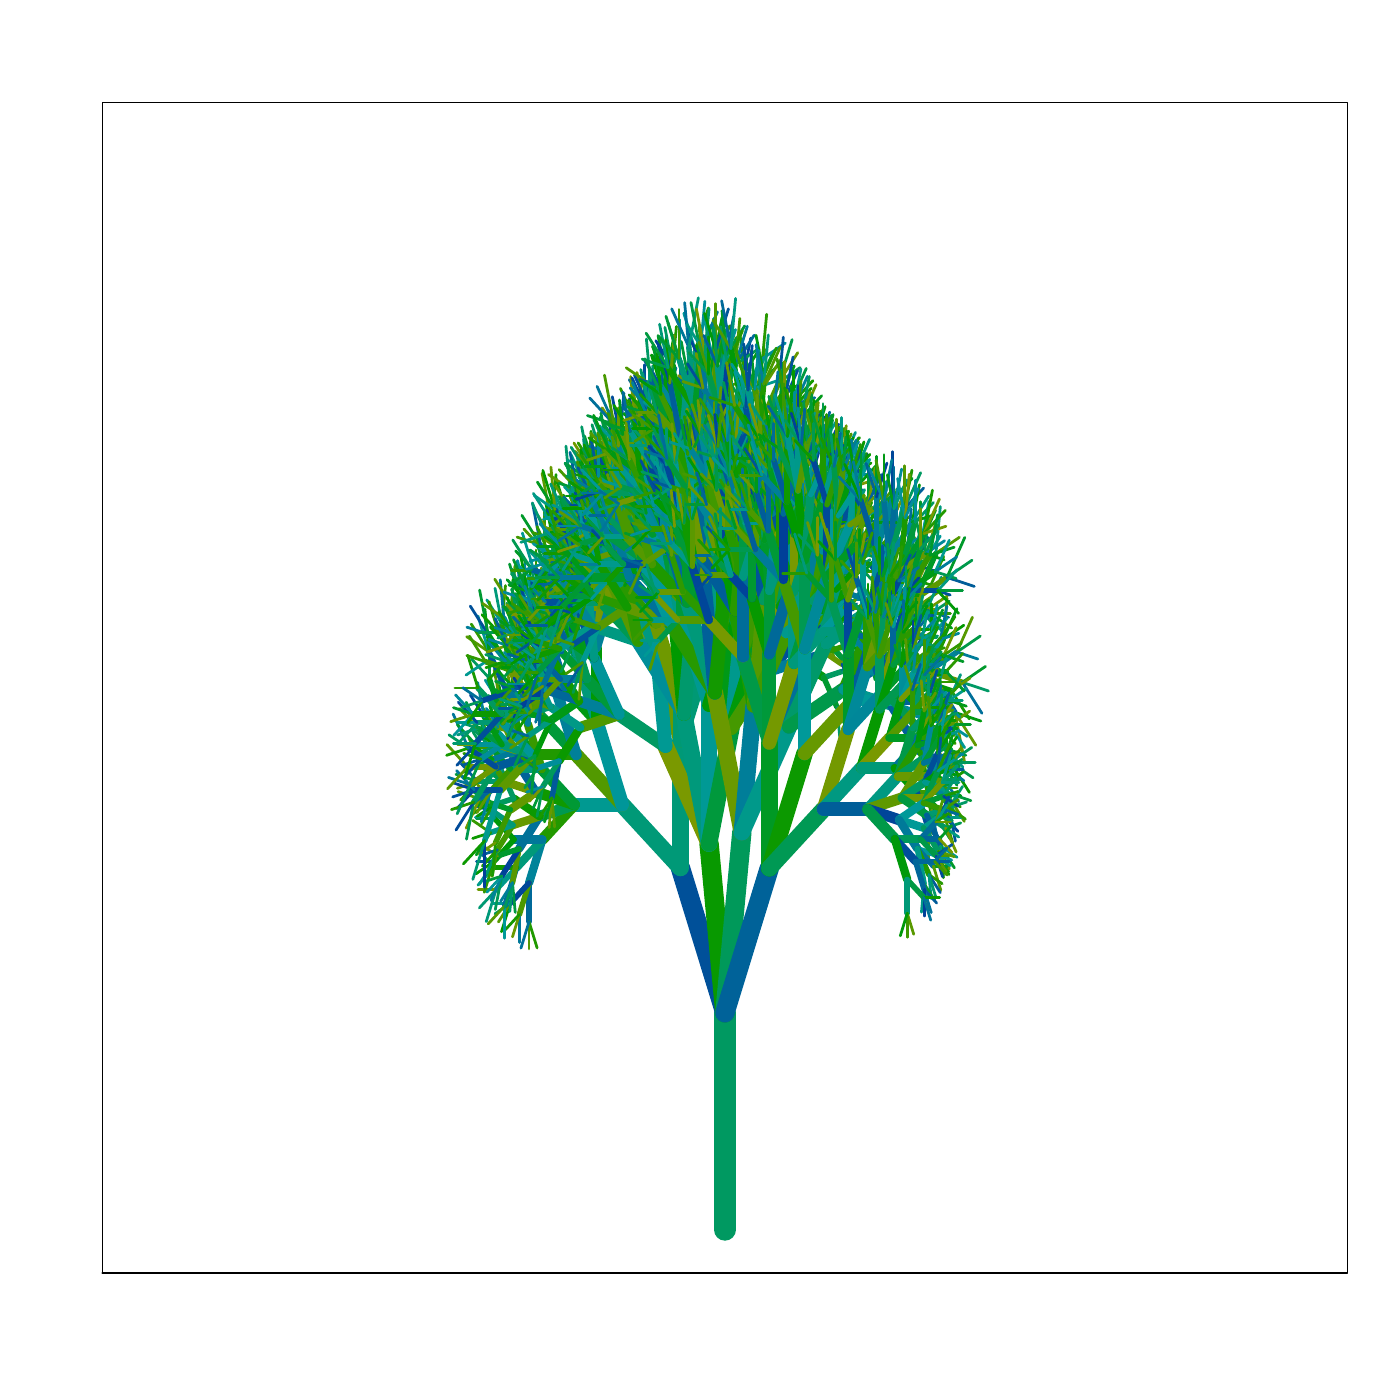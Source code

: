 % Created by tikzDevice version 0.9 on 2016-03-08 15:51:50
% !TEX encoding = UTF-8 Unicode
\documentclass{article}
\nonstopmode

\usepackage{tikz}

\usepackage[active,tightpage,psfixbb]{preview}

\PreviewEnvironment{pgfpicture}

\setlength\PreviewBorder{0pt}

\newcommand{\SweaveOpts}[1]{}  % do not interfere with LaTeX
\newcommand{\SweaveInput}[1]{} % because they are not real TeX commands
\newcommand{\Sexpr}[1]{}       % will only be parsed by R


\usepackage[utf8]{inputenc}
\usepackage{amsmath}
\usepackage{graphicx}
%\usepackage{bbold}
\usepackage{tikz}
%\usepackage{silence}
\usepackage{mdframed}
%\WarningFilter{mdframed}{You got a bad break}
\usepackage[colorinlistoftodos]{todonotes}
\usepackage{listings}
\usepackage{color}
\colorlet{exampcol}{blue!10}
\usepackage{multicol}
\usepackage{booktabs}

\title{BIO311: Population Ecology\\ \textit{Practical 10:\\ Stochasticity in Matrix Models\\ \& \\ Population Viability Analysis.}}
\setlength\parindent{0pt}

\setcounter{tocdepth}{1} % Determines the depth of the table of contents;; 0:chapters, 1: chapters and sections, 2: chapters,sections and subsections

%\renewcommand{\theExercise}{\thechapter.\arabic{Exercise}}%

\setlength\parindent{0pt}

\begin{document}

\begin{tikzpicture}[x=1pt,y=1pt]
\definecolor{fillColor}{RGB}{255,255,255}
\path[use as bounding box,fill=fillColor,fill opacity=0.00] (0,0) rectangle (505.89,505.89);
\begin{scope}
\path[clip] (  0.00,  0.00) rectangle (505.89,505.89);
\definecolor{drawColor}{RGB}{0,0,0}

\path[draw=drawColor,line width= 0.4pt,line join=round,line cap=round] ( 36.90, 45.90) --
	(486.99, 45.90) --
	(486.99,468.99) --
	( 36.90,468.99) --
	( 36.90, 45.90);
\end{scope}
\begin{scope}
\path[clip] ( 36.90, 45.90) rectangle (486.99,468.99);
\definecolor{drawColor}{RGB}{0,153,97}

\path[draw=drawColor,line width= 8.0pt,line join=round,line cap=round] (261.94, 61.57) --
	(261.94,139.92);
\definecolor{drawColor}{RGB}{0,80,153}

\path[draw=drawColor,line width= 7.0pt,line join=round,line cap=round] (261.94,139.92) --
	(245.86,192.28);
\definecolor{drawColor}{RGB}{0,153,119}

\path[draw=drawColor,line width= 6.0pt,line join=round,line cap=round] (245.86,192.28) --
	(224.85,215.10);
\definecolor{drawColor}{RGB}{0,153,145}

\path[draw=drawColor,line width= 5.0pt,line join=round,line cap=round] (224.85,215.10) --
	(207.57,215.10);
\definecolor{drawColor}{RGB}{34,153,0}

\path[draw=drawColor,line width= 4.0pt,line join=round,line cap=round] (207.57,215.10) --
	(195.99,202.52);
\definecolor{drawColor}{RGB}{0,131,153}

\path[draw=drawColor,line width= 3.0pt,line join=round,line cap=round] (195.99,202.52) --
	(191.17,186.84);
\definecolor{drawColor}{RGB}{0,105,153}

\path[draw=drawColor,line width= 2.0pt,line join=round,line cap=round] (191.17,186.84) --
	(191.17,172.83);
\definecolor{drawColor}{RGB}{32,153,0}

\path[draw=drawColor,line width= 1.0pt,line join=round,line cap=round] (191.17,172.83) --
	(194.09,163.34);
\definecolor{drawColor}{RGB}{84,153,0}

\path[draw=drawColor,line width= 1.0pt,line join=round,line cap=round] (191.17,172.83) --
	(191.17,163.01);
\definecolor{drawColor}{RGB}{0,113,153}

\path[draw=drawColor,line width= 1.0pt,line join=round,line cap=round] (191.17,172.83) --
	(188.24,163.27);
\definecolor{drawColor}{RGB}{76,153,0}

\path[draw=drawColor,line width= 2.0pt,line join=round,line cap=round] (191.17,186.84) --
	(187.67,175.44);
\definecolor{drawColor}{RGB}{0,120,153}

\path[draw=drawColor,line width= 1.0pt,line join=round,line cap=round] (187.67,175.44) --
	(187.67,165.36);
\definecolor{drawColor}{RGB}{104,153,0}

\path[draw=drawColor,line width= 1.0pt,line join=round,line cap=round] (187.67,175.44) --
	(185.19,167.36);
\definecolor{drawColor}{RGB}{21,153,0}

\path[draw=drawColor,line width= 1.0pt,line join=round,line cap=round] (187.67,175.44) --
	(182.60,169.93);
\definecolor{drawColor}{RGB}{0,70,153}

\path[draw=drawColor,line width= 2.0pt,line join=round,line cap=round] (191.17,186.84) --
	(184.35,179.43);
\definecolor{drawColor}{RGB}{1,153,0}

\path[draw=drawColor,line width= 1.0pt,line join=round,line cap=round] (184.35,179.43) --
	(181.21,169.19);
\definecolor{drawColor}{RGB}{87,153,0}

\path[draw=drawColor,line width= 1.0pt,line join=round,line cap=round] (184.35,179.43) --
	(180.10,172.72);
\definecolor{drawColor}{RGB}{0,153,84}

\path[draw=drawColor,line width= 1.0pt,line join=round,line cap=round] (184.35,179.43) --
	(178.86,175.68);
\definecolor{drawColor}{RGB}{0,153,147}

\path[draw=drawColor,line width= 1.0pt,line join=round,line cap=round] (184.35,179.43) --
	(178.17,179.43);
\definecolor{drawColor}{RGB}{0,153,121}

\path[draw=drawColor,line width= 3.0pt,line join=round,line cap=round] (195.99,202.52) --
	(186.66,192.40);
\definecolor{drawColor}{RGB}{0,109,153}

\path[draw=drawColor,line width= 2.0pt,line join=round,line cap=round] (186.66,192.40) --
	(182.41,178.56);
\definecolor{drawColor}{RGB}{0,153,153}

\path[draw=drawColor,line width= 1.0pt,line join=round,line cap=round] (182.41,178.56) --
	(182.41,166.84);
\definecolor{drawColor}{RGB}{87,153,0}

\path[draw=drawColor,line width= 1.0pt,line join=round,line cap=round] (182.41,178.56) --
	(176.41,172.05);
\definecolor{drawColor}{RGB}{0,153,138}

\path[draw=drawColor,line width= 2.0pt,line join=round,line cap=round] (186.66,192.40) --
	(179.23,184.34);
\definecolor{drawColor}{RGB}{0,153,121}

\path[draw=drawColor,line width= 1.0pt,line join=round,line cap=round] (179.23,184.34) --
	(175.71,172.86);
\definecolor{drawColor}{RGB}{0,153,114}

\path[draw=drawColor,line width= 1.0pt,line join=round,line cap=round] (179.23,184.34) --
	(173.19,177.78);
\definecolor{drawColor}{RGB}{108,153,0}

\path[draw=drawColor,line width= 1.0pt,line join=round,line cap=round] (179.23,184.34) --
	(172.72,184.34);
\definecolor{drawColor}{RGB}{17,153,0}

\path[draw=drawColor,line width= 2.0pt,line join=round,line cap=round] (186.66,192.40) --
	(178.55,192.40);
\definecolor{drawColor}{RGB}{0,153,129}

\path[draw=drawColor,line width= 1.0pt,line join=round,line cap=round] (178.55,192.40) --
	(172.71,186.06);
\definecolor{drawColor}{RGB}{0,153,99}

\path[draw=drawColor,line width= 1.0pt,line join=round,line cap=round] (178.55,192.40) --
	(172.75,198.69);
\definecolor{drawColor}{RGB}{0,120,153}

\path[draw=drawColor,line width= 3.0pt,line join=round,line cap=round] (195.99,202.52) --
	(185.76,202.52);
\definecolor{drawColor}{RGB}{0,153,9}

\path[draw=drawColor,line width= 2.0pt,line join=round,line cap=round] (185.76,202.52) --
	(178.38,194.51);
\definecolor{drawColor}{RGB}{47,153,0}

\path[draw=drawColor,line width= 1.0pt,line join=round,line cap=round] (178.38,194.51) --
	(174.98,183.45);
\definecolor{drawColor}{RGB}{0,153,143}

\path[draw=drawColor,line width= 1.0pt,line join=round,line cap=round] (178.38,194.51) --
	(173.17,186.29);
\definecolor{drawColor}{RGB}{1,153,0}

\path[draw=drawColor,line width= 1.0pt,line join=round,line cap=round] (178.38,194.51) --
	(171.98,190.13);
\definecolor{drawColor}{RGB}{0,89,153}

\path[draw=drawColor,line width= 1.0pt,line join=round,line cap=round] (178.38,194.51) --
	(172.16,194.51);
\definecolor{drawColor}{RGB}{0,153,7}

\path[draw=drawColor,line width= 2.0pt,line join=round,line cap=round] (185.76,202.52) --
	(178.64,210.25);
\definecolor{drawColor}{RGB}{0,153,73}

\path[draw=drawColor,line width= 1.0pt,line join=round,line cap=round] (178.64,210.25) --
	(172.10,210.25);
\definecolor{drawColor}{RGB}{0,107,153}

\path[draw=drawColor,line width= 1.0pt,line join=round,line cap=round] (178.64,210.25) --
	(172.87,216.52);
\definecolor{drawColor}{RGB}{0,153,129}

\path[draw=drawColor,line width= 1.0pt,line join=round,line cap=round] (178.64,210.25) --
	(175.18,221.54);
\definecolor{drawColor}{RGB}{0,153,81}

\path[draw=drawColor,line width= 4.0pt,line join=round,line cap=round] (207.57,215.10) --
	(195.01,210.93);
\definecolor{drawColor}{RGB}{0,113,153}

\path[draw=drawColor,line width= 3.0pt,line join=round,line cap=round] (195.01,210.93) --
	(187.55,199.16);
\definecolor{drawColor}{RGB}{87,153,0}

\path[draw=drawColor,line width= 2.0pt,line join=round,line cap=round] (187.55,199.16) --
	(185.18,186.92);
\definecolor{drawColor}{RGB}{0,153,64}

\path[draw=drawColor,line width= 1.0pt,line join=round,line cap=round] (185.18,186.92) --
	(186.18,176.20);
\definecolor{drawColor}{RGB}{0,153,108}

\path[draw=drawColor,line width= 1.0pt,line join=round,line cap=round] (185.18,186.92) --
	(184.20,176.49);
\definecolor{drawColor}{RGB}{0,153,92}

\path[draw=drawColor,line width= 1.0pt,line join=round,line cap=round] (185.18,186.92) --
	(182.43,177.99);
\definecolor{drawColor}{RGB}{0,126,153}

\path[draw=drawColor,line width= 1.0pt,line join=round,line cap=round] (185.18,186.92) --
	(180.90,180.17);
\definecolor{drawColor}{RGB}{0,65,153}

\path[draw=drawColor,line width= 2.0pt,line join=round,line cap=round] (187.55,199.16) --
	(181.31,189.33);
\definecolor{drawColor}{RGB}{0,153,88}

\path[draw=drawColor,line width= 1.0pt,line join=round,line cap=round] (181.31,189.33) --
	(178.97,177.23);
\definecolor{drawColor}{RGB}{0,131,153}

\path[draw=drawColor,line width= 1.0pt,line join=round,line cap=round] (181.31,189.33) --
	(177.40,180.56);
\definecolor{drawColor}{RGB}{0,152,153}

\path[draw=drawColor,line width= 1.0pt,line join=round,line cap=round] (181.31,189.33) --
	(175.97,183.53);
\definecolor{drawColor}{RGB}{0,153,62}

\path[draw=drawColor,line width= 1.0pt,line join=round,line cap=round] (181.31,189.33) --
	(175.53,187.41);
\definecolor{drawColor}{RGB}{0,153,47}

\path[draw=drawColor,line width= 2.0pt,line join=round,line cap=round] (187.55,199.16) --
	(179.76,196.58);
\definecolor{drawColor}{RGB}{2,153,0}

\path[draw=drawColor,line width= 1.0pt,line join=round,line cap=round] (179.76,196.58) --
	(175.43,189.75);
\definecolor{drawColor}{RGB}{117,153,0}

\path[draw=drawColor,line width= 1.0pt,line join=round,line cap=round] (179.76,196.58) --
	(174.29,200.32);
\definecolor{drawColor}{RGB}{102,153,0}

\path[draw=drawColor,line width= 3.0pt,line join=round,line cap=round] (195.01,210.93) --
	(185.35,207.73);
\definecolor{drawColor}{RGB}{65,153,0}

\path[draw=drawColor,line width= 2.0pt,line join=round,line cap=round] (185.35,207.73) --
	(179.69,198.80);
\definecolor{drawColor}{RGB}{63,153,0}

\path[draw=drawColor,line width= 1.0pt,line join=round,line cap=round] (179.69,198.80) --
	(177.83,189.19);
\definecolor{drawColor}{RGB}{0,153,112}

\path[draw=drawColor,line width= 1.0pt,line join=round,line cap=round] (179.69,198.80) --
	(175.85,190.20);
\definecolor{drawColor}{RGB}{28,153,0}

\path[draw=drawColor,line width= 1.0pt,line join=round,line cap=round] (179.69,198.80) --
	(174.32,192.97);
\definecolor{drawColor}{RGB}{0,98,153}

\path[draw=drawColor,line width= 1.0pt,line join=round,line cap=round] (179.69,198.80) --
	(173.81,196.85);
\definecolor{drawColor}{RGB}{0,153,136}

\path[draw=drawColor,line width= 2.0pt,line join=round,line cap=round] (185.35,207.73) --
	(177.22,205.03);
\definecolor{drawColor}{RGB}{0,153,29}

\path[draw=drawColor,line width= 1.0pt,line join=round,line cap=round] (177.22,205.03) --
	(172.11,196.98);
\definecolor{drawColor}{RGB}{12,153,0}

\path[draw=drawColor,line width= 1.0pt,line join=round,line cap=round] (177.22,205.03) --
	(170.80,202.91);
\definecolor{drawColor}{RGB}{52,153,0}

\path[draw=drawColor,line width= 1.0pt,line join=round,line cap=round] (177.22,205.03) --
	(170.81,209.42);
\definecolor{drawColor}{RGB}{0,153,119}

\path[draw=drawColor,line width= 2.0pt,line join=round,line cap=round] (185.35,207.73) --
	(178.14,212.66);
\definecolor{drawColor}{RGB}{0,153,147}

\path[draw=drawColor,line width= 1.0pt,line join=round,line cap=round] (178.14,212.66) --
	(171.77,210.55);
\definecolor{drawColor}{RGB}{0,65,153}

\path[draw=drawColor,line width= 1.0pt,line join=round,line cap=round] (178.14,212.66) --
	(172.43,214.55);
\definecolor{drawColor}{RGB}{21,153,0}

\path[draw=drawColor,line width= 1.0pt,line join=round,line cap=round] (178.14,212.66) --
	(172.63,218.65);
\definecolor{drawColor}{RGB}{0,105,153}

\path[draw=drawColor,line width= 1.0pt,line join=round,line cap=round] (178.14,212.66) --
	(174.00,221.94);
\definecolor{drawColor}{RGB}{12,153,0}

\path[draw=drawColor,line width= 3.0pt,line join=round,line cap=round] (195.01,210.93) --
	(185.62,217.35);
\definecolor{drawColor}{RGB}{0,153,93}

\path[draw=drawColor,line width= 2.0pt,line join=round,line cap=round] (185.62,217.35) --
	(178.28,214.92);
\definecolor{drawColor}{RGB}{38,153,0}

\path[draw=drawColor,line width= 1.0pt,line join=round,line cap=round] (178.28,214.92) --
	(174.02,208.19);
\definecolor{drawColor}{RGB}{2,153,0}

\path[draw=drawColor,line width= 1.0pt,line join=round,line cap=round] (178.28,214.92) --
	(172.43,210.92);
\definecolor{drawColor}{RGB}{0,153,25}

\path[draw=drawColor,line width= 1.0pt,line join=round,line cap=round] (178.28,214.92) --
	(172.41,214.92);
\definecolor{drawColor}{RGB}{0,153,5}

\path[draw=drawColor,line width= 1.0pt,line join=round,line cap=round] (178.28,214.92) --
	(172.79,218.68);
\definecolor{drawColor}{RGB}{0,153,97}

\path[draw=drawColor,line width= 2.0pt,line join=round,line cap=round] (185.62,217.35) --
	(181.12,227.45);
\definecolor{drawColor}{RGB}{0,133,153}

\path[draw=drawColor,line width= 1.0pt,line join=round,line cap=round] (181.12,227.45) --
	(175.56,231.25);
\definecolor{drawColor}{RGB}{119,153,0}

\path[draw=drawColor,line width= 1.0pt,line join=round,line cap=round] (181.12,227.45) --
	(177.22,233.60);
\definecolor{drawColor}{RGB}{0,153,47}

\path[draw=drawColor,line width= 1.0pt,line join=round,line cap=round] (181.12,227.45) --
	(178.54,235.82);
\definecolor{drawColor}{RGB}{0,153,153}

\path[draw=drawColor,line width= 1.0pt,line join=round,line cap=round] (181.12,227.45) --
	(180.13,237.99);
\definecolor{drawColor}{RGB}{15,153,0}

\path[draw=drawColor,line width= 4.0pt,line join=round,line cap=round] (207.57,215.10) --
	(193.70,219.69);
\definecolor{drawColor}{RGB}{98,153,0}

\path[draw=drawColor,line width= 3.0pt,line join=round,line cap=round] (193.70,219.69) --
	(184.40,213.33);
\definecolor{drawColor}{RGB}{60,153,0}

\path[draw=drawColor,line width= 2.0pt,line join=round,line cap=round] (184.40,213.33) --
	(179.06,201.37);
\definecolor{drawColor}{RGB}{26,153,0}

\path[draw=drawColor,line width= 1.0pt,line join=round,line cap=round] (179.06,201.37) --
	(177.97,189.66);
\definecolor{drawColor}{RGB}{108,153,0}

\path[draw=drawColor,line width= 1.0pt,line join=round,line cap=round] (179.06,201.37) --
	(173.19,197.35);
\definecolor{drawColor}{RGB}{0,153,40}

\path[draw=drawColor,line width= 2.0pt,line join=round,line cap=round] (184.40,213.33) --
	(176.75,215.87);
\definecolor{drawColor}{RGB}{6,153,0}

\path[draw=drawColor,line width= 1.0pt,line join=round,line cap=round] (176.75,215.87) --
	(170.68,211.72);
\definecolor{drawColor}{RGB}{34,153,0}

\path[draw=drawColor,line width= 1.0pt,line join=round,line cap=round] (176.75,215.87) --
	(170.50,215.87);
\definecolor{drawColor}{RGB}{0,153,58}

\path[draw=drawColor,line width= 1.0pt,line join=round,line cap=round] (176.75,215.87) --
	(171.17,219.69);
\definecolor{drawColor}{RGB}{98,153,0}

\path[draw=drawColor,line width= 1.0pt,line join=round,line cap=round] (176.75,215.87) --
	(171.72,223.80);
\definecolor{drawColor}{RGB}{109,153,0}

\path[draw=drawColor,line width= 3.0pt,line join=round,line cap=round] (193.70,219.69) --
	(182.28,223.48);
\definecolor{drawColor}{RGB}{0,113,153}

\path[draw=drawColor,line width= 2.0pt,line join=round,line cap=round] (182.28,223.48) --
	(173.22,217.28);
\definecolor{drawColor}{RGB}{111,153,0}

\path[draw=drawColor,line width= 1.0pt,line join=round,line cap=round] (173.22,217.28) --
	(168.46,206.61);
\definecolor{drawColor}{RGB}{84,153,0}

\path[draw=drawColor,line width= 1.0pt,line join=round,line cap=round] (173.22,217.28) --
	(165.54,219.83);
\definecolor{drawColor}{RGB}{0,153,108}

\path[draw=drawColor,line width= 2.0pt,line join=round,line cap=round] (182.28,223.48) --
	(172.61,223.48);
\definecolor{drawColor}{RGB}{50,153,0}

\path[draw=drawColor,line width= 1.0pt,line join=round,line cap=round] (172.61,223.48) --
	(166.42,216.76);
\definecolor{drawColor}{RGB}{98,153,0}

\path[draw=drawColor,line width= 1.0pt,line join=round,line cap=round] (172.61,223.48) --
	(165.27,221.05);
\definecolor{drawColor}{RGB}{0,153,68}

\path[draw=drawColor,line width= 1.0pt,line join=round,line cap=round] (172.61,223.48) --
	(164.74,226.09);
\definecolor{drawColor}{RGB}{0,96,153}

\path[draw=drawColor,line width= 1.0pt,line join=round,line cap=round] (172.61,223.48) --
	(166.67,229.94);
\definecolor{drawColor}{RGB}{0,153,75}

\path[draw=drawColor,line width= 2.0pt,line join=round,line cap=round] (182.28,223.48) --
	(174.03,229.13);
\definecolor{drawColor}{RGB}{0,67,153}

\path[draw=drawColor,line width= 1.0pt,line join=round,line cap=round] (174.03,229.13) --
	(167.45,226.95);
\definecolor{drawColor}{RGB}{8,153,0}

\path[draw=drawColor,line width= 1.0pt,line join=round,line cap=round] (174.03,229.13) --
	(169.51,239.25);
\definecolor{drawColor}{RGB}{69,153,0}

\path[draw=drawColor,line width= 2.0pt,line join=round,line cap=round] (182.28,223.48) --
	(176.01,233.37);
\definecolor{drawColor}{RGB}{73,153,0}

\path[draw=drawColor,line width= 1.0pt,line join=round,line cap=round] (176.01,233.37) --
	(169.19,235.63);
\definecolor{drawColor}{RGB}{0,153,88}

\path[draw=drawColor,line width= 1.0pt,line join=round,line cap=round] (176.01,233.37) --
	(170.94,241.37);
\definecolor{drawColor}{RGB}{0,153,33}

\path[draw=drawColor,line width= 1.0pt,line join=round,line cap=round] (176.01,233.37) --
	(174.03,243.56);
\definecolor{drawColor}{RGB}{0,98,153}

\path[draw=drawColor,line width= 3.0pt,line join=round,line cap=round] (193.70,219.69) --
	(185.20,233.10);
\definecolor{drawColor}{RGB}{0,146,153}

\path[draw=drawColor,line width= 2.0pt,line join=round,line cap=round] (185.20,233.10) --
	(176.74,235.91);
\definecolor{drawColor}{RGB}{0,148,153}

\path[draw=drawColor,line width= 1.0pt,line join=round,line cap=round] (176.74,235.91) --
	(170.99,231.97);
\definecolor{drawColor}{RGB}{82,153,0}

\path[draw=drawColor,line width= 1.0pt,line join=round,line cap=round] (176.74,235.91) --
	(169.76,238.22);
\definecolor{drawColor}{RGB}{0,153,81}

\path[draw=drawColor,line width= 1.0pt,line join=round,line cap=round] (176.74,235.91) --
	(172.12,243.20);
\definecolor{drawColor}{RGB}{93,153,0}

\path[draw=drawColor,line width= 2.0pt,line join=round,line cap=round] (185.20,233.10) --
	(178.84,243.13);
\definecolor{drawColor}{RGB}{36,153,0}

\path[draw=drawColor,line width= 1.0pt,line join=round,line cap=round] (178.84,243.13) --
	(172.94,245.09);
\definecolor{drawColor}{RGB}{62,153,0}

\path[draw=drawColor,line width= 1.0pt,line join=round,line cap=round] (178.84,243.13) --
	(173.46,251.63);
\definecolor{drawColor}{RGB}{0,153,82}

\path[draw=drawColor,line width= 1.0pt,line join=round,line cap=round] (178.84,243.13) --
	(176.63,254.59);
\definecolor{drawColor}{RGB}{0,153,103}

\path[draw=drawColor,line width= 2.0pt,line join=round,line cap=round] (185.20,233.10) --
	(182.39,247.60);
\definecolor{drawColor}{RGB}{52,153,0}

\path[draw=drawColor,line width= 1.0pt,line join=round,line cap=round] (182.39,247.60) --
	(177.87,254.74);
\definecolor{drawColor}{RGB}{0,153,14}

\path[draw=drawColor,line width= 1.0pt,line join=round,line cap=round] (182.39,247.60) --
	(180.32,258.30);
\definecolor{drawColor}{RGB}{0,153,99}

\path[draw=drawColor,line width= 1.0pt,line join=round,line cap=round] (182.39,247.60) --
	(183.47,259.04);
\definecolor{drawColor}{RGB}{0,153,53}

\path[draw=drawColor,line width= 4.0pt,line join=round,line cap=round] (207.57,215.10) --
	(195.77,227.91);
\definecolor{drawColor}{RGB}{0,153,123}

\path[draw=drawColor,line width= 3.0pt,line join=round,line cap=round] (195.77,227.91) --
	(184.52,227.91);
\definecolor{drawColor}{RGB}{56,153,0}

\path[draw=drawColor,line width= 2.0pt,line join=round,line cap=round] (184.52,227.91) --
	(177.33,220.10);
\definecolor{drawColor}{RGB}{0,129,153}

\path[draw=drawColor,line width= 1.0pt,line join=round,line cap=round] (177.33,220.10) --
	(173.91,208.97);
\definecolor{drawColor}{RGB}{95,153,0}

\path[draw=drawColor,line width= 1.0pt,line join=round,line cap=round] (177.33,220.10) --
	(172.34,212.23);
\definecolor{drawColor}{RGB}{0,105,153}

\path[draw=drawColor,line width= 1.0pt,line join=round,line cap=round] (177.33,220.10) --
	(171.35,216.01);
\definecolor{drawColor}{RGB}{0,118,153}

\path[draw=drawColor,line width= 1.0pt,line join=round,line cap=round] (177.33,220.10) --
	(171.25,220.10);
\definecolor{drawColor}{RGB}{0,153,42}

\path[draw=drawColor,line width= 2.0pt,line join=round,line cap=round] (184.52,227.91) --
	(177.37,235.67);
\definecolor{drawColor}{RGB}{58,153,0}

\path[draw=drawColor,line width= 1.0pt,line join=round,line cap=round] (177.37,235.67) --
	(171.02,235.67);
\definecolor{drawColor}{RGB}{0,153,92}

\path[draw=drawColor,line width= 1.0pt,line join=round,line cap=round] (177.37,235.67) --
	(171.53,242.01);
\definecolor{drawColor}{RGB}{38,153,0}

\path[draw=drawColor,line width= 1.0pt,line join=round,line cap=round] (177.37,235.67) --
	(174.42,245.28);
\definecolor{drawColor}{RGB}{0,100,153}

\path[draw=drawColor,line width= 3.0pt,line join=round,line cap=round] (195.77,227.91) --
	(186.43,234.30);
\definecolor{drawColor}{RGB}{0,122,153}

\path[draw=drawColor,line width= 2.0pt,line join=round,line cap=round] (186.43,234.30) --
	(178.19,231.56);
\definecolor{drawColor}{RGB}{50,153,0}

\path[draw=drawColor,line width= 1.0pt,line join=round,line cap=round] (178.19,231.56) --
	(173.11,223.54);
\definecolor{drawColor}{RGB}{0,153,53}

\path[draw=drawColor,line width= 1.0pt,line join=round,line cap=round] (178.19,231.56) --
	(172.05,229.53);
\definecolor{drawColor}{RGB}{0,153,14}

\path[draw=drawColor,line width= 1.0pt,line join=round,line cap=round] (178.19,231.56) --
	(171.67,236.03);
\definecolor{drawColor}{RGB}{117,153,0}

\path[draw=drawColor,line width= 2.0pt,line join=round,line cap=round] (186.43,234.30) --
	(178.71,236.86);
\definecolor{drawColor}{RGB}{0,153,95}

\path[draw=drawColor,line width= 1.0pt,line join=round,line cap=round] (178.71,236.86) --
	(173.06,232.99);
\definecolor{drawColor}{RGB}{0,153,79}

\path[draw=drawColor,line width= 1.0pt,line join=round,line cap=round] (178.71,236.86) --
	(172.72,236.86);
\definecolor{drawColor}{RGB}{0,153,10}

\path[draw=drawColor,line width= 1.0pt,line join=round,line cap=round] (178.71,236.86) --
	(173.33,240.54);
\definecolor{drawColor}{RGB}{0,153,117}

\path[draw=drawColor,line width= 1.0pt,line join=round,line cap=round] (178.71,236.86) --
	(174.45,243.57);
\definecolor{drawColor}{RGB}{0,153,149}

\path[draw=drawColor,line width= 2.0pt,line join=round,line cap=round] (186.43,234.30) --
	(179.92,241.37);
\definecolor{drawColor}{RGB}{0,80,153}

\path[draw=drawColor,line width= 1.0pt,line join=round,line cap=round] (179.92,241.37) --
	(173.55,241.37);
\definecolor{drawColor}{RGB}{0,153,136}

\path[draw=drawColor,line width= 1.0pt,line join=round,line cap=round] (179.92,241.37) --
	(174.78,246.95);
\definecolor{drawColor}{RGB}{0,153,29}

\path[draw=drawColor,line width= 1.0pt,line join=round,line cap=round] (179.92,241.37) --
	(177.05,250.70);
\definecolor{drawColor}{RGB}{91,153,0}

\path[draw=drawColor,line width= 2.0pt,line join=round,line cap=round] (186.43,234.30) --
	(181.43,245.51);
\definecolor{drawColor}{RGB}{19,153,0}

\path[draw=drawColor,line width= 1.0pt,line join=round,line cap=round] (181.43,245.51) --
	(176.16,249.11);
\definecolor{drawColor}{RGB}{65,153,0}

\path[draw=drawColor,line width= 1.0pt,line join=round,line cap=round] (181.43,245.51) --
	(176.42,253.40);
\definecolor{drawColor}{RGB}{0,124,153}

\path[draw=drawColor,line width= 1.0pt,line join=round,line cap=round] (181.43,245.51) --
	(178.44,255.25);
\definecolor{drawColor}{RGB}{76,153,0}

\path[draw=drawColor,line width= 1.0pt,line join=round,line cap=round] (181.43,245.51) --
	(180.44,256.10);
\definecolor{drawColor}{RGB}{0,153,33}

\path[draw=drawColor,line width= 3.0pt,line join=round,line cap=round] (195.77,227.91) --
	(187.67,240.69);
\definecolor{drawColor}{RGB}{100,153,0}

\path[draw=drawColor,line width= 2.0pt,line join=round,line cap=round] (187.67,240.69) --
	(179.96,243.24);
\definecolor{drawColor}{RGB}{0,153,97}

\path[draw=drawColor,line width= 1.0pt,line join=round,line cap=round] (179.96,243.24) --
	(174.78,239.70);
\definecolor{drawColor}{RGB}{87,153,0}

\path[draw=drawColor,line width= 1.0pt,line join=round,line cap=round] (179.96,243.24) --
	(174.35,245.10);
\definecolor{drawColor}{RGB}{0,135,153}

\path[draw=drawColor,line width= 1.0pt,line join=round,line cap=round] (179.96,243.24) --
	(175.74,249.91);
\definecolor{drawColor}{RGB}{62,153,0}

\path[draw=drawColor,line width= 2.0pt,line join=round,line cap=round] (187.67,240.69) --
	(180.99,251.22);
\definecolor{drawColor}{RGB}{0,153,62}

\path[draw=drawColor,line width= 1.0pt,line join=round,line cap=round] (180.99,251.22) --
	(174.31,253.43);
\definecolor{drawColor}{RGB}{0,146,153}

\path[draw=drawColor,line width= 1.0pt,line join=round,line cap=round] (180.99,251.22) --
	(175.36,260.11);
\definecolor{drawColor}{RGB}{85,153,0}

\path[draw=drawColor,line width= 1.0pt,line join=round,line cap=round] (180.99,251.22) --
	(178.56,263.79);
\definecolor{drawColor}{RGB}{28,153,0}

\path[draw=drawColor,line width= 2.0pt,line join=round,line cap=round] (187.67,240.69) --
	(185.11,253.91);
\definecolor{drawColor}{RGB}{0,153,33}

\path[draw=drawColor,line width= 1.0pt,line join=round,line cap=round] (185.11,253.91) --
	(180.59,261.04);
\definecolor{drawColor}{RGB}{104,153,0}

\path[draw=drawColor,line width= 1.0pt,line join=round,line cap=round] (185.11,253.91) --
	(183.04,264.57);
\definecolor{drawColor}{RGB}{0,153,127}

\path[draw=drawColor,line width= 1.0pt,line join=round,line cap=round] (185.11,253.91) --
	(186.05,263.92);
\definecolor{drawColor}{RGB}{56,153,0}

\path[draw=drawColor,line width= 3.0pt,line join=round,line cap=round] (195.77,227.91) --
	(190.74,244.27);
\definecolor{drawColor}{RGB}{0,153,116}

\path[draw=drawColor,line width= 2.0pt,line join=round,line cap=round] (190.74,244.27) --
	(184.29,251.28);
\definecolor{drawColor}{RGB}{0,153,81}

\path[draw=drawColor,line width= 1.0pt,line join=round,line cap=round] (184.29,251.28) --
	(178.38,251.28);
\definecolor{drawColor}{RGB}{0,153,42}

\path[draw=drawColor,line width= 1.0pt,line join=round,line cap=round] (184.29,251.28) --
	(179.24,256.76);
\definecolor{drawColor}{RGB}{87,153,0}

\path[draw=drawColor,line width= 1.0pt,line join=round,line cap=round] (184.29,251.28) --
	(181.24,261.20);
\definecolor{drawColor}{RGB}{0,153,38}

\path[draw=drawColor,line width= 2.0pt,line join=round,line cap=round] (190.74,244.27) --
	(185.50,256.01);
\definecolor{drawColor}{RGB}{0,109,153}

\path[draw=drawColor,line width= 1.0pt,line join=round,line cap=round] (185.50,256.01) --
	(180.10,259.71);
\definecolor{drawColor}{RGB}{0,153,20}

\path[draw=drawColor,line width= 1.0pt,line join=round,line cap=round] (185.50,256.01) --
	(184.50,266.73);
\definecolor{drawColor}{RGB}{0,153,86}

\path[draw=drawColor,line width= 2.0pt,line join=round,line cap=round] (190.74,244.27) --
	(188.15,257.67);
\definecolor{drawColor}{RGB}{73,153,0}

\path[draw=drawColor,line width= 1.0pt,line join=round,line cap=round] (188.15,257.67) --
	(183.80,264.54);
\definecolor{drawColor}{RGB}{0,113,153}

\path[draw=drawColor,line width= 1.0pt,line join=round,line cap=round] (188.15,257.67) --
	(186.17,267.89);
\definecolor{drawColor}{RGB}{17,153,0}

\path[draw=drawColor,line width= 1.0pt,line join=round,line cap=round] (188.15,257.67) --
	(189.08,267.58);
\definecolor{drawColor}{RGB}{0,128,153}

\path[draw=drawColor,line width= 2.0pt,line join=round,line cap=round] (190.74,244.27) --
	(190.74,258.31);
\definecolor{drawColor}{RGB}{19,153,0}

\path[draw=drawColor,line width= 1.0pt,line join=round,line cap=round] (190.74,258.31) --
	(187.93,267.48);
\definecolor{drawColor}{RGB}{0,153,112}

\path[draw=drawColor,line width= 1.0pt,line join=round,line cap=round] (190.74,258.31) --
	(193.81,268.30);
\definecolor{drawColor}{RGB}{82,153,0}

\path[draw=drawColor,line width= 5.0pt,line join=round,line cap=round] (224.85,215.10) --
	(208.24,233.12);
\definecolor{drawColor}{RGB}{32,153,0}

\path[draw=drawColor,line width= 4.0pt,line join=round,line cap=round] (208.24,233.12) --
	(192.44,233.12);
\definecolor{drawColor}{RGB}{93,153,0}

\path[draw=drawColor,line width= 3.0pt,line join=round,line cap=round] (192.44,233.12) --
	(180.80,220.49);
\definecolor{drawColor}{RGB}{0,153,143}

\path[draw=drawColor,line width= 2.0pt,line join=round,line cap=round] (180.80,220.49) --
	(175.15,202.09);
\definecolor{drawColor}{RGB}{0,65,153}

\path[draw=drawColor,line width= 1.0pt,line join=round,line cap=round] (175.15,202.09) --
	(175.15,185.27);
\definecolor{drawColor}{RGB}{0,153,114}

\path[draw=drawColor,line width= 1.0pt,line join=round,line cap=round] (175.15,202.09) --
	(170.86,188.12);
\definecolor{drawColor}{RGB}{12,153,0}

\path[draw=drawColor,line width= 1.0pt,line join=round,line cap=round] (175.15,202.09) --
	(167.43,193.71);
\definecolor{drawColor}{RGB}{0,81,153}

\path[draw=drawColor,line width= 2.0pt,line join=round,line cap=round] (180.80,220.49) --
	(171.37,220.49);
\definecolor{drawColor}{RGB}{0,69,153}

\path[draw=drawColor,line width= 1.0pt,line join=round,line cap=round] (171.37,220.49) --
	(165.09,213.67);
\definecolor{drawColor}{RGB}{0,81,153}

\path[draw=drawColor,line width= 1.0pt,line join=round,line cap=round] (171.37,220.49) --
	(163.58,217.91);
\definecolor{drawColor}{RGB}{0,69,153}

\path[draw=drawColor,line width= 1.0pt,line join=round,line cap=round] (171.37,220.49) --
	(163.91,222.96);
\definecolor{drawColor}{RGB}{0,120,153}

\path[draw=drawColor,line width= 1.0pt,line join=round,line cap=round] (171.37,220.49) --
	(164.97,227.43);
\definecolor{drawColor}{RGB}{0,91,153}

\path[draw=drawColor,line width= 3.0pt,line join=round,line cap=round] (192.44,233.12) --
	(179.22,228.74);
\definecolor{drawColor}{RGB}{0,153,95}

\path[draw=drawColor,line width= 2.0pt,line join=round,line cap=round] (179.22,228.74) --
	(171.14,216.00);
\definecolor{drawColor}{RGB}{0,153,77}

\path[draw=drawColor,line width= 1.0pt,line join=round,line cap=round] (171.14,216.00) --
	(168.56,202.65);
\definecolor{drawColor}{RGB}{0,74,153}

\path[draw=drawColor,line width= 1.0pt,line join=round,line cap=round] (171.14,216.00) --
	(164.78,205.96);
\definecolor{drawColor}{RGB}{34,153,0}

\path[draw=drawColor,line width= 1.0pt,line join=round,line cap=round] (171.14,216.00) --
	(163.12,213.34);
\definecolor{drawColor}{RGB}{109,153,0}

\path[draw=drawColor,line width= 2.0pt,line join=round,line cap=round] (179.22,228.74) --
	(169.92,222.37);
\definecolor{drawColor}{RGB}{0,153,95}

\path[draw=drawColor,line width= 1.0pt,line join=round,line cap=round] (169.92,222.37) --
	(165.21,211.82);
\definecolor{drawColor}{RGB}{0,117,153}

\path[draw=drawColor,line width= 1.0pt,line join=round,line cap=round] (169.92,222.37) --
	(162.07,224.97);
\definecolor{drawColor}{RGB}{117,153,0}

\path[draw=drawColor,line width= 2.0pt,line join=round,line cap=round] (179.22,228.74) --
	(168.99,228.74);
\definecolor{drawColor}{RGB}{93,153,0}

\path[draw=drawColor,line width= 1.0pt,line join=round,line cap=round] (168.99,228.74) --
	(161.73,220.86);
\definecolor{drawColor}{RGB}{89,153,0}

\path[draw=drawColor,line width= 1.0pt,line join=round,line cap=round] (168.99,228.74) --
	(161.52,236.84);
\definecolor{drawColor}{RGB}{0,76,153}

\path[draw=drawColor,line width= 2.0pt,line join=round,line cap=round] (179.22,228.74) --
	(169.25,235.56);
\definecolor{drawColor}{RGB}{21,153,0}

\path[draw=drawColor,line width= 1.0pt,line join=round,line cap=round] (169.25,235.56) --
	(161.37,232.95);
\definecolor{drawColor}{RGB}{0,153,93}

\path[draw=drawColor,line width= 1.0pt,line join=round,line cap=round] (169.25,235.56) --
	(162.25,240.35);
\definecolor{drawColor}{RGB}{0,118,153}

\path[draw=drawColor,line width= 1.0pt,line join=round,line cap=round] (169.25,235.56) --
	(163.75,247.88);
\definecolor{drawColor}{RGB}{0,153,114}

\path[draw=drawColor,line width= 3.0pt,line join=round,line cap=round] (192.44,233.12) --
	(181.38,236.78);
\definecolor{drawColor}{RGB}{0,142,153}

\path[draw=drawColor,line width= 2.0pt,line join=round,line cap=round] (181.38,236.78) --
	(173.76,231.57);
\definecolor{drawColor}{RGB}{0,153,70}

\path[draw=drawColor,line width= 1.0pt,line join=round,line cap=round] (173.76,231.57) --
	(169.84,222.79);
\definecolor{drawColor}{RGB}{0,81,153}

\path[draw=drawColor,line width= 1.0pt,line join=round,line cap=round] (173.76,231.57) --
	(167.82,225.12);
\definecolor{drawColor}{RGB}{0,89,153}

\path[draw=drawColor,line width= 1.0pt,line join=round,line cap=round] (173.76,231.57) --
	(167.06,229.35);
\definecolor{drawColor}{RGB}{41,153,0}

\path[draw=drawColor,line width= 1.0pt,line join=round,line cap=round] (173.76,231.57) --
	(167.56,233.63);
\definecolor{drawColor}{RGB}{0,148,153}

\path[draw=drawColor,line width= 2.0pt,line join=round,line cap=round] (181.38,236.78) --
	(171.94,236.78);
\definecolor{drawColor}{RGB}{0,76,153}

\path[draw=drawColor,line width= 1.0pt,line join=round,line cap=round] (171.94,236.78) --
	(165.10,229.36);
\definecolor{drawColor}{RGB}{115,153,0}

\path[draw=drawColor,line width= 1.0pt,line join=round,line cap=round] (171.94,236.78) --
	(165.31,236.78);
\definecolor{drawColor}{RGB}{0,153,49}

\path[draw=drawColor,line width= 1.0pt,line join=round,line cap=round] (171.94,236.78) --
	(165.30,243.98);
\definecolor{drawColor}{RGB}{0,153,64}

\path[draw=drawColor,line width= 2.0pt,line join=round,line cap=round] (181.38,236.78) --
	(172.66,242.75);
\definecolor{drawColor}{RGB}{0,153,123}

\path[draw=drawColor,line width= 1.0pt,line join=round,line cap=round] (172.66,242.75) --
	(165.35,240.32);
\definecolor{drawColor}{RGB}{0,153,101}

\path[draw=drawColor,line width= 1.0pt,line join=round,line cap=round] (172.66,242.75) --
	(166.01,244.95);
\definecolor{drawColor}{RGB}{87,153,0}

\path[draw=drawColor,line width= 1.0pt,line join=round,line cap=round] (172.66,242.75) --
	(166.10,249.87);
\definecolor{drawColor}{RGB}{0,153,73}

\path[draw=drawColor,line width= 1.0pt,line join=round,line cap=round] (172.66,242.75) --
	(168.47,252.14);
\definecolor{drawColor}{RGB}{0,153,20}

\path[draw=drawColor,line width= 2.0pt,line join=round,line cap=round] (181.38,236.78) --
	(175.00,246.84);
\definecolor{drawColor}{RGB}{0,153,66}

\path[draw=drawColor,line width= 1.0pt,line join=round,line cap=round] (175.00,246.84) --
	(168.05,249.15);
\definecolor{drawColor}{RGB}{0,72,153}

\path[draw=drawColor,line width= 1.0pt,line join=round,line cap=round] (175.00,246.84) --
	(169.97,254.77);
\definecolor{drawColor}{RGB}{0,129,153}

\path[draw=drawColor,line width= 1.0pt,line join=round,line cap=round] (175.00,246.84) --
	(172.59,259.28);
\definecolor{drawColor}{RGB}{0,150,153}

\path[draw=drawColor,line width= 3.0pt,line join=round,line cap=round] (192.44,233.12) --
	(181.73,244.73);
\definecolor{drawColor}{RGB}{0,153,114}

\path[draw=drawColor,line width= 2.0pt,line join=round,line cap=round] (181.73,244.73) --
	(172.44,244.73);
\definecolor{drawColor}{RGB}{0,153,101}

\path[draw=drawColor,line width= 1.0pt,line join=round,line cap=round] (172.44,244.73) --
	(165.65,237.37);
\definecolor{drawColor}{RGB}{0,153,143}

\path[draw=drawColor,line width= 1.0pt,line join=round,line cap=round] (172.44,244.73) --
	(165.18,244.73);
\definecolor{drawColor}{RGB}{0,74,153}

\path[draw=drawColor,line width= 1.0pt,line join=round,line cap=round] (172.44,244.73) --
	(165.62,252.14);
\definecolor{drawColor}{RGB}{0,153,34}

\path[draw=drawColor,line width= 2.0pt,line join=round,line cap=round] (181.73,244.73) --
	(176.80,260.82);
\definecolor{drawColor}{RGB}{0,153,92}

\path[draw=drawColor,line width= 1.0pt,line join=round,line cap=round] (176.80,260.82) --
	(170.29,267.87);
\definecolor{drawColor}{RGB}{0,153,73}

\path[draw=drawColor,line width= 1.0pt,line join=round,line cap=round] (176.80,260.82) --
	(176.80,274.16);
\definecolor{drawColor}{RGB}{0,153,57}

\path[draw=drawColor,line width= 4.0pt,line join=round,line cap=round] (208.24,233.12) --
	(194.71,247.81);
\definecolor{drawColor}{RGB}{0,153,114}

\path[draw=drawColor,line width= 3.0pt,line join=round,line cap=round] (194.71,247.81) --
	(181.43,247.81);
\definecolor{drawColor}{RGB}{0,80,153}

\path[draw=drawColor,line width= 2.0pt,line join=round,line cap=round] (181.43,247.81) --
	(171.78,237.33);
\definecolor{drawColor}{RGB}{6,153,0}

\path[draw=drawColor,line width= 1.0pt,line join=round,line cap=round] (171.78,237.33) --
	(167.86,224.58);
\definecolor{drawColor}{RGB}{0,153,110}

\path[draw=drawColor,line width= 1.0pt,line join=round,line cap=round] (171.78,237.33) --
	(163.84,237.33);
\definecolor{drawColor}{RGB}{12,153,0}

\path[draw=drawColor,line width= 2.0pt,line join=round,line cap=round] (181.43,247.81) --
	(171.03,247.81);
\definecolor{drawColor}{RGB}{0,152,153}

\path[draw=drawColor,line width= 1.0pt,line join=round,line cap=round] (171.03,247.81) --
	(164.00,240.17);
\definecolor{drawColor}{RGB}{93,153,0}

\path[draw=drawColor,line width= 1.0pt,line join=round,line cap=round] (171.03,247.81) --
	(162.84,245.09);
\definecolor{drawColor}{RGB}{0,153,46}

\path[draw=drawColor,line width= 1.0pt,line join=round,line cap=round] (171.03,247.81) --
	(163.86,250.18);
\definecolor{drawColor}{RGB}{0,137,153}

\path[draw=drawColor,line width= 1.0pt,line join=round,line cap=round] (171.03,247.81) --
	(164.59,254.81);
\definecolor{drawColor}{RGB}{0,153,95}

\path[draw=drawColor,line width= 2.0pt,line join=round,line cap=round] (181.43,247.81) --
	(172.68,257.30);
\definecolor{drawColor}{RGB}{45,153,0}

\path[draw=drawColor,line width= 1.0pt,line join=round,line cap=round] (172.68,257.30) --
	(164.37,257.30);
\definecolor{drawColor}{RGB}{25,153,0}

\path[draw=drawColor,line width= 1.0pt,line join=round,line cap=round] (172.68,257.30) --
	(169.06,269.08);
\definecolor{drawColor}{RGB}{0,118,153}

\path[draw=drawColor,line width= 3.0pt,line join=round,line cap=round] (194.71,247.81) --
	(183.22,255.67);
\definecolor{drawColor}{RGB}{0,74,153}

\path[draw=drawColor,line width= 2.0pt,line join=round,line cap=round] (183.22,255.67) --
	(174.12,252.65);
\definecolor{drawColor}{RGB}{10,153,0}

\path[draw=drawColor,line width= 1.0pt,line join=round,line cap=round] (174.12,252.65) --
	(169.07,244.68);
\definecolor{drawColor}{RGB}{0,153,88}

\path[draw=drawColor,line width= 1.0pt,line join=round,line cap=round] (174.12,252.65) --
	(166.86,250.24);
\definecolor{drawColor}{RGB}{0,113,153}

\path[draw=drawColor,line width= 1.0pt,line join=round,line cap=round] (174.12,252.65) --
	(167.23,257.37);
\definecolor{drawColor}{RGB}{0,87,153}

\path[draw=drawColor,line width= 2.0pt,line join=round,line cap=round] (183.22,255.67) --
	(176.68,270.32);
\definecolor{drawColor}{RGB}{84,153,0}

\path[draw=drawColor,line width= 1.0pt,line join=round,line cap=round] (176.68,270.32) --
	(168.62,275.84);
\definecolor{drawColor}{RGB}{47,153,0}

\path[draw=drawColor,line width= 1.0pt,line join=round,line cap=round] (176.68,270.32) --
	(170.30,280.39);
\definecolor{drawColor}{RGB}{0,153,151}

\path[draw=drawColor,line width= 1.0pt,line join=round,line cap=round] (176.68,270.32) --
	(172.70,283.30);
\definecolor{drawColor}{RGB}{0,153,20}

\path[draw=drawColor,line width= 1.0pt,line join=round,line cap=round] (176.68,270.32) --
	(175.23,285.76);
\definecolor{drawColor}{RGB}{111,153,0}

\path[draw=drawColor,line width= 3.0pt,line join=round,line cap=round] (194.71,247.81) --
	(184.60,263.75);
\definecolor{drawColor}{RGB}{58,153,0}

\path[draw=drawColor,line width= 2.0pt,line join=round,line cap=round] (184.60,263.75) --
	(175.47,266.78);
\definecolor{drawColor}{RGB}{0,153,145}

\path[draw=drawColor,line width= 1.0pt,line join=round,line cap=round] (175.47,266.78) --
	(168.40,261.94);
\definecolor{drawColor}{RGB}{47,153,0}

\path[draw=drawColor,line width= 1.0pt,line join=round,line cap=round] (175.47,266.78) --
	(168.69,269.02);
\definecolor{drawColor}{RGB}{62,153,0}

\path[draw=drawColor,line width= 1.0pt,line join=round,line cap=round] (175.47,266.78) --
	(169.61,276.02);
\definecolor{drawColor}{RGB}{0,153,22}

\path[draw=drawColor,line width= 2.0pt,line join=round,line cap=round] (184.60,263.75) --
	(176.39,276.71);
\definecolor{drawColor}{RGB}{0,126,153}

\path[draw=drawColor,line width= 1.0pt,line join=round,line cap=round] (176.39,276.71) --
	(168.70,279.26);
\definecolor{drawColor}{RGB}{0,80,153}

\path[draw=drawColor,line width= 1.0pt,line join=round,line cap=round] (176.39,276.71) --
	(169.94,286.88);
\definecolor{drawColor}{RGB}{0,153,49}

\path[draw=drawColor,line width= 1.0pt,line join=round,line cap=round] (176.39,276.71) --
	(173.30,292.66);
\definecolor{drawColor}{RGB}{32,153,0}

\path[draw=drawColor,line width= 2.0pt,line join=round,line cap=round] (184.60,263.75) --
	(181.36,280.52);
\definecolor{drawColor}{RGB}{0,153,141}

\path[draw=drawColor,line width= 1.0pt,line join=round,line cap=round] (181.36,280.52) --
	(175.91,289.12);
\definecolor{drawColor}{RGB}{0,153,121}

\path[draw=drawColor,line width= 1.0pt,line join=round,line cap=round] (181.36,280.52) --
	(178.88,293.31);
\definecolor{drawColor}{RGB}{45,153,0}

\path[draw=drawColor,line width= 1.0pt,line join=round,line cap=round] (181.36,280.52) --
	(182.65,294.29);
\definecolor{drawColor}{RGB}{76,153,0}

\path[draw=drawColor,line width= 3.0pt,line join=round,line cap=round] (194.71,247.81) --
	(188.39,268.37);
\definecolor{drawColor}{RGB}{115,153,0}

\path[draw=drawColor,line width= 2.0pt,line join=round,line cap=round] (188.39,268.37) --
	(180.09,277.39);
\definecolor{drawColor}{RGB}{0,153,84}

\path[draw=drawColor,line width= 1.0pt,line join=round,line cap=round] (180.09,277.39) --
	(173.03,277.39);
\definecolor{drawColor}{RGB}{14,153,0}

\path[draw=drawColor,line width= 1.0pt,line join=round,line cap=round] (180.09,277.39) --
	(174.22,283.75);
\definecolor{drawColor}{RGB}{47,153,0}

\path[draw=drawColor,line width= 1.0pt,line join=round,line cap=round] (180.09,277.39) --
	(176.68,288.48);
\definecolor{drawColor}{RGB}{0,139,153}

\path[draw=drawColor,line width= 2.0pt,line join=round,line cap=round] (188.39,268.37) --
	(182.06,282.56);
\definecolor{drawColor}{RGB}{91,153,0}

\path[draw=drawColor,line width= 1.0pt,line join=round,line cap=round] (182.06,282.56) --
	(174.34,287.84);
\definecolor{drawColor}{RGB}{0,120,153}

\path[draw=drawColor,line width= 1.0pt,line join=round,line cap=round] (182.06,282.56) --
	(180.77,296.38);
\definecolor{drawColor}{RGB}{97,153,0}

\path[draw=drawColor,line width= 2.0pt,line join=round,line cap=round] (188.39,268.37) --
	(184.75,287.19);
\definecolor{drawColor}{RGB}{87,153,0}

\path[draw=drawColor,line width= 1.0pt,line join=round,line cap=round] (184.75,287.19) --
	(178.79,296.60);
\definecolor{drawColor}{RGB}{67,153,0}

\path[draw=drawColor,line width= 1.0pt,line join=round,line cap=round] (184.75,287.19) --
	(186.08,301.41);
\definecolor{drawColor}{RGB}{98,153,0}

\path[draw=drawColor,line width= 2.0pt,line join=round,line cap=round] (188.39,268.37) --
	(188.39,288.14);
\definecolor{drawColor}{RGB}{0,153,49}

\path[draw=drawColor,line width= 1.0pt,line join=round,line cap=round] (188.39,288.14) --
	(184.12,302.08);
\definecolor{drawColor}{RGB}{0,117,153}

\path[draw=drawColor,line width= 1.0pt,line join=round,line cap=round] (188.39,288.14) --
	(186.98,303.24);
\definecolor{drawColor}{RGB}{0,135,153}

\path[draw=drawColor,line width= 1.0pt,line join=round,line cap=round] (188.39,288.14) --
	(189.80,303.07);
\definecolor{drawColor}{RGB}{2,153,0}

\path[draw=drawColor,line width= 1.0pt,line join=round,line cap=round] (188.39,288.14) --
	(192.16,300.40);
\definecolor{drawColor}{RGB}{0,128,153}

\path[draw=drawColor,line width= 4.0pt,line join=round,line cap=round] (208.24,233.12) --
	(200.97,256.80);
\definecolor{drawColor}{RGB}{0,153,127}

\path[draw=drawColor,line width= 3.0pt,line join=round,line cap=round] (200.97,256.80) --
	(191.60,266.97);
\definecolor{drawColor}{RGB}{0,153,71}

\path[draw=drawColor,line width= 2.0pt,line join=round,line cap=round] (191.60,266.97) --
	(182.70,266.97);
\definecolor{drawColor}{RGB}{25,153,0}

\path[draw=drawColor,line width= 1.0pt,line join=round,line cap=round] (182.70,266.97) --
	(176.74,260.50);
\definecolor{drawColor}{RGB}{15,153,0}

\path[draw=drawColor,line width= 1.0pt,line join=round,line cap=round] (182.70,266.97) --
	(175.57,264.61);
\definecolor{drawColor}{RGB}{0,153,95}

\path[draw=drawColor,line width= 1.0pt,line join=round,line cap=round] (182.70,266.97) --
	(175.50,269.36);
\definecolor{drawColor}{RGB}{0,133,153}

\path[draw=drawColor,line width= 1.0pt,line join=round,line cap=round] (182.70,266.97) --
	(176.41,273.81);
\definecolor{drawColor}{RGB}{89,153,0}

\path[draw=drawColor,line width= 2.0pt,line join=round,line cap=round] (191.60,266.97) --
	(183.29,272.66);
\definecolor{drawColor}{RGB}{115,153,0}

\path[draw=drawColor,line width= 1.0pt,line join=round,line cap=round] (183.29,272.66) --
	(176.05,270.27);
\definecolor{drawColor}{RGB}{0,135,153}

\path[draw=drawColor,line width= 1.0pt,line join=round,line cap=round] (183.29,272.66) --
	(176.63,274.87);
\definecolor{drawColor}{RGB}{12,153,0}

\path[draw=drawColor,line width= 1.0pt,line join=round,line cap=round] (183.29,272.66) --
	(177.19,279.28);
\definecolor{drawColor}{RGB}{0,96,153}

\path[draw=drawColor,line width= 1.0pt,line join=round,line cap=round] (183.29,272.66) --
	(178.93,282.41);
\definecolor{drawColor}{RGB}{30,153,0}

\path[draw=drawColor,line width= 2.0pt,line join=round,line cap=round] (191.60,266.97) --
	(185.28,276.94);
\definecolor{drawColor}{RGB}{0,131,153}

\path[draw=drawColor,line width= 1.0pt,line join=round,line cap=round] (185.28,276.94) --
	(178.80,279.08);
\definecolor{drawColor}{RGB}{23,153,0}

\path[draw=drawColor,line width= 1.0pt,line join=round,line cap=round] (185.28,276.94) --
	(180.25,284.87);
\definecolor{drawColor}{RGB}{0,153,62}

\path[draw=drawColor,line width= 1.0pt,line join=round,line cap=round] (185.28,276.94) --
	(183.16,287.90);
\definecolor{drawColor}{RGB}{0,98,153}

\path[draw=drawColor,line width= 2.0pt,line join=round,line cap=round] (191.60,266.97) --
	(187.36,280.77);
\definecolor{drawColor}{RGB}{0,153,60}

\path[draw=drawColor,line width= 1.0pt,line join=round,line cap=round] (187.36,280.77) --
	(181.84,286.76);
\definecolor{drawColor}{RGB}{0,153,5}

\path[draw=drawColor,line width= 1.0pt,line join=round,line cap=round] (187.36,280.77) --
	(183.24,290.00);
\definecolor{drawColor}{RGB}{0,153,88}

\path[draw=drawColor,line width= 1.0pt,line join=round,line cap=round] (187.36,280.77) --
	(185.00,292.99);
\definecolor{drawColor}{RGB}{12,153,0}

\path[draw=drawColor,line width= 1.0pt,line join=round,line cap=round] (187.36,280.77) --
	(187.36,292.94);
\definecolor{drawColor}{RGB}{0,87,153}

\path[draw=drawColor,line width= 3.0pt,line join=round,line cap=round] (200.97,256.80) --
	(194.01,272.40);
\definecolor{drawColor}{RGB}{0,153,66}

\path[draw=drawColor,line width= 2.0pt,line join=round,line cap=round] (194.01,272.40) --
	(186.52,277.52);
\definecolor{drawColor}{RGB}{0,153,101}

\path[draw=drawColor,line width= 1.0pt,line join=round,line cap=round] (186.52,277.52) --
	(179.91,275.33);
\definecolor{drawColor}{RGB}{0,153,29}

\path[draw=drawColor,line width= 1.0pt,line join=round,line cap=round] (186.52,277.52) --
	(180.77,281.45);
\definecolor{drawColor}{RGB}{0,153,33}

\path[draw=drawColor,line width= 1.0pt,line join=round,line cap=round] (186.52,277.52) --
	(182.41,286.73);
\definecolor{drawColor}{RGB}{0,153,105}

\path[draw=drawColor,line width= 2.0pt,line join=round,line cap=round] (194.01,272.40) --
	(188.96,283.71);
\definecolor{drawColor}{RGB}{0,153,73}

\path[draw=drawColor,line width= 1.0pt,line join=round,line cap=round] (188.96,283.71) --
	(183.15,287.69);
\definecolor{drawColor}{RGB}{0,153,70}

\path[draw=drawColor,line width= 1.0pt,line join=round,line cap=round] (188.96,283.71) --
	(184.85,292.92);
\definecolor{drawColor}{RGB}{121,153,0}

\path[draw=drawColor,line width= 1.0pt,line join=round,line cap=round] (188.96,283.71) --
	(187.83,295.78);
\definecolor{drawColor}{RGB}{43,153,0}

\path[draw=drawColor,line width= 2.0pt,line join=round,line cap=round] (194.01,272.40) --
	(192.65,286.92);
\definecolor{drawColor}{RGB}{32,153,0}

\path[draw=drawColor,line width= 1.0pt,line join=round,line cap=round] (192.65,286.92) --
	(188.84,295.45);
\definecolor{drawColor}{RGB}{0,153,38}

\path[draw=drawColor,line width= 1.0pt,line join=round,line cap=round] (192.65,286.92) --
	(191.65,297.53);
\definecolor{drawColor}{RGB}{56,153,0}

\path[draw=drawColor,line width= 1.0pt,line join=round,line cap=round] (192.65,286.92) --
	(194.85,298.31);
\definecolor{drawColor}{RGB}{0,153,70}

\path[draw=drawColor,line width= 3.0pt,line join=round,line cap=round] (200.97,256.80) --
	(196.83,278.21);
\definecolor{drawColor}{RGB}{80,153,0}

\path[draw=drawColor,line width= 2.0pt,line join=round,line cap=round] (196.83,278.21) --
	(189.75,289.37);
\definecolor{drawColor}{RGB}{0,137,153}

\path[draw=drawColor,line width= 1.0pt,line join=round,line cap=round] (189.75,289.37) --
	(182.11,291.90);
\definecolor{drawColor}{RGB}{0,153,40}

\path[draw=drawColor,line width= 1.0pt,line join=round,line cap=round] (189.75,289.37) --
	(183.27,296.40);
\definecolor{drawColor}{RGB}{0,153,81}

\path[draw=drawColor,line width= 1.0pt,line join=round,line cap=round] (189.75,289.37) --
	(184.88,300.29);
\definecolor{drawColor}{RGB}{0,148,153}

\path[draw=drawColor,line width= 1.0pt,line join=round,line cap=round] (189.75,289.37) --
	(187.06,303.25);
\definecolor{drawColor}{RGB}{87,153,0}

\path[draw=drawColor,line width= 2.0pt,line join=round,line cap=round] (196.83,278.21) --
	(198.44,295.46);
\definecolor{drawColor}{RGB}{0,153,97}

\path[draw=drawColor,line width= 1.0pt,line join=round,line cap=round] (198.44,295.46) --
	(195.93,308.42);
\definecolor{drawColor}{RGB}{0,153,110}

\path[draw=drawColor,line width= 1.0pt,line join=round,line cap=round] (198.44,295.46) --
	(199.79,309.77);
\definecolor{drawColor}{RGB}{0,153,82}

\path[draw=drawColor,line width= 1.0pt,line join=round,line cap=round] (198.44,295.46) --
	(202.90,305.45);
\definecolor{drawColor}{RGB}{0,153,47}

\path[draw=drawColor,line width= 3.0pt,line join=round,line cap=round] (200.97,256.80) --
	(200.97,276.49);
\definecolor{drawColor}{RGB}{0,153,44}

\path[draw=drawColor,line width= 2.0pt,line join=round,line cap=round] (200.97,276.49) --
	(197.21,288.74);
\definecolor{drawColor}{RGB}{0,150,153}

\path[draw=drawColor,line width= 1.0pt,line join=round,line cap=round] (197.21,288.74) --
	(192.03,294.37);
\definecolor{drawColor}{RGB}{0,153,70}

\path[draw=drawColor,line width= 1.0pt,line join=round,line cap=round] (197.21,288.74) --
	(194.35,298.06);
\definecolor{drawColor}{RGB}{0,153,84}

\path[draw=drawColor,line width= 1.0pt,line join=round,line cap=round] (197.21,288.74) --
	(197.21,299.86);
\definecolor{drawColor}{RGB}{0,153,36}

\path[draw=drawColor,line width= 2.0pt,line join=round,line cap=round] (200.97,276.49) --
	(200.97,291.68);
\definecolor{drawColor}{RGB}{0,153,149}

\path[draw=drawColor,line width= 1.0pt,line join=round,line cap=round] (200.97,291.68) --
	(197.91,301.64);
\definecolor{drawColor}{RGB}{0,153,34}

\path[draw=drawColor,line width= 1.0pt,line join=round,line cap=round] (200.97,291.68) --
	(199.92,302.86);
\definecolor{drawColor}{RGB}{0,153,12}

\path[draw=drawColor,line width= 1.0pt,line join=round,line cap=round] (200.97,291.68) --
	(201.98,302.50);
\definecolor{drawColor}{RGB}{117,153,0}

\path[draw=drawColor,line width= 1.0pt,line join=round,line cap=round] (200.97,291.68) --
	(203.80,300.90);
\definecolor{drawColor}{RGB}{0,153,31}

\path[draw=drawColor,line width= 2.0pt,line join=round,line cap=round] (200.97,276.49) --
	(205.02,289.69);
\definecolor{drawColor}{RGB}{0,139,153}

\path[draw=drawColor,line width= 1.0pt,line join=round,line cap=round] (205.02,289.69) --
	(205.02,301.84);
\definecolor{drawColor}{RGB}{0,133,153}

\path[draw=drawColor,line width= 1.0pt,line join=round,line cap=round] (205.02,289.69) --
	(208.00,299.38);
\definecolor{drawColor}{RGB}{0,153,38}

\path[draw=drawColor,line width= 1.0pt,line join=round,line cap=round] (205.02,289.69) --
	(210.87,296.04);
\definecolor{drawColor}{RGB}{0,150,153}

\path[draw=drawColor,line width= 5.0pt,line join=round,line cap=round] (224.85,215.10) --
	(215.63,245.12);
\definecolor{drawColor}{RGB}{0,153,16}

\path[draw=drawColor,line width= 4.0pt,line join=round,line cap=round] (215.63,245.12) --
	(204.18,257.55);
\definecolor{drawColor}{RGB}{0,67,153}

\path[draw=drawColor,line width= 3.0pt,line join=round,line cap=round] (204.18,257.55) --
	(193.84,257.55);
\definecolor{drawColor}{RGB}{0,153,136}

\path[draw=drawColor,line width= 2.0pt,line join=round,line cap=round] (193.84,257.55) --
	(186.86,249.97);
\definecolor{drawColor}{RGB}{0,63,153}

\path[draw=drawColor,line width= 1.0pt,line join=round,line cap=round] (186.86,249.97) --
	(183.48,238.97);
\definecolor{drawColor}{RGB}{85,153,0}

\path[draw=drawColor,line width= 1.0pt,line join=round,line cap=round] (186.86,249.97) --
	(181.53,244.18);
\definecolor{drawColor}{RGB}{0,89,153}

\path[draw=drawColor,line width= 1.0pt,line join=round,line cap=round] (186.86,249.97) --
	(180.33,249.97);
\definecolor{drawColor}{RGB}{0,85,153}

\path[draw=drawColor,line width= 2.0pt,line join=round,line cap=round] (193.84,257.55) --
	(185.45,257.55);
\definecolor{drawColor}{RGB}{63,153,0}

\path[draw=drawColor,line width= 1.0pt,line join=round,line cap=round] (185.45,257.55) --
	(179.43,251.02);
\definecolor{drawColor}{RGB}{0,153,34}

\path[draw=drawColor,line width= 1.0pt,line join=round,line cap=round] (185.45,257.55) --
	(179.57,255.60);
\definecolor{drawColor}{RGB}{0,153,53}

\path[draw=drawColor,line width= 1.0pt,line join=round,line cap=round] (185.45,257.55) --
	(179.05,259.67);
\definecolor{drawColor}{RGB}{0,153,22}

\path[draw=drawColor,line width= 1.0pt,line join=round,line cap=round] (185.45,257.55) --
	(179.84,263.64);
\definecolor{drawColor}{RGB}{0,153,53}

\path[draw=drawColor,line width= 2.0pt,line join=round,line cap=round] (193.84,257.55) --
	(187.30,264.65);
\definecolor{drawColor}{RGB}{0,153,10}

\path[draw=drawColor,line width= 1.0pt,line join=round,line cap=round] (187.30,264.65) --
	(181.42,264.65);
\definecolor{drawColor}{RGB}{0,139,153}

\path[draw=drawColor,line width= 1.0pt,line join=round,line cap=round] (187.30,264.65) --
	(182.21,270.17);
\definecolor{drawColor}{RGB}{41,153,0}

\path[draw=drawColor,line width= 1.0pt,line join=round,line cap=round] (187.30,264.65) --
	(184.28,274.50);
\definecolor{drawColor}{RGB}{0,153,121}

\path[draw=drawColor,line width= 3.0pt,line join=round,line cap=round] (204.18,257.55) --
	(195.61,266.85);
\definecolor{drawColor}{RGB}{0,70,153}

\path[draw=drawColor,line width= 2.0pt,line join=round,line cap=round] (195.61,266.85) --
	(187.32,266.85);
\definecolor{drawColor}{RGB}{0,153,68}

\path[draw=drawColor,line width= 1.0pt,line join=round,line cap=round] (187.32,266.85) --
	(181.97,261.04);
\definecolor{drawColor}{RGB}{0,153,31}

\path[draw=drawColor,line width= 1.0pt,line join=round,line cap=round] (187.32,266.85) --
	(181.99,272.63);
\definecolor{drawColor}{RGB}{97,153,0}

\path[draw=drawColor,line width= 2.0pt,line join=round,line cap=round] (195.61,266.85) --
	(189.21,273.80);
\definecolor{drawColor}{RGB}{0,153,92}

\path[draw=drawColor,line width= 1.0pt,line join=round,line cap=round] (189.21,273.80) --
	(183.21,273.80);
\definecolor{drawColor}{RGB}{0,153,141}

\path[draw=drawColor,line width= 1.0pt,line join=round,line cap=round] (189.21,273.80) --
	(184.11,279.33);
\definecolor{drawColor}{RGB}{102,153,0}

\path[draw=drawColor,line width= 1.0pt,line join=round,line cap=round] (189.21,273.80) --
	(186.15,283.75);
\definecolor{drawColor}{RGB}{0,153,55}

\path[draw=drawColor,line width= 2.0pt,line join=round,line cap=round] (195.61,266.85) --
	(191.42,280.51);
\definecolor{drawColor}{RGB}{0,153,58}

\path[draw=drawColor,line width= 1.0pt,line join=round,line cap=round] (191.42,280.51) --
	(185.50,286.93);
\definecolor{drawColor}{RGB}{0,129,153}

\path[draw=drawColor,line width= 1.0pt,line join=round,line cap=round] (191.42,280.51) --
	(188.20,290.97);
\definecolor{drawColor}{RGB}{0,153,136}

\path[draw=drawColor,line width= 1.0pt,line join=round,line cap=round] (191.42,280.51) --
	(191.42,292.95);
\definecolor{drawColor}{RGB}{0,111,153}

\path[draw=drawColor,line width= 3.0pt,line join=round,line cap=round] (204.18,257.55) --
	(198.66,275.50);
\definecolor{drawColor}{RGB}{0,89,153}

\path[draw=drawColor,line width= 2.0pt,line join=round,line cap=round] (198.66,275.50) --
	(191.32,283.47);
\definecolor{drawColor}{RGB}{115,153,0}

\path[draw=drawColor,line width= 1.0pt,line join=round,line cap=round] (191.32,283.47) --
	(185.14,283.47);
\definecolor{drawColor}{RGB}{49,153,0}

\path[draw=drawColor,line width= 1.0pt,line join=round,line cap=round] (191.32,283.47) --
	(185.06,287.75);
\definecolor{drawColor}{RGB}{0,153,57}

\path[draw=drawColor,line width= 1.0pt,line join=round,line cap=round] (191.32,283.47) --
	(186.26,291.44);
\definecolor{drawColor}{RGB}{0,74,153}

\path[draw=drawColor,line width= 1.0pt,line join=round,line cap=round] (191.32,283.47) --
	(187.84,294.80);
\definecolor{drawColor}{RGB}{84,153,0}

\path[draw=drawColor,line width= 2.0pt,line join=round,line cap=round] (198.66,275.50) --
	(193.60,286.85);
\definecolor{drawColor}{RGB}{0,148,153}

\path[draw=drawColor,line width= 1.0pt,line join=round,line cap=round] (193.60,286.85) --
	(187.45,291.06);
\definecolor{drawColor}{RGB}{106,153,0}

\path[draw=drawColor,line width= 1.0pt,line join=round,line cap=round] (193.60,286.85) --
	(188.63,294.69);
\definecolor{drawColor}{RGB}{0,153,149}

\path[draw=drawColor,line width= 1.0pt,line join=round,line cap=round] (193.60,286.85) --
	(190.52,296.88);
\definecolor{drawColor}{RGB}{0,153,86}

\path[draw=drawColor,line width= 1.0pt,line join=round,line cap=round] (193.60,286.85) --
	(192.47,298.89);
\definecolor{drawColor}{RGB}{0,153,10}

\path[draw=drawColor,line width= 2.0pt,line join=round,line cap=round] (198.66,275.50) --
	(195.91,289.71);
\definecolor{drawColor}{RGB}{0,107,153}

\path[draw=drawColor,line width= 1.0pt,line join=round,line cap=round] (195.91,289.71) --
	(191.09,297.32);
\definecolor{drawColor}{RGB}{26,153,0}

\path[draw=drawColor,line width= 1.0pt,line join=round,line cap=round] (195.91,289.71) --
	(193.59,301.73);
\definecolor{drawColor}{RGB}{71,153,0}

\path[draw=drawColor,line width= 1.0pt,line join=round,line cap=round] (195.91,289.71) --
	(196.98,301.07);
\definecolor{drawColor}{RGB}{102,153,0}

\path[draw=drawColor,line width= 2.0pt,line join=round,line cap=round] (198.66,275.50) --
	(198.66,290.57);
\definecolor{drawColor}{RGB}{93,153,0}

\path[draw=drawColor,line width= 1.0pt,line join=round,line cap=round] (198.66,290.57) --
	(195.58,300.61);
\definecolor{drawColor}{RGB}{115,153,0}

\path[draw=drawColor,line width= 1.0pt,line join=round,line cap=round] (198.66,290.57) --
	(198.66,302.14);
\definecolor{drawColor}{RGB}{39,153,0}

\path[draw=drawColor,line width= 1.0pt,line join=round,line cap=round] (198.66,290.57) --
	(201.70,300.44);
\definecolor{drawColor}{RGB}{0,153,121}

\path[draw=drawColor,line width= 4.0pt,line join=round,line cap=round] (215.63,245.12) --
	(208.08,269.69);
\definecolor{drawColor}{RGB}{0,137,153}

\path[draw=drawColor,line width= 3.0pt,line join=round,line cap=round] (208.08,269.69) --
	(198.02,280.61);
\definecolor{drawColor}{RGB}{0,65,153}

\path[draw=drawColor,line width= 2.0pt,line join=round,line cap=round] (198.02,280.61) --
	(189.38,280.61);
\definecolor{drawColor}{RGB}{76,153,0}

\path[draw=drawColor,line width= 1.0pt,line join=round,line cap=round] (189.38,280.61) --
	(183.07,273.76);
\definecolor{drawColor}{RGB}{119,153,0}

\path[draw=drawColor,line width= 1.0pt,line join=round,line cap=round] (189.38,280.61) --
	(183.11,287.42);
\definecolor{drawColor}{RGB}{0,153,44}

\path[draw=drawColor,line width= 2.0pt,line join=round,line cap=round] (198.02,280.61) --
	(189.73,286.28);
\definecolor{drawColor}{RGB}{45,153,0}

\path[draw=drawColor,line width= 1.0pt,line join=round,line cap=round] (189.73,286.28) --
	(183.56,284.24);
\definecolor{drawColor}{RGB}{0,153,3}

\path[draw=drawColor,line width= 1.0pt,line join=round,line cap=round] (189.73,286.28) --
	(185.25,296.32);
\definecolor{drawColor}{RGB}{0,153,42}

\path[draw=drawColor,line width= 2.0pt,line join=round,line cap=round] (198.02,280.61) --
	(190.63,292.26);
\definecolor{drawColor}{RGB}{0,153,23}

\path[draw=drawColor,line width= 1.0pt,line join=round,line cap=round] (190.63,292.26) --
	(183.90,294.49);
\definecolor{drawColor}{RGB}{0,153,90}

\path[draw=drawColor,line width= 1.0pt,line join=round,line cap=round] (190.63,292.26) --
	(184.74,298.66);
\definecolor{drawColor}{RGB}{0,153,44}

\path[draw=drawColor,line width= 1.0pt,line join=round,line cap=round] (190.63,292.26) --
	(185.56,303.63);
\definecolor{drawColor}{RGB}{0,153,5}

\path[draw=drawColor,line width= 1.0pt,line join=round,line cap=round] (190.63,292.26) --
	(187.97,306.01);
\definecolor{drawColor}{RGB}{0,153,3}

\path[draw=drawColor,line width= 2.0pt,line join=round,line cap=round] (198.02,280.61) --
	(193.67,294.78);
\definecolor{drawColor}{RGB}{0,153,153}

\path[draw=drawColor,line width= 1.0pt,line join=round,line cap=round] (193.67,294.78) --
	(187.72,301.24);
\definecolor{drawColor}{RGB}{52,153,0}

\path[draw=drawColor,line width= 1.0pt,line join=round,line cap=round] (193.67,294.78) --
	(193.67,307.13);
\definecolor{drawColor}{RGB}{0,153,16}

\path[draw=drawColor,line width= 3.0pt,line join=round,line cap=round] (208.08,269.69) --
	(201.85,289.98);
\definecolor{drawColor}{RGB}{0,133,153}

\path[draw=drawColor,line width= 2.0pt,line join=round,line cap=round] (201.85,289.98) --
	(192.95,299.64);
\definecolor{drawColor}{RGB}{45,153,0}

\path[draw=drawColor,line width= 1.0pt,line join=round,line cap=round] (192.95,299.64) --
	(184.85,299.64);
\definecolor{drawColor}{RGB}{0,153,38}

\path[draw=drawColor,line width= 1.0pt,line join=round,line cap=round] (192.95,299.64) --
	(186.35,306.80);
\definecolor{drawColor}{RGB}{0,153,145}

\path[draw=drawColor,line width= 1.0pt,line join=round,line cap=round] (192.95,299.64) --
	(188.76,313.29);
\definecolor{drawColor}{RGB}{0,153,33}

\path[draw=drawColor,line width= 2.0pt,line join=round,line cap=round] (201.85,289.98) --
	(196.72,306.69);
\definecolor{drawColor}{RGB}{80,153,0}

\path[draw=drawColor,line width= 1.0pt,line join=round,line cap=round] (196.72,306.69) --
	(189.32,314.72);
\definecolor{drawColor}{RGB}{58,153,0}

\path[draw=drawColor,line width= 1.0pt,line join=round,line cap=round] (196.72,306.69) --
	(196.72,321.57);
\definecolor{drawColor}{RGB}{0,139,153}

\path[draw=drawColor,line width= 2.0pt,line join=round,line cap=round] (201.85,289.98) --
	(201.85,308.38);
\definecolor{drawColor}{RGB}{0,150,153}

\path[draw=drawColor,line width= 1.0pt,line join=round,line cap=round] (201.85,308.38) --
	(198.39,319.66);
\definecolor{drawColor}{RGB}{100,153,0}

\path[draw=drawColor,line width= 1.0pt,line join=round,line cap=round] (201.85,308.38) --
	(205.95,321.74);
\definecolor{drawColor}{RGB}{0,153,127}

\path[draw=drawColor,line width= 3.0pt,line join=round,line cap=round] (208.08,269.69) --
	(208.08,292.89);
\definecolor{drawColor}{RGB}{0,137,153}

\path[draw=drawColor,line width= 2.0pt,line join=round,line cap=round] (208.08,292.89) --
	(203.30,308.46);
\definecolor{drawColor}{RGB}{93,153,0}

\path[draw=drawColor,line width= 1.0pt,line join=round,line cap=round] (203.30,308.46) --
	(196.27,316.10);
\definecolor{drawColor}{RGB}{26,153,0}

\path[draw=drawColor,line width= 1.0pt,line join=round,line cap=round] (203.30,308.46) --
	(199.82,319.80);
\definecolor{drawColor}{RGB}{0,122,153}

\path[draw=drawColor,line width= 1.0pt,line join=round,line cap=round] (203.30,308.46) --
	(203.30,321.51);
\definecolor{drawColor}{RGB}{0,150,153}

\path[draw=drawColor,line width= 2.0pt,line join=round,line cap=round] (208.08,292.89) --
	(208.08,312.59);
\definecolor{drawColor}{RGB}{21,153,0}

\path[draw=drawColor,line width= 1.0pt,line join=round,line cap=round] (208.08,312.59) --
	(203.68,326.93);
\definecolor{drawColor}{RGB}{0,153,12}

\path[draw=drawColor,line width= 1.0pt,line join=round,line cap=round] (208.08,312.59) --
	(212.51,327.03);
\definecolor{drawColor}{RGB}{0,153,147}

\path[draw=drawColor,line width= 2.0pt,line join=round,line cap=round] (208.08,292.89) --
	(212.54,307.40);
\definecolor{drawColor}{RGB}{1,153,0}

\path[draw=drawColor,line width= 1.0pt,line join=round,line cap=round] (212.54,307.40) --
	(212.54,320.58);
\definecolor{drawColor}{RGB}{0,91,153}

\path[draw=drawColor,line width= 1.0pt,line join=round,line cap=round] (212.54,307.40) --
	(215.70,317.71);
\definecolor{drawColor}{RGB}{98,153,0}

\path[draw=drawColor,line width= 1.0pt,line join=round,line cap=round] (212.54,307.40) --
	(218.90,314.31);
\definecolor{drawColor}{RGB}{0,153,3}

\path[draw=drawColor,line width= 4.0pt,line join=round,line cap=round] (215.63,245.12) --
	(215.63,271.67);
\definecolor{drawColor}{RGB}{73,153,0}

\path[draw=drawColor,line width= 3.0pt,line join=round,line cap=round] (215.63,271.67) --
	(210.49,288.38);
\definecolor{drawColor}{RGB}{0,153,127}

\path[draw=drawColor,line width= 2.0pt,line join=round,line cap=round] (210.49,288.38) --
	(203.19,296.30);
\definecolor{drawColor}{RGB}{41,153,0}

\path[draw=drawColor,line width= 1.0pt,line join=round,line cap=round] (203.19,296.30) --
	(196.15,296.30);
\definecolor{drawColor}{RGB}{69,153,0}

\path[draw=drawColor,line width= 1.0pt,line join=round,line cap=round] (203.19,296.30) --
	(200.19,306.08);
\definecolor{drawColor}{RGB}{74,153,0}

\path[draw=drawColor,line width= 2.0pt,line join=round,line cap=round] (210.49,288.38) --
	(206.68,300.80);
\definecolor{drawColor}{RGB}{109,153,0}

\path[draw=drawColor,line width= 1.0pt,line join=round,line cap=round] (206.68,300.80) --
	(202.02,305.85);
\definecolor{drawColor}{RGB}{0,153,53}

\path[draw=drawColor,line width= 1.0pt,line join=round,line cap=round] (206.68,300.80) --
	(203.14,308.74);
\definecolor{drawColor}{RGB}{0,153,105}

\path[draw=drawColor,line width= 1.0pt,line join=round,line cap=round] (206.68,300.80) --
	(204.64,311.33);
\definecolor{drawColor}{RGB}{0,153,121}

\path[draw=drawColor,line width= 1.0pt,line join=round,line cap=round] (206.68,300.80) --
	(206.68,311.71);
\definecolor{drawColor}{RGB}{0,153,53}

\path[draw=drawColor,line width= 2.0pt,line join=round,line cap=round] (210.49,288.38) --
	(210.49,303.00);
\definecolor{drawColor}{RGB}{0,153,38}

\path[draw=drawColor,line width= 1.0pt,line join=round,line cap=round] (210.49,303.00) --
	(207.51,312.71);
\definecolor{drawColor}{RGB}{0,153,60}

\path[draw=drawColor,line width= 1.0pt,line join=round,line cap=round] (210.49,303.00) --
	(210.49,315.42);
\definecolor{drawColor}{RGB}{0,153,88}

\path[draw=drawColor,line width= 1.0pt,line join=round,line cap=round] (210.49,303.00) --
	(213.63,313.23);
\definecolor{drawColor}{RGB}{0,122,153}

\path[draw=drawColor,line width= 3.0pt,line join=round,line cap=round] (215.63,271.67) --
	(213.69,292.31);
\definecolor{drawColor}{RGB}{23,153,0}

\path[draw=drawColor,line width= 2.0pt,line join=round,line cap=round] (213.69,292.31) --
	(207.74,305.64);
\definecolor{drawColor}{RGB}{0,153,58}

\path[draw=drawColor,line width= 1.0pt,line join=round,line cap=round] (207.74,305.64) --
	(201.21,310.10);
\definecolor{drawColor}{RGB}{80,153,0}

\path[draw=drawColor,line width= 1.0pt,line join=round,line cap=round] (207.74,305.64) --
	(201.85,314.93);
\definecolor{drawColor}{RGB}{113,153,0}

\path[draw=drawColor,line width= 1.0pt,line join=round,line cap=round] (207.74,305.64) --
	(204.09,317.51);
\definecolor{drawColor}{RGB}{117,153,0}

\path[draw=drawColor,line width= 1.0pt,line join=round,line cap=round] (207.74,305.64) --
	(206.41,319.84);
\definecolor{drawColor}{RGB}{0,153,70}

\path[draw=drawColor,line width= 2.0pt,line join=round,line cap=round] (213.69,292.31) --
	(212.27,307.49);
\definecolor{drawColor}{RGB}{0,144,153}

\path[draw=drawColor,line width= 1.0pt,line join=round,line cap=round] (212.27,307.49) --
	(208.52,315.89);
\definecolor{drawColor}{RGB}{121,153,0}

\path[draw=drawColor,line width= 1.0pt,line join=round,line cap=round] (212.27,307.49) --
	(209.89,319.74);
\definecolor{drawColor}{RGB}{30,153,0}

\path[draw=drawColor,line width= 1.0pt,line join=round,line cap=round] (212.27,307.49) --
	(212.27,319.86);
\definecolor{drawColor}{RGB}{0,153,141}

\path[draw=drawColor,line width= 1.0pt,line join=round,line cap=round] (212.27,307.49) --
	(214.54,319.25);
\definecolor{drawColor}{RGB}{71,153,0}

\path[draw=drawColor,line width= 2.0pt,line join=round,line cap=round] (213.69,292.31) --
	(216.87,308.75);
\definecolor{drawColor}{RGB}{10,153,0}

\path[draw=drawColor,line width= 1.0pt,line join=round,line cap=round] (216.87,308.75) --
	(215.72,321.04);
\definecolor{drawColor}{RGB}{0,105,153}

\path[draw=drawColor,line width= 1.0pt,line join=round,line cap=round] (216.87,308.75) --
	(222.14,317.06);
\definecolor{drawColor}{RGB}{119,153,0}

\path[draw=drawColor,line width= 3.0pt,line join=round,line cap=round] (215.63,271.67) --
	(217.67,293.51);
\definecolor{drawColor}{RGB}{0,153,5}

\path[draw=drawColor,line width= 2.0pt,line join=round,line cap=round] (217.67,293.51) --
	(214.31,310.89);
\definecolor{drawColor}{RGB}{15,153,0}

\path[draw=drawColor,line width= 1.0pt,line join=round,line cap=round] (214.31,310.89) --
	(208.41,320.20);
\definecolor{drawColor}{RGB}{0,153,108}

\path[draw=drawColor,line width= 1.0pt,line join=round,line cap=round] (214.31,310.89) --
	(211.68,324.48);
\definecolor{drawColor}{RGB}{0,153,90}

\path[draw=drawColor,line width= 1.0pt,line join=round,line cap=round] (214.31,310.89) --
	(215.62,324.82);
\definecolor{drawColor}{RGB}{89,153,0}

\path[draw=drawColor,line width= 2.0pt,line join=round,line cap=round] (217.67,293.51) --
	(219.31,310.96);
\definecolor{drawColor}{RGB}{0,153,3}

\path[draw=drawColor,line width= 1.0pt,line join=round,line cap=round] (219.31,310.96) --
	(216.66,324.66);
\definecolor{drawColor}{RGB}{98,153,0}

\path[draw=drawColor,line width= 1.0pt,line join=round,line cap=round] (219.31,310.96) --
	(219.31,323.53);
\definecolor{drawColor}{RGB}{0,74,153}

\path[draw=drawColor,line width= 1.0pt,line join=round,line cap=round] (219.31,310.96) --
	(221.76,323.59);
\definecolor{drawColor}{RGB}{91,153,0}

\path[draw=drawColor,line width= 1.0pt,line join=round,line cap=round] (219.31,310.96) --
	(224.20,321.93);
\definecolor{drawColor}{RGB}{0,126,153}

\path[draw=drawColor,line width= 2.0pt,line join=round,line cap=round] (217.67,293.51) --
	(224.09,307.87);
\definecolor{drawColor}{RGB}{0,104,153}

\path[draw=drawColor,line width= 1.0pt,line join=round,line cap=round] (224.09,307.87) --
	(225.41,322.01);
\definecolor{drawColor}{RGB}{0,153,36}

\path[draw=drawColor,line width= 1.0pt,line join=round,line cap=round] (224.09,307.87) --
	(227.74,319.76);
\definecolor{drawColor}{RGB}{0,93,153}

\path[draw=drawColor,line width= 1.0pt,line join=round,line cap=round] (224.09,307.87) --
	(230.29,317.67);
\definecolor{drawColor}{RGB}{47,153,0}

\path[draw=drawColor,line width= 1.0pt,line join=round,line cap=round] (224.09,307.87) --
	(230.83,312.49);
\definecolor{drawColor}{RGB}{0,128,153}

\path[draw=drawColor,line width= 3.0pt,line join=round,line cap=round] (215.63,271.67) --
	(220.95,289.01);
\definecolor{drawColor}{RGB}{0,63,153}

\path[draw=drawColor,line width= 2.0pt,line join=round,line cap=round] (220.95,289.01) --
	(220.95,305.72);
\definecolor{drawColor}{RGB}{0,153,14}

\path[draw=drawColor,line width= 1.0pt,line join=round,line cap=round] (220.95,305.72) --
	(217.67,316.42);
\definecolor{drawColor}{RGB}{0,153,51}

\path[draw=drawColor,line width= 1.0pt,line join=round,line cap=round] (220.95,305.72) --
	(219.82,317.79);
\definecolor{drawColor}{RGB}{36,153,0}

\path[draw=drawColor,line width= 1.0pt,line join=round,line cap=round] (220.95,305.72) --
	(222.12,318.16);
\definecolor{drawColor}{RGB}{0,153,127}

\path[draw=drawColor,line width= 1.0pt,line join=round,line cap=round] (220.95,305.72) --
	(224.62,317.66);
\definecolor{drawColor}{RGB}{0,135,153}

\path[draw=drawColor,line width= 2.0pt,line join=round,line cap=round] (220.95,289.01) --
	(224.94,301.99);
\definecolor{drawColor}{RGB}{0,153,3}

\path[draw=drawColor,line width= 1.0pt,line join=round,line cap=round] (224.94,301.99) --
	(224.94,312.54);
\definecolor{drawColor}{RGB}{0,153,84}

\path[draw=drawColor,line width= 1.0pt,line join=round,line cap=round] (224.94,301.99) --
	(228.32,313.01);
\definecolor{drawColor}{RGB}{0,153,101}

\path[draw=drawColor,line width= 1.0pt,line join=round,line cap=round] (224.94,301.99) --
	(230.56,308.08);
\definecolor{drawColor}{RGB}{0,152,153}

\path[draw=drawColor,line width= 2.0pt,line join=round,line cap=round] (220.95,289.01) --
	(228.35,297.04);
\definecolor{drawColor}{RGB}{0,76,153}

\path[draw=drawColor,line width= 1.0pt,line join=round,line cap=round] (228.35,297.04) --
	(231.75,308.10);
\definecolor{drawColor}{RGB}{63,153,0}

\path[draw=drawColor,line width= 1.0pt,line join=round,line cap=round] (228.35,297.04) --
	(234.40,297.04);
\definecolor{drawColor}{RGB}{0,153,119}

\path[draw=drawColor,line width= 6.0pt,line join=round,line cap=round] (245.86,192.28) --
	(245.86,238.21);
\definecolor{drawColor}{RGB}{106,153,0}

\path[draw=drawColor,line width= 5.0pt,line join=round,line cap=round] (245.86,238.21) --
	(235.72,271.26);
\definecolor{drawColor}{RGB}{32,153,0}

\path[draw=drawColor,line width= 4.0pt,line join=round,line cap=round] (235.72,271.26) --
	(221.50,286.69);
\definecolor{drawColor}{RGB}{115,153,0}

\path[draw=drawColor,line width= 3.0pt,line join=round,line cap=round] (221.50,286.69) --
	(209.78,286.69);
\definecolor{drawColor}{RGB}{104,153,0}

\path[draw=drawColor,line width= 2.0pt,line join=round,line cap=round] (209.78,286.69) --
	(202.66,278.96);
\definecolor{drawColor}{RGB}{0,96,153}

\path[draw=drawColor,line width= 1.0pt,line join=round,line cap=round] (202.66,278.96) --
	(199.55,268.82);
\definecolor{drawColor}{RGB}{0,153,29}

\path[draw=drawColor,line width= 1.0pt,line join=round,line cap=round] (202.66,278.96) --
	(197.29,273.13);
\definecolor{drawColor}{RGB}{0,153,103}

\path[draw=drawColor,line width= 1.0pt,line join=round,line cap=round] (202.66,278.96) --
	(195.74,278.96);
\definecolor{drawColor}{RGB}{121,153,0}

\path[draw=drawColor,line width= 2.0pt,line join=round,line cap=round] (209.78,286.69) --
	(201.64,295.53);
\definecolor{drawColor}{RGB}{14,153,0}

\path[draw=drawColor,line width= 1.0pt,line join=round,line cap=round] (201.64,295.53) --
	(193.98,295.53);
\definecolor{drawColor}{RGB}{0,69,153}

\path[draw=drawColor,line width= 1.0pt,line join=round,line cap=round] (201.64,295.53) --
	(195.29,302.42);
\definecolor{drawColor}{RGB}{0,153,145}

\path[draw=drawColor,line width= 1.0pt,line join=round,line cap=round] (201.64,295.53) --
	(197.79,308.06);
\definecolor{drawColor}{RGB}{63,153,0}

\path[draw=drawColor,line width= 3.0pt,line join=round,line cap=round] (221.50,286.69) --
	(211.35,297.70);
\definecolor{drawColor}{RGB}{0,153,119}

\path[draw=drawColor,line width= 2.0pt,line join=round,line cap=round] (211.35,297.70) --
	(202.86,297.70);
\definecolor{drawColor}{RGB}{0,98,153}

\path[draw=drawColor,line width= 1.0pt,line join=round,line cap=round] (202.86,297.70) --
	(197.36,291.72);
\definecolor{drawColor}{RGB}{0,153,16}

\path[draw=drawColor,line width= 1.0pt,line join=round,line cap=round] (202.86,297.70) --
	(196.38,297.70);
\definecolor{drawColor}{RGB}{0,122,153}

\path[draw=drawColor,line width= 1.0pt,line join=round,line cap=round] (202.86,297.70) --
	(197.16,303.89);
\definecolor{drawColor}{RGB}{0,153,116}

\path[draw=drawColor,line width= 2.0pt,line join=round,line cap=round] (211.35,297.70) --
	(203.10,306.66);
\definecolor{drawColor}{RGB}{0,153,57}

\path[draw=drawColor,line width= 1.0pt,line join=round,line cap=round] (203.10,306.66) --
	(195.61,306.66);
\definecolor{drawColor}{RGB}{93,153,0}

\path[draw=drawColor,line width= 1.0pt,line join=round,line cap=round] (203.10,306.66) --
	(195.82,311.64);
\definecolor{drawColor}{RGB}{0,153,140}

\path[draw=drawColor,line width= 1.0pt,line join=round,line cap=round] (203.10,306.66) --
	(197.65,315.26);
\definecolor{drawColor}{RGB}{0,113,153}

\path[draw=drawColor,line width= 1.0pt,line join=round,line cap=round] (203.10,306.66) --
	(199.18,319.43);
\definecolor{drawColor}{RGB}{0,153,79}

\path[draw=drawColor,line width= 2.0pt,line join=round,line cap=round] (211.35,297.70) --
	(206.97,311.97);
\definecolor{drawColor}{RGB}{67,153,0}

\path[draw=drawColor,line width= 1.0pt,line join=round,line cap=round] (206.97,311.97) --
	(200.76,318.70);
\definecolor{drawColor}{RGB}{0,89,153}

\path[draw=drawColor,line width= 1.0pt,line join=round,line cap=round] (206.97,311.97) --
	(203.31,323.87);
\definecolor{drawColor}{RGB}{0,131,153}

\path[draw=drawColor,line width= 1.0pt,line join=round,line cap=round] (206.97,311.97) --
	(206.97,325.93);
\definecolor{drawColor}{RGB}{115,153,0}

\path[draw=drawColor,line width= 3.0pt,line join=round,line cap=round] (221.50,286.69) --
	(214.93,308.06);
\definecolor{drawColor}{RGB}{0,153,9}

\path[draw=drawColor,line width= 2.0pt,line join=round,line cap=round] (214.93,308.06) --
	(205.40,318.40);
\definecolor{drawColor}{RGB}{0,153,77}

\path[draw=drawColor,line width= 1.0pt,line join=round,line cap=round] (205.40,318.40) --
	(197.47,318.40);
\definecolor{drawColor}{RGB}{12,153,0}

\path[draw=drawColor,line width= 1.0pt,line join=round,line cap=round] (205.40,318.40) --
	(200.89,333.11);
\definecolor{drawColor}{RGB}{0,96,153}

\path[draw=drawColor,line width= 2.0pt,line join=round,line cap=round] (214.93,308.06) --
	(208.93,321.50);
\definecolor{drawColor}{RGB}{0,153,70}

\path[draw=drawColor,line width= 1.0pt,line join=round,line cap=round] (208.93,321.50) --
	(201.69,326.46);
\definecolor{drawColor}{RGB}{0,153,5}

\path[draw=drawColor,line width= 1.0pt,line join=round,line cap=round] (208.93,321.50) --
	(207.68,334.89);
\definecolor{drawColor}{RGB}{43,153,0}

\path[draw=drawColor,line width= 2.0pt,line join=round,line cap=round] (214.93,308.06) --
	(211.19,327.40);
\definecolor{drawColor}{RGB}{0,153,81}

\path[draw=drawColor,line width= 1.0pt,line join=round,line cap=round] (211.19,327.40) --
	(204.16,338.50);
\definecolor{drawColor}{RGB}{0,153,141}

\path[draw=drawColor,line width= 1.0pt,line join=round,line cap=round] (211.19,327.40) --
	(208.26,342.55);
\definecolor{drawColor}{RGB}{109,153,0}

\path[draw=drawColor,line width= 1.0pt,line join=round,line cap=round] (211.19,327.40) --
	(212.62,342.71);
\definecolor{drawColor}{RGB}{0,153,93}

\path[draw=drawColor,line width= 2.0pt,line join=round,line cap=round] (214.93,308.06) --
	(214.93,328.41);
\definecolor{drawColor}{RGB}{0,153,1}

\path[draw=drawColor,line width= 1.0pt,line join=round,line cap=round] (214.93,328.41) --
	(210.53,342.75);
\definecolor{drawColor}{RGB}{0,153,88}

\path[draw=drawColor,line width= 1.0pt,line join=round,line cap=round] (214.93,328.41) --
	(213.54,343.25);
\definecolor{drawColor}{RGB}{0,153,116}

\path[draw=drawColor,line width= 1.0pt,line join=round,line cap=round] (214.93,328.41) --
	(216.25,342.50);
\definecolor{drawColor}{RGB}{0,81,153}

\path[draw=drawColor,line width= 1.0pt,line join=round,line cap=round] (214.93,328.41) --
	(219.29,342.61);
\definecolor{drawColor}{RGB}{121,153,0}

\path[draw=drawColor,line width= 4.0pt,line join=round,line cap=round] (235.72,271.26) --
	(228.48,294.82);
\definecolor{drawColor}{RGB}{0,152,153}

\path[draw=drawColor,line width= 3.0pt,line join=round,line cap=round] (228.48,294.82) --
	(218.13,306.06);
\definecolor{drawColor}{RGB}{0,153,81}

\path[draw=drawColor,line width= 2.0pt,line join=round,line cap=round] (218.13,306.06) --
	(208.28,306.06);
\definecolor{drawColor}{RGB}{93,153,0}

\path[draw=drawColor,line width= 1.0pt,line join=round,line cap=round] (208.28,306.06) --
	(201.99,299.24);
\definecolor{drawColor}{RGB}{54,153,0}

\path[draw=drawColor,line width= 1.0pt,line join=round,line cap=round] (208.28,306.06) --
	(201.37,303.77);
\definecolor{drawColor}{RGB}{0,102,153}

\path[draw=drawColor,line width= 1.0pt,line join=round,line cap=round] (208.28,306.06) --
	(200.14,308.75);
\definecolor{drawColor}{RGB}{85,153,0}

\path[draw=drawColor,line width= 1.0pt,line join=round,line cap=round] (208.28,306.06) --
	(201.48,313.43);
\definecolor{drawColor}{RGB}{0,153,127}

\path[draw=drawColor,line width= 2.0pt,line join=round,line cap=round] (218.13,306.06) --
	(210.62,314.21);
\definecolor{drawColor}{RGB}{102,153,0}

\path[draw=drawColor,line width= 1.0pt,line join=round,line cap=round] (210.62,314.21) --
	(203.94,314.21);
\definecolor{drawColor}{RGB}{0,129,153}

\path[draw=drawColor,line width= 1.0pt,line join=round,line cap=round] (210.62,314.21) --
	(207.52,324.29);
\definecolor{drawColor}{RGB}{0,105,153}

\path[draw=drawColor,line width= 2.0pt,line join=round,line cap=round] (218.13,306.06) --
	(213.16,322.23);
\definecolor{drawColor}{RGB}{0,153,77}

\path[draw=drawColor,line width= 1.0pt,line join=round,line cap=round] (213.16,322.23) --
	(206.60,329.35);
\definecolor{drawColor}{RGB}{0,146,153}

\path[draw=drawColor,line width= 1.0pt,line join=round,line cap=round] (213.16,322.23) --
	(213.16,336.24);
\definecolor{drawColor}{RGB}{39,153,0}

\path[draw=drawColor,line width= 3.0pt,line join=round,line cap=round] (228.48,294.82) --
	(228.48,315.92);
\definecolor{drawColor}{RGB}{0,153,73}

\path[draw=drawColor,line width= 2.0pt,line join=round,line cap=round] (228.48,315.92) --
	(223.84,331.03);
\definecolor{drawColor}{RGB}{0,153,119}

\path[draw=drawColor,line width= 1.0pt,line join=round,line cap=round] (223.84,331.03) --
	(217.91,337.47);
\definecolor{drawColor}{RGB}{100,153,0}

\path[draw=drawColor,line width= 1.0pt,line join=round,line cap=round] (223.84,331.03) --
	(223.84,345.25);
\definecolor{drawColor}{RGB}{17,153,0}

\path[draw=drawColor,line width= 2.0pt,line join=round,line cap=round] (228.48,315.92) --
	(228.48,331.31);
\definecolor{drawColor}{RGB}{82,153,0}

\path[draw=drawColor,line width= 1.0pt,line join=round,line cap=round] (228.48,331.31) --
	(225.14,342.20);
\definecolor{drawColor}{RGB}{0,153,123}

\path[draw=drawColor,line width= 1.0pt,line join=round,line cap=round] (228.48,331.31) --
	(228.48,342.20);
\definecolor{drawColor}{RGB}{30,153,0}

\path[draw=drawColor,line width= 1.0pt,line join=round,line cap=round] (228.48,331.31) --
	(231.61,341.50);
\definecolor{drawColor}{RGB}{0,87,153}

\path[draw=drawColor,line width= 2.0pt,line join=round,line cap=round] (228.48,315.92) --
	(233.11,330.99);
\definecolor{drawColor}{RGB}{71,153,0}

\path[draw=drawColor,line width= 1.0pt,line join=round,line cap=round] (233.11,330.99) --
	(233.11,345.06);
\definecolor{drawColor}{RGB}{0,89,153}

\path[draw=drawColor,line width= 1.0pt,line join=round,line cap=round] (233.11,330.99) --
	(239.91,338.37);
\definecolor{drawColor}{RGB}{8,153,0}

\path[draw=drawColor,line width= 4.0pt,line join=round,line cap=round] (235.72,271.26) --
	(235.72,299.06);
\definecolor{drawColor}{RGB}{0,141,153}

\path[draw=drawColor,line width= 3.0pt,line join=round,line cap=round] (235.72,299.06) --
	(229.89,318.04);
\definecolor{drawColor}{RGB}{115,153,0}

\path[draw=drawColor,line width= 2.0pt,line join=round,line cap=round] (229.89,318.04) --
	(221.47,327.17);
\definecolor{drawColor}{RGB}{0,141,153}

\path[draw=drawColor,line width= 1.0pt,line join=round,line cap=round] (221.47,327.17) --
	(214.60,327.17);
\definecolor{drawColor}{RGB}{0,153,70}

\path[draw=drawColor,line width= 1.0pt,line join=round,line cap=round] (221.47,327.17) --
	(214.61,334.62);
\definecolor{drawColor}{RGB}{0,141,153}

\path[draw=drawColor,line width= 1.0pt,line join=round,line cap=round] (221.47,327.17) --
	(217.35,340.59);
\definecolor{drawColor}{RGB}{0,153,110}

\path[draw=drawColor,line width= 2.0pt,line join=round,line cap=round] (229.89,318.04) --
	(224.19,330.80);
\definecolor{drawColor}{RGB}{0,153,147}

\path[draw=drawColor,line width= 1.0pt,line join=round,line cap=round] (224.19,330.80) --
	(217.79,335.18);
\definecolor{drawColor}{RGB}{69,153,0}

\path[draw=drawColor,line width= 1.0pt,line join=round,line cap=round] (224.19,330.80) --
	(223.09,342.55);
\definecolor{drawColor}{RGB}{104,153,0}

\path[draw=drawColor,line width= 2.0pt,line join=round,line cap=round] (229.89,318.04) --
	(226.70,334.53);
\definecolor{drawColor}{RGB}{0,153,46}

\path[draw=drawColor,line width= 1.0pt,line join=round,line cap=round] (226.70,334.53) --
	(220.85,343.74);
\definecolor{drawColor}{RGB}{0,93,153}

\path[draw=drawColor,line width= 1.0pt,line join=round,line cap=round] (226.70,334.53) --
	(227.89,347.27);
\definecolor{drawColor}{RGB}{0,153,44}

\path[draw=drawColor,line width= 2.0pt,line join=round,line cap=round] (229.89,318.04) --
	(229.89,333.99);
\definecolor{drawColor}{RGB}{119,153,0}

\path[draw=drawColor,line width= 1.0pt,line join=round,line cap=round] (229.89,333.99) --
	(226.64,344.57);
\definecolor{drawColor}{RGB}{0,89,153}

\path[draw=drawColor,line width= 1.0pt,line join=round,line cap=round] (229.89,333.99) --
	(233.48,345.68);
\definecolor{drawColor}{RGB}{0,80,153}

\path[draw=drawColor,line width= 3.0pt,line join=round,line cap=round] (235.72,299.06) --
	(235.72,319.26);
\definecolor{drawColor}{RGB}{0,153,10}

\path[draw=drawColor,line width= 2.0pt,line join=round,line cap=round] (235.72,319.26) --
	(231.93,331.59);
\definecolor{drawColor}{RGB}{0,153,46}

\path[draw=drawColor,line width= 1.0pt,line join=round,line cap=round] (231.93,331.59) --
	(226.44,337.56);
\definecolor{drawColor}{RGB}{80,153,0}

\path[draw=drawColor,line width= 1.0pt,line join=round,line cap=round] (231.93,331.59) --
	(229.18,340.56);
\definecolor{drawColor}{RGB}{65,153,0}

\path[draw=drawColor,line width= 1.0pt,line join=round,line cap=round] (231.93,331.59) --
	(231.93,341.89);
\definecolor{drawColor}{RGB}{93,153,0}

\path[draw=drawColor,line width= 2.0pt,line join=round,line cap=round] (235.72,319.26) --
	(234.40,333.35);
\definecolor{drawColor}{RGB}{0,153,14}

\path[draw=drawColor,line width= 1.0pt,line join=round,line cap=round] (234.40,333.35) --
	(230.86,341.27);
\definecolor{drawColor}{RGB}{0,70,153}

\path[draw=drawColor,line width= 1.0pt,line join=round,line cap=round] (234.40,333.35) --
	(233.39,344.06);
\definecolor{drawColor}{RGB}{0,153,29}

\path[draw=drawColor,line width= 1.0pt,line join=round,line cap=round] (234.40,333.35) --
	(236.48,344.13);
\definecolor{drawColor}{RGB}{0,153,66}

\path[draw=drawColor,line width= 2.0pt,line join=round,line cap=round] (235.72,319.26) --
	(237.13,334.28);
\definecolor{drawColor}{RGB}{0,153,99}

\path[draw=drawColor,line width= 1.0pt,line join=round,line cap=round] (237.13,334.28) --
	(235.05,344.98);
\definecolor{drawColor}{RGB}{21,153,0}

\path[draw=drawColor,line width= 1.0pt,line join=round,line cap=round] (237.13,334.28) --
	(238.21,345.86);
\definecolor{drawColor}{RGB}{0,153,123}

\path[draw=drawColor,line width= 1.0pt,line join=round,line cap=round] (237.13,334.28) --
	(241.13,343.26);
\definecolor{drawColor}{RGB}{0,65,153}

\path[draw=drawColor,line width= 2.0pt,line join=round,line cap=round] (235.72,319.26) --
	(240.02,333.29);
\definecolor{drawColor}{RGB}{0,153,93}

\path[draw=drawColor,line width= 1.0pt,line join=round,line cap=round] (240.02,333.29) --
	(240.02,346.16);
\definecolor{drawColor}{RGB}{21,153,0}

\path[draw=drawColor,line width= 1.0pt,line join=round,line cap=round] (240.02,333.29) --
	(242.30,345.03);
\definecolor{drawColor}{RGB}{0,153,31}

\path[draw=drawColor,line width= 1.0pt,line join=round,line cap=round] (240.02,333.29) --
	(244.38,343.06);
\definecolor{drawColor}{RGB}{121,153,0}

\path[draw=drawColor,line width= 1.0pt,line join=round,line cap=round] (240.02,333.29) --
	(245.73,339.48);
\definecolor{drawColor}{RGB}{47,153,0}

\path[draw=drawColor,line width= 3.0pt,line join=round,line cap=round] (235.72,299.06) --
	(241.08,316.52);
\definecolor{drawColor}{RGB}{0,126,153}

\path[draw=drawColor,line width= 2.0pt,line join=round,line cap=round] (241.08,316.52) --
	(241.08,330.82);
\definecolor{drawColor}{RGB}{71,153,0}

\path[draw=drawColor,line width= 1.0pt,line join=round,line cap=round] (241.08,330.82) --
	(238.20,340.19);
\definecolor{drawColor}{RGB}{0,153,138}

\path[draw=drawColor,line width= 1.0pt,line join=round,line cap=round] (241.08,330.82) --
	(244.26,341.18);
\definecolor{drawColor}{RGB}{0,153,130}

\path[draw=drawColor,line width= 2.0pt,line join=round,line cap=round] (241.08,316.52) --
	(247.87,323.89);
\definecolor{drawColor}{RGB}{0,76,153}

\path[draw=drawColor,line width= 1.0pt,line join=round,line cap=round] (247.87,323.89) --
	(250.76,333.31);
\definecolor{drawColor}{RGB}{104,153,0}

\path[draw=drawColor,line width= 1.0pt,line join=round,line cap=round] (247.87,323.89) --
	(252.85,329.30);
\definecolor{drawColor}{RGB}{52,153,0}

\path[draw=drawColor,line width= 1.0pt,line join=round,line cap=round] (247.87,323.89) --
	(253.94,323.89);
\definecolor{drawColor}{RGB}{0,153,112}

\path[draw=drawColor,line width= 5.0pt,line join=round,line cap=round] (245.86,238.21) --
	(245.86,271.51);
\definecolor{drawColor}{RGB}{0,87,153}

\path[draw=drawColor,line width= 4.0pt,line join=round,line cap=round] (245.86,271.51) --
	(239.49,292.25);
\definecolor{drawColor}{RGB}{0,69,153}

\path[draw=drawColor,line width= 3.0pt,line join=round,line cap=round] (239.49,292.25) --
	(230.78,301.71);
\definecolor{drawColor}{RGB}{0,153,119}

\path[draw=drawColor,line width= 2.0pt,line join=round,line cap=round] (230.78,301.71) --
	(223.36,301.71);
\definecolor{drawColor}{RGB}{0,107,153}

\path[draw=drawColor,line width= 1.0pt,line join=round,line cap=round] (223.36,301.71) --
	(218.36,296.29);
\definecolor{drawColor}{RGB}{0,153,82}

\path[draw=drawColor,line width= 1.0pt,line join=round,line cap=round] (223.36,301.71) --
	(218.39,307.11);
\definecolor{drawColor}{RGB}{0,153,53}

\path[draw=drawColor,line width= 2.0pt,line join=round,line cap=round] (230.78,301.71) --
	(222.77,307.19);
\definecolor{drawColor}{RGB}{28,153,0}

\path[draw=drawColor,line width= 1.0pt,line join=round,line cap=round] (222.77,307.19) --
	(215.71,304.85);
\definecolor{drawColor}{RGB}{89,153,0}

\path[draw=drawColor,line width= 1.0pt,line join=round,line cap=round] (222.77,307.19) --
	(216.36,309.32);
\definecolor{drawColor}{RGB}{0,98,153}

\path[draw=drawColor,line width= 1.0pt,line join=round,line cap=round] (222.77,307.19) --
	(217.22,313.21);
\definecolor{drawColor}{RGB}{97,153,0}

\path[draw=drawColor,line width= 1.0pt,line join=round,line cap=round] (222.77,307.19) --
	(218.74,316.23);
\definecolor{drawColor}{RGB}{0,135,153}

\path[draw=drawColor,line width= 2.0pt,line join=round,line cap=round] (230.78,301.71) --
	(225.06,310.73);
\definecolor{drawColor}{RGB}{0,153,112}

\path[draw=drawColor,line width= 1.0pt,line join=round,line cap=round] (225.06,310.73) --
	(219.46,312.59);
\definecolor{drawColor}{RGB}{0,153,101}

\path[draw=drawColor,line width= 1.0pt,line join=round,line cap=round] (225.06,310.73) --
	(220.79,317.47);
\definecolor{drawColor}{RGB}{0,118,153}

\path[draw=drawColor,line width= 1.0pt,line join=round,line cap=round] (225.06,310.73) --
	(223.20,320.33);
\definecolor{drawColor}{RGB}{0,100,153}

\path[draw=drawColor,line width= 2.0pt,line join=round,line cap=round] (230.78,301.71) --
	(226.82,314.58);
\definecolor{drawColor}{RGB}{58,153,0}

\path[draw=drawColor,line width= 1.0pt,line join=round,line cap=round] (226.82,314.58) --
	(221.87,319.97);
\definecolor{drawColor}{RGB}{0,153,7}

\path[draw=drawColor,line width= 1.0pt,line join=round,line cap=round] (226.82,314.58) --
	(223.99,323.81);
\definecolor{drawColor}{RGB}{0,153,46}

\path[draw=drawColor,line width= 1.0pt,line join=round,line cap=round] (226.82,314.58) --
	(226.82,326.63);
\definecolor{drawColor}{RGB}{91,153,0}

\path[draw=drawColor,line width= 3.0pt,line join=round,line cap=round] (239.49,292.25) --
	(239.49,311.82);
\definecolor{drawColor}{RGB}{19,153,0}

\path[draw=drawColor,line width= 2.0pt,line join=round,line cap=round] (239.49,311.82) --
	(235.59,324.53);
\definecolor{drawColor}{RGB}{0,153,49}

\path[draw=drawColor,line width= 1.0pt,line join=round,line cap=round] (235.59,324.53) --
	(230.18,330.40);
\definecolor{drawColor}{RGB}{0,153,3}

\path[draw=drawColor,line width= 1.0pt,line join=round,line cap=round] (235.59,324.53) --
	(232.60,334.27);
\definecolor{drawColor}{RGB}{0,153,66}

\path[draw=drawColor,line width= 1.0pt,line join=round,line cap=round] (235.59,324.53) --
	(235.59,336.46);
\definecolor{drawColor}{RGB}{109,153,0}

\path[draw=drawColor,line width= 2.0pt,line join=round,line cap=round] (239.49,311.82) --
	(239.49,326.29);
\definecolor{drawColor}{RGB}{0,124,153}

\path[draw=drawColor,line width= 1.0pt,line join=round,line cap=round] (239.49,326.29) --
	(236.44,336.25);
\definecolor{drawColor}{RGB}{121,153,0}

\path[draw=drawColor,line width= 1.0pt,line join=round,line cap=round] (239.49,326.29) --
	(238.49,337.00);
\definecolor{drawColor}{RGB}{0,81,153}

\path[draw=drawColor,line width= 1.0pt,line join=round,line cap=round] (239.49,326.29) --
	(240.59,337.99);
\definecolor{drawColor}{RGB}{0,80,153}

\path[draw=drawColor,line width= 1.0pt,line join=round,line cap=round] (239.49,326.29) --
	(242.42,335.82);
\definecolor{drawColor}{RGB}{113,153,0}

\path[draw=drawColor,line width= 2.0pt,line join=round,line cap=round] (239.49,311.82) --
	(243.91,326.20);
\definecolor{drawColor}{RGB}{0,153,55}

\path[draw=drawColor,line width= 1.0pt,line join=round,line cap=round] (243.91,326.20) --
	(243.91,339.67);
\definecolor{drawColor}{RGB}{0,153,103}

\path[draw=drawColor,line width= 1.0pt,line join=round,line cap=round] (243.91,326.20) --
	(247.24,337.05);
\definecolor{drawColor}{RGB}{17,153,0}

\path[draw=drawColor,line width= 1.0pt,line join=round,line cap=round] (243.91,326.20) --
	(249.83,332.62);
\definecolor{drawColor}{RGB}{0,153,84}

\path[draw=drawColor,line width= 4.0pt,line join=round,line cap=round] (245.86,271.51) --
	(252.36,292.65);
\definecolor{drawColor}{RGB}{0,105,153}

\path[draw=drawColor,line width= 3.0pt,line join=round,line cap=round] (252.36,292.65) --
	(252.36,310.53);
\definecolor{drawColor}{RGB}{0,153,1}

\path[draw=drawColor,line width= 2.0pt,line join=round,line cap=round] (252.36,310.53) --
	(248.44,323.29);
\definecolor{drawColor}{RGB}{0,153,53}

\path[draw=drawColor,line width= 1.0pt,line join=round,line cap=round] (248.44,323.29) --
	(243.19,328.98);
\definecolor{drawColor}{RGB}{0,153,12}

\path[draw=drawColor,line width= 1.0pt,line join=round,line cap=round] (248.44,323.29) --
	(248.44,333.86);
\definecolor{drawColor}{RGB}{0,153,103}

\path[draw=drawColor,line width= 2.0pt,line join=round,line cap=round] (252.36,310.53) --
	(251.17,323.19);
\definecolor{drawColor}{RGB}{0,78,153}

\path[draw=drawColor,line width= 1.0pt,line join=round,line cap=round] (251.17,323.19) --
	(248.04,330.20);
\definecolor{drawColor}{RGB}{0,153,145}

\path[draw=drawColor,line width= 1.0pt,line join=round,line cap=round] (251.17,323.19) --
	(250.29,332.56);
\definecolor{drawColor}{RGB}{0,153,136}

\path[draw=drawColor,line width= 1.0pt,line join=round,line cap=round] (251.17,323.19) --
	(252.90,332.11);
\definecolor{drawColor}{RGB}{15,153,0}

\path[draw=drawColor,line width= 2.0pt,line join=round,line cap=round] (252.36,310.53) --
	(253.70,324.83);
\definecolor{drawColor}{RGB}{38,153,0}

\path[draw=drawColor,line width= 1.0pt,line join=round,line cap=round] (253.70,324.83) --
	(251.61,335.62);
\definecolor{drawColor}{RGB}{69,153,0}

\path[draw=drawColor,line width= 1.0pt,line join=round,line cap=round] (253.70,324.83) --
	(254.64,334.85);
\definecolor{drawColor}{RGB}{0,83,153}

\path[draw=drawColor,line width= 1.0pt,line join=round,line cap=round] (253.70,324.83) --
	(257.90,334.25);
\definecolor{drawColor}{RGB}{39,153,0}

\path[draw=drawColor,line width= 2.0pt,line join=round,line cap=round] (252.36,310.53) --
	(256.23,323.16);
\definecolor{drawColor}{RGB}{0,153,103}

\path[draw=drawColor,line width= 1.0pt,line join=round,line cap=round] (256.23,323.16) --
	(256.23,335.07);
\definecolor{drawColor}{RGB}{0,153,84}

\path[draw=drawColor,line width= 1.0pt,line join=round,line cap=round] (256.23,323.16) --
	(259.03,332.26);
\definecolor{drawColor}{RGB}{0,153,12}

\path[draw=drawColor,line width= 1.0pt,line join=round,line cap=round] (256.23,323.16) --
	(261.93,329.34);
\definecolor{drawColor}{RGB}{95,153,0}

\path[draw=drawColor,line width= 3.0pt,line join=round,line cap=round] (252.36,292.65) --
	(257.11,308.13);
\definecolor{drawColor}{RGB}{21,153,0}

\path[draw=drawColor,line width= 2.0pt,line join=round,line cap=round] (257.11,308.13) --
	(257.11,322.11);
\definecolor{drawColor}{RGB}{0,153,97}

\path[draw=drawColor,line width= 1.0pt,line join=round,line cap=round] (257.11,322.11) --
	(254.16,331.72);
\definecolor{drawColor}{RGB}{119,153,0}

\path[draw=drawColor,line width= 1.0pt,line join=round,line cap=round] (257.11,322.11) --
	(257.11,333.67);
\definecolor{drawColor}{RGB}{36,153,0}

\path[draw=drawColor,line width= 1.0pt,line join=round,line cap=round] (257.11,322.11) --
	(260.13,331.93);
\definecolor{drawColor}{RGB}{0,153,3}

\path[draw=drawColor,line width= 2.0pt,line join=round,line cap=round] (257.11,308.13) --
	(261.07,321.01);
\definecolor{drawColor}{RGB}{0,153,66}

\path[draw=drawColor,line width= 1.0pt,line join=round,line cap=round] (261.07,321.01) --
	(261.07,331.51);
\definecolor{drawColor}{RGB}{119,153,0}

\path[draw=drawColor,line width= 1.0pt,line join=round,line cap=round] (261.07,321.01) --
	(263.11,331.57);
\definecolor{drawColor}{RGB}{41,153,0}

\path[draw=drawColor,line width= 1.0pt,line join=round,line cap=round] (261.07,321.01) --
	(264.78,329.32);
\definecolor{drawColor}{RGB}{0,153,55}

\path[draw=drawColor,line width= 1.0pt,line join=round,line cap=round] (261.07,321.01) --
	(266.77,327.20);
\definecolor{drawColor}{RGB}{54,153,0}

\path[draw=drawColor,line width= 2.0pt,line join=round,line cap=round] (257.11,308.13) --
	(263.83,315.43);
\definecolor{drawColor}{RGB}{2,153,0}

\path[draw=drawColor,line width= 1.0pt,line join=round,line cap=round] (263.83,315.43) --
	(266.93,325.51);
\definecolor{drawColor}{RGB}{0,85,153}

\path[draw=drawColor,line width= 1.0pt,line join=round,line cap=round] (263.83,315.43) --
	(269.53,321.61);
\definecolor{drawColor}{RGB}{0,153,68}

\path[draw=drawColor,line width= 1.0pt,line join=round,line cap=round] (263.83,315.43) --
	(269.57,315.43);
\definecolor{drawColor}{RGB}{0,153,117}

\path[draw=drawColor,line width= 3.0pt,line join=round,line cap=round] (252.36,292.65) --
	(261.14,302.18);
\definecolor{drawColor}{RGB}{0,153,153}

\path[draw=drawColor,line width= 2.0pt,line join=round,line cap=round] (261.14,302.18) --
	(265.02,314.81);
\definecolor{drawColor}{RGB}{0,81,153}

\path[draw=drawColor,line width= 1.0pt,line join=round,line cap=round] (265.02,314.81) --
	(265.02,327.18);
\definecolor{drawColor}{RGB}{30,153,0}

\path[draw=drawColor,line width= 1.0pt,line join=round,line cap=round] (265.02,314.81) --
	(268.31,325.53);
\definecolor{drawColor}{RGB}{0,135,153}

\path[draw=drawColor,line width= 1.0pt,line join=round,line cap=round] (265.02,314.81) --
	(270.41,320.66);
\definecolor{drawColor}{RGB}{47,153,0}

\path[draw=drawColor,line width= 2.0pt,line join=round,line cap=round] (261.14,302.18) --
	(268.50,310.17);
\definecolor{drawColor}{RGB}{0,153,143}

\path[draw=drawColor,line width= 1.0pt,line join=round,line cap=round] (268.50,310.17) --
	(271.74,320.71);
\definecolor{drawColor}{RGB}{0,153,9}

\path[draw=drawColor,line width= 1.0pt,line join=round,line cap=round] (268.50,310.17) --
	(275.38,310.17);
\definecolor{drawColor}{RGB}{80,153,0}

\path[draw=drawColor,line width= 2.0pt,line join=round,line cap=round] (261.14,302.18) --
	(268.47,302.18);
\definecolor{drawColor}{RGB}{108,153,0}

\path[draw=drawColor,line width= 1.0pt,line join=round,line cap=round] (268.47,302.18) --
	(272.94,307.03);
\definecolor{drawColor}{RGB}{0,153,12}

\path[draw=drawColor,line width= 1.0pt,line join=round,line cap=round] (268.47,302.18) --
	(273.57,303.87);
\definecolor{drawColor}{RGB}{0,105,153}

\path[draw=drawColor,line width= 1.0pt,line join=round,line cap=round] (268.47,302.18) --
	(274.02,300.34);
\definecolor{drawColor}{RGB}{2,153,0}

\path[draw=drawColor,line width= 1.0pt,line join=round,line cap=round] (268.47,302.18) --
	(273.51,296.70);
\definecolor{drawColor}{RGB}{0,153,116}

\path[draw=drawColor,line width= 5.0pt,line join=round,line cap=round] (245.86,238.21) --
	(256.08,271.48);
\definecolor{drawColor}{RGB}{0,153,12}

\path[draw=drawColor,line width= 4.0pt,line join=round,line cap=round] (256.08,271.48) --
	(256.08,303.60);
\definecolor{drawColor}{RGB}{95,153,0}

\path[draw=drawColor,line width= 3.0pt,line join=round,line cap=round] (256.08,303.60) --
	(249.01,326.62);
\definecolor{drawColor}{RGB}{56,153,0}

\path[draw=drawColor,line width= 2.0pt,line join=round,line cap=round] (249.01,326.62) --
	(240.14,336.25);
\definecolor{drawColor}{RGB}{84,153,0}

\path[draw=drawColor,line width= 1.0pt,line join=round,line cap=round] (240.14,336.25) --
	(232.66,336.25);
\definecolor{drawColor}{RGB}{0,153,110}

\path[draw=drawColor,line width= 1.0pt,line join=round,line cap=round] (240.14,336.25) --
	(233.44,343.52);
\definecolor{drawColor}{RGB}{54,153,0}

\path[draw=drawColor,line width= 1.0pt,line join=round,line cap=round] (240.14,336.25) --
	(236.48,348.16);
\definecolor{drawColor}{RGB}{109,153,0}

\path[draw=drawColor,line width= 2.0pt,line join=round,line cap=round] (249.01,326.62) --
	(243.37,344.99);
\definecolor{drawColor}{RGB}{52,153,0}

\path[draw=drawColor,line width= 1.0pt,line join=round,line cap=round] (243.37,344.99) --
	(235.62,353.40);
\definecolor{drawColor}{RGB}{0,153,97}

\path[draw=drawColor,line width= 1.0pt,line join=round,line cap=round] (243.37,344.99) --
	(243.37,361.52);
\definecolor{drawColor}{RGB}{38,153,0}

\path[draw=drawColor,line width= 2.0pt,line join=round,line cap=round] (249.01,326.62) --
	(249.01,347.61);
\definecolor{drawColor}{RGB}{0,91,153}

\path[draw=drawColor,line width= 1.0pt,line join=round,line cap=round] (249.01,347.61) --
	(244.27,363.05);
\definecolor{drawColor}{RGB}{0,153,114}

\path[draw=drawColor,line width= 1.0pt,line join=round,line cap=round] (249.01,347.61) --
	(249.01,363.75);
\definecolor{drawColor}{RGB}{12,153,0}

\path[draw=drawColor,line width= 1.0pt,line join=round,line cap=round] (249.01,347.61) --
	(253.40,361.91);
\definecolor{drawColor}{RGB}{0,153,147}

\path[draw=drawColor,line width= 3.0pt,line join=round,line cap=round] (256.08,303.60) --
	(256.08,329.73);
\definecolor{drawColor}{RGB}{0,153,117}

\path[draw=drawColor,line width= 2.0pt,line join=round,line cap=round] (256.08,329.73) --
	(250.73,347.16);
\definecolor{drawColor}{RGB}{106,153,0}

\path[draw=drawColor,line width= 1.0pt,line join=round,line cap=round] (250.73,347.16) --
	(243.79,354.69);
\definecolor{drawColor}{RGB}{85,153,0}

\path[draw=drawColor,line width= 1.0pt,line join=round,line cap=round] (250.73,347.16) --
	(250.73,361.63);
\definecolor{drawColor}{RGB}{0,153,143}

\path[draw=drawColor,line width= 2.0pt,line join=round,line cap=round] (256.08,329.73) --
	(261.61,347.74);
\definecolor{drawColor}{RGB}{0,153,81}

\path[draw=drawColor,line width= 1.0pt,line join=round,line cap=round] (261.61,347.74) --
	(261.61,363.17);
\definecolor{drawColor}{RGB}{91,153,0}

\path[draw=drawColor,line width= 1.0pt,line join=round,line cap=round] (261.61,347.74) --
	(265.49,360.38);
\definecolor{drawColor}{RGB}{100,153,0}

\path[draw=drawColor,line width= 1.0pt,line join=round,line cap=round] (261.61,347.74) --
	(268.97,355.73);
\definecolor{drawColor}{RGB}{41,153,0}

\path[draw=drawColor,line width= 3.0pt,line join=round,line cap=round] (256.08,303.60) --
	(263.33,327.19);
\definecolor{drawColor}{RGB}{0,133,153}

\path[draw=drawColor,line width= 2.0pt,line join=round,line cap=round] (263.33,327.19) --
	(263.33,348.98);
\definecolor{drawColor}{RGB}{69,153,0}

\path[draw=drawColor,line width= 1.0pt,line join=round,line cap=round] (263.33,348.98) --
	(258.69,364.08);
\definecolor{drawColor}{RGB}{8,153,0}

\path[draw=drawColor,line width= 1.0pt,line join=round,line cap=round] (263.33,348.98) --
	(268.23,364.95);
\definecolor{drawColor}{RGB}{0,153,108}

\path[draw=drawColor,line width= 2.0pt,line join=round,line cap=round] (263.33,327.19) --
	(269.19,346.27);
\definecolor{drawColor}{RGB}{0,153,47}

\path[draw=drawColor,line width= 1.0pt,line join=round,line cap=round] (269.19,346.27) --
	(269.19,362.44);
\definecolor{drawColor}{RGB}{0,153,73}

\path[draw=drawColor,line width= 1.0pt,line join=round,line cap=round] (269.19,346.27) --
	(272.15,361.59);
\definecolor{drawColor}{RGB}{65,153,0}

\path[draw=drawColor,line width= 1.0pt,line join=round,line cap=round] (269.19,346.27) --
	(274.87,359.00);
\definecolor{drawColor}{RGB}{17,153,0}

\path[draw=drawColor,line width= 1.0pt,line join=round,line cap=round] (269.19,346.27) --
	(277.80,355.63);
\definecolor{drawColor}{RGB}{0,153,119}

\path[draw=drawColor,line width= 2.0pt,line join=round,line cap=round] (263.33,327.19) --
	(273.49,338.22);
\definecolor{drawColor}{RGB}{106,153,0}

\path[draw=drawColor,line width= 1.0pt,line join=round,line cap=round] (273.49,338.22) --
	(277.84,352.38);
\definecolor{drawColor}{RGB}{0,153,20}

\path[draw=drawColor,line width= 1.0pt,line join=round,line cap=round] (273.49,338.22) --
	(281.57,346.99);
\definecolor{drawColor}{RGB}{0,129,153}

\path[draw=drawColor,line width= 1.0pt,line join=round,line cap=round] (273.49,338.22) --
	(283.11,338.22);
\definecolor{drawColor}{RGB}{0,74,153}

\path[draw=drawColor,line width= 4.0pt,line join=round,line cap=round] (256.08,271.48) --
	(261.08,297.31);
\definecolor{drawColor}{RGB}{0,129,153}

\path[draw=drawColor,line width= 3.0pt,line join=round,line cap=round] (261.08,297.31) --
	(259.09,318.54);
\definecolor{drawColor}{RGB}{0,153,82}

\path[draw=drawColor,line width= 2.0pt,line join=round,line cap=round] (259.09,318.54) --
	(253.25,331.62);
\definecolor{drawColor}{RGB}{0,153,125}

\path[draw=drawColor,line width= 1.0pt,line join=round,line cap=round] (253.25,331.62) --
	(246.10,336.52);
\definecolor{drawColor}{RGB}{34,153,0}

\path[draw=drawColor,line width= 1.0pt,line join=round,line cap=round] (253.25,331.62) --
	(247.85,340.15);
\definecolor{drawColor}{RGB}{12,153,0}

\path[draw=drawColor,line width= 1.0pt,line join=round,line cap=round] (253.25,331.62) --
	(250.03,342.12);
\definecolor{drawColor}{RGB}{0,153,88}

\path[draw=drawColor,line width= 1.0pt,line join=round,line cap=round] (253.25,331.62) --
	(251.96,345.35);
\definecolor{drawColor}{RGB}{0,153,42}

\path[draw=drawColor,line width= 2.0pt,line join=round,line cap=round] (259.09,318.54) --
	(261.85,332.81);
\definecolor{drawColor}{RGB}{0,133,153}

\path[draw=drawColor,line width= 1.0pt,line join=round,line cap=round] (261.85,332.81) --
	(260.75,344.58);
\definecolor{drawColor}{RGB}{0,153,36}

\path[draw=drawColor,line width= 1.0pt,line join=round,line cap=round] (261.85,332.81) --
	(263.94,343.59);
\definecolor{drawColor}{RGB}{0,96,153}

\path[draw=drawColor,line width= 1.0pt,line join=round,line cap=round] (261.85,332.81) --
	(267.09,341.08);
\definecolor{drawColor}{RGB}{97,153,0}

\path[draw=drawColor,line width= 3.0pt,line join=round,line cap=round] (261.08,297.31) --
	(269.56,310.69);
\definecolor{drawColor}{RGB}{0,153,42}

\path[draw=drawColor,line width= 2.0pt,line join=round,line cap=round] (269.56,310.69) --
	(272.53,326.03);
\definecolor{drawColor}{RGB}{0,153,20}

\path[draw=drawColor,line width= 1.0pt,line join=round,line cap=round] (272.53,326.03) --
	(271.39,338.24);
\definecolor{drawColor}{RGB}{0,76,153}

\path[draw=drawColor,line width= 1.0pt,line join=round,line cap=round] (272.53,326.03) --
	(273.67,338.11);
\definecolor{drawColor}{RGB}{32,153,0}

\path[draw=drawColor,line width= 1.0pt,line join=round,line cap=round] (272.53,326.03) --
	(275.64,336.14);
\definecolor{drawColor}{RGB}{14,153,0}

\path[draw=drawColor,line width= 1.0pt,line join=round,line cap=round] (272.53,326.03) --
	(277.43,333.75);
\definecolor{drawColor}{RGB}{0,153,151}

\path[draw=drawColor,line width= 2.0pt,line join=round,line cap=round] (269.56,310.69) --
	(278.03,313.50);
\definecolor{drawColor}{RGB}{113,153,0}

\path[draw=drawColor,line width= 1.0pt,line join=round,line cap=round] (278.03,313.50) --
	(282.95,321.25);
\definecolor{drawColor}{RGB}{0,152,153}

\path[draw=drawColor,line width= 1.0pt,line join=round,line cap=round] (278.03,313.50) --
	(284.91,315.78);
\definecolor{drawColor}{RGB}{102,153,0}

\path[draw=drawColor,line width= 1.0pt,line join=round,line cap=round] (278.03,313.50) --
	(284.46,309.09);
\definecolor{drawColor}{RGB}{108,153,0}

\path[draw=drawColor,line width= 4.0pt,line join=round,line cap=round] (256.08,271.48) --
	(266.35,294.48);
\definecolor{drawColor}{RGB}{0,153,103}

\path[draw=drawColor,line width= 3.0pt,line join=round,line cap=round] (266.35,294.48) --
	(268.63,318.84);
\definecolor{drawColor}{RGB}{0,153,119}

\path[draw=drawColor,line width= 2.0pt,line join=round,line cap=round] (268.63,318.84) --
	(264.89,338.14);
\definecolor{drawColor}{RGB}{0,153,7}

\path[draw=drawColor,line width= 1.0pt,line join=round,line cap=round] (264.89,338.14) --
	(258.37,348.44);
\definecolor{drawColor}{RGB}{73,153,0}

\path[draw=drawColor,line width= 1.0pt,line join=round,line cap=round] (264.89,338.14) --
	(266.50,355.29);
\definecolor{drawColor}{RGB}{0,153,95}

\path[draw=drawColor,line width= 2.0pt,line join=round,line cap=round] (268.63,318.84) --
	(270.33,336.88);
\definecolor{drawColor}{RGB}{104,153,0}

\path[draw=drawColor,line width= 1.0pt,line join=round,line cap=round] (270.33,336.88) --
	(267.76,350.11);
\definecolor{drawColor}{RGB}{0,153,9}

\path[draw=drawColor,line width= 1.0pt,line join=round,line cap=round] (270.33,336.88) --
	(271.72,351.71);
\definecolor{drawColor}{RGB}{0,153,149}

\path[draw=drawColor,line width= 1.0pt,line join=round,line cap=round] (270.33,336.88) --
	(275.06,347.49);
\definecolor{drawColor}{RGB}{0,152,153}

\path[draw=drawColor,line width= 2.0pt,line join=round,line cap=round] (268.63,318.84) --
	(275.63,334.53);
\definecolor{drawColor}{RGB}{0,153,44}

\path[draw=drawColor,line width= 1.0pt,line join=round,line cap=round] (275.63,334.53) --
	(277.09,350.04);
\definecolor{drawColor}{RGB}{0,153,97}

\path[draw=drawColor,line width= 1.0pt,line join=round,line cap=round] (275.63,334.53) --
	(280.75,345.98);
\definecolor{drawColor}{RGB}{100,153,0}

\path[draw=drawColor,line width= 1.0pt,line join=round,line cap=round] (275.63,334.53) --
	(283.79,340.11);
\definecolor{drawColor}{RGB}{0,129,153}

\path[draw=drawColor,line width= 3.0pt,line join=round,line cap=round] (266.35,294.48) --
	(272.22,313.59);
\definecolor{drawColor}{RGB}{84,153,0}

\path[draw=drawColor,line width= 2.0pt,line join=round,line cap=round] (272.22,313.59) --
	(272.22,331.05);
\definecolor{drawColor}{RGB}{0,153,51}

\path[draw=drawColor,line width= 1.0pt,line join=round,line cap=round] (272.22,331.05) --
	(268.95,341.68);
\definecolor{drawColor}{RGB}{0,67,153}

\path[draw=drawColor,line width= 1.0pt,line join=round,line cap=round] (272.22,331.05) --
	(272.22,344.05);
\definecolor{drawColor}{RGB}{84,153,0}

\path[draw=drawColor,line width= 1.0pt,line join=round,line cap=round] (272.22,331.05) --
	(276.15,343.84);
\definecolor{drawColor}{RGB}{108,153,0}

\path[draw=drawColor,line width= 2.0pt,line join=round,line cap=round] (272.22,313.59) --
	(276.34,327.03);
\definecolor{drawColor}{RGB}{0,153,81}

\path[draw=drawColor,line width= 1.0pt,line join=round,line cap=round] (276.34,327.03) --
	(276.34,338.48);
\definecolor{drawColor}{RGB}{0,142,153}

\path[draw=drawColor,line width= 1.0pt,line join=round,line cap=round] (276.34,327.03) --
	(279.60,337.62);
\definecolor{drawColor}{RGB}{87,153,0}

\path[draw=drawColor,line width= 1.0pt,line join=round,line cap=round] (276.34,327.03) --
	(282.03,333.20);
\definecolor{drawColor}{RGB}{0,133,153}

\path[draw=drawColor,line width= 2.0pt,line join=round,line cap=round] (272.22,313.59) --
	(280.17,322.23);
\definecolor{drawColor}{RGB}{0,153,121}

\path[draw=drawColor,line width= 1.0pt,line join=round,line cap=round] (280.17,322.23) --
	(283.47,332.95);
\definecolor{drawColor}{RGB}{0,153,1}

\path[draw=drawColor,line width= 1.0pt,line join=round,line cap=round] (280.17,322.23) --
	(287.85,322.23);
\definecolor{drawColor}{RGB}{0,153,46}

\path[draw=drawColor,line width= 3.0pt,line join=round,line cap=round] (266.35,294.48) --
	(275.76,309.32);
\definecolor{drawColor}{RGB}{43,153,0}

\path[draw=drawColor,line width= 2.0pt,line join=round,line cap=round] (275.76,309.32) --
	(279.10,326.62);
\definecolor{drawColor}{RGB}{0,153,145}

\path[draw=drawColor,line width= 1.0pt,line join=round,line cap=round] (279.10,326.62) --
	(277.81,340.39);
\definecolor{drawColor}{RGB}{6,153,0}

\path[draw=drawColor,line width= 1.0pt,line join=round,line cap=round] (279.10,326.62) --
	(281.67,339.88);
\definecolor{drawColor}{RGB}{0,105,153}

\path[draw=drawColor,line width= 1.0pt,line join=round,line cap=round] (279.10,326.62) --
	(285.47,336.67);
\definecolor{drawColor}{RGB}{115,153,0}

\path[draw=drawColor,line width= 2.0pt,line join=round,line cap=round] (275.76,309.32) --
	(283.28,321.19);
\definecolor{drawColor}{RGB}{0,153,143}

\path[draw=drawColor,line width= 1.0pt,line join=round,line cap=round] (283.28,321.19) --
	(285.83,334.34);
\definecolor{drawColor}{RGB}{111,153,0}

\path[draw=drawColor,line width= 1.0pt,line join=round,line cap=round] (283.28,321.19) --
	(289.47,330.95);
\definecolor{drawColor}{RGB}{73,153,0}

\path[draw=drawColor,line width= 1.0pt,line join=round,line cap=round] (283.28,321.19) --
	(291.11,323.79);
\definecolor{drawColor}{RGB}{0,153,3}

\path[draw=drawColor,line width= 2.0pt,line join=round,line cap=round] (275.76,309.32) --
	(285.00,312.38);
\definecolor{drawColor}{RGB}{106,153,0}

\path[draw=drawColor,line width= 1.0pt,line join=round,line cap=round] (285.00,312.38) --
	(291.07,321.97);
\definecolor{drawColor}{RGB}{0,72,153}

\path[draw=drawColor,line width= 1.0pt,line join=round,line cap=round] (285.00,312.38) --
	(292.11,314.74);
\definecolor{drawColor}{RGB}{26,153,0}

\path[draw=drawColor,line width= 1.0pt,line join=round,line cap=round] (285.00,312.38) --
	(291.78,307.75);
\definecolor{drawColor}{RGB}{0,122,153}

\path[draw=drawColor,line width= 3.0pt,line join=round,line cap=round] (266.35,294.48) --
	(277.48,302.10);
\definecolor{drawColor}{RGB}{58,153,0}

\path[draw=drawColor,line width= 2.0pt,line join=round,line cap=round] (277.48,302.10) --
	(283.30,315.15);
\definecolor{drawColor}{RGB}{0,139,153}

\path[draw=drawColor,line width= 1.0pt,line join=round,line cap=round] (283.30,315.15) --
	(284.48,327.67);
\definecolor{drawColor}{RGB}{0,153,136}

\path[draw=drawColor,line width= 1.0pt,line join=round,line cap=round] (283.30,315.15) --
	(288.23,326.19);
\definecolor{drawColor}{RGB}{0,83,153}

\path[draw=drawColor,line width= 1.0pt,line join=round,line cap=round] (283.30,315.15) --
	(289.51,319.39);
\definecolor{drawColor}{RGB}{0,111,153}

\path[draw=drawColor,line width= 2.0pt,line join=round,line cap=round] (277.48,302.10) --
	(285.07,310.34);
\definecolor{drawColor}{RGB}{0,118,153}

\path[draw=drawColor,line width= 1.0pt,line join=round,line cap=round] (285.07,310.34) --
	(288.58,321.76);
\definecolor{drawColor}{RGB}{0,153,112}

\path[draw=drawColor,line width= 1.0pt,line join=round,line cap=round] (285.07,310.34) --
	(290.40,316.12);
\definecolor{drawColor}{RGB}{0,153,132}

\path[draw=drawColor,line width= 1.0pt,line join=round,line cap=round] (285.07,310.34) --
	(291.70,310.34);
\definecolor{drawColor}{RGB}{0,117,153}

\path[draw=drawColor,line width= 2.0pt,line join=round,line cap=round] (277.48,302.10) --
	(286.85,305.20);
\definecolor{drawColor}{RGB}{0,153,16}

\path[draw=drawColor,line width= 1.0pt,line join=round,line cap=round] (286.85,305.20) --
	(292.62,314.31);
\definecolor{drawColor}{RGB}{0,93,153}

\path[draw=drawColor,line width= 1.0pt,line join=round,line cap=round] (286.85,305.20) --
	(293.97,307.56);
\definecolor{drawColor}{RGB}{80,153,0}

\path[draw=drawColor,line width= 1.0pt,line join=round,line cap=round] (286.85,305.20) --
	(294.22,300.16);
\definecolor{drawColor}{RGB}{0,153,106}

\path[draw=drawColor,line width= 2.0pt,line join=round,line cap=round] (277.48,302.10) --
	(286.15,299.22);
\definecolor{drawColor}{RGB}{0,144,153}

\path[draw=drawColor,line width= 1.0pt,line join=round,line cap=round] (286.15,299.22) --
	(292.82,303.78);
\definecolor{drawColor}{RGB}{0,98,153}

\path[draw=drawColor,line width= 1.0pt,line join=round,line cap=round] (286.15,299.22) --
	(291.39,290.95);
\definecolor{drawColor}{RGB}{0,153,5}

\path[draw=drawColor,line width= 4.0pt,line join=round,line cap=round] (256.08,271.48) --
	(268.52,284.98);
\definecolor{drawColor}{RGB}{0,102,153}

\path[draw=drawColor,line width= 3.0pt,line join=round,line cap=round] (268.52,284.98) --
	(273.97,302.72);
\definecolor{drawColor}{RGB}{0,153,84}

\path[draw=drawColor,line width= 2.0pt,line join=round,line cap=round] (273.97,302.72) --
	(273.97,319.79);
\definecolor{drawColor}{RGB}{0,153,108}

\path[draw=drawColor,line width= 1.0pt,line join=round,line cap=round] (273.97,319.79) --
	(270.72,330.36);
\definecolor{drawColor}{RGB}{0,153,84}

\path[draw=drawColor,line width= 1.0pt,line join=round,line cap=round] (273.97,319.79) --
	(273.97,333.38);
\definecolor{drawColor}{RGB}{26,153,0}

\path[draw=drawColor,line width= 1.0pt,line join=round,line cap=round] (273.97,319.79) --
	(277.33,330.75);
\definecolor{drawColor}{RGB}{0,153,10}

\path[draw=drawColor,line width= 2.0pt,line join=round,line cap=round] (273.97,302.72) --
	(278.50,317.50);
\definecolor{drawColor}{RGB}{38,153,0}

\path[draw=drawColor,line width= 1.0pt,line join=round,line cap=round] (278.50,317.50) --
	(278.50,331.08);
\definecolor{drawColor}{RGB}{119,153,0}

\path[draw=drawColor,line width= 1.0pt,line join=round,line cap=round] (278.50,317.50) --
	(280.76,329.14);
\definecolor{drawColor}{RGB}{58,153,0}

\path[draw=drawColor,line width= 1.0pt,line join=round,line cap=round] (278.50,317.50) --
	(282.97,327.51);
\definecolor{drawColor}{RGB}{0,111,153}

\path[draw=drawColor,line width= 1.0pt,line join=round,line cap=round] (278.50,317.50) --
	(284.13,323.60);
\definecolor{drawColor}{RGB}{39,153,0}

\path[draw=drawColor,line width= 2.0pt,line join=round,line cap=round] (273.97,302.72) --
	(281.50,310.90);
\definecolor{drawColor}{RGB}{0,153,138}

\path[draw=drawColor,line width= 1.0pt,line join=round,line cap=round] (281.50,310.90) --
	(285.12,322.67);
\definecolor{drawColor}{RGB}{0,153,151}

\path[draw=drawColor,line width= 1.0pt,line join=round,line cap=round] (281.50,310.90) --
	(286.36,318.57);
\definecolor{drawColor}{RGB}{0,153,129}

\path[draw=drawColor,line width= 1.0pt,line join=round,line cap=round] (281.50,310.90) --
	(288.24,315.52);
\definecolor{drawColor}{RGB}{0,153,88}

\path[draw=drawColor,line width= 1.0pt,line join=round,line cap=round] (281.50,310.90) --
	(288.35,310.90);
\definecolor{drawColor}{RGB}{0,153,117}

\path[draw=drawColor,line width= 3.0pt,line join=round,line cap=round] (268.52,284.98) --
	(277.34,298.90);
\definecolor{drawColor}{RGB}{0,153,18}

\path[draw=drawColor,line width= 2.0pt,line join=round,line cap=round] (277.34,298.90) --
	(280.40,314.67);
\definecolor{drawColor}{RGB}{82,153,0}

\path[draw=drawColor,line width= 1.0pt,line join=round,line cap=round] (280.40,314.67) --
	(279.19,327.51);
\definecolor{drawColor}{RGB}{4,153,0}

\path[draw=drawColor,line width= 1.0pt,line join=round,line cap=round] (280.40,314.67) --
	(282.95,327.87);
\definecolor{drawColor}{RGB}{117,153,0}

\path[draw=drawColor,line width= 1.0pt,line join=round,line cap=round] (280.40,314.67) --
	(285.21,322.27);
\definecolor{drawColor}{RGB}{0,105,153}

\path[draw=drawColor,line width= 2.0pt,line join=round,line cap=round] (277.34,298.90) --
	(283.71,308.94);
\definecolor{drawColor}{RGB}{0,153,18}

\path[draw=drawColor,line width= 1.0pt,line join=round,line cap=round] (283.71,308.94) --
	(285.83,319.89);
\definecolor{drawColor}{RGB}{0,98,153}

\path[draw=drawColor,line width= 1.0pt,line join=round,line cap=round] (283.71,308.94) --
	(289.85,310.98);
\definecolor{drawColor}{RGB}{84,153,0}

\path[draw=drawColor,line width= 2.0pt,line join=round,line cap=round] (277.34,298.90) --
	(286.73,302.01);
\definecolor{drawColor}{RGB}{91,153,0}

\path[draw=drawColor,line width= 1.0pt,line join=round,line cap=round] (286.73,302.01) --
	(292.43,311.01);
\definecolor{drawColor}{RGB}{0,153,5}

\path[draw=drawColor,line width= 1.0pt,line join=round,line cap=round] (286.73,302.01) --
	(293.64,306.74);
\definecolor{drawColor}{RGB}{0,124,153}

\path[draw=drawColor,line width= 1.0pt,line join=round,line cap=round] (286.73,302.01) --
	(293.41,302.01);
\definecolor{drawColor}{RGB}{0,153,44}

\path[draw=drawColor,line width= 1.0pt,line join=round,line cap=round] (286.73,302.01) --
	(293.82,297.16);
\definecolor{drawColor}{RGB}{0,153,90}

\path[draw=drawColor,line width= 3.0pt,line join=round,line cap=round] (268.52,284.98) --
	(279.36,292.40);
\definecolor{drawColor}{RGB}{0,153,86}

\path[draw=drawColor,line width= 2.0pt,line join=round,line cap=round] (279.36,292.40) --
	(285.23,305.55);

\path[draw=drawColor,line width= 1.0pt,line join=round,line cap=round] (285.23,305.55) --
	(286.55,319.55);
\definecolor{drawColor}{RGB}{0,153,44}

\path[draw=drawColor,line width= 1.0pt,line join=round,line cap=round] (285.23,305.55) --
	(289.87,315.95);
\definecolor{drawColor}{RGB}{0,153,93}

\path[draw=drawColor,line width= 1.0pt,line join=round,line cap=round] (285.23,305.55) --
	(292.14,310.28);
\definecolor{drawColor}{RGB}{0,102,153}

\path[draw=drawColor,line width= 2.0pt,line join=round,line cap=round] (279.36,292.40) --
	(287.63,301.37);
\definecolor{drawColor}{RGB}{0,153,75}

\path[draw=drawColor,line width= 1.0pt,line join=round,line cap=round] (287.63,301.37) --
	(291.38,313.59);
\definecolor{drawColor}{RGB}{0,76,153}

\path[draw=drawColor,line width= 1.0pt,line join=round,line cap=round] (287.63,301.37) --
	(294.89,301.37);
\definecolor{drawColor}{RGB}{56,153,0}

\path[draw=drawColor,line width= 2.0pt,line join=round,line cap=round] (279.36,292.40) --
	(288.29,295.36);
\definecolor{drawColor}{RGB}{0,105,153}

\path[draw=drawColor,line width= 1.0pt,line join=round,line cap=round] (288.29,295.36) --
	(293.99,304.35);
\definecolor{drawColor}{RGB}{0,102,153}

\path[draw=drawColor,line width= 1.0pt,line join=round,line cap=round] (288.29,295.36) --
	(295.17,300.06);
\definecolor{drawColor}{RGB}{0,153,110}

\path[draw=drawColor,line width= 1.0pt,line join=round,line cap=round] (288.29,295.36) --
	(295.52,295.36);
\definecolor{drawColor}{RGB}{82,153,0}

\path[draw=drawColor,line width= 1.0pt,line join=round,line cap=round] (288.29,295.36) --
	(294.72,290.96);
\definecolor{drawColor}{RGB}{0,133,153}

\path[draw=drawColor,line width= 2.0pt,line join=round,line cap=round] (279.36,292.40) --
	(288.84,289.25);
\definecolor{drawColor}{RGB}{0,153,117}

\path[draw=drawColor,line width= 1.0pt,line join=round,line cap=round] (288.84,289.25) --
	(295.90,294.08);
\definecolor{drawColor}{RGB}{58,153,0}

\path[draw=drawColor,line width= 1.0pt,line join=round,line cap=round] (288.84,289.25) --
	(296.94,289.25);
\definecolor{drawColor}{RGB}{0,153,70}

\path[draw=drawColor,line width= 1.0pt,line join=round,line cap=round] (288.84,289.25) --
	(295.81,284.49);
\definecolor{drawColor}{RGB}{0,153,27}

\path[draw=drawColor,line width= 1.0pt,line join=round,line cap=round] (288.84,289.25) --
	(295.04,279.47);
\definecolor{drawColor}{RGB}{0,153,7}

\path[draw=drawColor,line width= 3.0pt,line join=round,line cap=round] (268.52,284.98) --
	(279.35,284.98);
\definecolor{drawColor}{RGB}{34,153,0}

\path[draw=drawColor,line width= 2.0pt,line join=round,line cap=round] (279.35,284.98) --
	(286.15,292.35);
\definecolor{drawColor}{RGB}{0,153,112}

\path[draw=drawColor,line width= 1.0pt,line join=round,line cap=round] (286.15,292.35) --
	(288.98,301.57);
\definecolor{drawColor}{RGB}{0,153,62}

\path[draw=drawColor,line width= 1.0pt,line join=round,line cap=round] (286.15,292.35) --
	(291.70,292.35);
\definecolor{drawColor}{RGB}{0,65,153}

\path[draw=drawColor,line width= 2.0pt,line join=round,line cap=round] (279.35,284.98) --
	(287.03,287.52);
\definecolor{drawColor}{RGB}{0,89,153}

\path[draw=drawColor,line width= 1.0pt,line join=round,line cap=round] (287.03,287.52) --
	(291.33,294.29);
\definecolor{drawColor}{RGB}{0,153,73}

\path[draw=drawColor,line width= 1.0pt,line join=round,line cap=round] (287.03,287.52) --
	(293.16,283.33);
\definecolor{drawColor}{RGB}{21,153,0}

\path[draw=drawColor,line width= 2.0pt,line join=round,line cap=round] (279.35,284.98) --
	(287.48,282.28);
\definecolor{drawColor}{RGB}{0,146,153}

\path[draw=drawColor,line width= 1.0pt,line join=round,line cap=round] (287.48,282.28) --
	(293.54,286.42);
\definecolor{drawColor}{RGB}{115,153,0}

\path[draw=drawColor,line width= 1.0pt,line join=round,line cap=round] (287.48,282.28) --
	(292.28,274.71);
\definecolor{drawColor}{RGB}{0,153,5}

\path[draw=drawColor,line width= 2.0pt,line join=round,line cap=round] (279.35,284.98) --
	(286.99,276.68);
\definecolor{drawColor}{RGB}{0,153,93}

\path[draw=drawColor,line width= 1.0pt,line join=round,line cap=round] (286.99,276.68) --
	(293.67,276.68);
\definecolor{drawColor}{RGB}{0,152,153}

\path[draw=drawColor,line width= 1.0pt,line join=round,line cap=round] (286.99,276.68) --
	(292.35,270.87);
\definecolor{drawColor}{RGB}{0,153,60}

\path[draw=drawColor,line width= 1.0pt,line join=round,line cap=round] (286.99,276.68) --
	(290.42,265.50);
\definecolor{drawColor}{RGB}{8,153,0}

\path[draw=drawColor,line width= 7.0pt,line join=round,line cap=round] (261.94,139.92) --
	(256.21,201.07);
\definecolor{drawColor}{RGB}{122,153,0}

\path[draw=drawColor,line width= 6.0pt,line join=round,line cap=round] (256.21,201.07) --
	(240.48,236.32);
\definecolor{drawColor}{RGB}{0,153,99}

\path[draw=drawColor,line width= 5.0pt,line join=round,line cap=round] (240.48,236.32) --
	(223.84,247.70);
\definecolor{drawColor}{RGB}{78,153,0}

\path[draw=drawColor,line width= 4.0pt,line join=round,line cap=round] (223.84,247.70) --
	(209.70,243.02);
\definecolor{drawColor}{RGB}{10,153,0}

\path[draw=drawColor,line width= 3.0pt,line join=round,line cap=round] (209.70,243.02) --
	(202.00,230.87);
\definecolor{drawColor}{RGB}{0,89,153}

\path[draw=drawColor,line width= 2.0pt,line join=round,line cap=round] (202.00,230.87) --
	(199.42,217.55);
\definecolor{drawColor}{RGB}{84,153,0}

\path[draw=drawColor,line width= 1.0pt,line join=round,line cap=round] (199.42,217.55) --
	(200.41,207.06);
\definecolor{drawColor}{RGB}{104,153,0}

\path[draw=drawColor,line width= 1.0pt,line join=round,line cap=round] (199.42,217.55) --
	(198.42,206.84);
\definecolor{drawColor}{RGB}{0,153,27}

\path[draw=drawColor,line width= 1.0pt,line join=round,line cap=round] (199.42,217.55) --
	(196.76,208.89);
\definecolor{drawColor}{RGB}{25,153,0}

\path[draw=drawColor,line width= 1.0pt,line join=round,line cap=round] (199.42,217.55) --
	(195.00,210.57);
\definecolor{drawColor}{RGB}{0,153,92}

\path[draw=drawColor,line width= 2.0pt,line join=round,line cap=round] (202.00,230.87) --
	(196.12,221.60);
\definecolor{drawColor}{RGB}{0,153,77}

\path[draw=drawColor,line width= 1.0pt,line join=round,line cap=round] (196.12,221.60) --
	(194.06,210.95);
\definecolor{drawColor}{RGB}{0,153,55}

\path[draw=drawColor,line width= 1.0pt,line join=round,line cap=round] (196.12,221.60) --
	(192.66,213.84);
\definecolor{drawColor}{RGB}{117,153,0}

\path[draw=drawColor,line width= 1.0pt,line join=round,line cap=round] (196.12,221.60) --
	(191.27,216.33);
\definecolor{drawColor}{RGB}{0,141,153}

\path[draw=drawColor,line width= 1.0pt,line join=round,line cap=round] (196.12,221.60) --
	(190.30,219.67);
\definecolor{drawColor}{RGB}{0,142,153}

\path[draw=drawColor,line width= 2.0pt,line join=round,line cap=round] (202.00,230.87) --
	(194.08,228.24);
\definecolor{drawColor}{RGB}{0,153,71}

\path[draw=drawColor,line width= 1.0pt,line join=round,line cap=round] (194.08,228.24) --
	(189.62,221.22);
\definecolor{drawColor}{RGB}{36,153,0}

\path[draw=drawColor,line width= 1.0pt,line join=round,line cap=round] (194.08,228.24) --
	(188.52,232.04);
\definecolor{drawColor}{RGB}{0,153,134}

\path[draw=drawColor,line width= 3.0pt,line join=round,line cap=round] (209.70,243.02) --
	(198.99,250.35);
\definecolor{drawColor}{RGB}{0,153,106}

\path[draw=drawColor,line width= 2.0pt,line join=round,line cap=round] (198.99,250.35) --
	(190.58,247.57);
\definecolor{drawColor}{RGB}{17,153,0}

\path[draw=drawColor,line width= 1.0pt,line join=round,line cap=round] (190.58,247.57) --
	(185.36,239.32);
\definecolor{drawColor}{RGB}{0,153,12}

\path[draw=drawColor,line width= 1.0pt,line join=round,line cap=round] (190.58,247.57) --
	(183.46,245.20);
\definecolor{drawColor}{RGB}{26,153,0}

\path[draw=drawColor,line width= 1.0pt,line join=round,line cap=round] (190.58,247.57) --
	(184.36,251.82);
\definecolor{drawColor}{RGB}{85,153,0}

\path[draw=drawColor,line width= 2.0pt,line join=round,line cap=round] (198.99,250.35) --
	(190.63,253.12);
\definecolor{drawColor}{RGB}{0,153,44}

\path[draw=drawColor,line width= 1.0pt,line join=round,line cap=round] (190.63,253.12) --
	(184.00,248.59);
\definecolor{drawColor}{RGB}{111,153,0}

\path[draw=drawColor,line width= 1.0pt,line join=round,line cap=round] (190.63,253.12) --
	(184.68,253.12);
\definecolor{drawColor}{RGB}{0,109,153}

\path[draw=drawColor,line width= 1.0pt,line join=round,line cap=round] (190.63,253.12) --
	(185.04,256.95);
\definecolor{drawColor}{RGB}{0,65,153}

\path[draw=drawColor,line width= 1.0pt,line join=round,line cap=round] (190.63,253.12) --
	(185.70,260.89);
\definecolor{drawColor}{RGB}{0,153,42}

\path[draw=drawColor,line width= 2.0pt,line join=round,line cap=round] (198.99,250.35) --
	(191.25,258.75);
\definecolor{drawColor}{RGB}{0,135,153}

\path[draw=drawColor,line width= 1.0pt,line join=round,line cap=round] (191.25,258.75) --
	(183.77,258.75);
\definecolor{drawColor}{RGB}{0,153,42}

\path[draw=drawColor,line width= 1.0pt,line join=round,line cap=round] (191.25,258.75) --
	(184.95,265.58);
\definecolor{drawColor}{RGB}{12,153,0}

\path[draw=drawColor,line width= 1.0pt,line join=round,line cap=round] (191.25,258.75) --
	(187.93,269.56);
\definecolor{drawColor}{RGB}{0,153,134}

\path[draw=drawColor,line width= 2.0pt,line join=round,line cap=round] (198.99,250.35) --
	(193.55,262.54);
\definecolor{drawColor}{RGB}{0,153,149}

\path[draw=drawColor,line width= 1.0pt,line join=round,line cap=round] (193.55,262.54) --
	(187.08,266.96);
\definecolor{drawColor}{RGB}{0,153,127}

\path[draw=drawColor,line width= 1.0pt,line join=round,line cap=round] (193.55,262.54) --
	(188.42,270.62);
\definecolor{drawColor}{RGB}{1,153,0}

\path[draw=drawColor,line width= 1.0pt,line join=round,line cap=round] (193.55,262.54) --
	(190.12,273.68);
\definecolor{drawColor}{RGB}{0,80,153}

\path[draw=drawColor,line width= 1.0pt,line join=round,line cap=round] (193.55,262.54) --
	(192.34,275.38);
\definecolor{drawColor}{RGB}{0,128,153}

\path[draw=drawColor,line width= 4.0pt,line join=round,line cap=round] (223.84,247.70) --
	(209.23,252.55);
\definecolor{drawColor}{RGB}{0,153,22}

\path[draw=drawColor,line width= 3.0pt,line join=round,line cap=round] (209.23,252.55) --
	(199.00,245.55);
\definecolor{drawColor}{RGB}{0,153,10}

\path[draw=drawColor,line width= 2.0pt,line join=round,line cap=round] (199.00,245.55) --
	(193.37,232.93);
\definecolor{drawColor}{RGB}{0,153,60}

\path[draw=drawColor,line width= 1.0pt,line join=round,line cap=round] (193.37,232.93) --
	(192.09,219.26);
\definecolor{drawColor}{RGB}{0,153,68}

\path[draw=drawColor,line width= 1.0pt,line join=round,line cap=round] (193.37,232.93) --
	(187.59,228.98);
\definecolor{drawColor}{RGB}{0,153,129}

\path[draw=drawColor,line width= 2.0pt,line join=round,line cap=round] (199.00,245.55) --
	(190.82,239.95);
\definecolor{drawColor}{RGB}{0,153,70}

\path[draw=drawColor,line width= 1.0pt,line join=round,line cap=round] (190.82,239.95) --
	(186.15,229.50);
\definecolor{drawColor}{RGB}{85,153,0}

\path[draw=drawColor,line width= 1.0pt,line join=round,line cap=round] (190.82,239.95) --
	(184.47,235.60);
\definecolor{drawColor}{RGB}{0,104,153}

\path[draw=drawColor,line width= 1.0pt,line join=round,line cap=round] (190.82,239.95) --
	(184.72,241.97);
\definecolor{drawColor}{RGB}{0,153,23}

\path[draw=drawColor,line width= 2.0pt,line join=round,line cap=round] (199.00,245.55) --
	(190.95,248.21);
\definecolor{drawColor}{RGB}{0,135,153}

\path[draw=drawColor,line width= 1.0pt,line join=round,line cap=round] (190.95,248.21) --
	(184.46,243.78);
\definecolor{drawColor}{RGB}{49,153,0}

\path[draw=drawColor,line width= 1.0pt,line join=round,line cap=round] (190.95,248.21) --
	(184.38,248.21);
\definecolor{drawColor}{RGB}{60,153,0}

\path[draw=drawColor,line width= 1.0pt,line join=round,line cap=round] (190.95,248.21) --
	(184.48,252.64);
\definecolor{drawColor}{RGB}{0,153,117}

\path[draw=drawColor,line width= 1.0pt,line join=round,line cap=round] (190.95,248.21) --
	(186.34,255.49);
\definecolor{drawColor}{RGB}{0,104,153}

\path[draw=drawColor,line width= 3.0pt,line join=round,line cap=round] (209.23,252.55) --
	(197.00,256.60);
\definecolor{drawColor}{RGB}{0,65,153}

\path[draw=drawColor,line width= 2.0pt,line join=round,line cap=round] (197.00,256.60) --
	(188.36,250.68);
\definecolor{drawColor}{RGB}{0,153,77}

\path[draw=drawColor,line width= 1.0pt,line join=round,line cap=round] (188.36,250.68) --
	(183.55,239.91);
\definecolor{drawColor}{RGB}{0,153,123}

\path[draw=drawColor,line width= 1.0pt,line join=round,line cap=round] (188.36,250.68) --
	(180.78,253.19);
\definecolor{drawColor}{RGB}{0,146,153}

\path[draw=drawColor,line width= 2.0pt,line join=round,line cap=round] (197.00,256.60) --
	(190.21,267.31);
\definecolor{drawColor}{RGB}{0,98,153}

\path[draw=drawColor,line width= 1.0pt,line join=round,line cap=round] (190.21,267.31) --
	(183.57,269.51);
\definecolor{drawColor}{RGB}{14,153,0}

\path[draw=drawColor,line width= 1.0pt,line join=round,line cap=round] (190.21,267.31) --
	(187.76,280.00);
\definecolor{drawColor}{RGB}{17,153,0}

\path[draw=drawColor,line width= 3.0pt,line join=round,line cap=round] (209.23,252.55) --
	(199.91,267.25);
\definecolor{drawColor}{RGB}{47,153,0}

\path[draw=drawColor,line width= 2.0pt,line join=round,line cap=round] (199.91,267.25) --
	(191.02,270.20);
\definecolor{drawColor}{RGB}{1,153,0}

\path[draw=drawColor,line width= 1.0pt,line join=round,line cap=round] (191.02,270.20) --
	(184.84,265.97);
\definecolor{drawColor}{RGB}{17,153,0}

\path[draw=drawColor,line width= 1.0pt,line join=round,line cap=round] (191.02,270.20) --
	(184.73,272.28);
\definecolor{drawColor}{RGB}{0,153,81}

\path[draw=drawColor,line width= 1.0pt,line join=round,line cap=round] (191.02,270.20) --
	(185.23,279.33);

\path[draw=drawColor,line width= 2.0pt,line join=round,line cap=round] (199.91,267.25) --
	(191.45,276.43);
\definecolor{drawColor}{RGB}{98,153,0}

\path[draw=drawColor,line width= 1.0pt,line join=round,line cap=round] (191.45,276.43) --
	(183.29,276.43);
\definecolor{drawColor}{RGB}{0,105,153}

\path[draw=drawColor,line width= 1.0pt,line join=round,line cap=round] (191.45,276.43) --
	(185.47,282.92);
\definecolor{drawColor}{RGB}{0,153,18}

\path[draw=drawColor,line width= 1.0pt,line join=round,line cap=round] (191.45,276.43) --
	(187.78,288.38);
\definecolor{drawColor}{RGB}{17,153,0}

\path[draw=drawColor,line width= 2.0pt,line join=round,line cap=round] (199.91,267.25) --
	(193.45,281.73);
\definecolor{drawColor}{RGB}{56,153,0}

\path[draw=drawColor,line width= 1.0pt,line join=round,line cap=round] (193.45,281.73) --
	(186.65,286.38);
\definecolor{drawColor}{RGB}{82,153,0}

\path[draw=drawColor,line width= 1.0pt,line join=round,line cap=round] (193.45,281.73) --
	(187.74,290.73);
\definecolor{drawColor}{RGB}{0,133,153}

\path[draw=drawColor,line width= 1.0pt,line join=round,line cap=round] (193.45,281.73) --
	(189.66,294.06);
\definecolor{drawColor}{RGB}{0,72,153}

\path[draw=drawColor,line width= 1.0pt,line join=round,line cap=round] (193.45,281.73) --
	(192.18,295.23);
\definecolor{drawColor}{RGB}{0,126,153}

\path[draw=drawColor,line width= 2.0pt,line join=round,line cap=round] (199.91,267.25) --
	(196.72,283.70);
\definecolor{drawColor}{RGB}{0,153,86}

\path[draw=drawColor,line width= 1.0pt,line join=round,line cap=round] (196.72,283.70) --
	(191.05,292.66);
\definecolor{drawColor}{RGB}{106,153,0}

\path[draw=drawColor,line width= 1.0pt,line join=round,line cap=round] (196.72,283.70) --
	(198.09,298.23);
\definecolor{drawColor}{RGB}{0,153,58}

\path[draw=drawColor,line width= 4.0pt,line join=round,line cap=round] (223.84,247.70) --
	(212.13,260.41);
\definecolor{drawColor}{RGB}{0,126,153}

\path[draw=drawColor,line width= 3.0pt,line join=round,line cap=round] (212.13,260.41) --
	(202.53,260.41);
\definecolor{drawColor}{RGB}{95,153,0}

\path[draw=drawColor,line width= 2.0pt,line join=round,line cap=round] (202.53,260.41) --
	(196.19,253.52);
\definecolor{drawColor}{RGB}{0,115,153}

\path[draw=drawColor,line width= 1.0pt,line join=round,line cap=round] (196.19,253.52) --
	(193.54,244.90);
\definecolor{drawColor}{RGB}{82,153,0}

\path[draw=drawColor,line width= 1.0pt,line join=round,line cap=round] (196.19,253.52) --
	(191.10,247.99);
\definecolor{drawColor}{RGB}{0,153,95}

\path[draw=drawColor,line width= 1.0pt,line join=round,line cap=round] (196.19,253.52) --
	(190.22,253.52);
\definecolor{drawColor}{RGB}{89,153,0}

\path[draw=drawColor,line width= 2.0pt,line join=round,line cap=round] (202.53,260.41) --
	(194.61,260.41);
\definecolor{drawColor}{RGB}{41,153,0}

\path[draw=drawColor,line width= 1.0pt,line join=round,line cap=round] (194.61,260.41) --
	(189.16,254.49);
\definecolor{drawColor}{RGB}{0,153,36}

\path[draw=drawColor,line width= 1.0pt,line join=round,line cap=round] (194.61,260.41) --
	(189.47,265.99);
\definecolor{drawColor}{RGB}{0,98,153}

\path[draw=drawColor,line width= 2.0pt,line join=round,line cap=round] (202.53,260.41) --
	(196.64,266.80);
\definecolor{drawColor}{RGB}{38,153,0}

\path[draw=drawColor,line width= 1.0pt,line join=round,line cap=round] (196.64,266.80) --
	(191.45,266.80);
\definecolor{drawColor}{RGB}{62,153,0}

\path[draw=drawColor,line width= 1.0pt,line join=round,line cap=round] (196.64,266.80) --
	(192.12,271.71);
\definecolor{drawColor}{RGB}{0,153,130}

\path[draw=drawColor,line width= 1.0pt,line join=round,line cap=round] (196.64,266.80) --
	(193.87,275.84);
\definecolor{drawColor}{RGB}{0,153,49}

\path[draw=drawColor,line width= 3.0pt,line join=round,line cap=round] (212.13,260.41) --
	(202.88,270.45);
\definecolor{drawColor}{RGB}{67,153,0}

\path[draw=drawColor,line width= 2.0pt,line join=round,line cap=round] (202.88,270.45) --
	(194.99,270.45);
\definecolor{drawColor}{RGB}{0,153,105}

\path[draw=drawColor,line width= 1.0pt,line join=round,line cap=round] (194.99,270.45) --
	(190.16,265.21);
\definecolor{drawColor}{RGB}{0,153,153}

\path[draw=drawColor,line width= 1.0pt,line join=round,line cap=round] (194.99,270.45) --
	(189.41,276.51);
\definecolor{drawColor}{RGB}{0,153,145}

\path[draw=drawColor,line width= 2.0pt,line join=round,line cap=round] (202.88,270.45) --
	(194.58,276.13);
\definecolor{drawColor}{RGB}{0,135,153}

\path[draw=drawColor,line width= 1.0pt,line join=round,line cap=round] (194.58,276.13) --
	(187.43,273.76);
\definecolor{drawColor}{RGB}{0,153,140}

\path[draw=drawColor,line width= 1.0pt,line join=round,line cap=round] (194.58,276.13) --
	(188.27,280.45);
\definecolor{drawColor}{RGB}{73,153,0}

\path[draw=drawColor,line width= 1.0pt,line join=round,line cap=round] (194.58,276.13) --
	(190.55,285.15);
\definecolor{drawColor}{RGB}{0,153,93}

\path[draw=drawColor,line width= 2.0pt,line join=round,line cap=round] (202.88,270.45) --
	(196.59,280.37);
\definecolor{drawColor}{RGB}{62,153,0}

\path[draw=drawColor,line width= 1.0pt,line join=round,line cap=round] (196.59,280.37) --
	(190.81,282.28);
\definecolor{drawColor}{RGB}{0,153,84}

\path[draw=drawColor,line width= 1.0pt,line join=round,line cap=round] (196.59,280.37) --
	(191.27,286.15);
\definecolor{drawColor}{RGB}{43,153,0}

\path[draw=drawColor,line width= 1.0pt,line join=round,line cap=round] (196.59,280.37) --
	(192.51,289.51);
\definecolor{drawColor}{RGB}{58,153,0}

\path[draw=drawColor,line width= 1.0pt,line join=round,line cap=round] (196.59,280.37) --
	(194.27,292.35);
\definecolor{drawColor}{RGB}{0,100,153}

\path[draw=drawColor,line width= 2.0pt,line join=round,line cap=round] (202.88,270.45) --
	(198.86,283.53);
\definecolor{drawColor}{RGB}{85,153,0}

\path[draw=drawColor,line width= 1.0pt,line join=round,line cap=round] (198.86,283.53) --
	(193.22,289.65);
\definecolor{drawColor}{RGB}{0,153,93}

\path[draw=drawColor,line width= 1.0pt,line join=round,line cap=round] (198.86,283.53) --
	(195.10,291.96);
\definecolor{drawColor}{RGB}{0,126,153}

\path[draw=drawColor,line width= 1.0pt,line join=round,line cap=round] (198.86,283.53) --
	(196.62,295.11);
\definecolor{drawColor}{RGB}{0,104,153}

\path[draw=drawColor,line width= 1.0pt,line join=round,line cap=round] (198.86,283.53) --
	(198.86,294.13);
\definecolor{drawColor}{RGB}{0,153,84}

\path[draw=drawColor,line width= 3.0pt,line join=round,line cap=round] (212.13,260.41) --
	(206.66,278.24);
\definecolor{drawColor}{RGB}{0,153,20}

\path[draw=drawColor,line width= 2.0pt,line join=round,line cap=round] (206.66,278.24) --
	(200.00,285.47);
\definecolor{drawColor}{RGB}{0,150,153}

\path[draw=drawColor,line width= 1.0pt,line join=round,line cap=round] (200.00,285.47) --
	(193.50,285.47);
\definecolor{drawColor}{RGB}{0,153,134}

\path[draw=drawColor,line width= 1.0pt,line join=round,line cap=round] (200.00,285.47) --
	(195.14,290.74);
\definecolor{drawColor}{RGB}{0,94,153}

\path[draw=drawColor,line width= 1.0pt,line join=round,line cap=round] (200.00,285.47) --
	(197.17,294.66);
\definecolor{drawColor}{RGB}{0,153,86}

\path[draw=drawColor,line width= 2.0pt,line join=round,line cap=round] (206.66,278.24) --
	(202.78,290.85);
\definecolor{drawColor}{RGB}{0,153,68}

\path[draw=drawColor,line width= 1.0pt,line join=round,line cap=round] (202.78,290.85) --
	(197.57,296.50);
\definecolor{drawColor}{RGB}{0,153,57}

\path[draw=drawColor,line width= 1.0pt,line join=round,line cap=round] (202.78,290.85) --
	(198.88,299.59);
\definecolor{drawColor}{RGB}{0,153,119}

\path[draw=drawColor,line width= 1.0pt,line join=round,line cap=round] (202.78,290.85) --
	(200.70,301.62);
\definecolor{drawColor}{RGB}{0,144,153}

\path[draw=drawColor,line width= 1.0pt,line join=round,line cap=round] (202.78,290.85) --
	(202.78,301.32);
\definecolor{drawColor}{RGB}{0,78,153}

\path[draw=drawColor,line width= 2.0pt,line join=round,line cap=round] (206.66,278.24) --
	(206.66,293.87);
\definecolor{drawColor}{RGB}{0,153,151}

\path[draw=drawColor,line width= 1.0pt,line join=round,line cap=round] (206.66,293.87) --
	(203.14,305.32);
\definecolor{drawColor}{RGB}{0,153,68}

\path[draw=drawColor,line width= 1.0pt,line join=round,line cap=round] (206.66,293.87) --
	(209.70,303.80);
\definecolor{drawColor}{RGB}{0,148,153}

\path[draw=drawColor,line width= 4.0pt,line join=round,line cap=round] (223.84,247.70) --
	(214.76,268.04);
\definecolor{drawColor}{RGB}{0,153,23}

\path[draw=drawColor,line width= 3.0pt,line join=round,line cap=round] (214.76,268.04) --
	(204.02,275.39);
\definecolor{drawColor}{RGB}{119,153,0}

\path[draw=drawColor,line width= 2.0pt,line join=round,line cap=round] (204.02,275.39) --
	(195.02,272.40);
\definecolor{drawColor}{RGB}{0,153,130}

\path[draw=drawColor,line width= 1.0pt,line join=round,line cap=round] (195.02,272.40) --
	(190.03,264.52);
\definecolor{drawColor}{RGB}{0,67,153}

\path[draw=drawColor,line width= 1.0pt,line join=round,line cap=round] (195.02,272.40) --
	(188.56,276.83);
\definecolor{drawColor}{RGB}{0,153,103}

\path[draw=drawColor,line width= 2.0pt,line join=round,line cap=round] (204.02,275.39) --
	(195.93,280.92);
\definecolor{drawColor}{RGB}{0,153,130}

\path[draw=drawColor,line width= 1.0pt,line join=round,line cap=round] (195.93,280.92) --
	(188.75,278.54);
\definecolor{drawColor}{RGB}{56,153,0}

\path[draw=drawColor,line width= 1.0pt,line join=round,line cap=round] (195.93,280.92) --
	(190.02,284.97);
\definecolor{drawColor}{RGB}{0,153,106}

\path[draw=drawColor,line width= 1.0pt,line join=round,line cap=round] (195.93,280.92) --
	(191.23,291.45);
\definecolor{drawColor}{RGB}{0,98,153}

\path[draw=drawColor,line width= 2.0pt,line join=round,line cap=round] (204.02,275.39) --
	(198.18,288.47);
\definecolor{drawColor}{RGB}{0,153,64}

\path[draw=drawColor,line width= 1.0pt,line join=round,line cap=round] (198.18,288.47) --
	(191.19,293.26);
\definecolor{drawColor}{RGB}{0,153,9}

\path[draw=drawColor,line width= 1.0pt,line join=round,line cap=round] (198.18,288.47) --
	(193.37,299.24);
\definecolor{drawColor}{RGB}{89,153,0}

\path[draw=drawColor,line width= 1.0pt,line join=round,line cap=round] (198.18,288.47) --
	(196.86,302.52);
\definecolor{drawColor}{RGB}{0,153,27}

\path[draw=drawColor,line width= 3.0pt,line join=round,line cap=round] (214.76,268.04) --
	(206.39,281.24);
\definecolor{drawColor}{RGB}{0,153,42}

\path[draw=drawColor,line width= 2.0pt,line join=round,line cap=round] (206.39,281.24) --
	(198.63,283.81);
\definecolor{drawColor}{RGB}{23,153,0}

\path[draw=drawColor,line width= 1.0pt,line join=round,line cap=round] (198.63,283.81) --
	(192.79,279.81);
\definecolor{drawColor}{RGB}{0,153,47}

\path[draw=drawColor,line width= 1.0pt,line join=round,line cap=round] (198.63,283.81) --
	(193.19,285.62);
\definecolor{drawColor}{RGB}{98,153,0}

\path[draw=drawColor,line width= 1.0pt,line join=round,line cap=round] (198.63,283.81) --
	(194.19,290.82);
\definecolor{drawColor}{RGB}{0,118,153}

\path[draw=drawColor,line width= 2.0pt,line join=round,line cap=round] (206.39,281.24) --
	(198.81,289.47);
\definecolor{drawColor}{RGB}{50,153,0}

\path[draw=drawColor,line width= 1.0pt,line join=round,line cap=round] (198.81,289.47) --
	(192.24,289.47);
\definecolor{drawColor}{RGB}{100,153,0}

\path[draw=drawColor,line width= 1.0pt,line join=round,line cap=round] (198.81,289.47) --
	(195.69,299.63);
\definecolor{drawColor}{RGB}{34,153,0}

\path[draw=drawColor,line width= 2.0pt,line join=round,line cap=round] (206.39,281.24) --
	(201.27,292.72);
\definecolor{drawColor}{RGB}{0,153,3}

\path[draw=drawColor,line width= 1.0pt,line join=round,line cap=round] (201.27,292.72) --
	(195.75,296.50);
\definecolor{drawColor}{RGB}{28,153,0}

\path[draw=drawColor,line width= 1.0pt,line join=round,line cap=round] (201.27,292.72) --
	(197.15,301.95);
\definecolor{drawColor}{RGB}{95,153,0}

\path[draw=drawColor,line width= 1.0pt,line join=round,line cap=round] (201.27,292.72) --
	(200.25,303.60);
\definecolor{drawColor}{RGB}{0,153,12}

\path[draw=drawColor,line width= 2.0pt,line join=round,line cap=round] (206.39,281.24) --
	(203.25,297.45);
\definecolor{drawColor}{RGB}{19,153,0}

\path[draw=drawColor,line width= 1.0pt,line join=round,line cap=round] (203.25,297.45) --
	(197.73,306.16);
\definecolor{drawColor}{RGB}{0,80,153}

\path[draw=drawColor,line width= 1.0pt,line join=round,line cap=round] (203.25,297.45) --
	(200.84,309.90);
\definecolor{drawColor}{RGB}{0,153,147}

\path[draw=drawColor,line width= 1.0pt,line join=round,line cap=round] (203.25,297.45) --
	(204.58,311.57);
\definecolor{drawColor}{RGB}{0,81,153}

\path[draw=drawColor,line width= 3.0pt,line join=round,line cap=round] (214.76,268.04) --
	(209.22,286.09);
\definecolor{drawColor}{RGB}{0,153,141}

\path[draw=drawColor,line width= 2.0pt,line join=round,line cap=round] (209.22,286.09) --
	(201.12,294.88);
\definecolor{drawColor}{RGB}{0,96,153}

\path[draw=drawColor,line width= 1.0pt,line join=round,line cap=round] (201.12,294.88) --
	(193.37,294.88);
\definecolor{drawColor}{RGB}{0,67,153}

\path[draw=drawColor,line width= 1.0pt,line join=round,line cap=round] (201.12,294.88) --
	(194.20,299.61);
\definecolor{drawColor}{RGB}{0,153,110}

\path[draw=drawColor,line width= 1.0pt,line join=round,line cap=round] (201.12,294.88) --
	(195.39,303.91);
\definecolor{drawColor}{RGB}{0,126,153}

\path[draw=drawColor,line width= 1.0pt,line join=round,line cap=round] (201.12,294.88) --
	(197.33,307.23);
\definecolor{drawColor}{RGB}{0,153,44}

\path[draw=drawColor,line width= 2.0pt,line join=round,line cap=round] (209.22,286.09) --
	(209.22,301.68);
\definecolor{drawColor}{RGB}{69,153,0}

\path[draw=drawColor,line width= 1.0pt,line join=round,line cap=round] (209.22,301.68) --
	(206.25,311.35);
\definecolor{drawColor}{RGB}{0,153,14}

\path[draw=drawColor,line width= 1.0pt,line join=round,line cap=round] (209.22,301.68) --
	(212.19,311.36);
\definecolor{drawColor}{RGB}{0,153,132}

\path[draw=drawColor,line width= 3.0pt,line join=round,line cap=round] (214.76,268.04) --
	(212.75,289.45);
\definecolor{drawColor}{RGB}{0,153,114}

\path[draw=drawColor,line width= 2.0pt,line join=round,line cap=round] (212.75,289.45) --
	(206.54,303.37);
\definecolor{drawColor}{RGB}{0,131,153}

\path[draw=drawColor,line width= 1.0pt,line join=round,line cap=round] (206.54,303.37) --
	(199.55,308.15);
\definecolor{drawColor}{RGB}{0,148,153}

\path[draw=drawColor,line width= 1.0pt,line join=round,line cap=round] (206.54,303.37) --
	(205.30,316.55);
\definecolor{drawColor}{RGB}{106,153,0}

\path[draw=drawColor,line width= 2.0pt,line join=round,line cap=round] (212.75,289.45) --
	(211.10,307.06);
\definecolor{drawColor}{RGB}{0,129,153}

\path[draw=drawColor,line width= 1.0pt,line join=round,line cap=round] (211.10,307.06) --
	(206.22,317.98);
\definecolor{drawColor}{RGB}{117,153,0}

\path[draw=drawColor,line width= 1.0pt,line join=round,line cap=round] (211.10,307.06) --
	(209.76,321.31);
\definecolor{drawColor}{RGB}{0,109,153}

\path[draw=drawColor,line width= 1.0pt,line join=round,line cap=round] (211.10,307.06) --
	(213.86,321.33);
\definecolor{drawColor}{RGB}{0,153,36}

\path[draw=drawColor,line width= 2.0pt,line join=round,line cap=round] (212.75,289.45) --
	(215.64,304.38);
\definecolor{drawColor}{RGB}{0,126,153}

\path[draw=drawColor,line width= 1.0pt,line join=round,line cap=round] (215.64,304.38) --
	(214.51,316.41);
\definecolor{drawColor}{RGB}{0,144,153}

\path[draw=drawColor,line width= 1.0pt,line join=round,line cap=round] (215.64,304.38) --
	(216.82,316.98);
\definecolor{drawColor}{RGB}{0,85,153}

\path[draw=drawColor,line width= 1.0pt,line join=round,line cap=round] (215.64,304.38) --
	(219.16,315.82);
\definecolor{drawColor}{RGB}{0,153,123}

\path[draw=drawColor,line width= 1.0pt,line join=round,line cap=round] (215.64,304.38) --
	(220.64,312.27);
\definecolor{drawColor}{RGB}{0,153,147}

\path[draw=drawColor,line width= 5.0pt,line join=round,line cap=round] (240.48,236.32) --
	(237.24,270.82);
\definecolor{drawColor}{RGB}{0,153,130}

\path[draw=drawColor,line width= 4.0pt,line join=round,line cap=round] (237.24,270.82) --
	(227.71,292.17);
\definecolor{drawColor}{RGB}{0,109,153}

\path[draw=drawColor,line width= 3.0pt,line join=round,line cap=round] (227.71,292.17) --
	(216.29,299.99);
\definecolor{drawColor}{RGB}{60,153,0}

\path[draw=drawColor,line width= 2.0pt,line join=round,line cap=round] (216.29,299.99) --
	(206.49,296.74);
\definecolor{drawColor}{RGB}{0,153,81}

\path[draw=drawColor,line width= 1.0pt,line join=round,line cap=round] (206.49,296.74) --
	(200.83,287.81);
\definecolor{drawColor}{RGB}{89,153,0}

\path[draw=drawColor,line width= 1.0pt,line join=round,line cap=round] (206.49,296.74) --
	(198.63,291.36);
\definecolor{drawColor}{RGB}{0,153,92}

\path[draw=drawColor,line width= 1.0pt,line join=round,line cap=round] (206.49,296.74) --
	(199.26,296.74);
\definecolor{drawColor}{RGB}{0,153,71}

\path[draw=drawColor,line width= 1.0pt,line join=round,line cap=round] (206.49,296.74) --
	(198.60,302.14);
\definecolor{drawColor}{RGB}{115,153,0}

\path[draw=drawColor,line width= 2.0pt,line join=round,line cap=round] (216.29,299.99) --
	(206.30,303.30);

\path[draw=drawColor,line width= 1.0pt,line join=round,line cap=round] (206.30,303.30) --
	(199.05,298.34);
\definecolor{drawColor}{RGB}{28,153,0}

\path[draw=drawColor,line width= 1.0pt,line join=round,line cap=round] (206.30,303.30) --
	(200.66,312.19);
\definecolor{drawColor}{RGB}{0,129,153}

\path[draw=drawColor,line width= 2.0pt,line join=round,line cap=round] (216.29,299.99) --
	(207.36,309.68);
\definecolor{drawColor}{RGB}{0,153,46}

\path[draw=drawColor,line width= 1.0pt,line join=round,line cap=round] (207.36,309.68) --
	(199.59,309.68);
\definecolor{drawColor}{RGB}{0,153,81}

\path[draw=drawColor,line width= 1.0pt,line join=round,line cap=round] (207.36,309.68) --
	(203.74,321.48);
\definecolor{drawColor}{RGB}{0,70,153}

\path[draw=drawColor,line width= 2.0pt,line join=round,line cap=round] (216.29,299.99) --
	(209.84,314.44);
\definecolor{drawColor}{RGB}{19,153,0}

\path[draw=drawColor,line width= 1.0pt,line join=round,line cap=round] (209.84,314.44) --
	(203.22,318.97);
\definecolor{drawColor}{RGB}{95,153,0}

\path[draw=drawColor,line width= 1.0pt,line join=round,line cap=round] (209.84,314.44) --
	(203.41,324.59);
\definecolor{drawColor}{RGB}{0,153,33}

\path[draw=drawColor,line width= 1.0pt,line join=round,line cap=round] (209.84,314.44) --
	(206.17,326.40);
\definecolor{drawColor}{RGB}{0,120,153}

\path[draw=drawColor,line width= 1.0pt,line join=round,line cap=round] (209.84,314.44) --
	(208.59,327.81);
\definecolor{drawColor}{RGB}{0,63,153}

\path[draw=drawColor,line width= 3.0pt,line join=round,line cap=round] (227.71,292.17) --
	(219.73,310.05);
\definecolor{drawColor}{RGB}{25,153,0}

\path[draw=drawColor,line width= 2.0pt,line join=round,line cap=round] (219.73,310.05) --
	(210.59,316.31);
\definecolor{drawColor}{RGB}{43,153,0}

\path[draw=drawColor,line width= 1.0pt,line join=round,line cap=round] (210.59,316.31) --
	(203.01,313.80);
\definecolor{drawColor}{RGB}{78,153,0}

\path[draw=drawColor,line width= 1.0pt,line join=round,line cap=round] (210.59,316.31) --
	(205.84,326.94);
\definecolor{drawColor}{RGB}{0,118,153}

\path[draw=drawColor,line width= 2.0pt,line join=round,line cap=round] (219.73,310.05) --
	(218.06,327.85);
\definecolor{drawColor}{RGB}{0,153,25}

\path[draw=drawColor,line width= 1.0pt,line join=round,line cap=round] (218.06,327.85) --
	(213.03,339.14);
\definecolor{drawColor}{RGB}{0,107,153}

\path[draw=drawColor,line width= 1.0pt,line join=round,line cap=round] (218.06,327.85) --
	(216.89,340.35);
\definecolor{drawColor}{RGB}{0,153,44}

\path[draw=drawColor,line width= 1.0pt,line join=round,line cap=round] (218.06,327.85) --
	(220.82,342.11);
\definecolor{drawColor}{RGB}{0,153,77}

\path[draw=drawColor,line width= 3.0pt,line join=round,line cap=round] (227.71,292.17) --
	(225.91,311.42);
\definecolor{drawColor}{RGB}{0,153,58}

\path[draw=drawColor,line width= 2.0pt,line join=round,line cap=round] (225.91,311.42) --
	(220.80,322.87);
\definecolor{drawColor}{RGB}{0,109,153}

\path[draw=drawColor,line width= 1.0pt,line join=round,line cap=round] (220.80,322.87) --
	(215.18,326.72);
\definecolor{drawColor}{RGB}{1,153,0}

\path[draw=drawColor,line width= 1.0pt,line join=round,line cap=round] (220.80,322.87) --
	(216.17,330.18);
\definecolor{drawColor}{RGB}{0,153,55}

\path[draw=drawColor,line width= 1.0pt,line join=round,line cap=round] (220.80,322.87) --
	(217.59,333.31);
\definecolor{drawColor}{RGB}{104,153,0}

\path[draw=drawColor,line width= 1.0pt,line join=round,line cap=round] (220.80,322.87) --
	(219.65,335.12);
\definecolor{drawColor}{RGB}{0,96,153}

\path[draw=drawColor,line width= 2.0pt,line join=round,line cap=round] (225.91,311.42) --
	(224.49,326.54);
\definecolor{drawColor}{RGB}{0,153,31}

\path[draw=drawColor,line width= 1.0pt,line join=round,line cap=round] (224.49,326.54) --
	(220.79,334.84);
\definecolor{drawColor}{RGB}{0,153,147}

\path[draw=drawColor,line width= 1.0pt,line join=round,line cap=round] (224.49,326.54) --
	(222.14,338.68);
\definecolor{drawColor}{RGB}{21,153,0}

\path[draw=drawColor,line width= 1.0pt,line join=round,line cap=round] (224.49,326.54) --
	(224.49,338.71);
\definecolor{drawColor}{RGB}{0,153,9}

\path[draw=drawColor,line width= 1.0pt,line join=round,line cap=round] (224.49,326.54) --
	(226.70,337.94);
\definecolor{drawColor}{RGB}{63,153,0}

\path[draw=drawColor,line width= 2.0pt,line join=round,line cap=round] (225.91,311.42) --
	(228.49,324.74);
\definecolor{drawColor}{RGB}{0,153,70}

\path[draw=drawColor,line width= 1.0pt,line join=round,line cap=round] (228.49,324.74) --
	(227.54,334.78);
\definecolor{drawColor}{RGB}{0,153,151}

\path[draw=drawColor,line width= 1.0pt,line join=round,line cap=round] (228.49,324.74) --
	(229.48,335.34);
\definecolor{drawColor}{RGB}{0,153,92}

\path[draw=drawColor,line width= 1.0pt,line join=round,line cap=round] (228.49,324.74) --
	(231.44,334.35);
\definecolor{drawColor}{RGB}{0,153,116}

\path[draw=drawColor,line width= 1.0pt,line join=round,line cap=round] (228.49,324.74) --
	(232.95,331.78);
\definecolor{drawColor}{RGB}{0,153,153}

\path[draw=drawColor,line width= 4.0pt,line join=round,line cap=round] (237.24,270.82) --
	(242.44,297.69);
\definecolor{drawColor}{RGB}{89,153,0}

\path[draw=drawColor,line width= 3.0pt,line join=round,line cap=round] (242.44,297.69) --
	(240.46,318.78);
\definecolor{drawColor}{RGB}{0,153,88}

\path[draw=drawColor,line width= 2.0pt,line join=round,line cap=round] (240.46,318.78) --
	(234.35,332.47);
\definecolor{drawColor}{RGB}{0,153,153}

\path[draw=drawColor,line width= 1.0pt,line join=round,line cap=round] (234.35,332.47) --
	(227.29,337.30);
\definecolor{drawColor}{RGB}{0,153,60}

\path[draw=drawColor,line width= 1.0pt,line join=round,line cap=round] (234.35,332.47) --
	(229.76,342.75);
\definecolor{drawColor}{RGB}{0,65,153}

\path[draw=drawColor,line width= 1.0pt,line join=round,line cap=round] (234.35,332.47) --
	(232.97,347.25);
\definecolor{drawColor}{RGB}{0,153,68}

\path[draw=drawColor,line width= 2.0pt,line join=round,line cap=round] (240.46,318.78) --
	(243.59,334.93);
\definecolor{drawColor}{RGB}{0,153,84}

\path[draw=drawColor,line width= 1.0pt,line join=round,line cap=round] (243.59,334.93) --
	(242.44,347.15);
\definecolor{drawColor}{RGB}{0,153,68}

\path[draw=drawColor,line width= 1.0pt,line join=round,line cap=round] (243.59,334.93) --
	(244.78,347.65);
\definecolor{drawColor}{RGB}{0,153,57}

\path[draw=drawColor,line width= 1.0pt,line join=round,line cap=round] (243.59,334.93) --
	(247.00,346.03);
\definecolor{drawColor}{RGB}{0,135,153}

\path[draw=drawColor,line width= 1.0pt,line join=round,line cap=round] (243.59,334.93) --
	(248.83,343.20);
\definecolor{drawColor}{RGB}{39,153,0}

\path[draw=drawColor,line width= 3.0pt,line join=round,line cap=round] (242.44,297.69) --
	(251.78,312.41);
\definecolor{drawColor}{RGB}{0,111,153}

\path[draw=drawColor,line width= 2.0pt,line join=round,line cap=round] (251.78,312.41) --
	(255.05,329.33);
\definecolor{drawColor}{RGB}{0,153,88}

\path[draw=drawColor,line width= 1.0pt,line join=round,line cap=round] (255.05,329.33) --
	(253.73,343.46);
\definecolor{drawColor}{RGB}{0,153,27}

\path[draw=drawColor,line width= 1.0pt,line join=round,line cap=round] (255.05,329.33) --
	(257.52,342.09);
\definecolor{drawColor}{RGB}{0,117,153}

\path[draw=drawColor,line width= 1.0pt,line join=round,line cap=round] (255.05,329.33) --
	(260.68,338.20);
\definecolor{drawColor}{RGB}{0,113,153}

\path[draw=drawColor,line width= 2.0pt,line join=round,line cap=round] (251.78,312.41) --
	(261.43,315.61);
\definecolor{drawColor}{RGB}{26,153,0}

\path[draw=drawColor,line width= 1.0pt,line join=round,line cap=round] (261.43,315.61) --
	(267.51,325.21);
\definecolor{drawColor}{RGB}{106,153,0}

\path[draw=drawColor,line width= 1.0pt,line join=round,line cap=round] (261.43,315.61) --
	(269.60,318.32);
\definecolor{drawColor}{RGB}{0,153,123}

\path[draw=drawColor,line width= 1.0pt,line join=round,line cap=round] (261.43,315.61) --
	(268.61,310.70);

\path[draw=drawColor,line width= 6.0pt,line join=round,line cap=round] (256.21,201.07) --
	(247.15,247.88);
\definecolor{drawColor}{RGB}{0,142,153}

\path[draw=drawColor,line width= 5.0pt,line join=round,line cap=round] (247.15,247.88) --
	(230.54,274.08);
\definecolor{drawColor}{RGB}{0,153,129}

\path[draw=drawColor,line width= 4.0pt,line join=round,line cap=round] (230.54,274.08) --
	(213.99,279.57);
\definecolor{drawColor}{RGB}{0,153,138}

\path[draw=drawColor,line width= 3.0pt,line join=round,line cap=round] (213.99,279.57) --
	(202.19,271.49);
\definecolor{drawColor}{RGB}{0,113,153}

\path[draw=drawColor,line width= 2.0pt,line join=round,line cap=round] (202.19,271.49) --
	(196.12,257.90);
\definecolor{drawColor}{RGB}{0,105,153}

\path[draw=drawColor,line width= 1.0pt,line join=round,line cap=round] (196.12,257.90) --
	(194.81,243.89);
\definecolor{drawColor}{RGB}{108,153,0}

\path[draw=drawColor,line width= 1.0pt,line join=round,line cap=round] (196.12,257.90) --
	(188.61,252.75);
\definecolor{drawColor}{RGB}{0,153,62}

\path[draw=drawColor,line width= 2.0pt,line join=round,line cap=round] (202.19,271.49) --
	(194.24,262.86);
\definecolor{drawColor}{RGB}{0,102,153}

\path[draw=drawColor,line width= 1.0pt,line join=round,line cap=round] (194.24,262.86) --
	(190.48,250.62);
\definecolor{drawColor}{RGB}{0,153,5}

\path[draw=drawColor,line width= 1.0pt,line join=round,line cap=round] (194.24,262.86) --
	(187.49,255.54);
\definecolor{drawColor}{RGB}{49,153,0}

\path[draw=drawColor,line width= 1.0pt,line join=round,line cap=round] (194.24,262.86) --
	(187.64,262.86);
\definecolor{drawColor}{RGB}{14,153,0}

\path[draw=drawColor,line width= 2.0pt,line join=round,line cap=round] (202.19,271.49) --
	(192.95,268.42);
\definecolor{drawColor}{RGB}{0,153,99}

\path[draw=drawColor,line width= 1.0pt,line join=round,line cap=round] (192.95,268.42) --
	(186.97,258.99);
\definecolor{drawColor}{RGB}{0,153,130}

\path[draw=drawColor,line width= 1.0pt,line join=round,line cap=round] (192.95,268.42) --
	(186.10,273.11);
\definecolor{drawColor}{RGB}{34,153,0}

\path[draw=drawColor,line width= 2.0pt,line join=round,line cap=round] (202.19,271.49) --
	(193.04,274.52);
\definecolor{drawColor}{RGB}{0,87,153}

\path[draw=drawColor,line width= 1.0pt,line join=round,line cap=round] (193.04,274.52) --
	(186.68,270.16);
\definecolor{drawColor}{RGB}{0,153,44}

\path[draw=drawColor,line width= 1.0pt,line join=round,line cap=round] (193.04,274.52) --
	(185.51,274.52);
\definecolor{drawColor}{RGB}{17,153,0}

\path[draw=drawColor,line width= 1.0pt,line join=round,line cap=round] (193.04,274.52) --
	(186.64,278.89);
\definecolor{drawColor}{RGB}{1,153,0}

\path[draw=drawColor,line width= 1.0pt,line join=round,line cap=round] (193.04,274.52) --
	(187.39,283.43);
\definecolor{drawColor}{RGB}{0,133,153}

\path[draw=drawColor,line width= 3.0pt,line join=round,line cap=round] (213.99,279.57) --
	(203.34,296.37);
\definecolor{drawColor}{RGB}{0,98,153}

\path[draw=drawColor,line width= 2.0pt,line join=round,line cap=round] (203.34,296.37) --
	(192.07,300.10);
\definecolor{drawColor}{RGB}{0,153,46}

\path[draw=drawColor,line width= 1.0pt,line join=round,line cap=round] (192.07,300.10) --
	(184.10,294.65);
\definecolor{drawColor}{RGB}{0,153,81}

\path[draw=drawColor,line width= 1.0pt,line join=round,line cap=round] (192.07,300.10) --
	(185.31,310.76);
\definecolor{drawColor}{RGB}{0,146,153}

\path[draw=drawColor,line width= 2.0pt,line join=round,line cap=round] (203.34,296.37) --
	(195.35,308.97);
\definecolor{drawColor}{RGB}{65,153,0}

\path[draw=drawColor,line width= 1.0pt,line join=round,line cap=round] (195.35,308.97) --
	(186.83,311.80);
\definecolor{drawColor}{RGB}{0,153,42}

\path[draw=drawColor,line width= 1.0pt,line join=round,line cap=round] (195.35,308.97) --
	(188.58,319.66);
\definecolor{drawColor}{RGB}{0,96,153}

\path[draw=drawColor,line width= 1.0pt,line join=round,line cap=round] (195.35,308.97) --
	(192.42,324.12);
\definecolor{drawColor}{RGB}{10,153,0}

\path[draw=drawColor,line width= 2.0pt,line join=round,line cap=round] (203.34,296.37) --
	(199.30,317.23);
\definecolor{drawColor}{RGB}{0,153,130}

\path[draw=drawColor,line width= 1.0pt,line join=round,line cap=round] (199.30,317.23) --
	(192.74,327.59);
\definecolor{drawColor}{RGB}{91,153,0}

\path[draw=drawColor,line width= 1.0pt,line join=round,line cap=round] (199.30,317.23) --
	(195.89,334.88);
\definecolor{drawColor}{RGB}{26,153,0}

\path[draw=drawColor,line width= 1.0pt,line join=round,line cap=round] (199.30,317.23) --
	(200.91,334.41);
\definecolor{drawColor}{RGB}{0,153,81}

\path[draw=drawColor,line width= 4.0pt,line join=round,line cap=round] (230.54,274.08) --
	(217.31,288.44);
\definecolor{drawColor}{RGB}{0,153,105}

\path[draw=drawColor,line width= 3.0pt,line join=round,line cap=round] (217.31,288.44) --
	(205.61,288.44);
\definecolor{drawColor}{RGB}{12,153,0}

\path[draw=drawColor,line width= 2.0pt,line join=round,line cap=round] (205.61,288.44) --
	(197.61,279.77);
\definecolor{drawColor}{RGB}{0,153,127}

\path[draw=drawColor,line width= 1.0pt,line join=round,line cap=round] (197.61,279.77) --
	(194.00,267.99);
\definecolor{drawColor}{RGB}{0,153,57}

\path[draw=drawColor,line width= 1.0pt,line join=round,line cap=round] (197.61,279.77) --
	(191.56,273.19);
\definecolor{drawColor}{RGB}{0,94,153}

\path[draw=drawColor,line width= 1.0pt,line join=round,line cap=round] (197.61,279.77) --
	(190.08,279.77);
\definecolor{drawColor}{RGB}{0,81,153}

\path[draw=drawColor,line width= 2.0pt,line join=round,line cap=round] (205.61,288.44) --
	(197.04,288.44);
\definecolor{drawColor}{RGB}{111,153,0}

\path[draw=drawColor,line width= 1.0pt,line join=round,line cap=round] (197.04,288.44) --
	(191.09,281.99);
\definecolor{drawColor}{RGB}{0,126,153}

\path[draw=drawColor,line width= 1.0pt,line join=round,line cap=round] (197.04,288.44) --
	(191.73,294.20);
\definecolor{drawColor}{RGB}{106,153,0}

\path[draw=drawColor,line width= 2.0pt,line join=round,line cap=round] (205.61,288.44) --
	(197.96,296.74);
\definecolor{drawColor}{RGB}{50,153,0}

\path[draw=drawColor,line width= 1.0pt,line join=round,line cap=round] (197.96,296.74) --
	(190.71,296.74);
\definecolor{drawColor}{RGB}{0,153,66}

\path[draw=drawColor,line width= 1.0pt,line join=round,line cap=round] (197.96,296.74) --
	(194.31,308.64);
\definecolor{drawColor}{RGB}{6,153,0}

\path[draw=drawColor,line width= 3.0pt,line join=round,line cap=round] (217.31,288.44) --
	(206.99,299.64);
\definecolor{drawColor}{RGB}{0,124,153}

\path[draw=drawColor,line width= 2.0pt,line join=round,line cap=round] (206.99,299.64) --
	(197.96,299.64);
\definecolor{drawColor}{RGB}{10,153,0}

\path[draw=drawColor,line width= 1.0pt,line join=round,line cap=round] (197.96,299.64) --
	(191.93,293.09);
\definecolor{drawColor}{RGB}{0,153,134}

\path[draw=drawColor,line width= 1.0pt,line join=round,line cap=round] (197.96,299.64) --
	(191.45,306.71);
\definecolor{drawColor}{RGB}{0,153,51}

\path[draw=drawColor,line width= 2.0pt,line join=round,line cap=round] (206.99,299.64) --
	(198.63,305.36);
\definecolor{drawColor}{RGB}{0,144,153}

\path[draw=drawColor,line width= 1.0pt,line join=round,line cap=round] (198.63,305.36) --
	(191.46,302.99);
\definecolor{drawColor}{RGB}{0,148,153}

\path[draw=drawColor,line width= 1.0pt,line join=round,line cap=round] (198.63,305.36) --
	(192.67,309.44);
\definecolor{drawColor}{RGB}{43,153,0}

\path[draw=drawColor,line width= 1.0pt,line join=round,line cap=round] (198.63,305.36) --
	(194.05,315.63);
\definecolor{drawColor}{RGB}{0,153,12}

\path[draw=drawColor,line width= 2.0pt,line join=round,line cap=round] (206.99,299.64) --
	(199.78,311.01);
\definecolor{drawColor}{RGB}{52,153,0}

\path[draw=drawColor,line width= 1.0pt,line join=round,line cap=round] (199.78,311.01) --
	(192.43,313.45);
\definecolor{drawColor}{RGB}{113,153,0}

\path[draw=drawColor,line width= 1.0pt,line join=round,line cap=round] (199.78,311.01) --
	(194.42,319.47);
\definecolor{drawColor}{RGB}{0,153,3}

\path[draw=drawColor,line width= 1.0pt,line join=round,line cap=round] (199.78,311.01) --
	(197.31,323.75);
\definecolor{drawColor}{RGB}{80,153,0}

\path[draw=drawColor,line width= 2.0pt,line join=round,line cap=round] (206.99,299.64) --
	(202.73,313.50);
\definecolor{drawColor}{RGB}{0,153,141}

\path[draw=drawColor,line width= 1.0pt,line join=round,line cap=round] (202.73,313.50) --
	(196.70,320.05);
\definecolor{drawColor}{RGB}{0,153,108}

\path[draw=drawColor,line width= 1.0pt,line join=round,line cap=round] (202.73,313.50) --
	(199.59,323.75);
\definecolor{drawColor}{RGB}{0,153,62}

\path[draw=drawColor,line width= 1.0pt,line join=round,line cap=round] (202.73,313.50) --
	(202.73,324.90);
\definecolor{drawColor}{RGB}{102,153,0}

\path[draw=drawColor,line width= 3.0pt,line join=round,line cap=round] (217.31,288.44) --
	(211.82,306.32);
\definecolor{drawColor}{RGB}{0,153,103}

\path[draw=drawColor,line width= 2.0pt,line join=round,line cap=round] (211.82,306.32) --
	(203.79,315.03);
\definecolor{drawColor}{RGB}{117,153,0}

\path[draw=drawColor,line width= 1.0pt,line join=round,line cap=round] (203.79,315.03) --
	(197.11,315.03);
\definecolor{drawColor}{RGB}{0,72,153}

\path[draw=drawColor,line width= 1.0pt,line join=round,line cap=round] (203.79,315.03) --
	(197.78,321.56);
\definecolor{drawColor}{RGB}{0,153,129}

\path[draw=drawColor,line width= 1.0pt,line join=round,line cap=round] (203.79,315.03) --
	(200.01,327.35);
\definecolor{drawColor}{RGB}{50,153,0}

\path[draw=drawColor,line width= 2.0pt,line join=round,line cap=round] (211.82,306.32) --
	(211.82,321.79);
\definecolor{drawColor}{RGB}{100,153,0}

\path[draw=drawColor,line width= 1.0pt,line join=round,line cap=round] (211.82,321.79) --
	(208.69,331.97);
\definecolor{drawColor}{RGB}{0,115,153}

\path[draw=drawColor,line width= 1.0pt,line join=round,line cap=round] (211.82,321.79) --
	(210.64,334.34);
\definecolor{drawColor}{RGB}{0,67,153}

\path[draw=drawColor,line width= 1.0pt,line join=round,line cap=round] (211.82,321.79) --
	(212.87,332.96);
\definecolor{drawColor}{RGB}{0,153,129}

\path[draw=drawColor,line width= 1.0pt,line join=round,line cap=round] (211.82,321.79) --
	(214.76,331.35);
\definecolor{drawColor}{RGB}{89,153,0}

\path[draw=drawColor,line width= 4.0pt,line join=round,line cap=round] (230.54,274.08) --
	(220.17,297.30);
\definecolor{drawColor}{RGB}{0,153,117}

\path[draw=drawColor,line width= 3.0pt,line join=round,line cap=round] (220.17,297.30) --
	(207.56,305.93);
\definecolor{drawColor}{RGB}{93,153,0}

\path[draw=drawColor,line width= 2.0pt,line join=round,line cap=round] (207.56,305.93) --
	(197.97,302.75);
\definecolor{drawColor}{RGB}{0,153,121}

\path[draw=drawColor,line width= 1.0pt,line join=round,line cap=round] (197.97,302.75) --
	(192.28,293.77);
\definecolor{drawColor}{RGB}{0,141,153}

\path[draw=drawColor,line width= 1.0pt,line join=round,line cap=round] (197.97,302.75) --
	(190.08,300.14);
\definecolor{drawColor}{RGB}{0,153,73}

\path[draw=drawColor,line width= 1.0pt,line join=round,line cap=round] (197.97,302.75) --
	(191.53,307.16);
\definecolor{drawColor}{RGB}{0,153,99}

\path[draw=drawColor,line width= 2.0pt,line join=round,line cap=round] (207.56,305.93) --
	(197.31,312.95);
\definecolor{drawColor}{RGB}{0,153,121}

\path[draw=drawColor,line width= 1.0pt,line join=round,line cap=round] (197.31,312.95) --
	(188.21,309.93);
\definecolor{drawColor}{RGB}{0,153,114}

\path[draw=drawColor,line width= 1.0pt,line join=round,line cap=round] (197.31,312.95) --
	(192.34,324.09);
\definecolor{drawColor}{RGB}{0,78,153}

\path[draw=drawColor,line width= 2.0pt,line join=round,line cap=round] (207.56,305.93) --
	(200.51,321.73);
\definecolor{drawColor}{RGB}{0,153,136}

\path[draw=drawColor,line width= 1.0pt,line join=round,line cap=round] (200.51,321.73) --
	(193.02,326.85);
\definecolor{drawColor}{RGB}{0,153,31}

\path[draw=drawColor,line width= 1.0pt,line join=round,line cap=round] (200.51,321.73) --
	(194.19,331.70);
\definecolor{drawColor}{RGB}{6,153,0}

\path[draw=drawColor,line width= 1.0pt,line join=round,line cap=round] (200.51,321.73) --
	(196.15,335.92);
\definecolor{drawColor}{RGB}{102,153,0}

\path[draw=drawColor,line width= 1.0pt,line join=round,line cap=round] (200.51,321.73) --
	(199.07,337.10);
\definecolor{drawColor}{RGB}{0,128,153}

\path[draw=drawColor,line width= 3.0pt,line join=round,line cap=round] (220.17,297.30) --
	(212.47,314.56);
\definecolor{drawColor}{RGB}{0,153,153}

\path[draw=drawColor,line width= 2.0pt,line join=round,line cap=round] (212.47,314.56) --
	(203.59,320.64);
\definecolor{drawColor}{RGB}{0,153,151}

\path[draw=drawColor,line width= 1.0pt,line join=round,line cap=round] (203.59,320.64) --
	(196.34,318.23);
\definecolor{drawColor}{RGB}{0,153,117}

\path[draw=drawColor,line width= 1.0pt,line join=round,line cap=round] (203.59,320.64) --
	(198.97,330.99);
\definecolor{drawColor}{RGB}{0,135,153}

\path[draw=drawColor,line width= 2.0pt,line join=round,line cap=round] (212.47,314.56) --
	(205.97,329.13);
\definecolor{drawColor}{RGB}{98,153,0}

\path[draw=drawColor,line width= 1.0pt,line join=round,line cap=round] (205.97,329.13) --
	(198.23,334.42);
\definecolor{drawColor}{RGB}{0,153,110}

\path[draw=drawColor,line width= 1.0pt,line join=round,line cap=round] (205.97,329.13) --
	(204.51,344.69);
\definecolor{drawColor}{RGB}{0,107,153}

\path[draw=drawColor,line width= 2.0pt,line join=round,line cap=round] (212.47,314.56) --
	(210.89,331.42);
\definecolor{drawColor}{RGB}{0,153,129}

\path[draw=drawColor,line width= 1.0pt,line join=round,line cap=round] (210.89,331.42) --
	(206.35,341.59);
\definecolor{drawColor}{RGB}{0,153,16}

\path[draw=drawColor,line width= 1.0pt,line join=round,line cap=round] (210.89,331.42) --
	(209.75,343.56);
\definecolor{drawColor}{RGB}{89,153,0}

\path[draw=drawColor,line width= 1.0pt,line join=round,line cap=round] (210.89,331.42) --
	(213.51,344.95);
\definecolor{drawColor}{RGB}{0,153,117}

\path[draw=drawColor,line width= 3.0pt,line join=round,line cap=round] (220.17,297.30) --
	(218.05,319.93);
\definecolor{drawColor}{RGB}{85,153,0}

\path[draw=drawColor,line width= 2.0pt,line join=round,line cap=round] (218.05,319.93) --
	(212.22,333.01);
\definecolor{drawColor}{RGB}{0,153,53}

\path[draw=drawColor,line width= 1.0pt,line join=round,line cap=round] (212.22,333.01) --
	(205.04,337.92);
\definecolor{drawColor}{RGB}{111,153,0}

\path[draw=drawColor,line width= 1.0pt,line join=round,line cap=round] (212.22,333.01) --
	(207.83,342.83);
\definecolor{drawColor}{RGB}{0,135,153}

\path[draw=drawColor,line width= 1.0pt,line join=round,line cap=round] (212.22,333.01) --
	(210.89,347.21);
\definecolor{drawColor}{RGB}{23,153,0}

\path[draw=drawColor,line width= 2.0pt,line join=round,line cap=round] (218.05,319.93) --
	(214.85,336.49);
\definecolor{drawColor}{RGB}{41,153,0}

\path[draw=drawColor,line width= 1.0pt,line join=round,line cap=round] (214.85,336.49) --
	(208.91,345.85);
\definecolor{drawColor}{RGB}{0,153,47}

\path[draw=drawColor,line width= 1.0pt,line join=round,line cap=round] (214.85,336.49) --
	(211.21,348.34);
\definecolor{drawColor}{RGB}{6,153,0}

\path[draw=drawColor,line width= 1.0pt,line join=round,line cap=round] (214.85,336.49) --
	(213.57,350.05);
\definecolor{drawColor}{RGB}{12,153,0}

\path[draw=drawColor,line width= 1.0pt,line join=round,line cap=round] (214.85,336.49) --
	(216.08,349.61);
\definecolor{drawColor}{RGB}{0,83,153}

\path[draw=drawColor,line width= 2.0pt,line join=round,line cap=round] (218.05,319.93) --
	(218.05,339.02);
\definecolor{drawColor}{RGB}{0,153,97}

\path[draw=drawColor,line width= 1.0pt,line join=round,line cap=round] (218.05,339.02) --
	(213.93,352.44);
\definecolor{drawColor}{RGB}{0,115,153}

\path[draw=drawColor,line width= 1.0pt,line join=round,line cap=round] (218.05,339.02) --
	(218.05,353.33);
\definecolor{drawColor}{RGB}{15,153,0}

\path[draw=drawColor,line width= 1.0pt,line join=round,line cap=round] (218.05,339.02) --
	(222.14,352.32);
\definecolor{drawColor}{RGB}{0,153,121}

\path[draw=drawColor,line width= 2.0pt,line join=round,line cap=round] (218.05,319.93) --
	(221.30,336.72);
\definecolor{drawColor}{RGB}{15,153,0}

\path[draw=drawColor,line width= 1.0pt,line join=round,line cap=round] (221.30,336.72) --
	(220.04,350.12);
\definecolor{drawColor}{RGB}{80,153,0}

\path[draw=drawColor,line width= 1.0pt,line join=round,line cap=round] (221.30,336.72) --
	(223.59,348.56);
\definecolor{drawColor}{RGB}{0,153,47}

\path[draw=drawColor,line width= 1.0pt,line join=round,line cap=round] (221.30,336.72) --
	(227.28,346.15);
\definecolor{drawColor}{RGB}{47,153,0}

\path[draw=drawColor,line width= 4.0pt,line join=round,line cap=round] (230.54,274.08) --
	(224.86,303.42);
\definecolor{drawColor}{RGB}{0,117,153}

\path[draw=drawColor,line width= 3.0pt,line join=round,line cap=round] (224.86,303.42) --
	(215.58,318.05);
\definecolor{drawColor}{RGB}{106,153,0}

\path[draw=drawColor,line width= 2.0pt,line join=round,line cap=round] (215.58,318.05) --
	(206.64,321.02);
\definecolor{drawColor}{RGB}{76,153,0}

\path[draw=drawColor,line width= 1.0pt,line join=round,line cap=round] (206.64,321.02) --
	(200.32,316.69);
\definecolor{drawColor}{RGB}{0,153,143}

\path[draw=drawColor,line width= 1.0pt,line join=round,line cap=round] (206.64,321.02) --
	(199.65,323.33);
\definecolor{drawColor}{RGB}{93,153,0}

\path[draw=drawColor,line width= 1.0pt,line join=round,line cap=round] (206.64,321.02) --
	(200.74,330.32);
\definecolor{drawColor}{RGB}{0,153,3}

\path[draw=drawColor,line width= 2.0pt,line join=round,line cap=round] (215.58,318.05) --
	(208.57,329.12);
\definecolor{drawColor}{RGB}{0,153,55}

\path[draw=drawColor,line width= 1.0pt,line join=round,line cap=round] (208.57,329.12) --
	(202.02,331.29);
\definecolor{drawColor}{RGB}{69,153,0}

\path[draw=drawColor,line width= 1.0pt,line join=round,line cap=round] (208.57,329.12) --
	(202.06,336.18);
\definecolor{drawColor}{RGB}{0,153,71}

\path[draw=drawColor,line width= 1.0pt,line join=round,line cap=round] (208.57,329.12) --
	(204.38,338.51);
\definecolor{drawColor}{RGB}{0,98,153}

\path[draw=drawColor,line width= 1.0pt,line join=round,line cap=round] (208.57,329.12) --
	(205.98,342.47);
\definecolor{drawColor}{RGB}{80,153,0}

\path[draw=drawColor,line width= 2.0pt,line join=round,line cap=round] (215.58,318.05) --
	(212.32,334.92);
\definecolor{drawColor}{RGB}{0,153,105}

\path[draw=drawColor,line width= 1.0pt,line join=round,line cap=round] (212.32,334.92) --
	(206.39,344.27);
\definecolor{drawColor}{RGB}{52,153,0}

\path[draw=drawColor,line width= 1.0pt,line join=round,line cap=round] (212.32,334.92) --
	(213.64,348.99);
\definecolor{drawColor}{RGB}{91,153,0}

\path[draw=drawColor,line width= 3.0pt,line join=round,line cap=round] (224.86,303.42) --
	(220.72,324.78);
\definecolor{drawColor}{RGB}{0,120,153}

\path[draw=drawColor,line width= 2.0pt,line join=round,line cap=round] (220.72,324.78) --
	(213.05,336.88);
\definecolor{drawColor}{RGB}{0,153,130}

\path[draw=drawColor,line width= 1.0pt,line join=round,line cap=round] (213.05,336.88) --
	(205.15,339.50);
\definecolor{drawColor}{RGB}{111,153,0}

\path[draw=drawColor,line width= 1.0pt,line join=round,line cap=round] (213.05,336.88) --
	(207.40,345.80);
\definecolor{drawColor}{RGB}{0,153,101}

\path[draw=drawColor,line width= 1.0pt,line join=round,line cap=round] (213.05,336.88) --
	(210.19,351.68);
\definecolor{drawColor}{RGB}{80,153,0}

\path[draw=drawColor,line width= 2.0pt,line join=round,line cap=round] (220.72,324.78) --
	(222.30,341.65);
\definecolor{drawColor}{RGB}{0,80,153}

\path[draw=drawColor,line width= 1.0pt,line join=round,line cap=round] (222.30,341.65) --
	(219.94,353.86);
\definecolor{drawColor}{RGB}{0,153,18}

\path[draw=drawColor,line width= 1.0pt,line join=round,line cap=round] (222.30,341.65) --
	(226.58,351.23);
\definecolor{drawColor}{RGB}{0,142,153}

\path[draw=drawColor,line width= 3.0pt,line join=round,line cap=round] (224.86,303.42) --
	(227.00,326.30);
\definecolor{drawColor}{RGB}{12,153,0}

\path[draw=drawColor,line width= 2.0pt,line join=round,line cap=round] (227.00,326.30) --
	(223.59,343.92);
\definecolor{drawColor}{RGB}{0,118,153}

\path[draw=drawColor,line width= 1.0pt,line join=round,line cap=round] (223.59,343.92) --
	(217.81,353.04);
\definecolor{drawColor}{RGB}{0,153,138}

\path[draw=drawColor,line width= 1.0pt,line join=round,line cap=round] (223.59,343.92) --
	(224.82,356.99);
\definecolor{drawColor}{RGB}{4,153,0}

\path[draw=drawColor,line width= 2.0pt,line join=round,line cap=round] (227.00,326.30) --
	(228.62,343.58);
\definecolor{drawColor}{RGB}{0,137,153}

\path[draw=drawColor,line width= 1.0pt,line join=round,line cap=round] (228.62,343.58) --
	(226.05,356.87);
\definecolor{drawColor}{RGB}{0,120,153}

\path[draw=drawColor,line width= 1.0pt,line join=round,line cap=round] (228.62,343.58) --
	(229.96,357.83);
\definecolor{drawColor}{RGB}{71,153,0}

\path[draw=drawColor,line width= 1.0pt,line join=round,line cap=round] (228.62,343.58) --
	(233.09,353.59);
\definecolor{drawColor}{RGB}{0,153,38}

\path[draw=drawColor,line width= 2.0pt,line join=round,line cap=round] (227.00,326.30) --
	(233.57,341.00);
\definecolor{drawColor}{RGB}{0,153,16}

\path[draw=drawColor,line width= 1.0pt,line join=round,line cap=round] (233.57,341.00) --
	(235.07,357.01);
\definecolor{drawColor}{RGB}{108,153,0}

\path[draw=drawColor,line width= 1.0pt,line join=round,line cap=round] (233.57,341.00) --
	(237.17,352.73);
\definecolor{drawColor}{RGB}{0,153,84}

\path[draw=drawColor,line width= 1.0pt,line join=round,line cap=round] (233.57,341.00) --
	(240.16,351.40);
\definecolor{drawColor}{RGB}{0,153,9}

\path[draw=drawColor,line width= 1.0pt,line join=round,line cap=round] (233.57,341.00) --
	(241.29,346.29);
\definecolor{drawColor}{RGB}{111,153,0}

\path[draw=drawColor,line width= 5.0pt,line join=round,line cap=round] (247.15,247.88) --
	(237.06,280.72);
\definecolor{drawColor}{RGB}{41,153,0}

\path[draw=drawColor,line width= 4.0pt,line join=round,line cap=round] (237.06,280.72) --
	(223.84,295.07);
\definecolor{drawColor}{RGB}{95,153,0}

\path[draw=drawColor,line width= 3.0pt,line join=round,line cap=round] (223.84,295.07) --
	(212.62,295.07);
\definecolor{drawColor}{RGB}{0,83,153}

\path[draw=drawColor,line width= 2.0pt,line join=round,line cap=round] (212.62,295.07) --
	(204.53,286.29);
\definecolor{drawColor}{RGB}{60,153,0}

\path[draw=drawColor,line width= 1.0pt,line join=round,line cap=round] (204.53,286.29) --
	(200.66,273.69);
\definecolor{drawColor}{RGB}{115,153,0}

\path[draw=drawColor,line width= 1.0pt,line join=round,line cap=round] (204.53,286.29) --
	(197.32,286.29);
\definecolor{drawColor}{RGB}{0,153,14}

\path[draw=drawColor,line width= 2.0pt,line join=round,line cap=round] (212.62,295.07) --
	(204.68,292.44);
\definecolor{drawColor}{RGB}{0,117,153}

\path[draw=drawColor,line width= 1.0pt,line join=round,line cap=round] (204.68,292.44) --
	(199.82,284.77);
\definecolor{drawColor}{RGB}{63,153,0}

\path[draw=drawColor,line width= 1.0pt,line join=round,line cap=round] (204.68,292.44) --
	(198.49,290.39);
\definecolor{drawColor}{RGB}{0,153,112}

\path[draw=drawColor,line width= 1.0pt,line join=round,line cap=round] (204.68,292.44) --
	(198.86,296.43);
\definecolor{drawColor}{RGB}{47,153,0}

\path[draw=drawColor,line width= 2.0pt,line join=round,line cap=round] (212.62,295.07) --
	(204.71,297.69);
\definecolor{drawColor}{RGB}{0,153,153}

\path[draw=drawColor,line width= 1.0pt,line join=round,line cap=round] (204.71,297.69) --
	(198.47,293.42);
\definecolor{drawColor}{RGB}{0,115,153}

\path[draw=drawColor,line width= 1.0pt,line join=round,line cap=round] (204.71,297.69) --
	(199.02,299.58);
\definecolor{drawColor}{RGB}{0,148,153}

\path[draw=drawColor,line width= 1.0pt,line join=round,line cap=round] (204.71,297.69) --
	(200.05,305.05);
\definecolor{drawColor}{RGB}{0,67,153}

\path[draw=drawColor,line width= 2.0pt,line join=round,line cap=round] (212.62,295.07) --
	(205.65,302.64);
\definecolor{drawColor}{RGB}{0,107,153}

\path[draw=drawColor,line width= 1.0pt,line join=round,line cap=round] (205.65,302.64) --
	(199.31,302.64);
\definecolor{drawColor}{RGB}{0,153,119}

\path[draw=drawColor,line width= 1.0pt,line join=round,line cap=round] (205.65,302.64) --
	(200.08,306.45);
\definecolor{drawColor}{RGB}{21,153,0}

\path[draw=drawColor,line width= 1.0pt,line join=round,line cap=round] (205.65,302.64) --
	(200.71,310.43);
\definecolor{drawColor}{RGB}{71,153,0}

\path[draw=drawColor,line width= 1.0pt,line join=round,line cap=round] (205.65,302.64) --
	(202.77,312.00);
\definecolor{drawColor}{RGB}{0,153,90}

\path[draw=drawColor,line width= 3.0pt,line join=round,line cap=round] (223.84,295.07) --
	(214.04,305.70);
\definecolor{drawColor}{RGB}{0,153,14}

\path[draw=drawColor,line width= 2.0pt,line join=round,line cap=round] (214.04,305.70) --
	(205.11,305.70);
\definecolor{drawColor}{RGB}{0,153,149}

\path[draw=drawColor,line width= 1.0pt,line join=round,line cap=round] (205.11,305.70) --
	(199.00,299.08);
\definecolor{drawColor}{RGB}{0,153,22}

\path[draw=drawColor,line width= 1.0pt,line join=round,line cap=round] (205.11,305.70) --
	(198.66,312.70);
\definecolor{drawColor}{RGB}{0,153,5}

\path[draw=drawColor,line width= 2.0pt,line join=round,line cap=round] (214.04,305.70) --
	(205.89,314.56);
\definecolor{drawColor}{RGB}{89,153,0}

\path[draw=drawColor,line width= 1.0pt,line join=round,line cap=round] (205.89,314.56) --
	(197.98,314.56);
\definecolor{drawColor}{RGB}{34,153,0}

\path[draw=drawColor,line width= 1.0pt,line join=round,line cap=round] (205.89,314.56) --
	(199.65,321.33);
\definecolor{drawColor}{RGB}{0,153,60}

\path[draw=drawColor,line width= 1.0pt,line join=round,line cap=round] (205.89,314.56) --
	(202.26,326.38);
\definecolor{drawColor}{RGB}{0,85,153}

\path[draw=drawColor,line width= 2.0pt,line join=round,line cap=round] (214.04,305.70) --
	(209.73,319.75);
\definecolor{drawColor}{RGB}{0,105,153}

\path[draw=drawColor,line width= 1.0pt,line join=round,line cap=round] (209.73,319.75) --
	(203.75,326.24);
\definecolor{drawColor}{RGB}{0,153,134}

\path[draw=drawColor,line width= 1.0pt,line join=round,line cap=round] (209.73,319.75) --
	(206.60,329.93);
\definecolor{drawColor}{RGB}{0,153,57}

\path[draw=drawColor,line width= 1.0pt,line join=round,line cap=round] (209.73,319.75) --
	(209.73,332.32);
\definecolor{drawColor}{RGB}{0,153,123}

\path[draw=drawColor,line width= 3.0pt,line join=round,line cap=round] (223.84,295.07) --
	(217.69,315.10);
\definecolor{drawColor}{RGB}{0,153,9}

\path[draw=drawColor,line width= 2.0pt,line join=round,line cap=round] (217.69,315.10) --
	(210.21,323.21);
\definecolor{drawColor}{RGB}{30,153,0}

\path[draw=drawColor,line width= 1.0pt,line join=round,line cap=round] (210.21,323.21) --
	(203.75,323.21);
\definecolor{drawColor}{RGB}{0,153,138}

\path[draw=drawColor,line width= 1.0pt,line join=round,line cap=round] (210.21,323.21) --
	(203.96,329.99);
\definecolor{drawColor}{RGB}{0,153,9}

\path[draw=drawColor,line width= 1.0pt,line join=round,line cap=round] (210.21,323.21) --
	(207.01,333.63);
\definecolor{drawColor}{RGB}{4,153,0}

\path[draw=drawColor,line width= 2.0pt,line join=round,line cap=round] (217.69,315.10) --
	(211.28,329.44);
\definecolor{drawColor}{RGB}{0,153,77}

\path[draw=drawColor,line width= 1.0pt,line join=round,line cap=round] (211.28,329.44) --
	(204.72,333.93);
\definecolor{drawColor}{RGB}{0,153,3}

\path[draw=drawColor,line width= 1.0pt,line join=round,line cap=round] (211.28,329.44) --
	(210.00,343.10);
\definecolor{drawColor}{RGB}{26,153,0}

\path[draw=drawColor,line width= 2.0pt,line join=round,line cap=round] (217.69,315.10) --
	(214.70,330.54);
\definecolor{drawColor}{RGB}{0,153,18}

\path[draw=drawColor,line width= 1.0pt,line join=round,line cap=round] (214.70,330.54) --
	(209.43,338.85);
\definecolor{drawColor}{RGB}{0,153,34}

\path[draw=drawColor,line width= 1.0pt,line join=round,line cap=round] (214.70,330.54) --
	(215.80,342.30);
\definecolor{drawColor}{RGB}{0,153,130}

\path[draw=drawColor,line width= 2.0pt,line join=round,line cap=round] (217.69,315.10) --
	(217.69,333.12);
\definecolor{drawColor}{RGB}{0,83,153}

\path[draw=drawColor,line width= 1.0pt,line join=round,line cap=round] (217.69,333.12) --
	(214.10,344.80);
\definecolor{drawColor}{RGB}{38,153,0}

\path[draw=drawColor,line width= 1.0pt,line join=round,line cap=round] (217.69,333.12) --
	(221.09,344.19);
\definecolor{drawColor}{RGB}{91,153,0}

\path[draw=drawColor,line width= 4.0pt,line join=round,line cap=round] (237.06,280.72) --
	(237.06,308.03);
\definecolor{drawColor}{RGB}{0,153,125}

\path[draw=drawColor,line width= 3.0pt,line join=round,line cap=round] (237.06,308.03) --
	(231.06,327.58);
\definecolor{drawColor}{RGB}{50,153,0}

\path[draw=drawColor,line width= 2.0pt,line join=round,line cap=round] (231.06,327.58) --
	(222.37,337.01);
\definecolor{drawColor}{RGB}{34,153,0}

\path[draw=drawColor,line width= 1.0pt,line join=round,line cap=round] (222.37,337.01) --
	(214.84,337.01);
\definecolor{drawColor}{RGB}{0,153,12}

\path[draw=drawColor,line width= 1.0pt,line join=round,line cap=round] (222.37,337.01) --
	(215.27,341.87);
\definecolor{drawColor}{RGB}{69,153,0}

\path[draw=drawColor,line width= 1.0pt,line join=round,line cap=round] (222.37,337.01) --
	(215.92,347.19);
\definecolor{drawColor}{RGB}{63,153,0}

\path[draw=drawColor,line width= 1.0pt,line join=round,line cap=round] (222.37,337.01) --
	(218.60,349.28);
\definecolor{drawColor}{RGB}{0,153,55}

\path[draw=drawColor,line width= 2.0pt,line join=round,line cap=round] (231.06,327.58) --
	(231.06,344.25);
\definecolor{drawColor}{RGB}{0,153,57}

\path[draw=drawColor,line width= 1.0pt,line join=round,line cap=round] (231.06,344.25) --
	(227.34,356.38);
\definecolor{drawColor}{RGB}{0,153,149}

\path[draw=drawColor,line width= 1.0pt,line join=round,line cap=round] (231.06,344.25) --
	(231.06,357.36);
\definecolor{drawColor}{RGB}{0,153,125}

\path[draw=drawColor,line width= 1.0pt,line join=round,line cap=round] (231.06,344.25) --
	(234.47,355.35);
\definecolor{drawColor}{RGB}{45,153,0}

\path[draw=drawColor,line width= 3.0pt,line join=round,line cap=round] (237.06,308.03) --
	(237.06,328.06);
\definecolor{drawColor}{RGB}{0,115,153}

\path[draw=drawColor,line width= 2.0pt,line join=round,line cap=round] (237.06,328.06) --
	(232.65,342.45);
\definecolor{drawColor}{RGB}{30,153,0}

\path[draw=drawColor,line width= 1.0pt,line join=round,line cap=round] (232.65,342.45) --
	(226.64,348.96);
\definecolor{drawColor}{RGB}{0,153,51}

\path[draw=drawColor,line width= 1.0pt,line join=round,line cap=round] (232.65,342.45) --
	(229.21,353.64);
\definecolor{drawColor}{RGB}{30,153,0}

\path[draw=drawColor,line width= 1.0pt,line join=round,line cap=round] (232.65,342.45) --
	(232.65,356.44);
\definecolor{drawColor}{RGB}{52,153,0}

\path[draw=drawColor,line width= 2.0pt,line join=round,line cap=round] (237.06,328.06) --
	(237.06,344.78);
\definecolor{drawColor}{RGB}{0,153,110}

\path[draw=drawColor,line width= 1.0pt,line join=round,line cap=round] (237.06,344.78) --
	(233.71,355.68);
\definecolor{drawColor}{RGB}{2,153,0}

\path[draw=drawColor,line width= 1.0pt,line join=round,line cap=round] (237.06,344.78) --
	(237.06,358.97);
\definecolor{drawColor}{RGB}{0,153,134}

\path[draw=drawColor,line width= 1.0pt,line join=round,line cap=round] (237.06,344.78) --
	(240.35,355.47);
\definecolor{drawColor}{RGB}{0,153,127}

\path[draw=drawColor,line width= 2.0pt,line join=round,line cap=round] (237.06,328.06) --
	(241.38,342.12);
\definecolor{drawColor}{RGB}{0,87,153}

\path[draw=drawColor,line width= 1.0pt,line join=round,line cap=round] (241.38,342.12) --
	(241.38,354.36);
\definecolor{drawColor}{RGB}{0,137,153}

\path[draw=drawColor,line width= 1.0pt,line join=round,line cap=round] (241.38,342.12) --
	(244.72,352.99);
\definecolor{drawColor}{RGB}{0,153,99}

\path[draw=drawColor,line width= 1.0pt,line join=round,line cap=round] (241.38,342.12) --
	(247.15,348.38);
\definecolor{drawColor}{RGB}{0,153,92}

\path[draw=drawColor,line width= 3.0pt,line join=round,line cap=round] (237.06,308.03) --
	(242.28,325.01);
\definecolor{drawColor}{RGB}{0,139,153}

\path[draw=drawColor,line width= 2.0pt,line join=round,line cap=round] (242.28,325.01) --
	(242.28,339.37);
\definecolor{drawColor}{RGB}{69,153,0}

\path[draw=drawColor,line width= 1.0pt,line join=round,line cap=round] (242.28,339.37) --
	(239.42,348.67);
\definecolor{drawColor}{RGB}{0,139,153}

\path[draw=drawColor,line width= 1.0pt,line join=round,line cap=round] (242.28,339.37) --
	(242.28,350.10);
\definecolor{drawColor}{RGB}{80,153,0}

\path[draw=drawColor,line width= 1.0pt,line join=round,line cap=round] (242.28,339.37) --
	(245.38,349.47);
\definecolor{drawColor}{RGB}{0,153,47}

\path[draw=drawColor,line width= 2.0pt,line join=round,line cap=round] (242.28,325.01) --
	(246.12,337.53);
\definecolor{drawColor}{RGB}{0,153,82}

\path[draw=drawColor,line width= 1.0pt,line join=round,line cap=round] (246.12,337.53) --
	(246.12,347.90);
\definecolor{drawColor}{RGB}{0,146,153}

\path[draw=drawColor,line width= 1.0pt,line join=round,line cap=round] (246.12,337.53) --
	(248.90,346.57);
\definecolor{drawColor}{RGB}{0,153,18}

\path[draw=drawColor,line width= 1.0pt,line join=round,line cap=round] (246.12,337.53) --
	(251.55,343.42);
\definecolor{drawColor}{RGB}{50,153,0}

\path[draw=drawColor,line width= 2.0pt,line join=round,line cap=round] (242.28,325.01) --
	(249.60,332.95);
\definecolor{drawColor}{RGB}{0,153,75}

\path[draw=drawColor,line width= 1.0pt,line join=round,line cap=round] (249.60,332.95) --
	(252.61,342.75);
\definecolor{drawColor}{RGB}{45,153,0}

\path[draw=drawColor,line width= 1.0pt,line join=round,line cap=round] (249.60,332.95) --
	(255.13,338.96);
\definecolor{drawColor}{RGB}{0,141,153}

\path[draw=drawColor,line width= 1.0pt,line join=round,line cap=round] (249.60,332.95) --
	(255.80,332.95);
\definecolor{drawColor}{RGB}{1,153,0}

\path[draw=drawColor,line width= 5.0pt,line join=round,line cap=round] (247.15,247.88) --
	(243.73,284.36);
\definecolor{drawColor}{RGB}{23,153,0}

\path[draw=drawColor,line width= 4.0pt,line join=round,line cap=round] (243.73,284.36) --
	(233.80,306.61);
\definecolor{drawColor}{RGB}{0,153,153}

\path[draw=drawColor,line width= 3.0pt,line join=round,line cap=round] (233.80,306.61) --
	(222.54,314.31);
\definecolor{drawColor}{RGB}{0,153,68}

\path[draw=drawColor,line width= 2.0pt,line join=round,line cap=round] (222.54,314.31) --
	(213.29,311.25);
\definecolor{drawColor}{RGB}{0,153,66}

\path[draw=drawColor,line width= 1.0pt,line join=round,line cap=round] (213.29,311.25) --
	(207.63,302.32);
\definecolor{drawColor}{RGB}{0,115,153}

\path[draw=drawColor,line width= 1.0pt,line join=round,line cap=round] (213.29,311.25) --
	(206.95,306.91);
\definecolor{drawColor}{RGB}{0,153,66}

\path[draw=drawColor,line width= 1.0pt,line join=round,line cap=round] (213.29,311.25) --
	(206.22,311.25);
\definecolor{drawColor}{RGB}{65,153,0}

\path[draw=drawColor,line width= 1.0pt,line join=round,line cap=round] (213.29,311.25) --
	(206.34,316.01);
\definecolor{drawColor}{RGB}{0,153,73}

\path[draw=drawColor,line width= 2.0pt,line join=round,line cap=round] (222.54,314.31) --
	(213.09,317.45);
\definecolor{drawColor}{RGB}{0,153,25}

\path[draw=drawColor,line width= 1.0pt,line join=round,line cap=round] (213.09,317.45) --
	(206.04,312.62);
\definecolor{drawColor}{RGB}{0,153,10}

\path[draw=drawColor,line width= 1.0pt,line join=round,line cap=round] (213.09,317.45) --
	(206.85,327.29);
\definecolor{drawColor}{RGB}{98,153,0}

\path[draw=drawColor,line width= 2.0pt,line join=round,line cap=round] (222.54,314.31) --
	(214.15,323.42);
\definecolor{drawColor}{RGB}{0,76,153}

\path[draw=drawColor,line width= 1.0pt,line join=round,line cap=round] (214.15,323.42) --
	(206.08,323.42);
\definecolor{drawColor}{RGB}{0,91,153}

\path[draw=drawColor,line width= 1.0pt,line join=round,line cap=round] (214.15,323.42) --
	(207.42,330.72);
\definecolor{drawColor}{RGB}{0,153,130}

\path[draw=drawColor,line width= 1.0pt,line join=round,line cap=round] (214.15,323.42) --
	(210.70,334.64);
\definecolor{drawColor}{RGB}{0,153,75}

\path[draw=drawColor,line width= 2.0pt,line join=round,line cap=round] (222.54,314.31) --
	(216.22,328.47);
\definecolor{drawColor}{RGB}{0,153,116}

\path[draw=drawColor,line width= 1.0pt,line join=round,line cap=round] (216.22,328.47) --
	(209.05,333.37);
\definecolor{drawColor}{RGB}{0,148,153}

\path[draw=drawColor,line width= 1.0pt,line join=round,line cap=round] (216.22,328.47) --
	(211.79,338.40);
\definecolor{drawColor}{RGB}{60,153,0}

\path[draw=drawColor,line width= 1.0pt,line join=round,line cap=round] (216.22,328.47) --
	(214.83,343.27);
\definecolor{drawColor}{RGB}{0,153,110}

\path[draw=drawColor,line width= 3.0pt,line join=round,line cap=round] (233.80,306.61) --
	(226.00,324.08);
\definecolor{drawColor}{RGB}{14,153,0}

\path[draw=drawColor,line width= 2.0pt,line join=round,line cap=round] (226.00,324.08) --
	(217.06,330.19);
\definecolor{drawColor}{RGB}{0,153,5}

\path[draw=drawColor,line width= 1.0pt,line join=round,line cap=round] (217.06,330.19) --
	(209.93,327.83);
\definecolor{drawColor}{RGB}{0,74,153}

\path[draw=drawColor,line width= 1.0pt,line join=round,line cap=round] (217.06,330.19) --
	(212.12,341.27);
\definecolor{drawColor}{RGB}{104,153,0}

\path[draw=drawColor,line width= 2.0pt,line join=round,line cap=round] (226.00,324.08) --
	(224.50,340.10);
\definecolor{drawColor}{RGB}{0,153,58}

\path[draw=drawColor,line width= 1.0pt,line join=round,line cap=round] (224.50,340.10) --
	(220.29,349.52);
\definecolor{drawColor}{RGB}{30,153,0}

\path[draw=drawColor,line width= 1.0pt,line join=round,line cap=round] (224.50,340.10) --
	(223.39,351.92);
\definecolor{drawColor}{RGB}{0,153,31}

\path[draw=drawColor,line width= 1.0pt,line join=round,line cap=round] (224.50,340.10) --
	(226.62,351.06);
\definecolor{drawColor}{RGB}{0,153,108}

\path[draw=drawColor,line width= 3.0pt,line join=round,line cap=round] (233.80,306.61) --
	(231.72,328.79);
\definecolor{drawColor}{RGB}{0,153,93}

\path[draw=drawColor,line width= 2.0pt,line join=round,line cap=round] (231.72,328.79) --
	(225.92,341.79);
\definecolor{drawColor}{RGB}{0,153,145}

\path[draw=drawColor,line width= 1.0pt,line join=round,line cap=round] (225.92,341.79) --
	(219.59,346.12);
\definecolor{drawColor}{RGB}{41,153,0}

\path[draw=drawColor,line width= 1.0pt,line join=round,line cap=round] (225.92,341.79) --
	(220.55,350.25);
\definecolor{drawColor}{RGB}{0,153,149}

\path[draw=drawColor,line width= 1.0pt,line join=round,line cap=round] (225.92,341.79) --
	(222.52,352.85);
\definecolor{drawColor}{RGB}{14,153,0}

\path[draw=drawColor,line width= 1.0pt,line join=round,line cap=round] (225.92,341.79) --
	(224.70,354.72);
\definecolor{drawColor}{RGB}{78,153,0}

\path[draw=drawColor,line width= 2.0pt,line join=round,line cap=round] (231.72,328.79) --
	(228.46,345.60);
\definecolor{drawColor}{RGB}{91,153,0}

\path[draw=drawColor,line width= 1.0pt,line join=round,line cap=round] (228.46,345.60) --
	(223.24,353.84);
\definecolor{drawColor}{RGB}{0,153,119}

\path[draw=drawColor,line width= 1.0pt,line join=round,line cap=round] (228.46,345.60) --
	(229.62,357.99);
\definecolor{drawColor}{RGB}{50,153,0}

\path[draw=drawColor,line width= 2.0pt,line join=round,line cap=round] (231.72,328.79) --
	(231.72,347.92);
\definecolor{drawColor}{RGB}{0,65,153}

\path[draw=drawColor,line width= 1.0pt,line join=round,line cap=round] (231.72,347.92) --
	(227.44,361.85);
\definecolor{drawColor}{RGB}{0,153,130}

\path[draw=drawColor,line width= 1.0pt,line join=round,line cap=round] (231.72,347.92) --
	(231.72,362.66);
\definecolor{drawColor}{RGB}{0,153,75}

\path[draw=drawColor,line width= 1.0pt,line join=round,line cap=round] (231.72,347.92) --
	(235.28,359.53);
\definecolor{drawColor}{RGB}{102,153,0}

\path[draw=drawColor,line width= 2.0pt,line join=round,line cap=round] (231.72,328.79) --
	(234.85,344.97);
\definecolor{drawColor}{RGB}{119,153,0}

\path[draw=drawColor,line width= 1.0pt,line join=round,line cap=round] (234.85,344.97) --
	(233.52,359.14);
\definecolor{drawColor}{RGB}{0,85,153}

\path[draw=drawColor,line width= 1.0pt,line join=round,line cap=round] (234.85,344.97) --
	(236.07,357.99);
\definecolor{drawColor}{RGB}{25,153,0}

\path[draw=drawColor,line width= 1.0pt,line join=round,line cap=round] (234.85,344.97) --
	(238.59,357.16);
\definecolor{drawColor}{RGB}{0,102,153}

\path[draw=drawColor,line width= 1.0pt,line join=round,line cap=round] (234.85,344.97) --
	(240.50,353.89);
\definecolor{drawColor}{RGB}{0,153,57}

\path[draw=drawColor,line width= 4.0pt,line join=round,line cap=round] (243.73,284.36) --
	(238.04,313.75);
\definecolor{drawColor}{RGB}{93,153,0}

\path[draw=drawColor,line width= 3.0pt,line join=round,line cap=round] (238.04,313.75) --
	(227.49,330.39);
\definecolor{drawColor}{RGB}{6,153,0}

\path[draw=drawColor,line width= 2.0pt,line join=round,line cap=round] (227.49,330.39) --
	(216.81,333.93);
\definecolor{drawColor}{RGB}{76,153,0}

\path[draw=drawColor,line width= 1.0pt,line join=round,line cap=round] (216.81,333.93) --
	(208.75,328.41);
\definecolor{drawColor}{RGB}{0,153,79}

\path[draw=drawColor,line width= 1.0pt,line join=round,line cap=round] (216.81,333.93) --
	(210.71,343.56);
\definecolor{drawColor}{RGB}{0,153,136}

\path[draw=drawColor,line width= 2.0pt,line join=round,line cap=round] (227.49,330.39) --
	(219.91,342.35);
\definecolor{drawColor}{RGB}{0,111,153}

\path[draw=drawColor,line width= 1.0pt,line join=round,line cap=round] (219.91,342.35) --
	(213.08,344.61);
\definecolor{drawColor}{RGB}{85,153,0}

\path[draw=drawColor,line width= 1.0pt,line join=round,line cap=round] (219.91,342.35) --
	(213.37,349.44);
\definecolor{drawColor}{RGB}{0,153,93}

\path[draw=drawColor,line width= 1.0pt,line join=round,line cap=round] (219.91,342.35) --
	(214.58,354.29);
\definecolor{drawColor}{RGB}{0,153,62}

\path[draw=drawColor,line width= 1.0pt,line join=round,line cap=round] (219.91,342.35) --
	(217.15,356.61);
\definecolor{drawColor}{RGB}{0,153,141}

\path[draw=drawColor,line width= 2.0pt,line join=round,line cap=round] (227.49,330.39) --
	(224.00,348.39);
\definecolor{drawColor}{RGB}{115,153,0}

\path[draw=drawColor,line width= 1.0pt,line join=round,line cap=round] (224.00,348.39) --
	(217.58,358.53);
\definecolor{drawColor}{RGB}{0,76,153}

\path[draw=drawColor,line width= 1.0pt,line join=round,line cap=round] (224.00,348.39) --
	(221.26,362.54);
\definecolor{drawColor}{RGB}{0,89,153}

\path[draw=drawColor,line width= 1.0pt,line join=round,line cap=round] (224.00,348.39) --
	(225.45,363.84);
\definecolor{drawColor}{RGB}{0,102,153}

\path[draw=drawColor,line width= 3.0pt,line join=round,line cap=round] (238.04,313.75) --
	(240.09,335.66);
\definecolor{drawColor}{RGB}{0,153,151}

\path[draw=drawColor,line width= 2.0pt,line join=round,line cap=round] (240.09,335.66) --
	(237.00,351.64);
\definecolor{drawColor}{RGB}{0,83,153}

\path[draw=drawColor,line width= 1.0pt,line join=round,line cap=round] (237.00,351.64) --
	(231.94,359.62);
\definecolor{drawColor}{RGB}{0,153,141}

\path[draw=drawColor,line width= 1.0pt,line join=round,line cap=round] (237.00,351.64) --
	(238.27,365.21);
\definecolor{drawColor}{RGB}{0,153,64}

\path[draw=drawColor,line width= 2.0pt,line join=round,line cap=round] (240.09,335.66) --
	(240.09,351.73);
\definecolor{drawColor}{RGB}{49,153,0}

\path[draw=drawColor,line width= 1.0pt,line join=round,line cap=round] (240.09,351.73) --
	(236.74,362.64);
\definecolor{drawColor}{RGB}{0,153,55}

\path[draw=drawColor,line width= 1.0pt,line join=round,line cap=round] (240.09,351.73) --
	(240.09,363.33);
\definecolor{drawColor}{RGB}{0,93,153}

\path[draw=drawColor,line width= 1.0pt,line join=round,line cap=round] (240.09,351.73) --
	(243.65,363.31);
\definecolor{drawColor}{RGB}{0,153,36}

\path[draw=drawColor,line width= 2.0pt,line join=round,line cap=round] (240.09,335.66) --
	(243.08,351.10);
\definecolor{drawColor}{RGB}{0,109,153}

\path[draw=drawColor,line width= 1.0pt,line join=round,line cap=round] (243.08,351.10) --
	(241.95,363.09);
\definecolor{drawColor}{RGB}{0,96,153}

\path[draw=drawColor,line width= 1.0pt,line join=round,line cap=round] (243.08,351.10) --
	(248.08,358.99);
\definecolor{drawColor}{RGB}{0,153,81}

\path[draw=drawColor,line width= 2.0pt,line join=round,line cap=round] (240.09,335.66) --
	(246.15,349.23);
\definecolor{drawColor}{RGB}{0,153,141}

\path[draw=drawColor,line width= 1.0pt,line join=round,line cap=round] (246.15,349.23) --
	(247.40,362.60);
\definecolor{drawColor}{RGB}{6,153,0}

\path[draw=drawColor,line width= 1.0pt,line join=round,line cap=round] (246.15,349.23) --
	(250.53,359.05);
\definecolor{drawColor}{RGB}{36,153,0}

\path[draw=drawColor,line width= 1.0pt,line join=round,line cap=round] (246.15,349.23) --
	(252.54,353.60);
\definecolor{drawColor}{RGB}{0,153,88}

\path[draw=drawColor,line width= 4.0pt,line join=round,line cap=round] (243.73,284.36) --
	(243.73,311.90);
\definecolor{drawColor}{RGB}{0,153,123}

\path[draw=drawColor,line width= 3.0pt,line join=round,line cap=round] (243.73,311.90) --
	(238.00,330.54);
\definecolor{drawColor}{RGB}{0,113,153}

\path[draw=drawColor,line width= 2.0pt,line join=round,line cap=round] (238.00,330.54) --
	(229.94,339.30);
\definecolor{drawColor}{RGB}{8,153,0}

\path[draw=drawColor,line width= 1.0pt,line join=round,line cap=round] (229.94,339.30) --
	(222.80,339.30);
\definecolor{drawColor}{RGB}{115,153,0}

\path[draw=drawColor,line width= 1.0pt,line join=round,line cap=round] (229.94,339.30) --
	(223.61,346.16);
\definecolor{drawColor}{RGB}{0,153,79}

\path[draw=drawColor,line width= 1.0pt,line join=round,line cap=round] (229.94,339.30) --
	(226.47,350.57);
\definecolor{drawColor}{RGB}{0,153,132}

\path[draw=drawColor,line width= 2.0pt,line join=round,line cap=round] (238.00,330.54) --
	(233.98,343.64);
\definecolor{drawColor}{RGB}{0,153,97}

\path[draw=drawColor,line width= 1.0pt,line join=round,line cap=round] (233.98,343.64) --
	(228.31,349.79);
\definecolor{drawColor}{RGB}{0,153,151}

\path[draw=drawColor,line width= 1.0pt,line join=round,line cap=round] (233.98,343.64) --
	(229.90,352.78);
\definecolor{drawColor}{RGB}{0,152,153}

\path[draw=drawColor,line width= 1.0pt,line join=round,line cap=round] (233.98,343.64) --
	(231.71,355.38);
\definecolor{drawColor}{RGB}{17,153,0}

\path[draw=drawColor,line width= 1.0pt,line join=round,line cap=round] (233.98,343.64) --
	(233.98,355.89);
\definecolor{drawColor}{RGB}{80,153,0}

\path[draw=drawColor,line width= 2.0pt,line join=round,line cap=round] (238.00,330.54) --
	(238.00,346.54);
\definecolor{drawColor}{RGB}{119,153,0}

\path[draw=drawColor,line width= 1.0pt,line join=round,line cap=round] (238.00,346.54) --
	(234.64,357.48);
\definecolor{drawColor}{RGB}{0,89,153}

\path[draw=drawColor,line width= 1.0pt,line join=round,line cap=round] (238.00,346.54) --
	(238.00,359.49);
\definecolor{drawColor}{RGB}{0,153,1}

\path[draw=drawColor,line width= 1.0pt,line join=round,line cap=round] (238.00,346.54) --
	(241.15,356.80);
\definecolor{drawColor}{RGB}{2,153,0}

\path[draw=drawColor,line width= 3.0pt,line join=round,line cap=round] (243.73,311.90) --
	(241.79,332.57);
\definecolor{drawColor}{RGB}{32,153,0}

\path[draw=drawColor,line width= 2.0pt,line join=round,line cap=round] (241.79,332.57) --
	(236.45,344.53);
\definecolor{drawColor}{RGB}{62,153,0}

\path[draw=drawColor,line width= 1.0pt,line join=round,line cap=round] (236.45,344.53) --
	(229.83,349.06);
\definecolor{drawColor}{RGB}{0,107,153}

\path[draw=drawColor,line width= 1.0pt,line join=round,line cap=round] (236.45,344.53) --
	(235.36,356.11);
\definecolor{drawColor}{RGB}{0,153,106}

\path[draw=drawColor,line width= 2.0pt,line join=round,line cap=round] (241.79,332.57) --
	(240.32,348.26);
\definecolor{drawColor}{RGB}{0,107,153}

\path[draw=drawColor,line width= 1.0pt,line join=round,line cap=round] (240.32,348.26) --
	(236.14,357.61);
\definecolor{drawColor}{RGB}{119,153,0}

\path[draw=drawColor,line width= 1.0pt,line join=round,line cap=round] (240.32,348.26) --
	(238.05,359.98);
\definecolor{drawColor}{RGB}{0,153,121}

\path[draw=drawColor,line width= 1.0pt,line join=round,line cap=round] (240.32,348.26) --
	(240.32,360.86);
\definecolor{drawColor}{RGB}{0,153,134}

\path[draw=drawColor,line width= 1.0pt,line join=round,line cap=round] (240.32,348.26) --
	(242.74,360.78);
\definecolor{drawColor}{RGB}{0,153,99}

\path[draw=drawColor,line width= 2.0pt,line join=round,line cap=round] (241.79,332.57) --
	(244.53,346.73);
\definecolor{drawColor}{RGB}{25,153,0}

\path[draw=drawColor,line width= 1.0pt,line join=round,line cap=round] (244.53,346.73) --
	(243.52,357.52);
\definecolor{drawColor}{RGB}{115,153,0}

\path[draw=drawColor,line width= 1.0pt,line join=round,line cap=round] (244.53,346.73) --
	(245.51,357.20);
\definecolor{drawColor}{RGB}{0,118,153}

\path[draw=drawColor,line width= 1.0pt,line join=round,line cap=round] (244.53,346.73) --
	(247.86,357.59);
\definecolor{drawColor}{RGB}{0,153,27}

\path[draw=drawColor,line width= 1.0pt,line join=round,line cap=round] (244.53,346.73) --
	(249.38,354.39);
\definecolor{drawColor}{RGB}{0,153,33}

\path[draw=drawColor,line width= 3.0pt,line join=round,line cap=round] (243.73,311.90) --
	(245.58,331.66);
\definecolor{drawColor}{RGB}{100,153,0}

\path[draw=drawColor,line width= 2.0pt,line join=round,line cap=round] (245.58,331.66) --
	(242.53,347.39);
\definecolor{drawColor}{RGB}{0,153,60}

\path[draw=drawColor,line width= 1.0pt,line join=round,line cap=round] (242.53,347.39) --
	(237.36,355.56);
\definecolor{drawColor}{RGB}{0,129,153}

\path[draw=drawColor,line width= 1.0pt,line join=round,line cap=round] (242.53,347.39) --
	(243.78,360.66);
\definecolor{drawColor}{RGB}{0,153,62}

\path[draw=drawColor,line width= 2.0pt,line join=round,line cap=round] (245.58,331.66) --
	(251.33,344.56);
\definecolor{drawColor}{RGB}{76,153,0}

\path[draw=drawColor,line width= 1.0pt,line join=round,line cap=round] (251.33,344.56) --
	(252.46,356.57);
\definecolor{drawColor}{RGB}{0,89,153}

\path[draw=drawColor,line width= 1.0pt,line join=round,line cap=round] (251.33,344.56) --
	(256.19,355.43);
\definecolor{drawColor}{RGB}{0,153,130}

\path[draw=drawColor,line width= 1.0pt,line join=round,line cap=round] (251.33,344.56) --
	(258.42,349.41);
\definecolor{drawColor}{RGB}{0,105,153}

\path[draw=drawColor,line width= 3.0pt,line join=round,line cap=round] (243.73,311.90) --
	(249.95,332.17);
\definecolor{drawColor}{RGB}{0,115,153}

\path[draw=drawColor,line width= 2.0pt,line join=round,line cap=round] (249.95,332.17) --
	(249.95,348.71);
\definecolor{drawColor}{RGB}{0,109,153}

\path[draw=drawColor,line width= 1.0pt,line join=round,line cap=round] (249.95,348.71) --
	(246.76,359.08);
\definecolor{drawColor}{RGB}{56,153,0}

\path[draw=drawColor,line width= 1.0pt,line join=round,line cap=round] (249.95,348.71) --
	(253.32,359.68);
\definecolor{drawColor}{RGB}{0,153,23}

\path[draw=drawColor,line width= 2.0pt,line join=round,line cap=round] (249.95,332.17) --
	(255.00,348.61);
\definecolor{drawColor}{RGB}{0,153,77}

\path[draw=drawColor,line width= 1.0pt,line join=round,line cap=round] (255.00,348.61) --
	(255.00,364.14);
\definecolor{drawColor}{RGB}{115,153,0}

\path[draw=drawColor,line width= 1.0pt,line join=round,line cap=round] (255.00,348.61) --
	(257.50,361.55);
\definecolor{drawColor}{RGB}{84,153,0}

\path[draw=drawColor,line width= 1.0pt,line join=round,line cap=round] (255.00,348.61) --
	(260.48,360.90);
\definecolor{drawColor}{RGB}{0,153,105}

\path[draw=drawColor,line width= 1.0pt,line join=round,line cap=round] (255.00,348.61) --
	(262.39,356.64);
\definecolor{drawColor}{RGB}{1,153,0}

\path[draw=drawColor,line width= 2.0pt,line join=round,line cap=round] (249.95,332.17) --
	(258.94,341.93);
\definecolor{drawColor}{RGB}{0,153,138}

\path[draw=drawColor,line width= 1.0pt,line join=round,line cap=round] (258.94,341.93) --
	(263.23,355.90);
\definecolor{drawColor}{RGB}{0,89,153}

\path[draw=drawColor,line width= 1.0pt,line join=round,line cap=round] (258.94,341.93) --
	(267.29,341.93);
\definecolor{drawColor}{RGB}{80,153,0}

\path[draw=drawColor,line width= 4.0pt,line join=round,line cap=round] (243.73,284.36) --
	(248.52,309.12);
\definecolor{drawColor}{RGB}{0,153,33}

\path[draw=drawColor,line width= 3.0pt,line join=round,line cap=round] (248.52,309.12) --
	(246.58,329.76);
\definecolor{drawColor}{RGB}{87,153,0}

\path[draw=drawColor,line width= 2.0pt,line join=round,line cap=round] (246.58,329.76) --
	(240.68,342.99);
\definecolor{drawColor}{RGB}{54,153,0}

\path[draw=drawColor,line width= 1.0pt,line join=round,line cap=round] (240.68,342.99) --
	(233.72,347.75);
\definecolor{drawColor}{RGB}{0,153,125}

\path[draw=drawColor,line width= 1.0pt,line join=round,line cap=round] (240.68,342.99) --
	(235.72,350.81);
\definecolor{drawColor}{RGB}{0,100,153}

\path[draw=drawColor,line width= 1.0pt,line join=round,line cap=round] (240.68,342.99) --
	(237.21,354.29);
\definecolor{drawColor}{RGB}{0,98,153}

\path[draw=drawColor,line width= 1.0pt,line join=round,line cap=round] (240.68,342.99) --
	(239.55,355.00);
\definecolor{drawColor}{RGB}{45,153,0}

\path[draw=drawColor,line width= 2.0pt,line join=round,line cap=round] (246.58,329.76) --
	(245.06,345.96);
\definecolor{drawColor}{RGB}{82,153,0}

\path[draw=drawColor,line width= 1.0pt,line join=round,line cap=round] (245.06,345.96) --
	(240.62,355.91);
\definecolor{drawColor}{RGB}{0,153,70}

\path[draw=drawColor,line width= 1.0pt,line join=round,line cap=round] (245.06,345.96) --
	(242.83,357.51);
\definecolor{drawColor}{RGB}{0,153,114}

\path[draw=drawColor,line width= 1.0pt,line join=round,line cap=round] (245.06,345.96) --
	(245.06,357.94);
\definecolor{drawColor}{RGB}{80,153,0}

\path[draw=drawColor,line width= 1.0pt,line join=round,line cap=round] (245.06,345.96) --
	(247.32,357.60);
\definecolor{drawColor}{RGB}{0,100,153}

\path[draw=drawColor,line width= 2.0pt,line join=round,line cap=round] (246.58,329.76) --
	(249.56,345.16);
\definecolor{drawColor}{RGB}{0,133,153}

\path[draw=drawColor,line width= 1.0pt,line join=round,line cap=round] (249.56,345.16) --
	(248.46,356.95);
\definecolor{drawColor}{RGB}{0,153,10}

\path[draw=drawColor,line width= 1.0pt,line join=round,line cap=round] (249.56,345.16) --
	(251.74,356.42);
\definecolor{drawColor}{RGB}{0,153,42}

\path[draw=drawColor,line width= 1.0pt,line join=round,line cap=round] (249.56,345.16) --
	(254.77,353.37);
\definecolor{drawColor}{RGB}{0,153,84}

\path[draw=drawColor,line width= 3.0pt,line join=round,line cap=round] (248.52,309.12) --
	(252.01,327.14);
\definecolor{drawColor}{RGB}{0,153,119}

\path[draw=drawColor,line width= 2.0pt,line join=round,line cap=round] (252.01,327.14) --
	(250.57,342.45);
\definecolor{drawColor}{RGB}{25,153,0}

\path[draw=drawColor,line width= 1.0pt,line join=round,line cap=round] (250.57,342.45) --
	(246.41,351.77);
\definecolor{drawColor}{RGB}{0,153,95}

\path[draw=drawColor,line width= 1.0pt,line join=round,line cap=round] (250.57,342.45) --
	(252.59,352.89);
\definecolor{drawColor}{RGB}{65,153,0}

\path[draw=drawColor,line width= 2.0pt,line join=round,line cap=round] (252.01,327.14) --
	(253.37,341.69);
\definecolor{drawColor}{RGB}{0,153,125}

\path[draw=drawColor,line width= 1.0pt,line join=round,line cap=round] (253.37,341.69) --
	(251.25,352.64);
\definecolor{drawColor}{RGB}{0,153,110}

\path[draw=drawColor,line width= 1.0pt,line join=round,line cap=round] (253.37,341.69) --
	(254.37,352.37);
\definecolor{drawColor}{RGB}{54,153,0}

\path[draw=drawColor,line width= 1.0pt,line join=round,line cap=round] (253.37,341.69) --
	(257.02,349.88);
\definecolor{drawColor}{RGB}{0,153,57}

\path[draw=drawColor,line width= 2.0pt,line join=round,line cap=round] (252.01,327.14) --
	(255.70,339.16);
\definecolor{drawColor}{RGB}{0,153,34}

\path[draw=drawColor,line width= 1.0pt,line join=round,line cap=round] (255.70,339.16) --
	(255.70,349.98);
\definecolor{drawColor}{RGB}{0,128,153}

\path[draw=drawColor,line width= 1.0pt,line join=round,line cap=round] (255.70,339.16) --
	(258.35,347.80);
\definecolor{drawColor}{RGB}{0,153,7}

\path[draw=drawColor,line width= 1.0pt,line join=round,line cap=round] (255.70,339.16) --
	(260.56,344.43);
\definecolor{drawColor}{RGB}{78,153,0}

\path[draw=drawColor,line width= 2.0pt,line join=round,line cap=round] (252.01,327.14) --
	(257.69,336.10);
\definecolor{drawColor}{RGB}{0,104,153}

\path[draw=drawColor,line width= 1.0pt,line join=round,line cap=round] (257.69,336.10) --
	(259.63,346.14);
\definecolor{drawColor}{RGB}{12,153,0}

\path[draw=drawColor,line width= 1.0pt,line join=round,line cap=round] (257.69,336.10) --
	(263.30,337.96);
\definecolor{drawColor}{RGB}{0,153,31}

\path[draw=drawColor,line width= 3.0pt,line join=round,line cap=round] (248.52,309.12) --
	(256.85,322.27);
\definecolor{drawColor}{RGB}{43,153,0}

\path[draw=drawColor,line width= 2.0pt,line join=round,line cap=round] (256.85,322.27) --
	(259.54,336.14);
\definecolor{drawColor}{RGB}{32,153,0}

\path[draw=drawColor,line width= 1.0pt,line join=round,line cap=round] (259.54,336.14) --
	(258.54,346.85);
\definecolor{drawColor}{RGB}{0,80,153}

\path[draw=drawColor,line width= 1.0pt,line join=round,line cap=round] (259.54,336.14) --
	(260.62,347.65);
\definecolor{drawColor}{RGB}{0,153,116}

\path[draw=drawColor,line width= 1.0pt,line join=round,line cap=round] (259.54,336.14) --
	(262.61,346.15);
\definecolor{drawColor}{RGB}{0,126,153}

\path[draw=drawColor,line width= 1.0pt,line join=round,line cap=round] (259.54,336.14) --
	(264.34,343.72);
\definecolor{drawColor}{RGB}{0,96,153}

\path[draw=drawColor,line width= 2.0pt,line join=round,line cap=round] (256.85,322.27) --
	(263.49,332.74);
\definecolor{drawColor}{RGB}{0,89,153}

\path[draw=drawColor,line width= 1.0pt,line join=round,line cap=round] (263.49,332.74) --
	(265.98,345.63);
\definecolor{drawColor}{RGB}{0,153,84}

\path[draw=drawColor,line width= 1.0pt,line join=round,line cap=round] (263.49,332.74) --
	(268.59,340.79);
\definecolor{drawColor}{RGB}{0,153,147}

\path[draw=drawColor,line width= 1.0pt,line join=round,line cap=round] (263.49,332.74) --
	(270.68,335.12);
\definecolor{drawColor}{RGB}{0,122,153}

\path[draw=drawColor,line width= 2.0pt,line join=round,line cap=round] (256.85,322.27) --
	(265.47,325.13);
\definecolor{drawColor}{RGB}{0,153,16}

\path[draw=drawColor,line width= 1.0pt,line join=round,line cap=round] (265.47,325.13) --
	(270.59,333.20);
\definecolor{drawColor}{RGB}{0,91,153}

\path[draw=drawColor,line width= 1.0pt,line join=round,line cap=round] (265.47,325.13) --
	(272.09,327.32);
\definecolor{drawColor}{RGB}{0,74,153}

\path[draw=drawColor,line width= 1.0pt,line join=round,line cap=round] (265.47,325.13) --
	(271.60,320.93);
\definecolor{drawColor}{RGB}{0,153,108}

\path[draw=drawColor,line width= 5.0pt,line join=round,line cap=round] (247.15,247.88) --
	(250.66,285.39);
\definecolor{drawColor}{RGB}{0,153,38}

\path[draw=drawColor,line width= 4.0pt,line join=round,line cap=round] (250.66,285.39) --
	(245.69,311.08);
\definecolor{drawColor}{RGB}{73,153,0}

\path[draw=drawColor,line width= 3.0pt,line join=round,line cap=round] (245.69,311.08) --
	(237.50,323.99);
\definecolor{drawColor}{RGB}{0,141,153}

\path[draw=drawColor,line width= 2.0pt,line join=round,line cap=round] (237.50,323.99) --
	(229.47,326.66);
\definecolor{drawColor}{RGB}{89,153,0}

\path[draw=drawColor,line width= 1.0pt,line join=round,line cap=round] (229.47,326.66) --
	(224.00,322.91);
\definecolor{drawColor}{RGB}{117,153,0}

\path[draw=drawColor,line width= 1.0pt,line join=round,line cap=round] (229.47,326.66) --
	(224.83,333.97);
\definecolor{drawColor}{RGB}{2,153,0}

\path[draw=drawColor,line width= 2.0pt,line join=round,line cap=round] (237.50,323.99) --
	(234.48,339.62);
\definecolor{drawColor}{RGB}{0,153,132}

\path[draw=drawColor,line width= 1.0pt,line join=round,line cap=round] (234.48,339.62) --
	(229.43,347.58);
\definecolor{drawColor}{RGB}{0,153,88}

\path[draw=drawColor,line width= 1.0pt,line join=round,line cap=round] (234.48,339.62) --
	(235.73,352.95);
\definecolor{drawColor}{RGB}{26,153,0}

\path[draw=drawColor,line width= 3.0pt,line join=round,line cap=round] (245.69,311.08) --
	(241.59,332.28);
\definecolor{drawColor}{RGB}{108,153,0}

\path[draw=drawColor,line width= 2.0pt,line join=round,line cap=round] (241.59,332.28) --
	(234.98,342.70);
\definecolor{drawColor}{RGB}{0,153,130}

\path[draw=drawColor,line width= 1.0pt,line join=round,line cap=round] (234.98,342.70) --
	(228.92,344.71);
\definecolor{drawColor}{RGB}{0,98,153}

\path[draw=drawColor,line width= 1.0pt,line join=round,line cap=round] (234.98,342.70) --
	(229.75,350.95);
\definecolor{drawColor}{RGB}{0,153,34}

\path[draw=drawColor,line width= 1.0pt,line join=round,line cap=round] (234.98,342.70) --
	(232.68,354.60);
\definecolor{drawColor}{RGB}{74,153,0}

\path[draw=drawColor,line width= 2.0pt,line join=round,line cap=round] (241.59,332.28) --
	(243.25,350.08);
\definecolor{drawColor}{RGB}{60,153,0}

\path[draw=drawColor,line width= 1.0pt,line join=round,line cap=round] (243.25,350.08) --
	(240.46,364.50);
\definecolor{drawColor}{RGB}{0,153,106}

\path[draw=drawColor,line width= 1.0pt,line join=round,line cap=round] (243.25,350.08) --
	(244.45,362.83);
\definecolor{drawColor}{RGB}{28,153,0}

\path[draw=drawColor,line width= 1.0pt,line join=round,line cap=round] (243.25,350.08) --
	(248.32,361.42);
\definecolor{drawColor}{RGB}{111,153,0}

\path[draw=drawColor,line width= 3.0pt,line join=round,line cap=round] (245.69,311.08) --
	(247.62,331.65);
\definecolor{drawColor}{RGB}{69,153,0}

\path[draw=drawColor,line width= 2.0pt,line join=round,line cap=round] (247.62,331.65) --
	(244.58,347.35);
\definecolor{drawColor}{RGB}{0,153,153}

\path[draw=drawColor,line width= 1.0pt,line join=round,line cap=round] (244.58,347.35) --
	(239.45,355.45);
\definecolor{drawColor}{RGB}{0,153,14}

\path[draw=drawColor,line width= 1.0pt,line join=round,line cap=round] (244.58,347.35) --
	(245.89,361.32);
\definecolor{drawColor}{RGB}{26,153,0}

\path[draw=drawColor,line width= 2.0pt,line join=round,line cap=round] (247.62,331.65) --
	(249.24,348.94);
\definecolor{drawColor}{RGB}{0,153,141}

\path[draw=drawColor,line width= 1.0pt,line join=round,line cap=round] (249.24,348.94) --
	(246.56,362.77);
\definecolor{drawColor}{RGB}{91,153,0}

\path[draw=drawColor,line width= 1.0pt,line join=round,line cap=round] (249.24,348.94) --
	(249.24,363.26);
\definecolor{drawColor}{RGB}{0,153,151}

\path[draw=drawColor,line width= 1.0pt,line join=round,line cap=round] (249.24,348.94) --
	(251.60,361.13);
\definecolor{drawColor}{RGB}{0,111,153}

\path[draw=drawColor,line width= 1.0pt,line join=round,line cap=round] (249.24,348.94) --
	(253.61,358.74);
\definecolor{drawColor}{RGB}{0,89,153}

\path[draw=drawColor,line width= 2.0pt,line join=round,line cap=round] (247.62,331.65) --
	(252.68,343.00);
\definecolor{drawColor}{RGB}{0,153,99}

\path[draw=drawColor,line width= 1.0pt,line join=round,line cap=round] (252.68,343.00) --
	(253.72,354.03);
\definecolor{drawColor}{RGB}{0,153,149}

\path[draw=drawColor,line width= 1.0pt,line join=round,line cap=round] (252.68,343.00) --
	(255.78,353.07);
\definecolor{drawColor}{RGB}{67,153,0}

\path[draw=drawColor,line width= 1.0pt,line join=round,line cap=round] (252.68,343.00) --
	(257.67,350.86);
\definecolor{drawColor}{RGB}{97,153,0}

\path[draw=drawColor,line width= 1.0pt,line join=round,line cap=round] (252.68,343.00) --
	(258.92,347.27);
\definecolor{drawColor}{RGB}{0,153,49}

\path[draw=drawColor,line width= 4.0pt,line join=round,line cap=round] (250.66,285.39) --
	(253.32,313.65);
\definecolor{drawColor}{RGB}{10,153,0}

\path[draw=drawColor,line width= 3.0pt,line join=round,line cap=round] (253.32,313.65) --
	(249.00,335.94);
\definecolor{drawColor}{RGB}{69,153,0}

\path[draw=drawColor,line width= 2.0pt,line join=round,line cap=round] (249.00,335.94) --
	(241.43,347.89);
\definecolor{drawColor}{RGB}{0,109,153}

\path[draw=drawColor,line width= 1.0pt,line join=round,line cap=round] (241.43,347.89) --
	(234.18,350.29);
\definecolor{drawColor}{RGB}{0,153,12}

\path[draw=drawColor,line width= 1.0pt,line join=round,line cap=round] (241.43,347.89) --
	(235.57,357.12);
\definecolor{drawColor}{RGB}{0,72,153}

\path[draw=drawColor,line width= 1.0pt,line join=round,line cap=round] (241.43,347.89) --
	(238.62,362.36);
\definecolor{drawColor}{RGB}{0,141,153}

\path[draw=drawColor,line width= 2.0pt,line join=round,line cap=round] (249.00,335.94) --
	(245.86,352.16);
\definecolor{drawColor}{RGB}{0,153,73}

\path[draw=drawColor,line width= 1.0pt,line join=round,line cap=round] (245.86,352.16) --
	(240.82,360.10);
\definecolor{drawColor}{RGB}{0,153,130}

\path[draw=drawColor,line width= 1.0pt,line join=round,line cap=round] (245.86,352.16) --
	(243.35,365.11);
\definecolor{drawColor}{RGB}{0,150,153}

\path[draw=drawColor,line width= 1.0pt,line join=round,line cap=round] (245.86,352.16) --
	(247.15,365.91);
\definecolor{drawColor}{RGB}{0,153,5}

\path[draw=drawColor,line width= 2.0pt,line join=round,line cap=round] (249.00,335.94) --
	(250.58,352.72);
\definecolor{drawColor}{RGB}{0,153,88}

\path[draw=drawColor,line width= 1.0pt,line join=round,line cap=round] (250.58,352.72) --
	(248.33,364.33);
\definecolor{drawColor}{RGB}{0,153,25}

\path[draw=drawColor,line width= 1.0pt,line join=round,line cap=round] (250.58,352.72) --
	(251.88,366.60);
\definecolor{drawColor}{RGB}{0,153,23}

\path[draw=drawColor,line width= 1.0pt,line join=round,line cap=round] (250.58,352.72) --
	(255.20,363.07);
\definecolor{drawColor}{RGB}{102,153,0}

\path[draw=drawColor,line width= 3.0pt,line join=round,line cap=round] (253.32,313.65) --
	(260.90,330.65);
\definecolor{drawColor}{RGB}{0,153,99}

\path[draw=drawColor,line width= 2.0pt,line join=round,line cap=round] (260.90,330.65) --
	(262.63,349.07);
\definecolor{drawColor}{RGB}{0,153,136}

\path[draw=drawColor,line width= 1.0pt,line join=round,line cap=round] (262.63,349.07) --
	(259.80,363.70);
\definecolor{drawColor}{RGB}{0,153,58}

\path[draw=drawColor,line width= 1.0pt,line join=round,line cap=round] (262.63,349.07) --
	(267.60,360.21);
\definecolor{drawColor}{RGB}{0,153,10}

\path[draw=drawColor,line width= 2.0pt,line join=round,line cap=round] (260.90,330.65) --
	(269.65,336.64);
\definecolor{drawColor}{RGB}{17,153,0}

\path[draw=drawColor,line width= 1.0pt,line join=round,line cap=round] (269.65,336.64) --
	(273.96,346.30);
\definecolor{drawColor}{RGB}{26,153,0}

\path[draw=drawColor,line width= 1.0pt,line join=round,line cap=round] (269.65,336.64) --
	(276.51,341.33);
\definecolor{drawColor}{RGB}{0,153,34}

\path[draw=drawColor,line width= 1.0pt,line join=round,line cap=round] (269.65,336.64) --
	(276.82,334.26);
\definecolor{drawColor}{RGB}{0,153,36}

\path[draw=drawColor,line width= 4.0pt,line join=round,line cap=round] (250.66,285.39) --
	(259.81,305.88);
\definecolor{drawColor}{RGB}{0,72,153}

\path[draw=drawColor,line width= 3.0pt,line join=round,line cap=round] (259.81,305.88) --
	(261.82,327.29);
\definecolor{drawColor}{RGB}{0,93,153}

\path[draw=drawColor,line width= 2.0pt,line join=round,line cap=round] (261.82,327.29) --
	(258.83,342.72);
\definecolor{drawColor}{RGB}{0,109,153}

\path[draw=drawColor,line width= 1.0pt,line join=round,line cap=round] (258.83,342.72) --
	(253.45,351.20);
\definecolor{drawColor}{RGB}{49,153,0}

\path[draw=drawColor,line width= 1.0pt,line join=round,line cap=round] (258.83,342.72) --
	(256.46,354.95);
\definecolor{drawColor}{RGB}{0,144,153}

\path[draw=drawColor,line width= 1.0pt,line join=round,line cap=round] (258.83,342.72) --
	(260.11,356.33);
\definecolor{drawColor}{RGB}{0,153,114}

\path[draw=drawColor,line width= 2.0pt,line join=round,line cap=round] (261.82,327.29) --
	(268.09,341.34);
\definecolor{drawColor}{RGB}{65,153,0}

\path[draw=drawColor,line width= 1.0pt,line join=round,line cap=round] (268.09,341.34) --
	(269.45,355.80);
\definecolor{drawColor}{RGB}{97,153,0}

\path[draw=drawColor,line width= 1.0pt,line join=round,line cap=round] (268.09,341.34) --
	(271.61,352.81);
\definecolor{drawColor}{RGB}{0,153,125}

\path[draw=drawColor,line width= 1.0pt,line join=round,line cap=round] (268.09,341.34) --
	(273.33,349.60);
\definecolor{drawColor}{RGB}{0,153,116}

\path[draw=drawColor,line width= 1.0pt,line join=round,line cap=round] (268.09,341.34) --
	(274.76,345.90);
\definecolor{drawColor}{RGB}{0,153,58}

\path[draw=drawColor,line width= 3.0pt,line join=round,line cap=round] (259.81,305.88) --
	(267.06,322.11);
\definecolor{drawColor}{RGB}{0,153,132}

\path[draw=drawColor,line width= 2.0pt,line join=round,line cap=round] (267.06,322.11) --
	(268.48,337.26);
\definecolor{drawColor}{RGB}{0,144,153}

\path[draw=drawColor,line width= 1.0pt,line join=round,line cap=round] (268.48,337.26) --
	(266.13,349.39);
\definecolor{drawColor}{RGB}{0,100,153}

\path[draw=drawColor,line width= 1.0pt,line join=round,line cap=round] (268.48,337.26) --
	(269.62,349.47);
\definecolor{drawColor}{RGB}{0,153,77}

\path[draw=drawColor,line width= 1.0pt,line join=round,line cap=round] (268.48,337.26) --
	(272.94,347.27);
\definecolor{drawColor}{RGB}{0,153,34}

\path[draw=drawColor,line width= 2.0pt,line join=round,line cap=round] (267.06,322.11) --
	(272.51,334.32);
\definecolor{drawColor}{RGB}{8,153,0}

\path[draw=drawColor,line width= 1.0pt,line join=round,line cap=round] (272.51,334.32) --
	(273.61,346.09);
\definecolor{drawColor}{RGB}{0,153,123}

\path[draw=drawColor,line width= 1.0pt,line join=round,line cap=round] (272.51,334.32) --
	(276.35,342.93);
\definecolor{drawColor}{RGB}{98,153,0}

\path[draw=drawColor,line width= 1.0pt,line join=round,line cap=round] (272.51,334.32) --
	(278.77,338.61);
\definecolor{drawColor}{RGB}{0,153,95}

\path[draw=drawColor,line width= 2.0pt,line join=round,line cap=round] (267.06,322.11) --
	(274.98,327.53);
\definecolor{drawColor}{RGB}{0,153,138}

\path[draw=drawColor,line width= 1.0pt,line join=round,line cap=round] (274.98,327.53) --
	(279.26,337.14);
\definecolor{drawColor}{RGB}{0,153,121}

\path[draw=drawColor,line width= 1.0pt,line join=round,line cap=round] (274.98,327.53) --
	(280.79,331.51);
\definecolor{drawColor}{RGB}{0,153,108}

\path[draw=drawColor,line width= 1.0pt,line join=round,line cap=round] (274.98,327.53) --
	(281.23,325.46);
\definecolor{drawColor}{RGB}{0,115,153}

\path[draw=drawColor,line width= 3.0pt,line join=round,line cap=round] (259.81,305.88) --
	(270.78,313.38);
\definecolor{drawColor}{RGB}{0,153,77}

\path[draw=drawColor,line width= 2.0pt,line join=round,line cap=round] (270.78,313.38) --
	(276.29,325.73);
\definecolor{drawColor}{RGB}{0,129,153}

\path[draw=drawColor,line width= 1.0pt,line join=round,line cap=round] (276.29,325.73) --
	(277.52,338.91);
\definecolor{drawColor}{RGB}{0,113,153}

\path[draw=drawColor,line width= 1.0pt,line join=round,line cap=round] (276.29,325.73) --
	(280.47,335.09);
\definecolor{drawColor}{RGB}{0,118,153}

\path[draw=drawColor,line width= 1.0pt,line join=round,line cap=round] (276.29,325.73) --
	(282.68,330.10);
\definecolor{drawColor}{RGB}{0,153,129}

\path[draw=drawColor,line width= 2.0pt,line join=round,line cap=round] (270.78,313.38) --
	(278.27,321.51);
\definecolor{drawColor}{RGB}{49,153,0}

\path[draw=drawColor,line width= 1.0pt,line join=round,line cap=round] (278.27,321.51) --
	(281.86,333.22);
\definecolor{drawColor}{RGB}{10,153,0}

\path[draw=drawColor,line width= 1.0pt,line join=round,line cap=round] (278.27,321.51) --
	(285.18,321.51);
\definecolor{drawColor}{RGB}{0,153,86}

\path[draw=drawColor,line width= 2.0pt,line join=round,line cap=round] (270.78,313.38) --
	(279.02,316.11);
\definecolor{drawColor}{RGB}{30,153,0}

\path[draw=drawColor,line width= 1.0pt,line join=round,line cap=round] (279.02,316.11) --
	(284.44,324.67);
\definecolor{drawColor}{RGB}{0,63,153}

\path[draw=drawColor,line width= 1.0pt,line join=round,line cap=round] (279.02,316.11) --
	(285.01,318.10);
\definecolor{drawColor}{RGB}{0,93,153}

\path[draw=drawColor,line width= 1.0pt,line join=round,line cap=round] (279.02,316.11) --
	(284.99,312.03);
\definecolor{drawColor}{RGB}{41,153,0}

\path[draw=drawColor,line width= 2.0pt,line join=round,line cap=round] (270.78,313.38) --
	(280.08,310.30);
\definecolor{drawColor}{RGB}{0,153,31}

\path[draw=drawColor,line width= 1.0pt,line join=round,line cap=round] (280.08,310.30) --
	(287.43,315.32);
\definecolor{drawColor}{RGB}{0,144,153}

\path[draw=drawColor,line width= 1.0pt,line join=round,line cap=round] (280.08,310.30) --
	(288.00,310.30);
\definecolor{drawColor}{RGB}{0,153,143}

\path[draw=drawColor,line width= 1.0pt,line join=round,line cap=round] (280.08,310.30) --
	(287.44,305.26);
\definecolor{drawColor}{RGB}{58,153,0}

\path[draw=drawColor,line width= 1.0pt,line join=round,line cap=round] (280.08,310.30) --
	(285.18,302.26);
\definecolor{drawColor}{RGB}{0,153,149}

\path[draw=drawColor,line width= 6.0pt,line join=round,line cap=round] (256.21,201.07) --
	(256.21,251.10);
\definecolor{drawColor}{RGB}{0,153,145}

\path[draw=drawColor,line width= 5.0pt,line join=round,line cap=round] (256.21,251.10) --
	(246.33,283.29);
\definecolor{drawColor}{RGB}{0,153,132}

\path[draw=drawColor,line width= 4.0pt,line join=round,line cap=round] (246.33,283.29) --
	(233.01,297.74);
\definecolor{drawColor}{RGB}{0,115,153}

\path[draw=drawColor,line width= 3.0pt,line join=round,line cap=round] (233.01,297.74) --
	(220.44,297.74);
\definecolor{drawColor}{RGB}{0,153,143}

\path[draw=drawColor,line width= 2.0pt,line join=round,line cap=round] (220.44,297.74) --
	(211.45,287.99);
\definecolor{drawColor}{RGB}{30,153,0}

\path[draw=drawColor,line width= 1.0pt,line join=round,line cap=round] (211.45,287.99) --
	(207.29,274.45);
\definecolor{drawColor}{RGB}{0,128,153}

\path[draw=drawColor,line width= 1.0pt,line join=round,line cap=round] (211.45,287.99) --
	(204.86,280.84);
\definecolor{drawColor}{RGB}{0,153,27}

\path[draw=drawColor,line width= 1.0pt,line join=round,line cap=round] (211.45,287.99) --
	(203.07,287.99);
\definecolor{drawColor}{RGB}{91,153,0}

\path[draw=drawColor,line width= 2.0pt,line join=round,line cap=round] (220.44,297.74) --
	(211.41,307.54);
\definecolor{drawColor}{RGB}{0,153,93}

\path[draw=drawColor,line width= 1.0pt,line join=round,line cap=round] (211.41,307.54) --
	(203.54,307.54);
\definecolor{drawColor}{RGB}{0,153,77}

\path[draw=drawColor,line width= 1.0pt,line join=round,line cap=round] (211.41,307.54) --
	(203.50,312.95);
\definecolor{drawColor}{RGB}{0,153,79}

\path[draw=drawColor,line width= 1.0pt,line join=round,line cap=round] (211.41,307.54) --
	(204.99,317.66);
\definecolor{drawColor}{RGB}{0,153,138}

\path[draw=drawColor,line width= 1.0pt,line join=round,line cap=round] (211.41,307.54) --
	(207.21,321.21);
\definecolor{drawColor}{RGB}{0,153,25}

\path[draw=drawColor,line width= 3.0pt,line join=round,line cap=round] (233.01,297.74) --
	(220.95,305.99);
\definecolor{drawColor}{RGB}{102,153,0}

\path[draw=drawColor,line width= 2.0pt,line join=round,line cap=round] (220.95,305.99) --
	(210.37,302.48);
\definecolor{drawColor}{RGB}{54,153,0}

\path[draw=drawColor,line width= 1.0pt,line join=round,line cap=round] (210.37,302.48) --
	(203.92,292.30);
\definecolor{drawColor}{RGB}{14,153,0}

\path[draw=drawColor,line width= 1.0pt,line join=round,line cap=round] (210.37,302.48) --
	(202.36,299.82);
\definecolor{drawColor}{RGB}{69,153,0}

\path[draw=drawColor,line width= 1.0pt,line join=round,line cap=round] (210.37,302.48) --
	(202.84,307.63);
\definecolor{drawColor}{RGB}{14,153,0}

\path[draw=drawColor,line width= 2.0pt,line join=round,line cap=round] (220.95,305.99) --
	(214.66,320.08);
\definecolor{drawColor}{RGB}{0,153,12}

\path[draw=drawColor,line width= 1.0pt,line join=round,line cap=round] (214.66,320.08) --
	(207.44,325.02);
\definecolor{drawColor}{RGB}{0,117,153}

\path[draw=drawColor,line width= 1.0pt,line join=round,line cap=round] (214.66,320.08) --
	(209.10,328.86);
\definecolor{drawColor}{RGB}{0,115,153}

\path[draw=drawColor,line width= 1.0pt,line join=round,line cap=round] (214.66,320.08) --
	(210.85,332.52);
\definecolor{drawColor}{RGB}{58,153,0}

\path[draw=drawColor,line width= 1.0pt,line join=round,line cap=round] (214.66,320.08) --
	(213.26,335.08);
\definecolor{drawColor}{RGB}{0,153,130}

\path[draw=drawColor,line width= 3.0pt,line join=round,line cap=round] (233.01,297.74) --
	(223.91,312.10);
\definecolor{drawColor}{RGB}{0,153,12}

\path[draw=drawColor,line width= 2.0pt,line join=round,line cap=round] (223.91,312.10) --
	(214.60,315.19);
\definecolor{drawColor}{RGB}{119,153,0}

\path[draw=drawColor,line width= 1.0pt,line join=round,line cap=round] (214.60,315.19) --
	(208.02,310.68);
\definecolor{drawColor}{RGB}{0,153,44}

\path[draw=drawColor,line width= 1.0pt,line join=round,line cap=round] (214.60,315.19) --
	(206.71,317.80);
\definecolor{drawColor}{RGB}{0,153,108}

\path[draw=drawColor,line width= 1.0pt,line join=round,line cap=round] (214.60,315.19) --
	(208.70,324.50);
\definecolor{drawColor}{RGB}{0,153,145}

\path[draw=drawColor,line width= 2.0pt,line join=round,line cap=round] (223.91,312.10) --
	(216.65,319.98);
\definecolor{drawColor}{RGB}{0,153,47}

\path[draw=drawColor,line width= 1.0pt,line join=round,line cap=round] (216.65,319.98) --
	(209.98,319.98);
\definecolor{drawColor}{RGB}{0,153,38}

\path[draw=drawColor,line width= 1.0pt,line join=round,line cap=round] (216.65,319.98) --
	(210.50,324.19);
\definecolor{drawColor}{RGB}{109,153,0}

\path[draw=drawColor,line width= 1.0pt,line join=round,line cap=round] (216.65,319.98) --
	(212.07,327.21);
\definecolor{drawColor}{RGB}{0,153,58}

\path[draw=drawColor,line width= 1.0pt,line join=round,line cap=round] (216.65,319.98) --
	(213.26,331.01);
\definecolor{drawColor}{RGB}{14,153,0}

\path[draw=drawColor,line width= 2.0pt,line join=round,line cap=round] (223.91,312.10) --
	(217.85,325.68);
\definecolor{drawColor}{RGB}{91,153,0}

\path[draw=drawColor,line width= 1.0pt,line join=round,line cap=round] (217.85,325.68) --
	(211.21,330.22);
\definecolor{drawColor}{RGB}{0,153,93}

\path[draw=drawColor,line width= 1.0pt,line join=round,line cap=round] (217.85,325.68) --
	(213.14,336.24);
\definecolor{drawColor}{RGB}{6,153,0}

\path[draw=drawColor,line width= 1.0pt,line join=round,line cap=round] (217.85,325.68) --
	(216.67,338.24);
\definecolor{drawColor}{RGB}{0,124,153}

\path[draw=drawColor,line width= 2.0pt,line join=round,line cap=round] (223.91,312.10) --
	(220.69,328.74);
\definecolor{drawColor}{RGB}{0,153,34}

\path[draw=drawColor,line width= 1.0pt,line join=round,line cap=round] (220.69,328.74) --
	(214.57,338.38);
\definecolor{drawColor}{RGB}{10,153,0}

\path[draw=drawColor,line width= 1.0pt,line join=round,line cap=round] (220.69,328.74) --
	(218.15,341.85);
\definecolor{drawColor}{RGB}{0,153,60}

\path[draw=drawColor,line width= 1.0pt,line join=round,line cap=round] (220.69,328.74) --
	(222.06,343.34);
\definecolor{drawColor}{RGB}{0,74,153}

\path[draw=drawColor,line width= 3.0pt,line join=round,line cap=round] (233.01,297.74) --
	(226.90,317.62);
\definecolor{drawColor}{RGB}{45,153,0}

\path[draw=drawColor,line width= 2.0pt,line join=round,line cap=round] (226.90,317.62) --
	(218.65,326.58);
\definecolor{drawColor}{RGB}{0,153,7}

\path[draw=drawColor,line width= 1.0pt,line join=round,line cap=round] (218.65,326.58) --
	(211.90,326.58);
\definecolor{drawColor}{RGB}{0,153,42}

\path[draw=drawColor,line width= 1.0pt,line join=round,line cap=round] (218.65,326.58) --
	(215.05,338.30);
\definecolor{drawColor}{RGB}{0,153,68}

\path[draw=drawColor,line width= 2.0pt,line join=round,line cap=round] (226.90,317.62) --
	(221.30,330.18);
\definecolor{drawColor}{RGB}{0,153,130}

\path[draw=drawColor,line width= 1.0pt,line join=round,line cap=round] (221.30,330.18) --
	(215.30,334.28);
\definecolor{drawColor}{RGB}{0,76,153}

\path[draw=drawColor,line width= 1.0pt,line join=round,line cap=round] (221.30,330.18) --
	(216.82,340.21);
\definecolor{drawColor}{RGB}{0,153,49}

\path[draw=drawColor,line width= 1.0pt,line join=round,line cap=round] (221.30,330.18) --
	(220.05,343.46);
\definecolor{drawColor}{RGB}{0,153,134}

\path[draw=drawColor,line width= 2.0pt,line join=round,line cap=round] (226.90,317.62) --
	(223.37,335.89);
\definecolor{drawColor}{RGB}{78,153,0}

\path[draw=drawColor,line width= 1.0pt,line join=round,line cap=round] (223.37,335.89) --
	(217.74,344.77);
\definecolor{drawColor}{RGB}{0,133,153}

\path[draw=drawColor,line width= 1.0pt,line join=round,line cap=round] (223.37,335.89) --
	(224.88,352.00);
\definecolor{drawColor}{RGB}{71,153,0}

\path[draw=drawColor,line width= 2.0pt,line join=round,line cap=round] (226.90,317.62) --
	(226.90,335.75);
\definecolor{drawColor}{RGB}{0,153,136}

\path[draw=drawColor,line width= 1.0pt,line join=round,line cap=round] (226.90,335.75) --
	(223.21,347.79);
\definecolor{drawColor}{RGB}{106,153,0}

\path[draw=drawColor,line width= 1.0pt,line join=round,line cap=round] (226.90,335.75) --
	(226.90,349.33);
\definecolor{drawColor}{RGB}{0,153,117}

\path[draw=drawColor,line width= 1.0pt,line join=round,line cap=round] (226.90,335.75) --
	(230.76,348.31);
\definecolor{drawColor}{RGB}{0,153,57}

\path[draw=drawColor,line width= 4.0pt,line join=round,line cap=round] (246.33,283.29) --
	(246.33,314.18);
\definecolor{drawColor}{RGB}{0,153,42}

\path[draw=drawColor,line width= 3.0pt,line join=round,line cap=round] (246.33,314.18) --
	(239.57,336.19);
\definecolor{drawColor}{RGB}{0,153,62}

\path[draw=drawColor,line width= 2.0pt,line join=round,line cap=round] (239.57,336.19) --
	(230.81,345.70);
\definecolor{drawColor}{RGB}{93,153,0}

\path[draw=drawColor,line width= 1.0pt,line join=round,line cap=round] (230.81,345.70) --
	(222.34,345.70);
\definecolor{drawColor}{RGB}{23,153,0}

\path[draw=drawColor,line width= 1.0pt,line join=round,line cap=round] (230.81,345.70) --
	(223.66,353.46);
\definecolor{drawColor}{RGB}{0,153,95}

\path[draw=drawColor,line width= 1.0pt,line join=round,line cap=round] (230.81,345.70) --
	(227.18,357.50);
\definecolor{drawColor}{RGB}{0,153,147}

\path[draw=drawColor,line width= 2.0pt,line join=round,line cap=round] (239.57,336.19) --
	(232.85,351.25);
\definecolor{drawColor}{RGB}{0,153,16}

\path[draw=drawColor,line width= 1.0pt,line join=round,line cap=round] (232.85,351.25) --
	(225.28,356.42);
\definecolor{drawColor}{RGB}{0,118,153}

\path[draw=drawColor,line width= 1.0pt,line join=round,line cap=round] (232.85,351.25) --
	(231.42,366.47);
\definecolor{drawColor}{RGB}{0,153,42}

\path[draw=drawColor,line width= 2.0pt,line join=round,line cap=round] (239.57,336.19) --
	(236.26,353.27);
\definecolor{drawColor}{RGB}{0,153,44}

\path[draw=drawColor,line width= 1.0pt,line join=round,line cap=round] (236.26,353.27) --
	(230.23,362.78);
\definecolor{drawColor}{RGB}{0,104,153}

\path[draw=drawColor,line width= 1.0pt,line join=round,line cap=round] (236.26,353.27) --
	(233.79,366.05);
\definecolor{drawColor}{RGB}{0,153,31}

\path[draw=drawColor,line width= 1.0pt,line join=round,line cap=round] (236.26,353.27) --
	(237.61,367.65);
\definecolor{drawColor}{RGB}{0,153,88}

\path[draw=drawColor,line width= 2.0pt,line join=round,line cap=round] (239.57,336.19) --
	(239.57,357.70);
\definecolor{drawColor}{RGB}{0,131,153}

\path[draw=drawColor,line width= 1.0pt,line join=round,line cap=round] (239.57,357.70) --
	(235.31,371.55);
\definecolor{drawColor}{RGB}{0,109,153}

\path[draw=drawColor,line width= 1.0pt,line join=round,line cap=round] (239.57,357.70) --
	(244.26,372.97);
\definecolor{drawColor}{RGB}{0,153,101}

\path[draw=drawColor,line width= 3.0pt,line join=round,line cap=round] (246.33,314.18) --
	(252.34,333.78);
\definecolor{drawColor}{RGB}{0,153,112}

\path[draw=drawColor,line width= 2.0pt,line join=round,line cap=round] (252.34,333.78) --
	(252.34,350.91);
\definecolor{drawColor}{RGB}{0,65,153}

\path[draw=drawColor,line width= 1.0pt,line join=round,line cap=round] (252.34,350.91) --
	(248.59,363.13);
\definecolor{drawColor}{RGB}{0,89,153}

\path[draw=drawColor,line width= 1.0pt,line join=round,line cap=round] (252.34,350.91) --
	(251.08,364.38);
\definecolor{drawColor}{RGB}{0,153,51}

\path[draw=drawColor,line width= 1.0pt,line join=round,line cap=round] (252.34,350.91) --
	(253.46,362.76);
\definecolor{drawColor}{RGB}{93,153,0}

\path[draw=drawColor,line width= 1.0pt,line join=round,line cap=round] (252.34,350.91) --
	(255.88,362.41);
\definecolor{drawColor}{RGB}{0,129,153}

\path[draw=drawColor,line width= 2.0pt,line join=round,line cap=round] (252.34,333.78) --
	(257.19,349.55);
\definecolor{drawColor}{RGB}{0,153,116}

\path[draw=drawColor,line width= 1.0pt,line join=round,line cap=round] (257.19,349.55) --
	(257.19,362.72);
\definecolor{drawColor}{RGB}{0,81,153}

\path[draw=drawColor,line width= 1.0pt,line join=round,line cap=round] (257.19,349.55) --
	(263.37,356.26);
\definecolor{drawColor}{RGB}{21,153,0}

\path[draw=drawColor,line width= 2.0pt,line join=round,line cap=round] (252.34,333.78) --
	(260.87,343.03);
\definecolor{drawColor}{RGB}{39,153,0}

\path[draw=drawColor,line width= 1.0pt,line join=round,line cap=round] (260.87,343.03) --
	(264.88,356.11);
\definecolor{drawColor}{RGB}{0,153,47}

\path[draw=drawColor,line width= 1.0pt,line join=round,line cap=round] (260.87,343.03) --
	(268.06,343.03);
\definecolor{drawColor}{RGB}{0,153,3}

\path[draw=drawColor,line width= 5.0pt,line join=round,line cap=round] (256.21,251.10) --
	(265.56,281.54);
\definecolor{drawColor}{RGB}{0,153,62}

\path[draw=drawColor,line width= 4.0pt,line join=round,line cap=round] (265.56,281.54) --
	(265.56,310.42);
\definecolor{drawColor}{RGB}{0,105,153}

\path[draw=drawColor,line width= 3.0pt,line join=round,line cap=round] (265.56,310.42) --
	(259.13,331.35);
\definecolor{drawColor}{RGB}{78,153,0}

\path[draw=drawColor,line width= 2.0pt,line join=round,line cap=round] (259.13,331.35) --
	(250.48,340.74);
\definecolor{drawColor}{RGB}{0,153,110}

\path[draw=drawColor,line width= 1.0pt,line join=round,line cap=round] (250.48,340.74) --
	(242.63,340.74);
\definecolor{drawColor}{RGB}{63,153,0}

\path[draw=drawColor,line width= 1.0pt,line join=round,line cap=round] (250.48,340.74) --
	(244.19,347.57);
\definecolor{drawColor}{RGB}{108,153,0}

\path[draw=drawColor,line width= 1.0pt,line join=round,line cap=round] (250.48,340.74) --
	(246.55,353.54);
\definecolor{drawColor}{RGB}{1,153,0}

\path[draw=drawColor,line width= 2.0pt,line join=round,line cap=round] (259.13,331.35) --
	(254.08,347.79);
\definecolor{drawColor}{RGB}{67,153,0}

\path[draw=drawColor,line width= 1.0pt,line join=round,line cap=round] (254.08,347.79) --
	(247.67,354.75);
\definecolor{drawColor}{RGB}{0,153,22}

\path[draw=drawColor,line width= 1.0pt,line join=round,line cap=round] (254.08,347.79) --
	(250.52,359.39);
\definecolor{drawColor}{RGB}{0,153,116}

\path[draw=drawColor,line width= 1.0pt,line join=round,line cap=round] (254.08,347.79) --
	(254.08,361.32);
\definecolor{drawColor}{RGB}{12,153,0}

\path[draw=drawColor,line width= 2.0pt,line join=round,line cap=round] (259.13,331.35) --
	(259.13,350.18);
\definecolor{drawColor}{RGB}{0,105,153}

\path[draw=drawColor,line width= 1.0pt,line join=round,line cap=round] (259.13,350.18) --
	(255.16,363.12);
\definecolor{drawColor}{RGB}{106,153,0}

\path[draw=drawColor,line width= 1.0pt,line join=round,line cap=round] (259.13,350.18) --
	(257.75,364.94);
\definecolor{drawColor}{RGB}{54,153,0}

\path[draw=drawColor,line width= 1.0pt,line join=round,line cap=round] (259.13,350.18) --
	(260.60,365.86);
\definecolor{drawColor}{RGB}{108,153,0}

\path[draw=drawColor,line width= 1.0pt,line join=round,line cap=round] (259.13,350.18) --
	(263.13,363.22);
\definecolor{drawColor}{RGB}{0,102,153}

\path[draw=drawColor,line width= 3.0pt,line join=round,line cap=round] (265.56,310.42) --
	(265.56,334.61);
\definecolor{drawColor}{RGB}{0,153,68}

\path[draw=drawColor,line width= 2.0pt,line join=round,line cap=round] (265.56,334.61) --
	(260.33,351.63);
\definecolor{drawColor}{RGB}{0,93,153}

\path[draw=drawColor,line width= 1.0pt,line join=round,line cap=round] (260.33,351.63) --
	(253.74,358.78);
\definecolor{drawColor}{RGB}{0,153,34}

\path[draw=drawColor,line width= 1.0pt,line join=round,line cap=round] (260.33,351.63) --
	(256.09,365.45);
\definecolor{drawColor}{RGB}{0,153,53}

\path[draw=drawColor,line width= 1.0pt,line join=round,line cap=round] (260.33,351.63) --
	(260.33,366.54);
\definecolor{drawColor}{RGB}{0,153,51}

\path[draw=drawColor,line width= 2.0pt,line join=round,line cap=round] (265.56,334.61) --
	(263.94,351.90);
\definecolor{drawColor}{RGB}{0,153,79}

\path[draw=drawColor,line width= 1.0pt,line join=round,line cap=round] (263.94,351.90) --
	(259.37,362.14);
\definecolor{drawColor}{RGB}{0,69,153}

\path[draw=drawColor,line width= 1.0pt,line join=round,line cap=round] (263.94,351.90) --
	(262.77,364.28);
\definecolor{drawColor}{RGB}{113,153,0}

\path[draw=drawColor,line width= 1.0pt,line join=round,line cap=round] (263.94,351.90) --
	(266.26,363.93);
\definecolor{drawColor}{RGB}{0,111,153}

\path[draw=drawColor,line width= 2.0pt,line join=round,line cap=round] (265.56,334.61) --
	(267.13,351.42);
\definecolor{drawColor}{RGB}{93,153,0}

\path[draw=drawColor,line width= 1.0pt,line join=round,line cap=round] (267.13,351.42) --
	(264.54,364.81);
\definecolor{drawColor}{RGB}{67,153,0}

\path[draw=drawColor,line width= 1.0pt,line join=round,line cap=round] (267.13,351.42) --
	(271.67,361.59);
\definecolor{drawColor}{RGB}{0,153,47}

\path[draw=drawColor,line width= 2.0pt,line join=round,line cap=round] (265.56,334.61) --
	(270.65,351.20);
\definecolor{drawColor}{RGB}{14,153,0}

\path[draw=drawColor,line width= 1.0pt,line join=round,line cap=round] (270.65,351.20) --
	(270.65,366.48);
\definecolor{drawColor}{RGB}{76,153,0}

\path[draw=drawColor,line width= 1.0pt,line join=round,line cap=round] (270.65,351.20) --
	(274.39,363.37);
\definecolor{drawColor}{RGB}{19,153,0}

\path[draw=drawColor,line width= 1.0pt,line join=round,line cap=round] (270.65,351.20) --
	(277.07,358.17);
\definecolor{drawColor}{RGB}{0,153,42}

\path[draw=drawColor,line width= 3.0pt,line join=round,line cap=round] (265.56,310.42) --
	(271.04,328.27);
\definecolor{drawColor}{RGB}{0,153,53}

\path[draw=drawColor,line width= 2.0pt,line join=round,line cap=round] (271.04,328.27) --
	(271.04,343.26);
\definecolor{drawColor}{RGB}{0,89,153}

\path[draw=drawColor,line width= 1.0pt,line join=round,line cap=round] (271.04,343.26) --
	(267.77,353.89);
\definecolor{drawColor}{RGB}{0,153,57}

\path[draw=drawColor,line width= 1.0pt,line join=round,line cap=round] (271.04,343.26) --
	(273.88,352.54);
\definecolor{drawColor}{RGB}{0,153,110}

\path[draw=drawColor,line width= 2.0pt,line join=round,line cap=round] (271.04,328.27) --
	(274.89,340.80);
\definecolor{drawColor}{RGB}{0,153,136}

\path[draw=drawColor,line width= 1.0pt,line join=round,line cap=round] (274.89,340.80) --
	(274.89,351.86);
\definecolor{drawColor}{RGB}{0,91,153}

\path[draw=drawColor,line width= 1.0pt,line join=round,line cap=round] (274.89,340.80) --
	(276.76,350.50);
\definecolor{drawColor}{RGB}{0,153,114}

\path[draw=drawColor,line width= 1.0pt,line join=round,line cap=round] (274.89,340.80) --
	(278.61,349.14);
\definecolor{drawColor}{RGB}{0,74,153}

\path[draw=drawColor,line width= 1.0pt,line join=round,line cap=round] (274.89,340.80) --
	(280.13,346.49);
\definecolor{drawColor}{RGB}{52,153,0}

\path[draw=drawColor,line width= 2.0pt,line join=round,line cap=round] (271.04,328.27) --
	(277.86,335.67);
\definecolor{drawColor}{RGB}{0,126,153}

\path[draw=drawColor,line width= 1.0pt,line join=round,line cap=round] (277.86,335.67) --
	(280.78,345.19);
\definecolor{drawColor}{RGB}{0,67,153}

\path[draw=drawColor,line width= 1.0pt,line join=round,line cap=round] (277.86,335.67) --
	(283.51,341.81);
\definecolor{drawColor}{RGB}{45,153,0}

\path[draw=drawColor,line width= 1.0pt,line join=round,line cap=round] (277.86,335.67) --
	(283.64,335.67);
\definecolor{drawColor}{RGB}{0,153,68}

\path[draw=drawColor,line width= 4.0pt,line join=round,line cap=round] (265.56,281.54) --
	(278.93,296.05);
\definecolor{drawColor}{RGB}{0,153,108}

\path[draw=drawColor,line width= 3.0pt,line join=round,line cap=round] (278.93,296.05) --
	(285.11,316.20);
\definecolor{drawColor}{RGB}{0,153,97}

\path[draw=drawColor,line width= 2.0pt,line join=round,line cap=round] (285.11,316.20) --
	(285.11,335.57);
\definecolor{drawColor}{RGB}{0,153,116}

\path[draw=drawColor,line width= 1.0pt,line join=round,line cap=round] (285.11,335.57) --
	(281.23,348.21);
\definecolor{drawColor}{RGB}{0,142,153}

\path[draw=drawColor,line width= 1.0pt,line join=round,line cap=round] (285.11,335.57) --
	(285.11,350.95);
\definecolor{drawColor}{RGB}{0,153,60}

\path[draw=drawColor,line width= 1.0pt,line join=round,line cap=round] (285.11,335.57) --
	(289.25,349.05);
\definecolor{drawColor}{RGB}{0,139,153}

\path[draw=drawColor,line width= 2.0pt,line join=round,line cap=round] (285.11,316.20) --
	(293.40,325.19);
\definecolor{drawColor}{RGB}{0,93,153}

\path[draw=drawColor,line width= 1.0pt,line join=round,line cap=round] (293.40,325.19) --
	(297.00,336.92);
\definecolor{drawColor}{RGB}{36,153,0}

\path[draw=drawColor,line width= 1.0pt,line join=round,line cap=round] (293.40,325.19) --
	(299.60,331.92);
\definecolor{drawColor}{RGB}{0,93,153}

\path[draw=drawColor,line width= 1.0pt,line join=round,line cap=round] (293.40,325.19) --
	(300.56,325.19);
\definecolor{drawColor}{RGB}{0,131,153}

\path[draw=drawColor,line width= 3.0pt,line join=round,line cap=round] (278.93,296.05) --
	(290.23,308.32);
\definecolor{drawColor}{RGB}{0,153,9}

\path[draw=drawColor,line width= 2.0pt,line join=round,line cap=round] (290.23,308.32) --
	(294.82,323.25);
\definecolor{drawColor}{RGB}{0,153,141}

\path[draw=drawColor,line width= 1.0pt,line join=round,line cap=round] (294.82,323.25) --
	(294.82,335.60);
\definecolor{drawColor}{RGB}{0,153,86}

\path[draw=drawColor,line width= 1.0pt,line join=round,line cap=round] (294.82,323.25) --
	(298.33,334.70);
\definecolor{drawColor}{RGB}{0,152,153}

\path[draw=drawColor,line width= 1.0pt,line join=round,line cap=round] (294.82,323.25) --
	(300.51,329.43);
\definecolor{drawColor}{RGB}{0,153,151}

\path[draw=drawColor,line width= 2.0pt,line join=round,line cap=round] (290.23,308.32) --
	(298.37,317.15);
\definecolor{drawColor}{RGB}{0,131,153}

\path[draw=drawColor,line width= 1.0pt,line join=round,line cap=round] (298.37,317.15) --
	(301.98,328.90);
\definecolor{drawColor}{RGB}{0,93,153}

\path[draw=drawColor,line width= 1.0pt,line join=round,line cap=round] (298.37,317.15) --
	(305.13,324.49);
\definecolor{drawColor}{RGB}{0,81,153}

\path[draw=drawColor,line width= 1.0pt,line join=round,line cap=round] (298.37,317.15) --
	(305.98,317.15);
\definecolor{drawColor}{RGB}{0,153,23}

\path[draw=drawColor,line width= 2.0pt,line join=round,line cap=round] (290.23,308.32) --
	(300.89,308.32);
\definecolor{drawColor}{RGB}{54,153,0}

\path[draw=drawColor,line width= 1.0pt,line join=round,line cap=round] (300.89,308.32) --
	(307.92,315.95);
\definecolor{drawColor}{RGB}{26,153,0}

\path[draw=drawColor,line width= 1.0pt,line join=round,line cap=round] (300.89,308.32) --
	(308.47,308.32);
\definecolor{drawColor}{RGB}{113,153,0}

\path[draw=drawColor,line width= 1.0pt,line join=round,line cap=round] (300.89,308.32) --
	(307.97,300.64);
\definecolor{drawColor}{RGB}{85,153,0}

\path[draw=drawColor,line width= 3.0pt,line join=round,line cap=round] (278.93,296.05) --
	(290.15,296.05);
\definecolor{drawColor}{RGB}{0,153,16}

\path[draw=drawColor,line width= 2.0pt,line join=round,line cap=round] (290.15,296.05) --
	(297.00,303.49);
\definecolor{drawColor}{RGB}{0,153,105}

\path[draw=drawColor,line width= 1.0pt,line join=round,line cap=round] (297.00,303.49) --
	(299.91,312.95);
\definecolor{drawColor}{RGB}{119,153,0}

\path[draw=drawColor,line width= 1.0pt,line join=round,line cap=round] (297.00,303.49) --
	(302.11,309.04);
\definecolor{drawColor}{RGB}{39,153,0}

\path[draw=drawColor,line width= 1.0pt,line join=round,line cap=round] (297.00,303.49) --
	(303.57,303.49);

\path[draw=drawColor,line width= 2.0pt,line join=round,line cap=round] (290.15,296.05) --
	(298.90,296.05);
\definecolor{drawColor}{RGB}{0,153,84}

\path[draw=drawColor,line width= 1.0pt,line join=round,line cap=round] (298.90,296.05) --
	(304.90,302.56);
\definecolor{drawColor}{RGB}{0,120,153}

\path[draw=drawColor,line width= 1.0pt,line join=round,line cap=round] (298.90,296.05) --
	(305.17,298.13);
\definecolor{drawColor}{RGB}{36,153,0}

\path[draw=drawColor,line width= 1.0pt,line join=round,line cap=round] (298.90,296.05) --
	(306.20,293.63);
\definecolor{drawColor}{RGB}{80,153,0}

\path[draw=drawColor,line width= 1.0pt,line join=round,line cap=round] (298.90,296.05) --
	(304.51,289.97);
\definecolor{drawColor}{RGB}{1,153,0}

\path[draw=drawColor,line width= 2.0pt,line join=round,line cap=round] (290.15,296.05) --
	(297.71,287.85);
\definecolor{drawColor}{RGB}{45,153,0}

\path[draw=drawColor,line width= 1.0pt,line join=round,line cap=round] (297.71,287.85) --
	(304.21,287.85);
\definecolor{drawColor}{RGB}{0,153,12}

\path[draw=drawColor,line width= 1.0pt,line join=round,line cap=round] (297.71,287.85) --
	(304.11,283.47);
\definecolor{drawColor}{RGB}{84,153,0}

\path[draw=drawColor,line width= 1.0pt,line join=round,line cap=round] (297.71,287.85) --
	(302.75,279.89);
\definecolor{drawColor}{RGB}{45,153,0}

\path[draw=drawColor,line width= 1.0pt,line join=round,line cap=round] (297.71,287.85) --
	(301.04,276.99);
\definecolor{drawColor}{RGB}{0,153,60}

\path[draw=drawColor,line width= 6.0pt,line join=round,line cap=round] (256.21,201.07) --
	(264.28,242.75);
\definecolor{drawColor}{RGB}{0,153,22}

\path[draw=drawColor,line width= 5.0pt,line join=round,line cap=round] (264.28,242.75) --
	(260.89,278.85);
\definecolor{drawColor}{RGB}{91,153,0}

\path[draw=drawColor,line width= 4.0pt,line join=round,line cap=round] (260.89,278.85) --
	(251.83,299.15);
\definecolor{drawColor}{RGB}{0,153,38}

\path[draw=drawColor,line width= 3.0pt,line join=round,line cap=round] (251.83,299.15) --
	(240.94,306.61);
\definecolor{drawColor}{RGB}{0,131,153}

\path[draw=drawColor,line width= 2.0pt,line join=round,line cap=round] (240.94,306.61) --
	(231.58,303.51);
\definecolor{drawColor}{RGB}{0,153,16}

\path[draw=drawColor,line width= 1.0pt,line join=round,line cap=round] (231.58,303.51) --
	(225.69,294.20);
\definecolor{drawColor}{RGB}{119,153,0}

\path[draw=drawColor,line width= 1.0pt,line join=round,line cap=round] (231.58,303.51) --
	(224.73,301.24);
\definecolor{drawColor}{RGB}{0,153,40}

\path[draw=drawColor,line width= 1.0pt,line join=round,line cap=round] (231.58,303.51) --
	(224.54,308.33);
\definecolor{drawColor}{RGB}{0,152,153}

\path[draw=drawColor,line width= 2.0pt,line join=round,line cap=round] (240.94,306.61) --
	(231.77,312.88);
\definecolor{drawColor}{RGB}{0,153,14}

\path[draw=drawColor,line width= 1.0pt,line join=round,line cap=round] (231.77,312.88) --
	(224.52,310.48);
\definecolor{drawColor}{RGB}{0,153,38}

\path[draw=drawColor,line width= 1.0pt,line join=round,line cap=round] (231.77,312.88) --
	(224.24,318.03);
\definecolor{drawColor}{RGB}{104,153,0}

\path[draw=drawColor,line width= 1.0pt,line join=round,line cap=round] (231.77,312.88) --
	(226.53,324.61);
\definecolor{drawColor}{RGB}{2,153,0}

\path[draw=drawColor,line width= 2.0pt,line join=round,line cap=round] (240.94,306.61) --
	(234.87,320.20);
\definecolor{drawColor}{RGB}{0,91,153}

\path[draw=drawColor,line width= 1.0pt,line join=round,line cap=round] (234.87,320.20) --
	(227.71,325.10);
\definecolor{drawColor}{RGB}{113,153,0}

\path[draw=drawColor,line width= 1.0pt,line join=round,line cap=round] (234.87,320.20) --
	(229.62,328.48);
\definecolor{drawColor}{RGB}{89,153,0}

\path[draw=drawColor,line width= 1.0pt,line join=round,line cap=round] (234.87,320.20) --
	(231.44,331.37);
\definecolor{drawColor}{RGB}{0,67,153}

\path[draw=drawColor,line width= 1.0pt,line join=round,line cap=round] (234.87,320.20) --
	(233.67,332.99);
\definecolor{drawColor}{RGB}{58,153,0}

\path[draw=drawColor,line width= 3.0pt,line join=round,line cap=round] (251.83,299.15) --
	(249.95,319.18);
\definecolor{drawColor}{RGB}{0,81,153}

\path[draw=drawColor,line width= 2.0pt,line join=round,line cap=round] (249.95,319.18) --
	(244.16,332.16);
\definecolor{drawColor}{RGB}{0,153,116}

\path[draw=drawColor,line width= 1.0pt,line join=round,line cap=round] (244.16,332.16) --
	(238.05,336.34);
\definecolor{drawColor}{RGB}{0,153,147}

\path[draw=drawColor,line width= 1.0pt,line join=round,line cap=round] (244.16,332.16) --
	(238.82,340.59);
\definecolor{drawColor}{RGB}{38,153,0}

\path[draw=drawColor,line width= 1.0pt,line join=round,line cap=round] (244.16,332.16) --
	(240.43,344.31);
\definecolor{drawColor}{RGB}{0,74,153}

\path[draw=drawColor,line width= 1.0pt,line join=round,line cap=round] (244.16,332.16) --
	(243.03,344.21);
\definecolor{drawColor}{RGB}{0,89,153}

\path[draw=drawColor,line width= 2.0pt,line join=round,line cap=round] (249.95,319.18) --
	(253.01,334.94);
\definecolor{drawColor}{RGB}{0,113,153}

\path[draw=drawColor,line width= 1.0pt,line join=round,line cap=round] (253.01,334.94) --
	(251.85,347.21);
\definecolor{drawColor}{RGB}{0,153,112}

\path[draw=drawColor,line width= 1.0pt,line join=round,line cap=round] (253.01,334.94) --
	(255.30,346.77);
\definecolor{drawColor}{RGB}{0,128,153}

\path[draw=drawColor,line width= 1.0pt,line join=round,line cap=round] (253.01,334.94) --
	(258.15,343.06);
\definecolor{drawColor}{RGB}{0,153,134}

\path[draw=drawColor,line width= 4.0pt,line join=round,line cap=round] (260.89,278.85) --
	(255.91,304.57);
\definecolor{drawColor}{RGB}{0,153,93}

\path[draw=drawColor,line width= 3.0pt,line join=round,line cap=round] (255.91,304.57) --
	(247.00,318.64);
\definecolor{drawColor}{RGB}{0,80,153}

\path[draw=drawColor,line width= 2.0pt,line join=round,line cap=round] (247.00,318.64) --
	(238.08,321.59);
\definecolor{drawColor}{RGB}{0,153,18}

\path[draw=drawColor,line width= 1.0pt,line join=round,line cap=round] (238.08,321.59) --
	(231.64,317.19);
\definecolor{drawColor}{RGB}{0,153,60}

\path[draw=drawColor,line width= 1.0pt,line join=round,line cap=round] (238.08,321.59) --
	(231.82,323.67);
\definecolor{drawColor}{RGB}{0,153,82}

\path[draw=drawColor,line width= 1.0pt,line join=round,line cap=round] (238.08,321.59) --
	(232.67,330.13);
\definecolor{drawColor}{RGB}{0,65,153}

\path[draw=drawColor,line width= 2.0pt,line join=round,line cap=round] (247.00,318.64) --
	(240.22,329.33);
\definecolor{drawColor}{RGB}{0,153,105}

\path[draw=drawColor,line width= 1.0pt,line join=round,line cap=round] (240.22,329.33) --
	(233.74,331.48);
\definecolor{drawColor}{RGB}{0,153,77}

\path[draw=drawColor,line width= 1.0pt,line join=round,line cap=round] (240.22,329.33) --
	(234.49,338.37);
\definecolor{drawColor}{RGB}{0,126,153}

\path[draw=drawColor,line width= 1.0pt,line join=round,line cap=round] (240.22,329.33) --
	(237.83,341.66);
\definecolor{drawColor}{RGB}{0,153,105}

\path[draw=drawColor,line width= 2.0pt,line join=round,line cap=round] (247.00,318.64) --
	(243.93,334.48);
\definecolor{drawColor}{RGB}{0,153,145}

\path[draw=drawColor,line width= 1.0pt,line join=round,line cap=round] (243.93,334.48) --
	(238.73,342.69);
\definecolor{drawColor}{RGB}{0,153,71}

\path[draw=drawColor,line width= 1.0pt,line join=round,line cap=round] (243.93,334.48) --
	(240.65,345.17);
\definecolor{drawColor}{RGB}{0,153,23}

\path[draw=drawColor,line width= 1.0pt,line join=round,line cap=round] (243.93,334.48) --
	(242.73,347.28);
\definecolor{drawColor}{RGB}{58,153,0}

\path[draw=drawColor,line width= 1.0pt,line join=round,line cap=round] (243.93,334.48) --
	(245.17,347.71);
\definecolor{drawColor}{RGB}{71,153,0}

\path[draw=drawColor,line width= 3.0pt,line join=round,line cap=round] (255.91,304.57) --
	(252.03,324.63);
\definecolor{drawColor}{RGB}{0,153,138}

\path[draw=drawColor,line width= 2.0pt,line join=round,line cap=round] (252.03,324.63) --
	(245.31,335.23);
\definecolor{drawColor}{RGB}{36,153,0}

\path[draw=drawColor,line width= 1.0pt,line join=round,line cap=round] (245.31,335.23) --
	(238.61,337.46);
\definecolor{drawColor}{RGB}{54,153,0}

\path[draw=drawColor,line width= 1.0pt,line join=round,line cap=round] (245.31,335.23) --
	(239.97,343.66);
\definecolor{drawColor}{RGB}{0,153,110}

\path[draw=drawColor,line width= 1.0pt,line join=round,line cap=round] (245.31,335.23) --
	(242.78,348.31);
\definecolor{drawColor}{RGB}{0,102,153}

\path[draw=drawColor,line width= 2.0pt,line join=round,line cap=round] (252.03,324.63) --
	(249.18,339.36);
\definecolor{drawColor}{RGB}{76,153,0}

\path[draw=drawColor,line width= 1.0pt,line join=round,line cap=round] (249.18,339.36) --
	(243.81,347.83);
\definecolor{drawColor}{RGB}{93,153,0}

\path[draw=drawColor,line width= 1.0pt,line join=round,line cap=round] (249.18,339.36) --
	(250.31,351.45);
\definecolor{drawColor}{RGB}{0,85,153}

\path[draw=drawColor,line width= 2.0pt,line join=round,line cap=round] (252.03,324.63) --
	(253.53,340.58);
\definecolor{drawColor}{RGB}{0,98,153}

\path[draw=drawColor,line width= 1.0pt,line join=round,line cap=round] (253.53,340.58) --
	(251.26,352.29);
\definecolor{drawColor}{RGB}{0,96,153}

\path[draw=drawColor,line width= 1.0pt,line join=round,line cap=round] (253.53,340.58) --
	(253.53,352.17);
\definecolor{drawColor}{RGB}{56,153,0}

\path[draw=drawColor,line width= 1.0pt,line join=round,line cap=round] (253.53,340.58) --
	(255.71,351.86);
\definecolor{drawColor}{RGB}{0,153,106}

\path[draw=drawColor,line width= 1.0pt,line join=round,line cap=round] (253.53,340.58) --
	(257.94,350.48);
\definecolor{drawColor}{RGB}{32,153,0}

\path[draw=drawColor,line width= 3.0pt,line join=round,line cap=round] (255.91,304.57) --
	(258.00,326.84);
\definecolor{drawColor}{RGB}{58,153,0}

\path[draw=drawColor,line width= 2.0pt,line join=round,line cap=round] (258.00,326.84) --
	(255.10,341.83);
\definecolor{drawColor}{RGB}{0,117,153}

\path[draw=drawColor,line width= 1.0pt,line join=round,line cap=round] (255.10,341.83) --
	(249.96,349.94);
\definecolor{drawColor}{RGB}{0,113,153}

\path[draw=drawColor,line width= 1.0pt,line join=round,line cap=round] (255.10,341.83) --
	(252.69,354.31);
\definecolor{drawColor}{RGB}{74,153,0}

\path[draw=drawColor,line width= 1.0pt,line join=round,line cap=round] (255.10,341.83) --
	(256.29,354.55);
\definecolor{drawColor}{RGB}{0,153,123}

\path[draw=drawColor,line width= 2.0pt,line join=round,line cap=round] (258.00,326.84) --
	(258.00,344.29);
\definecolor{drawColor}{RGB}{0,153,90}

\path[draw=drawColor,line width= 1.0pt,line join=round,line cap=round] (258.00,344.29) --
	(254.55,355.53);
\definecolor{drawColor}{RGB}{0,153,108}

\path[draw=drawColor,line width= 1.0pt,line join=round,line cap=round] (258.00,344.29) --
	(258.00,358.12);
\definecolor{drawColor}{RGB}{0,111,153}

\path[draw=drawColor,line width= 1.0pt,line join=round,line cap=round] (258.00,344.29) --
	(261.49,355.66);
\definecolor{drawColor}{RGB}{0,153,47}

\path[draw=drawColor,line width= 2.0pt,line join=round,line cap=round] (258.00,326.84) --
	(261.10,342.84);
\definecolor{drawColor}{RGB}{54,153,0}

\path[draw=drawColor,line width= 1.0pt,line join=round,line cap=round] (261.10,342.84) --
	(259.99,354.71);
\definecolor{drawColor}{RGB}{50,153,0}

\path[draw=drawColor,line width= 1.0pt,line join=round,line cap=round] (261.10,342.84) --
	(266.50,351.36);
\definecolor{drawColor}{RGB}{0,70,153}

\path[draw=drawColor,line width= 2.0pt,line join=round,line cap=round] (258.00,326.84) --
	(264.35,341.07);
\definecolor{drawColor}{RGB}{0,153,95}

\path[draw=drawColor,line width= 1.0pt,line join=round,line cap=round] (264.35,341.07) --
	(265.75,355.93);
\definecolor{drawColor}{RGB}{0,153,40}

\path[draw=drawColor,line width= 1.0pt,line join=round,line cap=round] (264.35,341.07) --
	(271.09,345.68);
\definecolor{drawColor}{RGB}{12,153,0}

\path[draw=drawColor,line width= 4.0pt,line join=round,line cap=round] (260.89,278.85) --
	(260.89,308.75);
\definecolor{drawColor}{RGB}{0,120,153}

\path[draw=drawColor,line width= 3.0pt,line join=round,line cap=round] (260.89,308.75) --
	(254.79,328.61);
\definecolor{drawColor}{RGB}{0,153,110}

\path[draw=drawColor,line width= 2.0pt,line join=round,line cap=round] (254.79,328.61) --
	(245.87,338.30);
\definecolor{drawColor}{RGB}{0,153,149}

\path[draw=drawColor,line width= 1.0pt,line join=round,line cap=round] (245.87,338.30) --
	(237.63,338.30);
\definecolor{drawColor}{RGB}{0,153,3}

\path[draw=drawColor,line width= 1.0pt,line join=round,line cap=round] (245.87,338.30) --
	(241.91,351.21);
\definecolor{drawColor}{RGB}{0,153,40}

\path[draw=drawColor,line width= 2.0pt,line join=round,line cap=round] (254.79,328.61) --
	(250.34,343.10);
\definecolor{drawColor}{RGB}{89,153,0}

\path[draw=drawColor,line width= 1.0pt,line join=round,line cap=round] (250.34,343.10) --
	(244.16,349.81);
\definecolor{drawColor}{RGB}{0,153,34}

\path[draw=drawColor,line width= 1.0pt,line join=round,line cap=round] (250.34,343.10) --
	(247.21,353.32);
\definecolor{drawColor}{RGB}{95,153,0}

\path[draw=drawColor,line width= 1.0pt,line join=round,line cap=round] (250.34,343.10) --
	(250.34,355.73);
\definecolor{drawColor}{RGB}{0,81,153}

\path[draw=drawColor,line width= 2.0pt,line join=round,line cap=round] (254.79,328.61) --
	(254.79,347.30);
\definecolor{drawColor}{RGB}{58,153,0}

\path[draw=drawColor,line width= 1.0pt,line join=round,line cap=round] (254.79,347.30) --
	(250.63,360.85);
\definecolor{drawColor}{RGB}{0,153,9}

\path[draw=drawColor,line width= 1.0pt,line join=round,line cap=round] (254.79,347.30) --
	(254.79,360.94);
\definecolor{drawColor}{RGB}{0,153,106}

\path[draw=drawColor,line width= 1.0pt,line join=round,line cap=round] (254.79,347.30) --
	(258.37,358.94);
\definecolor{drawColor}{RGB}{0,153,127}

\path[draw=drawColor,line width= 3.0pt,line join=round,line cap=round] (260.89,308.75) --
	(260.89,332.86);
\definecolor{drawColor}{RGB}{62,153,0}

\path[draw=drawColor,line width= 2.0pt,line join=round,line cap=round] (260.89,332.86) --
	(255.89,349.16);
\definecolor{drawColor}{RGB}{0,153,14}

\path[draw=drawColor,line width= 1.0pt,line join=round,line cap=round] (255.89,349.16) --
	(249.81,355.75);
\definecolor{drawColor}{RGB}{0,153,117}

\path[draw=drawColor,line width= 1.0pt,line join=round,line cap=round] (255.89,349.16) --
	(251.10,359.88);
\definecolor{drawColor}{RGB}{89,153,0}

\path[draw=drawColor,line width= 1.0pt,line join=round,line cap=round] (255.89,349.16) --
	(253.44,361.80);
\definecolor{drawColor}{RGB}{1,153,0}

\path[draw=drawColor,line width= 1.0pt,line join=round,line cap=round] (255.89,349.16) --
	(255.89,364.06);
\definecolor{drawColor}{RGB}{0,78,153}

\path[draw=drawColor,line width= 2.0pt,line join=round,line cap=round] (260.89,332.86) --
	(260.89,351.30);
\definecolor{drawColor}{RGB}{102,153,0}

\path[draw=drawColor,line width= 1.0pt,line join=round,line cap=round] (260.89,351.30) --
	(256.93,364.20);
\definecolor{drawColor}{RGB}{74,153,0}

\path[draw=drawColor,line width= 1.0pt,line join=round,line cap=round] (260.89,351.30) --
	(264.76,363.89);
\definecolor{drawColor}{RGB}{0,153,75}

\path[draw=drawColor,line width= 2.0pt,line join=round,line cap=round] (260.89,332.86) --
	(265.44,347.68);
\definecolor{drawColor}{RGB}{56,153,0}

\path[draw=drawColor,line width= 1.0pt,line join=round,line cap=round] (265.44,347.68) --
	(265.44,359.67);
\definecolor{drawColor}{RGB}{0,153,108}

\path[draw=drawColor,line width= 1.0pt,line join=round,line cap=round] (265.44,347.68) --
	(268.77,358.50);
\definecolor{drawColor}{RGB}{0,153,110}

\path[draw=drawColor,line width= 1.0pt,line join=round,line cap=round] (265.44,347.68) --
	(271.56,354.32);
\definecolor{drawColor}{RGB}{0,153,51}

\path[draw=drawColor,line width= 3.0pt,line join=round,line cap=round] (260.89,308.75) --
	(267.18,329.21);
\definecolor{drawColor}{RGB}{12,153,0}

\path[draw=drawColor,line width= 2.0pt,line join=round,line cap=round] (267.18,329.21) --
	(267.18,349.25);
\definecolor{drawColor}{RGB}{0,144,153}

\path[draw=drawColor,line width= 1.0pt,line join=round,line cap=round] (267.18,349.25) --
	(263.24,362.07);
\definecolor{drawColor}{RGB}{0,153,22}

\path[draw=drawColor,line width= 1.0pt,line join=round,line cap=round] (267.18,349.25) --
	(267.18,365.30);
\definecolor{drawColor}{RGB}{0,124,153}

\path[draw=drawColor,line width= 1.0pt,line join=round,line cap=round] (267.18,349.25) --
	(271.53,363.44);
\definecolor{drawColor}{RGB}{0,153,141}

\path[draw=drawColor,line width= 2.0pt,line join=round,line cap=round] (267.18,329.21) --
	(275.92,338.70);
\definecolor{drawColor}{RGB}{0,153,114}

\path[draw=drawColor,line width= 1.0pt,line join=round,line cap=round] (275.92,338.70) --
	(279.68,350.97);
\definecolor{drawColor}{RGB}{0,153,143}

\path[draw=drawColor,line width= 1.0pt,line join=round,line cap=round] (275.92,338.70) --
	(282.40,345.74);
\definecolor{drawColor}{RGB}{0,153,12}

\path[draw=drawColor,line width= 1.0pt,line join=round,line cap=round] (275.92,338.70) --
	(283.36,338.70);
\definecolor{drawColor}{RGB}{50,153,0}

\path[draw=drawColor,line width= 4.0pt,line join=round,line cap=round] (260.89,278.85) --
	(266.50,307.82);
\definecolor{drawColor}{RGB}{15,153,0}

\path[draw=drawColor,line width= 3.0pt,line join=round,line cap=round] (266.50,307.82) --
	(264.33,330.97);
\definecolor{drawColor}{RGB}{0,153,130}

\path[draw=drawColor,line width= 2.0pt,line join=round,line cap=round] (264.33,330.97) --
	(257.74,345.73);
\definecolor{drawColor}{RGB}{0,142,153}

\path[draw=drawColor,line width= 1.0pt,line join=round,line cap=round] (257.74,345.73) --
	(249.93,351.07);
\definecolor{drawColor}{RGB}{0,144,153}

\path[draw=drawColor,line width= 1.0pt,line join=round,line cap=round] (257.74,345.73) --
	(252.56,357.35);
\definecolor{drawColor}{RGB}{0,153,60}

\path[draw=drawColor,line width= 1.0pt,line join=round,line cap=round] (257.74,345.73) --
	(256.42,359.84);
\definecolor{drawColor}{RGB}{0,153,84}

\path[draw=drawColor,line width= 2.0pt,line join=round,line cap=round] (264.33,330.97) --
	(262.72,348.10);
\definecolor{drawColor}{RGB}{0,69,153}

\path[draw=drawColor,line width= 1.0pt,line join=round,line cap=round] (262.72,348.10) --
	(257.83,359.05);
\definecolor{drawColor}{RGB}{0,153,77}

\path[draw=drawColor,line width= 1.0pt,line join=round,line cap=round] (262.72,348.10) --
	(261.54,360.72);
\definecolor{drawColor}{RGB}{67,153,0}

\path[draw=drawColor,line width= 1.0pt,line join=round,line cap=round] (262.72,348.10) --
	(264.94,359.56);
\definecolor{drawColor}{RGB}{97,153,0}

\path[draw=drawColor,line width= 2.0pt,line join=round,line cap=round] (264.33,330.97) --
	(267.56,347.68);
\definecolor{drawColor}{RGB}{0,153,103}

\path[draw=drawColor,line width= 1.0pt,line join=round,line cap=round] (267.56,347.68) --
	(266.31,360.99);
\definecolor{drawColor}{RGB}{0,153,14}

\path[draw=drawColor,line width= 1.0pt,line join=round,line cap=round] (267.56,347.68) --
	(273.24,356.63);
\definecolor{drawColor}{RGB}{0,113,153}

\path[draw=drawColor,line width= 3.0pt,line join=round,line cap=round] (266.50,307.82) --
	(276.46,323.53);
\definecolor{drawColor}{RGB}{0,153,143}

\path[draw=drawColor,line width= 2.0pt,line join=round,line cap=round] (276.46,323.53) --
	(279.94,341.51);
\definecolor{drawColor}{RGB}{0,78,153}

\path[draw=drawColor,line width= 1.0pt,line join=round,line cap=round] (279.94,341.51) --
	(278.67,355.08);
\definecolor{drawColor}{RGB}{43,153,0}

\path[draw=drawColor,line width= 1.0pt,line join=round,line cap=round] (279.94,341.51) --
	(282.51,354.77);
\definecolor{drawColor}{RGB}{0,128,153}

\path[draw=drawColor,line width= 1.0pt,line join=round,line cap=round] (279.94,341.51) --
	(285.57,350.39);
\definecolor{drawColor}{RGB}{0,153,53}

\path[draw=drawColor,line width= 2.0pt,line join=round,line cap=round] (276.46,323.53) --
	(283.97,335.38);
\definecolor{drawColor}{RGB}{0,153,25}

\path[draw=drawColor,line width= 1.0pt,line join=round,line cap=round] (283.97,335.38) --
	(286.38,347.81);
\definecolor{drawColor}{RGB}{0,153,27}

\path[draw=drawColor,line width= 1.0pt,line join=round,line cap=round] (283.97,335.38) --
	(290.25,345.29);
\definecolor{drawColor}{RGB}{32,153,0}

\path[draw=drawColor,line width= 1.0pt,line join=round,line cap=round] (283.97,335.38) --
	(290.81,337.65);
\definecolor{drawColor}{RGB}{0,115,153}

\path[draw=drawColor,line width= 2.0pt,line join=round,line cap=round] (276.46,323.53) --
	(286.43,326.83);
\definecolor{drawColor}{RGB}{4,153,0}

\path[draw=drawColor,line width= 1.0pt,line join=round,line cap=round] (286.43,326.83) --
	(292.06,335.72);
\definecolor{drawColor}{RGB}{76,153,0}

\path[draw=drawColor,line width= 1.0pt,line join=round,line cap=round] (286.43,326.83) --
	(293.98,329.34);
\definecolor{drawColor}{RGB}{0,81,153}

\path[draw=drawColor,line width= 1.0pt,line join=round,line cap=round] (286.43,326.83) --
	(293.70,321.86);
\definecolor{drawColor}{RGB}{0,153,141}

\path[draw=drawColor,line width= 5.0pt,line join=round,line cap=round] (264.28,242.75) --
	(267.48,276.86);
\definecolor{drawColor}{RGB}{0,153,129}

\path[draw=drawColor,line width= 4.0pt,line join=round,line cap=round] (267.48,276.86) --
	(262.61,302.03);
\definecolor{drawColor}{RGB}{4,153,0}

\path[draw=drawColor,line width= 3.0pt,line join=round,line cap=round] (262.61,302.03) --
	(254.92,314.15);
\definecolor{drawColor}{RGB}{0,69,153}

\path[draw=drawColor,line width= 2.0pt,line join=round,line cap=round] (254.92,314.15) --
	(247.52,316.61);
\definecolor{drawColor}{RGB}{0,72,153}

\path[draw=drawColor,line width= 1.0pt,line join=round,line cap=round] (247.52,316.61) --
	(242.21,312.98);
\definecolor{drawColor}{RGB}{0,115,153}

\path[draw=drawColor,line width= 1.0pt,line join=round,line cap=round] (247.52,316.61) --
	(241.76,316.61);
\definecolor{drawColor}{RGB}{56,153,0}

\path[draw=drawColor,line width= 1.0pt,line join=round,line cap=round] (247.52,316.61) --
	(241.59,320.67);
\definecolor{drawColor}{RGB}{100,153,0}

\path[draw=drawColor,line width= 1.0pt,line join=round,line cap=round] (247.52,316.61) --
	(242.92,323.86);
\definecolor{drawColor}{RGB}{0,135,153}

\path[draw=drawColor,line width= 2.0pt,line join=round,line cap=round] (254.92,314.15) --
	(249.47,322.75);
\definecolor{drawColor}{RGB}{0,93,153}

\path[draw=drawColor,line width= 1.0pt,line join=round,line cap=round] (249.47,322.75) --
	(244.16,324.51);
\definecolor{drawColor}{RGB}{0,153,68}

\path[draw=drawColor,line width= 1.0pt,line join=round,line cap=round] (249.47,322.75) --
	(247.52,332.83);
\definecolor{drawColor}{RGB}{0,153,119}

\path[draw=drawColor,line width= 2.0pt,line join=round,line cap=round] (254.92,314.15) --
	(252.23,328.03);
\definecolor{drawColor}{RGB}{26,153,0}

\path[draw=drawColor,line width= 1.0pt,line join=round,line cap=round] (252.23,328.03) --
	(247.68,335.22);
\definecolor{drawColor}{RGB}{111,153,0}

\path[draw=drawColor,line width= 1.0pt,line join=round,line cap=round] (252.23,328.03) --
	(253.36,340.05);
\definecolor{drawColor}{RGB}{0,153,130}

\path[draw=drawColor,line width= 3.0pt,line join=round,line cap=round] (262.61,302.03) --
	(264.55,322.71);
\definecolor{drawColor}{RGB}{0,83,153}

\path[draw=drawColor,line width= 2.0pt,line join=round,line cap=round] (264.55,322.71) --
	(261.54,338.22);
\definecolor{drawColor}{RGB}{0,153,114}

\path[draw=drawColor,line width= 1.0pt,line join=round,line cap=round] (261.54,338.22) --
	(256.31,346.48);
\definecolor{drawColor}{RGB}{0,153,66}

\path[draw=drawColor,line width= 1.0pt,line join=round,line cap=round] (261.54,338.22) --
	(262.62,349.77);
\definecolor{drawColor}{RGB}{0,153,97}

\path[draw=drawColor,line width= 2.0pt,line join=round,line cap=round] (264.55,322.71) --
	(266.18,340.16);
\definecolor{drawColor}{RGB}{0,74,153}

\path[draw=drawColor,line width= 1.0pt,line join=round,line cap=round] (266.18,340.16) --
	(263.85,352.20);
\definecolor{drawColor}{RGB}{0,153,136}

\path[draw=drawColor,line width= 1.0pt,line join=round,line cap=round] (266.18,340.16) --
	(270.71,350.29);
\definecolor{drawColor}{RGB}{0,153,3}

\path[draw=drawColor,line width= 2.0pt,line join=round,line cap=round] (264.55,322.71) --
	(270.56,336.18);
\definecolor{drawColor}{RGB}{43,153,0}

\path[draw=drawColor,line width= 1.0pt,line join=round,line cap=round] (270.56,336.18) --
	(271.84,349.83);
\definecolor{drawColor}{RGB}{56,153,0}

\path[draw=drawColor,line width= 1.0pt,line join=round,line cap=round] (270.56,336.18) --
	(277.05,340.62);
\definecolor{drawColor}{RGB}{19,153,0}

\path[draw=drawColor,line width= 4.0pt,line join=round,line cap=round] (267.48,276.86) --
	(277.35,298.98);
\definecolor{drawColor}{RGB}{0,153,141}

\path[draw=drawColor,line width= 3.0pt,line join=round,line cap=round] (277.35,298.98) --
	(279.59,322.90);
\definecolor{drawColor}{RGB}{0,153,106}

\path[draw=drawColor,line width= 2.0pt,line join=round,line cap=round] (279.59,322.90) --
	(276.16,340.63);
\definecolor{drawColor}{RGB}{0,153,70}

\path[draw=drawColor,line width= 1.0pt,line join=round,line cap=round] (276.16,340.63) --
	(270.06,350.26);
\definecolor{drawColor}{RGB}{0,153,71}

\path[draw=drawColor,line width= 1.0pt,line join=round,line cap=round] (276.16,340.63) --
	(273.45,354.64);
\definecolor{drawColor}{RGB}{0,115,153}

\path[draw=drawColor,line width= 1.0pt,line join=round,line cap=round] (276.16,340.63) --
	(277.53,355.21);
\definecolor{drawColor}{RGB}{0,100,153}

\path[draw=drawColor,line width= 2.0pt,line join=round,line cap=round] (279.59,322.90) --
	(281.36,341.72);
\definecolor{drawColor}{RGB}{73,153,0}

\path[draw=drawColor,line width= 1.0pt,line join=round,line cap=round] (281.36,341.72) --
	(278.74,355.24);
\definecolor{drawColor}{RGB}{0,153,143}

\path[draw=drawColor,line width= 1.0pt,line join=round,line cap=round] (281.36,341.72) --
	(281.36,355.73);
\definecolor{drawColor}{RGB}{0,153,34}

\path[draw=drawColor,line width= 1.0pt,line join=round,line cap=round] (281.36,341.72) --
	(284.16,356.17);
\definecolor{drawColor}{RGB}{32,153,0}

\path[draw=drawColor,line width= 1.0pt,line join=round,line cap=round] (281.36,341.72) --
	(286.32,352.83);
\definecolor{drawColor}{RGB}{73,153,0}

\path[draw=drawColor,line width= 2.0pt,line join=round,line cap=round] (279.59,322.90) --
	(285.90,337.03);
\definecolor{drawColor}{RGB}{0,153,44}

\path[draw=drawColor,line width= 1.0pt,line join=round,line cap=round] (285.90,337.03) --
	(287.31,352.02);
\definecolor{drawColor}{RGB}{0,153,60}

\path[draw=drawColor,line width= 1.0pt,line join=round,line cap=round] (285.90,337.03) --
	(290.35,347.00);
\definecolor{drawColor}{RGB}{0,153,123}

\path[draw=drawColor,line width= 1.0pt,line join=round,line cap=round] (285.90,337.03) --
	(293.25,342.06);
\definecolor{drawColor}{RGB}{0,93,153}

\path[draw=drawColor,line width= 3.0pt,line join=round,line cap=round] (277.35,298.98) --
	(284.56,315.12);
\definecolor{drawColor}{RGB}{0,153,47}

\path[draw=drawColor,line width= 2.0pt,line join=round,line cap=round] (284.56,315.12) --
	(286.04,330.97);
\definecolor{drawColor}{RGB}{43,153,0}

\path[draw=drawColor,line width= 1.0pt,line join=round,line cap=round] (286.04,330.97) --
	(283.74,342.86);
\definecolor{drawColor}{RGB}{117,153,0}

\path[draw=drawColor,line width= 1.0pt,line join=round,line cap=round] (286.04,330.97) --
	(287.12,342.45);
\definecolor{drawColor}{RGB}{0,153,64}

\path[draw=drawColor,line width= 1.0pt,line join=round,line cap=round] (286.04,330.97) --
	(290.52,341.00);
\definecolor{drawColor}{RGB}{41,153,0}

\path[draw=drawColor,line width= 2.0pt,line join=round,line cap=round] (284.56,315.12) --
	(289.61,326.45);
\definecolor{drawColor}{RGB}{0,65,153}

\path[draw=drawColor,line width= 1.0pt,line join=round,line cap=round] (289.61,326.45) --
	(290.77,338.78);
\definecolor{drawColor}{RGB}{0,153,77}

\path[draw=drawColor,line width= 1.0pt,line join=round,line cap=round] (289.61,326.45) --
	(292.55,336.03);
\definecolor{drawColor}{RGB}{80,153,0}

\path[draw=drawColor,line width= 1.0pt,line join=round,line cap=round] (289.61,326.45) --
	(294.42,334.03);
\definecolor{drawColor}{RGB}{0,153,88}

\path[draw=drawColor,line width= 1.0pt,line join=round,line cap=round] (289.61,326.45) --
	(295.79,330.68);
\definecolor{drawColor}{RGB}{74,153,0}

\path[draw=drawColor,line width= 2.0pt,line join=round,line cap=round] (284.56,315.12) --
	(292.91,320.84);
\definecolor{drawColor}{RGB}{0,153,14}

\path[draw=drawColor,line width= 1.0pt,line join=round,line cap=round] (292.91,320.84) --
	(296.97,329.94);
\definecolor{drawColor}{RGB}{0,153,25}

\path[draw=drawColor,line width= 1.0pt,line join=round,line cap=round] (292.91,320.84) --
	(298.55,326.96);
\definecolor{drawColor}{RGB}{0,153,20}

\path[draw=drawColor,line width= 1.0pt,line join=round,line cap=round] (292.91,320.84) --
	(299.69,323.09);
\definecolor{drawColor}{RGB}{85,153,0}

\path[draw=drawColor,line width= 1.0pt,line join=round,line cap=round] (292.91,320.84) --
	(300.17,318.43);
\definecolor{drawColor}{RGB}{54,153,0}

\path[draw=drawColor,line width= 3.0pt,line join=round,line cap=round] (277.35,298.98) --
	(288.90,306.89);
\definecolor{drawColor}{RGB}{0,153,145}

\path[draw=drawColor,line width= 2.0pt,line join=round,line cap=round] (288.90,306.89) --
	(294.76,320.01);
\definecolor{drawColor}{RGB}{0,98,153}

\path[draw=drawColor,line width= 1.0pt,line join=round,line cap=round] (294.76,320.01) --
	(295.91,332.30);
\definecolor{drawColor}{RGB}{54,153,0}

\path[draw=drawColor,line width= 1.0pt,line join=round,line cap=round] (294.76,320.01) --
	(301.16,324.39);
\definecolor{drawColor}{RGB}{74,153,0}

\path[draw=drawColor,line width= 2.0pt,line join=round,line cap=round] (288.90,306.89) --
	(297.32,312.65);
\definecolor{drawColor}{RGB}{0,87,153}

\path[draw=drawColor,line width= 1.0pt,line join=round,line cap=round] (297.32,312.65) --
	(301.89,322.88);
\definecolor{drawColor}{RGB}{52,153,0}

\path[draw=drawColor,line width= 1.0pt,line join=round,line cap=round] (297.32,312.65) --
	(303.48,316.86);
\definecolor{drawColor}{RGB}{91,153,0}

\path[draw=drawColor,line width= 1.0pt,line join=round,line cap=round] (297.32,312.65) --
	(303.82,310.49);
\definecolor{drawColor}{RGB}{78,153,0}

\path[draw=drawColor,line width= 2.0pt,line join=round,line cap=round] (288.90,306.89) --
	(298.70,303.64);
\definecolor{drawColor}{RGB}{0,153,119}

\path[draw=drawColor,line width= 1.0pt,line join=round,line cap=round] (298.70,303.64) --
	(305.27,308.13);
\definecolor{drawColor}{RGB}{0,153,117}

\path[draw=drawColor,line width= 1.0pt,line join=round,line cap=round] (298.70,303.64) --
	(307.01,300.88);
\definecolor{drawColor}{RGB}{0,146,153}

\path[draw=drawColor,line width= 1.0pt,line join=round,line cap=round] (298.70,303.64) --
	(304.07,295.16);
\definecolor{drawColor}{RGB}{0,153,9}

\path[draw=drawColor,line width= 5.0pt,line join=round,line cap=round] (264.28,242.75) --
	(272.75,270.35);
\definecolor{drawColor}{RGB}{62,153,0}

\path[draw=drawColor,line width= 4.0pt,line join=round,line cap=round] (272.75,270.35) --
	(272.75,296.32);
\definecolor{drawColor}{RGB}{17,153,0}

\path[draw=drawColor,line width= 3.0pt,line join=round,line cap=round] (272.75,296.32) --
	(267.32,314.01);
\definecolor{drawColor}{RGB}{0,124,153}

\path[draw=drawColor,line width= 2.0pt,line join=round,line cap=round] (267.32,314.01) --
	(259.88,322.09);
\definecolor{drawColor}{RGB}{56,153,0}

\path[draw=drawColor,line width= 1.0pt,line join=round,line cap=round] (259.88,322.09) --
	(253.27,322.09);
\definecolor{drawColor}{RGB}{0,153,62}

\path[draw=drawColor,line width= 1.0pt,line join=round,line cap=round] (259.88,322.09) --
	(254.01,326.10);
\definecolor{drawColor}{RGB}{69,153,0}

\path[draw=drawColor,line width= 1.0pt,line join=round,line cap=round] (259.88,322.09) --
	(255.06,329.69);
\definecolor{drawColor}{RGB}{47,153,0}

\path[draw=drawColor,line width= 1.0pt,line join=round,line cap=round] (259.88,322.09) --
	(256.23,333.98);
\definecolor{drawColor}{RGB}{60,153,0}

\path[draw=drawColor,line width= 2.0pt,line join=round,line cap=round] (267.32,314.01) --
	(262.80,328.75);
\definecolor{drawColor}{RGB}{45,153,0}

\path[draw=drawColor,line width= 1.0pt,line join=round,line cap=round] (262.80,328.75) --
	(256.55,335.53);
\definecolor{drawColor}{RGB}{89,153,0}

\path[draw=drawColor,line width= 1.0pt,line join=round,line cap=round] (262.80,328.75) --
	(262.80,341.27);
\definecolor{drawColor}{RGB}{0,153,42}

\path[draw=drawColor,line width= 2.0pt,line join=round,line cap=round] (267.32,314.01) --
	(267.32,329.78);
\definecolor{drawColor}{RGB}{0,153,68}

\path[draw=drawColor,line width= 1.0pt,line join=round,line cap=round] (267.32,329.78) --
	(263.86,341.05);
\definecolor{drawColor}{RGB}{23,153,0}

\path[draw=drawColor,line width= 1.0pt,line join=round,line cap=round] (267.32,329.78) --
	(270.86,341.28);
\definecolor{drawColor}{RGB}{0,153,47}

\path[draw=drawColor,line width= 3.0pt,line join=round,line cap=round] (272.75,296.32) --
	(277.90,313.09);
\definecolor{drawColor}{RGB}{0,153,73}

\path[draw=drawColor,line width= 2.0pt,line join=round,line cap=round] (277.90,313.09) --
	(277.90,327.61);
\definecolor{drawColor}{RGB}{0,153,71}

\path[draw=drawColor,line width= 1.0pt,line join=round,line cap=round] (277.90,327.61) --
	(274.94,337.26);
\definecolor{drawColor}{RGB}{0,153,47}

\path[draw=drawColor,line width= 1.0pt,line join=round,line cap=round] (277.90,327.61) --
	(276.84,339.00);
\definecolor{drawColor}{RGB}{0,74,153}

\path[draw=drawColor,line width= 1.0pt,line join=round,line cap=round] (277.90,327.61) --
	(278.97,338.98);
\definecolor{drawColor}{RGB}{0,153,38}

\path[draw=drawColor,line width= 1.0pt,line join=round,line cap=round] (277.90,327.61) --
	(281.07,337.93);
\definecolor{drawColor}{RGB}{0,153,14}

\path[draw=drawColor,line width= 2.0pt,line join=round,line cap=round] (277.90,313.09) --
	(282.21,327.11);
\definecolor{drawColor}{RGB}{0,104,153}

\path[draw=drawColor,line width= 1.0pt,line join=round,line cap=round] (282.21,327.11) --
	(282.21,339.48);
\definecolor{drawColor}{RGB}{0,153,99}

\path[draw=drawColor,line width= 1.0pt,line join=round,line cap=round] (282.21,327.11) --
	(285.66,338.36);
\definecolor{drawColor}{RGB}{0,153,22}

\path[draw=drawColor,line width= 1.0pt,line join=round,line cap=round] (282.21,327.11) --
	(287.48,332.83);
\definecolor{drawColor}{RGB}{36,153,0}

\path[draw=drawColor,line width= 2.0pt,line join=round,line cap=round] (277.90,313.09) --
	(284.32,320.06);
\definecolor{drawColor}{RGB}{109,153,0}

\path[draw=drawColor,line width= 1.0pt,line join=round,line cap=round] (284.32,320.06) --
	(287.03,328.86);
\definecolor{drawColor}{RGB}{0,153,81}

\path[draw=drawColor,line width= 1.0pt,line join=round,line cap=round] (284.32,320.06) --
	(288.32,326.37);
\definecolor{drawColor}{RGB}{12,153,0}

\path[draw=drawColor,line width= 1.0pt,line join=round,line cap=round] (284.32,320.06) --
	(289.83,323.83);
\definecolor{drawColor}{RGB}{0,153,140}

\path[draw=drawColor,line width= 1.0pt,line join=round,line cap=round] (284.32,320.06) --
	(290.58,320.06);
\definecolor{drawColor}{RGB}{36,153,0}

\path[draw=drawColor,line width= 4.0pt,line join=round,line cap=round] (272.75,270.35) --
	(279.45,292.14);
\definecolor{drawColor}{RGB}{113,153,0}

\path[draw=drawColor,line width= 3.0pt,line join=round,line cap=round] (279.45,292.14) --
	(279.45,311.33);
\definecolor{drawColor}{RGB}{0,153,81}

\path[draw=drawColor,line width= 2.0pt,line join=round,line cap=round] (279.45,311.33) --
	(275.78,323.27);
\definecolor{drawColor}{RGB}{0,153,22}

\path[draw=drawColor,line width= 1.0pt,line join=round,line cap=round] (275.78,323.27) --
	(271.20,328.24);
\definecolor{drawColor}{RGB}{0,153,138}

\path[draw=drawColor,line width= 1.0pt,line join=round,line cap=round] (275.78,323.27) --
	(275.78,333.60);
\definecolor{drawColor}{RGB}{0,153,51}

\path[draw=drawColor,line width= 2.0pt,line join=round,line cap=round] (279.45,311.33) --
	(279.45,326.71);
\definecolor{drawColor}{RGB}{0,153,143}

\path[draw=drawColor,line width= 1.0pt,line join=round,line cap=round] (279.45,326.71) --
	(276.07,337.70);
\definecolor{drawColor}{RGB}{0,153,95}

\path[draw=drawColor,line width= 1.0pt,line join=round,line cap=round] (279.45,326.71) --
	(279.45,338.06);
\definecolor{drawColor}{RGB}{0,153,23}

\path[draw=drawColor,line width= 1.0pt,line join=round,line cap=round] (279.45,326.71) --
	(282.35,336.16);
\definecolor{drawColor}{RGB}{0,153,55}

\path[draw=drawColor,line width= 2.0pt,line join=round,line cap=round] (279.45,311.33) --
	(283.34,324.01);
\definecolor{drawColor}{RGB}{0,122,153}

\path[draw=drawColor,line width= 1.0pt,line join=round,line cap=round] (283.34,324.01) --
	(283.34,336.36);
\definecolor{drawColor}{RGB}{0,153,127}

\path[draw=drawColor,line width= 1.0pt,line join=round,line cap=round] (283.34,324.01) --
	(286.35,333.81);
\definecolor{drawColor}{RGB}{1,153,0}

\path[draw=drawColor,line width= 1.0pt,line join=round,line cap=round] (283.34,324.01) --
	(288.93,330.08);
\definecolor{drawColor}{RGB}{0,153,143}

\path[draw=drawColor,line width= 3.0pt,line join=round,line cap=round] (279.45,292.14) --
	(288.88,302.37);
\definecolor{drawColor}{RGB}{0,142,153}

\path[draw=drawColor,line width= 2.0pt,line join=round,line cap=round] (288.88,302.37) --
	(292.82,315.22);
\definecolor{drawColor}{RGB}{76,153,0}

\path[draw=drawColor,line width= 1.0pt,line join=round,line cap=round] (292.82,315.22) --
	(292.82,325.81);
\definecolor{drawColor}{RGB}{0,137,153}

\path[draw=drawColor,line width= 1.0pt,line join=round,line cap=round] (292.82,315.22) --
	(295.95,325.41);
\definecolor{drawColor}{RGB}{32,153,0}

\path[draw=drawColor,line width= 1.0pt,line join=round,line cap=round] (292.82,315.22) --
	(298.18,321.03);
\definecolor{drawColor}{RGB}{0,153,34}

\path[draw=drawColor,line width= 2.0pt,line join=round,line cap=round] (288.88,302.37) --
	(296.80,310.97);
\definecolor{drawColor}{RGB}{0,139,153}

\path[draw=drawColor,line width= 1.0pt,line join=round,line cap=round] (296.80,310.97) --
	(300.55,323.17);
\definecolor{drawColor}{RGB}{0,144,153}

\path[draw=drawColor,line width= 1.0pt,line join=round,line cap=round] (296.80,310.97) --
	(304.37,310.97);
\definecolor{drawColor}{RGB}{89,153,0}

\path[draw=drawColor,line width= 2.0pt,line join=round,line cap=round] (288.88,302.37) --
	(296.62,302.37);
\definecolor{drawColor}{RGB}{87,153,0}

\path[draw=drawColor,line width= 1.0pt,line join=round,line cap=round] (296.62,302.37) --
	(302.27,308.50);
\definecolor{drawColor}{RGB}{93,153,0}

\path[draw=drawColor,line width= 1.0pt,line join=round,line cap=round] (296.62,302.37) --
	(302.99,304.48);
\definecolor{drawColor}{RGB}{4,153,0}

\path[draw=drawColor,line width= 1.0pt,line join=round,line cap=round] (296.62,302.37) --
	(302.12,300.55);
\definecolor{drawColor}{RGB}{106,153,0}

\path[draw=drawColor,line width= 1.0pt,line join=round,line cap=round] (296.62,302.37) --
	(302.09,296.43);
\definecolor{drawColor}{RGB}{0,153,40}

\path[draw=drawColor,line width= 4.0pt,line join=round,line cap=round] (272.75,270.35) --
	(283.74,282.27);
\definecolor{drawColor}{RGB}{0,153,125}

\path[draw=drawColor,line width= 3.0pt,line join=round,line cap=round] (283.74,282.27) --
	(288.77,298.66);
\definecolor{drawColor}{RGB}{0,153,147}

\path[draw=drawColor,line width= 2.0pt,line join=round,line cap=round] (288.77,298.66) --
	(288.77,314.61);
\definecolor{drawColor}{RGB}{0,153,22}

\path[draw=drawColor,line width= 1.0pt,line join=round,line cap=round] (288.77,314.61) --
	(285.39,325.63);
\definecolor{drawColor}{RGB}{0,109,153}

\path[draw=drawColor,line width= 1.0pt,line join=round,line cap=round] (288.77,314.61) --
	(288.77,327.08);
\definecolor{drawColor}{RGB}{0,153,129}

\path[draw=drawColor,line width= 1.0pt,line join=round,line cap=round] (288.77,314.61) --
	(291.92,324.84);
\definecolor{drawColor}{RGB}{100,153,0}

\path[draw=drawColor,line width= 2.0pt,line join=round,line cap=round] (288.77,298.66) --
	(292.36,310.32);
\definecolor{drawColor}{RGB}{0,153,46}

\path[draw=drawColor,line width= 1.0pt,line join=round,line cap=round] (292.36,310.32) --
	(292.36,321.53);
\definecolor{drawColor}{RGB}{0,153,79}

\path[draw=drawColor,line width= 1.0pt,line join=round,line cap=round] (292.36,310.32) --
	(295.07,319.15);
\definecolor{drawColor}{RGB}{0,137,153}

\path[draw=drawColor,line width= 1.0pt,line join=round,line cap=round] (292.36,310.32) --
	(296.75,315.09);
\definecolor{drawColor}{RGB}{71,153,0}

\path[draw=drawColor,line width= 2.0pt,line join=round,line cap=round] (288.77,298.66) --
	(296.07,306.58);
\definecolor{drawColor}{RGB}{23,153,0}

\path[draw=drawColor,line width= 1.0pt,line join=round,line cap=round] (296.07,306.58) --
	(299.57,317.97);
\definecolor{drawColor}{RGB}{4,153,0}

\path[draw=drawColor,line width= 1.0pt,line join=round,line cap=round] (296.07,306.58) --
	(300.73,313.92);
\definecolor{drawColor}{RGB}{56,153,0}

\path[draw=drawColor,line width= 1.0pt,line join=round,line cap=round] (296.07,306.58) --
	(302.76,311.16);
\definecolor{drawColor}{RGB}{0,133,153}

\path[draw=drawColor,line width= 1.0pt,line join=round,line cap=round] (296.07,306.58) --
	(302.12,306.58);
\definecolor{drawColor}{RGB}{0,76,153}

\path[draw=drawColor,line width= 3.0pt,line join=round,line cap=round] (283.74,282.27) --
	(292.38,291.64);
\definecolor{drawColor}{RGB}{0,153,123}

\path[draw=drawColor,line width= 2.0pt,line join=round,line cap=round] (292.38,291.64) --
	(296.39,304.72);
\definecolor{drawColor}{RGB}{89,153,0}

\path[draw=drawColor,line width= 1.0pt,line join=round,line cap=round] (296.39,304.72) --
	(296.39,316.22);
\definecolor{drawColor}{RGB}{0,153,147}

\path[draw=drawColor,line width= 1.0pt,line join=round,line cap=round] (296.39,304.72) --
	(301.73,310.51);
\definecolor{drawColor}{RGB}{0,153,7}

\path[draw=drawColor,line width= 2.0pt,line join=round,line cap=round] (292.38,291.64) --
	(300.40,291.64);
\definecolor{drawColor}{RGB}{91,153,0}

\path[draw=drawColor,line width= 1.0pt,line join=round,line cap=round] (300.40,291.64) --
	(305.84,297.55);
\definecolor{drawColor}{RGB}{0,105,153}

\path[draw=drawColor,line width= 1.0pt,line join=round,line cap=round] (300.40,291.64) --
	(306.07,285.49);
\definecolor{drawColor}{RGB}{12,153,0}

\path[draw=drawColor,line width= 3.0pt,line join=round,line cap=round] (283.74,282.27) --
	(293.18,282.27);
\definecolor{drawColor}{RGB}{119,153,0}

\path[draw=drawColor,line width= 2.0pt,line join=round,line cap=round] (293.18,282.27) --
	(299.41,289.03);
\definecolor{drawColor}{RGB}{0,105,153}

\path[draw=drawColor,line width= 1.0pt,line join=round,line cap=round] (299.41,289.03) --
	(302.19,298.09);
\definecolor{drawColor}{RGB}{0,153,147}

\path[draw=drawColor,line width= 1.0pt,line join=round,line cap=round] (299.41,289.03) --
	(303.79,295.94);
\definecolor{drawColor}{RGB}{76,153,0}

\path[draw=drawColor,line width= 1.0pt,line join=round,line cap=round] (299.41,289.03) --
	(304.89,292.78);
\definecolor{drawColor}{RGB}{0,153,16}

\path[draw=drawColor,line width= 1.0pt,line join=round,line cap=round] (299.41,289.03) --
	(305.16,289.03);
\definecolor{drawColor}{RGB}{0,153,51}

\path[draw=drawColor,line width= 2.0pt,line join=round,line cap=round] (293.18,282.27) --
	(299.04,275.91);
\definecolor{drawColor}{RGB}{45,153,0}

\path[draw=drawColor,line width= 1.0pt,line join=round,line cap=round] (299.04,275.91) --
	(304.78,275.91);
\definecolor{drawColor}{RGB}{89,153,0}

\path[draw=drawColor,line width= 1.0pt,line join=round,line cap=round] (299.04,275.91) --
	(301.60,267.60);
\definecolor{drawColor}{RGB}{69,153,0}

\path[draw=drawColor,line width= 5.0pt,line join=round,line cap=round] (264.28,242.75) --
	(277.20,263.12);
\definecolor{drawColor}{RGB}{122,153,0}

\path[draw=drawColor,line width= 4.0pt,line join=round,line cap=round] (277.20,263.12) --
	(281.75,286.66);
\definecolor{drawColor}{RGB}{63,153,0}

\path[draw=drawColor,line width= 3.0pt,line join=round,line cap=round] (281.75,286.66) --
	(279.86,306.80);
\definecolor{drawColor}{RGB}{0,141,153}

\path[draw=drawColor,line width= 2.0pt,line join=round,line cap=round] (279.86,306.80) --
	(274.55,318.72);
\definecolor{drawColor}{RGB}{93,153,0}

\path[draw=drawColor,line width= 1.0pt,line join=round,line cap=round] (274.55,318.72) --
	(268.95,322.55);
\definecolor{drawColor}{RGB}{0,153,25}

\path[draw=drawColor,line width= 1.0pt,line join=round,line cap=round] (274.55,318.72) --
	(270.75,327.22);
\definecolor{drawColor}{RGB}{0,111,153}

\path[draw=drawColor,line width= 1.0pt,line join=round,line cap=round] (274.55,318.72) --
	(273.43,330.56);
\definecolor{drawColor}{RGB}{58,153,0}

\path[draw=drawColor,line width= 2.0pt,line join=round,line cap=round] (279.86,306.80) --
	(277.01,321.55);
\definecolor{drawColor}{RGB}{109,153,0}

\path[draw=drawColor,line width= 1.0pt,line join=round,line cap=round] (277.01,321.55) --
	(272.09,329.31);
\definecolor{drawColor}{RGB}{0,153,136}

\path[draw=drawColor,line width= 1.0pt,line join=round,line cap=round] (277.01,321.55) --
	(273.86,331.80);
\definecolor{drawColor}{RGB}{0,72,153}

\path[draw=drawColor,line width= 1.0pt,line join=round,line cap=round] (277.01,321.55) --
	(275.82,334.27);
\definecolor{drawColor}{RGB}{10,153,0}

\path[draw=drawColor,line width= 1.0pt,line join=round,line cap=round] (277.01,321.55) --
	(278.07,332.83);
\definecolor{drawColor}{RGB}{95,153,0}

\path[draw=drawColor,line width= 2.0pt,line join=round,line cap=round] (279.86,306.80) --
	(279.86,321.83);
\definecolor{drawColor}{RGB}{0,153,33}

\path[draw=drawColor,line width= 1.0pt,line join=round,line cap=round] (279.86,321.83) --
	(276.68,332.19);

\path[draw=drawColor,line width= 1.0pt,line join=round,line cap=round] (279.86,321.83) --
	(283.20,332.68);
\definecolor{drawColor}{RGB}{0,67,153}

\path[draw=drawColor,line width= 2.0pt,line join=round,line cap=round] (279.86,306.80) --
	(282.88,322.38);
\definecolor{drawColor}{RGB}{85,153,0}

\path[draw=drawColor,line width= 1.0pt,line join=round,line cap=round] (282.88,322.38) --
	(281.66,335.40);
\definecolor{drawColor}{RGB}{1,153,0}

\path[draw=drawColor,line width= 1.0pt,line join=round,line cap=round] (282.88,322.38) --
	(284.02,334.51);
\definecolor{drawColor}{RGB}{0,153,16}

\path[draw=drawColor,line width= 1.0pt,line join=round,line cap=round] (282.88,322.38) --
	(286.43,333.92);
\definecolor{drawColor}{RGB}{0,67,153}

\path[draw=drawColor,line width= 1.0pt,line join=round,line cap=round] (282.88,322.38) --
	(287.61,329.85);
\definecolor{drawColor}{RGB}{0,153,86}

\path[draw=drawColor,line width= 3.0pt,line join=round,line cap=round] (281.75,286.66) --
	(285.30,305.01);
\definecolor{drawColor}{RGB}{0,105,153}

\path[draw=drawColor,line width= 2.0pt,line join=round,line cap=round] (285.30,305.01) --
	(283.95,319.41);
\definecolor{drawColor}{RGB}{60,153,0}

\path[draw=drawColor,line width= 1.0pt,line join=round,line cap=round] (283.95,319.41) --
	(280.10,328.05);
\definecolor{drawColor}{RGB}{0,153,18}

\path[draw=drawColor,line width= 1.0pt,line join=round,line cap=round] (283.95,319.41) --
	(282.94,330.26);
\definecolor{drawColor}{RGB}{0,153,1}

\path[draw=drawColor,line width= 1.0pt,line join=round,line cap=round] (283.95,319.41) --
	(285.98,329.90);
\definecolor{drawColor}{RGB}{0,153,46}

\path[draw=drawColor,line width= 2.0pt,line join=round,line cap=round] (285.30,305.01) --
	(288.10,319.46);
\definecolor{drawColor}{RGB}{117,153,0}

\path[draw=drawColor,line width= 1.0pt,line join=round,line cap=round] (288.10,319.46) --
	(287.00,331.18);
\definecolor{drawColor}{RGB}{0,153,22}

\path[draw=drawColor,line width= 1.0pt,line join=round,line cap=round] (288.10,319.46) --
	(292.66,326.66);
\definecolor{drawColor}{RGB}{0,96,153}

\path[draw=drawColor,line width= 2.0pt,line join=round,line cap=round] (285.30,305.01) --
	(291.53,314.83);
\definecolor{drawColor}{RGB}{0,115,153}

\path[draw=drawColor,line width= 1.0pt,line join=round,line cap=round] (291.53,314.83) --
	(293.84,326.77);
\definecolor{drawColor}{RGB}{8,153,0}

\path[draw=drawColor,line width= 1.0pt,line join=round,line cap=round] (291.53,314.83) --
	(295.29,323.25);
\definecolor{drawColor}{RGB}{0,153,95}

\path[draw=drawColor,line width= 1.0pt,line join=round,line cap=round] (291.53,314.83) --
	(297.07,320.85);
\definecolor{drawColor}{RGB}{0,153,10}

\path[draw=drawColor,line width= 1.0pt,line join=round,line cap=round] (291.53,314.83) --
	(297.40,316.78);
\definecolor{drawColor}{RGB}{6,153,0}

\path[draw=drawColor,line width= 3.0pt,line join=round,line cap=round] (281.75,286.66) --
	(289.39,298.72);
\definecolor{drawColor}{RGB}{91,153,0}

\path[draw=drawColor,line width= 2.0pt,line join=round,line cap=round] (289.39,298.72) --
	(292.02,312.31);
\definecolor{drawColor}{RGB}{0,153,75}

\path[draw=drawColor,line width= 1.0pt,line join=round,line cap=round] (292.02,312.31) --
	(291.03,322.92);
\definecolor{drawColor}{RGB}{0,153,90}

\path[draw=drawColor,line width= 1.0pt,line join=round,line cap=round] (292.02,312.31) --
	(293.94,322.22);
\definecolor{drawColor}{RGB}{0,94,153}

\path[draw=drawColor,line width= 1.0pt,line join=round,line cap=round] (292.02,312.31) --
	(296.53,319.42);
\definecolor{drawColor}{RGB}{0,153,97}

\path[draw=drawColor,line width= 2.0pt,line join=round,line cap=round] (289.39,298.72) --
	(294.87,307.36);
\definecolor{drawColor}{RGB}{0,153,117}

\path[draw=drawColor,line width= 1.0pt,line join=round,line cap=round] (294.87,307.36) --
	(296.78,317.22);
\definecolor{drawColor}{RGB}{0,70,153}

\path[draw=drawColor,line width= 1.0pt,line join=round,line cap=round] (294.87,307.36) --
	(298.80,313.56);
\definecolor{drawColor}{RGB}{0,102,153}

\path[draw=drawColor,line width= 1.0pt,line join=round,line cap=round] (294.87,307.36) --
	(299.94,309.04);
\definecolor{drawColor}{RGB}{0,153,97}

\path[draw=drawColor,line width= 2.0pt,line join=round,line cap=round] (289.39,298.72) --
	(297.28,301.33);
\definecolor{drawColor}{RGB}{93,153,0}

\path[draw=drawColor,line width= 1.0pt,line join=round,line cap=round] (297.28,301.33) --
	(302.13,308.98);
\definecolor{drawColor}{RGB}{111,153,0}

\path[draw=drawColor,line width= 1.0pt,line join=round,line cap=round] (297.28,301.33) --
	(302.98,303.22);
\definecolor{drawColor}{RGB}{0,153,90}

\path[draw=drawColor,line width= 1.0pt,line join=round,line cap=round] (297.28,301.33) --
	(302.70,297.63);
\definecolor{drawColor}{RGB}{0,135,153}

\path[draw=drawColor,line width= 4.0pt,line join=round,line cap=round] (277.20,263.12) --
	(285.11,280.86);
\definecolor{drawColor}{RGB}{0,153,64}

\path[draw=drawColor,line width= 3.0pt,line join=round,line cap=round] (285.11,280.86) --
	(286.69,297.66);
\definecolor{drawColor}{RGB}{8,153,0}

\path[draw=drawColor,line width= 2.0pt,line join=round,line cap=round] (286.69,297.66) --
	(284.32,309.89);
\definecolor{drawColor}{RGB}{69,153,0}

\path[draw=drawColor,line width= 1.0pt,line join=round,line cap=round] (284.32,309.89) --
	(279.92,316.83);
\definecolor{drawColor}{RGB}{0,153,153}

\path[draw=drawColor,line width= 1.0pt,line join=round,line cap=round] (284.32,309.89) --
	(282.32,320.21);
\definecolor{drawColor}{RGB}{0,87,153}

\path[draw=drawColor,line width= 1.0pt,line join=round,line cap=round] (284.32,309.89) --
	(285.22,319.52);
\definecolor{drawColor}{RGB}{0,100,153}

\path[draw=drawColor,line width= 2.0pt,line join=round,line cap=round] (286.69,297.66) --
	(287.99,311.57);
\definecolor{drawColor}{RGB}{0,120,153}

\path[draw=drawColor,line width= 1.0pt,line join=round,line cap=round] (287.99,311.57) --
	(286.06,321.57);
\definecolor{drawColor}{RGB}{0,70,153}

\path[draw=drawColor,line width= 1.0pt,line join=round,line cap=round] (287.99,311.57) --
	(287.99,323.57);
\definecolor{drawColor}{RGB}{0,96,153}

\path[draw=drawColor,line width= 1.0pt,line join=round,line cap=round] (287.99,311.57) --
	(289.97,321.77);
\definecolor{drawColor}{RGB}{0,122,153}

\path[draw=drawColor,line width= 1.0pt,line join=round,line cap=round] (287.99,311.57) --
	(291.82,320.13);
\definecolor{drawColor}{RGB}{0,120,153}

\path[draw=drawColor,line width= 2.0pt,line join=round,line cap=round] (286.69,297.66) --
	(291.17,307.69);
\definecolor{drawColor}{RGB}{109,153,0}

\path[draw=drawColor,line width= 1.0pt,line join=round,line cap=round] (291.17,307.69) --
	(292.14,318.06);
\definecolor{drawColor}{RGB}{0,153,12}

\path[draw=drawColor,line width= 1.0pt,line join=round,line cap=round] (291.17,307.69) --
	(294.02,316.99);
\definecolor{drawColor}{RGB}{0,111,153}

\path[draw=drawColor,line width= 1.0pt,line join=round,line cap=round] (291.17,307.69) --
	(295.51,314.55);
\definecolor{drawColor}{RGB}{2,153,0}

\path[draw=drawColor,line width= 1.0pt,line join=round,line cap=round] (291.17,307.69) --
	(295.88,310.91);
\definecolor{drawColor}{RGB}{65,153,0}

\path[draw=drawColor,line width= 3.0pt,line join=round,line cap=round] (285.11,280.86) --
	(290.85,293.72);
\definecolor{drawColor}{RGB}{0,135,153}

\path[draw=drawColor,line width= 2.0pt,line join=round,line cap=round] (290.85,293.72) --
	(292.16,307.71);
\definecolor{drawColor}{RGB}{0,153,53}

\path[draw=drawColor,line width= 1.0pt,line join=round,line cap=round] (292.16,307.71) --
	(290.19,317.87);
\definecolor{drawColor}{RGB}{115,153,0}

\path[draw=drawColor,line width= 1.0pt,line join=round,line cap=round] (292.16,307.71) --
	(293.24,319.25);
\definecolor{drawColor}{RGB}{0,153,99}

\path[draw=drawColor,line width= 1.0pt,line join=round,line cap=round] (292.16,307.71) --
	(295.91,316.10);
\definecolor{drawColor}{RGB}{93,153,0}

\path[draw=drawColor,line width= 2.0pt,line join=round,line cap=round] (290.85,293.72) --
	(295.67,304.51);
\definecolor{drawColor}{RGB}{0,153,147}

\path[draw=drawColor,line width= 1.0pt,line join=round,line cap=round] (295.67,304.51) --
	(296.74,316.02);
\definecolor{drawColor}{RGB}{0,153,5}

\path[draw=drawColor,line width= 1.0pt,line join=round,line cap=round] (295.67,304.51) --
	(299.66,313.45);
\definecolor{drawColor}{RGB}{39,153,0}

\path[draw=drawColor,line width= 1.0pt,line join=round,line cap=round] (295.67,304.51) --
	(300.79,308.01);
\definecolor{drawColor}{RGB}{0,153,23}

\path[draw=drawColor,line width= 2.0pt,line join=round,line cap=round] (290.85,293.72) --
	(296.73,297.74);
\definecolor{drawColor}{RGB}{67,153,0}

\path[draw=drawColor,line width= 1.0pt,line join=round,line cap=round] (296.73,297.74) --
	(299.74,304.49);
\definecolor{drawColor}{RGB}{0,153,18}

\path[draw=drawColor,line width= 1.0pt,line join=round,line cap=round] (296.73,297.74) --
	(301.25,300.84);
\definecolor{drawColor}{RGB}{0,153,141}

\path[draw=drawColor,line width= 1.0pt,line join=round,line cap=round] (296.73,297.74) --
	(301.11,296.29);
\definecolor{drawColor}{RGB}{54,153,0}

\path[draw=drawColor,line width= 3.0pt,line join=round,line cap=round] (285.11,280.86) --
	(293.36,286.51);
\definecolor{drawColor}{RGB}{0,153,68}

\path[draw=drawColor,line width= 2.0pt,line join=round,line cap=round] (293.36,286.51) --
	(297.78,296.40);
\definecolor{drawColor}{RGB}{84,153,0}

\path[draw=drawColor,line width= 1.0pt,line join=round,line cap=round] (297.78,296.40) --
	(298.73,306.51);
\definecolor{drawColor}{RGB}{0,107,153}

\path[draw=drawColor,line width= 1.0pt,line join=round,line cap=round] (297.78,296.40) --
	(301.25,304.17);
\definecolor{drawColor}{RGB}{0,96,153}

\path[draw=drawColor,line width= 1.0pt,line join=round,line cap=round] (297.78,296.40) --
	(302.59,299.69);
\definecolor{drawColor}{RGB}{0,129,153}

\path[draw=drawColor,line width= 2.0pt,line join=round,line cap=round] (293.36,286.51) --
	(300.21,291.19);
\definecolor{drawColor}{RGB}{0,96,153}

\path[draw=drawColor,line width= 1.0pt,line join=round,line cap=round] (300.21,291.19) --
	(303.77,299.18);
\definecolor{drawColor}{RGB}{0,153,7}

\path[draw=drawColor,line width= 1.0pt,line join=round,line cap=round] (300.21,291.19) --
	(305.36,289.49);
\definecolor{drawColor}{RGB}{0,113,153}

\path[draw=drawColor,line width= 2.0pt,line join=round,line cap=round] (293.36,286.51) --
	(300.37,284.19);
\definecolor{drawColor}{RGB}{0,153,27}

\path[draw=drawColor,line width= 1.0pt,line join=round,line cap=round] (300.37,284.19) --
	(306.01,288.05);
\definecolor{drawColor}{RGB}{0,102,153}

\path[draw=drawColor,line width= 1.0pt,line join=round,line cap=round] (300.37,284.19) --
	(305.77,282.40);
\definecolor{drawColor}{RGB}{0,70,153}

\path[draw=drawColor,line width= 1.0pt,line join=round,line cap=round] (300.37,284.19) --
	(304.26,278.04);
\definecolor{drawColor}{RGB}{0,80,153}

\path[draw=drawColor,line width= 4.0pt,line join=round,line cap=round] (277.20,263.12) --
	(288.18,275.05);
\definecolor{drawColor}{RGB}{0,153,10}

\path[draw=drawColor,line width= 3.0pt,line join=round,line cap=round] (288.18,275.05) --
	(293.46,292.23);
\definecolor{drawColor}{RGB}{0,153,119}

\path[draw=drawColor,line width= 2.0pt,line join=round,line cap=round] (293.46,292.23) --
	(293.46,308.65);
\definecolor{drawColor}{RGB}{73,153,0}

\path[draw=drawColor,line width= 1.0pt,line join=round,line cap=round] (293.46,308.65) --
	(290.05,319.76);
\definecolor{drawColor}{RGB}{0,76,153}

\path[draw=drawColor,line width= 1.0pt,line join=round,line cap=round] (293.46,308.65) --
	(293.46,320.74);
\definecolor{drawColor}{RGB}{0,153,153}

\path[draw=drawColor,line width= 1.0pt,line join=round,line cap=round] (293.46,308.65) --
	(296.88,319.80);
\definecolor{drawColor}{RGB}{0,153,73}

\path[draw=drawColor,line width= 2.0pt,line join=round,line cap=round] (293.46,292.23) --
	(297.73,306.14);
\definecolor{drawColor}{RGB}{0,89,153}

\path[draw=drawColor,line width= 1.0pt,line join=round,line cap=round] (297.73,306.14) --
	(297.73,319.35);
\definecolor{drawColor}{RGB}{0,129,153}

\path[draw=drawColor,line width= 1.0pt,line join=round,line cap=round] (297.73,306.14) --
	(303.10,311.97);
\definecolor{drawColor}{RGB}{111,153,0}

\path[draw=drawColor,line width= 2.0pt,line join=round,line cap=round] (293.46,292.23) --
	(300.61,299.99);
\definecolor{drawColor}{RGB}{0,153,143}

\path[draw=drawColor,line width= 1.0pt,line join=round,line cap=round] (300.61,299.99) --
	(304.11,311.39);
\definecolor{drawColor}{RGB}{0,153,141}

\path[draw=drawColor,line width= 1.0pt,line join=round,line cap=round] (300.61,299.99) --
	(306.44,299.99);
\definecolor{drawColor}{RGB}{0,135,153}

\path[draw=drawColor,line width= 3.0pt,line join=round,line cap=round] (288.18,275.05) --
	(295.54,286.65);
\definecolor{drawColor}{RGB}{0,122,153}

\path[draw=drawColor,line width= 2.0pt,line join=round,line cap=round] (295.54,286.65) --
	(297.96,299.16);
\definecolor{drawColor}{RGB}{0,153,31}

\path[draw=drawColor,line width= 1.0pt,line join=round,line cap=round] (297.96,299.16) --
	(297.06,308.78);
\definecolor{drawColor}{RGB}{0,153,143}

\path[draw=drawColor,line width= 1.0pt,line join=round,line cap=round] (297.96,299.16) --
	(298.94,309.65);
\definecolor{drawColor}{RGB}{0,153,3}

\path[draw=drawColor,line width= 1.0pt,line join=round,line cap=round] (297.96,299.16) --
	(300.81,308.44);
\definecolor{drawColor}{RGB}{0,93,153}

\path[draw=drawColor,line width= 1.0pt,line join=round,line cap=round] (297.96,299.16) --
	(302.50,306.32);
\definecolor{drawColor}{RGB}{0,153,86}

\path[draw=drawColor,line width= 2.0pt,line join=round,line cap=round] (295.54,286.65) --
	(300.89,295.09);
\definecolor{drawColor}{RGB}{25,153,0}

\path[draw=drawColor,line width= 1.0pt,line join=round,line cap=round] (300.89,295.09) --
	(302.92,305.58);
\definecolor{drawColor}{RGB}{98,153,0}

\path[draw=drawColor,line width= 1.0pt,line join=round,line cap=round] (300.89,295.09) --
	(305.77,296.71);
\definecolor{drawColor}{RGB}{0,74,153}

\path[draw=drawColor,line width= 2.0pt,line join=round,line cap=round] (295.54,286.65) --
	(302.92,289.10);
\definecolor{drawColor}{RGB}{0,153,18}

\path[draw=drawColor,line width= 1.0pt,line join=round,line cap=round] (302.92,289.10) --
	(307.16,295.80);
\definecolor{drawColor}{RGB}{0,105,153}

\path[draw=drawColor,line width= 1.0pt,line join=round,line cap=round] (302.92,289.10) --
	(308.44,290.93);
\definecolor{drawColor}{RGB}{0,93,153}

\path[draw=drawColor,line width= 1.0pt,line join=round,line cap=round] (302.92,289.10) --
	(308.34,285.39);
\definecolor{drawColor}{RGB}{73,153,0}

\path[draw=drawColor,line width= 3.0pt,line join=round,line cap=round] (288.18,275.05) --
	(297.60,281.49);
\definecolor{drawColor}{RGB}{104,153,0}

\path[draw=drawColor,line width= 2.0pt,line join=round,line cap=round] (297.60,281.49) --
	(302.85,293.26);
\definecolor{drawColor}{RGB}{0,144,153}

\path[draw=drawColor,line width= 1.0pt,line join=round,line cap=round] (302.85,293.26) --
	(303.89,304.33);
\definecolor{drawColor}{RGB}{0,113,153}

\path[draw=drawColor,line width= 1.0pt,line join=round,line cap=round] (302.85,293.26) --
	(307.23,303.07);
\definecolor{drawColor}{RGB}{119,153,0}

\path[draw=drawColor,line width= 1.0pt,line join=round,line cap=round] (302.85,293.26) --
	(309.00,297.46);
\definecolor{drawColor}{RGB}{0,152,153}

\path[draw=drawColor,line width= 2.0pt,line join=round,line cap=round] (297.60,281.49) --
	(304.61,289.10);
\definecolor{drawColor}{RGB}{0,109,153}

\path[draw=drawColor,line width= 1.0pt,line join=round,line cap=round] (304.61,289.10) --
	(307.83,299.58);
\definecolor{drawColor}{RGB}{106,153,0}

\path[draw=drawColor,line width= 1.0pt,line join=round,line cap=round] (304.61,289.10) --
	(310.53,295.52);
\definecolor{drawColor}{RGB}{0,141,153}

\path[draw=drawColor,line width= 1.0pt,line join=round,line cap=round] (304.61,289.10) --
	(310.73,289.10);
\definecolor{drawColor}{RGB}{25,153,0}

\path[draw=drawColor,line width= 2.0pt,line join=round,line cap=round] (297.60,281.49) --
	(305.56,284.13);
\definecolor{drawColor}{RGB}{0,153,103}

\path[draw=drawColor,line width= 1.0pt,line join=round,line cap=round] (305.56,284.13) --
	(310.60,292.08);
\definecolor{drawColor}{RGB}{84,153,0}

\path[draw=drawColor,line width= 1.0pt,line join=round,line cap=round] (305.56,284.13) --
	(311.78,279.87);
\definecolor{drawColor}{RGB}{0,126,153}

\path[draw=drawColor,line width= 2.0pt,line join=round,line cap=round] (297.60,281.49) --
	(304.78,279.12);
\definecolor{drawColor}{RGB}{95,153,0}

\path[draw=drawColor,line width= 1.0pt,line join=round,line cap=round] (304.78,279.12) --
	(310.10,282.75);
\definecolor{drawColor}{RGB}{0,153,140}

\path[draw=drawColor,line width= 1.0pt,line join=round,line cap=round] (304.78,279.12) --
	(310.23,279.12);
\definecolor{drawColor}{RGB}{0,153,60}

\path[draw=drawColor,line width= 1.0pt,line join=round,line cap=round] (304.78,279.12) --
	(309.65,275.78);
\definecolor{drawColor}{RGB}{0,153,119}

\path[draw=drawColor,line width= 1.0pt,line join=round,line cap=round] (304.78,279.12) --
	(309.35,271.90);
\definecolor{drawColor}{RGB}{2,153,0}

\path[draw=drawColor,line width= 3.0pt,line join=round,line cap=round] (288.18,275.05) --
	(297.89,275.05);
\definecolor{drawColor}{RGB}{0,153,121}

\path[draw=drawColor,line width= 2.0pt,line join=round,line cap=round] (297.89,275.05) --
	(304.23,281.93);
\definecolor{drawColor}{RGB}{0,113,153}

\path[draw=drawColor,line width= 1.0pt,line join=round,line cap=round] (304.23,281.93) --
	(307.31,291.95);
\definecolor{drawColor}{RGB}{0,87,153}

\path[draw=drawColor,line width= 1.0pt,line join=round,line cap=round] (304.23,281.93) --
	(309.57,287.72);
\definecolor{drawColor}{RGB}{0,153,51}

\path[draw=drawColor,line width= 1.0pt,line join=round,line cap=round] (304.23,281.93) --
	(310.03,281.93);
\definecolor{drawColor}{RGB}{25,153,0}

\path[draw=drawColor,line width= 2.0pt,line join=round,line cap=round] (297.89,275.05) --
	(305.81,275.05);
\definecolor{drawColor}{RGB}{0,153,47}

\path[draw=drawColor,line width= 1.0pt,line join=round,line cap=round] (305.81,275.05) --
	(311.15,280.85);
\definecolor{drawColor}{RGB}{0,98,153}

\path[draw=drawColor,line width= 1.0pt,line join=round,line cap=round] (305.81,275.05) --
	(311.38,275.05);
\definecolor{drawColor}{RGB}{0,153,12}

\path[draw=drawColor,line width= 1.0pt,line join=round,line cap=round] (305.81,275.05) --
	(311.59,268.77);
\definecolor{drawColor}{RGB}{0,153,60}

\path[draw=drawColor,line width= 2.0pt,line join=round,line cap=round] (297.89,275.05) --
	(304.91,267.43);
\definecolor{drawColor}{RGB}{0,142,153}

\path[draw=drawColor,line width= 1.0pt,line join=round,line cap=round] (304.91,267.43) --
	(311.79,267.43);
\definecolor{drawColor}{RGB}{0,153,64}

\path[draw=drawColor,line width= 1.0pt,line join=round,line cap=round] (304.91,267.43) --
	(311.34,263.03);
\definecolor{drawColor}{RGB}{0,142,153}

\path[draw=drawColor,line width= 1.0pt,line join=round,line cap=round] (304.91,267.43) --
	(309.32,260.46);
\definecolor{drawColor}{RGB}{71,153,0}

\path[draw=drawColor,line width= 1.0pt,line join=round,line cap=round] (304.91,267.43) --
	(308.21,256.68);
\definecolor{drawColor}{RGB}{0,124,153}

\path[draw=drawColor,line width= 4.0pt,line join=round,line cap=round] (277.20,263.12) --
	(288.96,267.02);
\definecolor{drawColor}{RGB}{0,153,101}

\path[draw=drawColor,line width= 3.0pt,line join=round,line cap=round] (288.96,267.02) --
	(296.58,279.05);
\definecolor{drawColor}{RGB}{54,153,0}

\path[draw=drawColor,line width= 2.0pt,line join=round,line cap=round] (296.58,279.05) --
	(299.45,293.84);
\definecolor{drawColor}{RGB}{0,153,90}

\path[draw=drawColor,line width= 1.0pt,line join=round,line cap=round] (299.45,293.84) --
	(298.23,306.83);
\definecolor{drawColor}{RGB}{108,153,0}

\path[draw=drawColor,line width= 1.0pt,line join=round,line cap=round] (299.45,293.84) --
	(304.10,301.19);
\definecolor{drawColor}{RGB}{0,153,114}

\path[draw=drawColor,line width= 2.0pt,line join=round,line cap=round] (296.58,279.05) --
	(302.90,289.02);
\definecolor{drawColor}{RGB}{45,153,0}

\path[draw=drawColor,line width= 1.0pt,line join=round,line cap=round] (302.90,289.02) --
	(305.19,300.82);
\definecolor{drawColor}{RGB}{0,128,153}

\path[draw=drawColor,line width= 1.0pt,line join=round,line cap=round] (302.90,289.02) --
	(307.37,296.06);
\definecolor{drawColor}{RGB}{0,100,153}

\path[draw=drawColor,line width= 1.0pt,line join=round,line cap=round] (302.90,289.02) --
	(309.05,291.06);
\definecolor{drawColor}{RGB}{0,69,153}

\path[draw=drawColor,line width= 2.0pt,line join=round,line cap=round] (296.58,279.05) --
	(304.34,281.62);
\definecolor{drawColor}{RGB}{87,153,0}

\path[draw=drawColor,line width= 1.0pt,line join=round,line cap=round] (304.34,281.62) --
	(309.18,289.26);
\definecolor{drawColor}{RGB}{0,153,129}

\path[draw=drawColor,line width= 1.0pt,line join=round,line cap=round] (304.34,281.62) --
	(309.61,278.01);
\definecolor{drawColor}{RGB}{0,104,153}

\path[draw=drawColor,line width= 3.0pt,line join=round,line cap=round] (288.96,267.02) --
	(298.11,270.06);
\definecolor{drawColor}{RGB}{100,153,0}

\path[draw=drawColor,line width= 2.0pt,line join=round,line cap=round] (298.11,270.06) --
	(303.67,278.82);
\definecolor{drawColor}{RGB}{49,153,0}

\path[draw=drawColor,line width= 1.0pt,line join=round,line cap=round] (303.67,278.82) --
	(305.62,288.90);
\definecolor{drawColor}{RGB}{0,153,119}

\path[draw=drawColor,line width= 1.0pt,line join=round,line cap=round] (303.67,278.82) --
	(309.48,280.75);
\definecolor{drawColor}{RGB}{47,153,0}

\path[draw=drawColor,line width= 2.0pt,line join=round,line cap=round] (298.11,270.06) --
	(305.50,272.51);
\definecolor{drawColor}{RGB}{119,153,0}

\path[draw=drawColor,line width= 1.0pt,line join=round,line cap=round] (305.50,272.51) --
	(309.71,279.14);
\definecolor{drawColor}{RGB}{0,153,153}

\path[draw=drawColor,line width= 1.0pt,line join=round,line cap=round] (305.50,272.51) --
	(310.66,276.04);
\definecolor{drawColor}{RGB}{0,146,153}

\path[draw=drawColor,line width= 1.0pt,line join=round,line cap=round] (305.50,272.51) --
	(311.39,272.51);
\definecolor{drawColor}{RGB}{0,153,64}

\path[draw=drawColor,line width= 1.0pt,line join=round,line cap=round] (305.50,272.51) --
	(311.22,268.59);
\definecolor{drawColor}{RGB}{104,153,0}

\path[draw=drawColor,line width= 2.0pt,line join=round,line cap=round] (298.11,270.06) --
	(304.28,265.84);
\definecolor{drawColor}{RGB}{0,153,108}

\path[draw=drawColor,line width= 1.0pt,line join=round,line cap=round] (304.28,265.84) --
	(309.22,267.48);
\definecolor{drawColor}{RGB}{0,80,153}

\path[draw=drawColor,line width= 1.0pt,line join=round,line cap=round] (304.28,265.84) --
	(307.52,258.58);
\definecolor{drawColor}{RGB}{0,153,14}

\path[draw=drawColor,line width= 3.0pt,line join=round,line cap=round] (288.96,267.02) --
	(297.67,261.06);
\definecolor{drawColor}{RGB}{0,153,97}

\path[draw=drawColor,line width= 2.0pt,line join=round,line cap=round] (297.67,261.06) --
	(304.34,263.27);
\definecolor{drawColor}{RGB}{0,91,153}

\path[draw=drawColor,line width= 1.0pt,line join=round,line cap=round] (304.34,263.27) --
	(308.40,269.67);
\definecolor{drawColor}{RGB}{0,153,105}

\path[draw=drawColor,line width= 1.0pt,line join=round,line cap=round] (304.34,263.27) --
	(309.24,259.92);
\definecolor{drawColor}{RGB}{0,153,46}

\path[draw=drawColor,line width= 2.0pt,line join=round,line cap=round] (297.67,261.06) --
	(302.42,250.42);
\definecolor{drawColor}{RGB}{0,81,153}

\path[draw=drawColor,line width= 1.0pt,line join=round,line cap=round] (302.42,250.42) --
	(307.42,247.00);
\definecolor{drawColor}{RGB}{0,153,49}

\path[draw=drawColor,line width= 1.0pt,line join=round,line cap=round] (302.42,250.42) --
	(305.97,242.48);
\definecolor{drawColor}{RGB}{0,153,99}

\path[draw=drawColor,line width= 1.0pt,line join=round,line cap=round] (302.42,250.42) --
	(303.44,239.60);
\definecolor{drawColor}{RGB}{0,153,90}

\path[draw=drawColor,line width= 7.0pt,line join=round,line cap=round] (261.94,139.92) --
	(268.07,205.17);
\definecolor{drawColor}{RGB}{106,153,0}

\path[draw=drawColor,line width= 6.0pt,line join=round,line cap=round] (268.07,205.17) --
	(258.30,255.61);
\definecolor{drawColor}{RGB}{39,153,0}

\path[draw=drawColor,line width= 5.0pt,line join=round,line cap=round] (258.30,255.61) --
	(242.04,281.26);
\definecolor{drawColor}{RGB}{98,153,0}

\path[draw=drawColor,line width= 4.0pt,line join=round,line cap=round] (242.04,281.26) --
	(226.68,286.36);
\definecolor{drawColor}{RGB}{87,153,0}

\path[draw=drawColor,line width= 3.0pt,line join=round,line cap=round] (226.68,286.36) --
	(216.09,279.11);
\definecolor{drawColor}{RGB}{0,153,147}

\path[draw=drawColor,line width= 2.0pt,line join=round,line cap=round] (216.09,279.11) --
	(210.45,266.47);
\definecolor{drawColor}{RGB}{91,153,0}

\path[draw=drawColor,line width= 1.0pt,line join=round,line cap=round] (210.45,266.47) --
	(209.20,253.19);
\definecolor{drawColor}{RGB}{0,153,81}

\path[draw=drawColor,line width= 1.0pt,line join=round,line cap=round] (210.45,266.47) --
	(207.11,255.59);
\definecolor{drawColor}{RGB}{0,93,153}

\path[draw=drawColor,line width= 1.0pt,line join=round,line cap=round] (210.45,266.47) --
	(205.15,258.11);
\definecolor{drawColor}{RGB}{67,153,0}

\path[draw=drawColor,line width= 1.0pt,line join=round,line cap=round] (210.45,266.47) --
	(204.52,262.42);
\definecolor{drawColor}{RGB}{0,83,153}

\path[draw=drawColor,line width= 2.0pt,line join=round,line cap=round] (216.09,279.11) --
	(207.12,272.98);
\definecolor{drawColor}{RGB}{0,153,77}

\path[draw=drawColor,line width= 1.0pt,line join=round,line cap=round] (207.12,272.98) --
	(202.73,263.13);
\definecolor{drawColor}{RGB}{74,153,0}

\path[draw=drawColor,line width= 1.0pt,line join=round,line cap=round] (207.12,272.98) --
	(199.91,275.37);
\definecolor{drawColor}{RGB}{60,153,0}

\path[draw=drawColor,line width= 2.0pt,line join=round,line cap=round] (216.09,279.11) --
	(207.39,282.00);
\definecolor{drawColor}{RGB}{0,153,47}

\path[draw=drawColor,line width= 1.0pt,line join=round,line cap=round] (207.39,282.00) --
	(200.42,277.23);
\definecolor{drawColor}{RGB}{8,153,0}

\path[draw=drawColor,line width= 1.0pt,line join=round,line cap=round] (207.39,282.00) --
	(201.84,290.75);
\definecolor{drawColor}{RGB}{41,153,0}

\path[draw=drawColor,line width= 3.0pt,line join=round,line cap=round] (226.68,286.36) --
	(214.37,290.44);
\definecolor{drawColor}{RGB}{0,153,1}

\path[draw=drawColor,line width= 2.0pt,line join=round,line cap=round] (214.37,290.44) --
	(205.81,284.57);
\definecolor{drawColor}{RGB}{100,153,0}

\path[draw=drawColor,line width= 1.0pt,line join=round,line cap=round] (205.81,284.57) --
	(201.60,275.15);
\definecolor{drawColor}{RGB}{0,153,1}

\path[draw=drawColor,line width= 1.0pt,line join=round,line cap=round] (205.81,284.57) --
	(199.37,280.17);
\definecolor{drawColor}{RGB}{0,78,153}

\path[draw=drawColor,line width= 1.0pt,line join=round,line cap=round] (205.81,284.57) --
	(198.99,286.83);
\definecolor{drawColor}{RGB}{0,153,62}

\path[draw=drawColor,line width= 2.0pt,line join=round,line cap=round] (214.37,290.44) --
	(205.43,290.44);
\definecolor{drawColor}{RGB}{0,80,153}

\path[draw=drawColor,line width= 1.0pt,line join=round,line cap=round] (205.43,290.44) --
	(199.08,283.55);
\definecolor{drawColor}{RGB}{0,153,132}

\path[draw=drawColor,line width= 1.0pt,line join=round,line cap=round] (205.43,290.44) --
	(198.73,290.44);
\definecolor{drawColor}{RGB}{0,153,5}

\path[draw=drawColor,line width= 1.0pt,line join=round,line cap=round] (205.43,290.44) --
	(198.90,297.53);
\definecolor{drawColor}{RGB}{12,153,0}

\path[draw=drawColor,line width= 2.0pt,line join=round,line cap=round] (214.37,290.44) --
	(204.60,297.12);
\definecolor{drawColor}{RGB}{0,104,153}

\path[draw=drawColor,line width= 1.0pt,line join=round,line cap=round] (204.60,297.12) --
	(196.02,294.28);
\definecolor{drawColor}{RGB}{0,153,58}

\path[draw=drawColor,line width= 1.0pt,line join=round,line cap=round] (204.60,297.12) --
	(199.64,308.23);
\definecolor{drawColor}{RGB}{0,153,51}

\path[draw=drawColor,line width= 2.0pt,line join=round,line cap=round] (214.37,290.44) --
	(207.45,301.35);
\definecolor{drawColor}{RGB}{49,153,0}

\path[draw=drawColor,line width= 1.0pt,line join=round,line cap=round] (207.45,301.35) --
	(200.88,303.53);
\definecolor{drawColor}{RGB}{0,153,92}

\path[draw=drawColor,line width= 1.0pt,line join=round,line cap=round] (207.45,301.35) --
	(204.90,314.50);
\definecolor{drawColor}{RGB}{17,153,0}

\path[draw=drawColor,line width= 3.0pt,line join=round,line cap=round] (226.68,286.36) --
	(216.55,302.33);
\definecolor{drawColor}{RGB}{0,153,141}

\path[draw=drawColor,line width= 2.0pt,line join=round,line cap=round] (216.55,302.33) --
	(205.52,305.99);
\definecolor{drawColor}{RGB}{0,153,33}

\path[draw=drawColor,line width= 1.0pt,line join=round,line cap=round] (205.52,305.99) --
	(198.12,300.92);
\definecolor{drawColor}{RGB}{17,153,0}

\path[draw=drawColor,line width= 1.0pt,line join=round,line cap=round] (205.52,305.99) --
	(196.69,305.99);
\definecolor{drawColor}{RGB}{0,153,18}

\path[draw=drawColor,line width= 1.0pt,line join=round,line cap=round] (205.52,305.99) --
	(196.91,311.87);
\definecolor{drawColor}{RGB}{0,153,75}

\path[draw=drawColor,line width= 1.0pt,line join=round,line cap=round] (205.52,305.99) --
	(199.40,315.64);
\definecolor{drawColor}{RGB}{6,153,0}

\path[draw=drawColor,line width= 2.0pt,line join=round,line cap=round] (216.55,302.33) --
	(207.06,312.63);
\definecolor{drawColor}{RGB}{25,153,0}

\path[draw=drawColor,line width= 1.0pt,line join=round,line cap=round] (207.06,312.63) --
	(198.43,312.63);
\definecolor{drawColor}{RGB}{0,153,75}

\path[draw=drawColor,line width= 1.0pt,line join=round,line cap=round] (207.06,312.63) --
	(203.08,325.60);
\definecolor{drawColor}{RGB}{0,153,147}

\path[draw=drawColor,line width= 2.0pt,line join=round,line cap=round] (216.55,302.33) --
	(210.17,316.63);
\definecolor{drawColor}{RGB}{0,142,153}

\path[draw=drawColor,line width= 1.0pt,line join=round,line cap=round] (210.17,316.63) --
	(202.50,321.88);
\definecolor{drawColor}{RGB}{0,153,153}

\path[draw=drawColor,line width= 1.0pt,line join=round,line cap=round] (210.17,316.63) --
	(208.95,329.60);
\definecolor{drawColor}{RGB}{10,153,0}

\path[draw=drawColor,line width= 2.0pt,line join=round,line cap=round] (216.55,302.33) --
	(213.32,319.00);
\definecolor{drawColor}{RGB}{0,78,153}

\path[draw=drawColor,line width= 1.0pt,line join=round,line cap=round] (213.32,319.00) --
	(207.77,327.77);
\definecolor{drawColor}{RGB}{54,153,0}

\path[draw=drawColor,line width= 1.0pt,line join=round,line cap=round] (213.32,319.00) --
	(211.00,330.98);
\definecolor{drawColor}{RGB}{34,153,0}

\path[draw=drawColor,line width= 1.0pt,line join=round,line cap=round] (213.32,319.00) --
	(214.49,331.47);
\definecolor{drawColor}{RGB}{0,113,153}

\path[draw=drawColor,line width= 4.0pt,line join=round,line cap=round] (242.04,281.26) --
	(227.34,297.21);
\definecolor{drawColor}{RGB}{0,153,46}

\path[draw=drawColor,line width= 3.0pt,line join=round,line cap=round] (227.34,297.21) --
	(212.98,297.21);
\definecolor{drawColor}{RGB}{0,153,51}

\path[draw=drawColor,line width= 2.0pt,line join=round,line cap=round] (212.98,297.21) --
	(203.04,286.42);
\definecolor{drawColor}{RGB}{0,153,114}

\path[draw=drawColor,line width= 1.0pt,line join=round,line cap=round] (203.04,286.42) --
	(198.82,272.68);
\definecolor{drawColor}{RGB}{12,153,0}

\path[draw=drawColor,line width= 1.0pt,line join=round,line cap=round] (203.04,286.42) --
	(193.99,286.42);
\definecolor{drawColor}{RGB}{0,122,153}

\path[draw=drawColor,line width= 2.0pt,line join=round,line cap=round] (212.98,297.21) --
	(201.89,297.21);
\definecolor{drawColor}{RGB}{19,153,0}

\path[draw=drawColor,line width= 1.0pt,line join=round,line cap=round] (201.89,297.21) --
	(194.31,288.98);
\definecolor{drawColor}{RGB}{0,153,70}

\path[draw=drawColor,line width= 1.0pt,line join=round,line cap=round] (201.89,297.21) --
	(193.35,297.21);
\definecolor{drawColor}{RGB}{0,153,68}

\path[draw=drawColor,line width= 1.0pt,line join=round,line cap=round] (201.89,297.21) --
	(193.89,305.89);
\definecolor{drawColor}{RGB}{0,153,23}

\path[draw=drawColor,line width= 2.0pt,line join=round,line cap=round] (212.98,297.21) --
	(202.71,308.37);
\definecolor{drawColor}{RGB}{0,153,27}

\path[draw=drawColor,line width= 1.0pt,line join=round,line cap=round] (202.71,308.37) --
	(194.03,308.37);
\definecolor{drawColor}{RGB}{0,141,153}

\path[draw=drawColor,line width= 1.0pt,line join=round,line cap=round] (202.71,308.37) --
	(195.10,316.63);
\definecolor{drawColor}{RGB}{36,153,0}

\path[draw=drawColor,line width= 1.0pt,line join=round,line cap=round] (202.71,308.37) --
	(198.53,321.98);
\definecolor{drawColor}{RGB}{0,122,153}

\path[draw=drawColor,line width= 3.0pt,line join=round,line cap=round] (227.34,297.21) --
	(221.24,317.09);
\definecolor{drawColor}{RGB}{15,153,0}

\path[draw=drawColor,line width= 2.0pt,line join=round,line cap=round] (221.24,317.09) --
	(212.41,326.67);
\definecolor{drawColor}{RGB}{0,153,10}

\path[draw=drawColor,line width= 1.0pt,line join=round,line cap=round] (212.41,326.67) --
	(204.59,326.67);
\definecolor{drawColor}{RGB}{62,153,0}

\path[draw=drawColor,line width= 1.0pt,line join=round,line cap=round] (212.41,326.67) --
	(208.61,339.03);
\definecolor{drawColor}{RGB}{63,153,0}

\path[draw=drawColor,line width= 2.0pt,line join=round,line cap=round] (221.24,317.09) --
	(216.13,333.71);
\definecolor{drawColor}{RGB}{82,153,0}

\path[draw=drawColor,line width= 1.0pt,line join=round,line cap=round] (216.13,333.71) --
	(208.75,341.72);
\definecolor{drawColor}{RGB}{12,153,0}

\path[draw=drawColor,line width= 1.0pt,line join=round,line cap=round] (216.13,333.71) --
	(211.04,345.14);
\definecolor{drawColor}{RGB}{0,89,153}

\path[draw=drawColor,line width= 1.0pt,line join=round,line cap=round] (216.13,333.71) --
	(213.54,347.12);
\definecolor{drawColor}{RGB}{0,142,153}

\path[draw=drawColor,line width= 1.0pt,line join=round,line cap=round] (216.13,333.71) --
	(216.13,348.15);
\definecolor{drawColor}{RGB}{67,153,0}

\path[draw=drawColor,line width= 2.0pt,line join=round,line cap=round] (221.24,317.09) --
	(221.24,336.10);
\definecolor{drawColor}{RGB}{117,153,0}

\path[draw=drawColor,line width= 1.0pt,line join=round,line cap=round] (221.24,336.10) --
	(217.39,348.65);
\definecolor{drawColor}{RGB}{0,153,108}

\path[draw=drawColor,line width= 1.0pt,line join=round,line cap=round] (221.24,336.10) --
	(221.24,351.42);
\definecolor{drawColor}{RGB}{119,153,0}

\path[draw=drawColor,line width= 1.0pt,line join=round,line cap=round] (221.24,336.10) --
	(225.26,349.18);
\definecolor{drawColor}{RGB}{0,153,153}

\path[draw=drawColor,line width= 4.0pt,line join=round,line cap=round] (242.04,281.26) --
	(231.76,304.30);
\definecolor{drawColor}{RGB}{0,153,68}

\path[draw=drawColor,line width= 3.0pt,line join=round,line cap=round] (231.76,304.30) --
	(219.71,312.54);
\definecolor{drawColor}{RGB}{0,153,64}

\path[draw=drawColor,line width= 2.0pt,line join=round,line cap=round] (219.71,312.54) --
	(209.21,309.06);
\definecolor{drawColor}{RGB}{0,153,130}

\path[draw=drawColor,line width= 1.0pt,line join=round,line cap=round] (209.21,309.06) --
	(203.47,300.01);
\definecolor{drawColor}{RGB}{121,153,0}

\path[draw=drawColor,line width= 1.0pt,line join=round,line cap=round] (209.21,309.06) --
	(201.65,306.55);
\definecolor{drawColor}{RGB}{62,153,0}

\path[draw=drawColor,line width= 1.0pt,line join=round,line cap=round] (209.21,309.06) --
	(201.09,314.61);
\definecolor{drawColor}{RGB}{0,113,153}

\path[draw=drawColor,line width= 2.0pt,line join=round,line cap=round] (219.71,312.54) --
	(209.75,315.84);
\definecolor{drawColor}{RGB}{0,115,153}

\path[draw=drawColor,line width= 1.0pt,line join=round,line cap=round] (209.75,315.84) --
	(201.92,310.49);
\definecolor{drawColor}{RGB}{0,139,153}

\path[draw=drawColor,line width= 1.0pt,line join=round,line cap=round] (209.75,315.84) --
	(201.68,315.84);
\definecolor{drawColor}{RGB}{95,153,0}

\path[draw=drawColor,line width= 1.0pt,line join=round,line cap=round] (209.75,315.84) --
	(202.23,320.99);
\definecolor{drawColor}{RGB}{0,153,81}

\path[draw=drawColor,line width= 1.0pt,line join=round,line cap=round] (209.75,315.84) --
	(203.45,325.78);
\definecolor{drawColor}{RGB}{0,153,151}

\path[draw=drawColor,line width= 2.0pt,line join=round,line cap=round] (219.71,312.54) --
	(210.89,322.11);
\definecolor{drawColor}{RGB}{4,153,0}

\path[draw=drawColor,line width= 1.0pt,line join=round,line cap=round] (210.89,322.11) --
	(203.47,322.11);
\definecolor{drawColor}{RGB}{58,153,0}

\path[draw=drawColor,line width= 1.0pt,line join=round,line cap=round] (210.89,322.11) --
	(206.62,336.02);
\definecolor{drawColor}{RGB}{0,124,153}

\path[draw=drawColor,line width= 2.0pt,line join=round,line cap=round] (219.71,312.54) --
	(213.41,326.65);
\definecolor{drawColor}{RGB}{10,153,0}

\path[draw=drawColor,line width= 1.0pt,line join=round,line cap=round] (213.41,326.65) --
	(206.02,331.71);
\definecolor{drawColor}{RGB}{0,91,153}

\path[draw=drawColor,line width= 1.0pt,line join=round,line cap=round] (213.41,326.65) --
	(208.83,336.92);
\definecolor{drawColor}{RGB}{54,153,0}

\path[draw=drawColor,line width= 1.0pt,line join=round,line cap=round] (213.41,326.65) --
	(212.17,339.92);
\definecolor{drawColor}{RGB}{73,153,0}

\path[draw=drawColor,line width= 3.0pt,line join=round,line cap=round] (231.76,304.30) --
	(223.97,321.73);
\definecolor{drawColor}{RGB}{34,153,0}

\path[draw=drawColor,line width= 2.0pt,line join=round,line cap=round] (223.97,321.73) --
	(215.17,327.76);
\definecolor{drawColor}{RGB}{0,69,153}

\path[draw=drawColor,line width= 1.0pt,line join=round,line cap=round] (215.17,327.76) --
	(208.10,325.42);
\definecolor{drawColor}{RGB}{0,124,153}

\path[draw=drawColor,line width= 1.0pt,line join=round,line cap=round] (215.17,327.76) --
	(208.33,332.43);
\definecolor{drawColor}{RGB}{0,153,70}

\path[draw=drawColor,line width= 1.0pt,line join=round,line cap=round] (215.17,327.76) --
	(210.83,337.47);
\definecolor{drawColor}{RGB}{0,142,153}

\path[draw=drawColor,line width= 2.0pt,line join=round,line cap=round] (223.97,321.73) --
	(222.48,337.63);
\definecolor{drawColor}{RGB}{93,153,0}

\path[draw=drawColor,line width= 1.0pt,line join=round,line cap=round] (222.48,337.63) --
	(218.06,347.54);
\definecolor{drawColor}{RGB}{74,153,0}

\path[draw=drawColor,line width= 1.0pt,line join=round,line cap=round] (222.48,337.63) --
	(221.26,350.65);
\definecolor{drawColor}{RGB}{36,153,0}

\path[draw=drawColor,line width= 1.0pt,line join=round,line cap=round] (222.48,337.63) --
	(224.66,348.85);
\definecolor{drawColor}{RGB}{0,153,53}

\path[draw=drawColor,line width= 3.0pt,line join=round,line cap=round] (231.76,304.30) --
	(229.68,326.45);
\definecolor{drawColor}{RGB}{67,153,0}

\path[draw=drawColor,line width= 2.0pt,line join=round,line cap=round] (229.68,326.45) --
	(223.46,340.38);
\definecolor{drawColor}{RGB}{47,153,0}

\path[draw=drawColor,line width= 1.0pt,line join=round,line cap=round] (223.46,340.38) --
	(216.98,344.81);
\definecolor{drawColor}{RGB}{0,153,60}

\path[draw=drawColor,line width= 1.0pt,line join=round,line cap=round] (223.46,340.38) --
	(222.13,354.59);
\definecolor{drawColor}{RGB}{43,153,0}

\path[draw=drawColor,line width= 2.0pt,line join=round,line cap=round] (229.68,326.45) --
	(232.77,342.42);
\definecolor{drawColor}{RGB}{0,153,31}

\path[draw=drawColor,line width= 1.0pt,line join=round,line cap=round] (232.77,342.42) --
	(231.62,354.70);
\definecolor{drawColor}{RGB}{113,153,0}

\path[draw=drawColor,line width= 1.0pt,line join=round,line cap=round] (232.77,342.42) --
	(234.95,353.66);
\definecolor{drawColor}{RGB}{78,153,0}

\path[draw=drawColor,line width= 1.0pt,line join=round,line cap=round] (232.77,342.42) --
	(238.41,351.32);
\definecolor{drawColor}{RGB}{0,152,153}

\path[draw=drawColor,line width= 4.0pt,line join=round,line cap=round] (242.04,281.26) --
	(235.87,313.09);
\definecolor{drawColor}{RGB}{0,153,22}

\path[draw=drawColor,line width= 3.0pt,line join=round,line cap=round] (235.87,313.09) --
	(226.12,328.49);
\definecolor{drawColor}{RGB}{93,153,0}

\path[draw=drawColor,line width= 2.0pt,line join=round,line cap=round] (226.12,328.49) --
	(216.19,331.78);
\definecolor{drawColor}{RGB}{0,153,62}

\path[draw=drawColor,line width= 1.0pt,line join=round,line cap=round] (216.19,331.78) --
	(208.80,326.72);
\definecolor{drawColor}{RGB}{15,153,0}

\path[draw=drawColor,line width= 1.0pt,line join=round,line cap=round] (216.19,331.78) --
	(208.34,334.38);
\definecolor{drawColor}{RGB}{36,153,0}

\path[draw=drawColor,line width= 1.0pt,line join=round,line cap=round] (216.19,331.78) --
	(210.09,341.39);
\definecolor{drawColor}{RGB}{34,153,0}

\path[draw=drawColor,line width= 2.0pt,line join=round,line cap=round] (226.12,328.49) --
	(222.82,345.52);
\definecolor{drawColor}{RGB}{0,153,64}

\path[draw=drawColor,line width= 1.0pt,line join=round,line cap=round] (222.82,345.52) --
	(216.81,355.00);
\definecolor{drawColor}{RGB}{0,111,153}

\path[draw=drawColor,line width= 1.0pt,line join=round,line cap=round] (222.82,345.52) --
	(220.50,357.47);
\definecolor{drawColor}{RGB}{121,153,0}

\path[draw=drawColor,line width= 1.0pt,line join=round,line cap=round] (222.82,345.52) --
	(224.00,358.12);
\definecolor{drawColor}{RGB}{0,153,108}

\path[draw=drawColor,line width= 3.0pt,line join=round,line cap=round] (235.87,313.09) --
	(231.03,338.09);
\definecolor{drawColor}{RGB}{10,153,0}

\path[draw=drawColor,line width= 2.0pt,line join=round,line cap=round] (231.03,338.09) --
	(221.87,352.55);
\definecolor{drawColor}{RGB}{0,153,58}

\path[draw=drawColor,line width= 1.0pt,line join=round,line cap=round] (221.87,352.55) --
	(212.27,355.73);
\definecolor{drawColor}{RGB}{0,111,153}

\path[draw=drawColor,line width= 1.0pt,line join=round,line cap=round] (221.87,352.55) --
	(213.10,362.07);
\definecolor{drawColor}{RGB}{0,117,153}

\path[draw=drawColor,line width= 1.0pt,line join=round,line cap=round] (221.87,352.55) --
	(215.75,366.27);
\definecolor{drawColor}{RGB}{73,153,0}

\path[draw=drawColor,line width= 1.0pt,line join=round,line cap=round] (221.87,352.55) --
	(218.43,370.33);
\definecolor{drawColor}{RGB}{0,153,108}

\path[draw=drawColor,line width= 2.0pt,line join=round,line cap=round] (231.03,338.09) --
	(232.85,357.44);
\definecolor{drawColor}{RGB}{119,153,0}

\path[draw=drawColor,line width= 1.0pt,line join=round,line cap=round] (232.85,357.44) --
	(230.17,371.30);
\definecolor{drawColor}{RGB}{0,78,153}

\path[draw=drawColor,line width= 1.0pt,line join=round,line cap=round] (232.85,357.44) --
	(232.85,374.09);
\definecolor{drawColor}{RGB}{0,93,153}

\path[draw=drawColor,line width= 1.0pt,line join=round,line cap=round] (232.85,357.44) --
	(235.64,371.85);
\definecolor{drawColor}{RGB}{28,153,0}

\path[draw=drawColor,line width= 1.0pt,line join=round,line cap=round] (232.85,357.44) --
	(238.25,369.55);
\definecolor{drawColor}{RGB}{0,153,46}

\path[draw=drawColor,line width= 3.0pt,line join=round,line cap=round] (235.87,313.09) --
	(238.21,337.97);
\definecolor{drawColor}{RGB}{19,153,0}

\path[draw=drawColor,line width= 2.0pt,line join=round,line cap=round] (238.21,337.97) --
	(234.41,357.60);
\definecolor{drawColor}{RGB}{0,102,153}

\path[draw=drawColor,line width= 1.0pt,line join=round,line cap=round] (234.41,357.60) --
	(227.38,368.69);
\definecolor{drawColor}{RGB}{0,153,108}

\path[draw=drawColor,line width= 1.0pt,line join=round,line cap=round] (234.41,357.60) --
	(231.56,372.33);

\path[draw=drawColor,line width= 1.0pt,line join=round,line cap=round] (234.41,357.60) --
	(235.92,373.74);
\definecolor{drawColor}{RGB}{0,153,123}

\path[draw=drawColor,line width= 2.0pt,line join=round,line cap=round] (238.21,337.97) --
	(240.09,358.01);
\definecolor{drawColor}{RGB}{0,153,134}

\path[draw=drawColor,line width= 1.0pt,line join=round,line cap=round] (240.09,358.01) --
	(237.27,372.57);
\definecolor{drawColor}{RGB}{0,80,153}

\path[draw=drawColor,line width= 1.0pt,line join=round,line cap=round] (240.09,358.01) --
	(241.64,374.56);
\definecolor{drawColor}{RGB}{0,111,153}

\path[draw=drawColor,line width= 1.0pt,line join=round,line cap=round] (240.09,358.01) --
	(245.28,369.66);
\definecolor{drawColor}{RGB}{0,107,153}

\path[draw=drawColor,line width= 2.0pt,line join=round,line cap=round] (238.21,337.97) --
	(244.43,351.90);
\definecolor{drawColor}{RGB}{0,153,79}

\path[draw=drawColor,line width= 1.0pt,line join=round,line cap=round] (244.43,351.90) --
	(245.61,364.54);
\definecolor{drawColor}{RGB}{0,153,121}

\path[draw=drawColor,line width= 1.0pt,line join=round,line cap=round] (244.43,351.90) --
	(252.11,357.16);

\path[draw=drawColor,line width= 5.0pt,line join=round,line cap=round] (258.30,255.61) --
	(248.28,288.23);
\definecolor{drawColor}{RGB}{30,153,0}

\path[draw=drawColor,line width= 4.0pt,line join=round,line cap=round] (248.28,288.23) --
	(235.57,302.03);
\definecolor{drawColor}{RGB}{0,78,153}

\path[draw=drawColor,line width= 3.0pt,line join=round,line cap=round] (235.57,302.03) --
	(225.28,302.03);
\definecolor{drawColor}{RGB}{17,153,0}

\path[draw=drawColor,line width= 2.0pt,line join=round,line cap=round] (225.28,302.03) --
	(218.97,295.18);
\definecolor{drawColor}{RGB}{97,153,0}

\path[draw=drawColor,line width= 1.0pt,line join=round,line cap=round] (218.97,295.18) --
	(216.23,286.26);
\definecolor{drawColor}{RGB}{0,153,151}

\path[draw=drawColor,line width= 1.0pt,line join=round,line cap=round] (218.97,295.18) --
	(213.70,289.46);
\definecolor{drawColor}{RGB}{0,153,132}

\path[draw=drawColor,line width= 1.0pt,line join=round,line cap=round] (218.97,295.18) --
	(213.40,295.18);
\definecolor{drawColor}{RGB}{0,153,141}

\path[draw=drawColor,line width= 2.0pt,line join=round,line cap=round] (225.28,302.03) --
	(216.73,302.03);
\definecolor{drawColor}{RGB}{0,153,149}

\path[draw=drawColor,line width= 1.0pt,line join=round,line cap=round] (216.73,302.03) --
	(210.89,295.69);
\definecolor{drawColor}{RGB}{0,128,153}

\path[draw=drawColor,line width= 1.0pt,line join=round,line cap=round] (216.73,302.03) --
	(209.73,302.03);
\definecolor{drawColor}{RGB}{0,153,14}

\path[draw=drawColor,line width= 1.0pt,line join=round,line cap=round] (216.73,302.03) --
	(210.69,308.58);
\definecolor{drawColor}{RGB}{0,153,77}

\path[draw=drawColor,line width= 2.0pt,line join=round,line cap=round] (225.28,302.03) --
	(218.88,308.98);
\definecolor{drawColor}{RGB}{0,153,38}

\path[draw=drawColor,line width= 1.0pt,line join=round,line cap=round] (218.88,308.98) --
	(213.49,308.98);
\definecolor{drawColor}{RGB}{0,74,153}

\path[draw=drawColor,line width= 1.0pt,line join=round,line cap=round] (218.88,308.98) --
	(214.05,314.22);
\definecolor{drawColor}{RGB}{0,153,97}

\path[draw=drawColor,line width= 1.0pt,line join=round,line cap=round] (218.88,308.98) --
	(216.12,317.98);
\definecolor{drawColor}{RGB}{85,153,0}

\path[draw=drawColor,line width= 3.0pt,line join=round,line cap=round] (235.57,302.03) --
	(226.38,312.00);
\definecolor{drawColor}{RGB}{0,153,140}

\path[draw=drawColor,line width= 2.0pt,line join=round,line cap=round] (226.38,312.00) --
	(218.05,312.00);
\definecolor{drawColor}{RGB}{95,153,0}

\path[draw=drawColor,line width= 1.0pt,line join=round,line cap=round] (218.05,312.00) --
	(212.59,306.07);
\definecolor{drawColor}{RGB}{0,153,70}

\path[draw=drawColor,line width= 1.0pt,line join=round,line cap=round] (218.05,312.00) --
	(212.58,317.95);
\definecolor{drawColor}{RGB}{0,153,92}

\path[draw=drawColor,line width= 2.0pt,line join=round,line cap=round] (226.38,312.00) --
	(219.44,319.53);
\definecolor{drawColor}{RGB}{0,104,153}

\path[draw=drawColor,line width= 1.0pt,line join=round,line cap=round] (219.44,319.53) --
	(213.01,319.53);
\definecolor{drawColor}{RGB}{0,129,153}

\path[draw=drawColor,line width= 1.0pt,line join=round,line cap=round] (219.44,319.53) --
	(216.25,329.93);
\definecolor{drawColor}{RGB}{73,153,0}

\path[draw=drawColor,line width= 2.0pt,line join=round,line cap=round] (226.38,312.00) --
	(222.33,325.19);
\definecolor{drawColor}{RGB}{54,153,0}

\path[draw=drawColor,line width= 1.0pt,line join=round,line cap=round] (222.33,325.19) --
	(217.12,330.84);
\definecolor{drawColor}{RGB}{102,153,0}

\path[draw=drawColor,line width= 1.0pt,line join=round,line cap=round] (222.33,325.19) --
	(219.47,334.50);
\definecolor{drawColor}{RGB}{0,120,153}

\path[draw=drawColor,line width= 1.0pt,line join=round,line cap=round] (222.33,325.19) --
	(222.33,336.03);
\definecolor{drawColor}{RGB}{69,153,0}

\path[draw=drawColor,line width= 3.0pt,line join=round,line cap=round] (235.57,302.03) --
	(230.28,319.26);
\definecolor{drawColor}{RGB}{50,153,0}

\path[draw=drawColor,line width= 2.0pt,line join=round,line cap=round] (230.28,319.26) --
	(223.82,326.27);
\definecolor{drawColor}{RGB}{0,153,23}

\path[draw=drawColor,line width= 1.0pt,line join=round,line cap=round] (223.82,326.27) --
	(218.39,326.27);
\definecolor{drawColor}{RGB}{0,153,130}

\path[draw=drawColor,line width= 1.0pt,line join=round,line cap=round] (223.82,326.27) --
	(220.78,336.18);
\definecolor{drawColor}{RGB}{1,153,0}

\path[draw=drawColor,line width= 2.0pt,line join=round,line cap=round] (230.28,319.26) --
	(230.28,334.52);
\definecolor{drawColor}{RGB}{0,153,153}

\path[draw=drawColor,line width= 1.0pt,line join=round,line cap=round] (230.28,334.52) --
	(227.38,343.96);
\definecolor{drawColor}{RGB}{0,153,12}

\path[draw=drawColor,line width= 1.0pt,line join=round,line cap=round] (230.28,334.52) --
	(230.28,345.47);
\definecolor{drawColor}{RGB}{122,153,0}

\path[draw=drawColor,line width= 1.0pt,line join=round,line cap=round] (230.28,334.52) --
	(233.45,344.83);
\definecolor{drawColor}{RGB}{0,105,153}

\path[draw=drawColor,line width= 4.0pt,line join=round,line cap=round] (248.28,288.23) --
	(239.92,315.46);
\definecolor{drawColor}{RGB}{0,135,153}

\path[draw=drawColor,line width= 3.0pt,line join=round,line cap=round] (239.92,315.46) --
	(228.59,327.76);
\definecolor{drawColor}{RGB}{0,153,92}

\path[draw=drawColor,line width= 2.0pt,line join=round,line cap=round] (228.59,327.76) --
	(217.91,327.76);
\definecolor{drawColor}{RGB}{0,141,153}

\path[draw=drawColor,line width= 1.0pt,line join=round,line cap=round] (217.91,327.76) --
	(210.60,319.83);
\definecolor{drawColor}{RGB}{0,117,153}

\path[draw=drawColor,line width= 1.0pt,line join=round,line cap=round] (217.91,327.76) --
	(210.33,327.76);
\definecolor{drawColor}{RGB}{0,152,153}

\path[draw=drawColor,line width= 1.0pt,line join=round,line cap=round] (217.91,327.76) --
	(210.10,336.23);
\definecolor{drawColor}{RGB}{0,153,129}

\path[draw=drawColor,line width= 2.0pt,line join=round,line cap=round] (228.59,327.76) --
	(219.70,337.41);
\definecolor{drawColor}{RGB}{0,153,23}

\path[draw=drawColor,line width= 1.0pt,line join=round,line cap=round] (219.70,337.41) --
	(211.34,337.41);
\definecolor{drawColor}{RGB}{63,153,0}

\path[draw=drawColor,line width= 1.0pt,line join=round,line cap=round] (219.70,337.41) --
	(216.04,349.34);
\definecolor{drawColor}{RGB}{0,126,153}

\path[draw=drawColor,line width= 2.0pt,line join=round,line cap=round] (228.59,327.76) --
	(223.40,344.65);
\definecolor{drawColor}{RGB}{0,153,145}

\path[draw=drawColor,line width= 1.0pt,line join=round,line cap=round] (223.40,344.65) --
	(216.59,352.04);
\definecolor{drawColor}{RGB}{50,153,0}

\path[draw=drawColor,line width= 1.0pt,line join=round,line cap=round] (223.40,344.65) --
	(219.76,356.52);
\definecolor{drawColor}{RGB}{106,153,0}

\path[draw=drawColor,line width= 1.0pt,line join=round,line cap=round] (223.40,344.65) --
	(223.40,358.48);
\definecolor{drawColor}{RGB}{0,153,36}

\path[draw=drawColor,line width= 3.0pt,line join=round,line cap=round] (239.92,315.46) --
	(231.16,335.08);
\definecolor{drawColor}{RGB}{0,153,20}

\path[draw=drawColor,line width= 2.0pt,line join=round,line cap=round] (231.16,335.08) --
	(220.51,342.37);
\definecolor{drawColor}{RGB}{108,153,0}

\path[draw=drawColor,line width= 1.0pt,line join=round,line cap=round] (220.51,342.37) --
	(212.31,339.65);
\definecolor{drawColor}{RGB}{23,153,0}

\path[draw=drawColor,line width= 1.0pt,line join=round,line cap=round] (220.51,342.37) --
	(212.77,347.67);
\definecolor{drawColor}{RGB}{0,153,23}

\path[draw=drawColor,line width= 1.0pt,line join=round,line cap=round] (220.51,342.37) --
	(214.51,355.81);
\definecolor{drawColor}{RGB}{95,153,0}

\path[draw=drawColor,line width= 2.0pt,line join=round,line cap=round] (231.16,335.08) --
	(225.02,348.85);
\definecolor{drawColor}{RGB}{0,153,53}

\path[draw=drawColor,line width= 1.0pt,line join=round,line cap=round] (225.02,348.85) --
	(217.54,353.97);
\definecolor{drawColor}{RGB}{0,153,27}

\path[draw=drawColor,line width= 1.0pt,line join=round,line cap=round] (225.02,348.85) --
	(223.84,361.35);
\definecolor{drawColor}{RGB}{10,153,0}

\path[draw=drawColor,line width= 2.0pt,line join=round,line cap=round] (231.16,335.08) --
	(229.40,353.90);
\definecolor{drawColor}{RGB}{43,153,0}

\path[draw=drawColor,line width= 1.0pt,line join=round,line cap=round] (229.40,353.90) --
	(224.21,365.52);
\definecolor{drawColor}{RGB}{113,153,0}

\path[draw=drawColor,line width= 1.0pt,line join=round,line cap=round] (229.40,353.90) --
	(227.91,369.81);
\definecolor{drawColor}{RGB}{98,153,0}

\path[draw=drawColor,line width= 1.0pt,line join=round,line cap=round] (229.40,353.90) --
	(232.11,367.90);
\definecolor{drawColor}{RGB}{0,69,153}

\path[draw=drawColor,line width= 3.0pt,line join=round,line cap=round] (239.92,315.46) --
	(235.63,337.63);
\definecolor{drawColor}{RGB}{0,153,141}

\path[draw=drawColor,line width= 2.0pt,line join=round,line cap=round] (235.63,337.63) --
	(227.80,349.98);
\definecolor{drawColor}{RGB}{0,153,44}

\path[draw=drawColor,line width= 1.0pt,line join=round,line cap=round] (227.80,349.98) --
	(219.90,352.60);
\definecolor{drawColor}{RGB}{4,153,0}

\path[draw=drawColor,line width= 1.0pt,line join=round,line cap=round] (227.80,349.98) --
	(221.82,359.42);
\definecolor{drawColor}{RGB}{0,107,153}

\path[draw=drawColor,line width= 1.0pt,line join=round,line cap=round] (227.80,349.98) --
	(225.04,364.22);
\definecolor{drawColor}{RGB}{85,153,0}

\path[draw=drawColor,line width= 2.0pt,line join=round,line cap=round] (235.63,337.63) --
	(231.17,352.14);
\definecolor{drawColor}{RGB}{0,102,153}

\path[draw=drawColor,line width= 1.0pt,line join=round,line cap=round] (231.17,352.14) --
	(225.10,358.73);
\definecolor{drawColor}{RGB}{28,153,0}

\path[draw=drawColor,line width= 1.0pt,line join=round,line cap=round] (231.17,352.14) --
	(227.06,361.35);
\definecolor{drawColor}{RGB}{95,153,0}

\path[draw=drawColor,line width= 1.0pt,line join=round,line cap=round] (231.17,352.14) --
	(228.94,363.67);
\definecolor{drawColor}{RGB}{0,153,9}

\path[draw=drawColor,line width= 1.0pt,line join=round,line cap=round] (231.17,352.14) --
	(231.17,365.29);
\definecolor{drawColor}{RGB}{0,153,20}

\path[draw=drawColor,line width= 2.0pt,line join=round,line cap=round] (235.63,337.63) --
	(233.79,357.25);
\definecolor{drawColor}{RGB}{0,74,153}

\path[draw=drawColor,line width= 1.0pt,line join=round,line cap=round] (233.79,357.25) --
	(228.41,369.30);
\definecolor{drawColor}{RGB}{0,94,153}

\path[draw=drawColor,line width= 1.0pt,line join=round,line cap=round] (233.79,357.25) --
	(236.42,370.84);
\definecolor{drawColor}{RGB}{0,153,136}

\path[draw=drawColor,line width= 2.0pt,line join=round,line cap=round] (235.63,337.63) --
	(237.22,354.64);
\definecolor{drawColor}{RGB}{0,153,29}

\path[draw=drawColor,line width= 1.0pt,line join=round,line cap=round] (237.22,354.64) --
	(234.67,367.83);
\definecolor{drawColor}{RGB}{0,120,153}

\path[draw=drawColor,line width= 1.0pt,line join=round,line cap=round] (237.22,354.64) --
	(241.97,365.29);
\definecolor{drawColor}{RGB}{0,139,153}

\path[draw=drawColor,line width= 3.0pt,line join=round,line cap=round] (239.92,315.46) --
	(239.92,341.16);
\definecolor{drawColor}{RGB}{122,153,0}

\path[draw=drawColor,line width= 2.0pt,line join=round,line cap=round] (239.92,341.16) --
	(234.72,358.09);
\definecolor{drawColor}{RGB}{0,124,153}

\path[draw=drawColor,line width= 1.0pt,line join=round,line cap=round] (234.72,358.09) --
	(227.72,365.69);
\definecolor{drawColor}{RGB}{0,81,153}

\path[draw=drawColor,line width= 1.0pt,line join=round,line cap=round] (234.72,358.09) --
	(229.26,370.33);
\definecolor{drawColor}{RGB}{0,153,119}

\path[draw=drawColor,line width= 1.0pt,line join=round,line cap=round] (234.72,358.09) --
	(232.22,371.01);
\definecolor{drawColor}{RGB}{0,146,153}

\path[draw=drawColor,line width= 1.0pt,line join=round,line cap=round] (234.72,358.09) --
	(234.72,373.21);
\definecolor{drawColor}{RGB}{0,153,60}

\path[draw=drawColor,line width= 2.0pt,line join=round,line cap=round] (239.92,341.16) --
	(239.92,362.88);
\definecolor{drawColor}{RGB}{4,153,0}

\path[draw=drawColor,line width= 1.0pt,line join=round,line cap=round] (239.92,362.88) --
	(235.39,377.62);
\definecolor{drawColor}{RGB}{0,93,153}

\path[draw=drawColor,line width= 1.0pt,line join=round,line cap=round] (239.92,362.88) --
	(238.33,379.82);
\definecolor{drawColor}{RGB}{41,153,0}

\path[draw=drawColor,line width= 1.0pt,line join=round,line cap=round] (239.92,362.88) --
	(241.52,379.96);
\definecolor{drawColor}{RGB}{0,153,90}

\path[draw=drawColor,line width= 1.0pt,line join=round,line cap=round] (239.92,362.88) --
	(244.46,377.66);
\definecolor{drawColor}{RGB}{41,153,0}

\path[draw=drawColor,line width= 2.0pt,line join=round,line cap=round] (239.92,341.16) --
	(245.69,359.93);
\definecolor{drawColor}{RGB}{0,142,153}

\path[draw=drawColor,line width= 1.0pt,line join=round,line cap=round] (245.69,359.93) --
	(245.69,375.16);
\definecolor{drawColor}{RGB}{0,153,64}

\path[draw=drawColor,line width= 1.0pt,line join=round,line cap=round] (245.69,359.93) --
	(250.57,375.82);
\definecolor{drawColor}{RGB}{108,153,0}

\path[draw=drawColor,line width= 1.0pt,line join=round,line cap=round] (245.69,359.93) --
	(253.62,368.55);
\definecolor{drawColor}{RGB}{0,153,49}

\path[draw=drawColor,line width= 4.0pt,line join=round,line cap=round] (248.28,288.23) --
	(248.28,317.56);
\definecolor{drawColor}{RGB}{17,153,0}

\path[draw=drawColor,line width= 3.0pt,line join=round,line cap=round] (248.28,317.56) --
	(242.65,335.92);
\definecolor{drawColor}{RGB}{0,98,153}

\path[draw=drawColor,line width= 2.0pt,line join=round,line cap=round] (242.65,335.92) --
	(234.47,344.79);
\definecolor{drawColor}{RGB}{0,153,121}

\path[draw=drawColor,line width= 1.0pt,line join=round,line cap=round] (234.47,344.79) --
	(227.22,344.79);
\definecolor{drawColor}{RGB}{0,153,108}

\path[draw=drawColor,line width= 1.0pt,line join=round,line cap=round] (234.47,344.79) --
	(227.78,352.06);
\definecolor{drawColor}{RGB}{74,153,0}

\path[draw=drawColor,line width= 1.0pt,line join=round,line cap=round] (234.47,344.79) --
	(230.79,356.79);
\definecolor{drawColor}{RGB}{0,153,151}

\path[draw=drawColor,line width= 2.0pt,line join=round,line cap=round] (242.65,335.92) --
	(238.45,349.58);
\definecolor{drawColor}{RGB}{0,153,75}

\path[draw=drawColor,line width= 1.0pt,line join=round,line cap=round] (238.45,349.58) --
	(232.84,355.67);
\definecolor{drawColor}{RGB}{14,153,0}

\path[draw=drawColor,line width= 1.0pt,line join=round,line cap=round] (238.45,349.58) --
	(234.30,358.88);
\definecolor{drawColor}{RGB}{0,100,153}

\path[draw=drawColor,line width= 1.0pt,line join=round,line cap=round] (238.45,349.58) --
	(236.42,360.08);
\definecolor{drawColor}{RGB}{4,153,0}

\path[draw=drawColor,line width= 1.0pt,line join=round,line cap=round] (238.45,349.58) --
	(238.45,362.90);
\definecolor{drawColor}{RGB}{0,122,153}

\path[draw=drawColor,line width= 2.0pt,line join=round,line cap=round] (242.65,335.92) --
	(242.65,353.49);
\definecolor{drawColor}{RGB}{0,153,46}

\path[draw=drawColor,line width= 1.0pt,line join=round,line cap=round] (242.65,353.49) --
	(238.93,365.59);
\definecolor{drawColor}{RGB}{0,153,127}

\path[draw=drawColor,line width= 1.0pt,line join=round,line cap=round] (242.65,353.49) --
	(246.15,364.90);
\definecolor{drawColor}{RGB}{56,153,0}

\path[draw=drawColor,line width= 3.0pt,line join=round,line cap=round] (248.28,317.56) --
	(246.03,341.64);
\definecolor{drawColor}{RGB}{85,153,0}

\path[draw=drawColor,line width= 2.0pt,line join=round,line cap=round] (246.03,341.64) --
	(239.70,355.80);
\definecolor{drawColor}{RGB}{0,153,140}

\path[draw=drawColor,line width= 1.0pt,line join=round,line cap=round] (239.70,355.80) --
	(232.57,360.68);
\definecolor{drawColor}{RGB}{0,102,153}

\path[draw=drawColor,line width= 1.0pt,line join=round,line cap=round] (239.70,355.80) --
	(238.37,370.06);
\definecolor{drawColor}{RGB}{119,153,0}

\path[draw=drawColor,line width= 2.0pt,line join=round,line cap=round] (246.03,341.64) --
	(242.46,360.04);
\definecolor{drawColor}{RGB}{84,153,0}

\path[draw=drawColor,line width= 1.0pt,line join=round,line cap=round] (242.46,360.04) --
	(236.35,369.68);
\definecolor{drawColor}{RGB}{0,153,18}

\path[draw=drawColor,line width= 1.0pt,line join=round,line cap=round] (242.46,360.04) --
	(243.77,373.95);
\definecolor{drawColor}{RGB}{0,153,10}

\path[draw=drawColor,line width= 2.0pt,line join=round,line cap=round] (246.03,341.64) --
	(246.03,359.63);
\definecolor{drawColor}{RGB}{0,152,153}

\path[draw=drawColor,line width= 1.0pt,line join=round,line cap=round] (246.03,359.63) --
	(242.35,371.61);
\definecolor{drawColor}{RGB}{0,107,153}

\path[draw=drawColor,line width= 1.0pt,line join=round,line cap=round] (246.03,359.63) --
	(246.03,372.30);
\definecolor{drawColor}{RGB}{0,153,88}

\path[draw=drawColor,line width= 1.0pt,line join=round,line cap=round] (246.03,359.63) --
	(249.86,372.11);
\definecolor{drawColor}{RGB}{0,153,93}

\path[draw=drawColor,line width= 2.0pt,line join=round,line cap=round] (246.03,341.64) --
	(249.56,359.89);
\definecolor{drawColor}{RGB}{0,117,153}

\path[draw=drawColor,line width= 1.0pt,line join=round,line cap=round] (249.56,359.89) --
	(248.21,374.23);
\definecolor{drawColor}{RGB}{0,91,153}

\path[draw=drawColor,line width= 1.0pt,line join=round,line cap=round] (249.56,359.89) --
	(252.41,374.63);
\definecolor{drawColor}{RGB}{67,153,0}

\path[draw=drawColor,line width= 1.0pt,line join=round,line cap=round] (249.56,359.89) --
	(255.11,368.64);
\definecolor{drawColor}{RGB}{0,153,84}

\path[draw=drawColor,line width= 3.0pt,line join=round,line cap=round] (248.28,317.56) --
	(250.25,338.58);
\definecolor{drawColor}{RGB}{100,153,0}

\path[draw=drawColor,line width= 2.0pt,line join=round,line cap=round] (250.25,338.58) --
	(247.02,355.28);
\definecolor{drawColor}{RGB}{39,153,0}

\path[draw=drawColor,line width= 1.0pt,line join=round,line cap=round] (247.02,355.28) --
	(241.63,363.78);
\definecolor{drawColor}{RGB}{0,153,75}

\path[draw=drawColor,line width= 1.0pt,line join=round,line cap=round] (247.02,355.28) --
	(244.45,368.54);
\definecolor{drawColor}{RGB}{0,117,153}

\path[draw=drawColor,line width= 1.0pt,line join=round,line cap=round] (247.02,355.28) --
	(248.29,368.83);
\definecolor{drawColor}{RGB}{0,122,153}

\path[draw=drawColor,line width= 2.0pt,line join=round,line cap=round] (250.25,338.58) --
	(250.25,356.54);
\definecolor{drawColor}{RGB}{0,153,58}

\path[draw=drawColor,line width= 1.0pt,line join=round,line cap=round] (250.25,356.54) --
	(246.70,368.12);
\definecolor{drawColor}{RGB}{0,153,60}

\path[draw=drawColor,line width= 1.0pt,line join=round,line cap=round] (250.25,356.54) --
	(250.25,371.75);
\definecolor{drawColor}{RGB}{0,153,10}

\path[draw=drawColor,line width= 1.0pt,line join=round,line cap=round] (250.25,356.54) --
	(254.28,369.64);
\definecolor{drawColor}{RGB}{111,153,0}

\path[draw=drawColor,line width= 2.0pt,line join=round,line cap=round] (250.25,338.58) --
	(253.12,353.38);
\definecolor{drawColor}{RGB}{0,153,130}

\path[draw=drawColor,line width= 1.0pt,line join=round,line cap=round] (253.12,353.38) --
	(251.95,365.90);
\definecolor{drawColor}{RGB}{102,153,0}

\path[draw=drawColor,line width= 1.0pt,line join=round,line cap=round] (253.12,353.38) --
	(254.19,364.80);
\definecolor{drawColor}{RGB}{0,153,130}

\path[draw=drawColor,line width= 1.0pt,line join=round,line cap=round] (253.12,353.38) --
	(256.12,363.15);
\definecolor{drawColor}{RGB}{98,153,0}

\path[draw=drawColor,line width= 1.0pt,line join=round,line cap=round] (253.12,353.38) --
	(257.83,360.82);
\definecolor{drawColor}{RGB}{82,153,0}

\path[draw=drawColor,line width= 2.0pt,line join=round,line cap=round] (250.25,338.58) --
	(256.14,351.76);
\definecolor{drawColor}{RGB}{0,133,153}

\path[draw=drawColor,line width= 1.0pt,line join=round,line cap=round] (256.14,351.76) --
	(257.45,365.72);
\definecolor{drawColor}{RGB}{38,153,0}

\path[draw=drawColor,line width= 1.0pt,line join=round,line cap=round] (256.14,351.76) --
	(262.92,356.40);
\definecolor{drawColor}{RGB}{0,128,153}

\path[draw=drawColor,line width= 3.0pt,line join=round,line cap=round] (248.28,317.56) --
	(254.89,339.07);
\definecolor{drawColor}{RGB}{50,153,0}

\path[draw=drawColor,line width= 2.0pt,line join=round,line cap=round] (254.89,339.07) --
	(254.89,358.97);
\definecolor{drawColor}{RGB}{0,153,95}

\path[draw=drawColor,line width= 1.0pt,line join=round,line cap=round] (254.89,358.97) --
	(251.01,371.61);
\definecolor{drawColor}{RGB}{97,153,0}

\path[draw=drawColor,line width= 1.0pt,line join=round,line cap=round] (254.89,358.97) --
	(254.89,374.52);
\definecolor{drawColor}{RGB}{36,153,0}

\path[draw=drawColor,line width= 1.0pt,line join=round,line cap=round] (254.89,358.97) --
	(259.23,373.09);
\definecolor{drawColor}{RGB}{0,81,153}

\path[draw=drawColor,line width= 2.0pt,line join=round,line cap=round] (254.89,339.07) --
	(260.33,356.78);
\definecolor{drawColor}{RGB}{0,126,153}

\path[draw=drawColor,line width= 1.0pt,line join=round,line cap=round] (260.33,356.78) --
	(260.33,373.42);
\definecolor{drawColor}{RGB}{0,115,153}

\path[draw=drawColor,line width= 1.0pt,line join=round,line cap=round] (260.33,356.78) --
	(264.26,369.58);
\definecolor{drawColor}{RGB}{121,153,0}

\path[draw=drawColor,line width= 1.0pt,line join=round,line cap=round] (260.33,356.78) --
	(267.03,364.06);
\definecolor{drawColor}{RGB}{67,153,0}

\path[draw=drawColor,line width= 2.0pt,line join=round,line cap=round] (254.89,339.07) --
	(263.93,348.88);
\definecolor{drawColor}{RGB}{0,153,58}

\path[draw=drawColor,line width= 1.0pt,line join=round,line cap=round] (263.93,348.88) --
	(268.09,362.44);
\definecolor{drawColor}{RGB}{0,98,153}

\path[draw=drawColor,line width= 1.0pt,line join=round,line cap=round] (263.93,348.88) --
	(271.09,356.65);
\definecolor{drawColor}{RGB}{0,85,153}

\path[draw=drawColor,line width= 1.0pt,line join=round,line cap=round] (263.93,348.88) --
	(271.66,348.88);
\definecolor{drawColor}{RGB}{0,96,153}

\path[draw=drawColor,line width= 5.0pt,line join=round,line cap=round] (258.30,255.61) --
	(254.44,296.80);
\definecolor{drawColor}{RGB}{0,153,92}

\path[draw=drawColor,line width= 4.0pt,line join=round,line cap=round] (254.44,296.80) --
	(244.34,319.42);
\definecolor{drawColor}{RGB}{1,153,0}

\path[draw=drawColor,line width= 3.0pt,line join=round,line cap=round] (244.34,319.42) --
	(233.10,327.11);
\definecolor{drawColor}{RGB}{115,153,0}

\path[draw=drawColor,line width= 2.0pt,line join=round,line cap=round] (233.10,327.11) --
	(223.49,323.92);
\definecolor{drawColor}{RGB}{0,118,153}

\path[draw=drawColor,line width= 1.0pt,line join=round,line cap=round] (223.49,323.92) --
	(217.25,314.09);
\definecolor{drawColor}{RGB}{0,153,117}

\path[draw=drawColor,line width= 1.0pt,line join=round,line cap=round] (223.49,323.92) --
	(216.39,321.57);
\definecolor{drawColor}{RGB}{0,111,153}

\path[draw=drawColor,line width= 1.0pt,line join=round,line cap=round] (223.49,323.92) --
	(216.54,328.68);
\definecolor{drawColor}{RGB}{0,153,75}

\path[draw=drawColor,line width= 2.0pt,line join=round,line cap=round] (233.10,327.11) --
	(224.40,329.99);
\definecolor{drawColor}{RGB}{78,153,0}

\path[draw=drawColor,line width= 1.0pt,line join=round,line cap=round] (224.40,329.99) --
	(218.53,325.98);
\definecolor{drawColor}{RGB}{0,153,145}

\path[draw=drawColor,line width= 1.0pt,line join=round,line cap=round] (224.40,329.99) --
	(217.96,332.13);
\definecolor{drawColor}{RGB}{91,153,0}

\path[draw=drawColor,line width= 1.0pt,line join=round,line cap=round] (224.40,329.99) --
	(219.30,338.03);
\definecolor{drawColor}{RGB}{0,153,145}

\path[draw=drawColor,line width= 2.0pt,line join=round,line cap=round] (233.10,327.11) --
	(224.84,336.08);
\definecolor{drawColor}{RGB}{12,153,0}

\path[draw=drawColor,line width= 1.0pt,line join=round,line cap=round] (224.84,336.08) --
	(217.77,336.08);
\definecolor{drawColor}{RGB}{89,153,0}

\path[draw=drawColor,line width= 1.0pt,line join=round,line cap=round] (224.84,336.08) --
	(218.35,343.12);
\definecolor{drawColor}{RGB}{78,153,0}

\path[draw=drawColor,line width= 1.0pt,line join=round,line cap=round] (224.84,336.08) --
	(221.16,348.04);
\definecolor{drawColor}{RGB}{49,153,0}

\path[draw=drawColor,line width= 2.0pt,line join=round,line cap=round] (233.10,327.11) --
	(227.44,339.78);
\definecolor{drawColor}{RGB}{0,153,75}

\path[draw=drawColor,line width= 1.0pt,line join=round,line cap=round] (227.44,339.78) --
	(221.22,344.04);
\definecolor{drawColor}{RGB}{0,153,12}

\path[draw=drawColor,line width= 1.0pt,line join=round,line cap=round] (227.44,339.78) --
	(222.70,350.40);
\definecolor{drawColor}{RGB}{111,153,0}

\path[draw=drawColor,line width= 1.0pt,line join=round,line cap=round] (227.44,339.78) --
	(226.20,353.08);
\definecolor{drawColor}{RGB}{17,153,0}

\path[draw=drawColor,line width= 3.0pt,line join=round,line cap=round] (244.34,319.42) --
	(242.42,339.91);
\definecolor{drawColor}{RGB}{0,153,88}

\path[draw=drawColor,line width= 2.0pt,line join=round,line cap=round] (242.42,339.91) --
	(237.02,352.02);
\definecolor{drawColor}{RGB}{0,91,153}

\path[draw=drawColor,line width= 1.0pt,line join=round,line cap=round] (237.02,352.02) --
	(230.38,356.56);
\definecolor{drawColor}{RGB}{0,153,62}

\path[draw=drawColor,line width= 1.0pt,line join=round,line cap=round] (237.02,352.02) --
	(235.92,363.69);
\definecolor{drawColor}{RGB}{0,153,84}

\path[draw=drawColor,line width= 2.0pt,line join=round,line cap=round] (242.42,339.91) --
	(245.23,354.41);
\definecolor{drawColor}{RGB}{0,152,153}

\path[draw=drawColor,line width= 1.0pt,line join=round,line cap=round] (245.23,354.41) --
	(244.04,367.08);
\definecolor{drawColor}{RGB}{0,153,134}

\path[draw=drawColor,line width= 1.0pt,line join=round,line cap=round] (245.23,354.41) --
	(250.24,362.33);
\definecolor{drawColor}{RGB}{0,102,153}

\path[draw=drawColor,line width= 4.0pt,line join=round,line cap=round] (254.44,296.80) --
	(251.25,330.80);
\definecolor{drawColor}{RGB}{30,153,0}

\path[draw=drawColor,line width= 3.0pt,line join=round,line cap=round] (251.25,330.80) --
	(242.49,350.41);
\definecolor{drawColor}{RGB}{89,153,0}

\path[draw=drawColor,line width= 2.0pt,line join=round,line cap=round] (242.49,350.41) --
	(233.44,356.61);
\definecolor{drawColor}{RGB}{115,153,0}

\path[draw=drawColor,line width= 1.0pt,line join=round,line cap=round] (233.44,356.61) --
	(225.40,353.94);
\definecolor{drawColor}{RGB}{0,153,53}

\path[draw=drawColor,line width= 1.0pt,line join=round,line cap=round] (233.44,356.61) --
	(226.67,358.85);
\definecolor{drawColor}{RGB}{15,153,0}

\path[draw=drawColor,line width= 1.0pt,line join=round,line cap=round] (233.44,356.61) --
	(227.34,363.23);
\definecolor{drawColor}{RGB}{0,129,153}

\path[draw=drawColor,line width= 1.0pt,line join=round,line cap=round] (233.44,356.61) --
	(228.49,367.70);
\definecolor{drawColor}{RGB}{0,153,49}

\path[draw=drawColor,line width= 2.0pt,line join=round,line cap=round] (242.49,350.41) --
	(235.11,366.95);
\definecolor{drawColor}{RGB}{76,153,0}

\path[draw=drawColor,line width= 1.0pt,line join=round,line cap=round] (235.11,366.95) --
	(226.28,372.99);
\definecolor{drawColor}{RGB}{0,153,101}

\path[draw=drawColor,line width= 1.0pt,line join=round,line cap=round] (235.11,366.95) --
	(233.57,383.40);
\definecolor{drawColor}{RGB}{0,153,9}

\path[draw=drawColor,line width= 2.0pt,line join=round,line cap=round] (242.49,350.41) --
	(240.69,369.68);
\definecolor{drawColor}{RGB}{1,153,0}

\path[draw=drawColor,line width= 1.0pt,line join=round,line cap=round] (240.69,369.68) --
	(235.76,380.73);
\definecolor{drawColor}{RGB}{0,153,22}

\path[draw=drawColor,line width= 1.0pt,line join=round,line cap=round] (240.69,369.68) --
	(237.79,384.63);
\definecolor{drawColor}{RGB}{0,93,153}

\path[draw=drawColor,line width= 1.0pt,line join=round,line cap=round] (240.69,369.68) --
	(240.69,386.14);
\definecolor{drawColor}{RGB}{0,153,7}

\path[draw=drawColor,line width= 1.0pt,line join=round,line cap=round] (240.69,369.68) --
	(243.63,384.88);
\definecolor{drawColor}{RGB}{0,78,153}

\path[draw=drawColor,line width= 3.0pt,line join=round,line cap=round] (251.25,330.80) --
	(246.81,353.71);
\definecolor{drawColor}{RGB}{0,135,153}

\path[draw=drawColor,line width= 2.0pt,line join=round,line cap=round] (246.81,353.71) --
	(238.89,366.21);
\definecolor{drawColor}{RGB}{0,96,153}

\path[draw=drawColor,line width= 1.0pt,line join=round,line cap=round] (238.89,366.21) --
	(231.05,368.81);
\definecolor{drawColor}{RGB}{0,85,153}

\path[draw=drawColor,line width= 1.0pt,line join=round,line cap=round] (238.89,366.21) --
	(232.91,375.64);
\definecolor{drawColor}{RGB}{0,153,44}

\path[draw=drawColor,line width= 1.0pt,line join=round,line cap=round] (238.89,366.21) --
	(236.05,380.90);
\definecolor{drawColor}{RGB}{0,153,29}

\path[draw=drawColor,line width= 2.0pt,line join=round,line cap=round] (246.81,353.71) --
	(243.04,373.19);
\definecolor{drawColor}{RGB}{0,69,153}

\path[draw=drawColor,line width= 1.0pt,line join=round,line cap=round] (243.04,373.19) --
	(236.96,382.78);
\definecolor{drawColor}{RGB}{0,153,99}

\path[draw=drawColor,line width= 1.0pt,line join=round,line cap=round] (243.04,373.19) --
	(240.25,387.60);
\definecolor{drawColor}{RGB}{32,153,0}

\path[draw=drawColor,line width= 1.0pt,line join=round,line cap=round] (243.04,373.19) --
	(244.43,387.93);
\definecolor{drawColor}{RGB}{0,153,127}

\path[draw=drawColor,line width= 2.0pt,line join=round,line cap=round] (246.81,353.71) --
	(248.42,370.82);
\definecolor{drawColor}{RGB}{0,153,57}

\path[draw=drawColor,line width= 1.0pt,line join=round,line cap=round] (248.42,370.82) --
	(246.15,382.51);
\definecolor{drawColor}{RGB}{0,153,51}

\path[draw=drawColor,line width= 1.0pt,line join=round,line cap=round] (248.42,370.82) --
	(249.57,383.14);
\definecolor{drawColor}{RGB}{0,76,153}

\path[draw=drawColor,line width= 1.0pt,line join=round,line cap=round] (248.42,370.82) --
	(253.44,382.08);
\definecolor{drawColor}{RGB}{0,81,153}

\path[draw=drawColor,line width= 3.0pt,line join=round,line cap=round] (251.25,330.80) --
	(251.25,357.14);
\definecolor{drawColor}{RGB}{0,148,153}

\path[draw=drawColor,line width= 2.0pt,line join=round,line cap=round] (251.25,357.14) --
	(245.65,375.36);
\definecolor{drawColor}{RGB}{0,153,71}

\path[draw=drawColor,line width= 1.0pt,line join=round,line cap=round] (245.65,375.36) --
	(238.52,383.10);
\definecolor{drawColor}{RGB}{0,153,47}

\path[draw=drawColor,line width= 1.0pt,line join=round,line cap=round] (245.65,375.36) --
	(241.40,389.22);
\definecolor{drawColor}{RGB}{0,153,136}

\path[draw=drawColor,line width= 1.0pt,line join=round,line cap=round] (245.65,375.36) --
	(245.65,390.43);
\definecolor{drawColor}{RGB}{93,153,0}

\path[draw=drawColor,line width= 2.0pt,line join=round,line cap=round] (251.25,357.14) --
	(251.25,379.20);
\definecolor{drawColor}{RGB}{0,153,151}

\path[draw=drawColor,line width= 1.0pt,line join=round,line cap=round] (251.25,379.20) --
	(247.09,392.73);
\definecolor{drawColor}{RGB}{32,153,0}

\path[draw=drawColor,line width= 1.0pt,line join=round,line cap=round] (251.25,379.20) --
	(255.97,394.59);
\definecolor{drawColor}{RGB}{4,153,0}

\path[draw=drawColor,line width= 2.0pt,line join=round,line cap=round] (251.25,357.14) --
	(256.18,373.19);
\definecolor{drawColor}{RGB}{67,153,0}

\path[draw=drawColor,line width= 1.0pt,line join=round,line cap=round] (256.18,373.19) --
	(256.18,387.55);
\definecolor{drawColor}{RGB}{1,153,0}

\path[draw=drawColor,line width= 1.0pt,line join=round,line cap=round] (256.18,373.19) --
	(258.57,385.52);
\definecolor{drawColor}{RGB}{76,153,0}

\path[draw=drawColor,line width= 1.0pt,line join=round,line cap=round] (256.18,373.19) --
	(261.31,384.69);
\definecolor{drawColor}{RGB}{0,153,53}

\path[draw=drawColor,line width= 1.0pt,line join=round,line cap=round] (256.18,373.19) --
	(263.41,381.04);
\definecolor{drawColor}{RGB}{0,153,93}

\path[draw=drawColor,line width= 3.0pt,line join=round,line cap=round] (251.25,330.80) --
	(255.79,354.24);
\definecolor{drawColor}{RGB}{0,118,153}

\path[draw=drawColor,line width= 2.0pt,line join=round,line cap=round] (255.79,354.24) --
	(254.00,373.24);
\definecolor{drawColor}{RGB}{0,69,153}

\path[draw=drawColor,line width= 1.0pt,line join=round,line cap=round] (254.00,373.24) --
	(248.62,385.30);
\definecolor{drawColor}{RGB}{98,153,0}

\path[draw=drawColor,line width= 1.0pt,line join=round,line cap=round] (254.00,373.24) --
	(252.64,387.83);
\definecolor{drawColor}{RGB}{0,153,36}

\path[draw=drawColor,line width= 1.0pt,line join=round,line cap=round] (254.00,373.24) --
	(256.90,388.22);
\definecolor{drawColor}{RGB}{106,153,0}

\path[draw=drawColor,line width= 2.0pt,line join=round,line cap=round] (255.79,354.24) --
	(257.70,374.69);
\definecolor{drawColor}{RGB}{0,153,153}

\path[draw=drawColor,line width= 1.0pt,line join=round,line cap=round] (257.70,374.69) --
	(254.77,389.85);
\definecolor{drawColor}{RGB}{0,153,84}

\path[draw=drawColor,line width= 1.0pt,line join=round,line cap=round] (257.70,374.69) --
	(257.70,390.69);
\definecolor{drawColor}{RGB}{0,153,18}

\path[draw=drawColor,line width= 1.0pt,line join=round,line cap=round] (257.70,374.69) --
	(260.89,391.13);
\definecolor{drawColor}{RGB}{49,153,0}

\path[draw=drawColor,line width= 1.0pt,line join=round,line cap=round] (257.70,374.69) --
	(263.74,388.20);
\definecolor{drawColor}{RGB}{0,153,92}

\path[draw=drawColor,line width= 2.0pt,line join=round,line cap=round] (255.79,354.24) --
	(261.39,372.49);
\definecolor{drawColor}{RGB}{15,153,0}

\path[draw=drawColor,line width= 1.0pt,line join=round,line cap=round] (261.39,372.49) --
	(261.39,388.27);
\definecolor{drawColor}{RGB}{0,150,153}

\path[draw=drawColor,line width= 1.0pt,line join=round,line cap=round] (261.39,372.49) --
	(265.79,386.80);
\definecolor{drawColor}{RGB}{0,153,23}

\path[draw=drawColor,line width= 1.0pt,line join=round,line cap=round] (261.39,372.49) --
	(268.42,380.12);
\definecolor{drawColor}{RGB}{0,85,153}

\path[draw=drawColor,line width= 2.0pt,line join=round,line cap=round] (255.79,354.24) --
	(263.55,366.48);
\definecolor{drawColor}{RGB}{0,153,10}

\path[draw=drawColor,line width= 1.0pt,line join=round,line cap=round] (263.55,366.48) --
	(266.08,379.57);
\definecolor{drawColor}{RGB}{69,153,0}

\path[draw=drawColor,line width= 1.0pt,line join=round,line cap=round] (263.55,366.48) --
	(270.69,368.85);
\definecolor{drawColor}{RGB}{108,153,0}

\path[draw=drawColor,line width= 4.0pt,line join=round,line cap=round] (254.44,296.80) --
	(260.39,327.52);
\definecolor{drawColor}{RGB}{0,153,92}

\path[draw=drawColor,line width= 3.0pt,line join=round,line cap=round] (260.39,327.52) --
	(258.13,351.58);
\definecolor{drawColor}{RGB}{0,105,153}

\path[draw=drawColor,line width= 2.0pt,line join=round,line cap=round] (258.13,351.58) --
	(251.88,365.59);
\definecolor{drawColor}{RGB}{119,153,0}

\path[draw=drawColor,line width= 1.0pt,line join=round,line cap=round] (251.88,365.59) --
	(245.17,370.18);
\definecolor{drawColor}{RGB}{0,153,123}

\path[draw=drawColor,line width= 1.0pt,line join=round,line cap=round] (251.88,365.59) --
	(250.64,378.83);
\definecolor{drawColor}{RGB}{0,142,153}

\path[draw=drawColor,line width= 2.0pt,line join=round,line cap=round] (258.13,351.58) --
	(256.40,370.04);
\definecolor{drawColor}{RGB}{0,153,14}

\path[draw=drawColor,line width= 1.0pt,line join=round,line cap=round] (256.40,370.04) --
	(251.50,381.01);
\definecolor{drawColor}{RGB}{0,153,20}

\path[draw=drawColor,line width= 1.0pt,line join=round,line cap=round] (256.40,370.04) --
	(259.06,383.76);
\definecolor{drawColor}{RGB}{0,153,31}

\path[draw=drawColor,line width= 2.0pt,line join=round,line cap=round] (258.13,351.58) --
	(261.31,368.00);
\definecolor{drawColor}{RGB}{0,118,153}

\path[draw=drawColor,line width= 1.0pt,line join=round,line cap=round] (261.31,368.00) --
	(260.17,380.11);
\definecolor{drawColor}{RGB}{49,153,0}

\path[draw=drawColor,line width= 1.0pt,line join=round,line cap=round] (261.31,368.00) --
	(262.60,381.72);
\definecolor{drawColor}{RGB}{0,153,60}

\path[draw=drawColor,line width= 1.0pt,line join=round,line cap=round] (261.31,368.00) --
	(265.09,380.32);
\definecolor{drawColor}{RGB}{0,96,153}

\path[draw=drawColor,line width= 1.0pt,line join=round,line cap=round] (261.31,368.00) --
	(267.31,377.47);
\definecolor{drawColor}{RGB}{0,153,138}

\path[draw=drawColor,line width= 3.0pt,line join=round,line cap=round] (260.39,327.52) --
	(265.24,352.61);
\definecolor{drawColor}{RGB}{36,153,0}

\path[draw=drawColor,line width= 2.0pt,line join=round,line cap=round] (265.24,352.61) --
	(263.49,371.31);
\definecolor{drawColor}{RGB}{0,153,90}

\path[draw=drawColor,line width= 1.0pt,line join=round,line cap=round] (263.49,371.31) --
	(258.77,381.88);
\definecolor{drawColor}{RGB}{0,153,105}

\path[draw=drawColor,line width= 1.0pt,line join=round,line cap=round] (263.49,371.31) --
	(262.04,386.73);
\definecolor{drawColor}{RGB}{82,153,0}

\path[draw=drawColor,line width= 1.0pt,line join=round,line cap=round] (263.49,371.31) --
	(265.92,383.85);
\definecolor{drawColor}{RGB}{0,153,140}

\path[draw=drawColor,line width= 2.0pt,line join=round,line cap=round] (265.24,352.61) --
	(268.76,370.78);
\definecolor{drawColor}{RGB}{39,153,0}

\path[draw=drawColor,line width= 1.0pt,line join=round,line cap=round] (268.76,370.78) --
	(267.37,385.67);
\definecolor{drawColor}{RGB}{0,70,153}

\path[draw=drawColor,line width= 1.0pt,line join=round,line cap=round] (268.76,370.78) --
	(271.27,383.71);
\definecolor{drawColor}{RGB}{0,153,18}

\path[draw=drawColor,line width= 1.0pt,line join=round,line cap=round] (268.76,370.78) --
	(274.37,379.63);
\definecolor{drawColor}{RGB}{0,153,138}

\path[draw=drawColor,line width= 2.0pt,line join=round,line cap=round] (265.24,352.61) --
	(273.69,365.93);
\definecolor{drawColor}{RGB}{84,153,0}

\path[draw=drawColor,line width= 1.0pt,line join=round,line cap=round] (273.69,365.93) --
	(276.34,379.63);
\definecolor{drawColor}{RGB}{0,153,60}

\path[draw=drawColor,line width= 1.0pt,line join=round,line cap=round] (273.69,365.93) --
	(279.38,378.68);
\definecolor{drawColor}{RGB}{0,153,25}

\path[draw=drawColor,line width= 1.0pt,line join=round,line cap=round] (273.69,365.93) --
	(281.73,374.65);
\definecolor{drawColor}{RGB}{0,153,140}

\path[draw=drawColor,line width= 1.0pt,line join=round,line cap=round] (273.69,365.93) --
	(281.71,368.59);
\definecolor{drawColor}{RGB}{0,83,153}

\path[draw=drawColor,line width= 3.0pt,line join=round,line cap=round] (260.39,327.52) --
	(271.00,344.27);
\definecolor{drawColor}{RGB}{119,153,0}

\path[draw=drawColor,line width= 2.0pt,line join=round,line cap=round] (271.00,344.27) --
	(274.91,364.48);
\definecolor{drawColor}{RGB}{0,153,92}

\path[draw=drawColor,line width= 1.0pt,line join=round,line cap=round] (274.91,364.48) --
	(273.52,379.35);
\definecolor{drawColor}{RGB}{93,153,0}

\path[draw=drawColor,line width= 1.0pt,line join=round,line cap=round] (274.91,364.48) --
	(282.14,375.89);
\definecolor{drawColor}{RGB}{117,153,0}

\path[draw=drawColor,line width= 2.0pt,line join=round,line cap=round] (271.00,344.27) --
	(281.79,347.84);
\definecolor{drawColor}{RGB}{0,91,153}

\path[draw=drawColor,line width= 1.0pt,line join=round,line cap=round] (281.79,347.84) --
	(287.78,357.29);
\definecolor{drawColor}{RGB}{0,153,114}

\path[draw=drawColor,line width= 1.0pt,line join=round,line cap=round] (281.79,347.84) --
	(290.49,353.80);
\definecolor{drawColor}{RGB}{0,70,153}

\path[draw=drawColor,line width= 1.0pt,line join=round,line cap=round] (281.79,347.84) --
	(290.57,347.84);
\definecolor{drawColor}{RGB}{0,117,153}

\path[draw=drawColor,line width= 1.0pt,line join=round,line cap=round] (281.79,347.84) --
	(290.25,342.05);
\definecolor{drawColor}{RGB}{19,153,0}

\path[draw=drawColor,line width= 5.0pt,line join=round,line cap=round] (258.30,255.61) --
	(262.38,299.14);
\definecolor{drawColor}{RGB}{49,153,0}

\path[draw=drawColor,line width= 4.0pt,line join=round,line cap=round] (262.38,299.14) --
	(256.13,331.43);
\definecolor{drawColor}{RGB}{0,153,130}

\path[draw=drawColor,line width= 3.0pt,line join=round,line cap=round] (256.13,331.43) --
	(245.84,347.67);
\definecolor{drawColor}{RGB}{1,153,0}

\path[draw=drawColor,line width= 2.0pt,line join=round,line cap=round] (245.84,347.67) --
	(236.02,350.93);
\definecolor{drawColor}{RGB}{71,153,0}

\path[draw=drawColor,line width= 1.0pt,line join=round,line cap=round] (236.02,350.93) --
	(229.35,346.37);
\definecolor{drawColor}{RGB}{0,153,1}

\path[draw=drawColor,line width= 1.0pt,line join=round,line cap=round] (236.02,350.93) --
	(228.59,350.93);
\definecolor{drawColor}{RGB}{69,153,0}

\path[draw=drawColor,line width= 1.0pt,line join=round,line cap=round] (236.02,350.93) --
	(228.67,355.95);
\definecolor{drawColor}{RGB}{21,153,0}

\path[draw=drawColor,line width= 1.0pt,line join=round,line cap=round] (236.02,350.93) --
	(229.54,361.14);
\definecolor{drawColor}{RGB}{91,153,0}

\path[draw=drawColor,line width= 2.0pt,line join=round,line cap=round] (245.84,347.67) --
	(237.44,356.79);
\definecolor{drawColor}{RGB}{95,153,0}

\path[draw=drawColor,line width= 1.0pt,line join=round,line cap=round] (237.44,356.79) --
	(230.49,356.79);
\definecolor{drawColor}{RGB}{23,153,0}

\path[draw=drawColor,line width= 1.0pt,line join=round,line cap=round] (237.44,356.79) --
	(231.36,363.39);
\definecolor{drawColor}{RGB}{0,153,92}

\path[draw=drawColor,line width= 1.0pt,line join=round,line cap=round] (237.44,356.79) --
	(234.00,367.97);
\definecolor{drawColor}{RGB}{63,153,0}

\path[draw=drawColor,line width= 2.0pt,line join=round,line cap=round] (245.84,347.67) --
	(238.85,363.32);
\definecolor{drawColor}{RGB}{0,153,9}

\path[draw=drawColor,line width= 1.0pt,line join=round,line cap=round] (238.85,363.32) --
	(231.14,368.60);
\definecolor{drawColor}{RGB}{0,153,71}

\path[draw=drawColor,line width= 1.0pt,line join=round,line cap=round] (238.85,363.32) --
	(233.09,376.24);
\definecolor{drawColor}{RGB}{4,153,0}

\path[draw=drawColor,line width= 1.0pt,line join=round,line cap=round] (238.85,363.32) --
	(237.47,378.06);
\definecolor{drawColor}{RGB}{0,93,153}

\path[draw=drawColor,line width= 2.0pt,line join=round,line cap=round] (245.84,347.67) --
	(242.02,367.42);
\definecolor{drawColor}{RGB}{0,153,10}

\path[draw=drawColor,line width= 1.0pt,line join=round,line cap=round] (242.02,367.42) --
	(235.59,377.56);
\definecolor{drawColor}{RGB}{0,70,153}

\path[draw=drawColor,line width= 1.0pt,line join=round,line cap=round] (242.02,367.42) --
	(237.87,380.91);
\definecolor{drawColor}{RGB}{6,153,0}

\path[draw=drawColor,line width= 1.0pt,line join=round,line cap=round] (242.02,367.42) --
	(240.54,383.10);
\definecolor{drawColor}{RGB}{97,153,0}

\path[draw=drawColor,line width= 1.0pt,line join=round,line cap=round] (242.02,367.42) --
	(243.63,384.63);
\definecolor{drawColor}{RGB}{0,102,153}

\path[draw=drawColor,line width= 3.0pt,line join=round,line cap=round] (256.13,331.43) --
	(251.02,357.82);
\definecolor{drawColor}{RGB}{12,153,0}

\path[draw=drawColor,line width= 2.0pt,line join=round,line cap=round] (251.02,357.82) --
	(241.39,373.02);
\definecolor{drawColor}{RGB}{0,153,77}

\path[draw=drawColor,line width= 1.0pt,line join=round,line cap=round] (241.39,373.02) --
	(232.04,376.12);
\definecolor{drawColor}{RGB}{0,153,64}

\path[draw=drawColor,line width= 1.0pt,line join=round,line cap=round] (241.39,373.02) --
	(233.47,385.50);
\definecolor{drawColor}{RGB}{0,153,119}

\path[draw=drawColor,line width= 1.0pt,line join=round,line cap=round] (241.39,373.02) --
	(238.34,388.73);

\path[draw=drawColor,line width= 2.0pt,line join=round,line cap=round] (251.02,357.82) --
	(245.32,376.38);
\definecolor{drawColor}{RGB}{0,153,49}

\path[draw=drawColor,line width= 1.0pt,line join=round,line cap=round] (245.32,376.38) --
	(237.80,384.55);
\definecolor{drawColor}{RGB}{0,153,57}

\path[draw=drawColor,line width= 1.0pt,line join=round,line cap=round] (245.32,376.38) --
	(240.66,391.58);
\definecolor{drawColor}{RGB}{58,153,0}

\path[draw=drawColor,line width= 1.0pt,line join=round,line cap=round] (245.32,376.38) --
	(245.32,394.07);
\definecolor{drawColor}{RGB}{0,153,121}

\path[draw=drawColor,line width= 2.0pt,line join=round,line cap=round] (251.02,357.82) --
	(248.90,380.43);
\definecolor{drawColor}{RGB}{0,117,153}

\path[draw=drawColor,line width= 1.0pt,line join=round,line cap=round] (248.90,380.43) --
	(242.72,394.29);
\definecolor{drawColor}{RGB}{0,113,153}

\path[draw=drawColor,line width= 1.0pt,line join=round,line cap=round] (248.90,380.43) --
	(247.39,396.52);
\definecolor{drawColor}{RGB}{0,153,125}

\path[draw=drawColor,line width= 1.0pt,line join=round,line cap=round] (248.90,380.43) --
	(252.36,398.28);
\definecolor{drawColor}{RGB}{0,153,40}

\path[draw=drawColor,line width= 2.0pt,line join=round,line cap=round] (251.02,357.82) --
	(253.03,379.23);
\definecolor{drawColor}{RGB}{0,153,73}

\path[draw=drawColor,line width= 1.0pt,line join=round,line cap=round] (253.03,379.23) --
	(249.68,396.56);
\definecolor{drawColor}{RGB}{0,144,153}

\path[draw=drawColor,line width= 1.0pt,line join=round,line cap=round] (253.03,379.23) --
	(254.70,397.02);
\definecolor{drawColor}{RGB}{0,120,153}

\path[draw=drawColor,line width= 1.0pt,line join=round,line cap=round] (253.03,379.23) --
	(259.27,393.20);
\definecolor{drawColor}{RGB}{0,153,132}

\path[draw=drawColor,line width= 3.0pt,line join=round,line cap=round] (256.13,331.43) --
	(258.64,358.13);
\definecolor{drawColor}{RGB}{0,153,101}

\path[draw=drawColor,line width= 2.0pt,line join=round,line cap=round] (258.64,358.13) --
	(254.72,378.38);
\definecolor{drawColor}{RGB}{0,153,129}

\path[draw=drawColor,line width= 1.0pt,line join=round,line cap=round] (254.72,378.38) --
	(248.17,388.70);
\definecolor{drawColor}{RGB}{119,153,0}

\path[draw=drawColor,line width= 1.0pt,line join=round,line cap=round] (254.72,378.38) --
	(251.65,394.24);
\definecolor{drawColor}{RGB}{0,153,105}

\path[draw=drawColor,line width= 1.0pt,line join=round,line cap=round] (254.72,378.38) --
	(256.22,394.40);
\definecolor{drawColor}{RGB}{74,153,0}

\path[draw=drawColor,line width= 2.0pt,line join=round,line cap=round] (258.64,358.13) --
	(258.64,379.36);
\definecolor{drawColor}{RGB}{0,153,9}

\path[draw=drawColor,line width= 1.0pt,line join=round,line cap=round] (258.64,379.36) --
	(254.56,392.65);
\definecolor{drawColor}{RGB}{78,153,0}

\path[draw=drawColor,line width= 1.0pt,line join=round,line cap=round] (258.64,379.36) --
	(258.64,396.16);
\definecolor{drawColor}{RGB}{0,87,153}

\path[draw=drawColor,line width= 1.0pt,line join=round,line cap=round] (258.64,379.36) --
	(263.22,394.29);
\definecolor{drawColor}{RGB}{0,153,138}

\path[draw=drawColor,line width= 2.0pt,line join=round,line cap=round] (258.64,358.13) --
	(262.40,377.57);
\definecolor{drawColor}{RGB}{0,153,40}

\path[draw=drawColor,line width= 1.0pt,line join=round,line cap=round] (262.40,377.57) --
	(260.90,393.61);
\definecolor{drawColor}{RGB}{0,104,153}

\path[draw=drawColor,line width= 1.0pt,line join=round,line cap=round] (262.40,377.57) --
	(265.12,391.62);
\definecolor{drawColor}{RGB}{0,153,58}

\path[draw=drawColor,line width= 1.0pt,line join=round,line cap=round] (262.40,377.57) --
	(269.09,388.12);
\definecolor{drawColor}{RGB}{0,153,64}

\path[draw=drawColor,line width= 2.0pt,line join=round,line cap=round] (258.64,358.13) --
	(265.79,374.16);
\definecolor{drawColor}{RGB}{69,153,0}

\path[draw=drawColor,line width= 1.0pt,line join=round,line cap=round] (265.79,374.16) --
	(267.35,390.80);
\definecolor{drawColor}{RGB}{0,124,153}

\path[draw=drawColor,line width= 1.0pt,line join=round,line cap=round] (265.79,374.16) --
	(270.04,388.00);
\definecolor{drawColor}{RGB}{0,107,153}

\path[draw=drawColor,line width= 1.0pt,line join=round,line cap=round] (265.79,374.16) --
	(272.52,384.77);
\definecolor{drawColor}{RGB}{0,153,82}

\path[draw=drawColor,line width= 1.0pt,line join=round,line cap=round] (265.79,374.16) --
	(273.43,379.39);
\definecolor{drawColor}{RGB}{0,153,73}

\path[draw=drawColor,line width= 4.0pt,line join=round,line cap=round] (262.38,299.14) --
	(265.45,331.80);
\definecolor{drawColor}{RGB}{0,111,153}

\path[draw=drawColor,line width= 3.0pt,line join=round,line cap=round] (265.45,331.80) --
	(261.05,354.52);
\definecolor{drawColor}{RGB}{0,120,153}

\path[draw=drawColor,line width= 2.0pt,line join=round,line cap=round] (261.05,354.52) --
	(254.00,365.65);
\definecolor{drawColor}{RGB}{95,153,0}

\path[draw=drawColor,line width= 1.0pt,line join=round,line cap=round] (254.00,365.65) --
	(246.77,368.04);
\definecolor{drawColor}{RGB}{0,78,153}

\path[draw=drawColor,line width= 1.0pt,line join=round,line cap=round] (254.00,365.65) --
	(248.42,374.44);
\definecolor{drawColor}{RGB}{108,153,0}

\path[draw=drawColor,line width= 1.0pt,line join=round,line cap=round] (254.00,365.65) --
	(251.56,378.21);
\definecolor{drawColor}{RGB}{0,153,77}

\path[draw=drawColor,line width= 2.0pt,line join=round,line cap=round] (261.05,354.52) --
	(256.09,370.68);
\definecolor{drawColor}{RGB}{0,153,75}

\path[draw=drawColor,line width= 1.0pt,line join=round,line cap=round] (256.09,370.68) --
	(248.89,378.50);
\definecolor{drawColor}{RGB}{73,153,0}

\path[draw=drawColor,line width= 1.0pt,line join=round,line cap=round] (256.09,370.68) --
	(252.54,382.24);
\definecolor{drawColor}{RGB}{0,153,5}

\path[draw=drawColor,line width= 1.0pt,line join=round,line cap=round] (256.09,370.68) --
	(256.09,384.19);
\definecolor{drawColor}{RGB}{0,153,134}

\path[draw=drawColor,line width= 2.0pt,line join=round,line cap=round] (261.05,354.52) --
	(259.27,373.53);
\definecolor{drawColor}{RGB}{0,96,153}

\path[draw=drawColor,line width= 1.0pt,line join=round,line cap=round] (259.27,373.53) --
	(254.30,384.66);
\definecolor{drawColor}{RGB}{0,153,86}

\path[draw=drawColor,line width= 1.0pt,line join=round,line cap=round] (259.27,373.53) --
	(257.95,387.56);
\definecolor{drawColor}{RGB}{0,153,33}

\path[draw=drawColor,line width= 1.0pt,line join=round,line cap=round] (259.27,373.53) --
	(261.73,386.25);
\definecolor{drawColor}{RGB}{0,65,153}

\path[draw=drawColor,line width= 2.0pt,line join=round,line cap=round] (261.05,354.52) --
	(262.90,374.30);
\definecolor{drawColor}{RGB}{0,153,99}

\path[draw=drawColor,line width= 1.0pt,line join=round,line cap=round] (262.90,374.30) --
	(260.28,387.84);
\definecolor{drawColor}{RGB}{38,153,0}

\path[draw=drawColor,line width= 1.0pt,line join=round,line cap=round] (262.90,374.30) --
	(268.29,386.37);
\definecolor{drawColor}{RGB}{0,153,153}

\path[draw=drawColor,line width= 3.0pt,line join=round,line cap=round] (265.45,331.80) --
	(268.05,359.54);
\definecolor{drawColor}{RGB}{0,153,7}

\path[draw=drawColor,line width= 2.0pt,line join=round,line cap=round] (268.05,359.54) --
	(264.10,379.92);
\definecolor{drawColor}{RGB}{76,153,0}

\path[draw=drawColor,line width= 1.0pt,line join=round,line cap=round] (264.10,379.92) --
	(257.63,390.14);
\definecolor{drawColor}{RGB}{0,105,153}

\path[draw=drawColor,line width= 1.0pt,line join=round,line cap=round] (264.10,379.92) --
	(260.76,397.20);
\definecolor{drawColor}{RGB}{0,153,129}

\path[draw=drawColor,line width= 1.0pt,line join=round,line cap=round] (264.10,379.92) --
	(265.80,398.04);
\definecolor{drawColor}{RGB}{0,153,132}

\path[draw=drawColor,line width= 2.0pt,line join=round,line cap=round] (268.05,359.54) --
	(275.52,376.29);
\definecolor{drawColor}{RGB}{41,153,0}

\path[draw=drawColor,line width= 1.0pt,line join=round,line cap=round] (275.52,376.29) --
	(277.03,392.34);
\definecolor{drawColor}{RGB}{0,141,153}

\path[draw=drawColor,line width= 1.0pt,line join=round,line cap=round] (275.52,376.29) --
	(283.78,381.93);
\definecolor{drawColor}{RGB}{15,153,0}

\path[draw=drawColor,line width= 3.0pt,line join=round,line cap=round] (265.45,331.80) --
	(274.30,351.64);
\definecolor{drawColor}{RGB}{0,118,153}

\path[draw=drawColor,line width= 2.0pt,line join=round,line cap=round] (274.30,351.64) --
	(276.03,370.04);
\definecolor{drawColor}{RGB}{0,153,18}

\path[draw=drawColor,line width= 1.0pt,line join=round,line cap=round] (276.03,370.04) --
	(273.18,384.74);
\definecolor{drawColor}{RGB}{32,153,0}

\path[draw=drawColor,line width= 1.0pt,line join=round,line cap=round] (276.03,370.04) --
	(280.52,380.11);
\definecolor{drawColor}{RGB}{78,153,0}

\path[draw=drawColor,line width= 2.0pt,line join=round,line cap=round] (274.30,351.64) --
	(281.54,367.86);
\definecolor{drawColor}{RGB}{0,83,153}

\path[draw=drawColor,line width= 1.0pt,line join=round,line cap=round] (281.54,367.86) --
	(283.06,384.05);
\definecolor{drawColor}{RGB}{0,153,75}

\path[draw=drawColor,line width= 1.0pt,line join=round,line cap=round] (281.54,367.86) --
	(286.24,383.17);
\definecolor{drawColor}{RGB}{104,153,0}

\path[draw=drawColor,line width= 1.0pt,line join=round,line cap=round] (281.54,367.86) --
	(288.25,378.45);
\definecolor{drawColor}{RGB}{0,153,88}

\path[draw=drawColor,line width= 1.0pt,line join=round,line cap=round] (281.54,367.86) --
	(289.12,373.05);
\definecolor{drawColor}{RGB}{0,153,53}

\path[draw=drawColor,line width= 2.0pt,line join=round,line cap=round] (274.30,351.64) --
	(285.27,359.14);
\definecolor{drawColor}{RGB}{0,153,64}

\path[draw=drawColor,line width= 1.0pt,line join=round,line cap=round] (285.27,359.14) --
	(291.35,372.76);
\definecolor{drawColor}{RGB}{21,153,0}

\path[draw=drawColor,line width= 1.0pt,line join=round,line cap=round] (285.27,359.14) --
	(293.77,368.37);
\definecolor{drawColor}{RGB}{0,109,153}

\path[draw=drawColor,line width= 1.0pt,line join=round,line cap=round] (285.27,359.14) --
	(294.45,362.19);
\definecolor{drawColor}{RGB}{38,153,0}

\path[draw=drawColor,line width= 1.0pt,line join=round,line cap=round] (285.27,359.14) --
	(293.68,356.36);
\definecolor{drawColor}{RGB}{54,153,0}

\path[draw=drawColor,line width= 4.0pt,line join=round,line cap=round] (262.38,299.14) --
	(273.62,324.31);
\definecolor{drawColor}{RGB}{0,153,95}

\path[draw=drawColor,line width= 3.0pt,line join=round,line cap=round] (273.62,324.31) --
	(275.92,348.84);
\definecolor{drawColor}{RGB}{71,153,0}

\path[draw=drawColor,line width= 2.0pt,line join=round,line cap=round] (275.92,348.84) --
	(272.75,365.23);
\definecolor{drawColor}{RGB}{87,153,0}

\path[draw=drawColor,line width= 1.0pt,line join=round,line cap=round] (272.75,365.23) --
	(267.25,373.89);
\definecolor{drawColor}{RGB}{0,153,55}

\path[draw=drawColor,line width= 1.0pt,line join=round,line cap=round] (272.75,365.23) --
	(268.85,377.90);
\definecolor{drawColor}{RGB}{0,153,38}

\path[draw=drawColor,line width= 1.0pt,line join=round,line cap=round] (272.75,365.23) --
	(271.45,379.05);
\definecolor{drawColor}{RGB}{0,142,153}

\path[draw=drawColor,line width= 1.0pt,line join=round,line cap=round] (272.75,365.23) --
	(274.07,379.31);
\definecolor{drawColor}{RGB}{50,153,0}

\path[draw=drawColor,line width= 2.0pt,line join=round,line cap=round] (275.92,348.84) --
	(281.97,362.40);
\definecolor{drawColor}{RGB}{0,153,47}

\path[draw=drawColor,line width= 1.0pt,line join=round,line cap=round] (281.97,362.40) --
	(283.15,374.96);
\definecolor{drawColor}{RGB}{0,153,22}

\path[draw=drawColor,line width= 1.0pt,line join=round,line cap=round] (281.97,362.40) --
	(287.00,373.67);
\definecolor{drawColor}{RGB}{21,153,0}

\path[draw=drawColor,line width= 1.0pt,line join=round,line cap=round] (281.97,362.40) --
	(288.81,367.08);
\definecolor{drawColor}{RGB}{43,153,0}

\path[draw=drawColor,line width= 3.0pt,line join=round,line cap=round] (273.62,324.31) --
	(281.84,342.72);
\definecolor{drawColor}{RGB}{0,153,138}

\path[draw=drawColor,line width= 2.0pt,line join=round,line cap=round] (281.84,342.72) --
	(283.61,361.63);
\definecolor{drawColor}{RGB}{50,153,0}

\path[draw=drawColor,line width= 1.0pt,line join=round,line cap=round] (283.61,361.63) --
	(280.79,376.18);
\definecolor{drawColor}{RGB}{113,153,0}

\path[draw=drawColor,line width= 1.0pt,line join=round,line cap=round] (283.61,361.63) --
	(283.61,375.27);
\definecolor{drawColor}{RGB}{0,83,153}

\path[draw=drawColor,line width= 1.0pt,line join=round,line cap=round] (283.61,361.63) --
	(286.57,376.92);
\definecolor{drawColor}{RGB}{0,80,153}

\path[draw=drawColor,line width= 1.0pt,line join=round,line cap=round] (283.61,361.63) --
	(288.23,371.99);
\definecolor{drawColor}{RGB}{36,153,0}

\path[draw=drawColor,line width= 2.0pt,line join=round,line cap=round] (281.84,342.72) --
	(286.71,358.59);
\definecolor{drawColor}{RGB}{4,153,0}

\path[draw=drawColor,line width= 1.0pt,line join=round,line cap=round] (286.71,358.59) --
	(286.71,371.74);
\definecolor{drawColor}{RGB}{0,153,138}

\path[draw=drawColor,line width= 1.0pt,line join=round,line cap=round] (286.71,358.59) --
	(289.41,372.55);
\definecolor{drawColor}{RGB}{0,126,153}

\path[draw=drawColor,line width= 1.0pt,line join=round,line cap=round] (286.71,358.59) --
	(291.77,369.93);
\definecolor{drawColor}{RGB}{17,153,0}

\path[draw=drawColor,line width= 1.0pt,line join=round,line cap=round] (286.71,358.59) --
	(293.16,365.59);
\definecolor{drawColor}{RGB}{49,153,0}

\path[draw=drawColor,line width= 2.0pt,line join=round,line cap=round] (281.84,342.72) --
	(289.56,354.91);
\definecolor{drawColor}{RGB}{0,153,93}

\path[draw=drawColor,line width= 1.0pt,line join=round,line cap=round] (289.56,354.91) --
	(292.45,369.84);
\definecolor{drawColor}{RGB}{98,153,0}

\path[draw=drawColor,line width= 1.0pt,line join=round,line cap=round] (289.56,354.91) --
	(294.90,366.88);
\definecolor{drawColor}{RGB}{0,153,25}

\path[draw=drawColor,line width= 1.0pt,line join=round,line cap=round] (289.56,354.91) --
	(296.92,362.89);
\definecolor{drawColor}{RGB}{36,153,0}

\path[draw=drawColor,line width= 1.0pt,line join=round,line cap=round] (289.56,354.91) --
	(297.62,357.58);
\definecolor{drawColor}{RGB}{50,153,0}

\path[draw=drawColor,line width= 2.0pt,line join=round,line cap=round] (281.84,342.72) --
	(290.75,348.82);
\definecolor{drawColor}{RGB}{0,153,3}

\path[draw=drawColor,line width= 1.0pt,line join=round,line cap=round] (290.75,348.82) --
	(295.54,359.56);
\definecolor{drawColor}{RGB}{32,153,0}

\path[draw=drawColor,line width= 1.0pt,line join=round,line cap=round] (290.75,348.82) --
	(296.56,355.13);
\definecolor{drawColor}{RGB}{0,153,97}

\path[draw=drawColor,line width= 1.0pt,line join=round,line cap=round] (290.75,348.82) --
	(297.83,351.17);
\definecolor{drawColor}{RGB}{0,153,77}

\path[draw=drawColor,line width= 1.0pt,line join=round,line cap=round] (290.75,348.82) --
	(297.36,346.63);
\definecolor{drawColor}{RGB}{0,153,34}

\path[draw=drawColor,line width= 3.0pt,line join=round,line cap=round] (273.62,324.31) --
	(286.20,332.92);
\definecolor{drawColor}{RGB}{0,153,95}

\path[draw=drawColor,line width= 2.0pt,line join=round,line cap=round] (286.20,332.92) --
	(292.81,347.72);
\definecolor{drawColor}{RGB}{1,153,0}

\path[draw=drawColor,line width= 1.0pt,line join=round,line cap=round] (292.81,347.72) --
	(294.09,361.35);
\definecolor{drawColor}{RGB}{65,153,0}

\path[draw=drawColor,line width= 1.0pt,line join=round,line cap=round] (292.81,347.72) --
	(297.50,358.24);
\definecolor{drawColor}{RGB}{0,153,132}

\path[draw=drawColor,line width= 1.0pt,line join=round,line cap=round] (292.81,347.72) --
	(300.06,352.68);
\definecolor{drawColor}{RGB}{0,96,153}

\path[draw=drawColor,line width= 2.0pt,line join=round,line cap=round] (286.20,332.92) --
	(295.54,343.06);
\definecolor{drawColor}{RGB}{0,104,153}

\path[draw=drawColor,line width= 1.0pt,line join=round,line cap=round] (295.54,343.06) --
	(299.82,356.98);
\definecolor{drawColor}{RGB}{0,153,147}

\path[draw=drawColor,line width= 1.0pt,line join=round,line cap=round] (295.54,343.06) --
	(302.22,353.60);
\definecolor{drawColor}{RGB}{0,153,108}

\path[draw=drawColor,line width= 1.0pt,line join=round,line cap=round] (295.54,343.06) --
	(303.81,348.72);
\definecolor{drawColor}{RGB}{0,153,22}

\path[draw=drawColor,line width= 1.0pt,line join=round,line cap=round] (295.54,343.06) --
	(304.47,343.06);
\definecolor{drawColor}{RGB}{0,96,153}

\path[draw=drawColor,line width= 2.0pt,line join=round,line cap=round] (286.20,332.92) --
	(296.04,336.18);
\definecolor{drawColor}{RGB}{45,153,0}

\path[draw=drawColor,line width= 1.0pt,line join=round,line cap=round] (296.04,336.18) --
	(302.15,345.83);
\definecolor{drawColor}{RGB}{0,150,153}

\path[draw=drawColor,line width= 1.0pt,line join=round,line cap=round] (296.04,336.18) --
	(303.63,341.38);
\definecolor{drawColor}{RGB}{0,135,153}

\path[draw=drawColor,line width= 1.0pt,line join=round,line cap=round] (296.04,336.18) --
	(304.31,336.18);
\definecolor{drawColor}{RGB}{0,141,153}

\path[draw=drawColor,line width= 1.0pt,line join=round,line cap=round] (296.04,336.18) --
	(303.56,331.04);
\definecolor{drawColor}{RGB}{80,153,0}

\path[draw=drawColor,line width= 2.0pt,line join=round,line cap=round] (286.20,332.92) --
	(296.99,329.35);
\definecolor{drawColor}{RGB}{58,153,0}

\path[draw=drawColor,line width= 1.0pt,line join=round,line cap=round] (296.99,329.35) --
	(304.45,334.45);
\definecolor{drawColor}{RGB}{0,100,153}

\path[draw=drawColor,line width= 1.0pt,line join=round,line cap=round] (296.99,329.35) --
	(302.89,320.04);
\definecolor{drawColor}{RGB}{0,126,153}

\path[draw=drawColor,line width= 6.0pt,line join=round,line cap=round] (268.07,205.17) --
	(272.35,250.89);
\definecolor{drawColor}{RGB}{30,153,0}

\path[draw=drawColor,line width= 5.0pt,line join=round,line cap=round] (272.35,250.89) --
	(265.73,285.09);
\definecolor{drawColor}{RGB}{0,93,153}

\path[draw=drawColor,line width= 4.0pt,line join=round,line cap=round] (265.73,285.09) --
	(253.76,303.98);
\definecolor{drawColor}{RGB}{69,153,0}

\path[draw=drawColor,line width= 3.0pt,line join=round,line cap=round] (253.76,303.98) --
	(241.33,308.10);
\definecolor{drawColor}{RGB}{91,153,0}

\path[draw=drawColor,line width= 2.0pt,line join=round,line cap=round] (241.33,308.10) --
	(232.04,301.74);
\definecolor{drawColor}{RGB}{87,153,0}

\path[draw=drawColor,line width= 1.0pt,line join=round,line cap=round] (232.04,301.74) --
	(227.44,291.43);
\definecolor{drawColor}{RGB}{0,98,153}

\path[draw=drawColor,line width= 1.0pt,line join=round,line cap=round] (232.04,301.74) --
	(224.98,304.08);
\definecolor{drawColor}{RGB}{0,118,153}

\path[draw=drawColor,line width= 2.0pt,line join=round,line cap=round] (241.33,308.10) --
	(232.44,311.04);
\definecolor{drawColor}{RGB}{0,126,153}

\path[draw=drawColor,line width= 1.0pt,line join=round,line cap=round] (232.44,311.04) --
	(226.07,306.69);
\definecolor{drawColor}{RGB}{0,153,44}

\path[draw=drawColor,line width= 1.0pt,line join=round,line cap=round] (232.44,311.04) --
	(225.91,313.21);
\definecolor{drawColor}{RGB}{0,153,79}

\path[draw=drawColor,line width= 1.0pt,line join=round,line cap=round] (232.44,311.04) --
	(227.16,319.37);
\definecolor{drawColor}{RGB}{0,139,153}

\path[draw=drawColor,line width= 2.0pt,line join=round,line cap=round] (241.33,308.10) --
	(233.52,320.42);
\definecolor{drawColor}{RGB}{0,153,81}

\path[draw=drawColor,line width= 1.0pt,line join=round,line cap=round] (233.52,320.42) --
	(225.28,323.15);
\definecolor{drawColor}{RGB}{0,153,93}

\path[draw=drawColor,line width= 1.0pt,line join=round,line cap=round] (233.52,320.42) --
	(228.02,329.09);
\definecolor{drawColor}{RGB}{0,153,29}

\path[draw=drawColor,line width= 1.0pt,line join=round,line cap=round] (233.52,320.42) --
	(231.01,333.35);
\definecolor{drawColor}{RGB}{0,153,22}

\path[draw=drawColor,line width= 3.0pt,line join=round,line cap=round] (253.76,303.98) --
	(243.84,314.75);
\definecolor{drawColor}{RGB}{47,153,0}

\path[draw=drawColor,line width= 2.0pt,line join=round,line cap=round] (243.84,314.75) --
	(234.99,314.75);
\definecolor{drawColor}{RGB}{1,153,0}

\path[draw=drawColor,line width= 1.0pt,line join=round,line cap=round] (234.99,314.75) --
	(228.64,307.85);
\definecolor{drawColor}{RGB}{0,144,153}

\path[draw=drawColor,line width= 1.0pt,line join=round,line cap=round] (234.99,314.75) --
	(228.13,312.47);
\definecolor{drawColor}{RGB}{78,153,0}

\path[draw=drawColor,line width= 1.0pt,line join=round,line cap=round] (234.99,314.75) --
	(228.63,316.86);
\definecolor{drawColor}{RGB}{0,153,90}

\path[draw=drawColor,line width= 1.0pt,line join=round,line cap=round] (234.99,314.75) --
	(228.77,321.50);
\definecolor{drawColor}{RGB}{0,141,153}

\path[draw=drawColor,line width= 2.0pt,line join=round,line cap=round] (243.84,314.75) --
	(236.31,322.92);
\definecolor{drawColor}{RGB}{30,153,0}

\path[draw=drawColor,line width= 1.0pt,line join=round,line cap=round] (236.31,322.92) --
	(229.78,322.92);
\definecolor{drawColor}{RGB}{0,153,112}

\path[draw=drawColor,line width= 1.0pt,line join=round,line cap=round] (236.31,322.92) --
	(230.01,329.75);
\definecolor{drawColor}{RGB}{0,148,153}

\path[draw=drawColor,line width= 1.0pt,line join=round,line cap=round] (236.31,322.92) --
	(233.00,333.70);
\definecolor{drawColor}{RGB}{0,153,22}

\path[draw=drawColor,line width= 2.0pt,line join=round,line cap=round] (243.84,314.75) --
	(239.59,328.57);
\definecolor{drawColor}{RGB}{39,153,0}

\path[draw=drawColor,line width= 1.0pt,line join=round,line cap=round] (239.59,328.57) --
	(234.12,334.51);
\definecolor{drawColor}{RGB}{0,115,153}

\path[draw=drawColor,line width= 1.0pt,line join=round,line cap=round] (239.59,328.57) --
	(239.59,342.00);
\definecolor{drawColor}{RGB}{14,153,0}

\path[draw=drawColor,line width= 3.0pt,line join=round,line cap=round] (253.76,303.98) --
	(245.67,322.09);
\definecolor{drawColor}{RGB}{0,153,40}

\path[draw=drawColor,line width= 2.0pt,line join=round,line cap=round] (245.67,322.09) --
	(236.53,328.35);
\definecolor{drawColor}{RGB}{47,153,0}

\path[draw=drawColor,line width= 1.0pt,line join=round,line cap=round] (236.53,328.35) --
	(229.31,325.95);
\definecolor{drawColor}{RGB}{69,153,0}

\path[draw=drawColor,line width= 1.0pt,line join=round,line cap=round] (236.53,328.35) --
	(229.90,332.89);
\definecolor{drawColor}{RGB}{0,80,153}

\path[draw=drawColor,line width= 1.0pt,line join=round,line cap=round] (236.53,328.35) --
	(231.57,339.48);
\definecolor{drawColor}{RGB}{0,126,153}

\path[draw=drawColor,line width= 2.0pt,line join=round,line cap=round] (245.67,322.09) --
	(238.64,333.19);
\definecolor{drawColor}{RGB}{0,153,99}

\path[draw=drawColor,line width= 1.0pt,line join=round,line cap=round] (238.64,333.19) --
	(231.91,335.42);
\definecolor{drawColor}{RGB}{0,100,153}

\path[draw=drawColor,line width= 1.0pt,line join=round,line cap=round] (238.64,333.19) --
	(233.08,341.96);
\definecolor{drawColor}{RGB}{0,153,134}

\path[draw=drawColor,line width= 1.0pt,line join=round,line cap=round] (238.64,333.19) --
	(236.24,345.59);
\definecolor{drawColor}{RGB}{0,72,153}

\path[draw=drawColor,line width= 2.0pt,line join=round,line cap=round] (245.67,322.09) --
	(240.83,337.86);
\definecolor{drawColor}{RGB}{0,67,153}

\path[draw=drawColor,line width= 1.0pt,line join=round,line cap=round] (240.83,337.86) --
	(234.58,344.64);
\definecolor{drawColor}{RGB}{0,96,153}

\path[draw=drawColor,line width= 1.0pt,line join=round,line cap=round] (240.83,337.86) --
	(236.21,348.22);
\definecolor{drawColor}{RGB}{0,118,153}

\path[draw=drawColor,line width= 1.0pt,line join=round,line cap=round] (240.83,337.86) --
	(238.35,350.70);
\definecolor{drawColor}{RGB}{0,153,116}

\path[draw=drawColor,line width= 1.0pt,line join=round,line cap=round] (240.83,337.86) --
	(240.83,351.14);
\definecolor{drawColor}{RGB}{0,153,151}

\path[draw=drawColor,line width= 2.0pt,line join=round,line cap=round] (245.67,322.09) --
	(244.12,338.69);
\definecolor{drawColor}{RGB}{0,153,119}

\path[draw=drawColor,line width= 1.0pt,line join=round,line cap=round] (244.12,338.69) --
	(239.76,348.45);
\definecolor{drawColor}{RGB}{111,153,0}

\path[draw=drawColor,line width= 1.0pt,line join=round,line cap=round] (244.12,338.69) --
	(242.80,352.78);
\definecolor{drawColor}{RGB}{0,153,114}

\path[draw=drawColor,line width= 1.0pt,line join=round,line cap=round] (244.12,338.69) --
	(246.44,350.68);
\definecolor{drawColor}{RGB}{109,153,0}

\path[draw=drawColor,line width= 3.0pt,line join=round,line cap=round] (253.76,303.98) --
	(249.28,327.14);
\definecolor{drawColor}{RGB}{0,153,60}

\path[draw=drawColor,line width= 2.0pt,line join=round,line cap=round] (249.28,327.14) --
	(241.01,340.17);
\definecolor{drawColor}{RGB}{0,115,153}

\path[draw=drawColor,line width= 1.0pt,line join=round,line cap=round] (241.01,340.17) --
	(233.03,342.82);
\definecolor{drawColor}{RGB}{38,153,0}

\path[draw=drawColor,line width= 1.0pt,line join=round,line cap=round] (241.01,340.17) --
	(233.43,348.40);
\definecolor{drawColor}{RGB}{0,153,81}

\path[draw=drawColor,line width= 1.0pt,line join=round,line cap=round] (241.01,340.17) --
	(236.11,351.16);
\definecolor{drawColor}{RGB}{0,109,153}

\path[draw=drawColor,line width= 1.0pt,line join=round,line cap=round] (241.01,340.17) --
	(237.95,356.01);
\definecolor{drawColor}{RGB}{108,153,0}

\path[draw=drawColor,line width= 2.0pt,line join=round,line cap=round] (249.28,327.14) --
	(250.90,344.39);
\definecolor{drawColor}{RGB}{122,153,0}

\path[draw=drawColor,line width= 1.0pt,line join=round,line cap=round] (250.90,344.39) --
	(248.25,358.07);
\definecolor{drawColor}{RGB}{0,153,38}

\path[draw=drawColor,line width= 1.0pt,line join=round,line cap=round] (250.90,344.39) --
	(255.86,355.51);
\definecolor{drawColor}{RGB}{0,153,1}

\path[draw=drawColor,line width= 4.0pt,line join=round,line cap=round] (265.73,285.09) --
	(260.42,312.53);
\definecolor{drawColor}{RGB}{0,135,153}

\path[draw=drawColor,line width= 3.0pt,line join=round,line cap=round] (260.42,312.53) --
	(251.36,326.82);
\definecolor{drawColor}{RGB}{47,153,0}

\path[draw=drawColor,line width= 2.0pt,line join=round,line cap=round] (251.36,326.82) --
	(242.43,329.78);
\definecolor{drawColor}{RGB}{0,153,121}

\path[draw=drawColor,line width= 1.0pt,line join=round,line cap=round] (242.43,329.78) --
	(236.21,325.53);
\definecolor{drawColor}{RGB}{0,91,153}

\path[draw=drawColor,line width= 1.0pt,line join=round,line cap=round] (242.43,329.78) --
	(236.13,331.87);
\definecolor{drawColor}{RGB}{0,153,149}

\path[draw=drawColor,line width= 1.0pt,line join=round,line cap=round] (242.43,329.78) --
	(236.62,338.94);
\definecolor{drawColor}{RGB}{0,153,134}

\path[draw=drawColor,line width= 2.0pt,line join=round,line cap=round] (251.36,326.82) --
	(248.50,341.59);

\path[draw=drawColor,line width= 1.0pt,line join=round,line cap=round] (248.50,341.59) --
	(243.63,349.28);
\definecolor{drawColor}{RGB}{0,153,40}

\path[draw=drawColor,line width= 1.0pt,line join=round,line cap=round] (248.50,341.59) --
	(246.08,354.13);
\definecolor{drawColor}{RGB}{49,153,0}

\path[draw=drawColor,line width= 1.0pt,line join=round,line cap=round] (248.50,341.59) --
	(249.59,353.14);
\definecolor{drawColor}{RGB}{65,153,0}

\path[draw=drawColor,line width= 3.0pt,line join=round,line cap=round] (260.42,312.53) --
	(256.52,332.66);
\definecolor{drawColor}{RGB}{0,131,153}

\path[draw=drawColor,line width= 2.0pt,line join=round,line cap=round] (256.52,332.66) --
	(249.54,343.68);
\definecolor{drawColor}{RGB}{0,153,140}

\path[draw=drawColor,line width= 1.0pt,line join=round,line cap=round] (249.54,343.68) --
	(242.17,346.12);
\definecolor{drawColor}{RGB}{34,153,0}

\path[draw=drawColor,line width= 1.0pt,line join=round,line cap=round] (249.54,343.68) --
	(247.27,355.37);
\definecolor{drawColor}{RGB}{0,139,153}

\path[draw=drawColor,line width= 2.0pt,line join=round,line cap=round] (256.52,332.66) --
	(253.40,348.78);
\definecolor{drawColor}{RGB}{0,153,12}

\path[draw=drawColor,line width= 1.0pt,line join=round,line cap=round] (253.40,348.78) --
	(247.98,357.32);
\definecolor{drawColor}{RGB}{91,153,0}

\path[draw=drawColor,line width= 1.0pt,line join=round,line cap=round] (253.40,348.78) --
	(250.04,359.72);
\definecolor{drawColor}{RGB}{115,153,0}

\path[draw=drawColor,line width= 1.0pt,line join=round,line cap=round] (253.40,348.78) --
	(252.23,361.25);
\definecolor{drawColor}{RGB}{0,153,101}

\path[draw=drawColor,line width= 1.0pt,line join=round,line cap=round] (253.40,348.78) --
	(254.74,363.05);
\definecolor{drawColor}{RGB}{104,153,0}

\path[draw=drawColor,line width= 2.0pt,line join=round,line cap=round] (256.52,332.66) --
	(257.99,348.34);
\definecolor{drawColor}{RGB}{0,142,153}

\path[draw=drawColor,line width= 1.0pt,line join=round,line cap=round] (257.99,348.34) --
	(255.66,360.37);
\definecolor{drawColor}{RGB}{87,153,0}

\path[draw=drawColor,line width= 1.0pt,line join=round,line cap=round] (257.99,348.34) --
	(257.99,360.53);
\definecolor{drawColor}{RGB}{0,153,121}

\path[draw=drawColor,line width= 1.0pt,line join=round,line cap=round] (257.99,348.34) --
	(260.37,360.64);
\definecolor{drawColor}{RGB}{121,153,0}

\path[draw=drawColor,line width= 1.0pt,line join=round,line cap=round] (257.99,348.34) --
	(262.53,358.49);
\definecolor{drawColor}{RGB}{0,70,153}

\path[draw=drawColor,line width= 3.0pt,line join=round,line cap=round] (260.42,312.53) --
	(262.50,334.73);
\definecolor{drawColor}{RGB}{25,153,0}

\path[draw=drawColor,line width= 2.0pt,line join=round,line cap=round] (262.50,334.73) --
	(259.18,351.87);
\definecolor{drawColor}{RGB}{52,153,0}

\path[draw=drawColor,line width= 1.0pt,line join=round,line cap=round] (259.18,351.87) --
	(252.90,361.78);
\definecolor{drawColor}{RGB}{95,153,0}

\path[draw=drawColor,line width= 1.0pt,line join=round,line cap=round] (259.18,351.87) --
	(260.50,365.92);
\definecolor{drawColor}{RGB}{26,153,0}

\path[draw=drawColor,line width= 2.0pt,line join=round,line cap=round] (262.50,334.73) --
	(264.26,353.46);
\definecolor{drawColor}{RGB}{0,153,82}

\path[draw=drawColor,line width= 1.0pt,line join=round,line cap=round] (264.26,353.46) --
	(261.49,367.74);
\definecolor{drawColor}{RGB}{0,153,136}

\path[draw=drawColor,line width= 1.0pt,line join=round,line cap=round] (264.26,353.46) --
	(264.26,367.69);
\definecolor{drawColor}{RGB}{0,153,101}

\path[draw=drawColor,line width= 1.0pt,line join=round,line cap=round] (264.26,353.46) --
	(266.75,366.36);
\definecolor{drawColor}{RGB}{102,153,0}

\path[draw=drawColor,line width= 1.0pt,line join=round,line cap=round] (264.26,353.46) --
	(269.21,364.56);
\definecolor{drawColor}{RGB}{0,78,153}

\path[draw=drawColor,line width= 2.0pt,line join=round,line cap=round] (262.50,334.73) --
	(268.55,348.29);
\definecolor{drawColor}{RGB}{0,105,153}

\path[draw=drawColor,line width= 1.0pt,line join=round,line cap=round] (268.55,348.29) --
	(269.84,362.01);
\definecolor{drawColor}{RGB}{0,78,153}

\path[draw=drawColor,line width= 1.0pt,line join=round,line cap=round] (268.55,348.29) --
	(274.93,352.66);
\definecolor{drawColor}{RGB}{41,153,0}

\path[draw=drawColor,line width= 4.0pt,line join=round,line cap=round] (265.73,285.09) --
	(268.16,310.95);
\definecolor{drawColor}{RGB}{0,93,153}

\path[draw=drawColor,line width= 3.0pt,line join=round,line cap=round] (268.16,310.95) --
	(264.34,330.64);
\definecolor{drawColor}{RGB}{0,128,153}

\path[draw=drawColor,line width= 2.0pt,line join=round,line cap=round] (264.34,330.64) --
	(257.95,340.73);
\definecolor{drawColor}{RGB}{0,153,71}

\path[draw=drawColor,line width= 1.0pt,line join=round,line cap=round] (257.95,340.73) --
	(252.17,342.64);
\definecolor{drawColor}{RGB}{0,153,110}

\path[draw=drawColor,line width= 1.0pt,line join=round,line cap=round] (257.95,340.73) --
	(253.24,348.15);
\definecolor{drawColor}{RGB}{0,153,112}

\path[draw=drawColor,line width= 1.0pt,line join=round,line cap=round] (257.95,340.73) --
	(255.64,352.66);
\definecolor{drawColor}{RGB}{0,153,119}

\path[draw=drawColor,line width= 2.0pt,line join=round,line cap=round] (264.34,330.64) --
	(259.70,345.78);
\definecolor{drawColor}{RGB}{76,153,0}

\path[draw=drawColor,line width= 1.0pt,line join=round,line cap=round] (259.70,345.78) --
	(253.60,352.40);
\definecolor{drawColor}{RGB}{0,102,153}

\path[draw=drawColor,line width= 1.0pt,line join=round,line cap=round] (259.70,345.78) --
	(259.70,359.73);
\definecolor{drawColor}{RGB}{0,153,16}

\path[draw=drawColor,line width= 2.0pt,line join=round,line cap=round] (264.34,330.64) --
	(262.84,346.65);
\definecolor{drawColor}{RGB}{1,153,0}

\path[draw=drawColor,line width= 1.0pt,line join=round,line cap=round] (262.84,346.65) --
	(258.65,356.03);
\definecolor{drawColor}{RGB}{73,153,0}

\path[draw=drawColor,line width= 1.0pt,line join=round,line cap=round] (262.84,346.65) --
	(260.42,359.14);
\definecolor{drawColor}{RGB}{0,153,147}

\path[draw=drawColor,line width= 1.0pt,line join=round,line cap=round] (262.84,346.65) --
	(262.84,360.05);
\definecolor{drawColor}{RGB}{0,126,153}

\path[draw=drawColor,line width= 1.0pt,line join=round,line cap=round] (262.84,346.65) --
	(265.09,358.24);
\definecolor{drawColor}{RGB}{0,139,153}

\path[draw=drawColor,line width= 2.0pt,line join=round,line cap=round] (264.34,330.64) --
	(265.75,345.64);
\definecolor{drawColor}{RGB}{52,153,0}

\path[draw=drawColor,line width= 1.0pt,line join=round,line cap=round] (265.75,345.64) --
	(263.47,357.39);
\definecolor{drawColor}{RGB}{119,153,0}

\path[draw=drawColor,line width= 1.0pt,line join=round,line cap=round] (265.75,345.64) --
	(266.75,356.33);
\definecolor{drawColor}{RGB}{0,153,117}

\path[draw=drawColor,line width= 1.0pt,line join=round,line cap=round] (265.75,345.64) --
	(269.61,354.30);
\definecolor{drawColor}{RGB}{0,89,153}

\path[draw=drawColor,line width= 3.0pt,line join=round,line cap=round] (268.16,310.95) --
	(274.59,325.37);
\definecolor{drawColor}{RGB}{0,153,14}

\path[draw=drawColor,line width= 2.0pt,line join=round,line cap=round] (274.59,325.37) --
	(275.92,339.53);
\definecolor{drawColor}{RGB}{122,153,0}

\path[draw=drawColor,line width= 1.0pt,line join=round,line cap=round] (275.92,339.53) --
	(274.07,349.11);
\definecolor{drawColor}{RGB}{0,153,114}

\path[draw=drawColor,line width= 1.0pt,line join=round,line cap=round] (275.92,339.53) --
	(276.99,350.97);
\definecolor{drawColor}{RGB}{0,153,33}

\path[draw=drawColor,line width= 1.0pt,line join=round,line cap=round] (275.92,339.53) --
	(279.67,347.94);
\definecolor{drawColor}{RGB}{0,128,153}

\path[draw=drawColor,line width= 2.0pt,line join=round,line cap=round] (274.59,325.37) --
	(279.42,336.18);
\definecolor{drawColor}{RGB}{0,81,153}

\path[draw=drawColor,line width= 1.0pt,line join=round,line cap=round] (279.42,336.18) --
	(280.36,346.26);
\definecolor{drawColor}{RGB}{21,153,0}

\path[draw=drawColor,line width= 1.0pt,line join=round,line cap=round] (279.42,336.18) --
	(284.80,339.87);
\definecolor{drawColor}{RGB}{1,153,0}

\path[draw=drawColor,line width= 2.0pt,line join=round,line cap=round] (274.59,325.37) --
	(281.71,330.24);
\definecolor{drawColor}{RGB}{0,153,12}

\path[draw=drawColor,line width= 1.0pt,line join=round,line cap=round] (281.71,330.24) --
	(285.15,337.96);
\definecolor{drawColor}{RGB}{0,67,153}

\path[draw=drawColor,line width= 1.0pt,line join=round,line cap=round] (281.71,330.24) --
	(286.95,328.50);
\definecolor{drawColor}{RGB}{85,153,0}

\path[draw=drawColor,line width= 5.0pt,line join=round,line cap=round] (272.35,250.89) --
	(275.94,289.15);
\definecolor{drawColor}{RGB}{0,83,153}

\path[draw=drawColor,line width= 4.0pt,line join=round,line cap=round] (275.94,289.15) --
	(270.68,316.32);
\definecolor{drawColor}{RGB}{0,153,81}

\path[draw=drawColor,line width= 3.0pt,line join=round,line cap=round] (270.68,316.32) --
	(262.27,329.59);
\definecolor{drawColor}{RGB}{0,153,62}

\path[draw=drawColor,line width= 2.0pt,line join=round,line cap=round] (262.27,329.59) --
	(253.92,332.36);
\definecolor{drawColor}{RGB}{15,153,0}

\path[draw=drawColor,line width= 1.0pt,line join=round,line cap=round] (253.92,332.36) --
	(247.82,328.18);
\definecolor{drawColor}{RGB}{67,153,0}

\path[draw=drawColor,line width= 1.0pt,line join=round,line cap=round] (253.92,332.36) --
	(246.95,334.66);
\definecolor{drawColor}{RGB}{0,153,5}

\path[draw=drawColor,line width= 1.0pt,line join=round,line cap=round] (253.92,332.36) --
	(248.75,340.50);
\definecolor{drawColor}{RGB}{0,153,95}

\path[draw=drawColor,line width= 2.0pt,line join=round,line cap=round] (262.27,329.59) --
	(259.38,344.51);
\definecolor{drawColor}{RGB}{0,122,153}

\path[draw=drawColor,line width= 1.0pt,line join=round,line cap=round] (259.38,344.51) --
	(254.50,352.22);
\definecolor{drawColor}{RGB}{121,153,0}

\path[draw=drawColor,line width= 1.0pt,line join=round,line cap=round] (259.38,344.51) --
	(255.90,355.85);
\definecolor{drawColor}{RGB}{0,69,153}

\path[draw=drawColor,line width= 1.0pt,line join=round,line cap=round] (259.38,344.51) --
	(258.29,356.13);
\definecolor{drawColor}{RGB}{63,153,0}

\path[draw=drawColor,line width= 1.0pt,line join=round,line cap=round] (259.38,344.51) --
	(260.49,356.30);
\definecolor{drawColor}{RGB}{74,153,0}

\path[draw=drawColor,line width= 3.0pt,line join=round,line cap=round] (270.68,316.32) --
	(272.95,340.49);
\definecolor{drawColor}{RGB}{0,80,153}

\path[draw=drawColor,line width= 2.0pt,line join=round,line cap=round] (272.95,340.49) --
	(269.43,358.64);
\definecolor{drawColor}{RGB}{0,153,73}

\path[draw=drawColor,line width= 1.0pt,line join=round,line cap=round] (269.43,358.64) --
	(263.25,368.40);
\definecolor{drawColor}{RGB}{0,153,151}

\path[draw=drawColor,line width= 1.0pt,line join=round,line cap=round] (269.43,358.64) --
	(265.47,371.53);
\definecolor{drawColor}{RGB}{0,153,136}

\path[draw=drawColor,line width= 1.0pt,line join=round,line cap=round] (269.43,358.64) --
	(268.01,373.84);
\definecolor{drawColor}{RGB}{0,76,153}

\path[draw=drawColor,line width= 1.0pt,line join=round,line cap=round] (269.43,358.64) --
	(270.94,374.65);
\definecolor{drawColor}{RGB}{0,153,9}

\path[draw=drawColor,line width= 2.0pt,line join=round,line cap=round] (272.95,340.49) --
	(279.59,355.38);
\definecolor{drawColor}{RGB}{0,118,153}

\path[draw=drawColor,line width= 1.0pt,line join=round,line cap=round] (279.59,355.38) --
	(281.11,371.58);
\definecolor{drawColor}{RGB}{0,153,143}

\path[draw=drawColor,line width= 1.0pt,line join=round,line cap=round] (279.59,355.38) --
	(287.66,360.90);
\definecolor{drawColor}{RGB}{0,85,153}

\path[draw=drawColor,line width= 4.0pt,line join=round,line cap=round] (275.94,289.15) --
	(278.89,320.59);
\definecolor{drawColor}{RGB}{0,153,112}

\path[draw=drawColor,line width= 3.0pt,line join=round,line cap=round] (278.89,320.59) --
	(273.98,345.94);
\definecolor{drawColor}{RGB}{26,153,0}

\path[draw=drawColor,line width= 2.0pt,line join=round,line cap=round] (273.98,345.94) --
	(265.51,359.30);
\definecolor{drawColor}{RGB}{38,153,0}

\path[draw=drawColor,line width= 1.0pt,line join=round,line cap=round] (265.51,359.30) --
	(256.50,362.29);
\definecolor{drawColor}{RGB}{100,153,0}

\path[draw=drawColor,line width= 1.0pt,line join=round,line cap=round] (265.51,359.30) --
	(262.50,374.85);
\definecolor{drawColor}{RGB}{0,153,138}

\path[draw=drawColor,line width= 2.0pt,line join=round,line cap=round] (273.98,345.94) --
	(270.30,364.94);
\definecolor{drawColor}{RGB}{0,153,151}

\path[draw=drawColor,line width= 1.0pt,line join=round,line cap=round] (270.30,364.94) --
	(264.36,374.31);
\definecolor{drawColor}{RGB}{47,153,0}

\path[draw=drawColor,line width= 1.0pt,line join=round,line cap=round] (270.30,364.94) --
	(265.93,379.19);
\definecolor{drawColor}{RGB}{0,81,153}

\path[draw=drawColor,line width= 1.0pt,line join=round,line cap=round] (270.30,364.94) --
	(268.74,381.66);
\definecolor{drawColor}{RGB}{0,78,153}

\path[draw=drawColor,line width= 1.0pt,line join=round,line cap=round] (270.30,364.94) --
	(271.81,381.03);
\definecolor{drawColor}{RGB}{32,153,0}

\path[draw=drawColor,line width= 2.0pt,line join=round,line cap=round] (273.98,345.94) --
	(275.96,367.07);
\definecolor{drawColor}{RGB}{0,126,153}

\path[draw=drawColor,line width= 1.0pt,line join=round,line cap=round] (275.96,367.07) --
	(273.20,381.34);
\definecolor{drawColor}{RGB}{0,153,119}

\path[draw=drawColor,line width= 1.0pt,line join=round,line cap=round] (275.96,367.07) --
	(277.63,384.87);
\definecolor{drawColor}{RGB}{76,153,0}

\path[draw=drawColor,line width= 1.0pt,line join=round,line cap=round] (275.96,367.07) --
	(281.91,380.41);
\definecolor{drawColor}{RGB}{0,124,153}

\path[draw=drawColor,line width= 3.0pt,line join=round,line cap=round] (278.89,320.59) --
	(286.57,337.79);
\definecolor{drawColor}{RGB}{0,153,93}

\path[draw=drawColor,line width= 2.0pt,line join=round,line cap=round] (286.57,337.79) --
	(288.12,354.33);
\definecolor{drawColor}{RGB}{0,153,23}

\path[draw=drawColor,line width= 1.0pt,line join=round,line cap=round] (288.12,354.33) --
	(285.75,366.57);
\definecolor{drawColor}{RGB}{65,153,0}

\path[draw=drawColor,line width= 1.0pt,line join=round,line cap=round] (288.12,354.33) --
	(289.42,368.20);
\definecolor{drawColor}{RGB}{0,128,153}

\path[draw=drawColor,line width= 1.0pt,line join=round,line cap=round] (288.12,354.33) --
	(292.44,364.01);
\definecolor{drawColor}{RGB}{62,153,0}

\path[draw=drawColor,line width= 2.0pt,line join=round,line cap=round] (286.57,337.79) --
	(294.83,343.45);
\definecolor{drawColor}{RGB}{0,124,153}

\path[draw=drawColor,line width= 1.0pt,line join=round,line cap=round] (294.83,343.45) --
	(299.02,352.83);
\definecolor{drawColor}{RGB}{0,153,70}

\path[draw=drawColor,line width= 1.0pt,line join=round,line cap=round] (294.83,343.45) --
	(302.07,341.05);
\definecolor{drawColor}{RGB}{0,153,95}

\path[draw=drawColor,line width= 4.0pt,line join=round,line cap=round] (275.94,289.15) --
	(285.65,310.91);
\definecolor{drawColor}{RGB}{0,122,153}

\path[draw=drawColor,line width= 3.0pt,line join=round,line cap=round] (285.65,310.91) --
	(287.64,332.14);
\definecolor{drawColor}{RGB}{0,153,125}

\path[draw=drawColor,line width= 2.0pt,line join=round,line cap=round] (287.64,332.14) --
	(284.78,346.93);
\definecolor{drawColor}{RGB}{98,153,0}

\path[draw=drawColor,line width= 1.0pt,line join=round,line cap=round] (284.78,346.93) --
	(280.22,354.13);
\definecolor{drawColor}{RGB}{52,153,0}

\path[draw=drawColor,line width= 1.0pt,line join=round,line cap=round] (284.78,346.93) --
	(286.01,359.98);
\definecolor{drawColor}{RGB}{0,63,153}

\path[draw=drawColor,line width= 2.0pt,line join=round,line cap=round] (287.64,332.14) --
	(287.64,349.99);
\definecolor{drawColor}{RGB}{0,153,86}

\path[draw=drawColor,line width= 1.0pt,line join=round,line cap=round] (287.64,349.99) --
	(284.15,361.37);
\definecolor{drawColor}{RGB}{76,153,0}

\path[draw=drawColor,line width= 1.0pt,line join=round,line cap=round] (287.64,349.99) --
	(287.64,363.31);
\definecolor{drawColor}{RGB}{0,153,123}

\path[draw=drawColor,line width= 1.0pt,line join=round,line cap=round] (287.64,349.99) --
	(291.10,361.26);
\definecolor{drawColor}{RGB}{0,153,31}

\path[draw=drawColor,line width= 2.0pt,line join=round,line cap=round] (287.64,332.14) --
	(290.71,347.96);
\definecolor{drawColor}{RGB}{38,153,0}

\path[draw=drawColor,line width= 1.0pt,line join=round,line cap=round] (290.71,347.96) --
	(289.56,360.15);
\definecolor{drawColor}{RGB}{0,74,153}

\path[draw=drawColor,line width= 1.0pt,line join=round,line cap=round] (290.71,347.96) --
	(295.91,356.17);
\definecolor{drawColor}{RGB}{0,93,153}

\path[draw=drawColor,line width= 2.0pt,line join=round,line cap=round] (287.64,332.14) --
	(293.63,345.56);
\definecolor{drawColor}{RGB}{89,153,0}

\path[draw=drawColor,line width= 1.0pt,line join=round,line cap=round] (293.63,345.56) --
	(294.99,359.99);
\definecolor{drawColor}{RGB}{0,65,153}

\path[draw=drawColor,line width= 1.0pt,line join=round,line cap=round] (293.63,345.56) --
	(297.97,355.28);
\definecolor{drawColor}{RGB}{0,105,153}

\path[draw=drawColor,line width= 1.0pt,line join=round,line cap=round] (293.63,345.56) --
	(300.35,350.15);
\definecolor{drawColor}{RGB}{0,153,25}

\path[draw=drawColor,line width= 3.0pt,line join=round,line cap=round] (285.65,310.91) --
	(291.04,328.46);
\definecolor{drawColor}{RGB}{56,153,0}

\path[draw=drawColor,line width= 2.0pt,line join=round,line cap=round] (291.04,328.46) --
	(291.04,345.57);
\definecolor{drawColor}{RGB}{34,153,0}

\path[draw=drawColor,line width= 1.0pt,line join=round,line cap=round] (291.04,345.57) --
	(287.51,357.06);
\definecolor{drawColor}{RGB}{0,153,138}

\path[draw=drawColor,line width= 1.0pt,line join=round,line cap=round] (291.04,345.57) --
	(294.44,356.64);
\definecolor{drawColor}{RGB}{0,65,153}

\path[draw=drawColor,line width= 2.0pt,line join=round,line cap=round] (291.04,328.46) --
	(295.27,342.21);
\definecolor{drawColor}{RGB}{0,153,125}

\path[draw=drawColor,line width= 1.0pt,line join=round,line cap=round] (295.27,342.21) --
	(295.27,354.80);
\definecolor{drawColor}{RGB}{60,153,0}

\path[draw=drawColor,line width= 1.0pt,line join=round,line cap=round] (295.27,342.21) --
	(297.64,354.47);
\definecolor{drawColor}{RGB}{78,153,0}

\path[draw=drawColor,line width= 1.0pt,line join=round,line cap=round] (295.27,342.21) --
	(299.71,352.17);
\definecolor{drawColor}{RGB}{0,76,153}

\path[draw=drawColor,line width= 1.0pt,line join=round,line cap=round] (295.27,342.21) --
	(300.53,347.93);
\definecolor{drawColor}{RGB}{0,153,53}

\path[draw=drawColor,line width= 2.0pt,line join=round,line cap=round] (291.04,328.46) --
	(298.56,336.62);
\definecolor{drawColor}{RGB}{0,153,25}

\path[draw=drawColor,line width= 1.0pt,line join=round,line cap=round] (298.56,336.62) --
	(302.03,347.92);
\definecolor{drawColor}{RGB}{0,153,106}

\path[draw=drawColor,line width= 1.0pt,line join=round,line cap=round] (298.56,336.62) --
	(305.08,336.62);
\definecolor{drawColor}{RGB}{0,153,130}

\path[draw=drawColor,line width= 3.0pt,line join=round,line cap=round] (285.65,310.91) --
	(294.81,325.36);
\definecolor{drawColor}{RGB}{100,153,0}

\path[draw=drawColor,line width= 2.0pt,line join=round,line cap=round] (294.81,325.36) --
	(298.07,342.22);
\definecolor{drawColor}{RGB}{0,153,25}

\path[draw=drawColor,line width= 1.0pt,line join=round,line cap=round] (298.07,342.22) --
	(296.70,356.91);
\definecolor{drawColor}{RGB}{0,133,153}

\path[draw=drawColor,line width= 1.0pt,line join=round,line cap=round] (298.07,342.22) --
	(300.62,355.36);
\definecolor{drawColor}{RGB}{0,65,153}

\path[draw=drawColor,line width= 1.0pt,line join=round,line cap=round] (298.07,342.22) --
	(303.44,350.68);
\definecolor{drawColor}{RGB}{36,153,0}

\path[draw=drawColor,line width= 2.0pt,line join=round,line cap=round] (294.81,325.36) --
	(302.30,337.18);
\definecolor{drawColor}{RGB}{54,153,0}

\path[draw=drawColor,line width= 1.0pt,line join=round,line cap=round] (302.30,337.18) --
	(305.00,351.11);
\definecolor{drawColor}{RGB}{80,153,0}

\path[draw=drawColor,line width= 1.0pt,line join=round,line cap=round] (302.30,337.18) --
	(307.62,349.10);
\definecolor{drawColor}{RGB}{0,153,12}

\path[draw=drawColor,line width= 1.0pt,line join=round,line cap=round] (302.30,337.18) --
	(308.72,344.14);
\definecolor{drawColor}{RGB}{0,135,153}

\path[draw=drawColor,line width= 1.0pt,line join=round,line cap=round] (302.30,337.18) --
	(309.39,339.53);
\definecolor{drawColor}{RGB}{102,153,0}

\path[draw=drawColor,line width= 2.0pt,line join=round,line cap=round] (294.81,325.36) --
	(303.39,328.20);
\definecolor{drawColor}{RGB}{0,153,70}

\path[draw=drawColor,line width= 1.0pt,line join=round,line cap=round] (303.39,328.20) --
	(308.88,336.86);
\definecolor{drawColor}{RGB}{0,153,9}

\path[draw=drawColor,line width= 1.0pt,line join=round,line cap=round] (303.39,328.20) --
	(310.20,330.46);
\definecolor{drawColor}{RGB}{0,153,93}

\path[draw=drawColor,line width= 1.0pt,line join=round,line cap=round] (303.39,328.20) --
	(309.91,323.74);
\definecolor{drawColor}{RGB}{60,153,0}

\path[draw=drawColor,line width= 3.0pt,line join=round,line cap=round] (285.65,310.91) --
	(295.69,317.78);
\definecolor{drawColor}{RGB}{0,153,123}

\path[draw=drawColor,line width= 2.0pt,line join=round,line cap=round] (295.69,317.78) --
	(301.43,330.63);
\definecolor{drawColor}{RGB}{0,153,55}

\path[draw=drawColor,line width= 1.0pt,line join=round,line cap=round] (301.43,330.63) --
	(302.57,342.80);
\definecolor{drawColor}{RGB}{0,152,153}

\path[draw=drawColor,line width= 1.0pt,line join=round,line cap=round] (301.43,330.63) --
	(306.06,341.02);
\definecolor{drawColor}{RGB}{0,153,134}

\path[draw=drawColor,line width= 1.0pt,line join=round,line cap=round] (301.43,330.63) --
	(307.83,335.02);
\definecolor{drawColor}{RGB}{0,107,153}

\path[draw=drawColor,line width= 2.0pt,line join=round,line cap=round] (295.69,317.78) --
	(303.53,323.14);
\definecolor{drawColor}{RGB}{0,144,153}

\path[draw=drawColor,line width= 1.0pt,line join=round,line cap=round] (303.53,323.14) --
	(307.81,332.72);
\definecolor{drawColor}{RGB}{0,153,145}

\path[draw=drawColor,line width= 1.0pt,line join=round,line cap=round] (303.53,323.14) --
	(309.11,329.20);
\definecolor{drawColor}{RGB}{0,100,153}

\path[draw=drawColor,line width= 1.0pt,line join=round,line cap=round] (303.53,323.14) --
	(310.08,325.31);
\definecolor{drawColor}{RGB}{0,153,27}

\path[draw=drawColor,line width= 1.0pt,line join=round,line cap=round] (303.53,323.14) --
	(309.98,321.01);
\definecolor{drawColor}{RGB}{0,117,153}

\path[draw=drawColor,line width= 2.0pt,line join=round,line cap=round] (295.69,317.78) --
	(304.39,314.89);
\definecolor{drawColor}{RGB}{58,153,0}

\path[draw=drawColor,line width= 1.0pt,line join=round,line cap=round] (304.39,314.89) --
	(310.34,318.97);
\definecolor{drawColor}{RGB}{0,153,16}

\path[draw=drawColor,line width= 1.0pt,line join=round,line cap=round] (304.39,314.89) --
	(311.22,312.63);
\definecolor{drawColor}{RGB}{26,153,0}

\path[draw=drawColor,line width= 1.0pt,line join=round,line cap=round] (304.39,314.89) --
	(309.98,306.06);
\definecolor{drawColor}{RGB}{65,153,0}

\path[draw=drawColor,line width= 5.0pt,line join=round,line cap=round] (272.35,250.89) --
	(284.08,277.17);
\definecolor{drawColor}{RGB}{93,153,0}

\path[draw=drawColor,line width= 4.0pt,line join=round,line cap=round] (284.08,277.17) --
	(286.41,301.96);
\definecolor{drawColor}{RGB}{0,153,10}

\path[draw=drawColor,line width= 3.0pt,line join=round,line cap=round] (286.41,301.96) --
	(283.20,318.54);
\definecolor{drawColor}{RGB}{0,131,153}

\path[draw=drawColor,line width= 2.0pt,line join=round,line cap=round] (283.20,318.54) --
	(277.59,327.38);
\definecolor{drawColor}{RGB}{0,153,99}

\path[draw=drawColor,line width= 1.0pt,line join=round,line cap=round] (277.59,327.38) --
	(271.50,329.40);
\definecolor{drawColor}{RGB}{95,153,0}

\path[draw=drawColor,line width= 1.0pt,line join=round,line cap=round] (277.59,327.38) --
	(275.49,338.22);
\definecolor{drawColor}{RGB}{0,153,114}

\path[draw=drawColor,line width= 2.0pt,line join=round,line cap=round] (283.20,318.54) --
	(279.36,331.03);
\definecolor{drawColor}{RGB}{89,153,0}

\path[draw=drawColor,line width= 1.0pt,line join=round,line cap=round] (279.36,331.03) --
	(274.59,336.21);
\definecolor{drawColor}{RGB}{0,153,97}

\path[draw=drawColor,line width= 1.0pt,line join=round,line cap=round] (279.36,331.03) --
	(275.80,339.02);
\definecolor{drawColor}{RGB}{0,153,58}

\path[draw=drawColor,line width= 1.0pt,line join=round,line cap=round] (279.36,331.03) --
	(277.32,341.60);
\definecolor{drawColor}{RGB}{0,153,44}

\path[draw=drawColor,line width= 1.0pt,line join=round,line cap=round] (279.36,331.03) --
	(279.36,342.35);
\definecolor{drawColor}{RGB}{0,153,123}

\path[draw=drawColor,line width= 2.0pt,line join=round,line cap=round] (283.20,318.54) --
	(281.93,332.04);
\definecolor{drawColor}{RGB}{0,105,153}

\path[draw=drawColor,line width= 1.0pt,line join=round,line cap=round] (281.93,332.04) --
	(278.29,340.19);
\definecolor{drawColor}{RGB}{0,153,106}

\path[draw=drawColor,line width= 1.0pt,line join=round,line cap=round] (281.93,332.04) --
	(283.97,342.56);
\definecolor{drawColor}{RGB}{0,153,33}

\path[draw=drawColor,line width= 2.0pt,line join=round,line cap=round] (283.20,318.54) --
	(284.55,332.94);
\definecolor{drawColor}{RGB}{0,153,16}

\path[draw=drawColor,line width= 1.0pt,line join=round,line cap=round] (284.55,332.94) --
	(282.65,342.73);
\definecolor{drawColor}{RGB}{0,100,153}

\path[draw=drawColor,line width= 1.0pt,line join=round,line cap=round] (284.55,332.94) --
	(285.64,344.62);
\definecolor{drawColor}{RGB}{0,153,62}

\path[draw=drawColor,line width= 1.0pt,line join=round,line cap=round] (284.55,332.94) --
	(288.35,341.45);
\definecolor{drawColor}{RGB}{0,153,138}

\path[draw=drawColor,line width= 3.0pt,line join=round,line cap=round] (286.41,301.96) --
	(288.36,322.74);
\definecolor{drawColor}{RGB}{0,153,49}

\path[draw=drawColor,line width= 2.0pt,line join=round,line cap=round] (288.36,322.74) --
	(285.37,338.14);
\definecolor{drawColor}{RGB}{47,153,0}

\path[draw=drawColor,line width= 1.0pt,line join=round,line cap=round] (285.37,338.14) --
	(280.02,346.58);
\definecolor{drawColor}{RGB}{0,153,88}

\path[draw=drawColor,line width= 1.0pt,line join=round,line cap=round] (285.37,338.14) --
	(286.59,351.13);
\definecolor{drawColor}{RGB}{0,96,153}

\path[draw=drawColor,line width= 2.0pt,line join=round,line cap=round] (288.36,322.74) --
	(294.26,335.96);
\definecolor{drawColor}{RGB}{0,126,153}

\path[draw=drawColor,line width= 1.0pt,line join=round,line cap=round] (294.26,335.96) --
	(295.59,350.14);
\definecolor{drawColor}{RGB}{109,153,0}

\path[draw=drawColor,line width= 1.0pt,line join=round,line cap=round] (294.26,335.96) --
	(301.57,340.96);
\definecolor{drawColor}{RGB}{0,153,27}

\path[draw=drawColor,line width= 3.0pt,line join=round,line cap=round] (286.41,301.96) --
	(293.03,316.80);
\definecolor{drawColor}{RGB}{78,153,0}

\path[draw=drawColor,line width= 2.0pt,line join=round,line cap=round] (293.03,316.80) --
	(294.44,331.77);
\definecolor{drawColor}{RGB}{0,65,153}

\path[draw=drawColor,line width= 1.0pt,line join=round,line cap=round] (294.44,331.77) --
	(292.32,342.70);
\definecolor{drawColor}{RGB}{121,153,0}

\path[draw=drawColor,line width= 1.0pt,line join=round,line cap=round] (294.44,331.77) --
	(298.57,341.03);
\definecolor{drawColor}{RGB}{65,153,0}

\path[draw=drawColor,line width= 2.0pt,line join=round,line cap=round] (293.03,316.80) --
	(296.85,329.22);
\definecolor{drawColor}{RGB}{0,153,16}

\path[draw=drawColor,line width= 1.0pt,line join=round,line cap=round] (296.85,329.22) --
	(296.85,340.62);
\definecolor{drawColor}{RGB}{43,153,0}

\path[draw=drawColor,line width= 1.0pt,line join=round,line cap=round] (296.85,329.22) --
	(298.74,338.99);
\definecolor{drawColor}{RGB}{87,153,0}

\path[draw=drawColor,line width= 1.0pt,line join=round,line cap=round] (296.85,329.22) --
	(300.67,337.79);
\definecolor{drawColor}{RGB}{0,135,153}

\path[draw=drawColor,line width= 1.0pt,line join=round,line cap=round] (296.85,329.22) --
	(302.08,334.90);
\definecolor{drawColor}{RGB}{0,153,88}

\path[draw=drawColor,line width= 2.0pt,line join=round,line cap=round] (293.03,316.80) --
	(298.57,325.53);
\definecolor{drawColor}{RGB}{95,153,0}

\path[draw=drawColor,line width= 1.0pt,line join=round,line cap=round] (298.57,325.53) --
	(300.36,334.76);
\definecolor{drawColor}{RGB}{0,87,153}

\path[draw=drawColor,line width= 1.0pt,line join=round,line cap=round] (298.57,325.53) --
	(303.28,332.96);
\definecolor{drawColor}{RGB}{0,153,123}

\path[draw=drawColor,line width= 1.0pt,line join=round,line cap=round] (298.57,325.53) --
	(303.63,327.21);
\definecolor{drawColor}{RGB}{17,153,0}

\path[draw=drawColor,line width= 2.0pt,line join=round,line cap=round] (293.03,316.80) --
	(300.08,321.62);
\definecolor{drawColor}{RGB}{0,153,138}

\path[draw=drawColor,line width= 1.0pt,line join=round,line cap=round] (300.08,321.62) --
	(303.74,329.83);
\definecolor{drawColor}{RGB}{74,153,0}

\path[draw=drawColor,line width= 1.0pt,line join=round,line cap=round] (300.08,321.62) --
	(304.69,326.63);
\definecolor{drawColor}{RGB}{0,153,92}

\path[draw=drawColor,line width= 1.0pt,line join=round,line cap=round] (300.08,321.62) --
	(305.46,323.40);
\definecolor{drawColor}{RGB}{19,153,0}

\path[draw=drawColor,line width= 1.0pt,line join=round,line cap=round] (300.08,321.62) --
	(305.79,319.72);
\definecolor{drawColor}{RGB}{0,153,141}

\path[draw=drawColor,line width= 4.0pt,line join=round,line cap=round] (284.08,277.17) --
	(296.60,285.73);
\definecolor{drawColor}{RGB}{115,153,0}

\path[draw=drawColor,line width= 3.0pt,line join=round,line cap=round] (296.60,285.73) --
	(303.25,300.63);
\definecolor{drawColor}{RGB}{0,153,125}

\path[draw=drawColor,line width= 2.0pt,line join=round,line cap=round] (303.25,300.63) --
	(304.61,315.12);
\definecolor{drawColor}{RGB}{0,153,106}

\path[draw=drawColor,line width= 1.0pt,line join=round,line cap=round] (304.61,315.12) --
	(302.39,326.57);
\definecolor{drawColor}{RGB}{97,153,0}

\path[draw=drawColor,line width= 1.0pt,line join=round,line cap=round] (304.61,315.12) --
	(305.66,326.39);
\definecolor{drawColor}{RGB}{0,153,20}

\path[draw=drawColor,line width= 1.0pt,line join=round,line cap=round] (304.61,315.12) --
	(308.42,323.67);
\definecolor{drawColor}{RGB}{0,107,153}

\path[draw=drawColor,line width= 2.0pt,line join=round,line cap=round] (303.25,300.63) --
	(311.27,306.11);
\definecolor{drawColor}{RGB}{97,153,0}

\path[draw=drawColor,line width= 1.0pt,line join=round,line cap=round] (311.27,306.11) --
	(315.22,314.96);
\definecolor{drawColor}{RGB}{63,153,0}

\path[draw=drawColor,line width= 1.0pt,line join=round,line cap=round] (311.27,306.11) --
	(317.76,310.56);
\definecolor{drawColor}{RGB}{0,153,62}

\path[draw=drawColor,line width= 1.0pt,line join=round,line cap=round] (311.27,306.11) --
	(317.77,303.96);
\definecolor{drawColor}{RGB}{10,153,0}

\path[draw=drawColor,line width= 3.0pt,line join=round,line cap=round] (296.60,285.73) --
	(305.46,291.79);
\definecolor{drawColor}{RGB}{119,153,0}

\path[draw=drawColor,line width= 2.0pt,line join=round,line cap=round] (305.46,291.79) --
	(310.51,303.13);
\definecolor{drawColor}{RGB}{0,146,153}

\path[draw=drawColor,line width= 1.0pt,line join=round,line cap=round] (310.51,303.13) --
	(311.59,314.55);
\definecolor{drawColor}{RGB}{93,153,0}

\path[draw=drawColor,line width= 1.0pt,line join=round,line cap=round] (310.51,303.13) --
	(314.45,311.94);
\definecolor{drawColor}{RGB}{0,153,114}

\path[draw=drawColor,line width= 1.0pt,line join=round,line cap=round] (310.51,303.13) --
	(315.93,306.83);
\definecolor{drawColor}{RGB}{0,122,153}

\path[draw=drawColor,line width= 2.0pt,line join=round,line cap=round] (305.46,291.79) --
	(313.07,289.27);
\definecolor{drawColor}{RGB}{78,153,0}

\path[draw=drawColor,line width= 1.0pt,line join=round,line cap=round] (313.07,289.27) --
	(318.44,292.95);
\definecolor{drawColor}{RGB}{69,153,0}

\path[draw=drawColor,line width= 1.0pt,line join=round,line cap=round] (313.07,289.27) --
	(319.19,287.24);
\definecolor{drawColor}{RGB}{0,153,116}

\path[draw=drawColor,line width= 1.0pt,line join=round,line cap=round] (313.07,289.27) --
	(317.82,281.78);
\definecolor{drawColor}{RGB}{0,153,7}

\path[draw=drawColor,line width= 3.0pt,line join=round,line cap=round] (296.60,285.73) --
	(307.46,282.13);
\definecolor{drawColor}{RGB}{0,153,129}

\path[draw=drawColor,line width= 2.0pt,line join=round,line cap=round] (307.46,282.13) --
	(314.96,287.26);
\definecolor{drawColor}{RGB}{36,153,0}

\path[draw=drawColor,line width= 1.0pt,line join=round,line cap=round] (314.96,287.26) --
	(318.81,295.89);
\definecolor{drawColor}{RGB}{0,153,129}

\path[draw=drawColor,line width= 1.0pt,line join=round,line cap=round] (314.96,287.26) --
	(321.17,291.51);
\definecolor{drawColor}{RGB}{0,153,58}

\path[draw=drawColor,line width= 1.0pt,line join=round,line cap=round] (314.96,287.26) --
	(320.81,285.33);
\definecolor{drawColor}{RGB}{87,153,0}

\path[draw=drawColor,line width= 2.0pt,line join=round,line cap=round] (307.46,282.13) --
	(316.42,279.16);
\definecolor{drawColor}{RGB}{0,153,66}

\path[draw=drawColor,line width= 1.0pt,line join=round,line cap=round] (316.42,279.16) --
	(322.52,283.34);
\definecolor{drawColor}{RGB}{0,131,153}

\path[draw=drawColor,line width= 1.0pt,line join=round,line cap=round] (316.42,279.16) --
	(322.10,270.20);
\definecolor{drawColor}{RGB}{0,153,55}

\path[draw=drawColor,line width= 2.0pt,line join=round,line cap=round] (307.46,282.13) --
	(313.90,271.97);
\definecolor{drawColor}{RGB}{0,126,153}

\path[draw=drawColor,line width= 1.0pt,line join=round,line cap=round] (313.90,271.97) --
	(320.55,269.77);
\definecolor{drawColor}{RGB}{28,153,0}

\path[draw=drawColor,line width= 1.0pt,line join=round,line cap=round] (313.90,271.97) --
	(318.72,264.36);
\definecolor{drawColor}{RGB}{0,153,42}

\path[draw=drawColor,line width= 1.0pt,line join=round,line cap=round] (313.90,271.97) --
	(316.18,260.22);
\definecolor{drawColor}{RGB}{0,153,138}

\path[draw=drawColor,line width= 6.0pt,line join=round,line cap=round] (268.07,205.17) --
	(285.08,243.30);
\definecolor{drawColor}{RGB}{0,111,153}

\path[draw=drawColor,line width= 5.0pt,line join=round,line cap=round] (285.08,243.30) --
	(288.43,278.95);
\definecolor{drawColor}{RGB}{0,128,153}

\path[draw=drawColor,line width= 4.0pt,line join=round,line cap=round] (288.43,278.95) --
	(282.88,307.61);
\definecolor{drawColor}{RGB}{14,153,0}

\path[draw=drawColor,line width= 3.0pt,line join=round,line cap=round] (282.88,307.61) --
	(273.87,321.82);
\definecolor{drawColor}{RGB}{0,113,153}

\path[draw=drawColor,line width= 2.0pt,line join=round,line cap=round] (273.87,321.82) --
	(265.13,324.71);
\definecolor{drawColor}{RGB}{0,131,153}

\path[draw=drawColor,line width= 1.0pt,line join=round,line cap=round] (265.13,324.71) --
	(258.76,320.35);
\definecolor{drawColor}{RGB}{0,153,46}

\path[draw=drawColor,line width= 1.0pt,line join=round,line cap=round] (265.13,324.71) --
	(258.89,326.78);
\definecolor{drawColor}{RGB}{45,153,0}

\path[draw=drawColor,line width= 1.0pt,line join=round,line cap=round] (265.13,324.71) --
	(260.17,332.53);
\definecolor{drawColor}{RGB}{0,153,79}

\path[draw=drawColor,line width= 2.0pt,line join=round,line cap=round] (273.87,321.82) --
	(266.39,333.62);
\definecolor{drawColor}{RGB}{0,153,25}

\path[draw=drawColor,line width= 1.0pt,line join=round,line cap=round] (266.39,333.62) --
	(259.42,335.93);
\definecolor{drawColor}{RGB}{6,153,0}

\path[draw=drawColor,line width= 1.0pt,line join=round,line cap=round] (266.39,333.62) --
	(260.53,342.87);
\definecolor{drawColor}{RGB}{12,153,0}

\path[draw=drawColor,line width= 1.0pt,line join=round,line cap=round] (266.39,333.62) --
	(263.88,346.61);
\definecolor{drawColor}{RGB}{0,153,92}

\path[draw=drawColor,line width= 2.0pt,line join=round,line cap=round] (273.87,321.82) --
	(270.58,338.79);
\definecolor{drawColor}{RGB}{0,153,103}

\path[draw=drawColor,line width= 1.0pt,line join=round,line cap=round] (270.58,338.79) --
	(264.54,348.33);
\definecolor{drawColor}{RGB}{113,153,0}

\path[draw=drawColor,line width= 1.0pt,line join=round,line cap=round] (270.58,338.79) --
	(271.78,351.56);
\definecolor{drawColor}{RGB}{0,153,73}

\path[draw=drawColor,line width= 3.0pt,line join=round,line cap=round] (282.88,307.61) --
	(285.27,333.06);
\definecolor{drawColor}{RGB}{0,153,75}

\path[draw=drawColor,line width= 2.0pt,line join=round,line cap=round] (285.27,333.06) --
	(281.75,351.20);
\definecolor{drawColor}{RGB}{106,153,0}

\path[draw=drawColor,line width= 1.0pt,line join=round,line cap=round] (281.75,351.20) --
	(275.39,361.25);
\definecolor{drawColor}{RGB}{58,153,0}

\path[draw=drawColor,line width= 1.0pt,line join=round,line cap=round] (281.75,351.20) --
	(283.25,367.18);
\definecolor{drawColor}{RGB}{0,153,138}

\path[draw=drawColor,line width= 2.0pt,line join=round,line cap=round] (285.27,333.06) --
	(286.97,351.27);
\definecolor{drawColor}{RGB}{84,153,0}

\path[draw=drawColor,line width= 1.0pt,line join=round,line cap=round] (286.97,351.27) --
	(284.32,364.98);
\definecolor{drawColor}{RGB}{0,141,153}

\path[draw=drawColor,line width= 1.0pt,line join=round,line cap=round] (286.97,351.27) --
	(286.97,364.22);
\definecolor{drawColor}{RGB}{30,153,0}

\path[draw=drawColor,line width= 1.0pt,line join=round,line cap=round] (286.97,351.27) --
	(289.38,363.69);
\definecolor{drawColor}{RGB}{38,153,0}

\path[draw=drawColor,line width= 1.0pt,line join=round,line cap=round] (286.97,351.27) --
	(291.53,361.48);
\definecolor{drawColor}{RGB}{49,153,0}

\path[draw=drawColor,line width= 2.0pt,line join=round,line cap=round] (285.27,333.06) --
	(291.87,347.85);
\definecolor{drawColor}{RGB}{0,153,51}

\path[draw=drawColor,line width= 1.0pt,line join=round,line cap=round] (291.87,347.85) --
	(293.32,363.36);
\definecolor{drawColor}{RGB}{0,129,153}

\path[draw=drawColor,line width= 1.0pt,line join=round,line cap=round] (291.87,347.85) --
	(298.95,352.70);
\definecolor{drawColor}{RGB}{0,153,27}

\path[draw=drawColor,line width= 4.0pt,line join=round,line cap=round] (288.43,278.95) --
	(288.43,309.50);
\definecolor{drawColor}{RGB}{0,113,153}

\path[draw=drawColor,line width= 3.0pt,line join=round,line cap=round] (288.43,309.50) --
	(281.99,330.47);
\definecolor{drawColor}{RGB}{0,153,121}

\path[draw=drawColor,line width= 2.0pt,line join=round,line cap=round] (281.99,330.47) --
	(273.00,340.22);
\definecolor{drawColor}{RGB}{0,153,23}

\path[draw=drawColor,line width= 1.0pt,line join=round,line cap=round] (273.00,340.22) --
	(264.59,340.22);
\definecolor{drawColor}{RGB}{0,153,38}

\path[draw=drawColor,line width= 1.0pt,line join=round,line cap=round] (273.00,340.22) --
	(268.80,353.91);
\definecolor{drawColor}{RGB}{0,153,103}

\path[draw=drawColor,line width= 2.0pt,line join=round,line cap=round] (281.99,330.47) --
	(275.03,346.07);
\definecolor{drawColor}{RGB}{95,153,0}

\path[draw=drawColor,line width= 1.0pt,line join=round,line cap=round] (275.03,346.07) --
	(267.48,351.23);
\definecolor{drawColor}{RGB}{2,153,0}

\path[draw=drawColor,line width= 1.0pt,line join=round,line cap=round] (275.03,346.07) --
	(268.96,355.64);
\definecolor{drawColor}{RGB}{122,153,0}

\path[draw=drawColor,line width= 1.0pt,line join=round,line cap=round] (275.03,346.07) --
	(270.80,359.83);
\definecolor{drawColor}{RGB}{97,153,0}

\path[draw=drawColor,line width= 1.0pt,line join=round,line cap=round] (275.03,346.07) --
	(273.43,363.11);
\definecolor{drawColor}{RGB}{0,98,153}

\path[draw=drawColor,line width= 2.0pt,line join=round,line cap=round] (281.99,330.47) --
	(278.46,348.69);
\definecolor{drawColor}{RGB}{0,153,116}

\path[draw=drawColor,line width= 1.0pt,line join=round,line cap=round] (278.46,348.69) --
	(271.85,359.12);
\definecolor{drawColor}{RGB}{0,153,7}

\path[draw=drawColor,line width= 1.0pt,line join=round,line cap=round] (278.46,348.69) --
	(275.72,362.82);
\definecolor{drawColor}{RGB}{0,153,95}

\path[draw=drawColor,line width= 1.0pt,line join=round,line cap=round] (278.46,348.69) --
	(279.77,362.67);
\definecolor{drawColor}{RGB}{0,141,153}

\path[draw=drawColor,line width= 2.0pt,line join=round,line cap=round] (281.99,330.47) --
	(281.99,349.06);
\definecolor{drawColor}{RGB}{0,153,64}

\path[draw=drawColor,line width= 1.0pt,line join=round,line cap=round] (281.99,349.06) --
	(277.81,362.67);
\definecolor{drawColor}{RGB}{23,153,0}

\path[draw=drawColor,line width= 1.0pt,line join=round,line cap=round] (281.99,349.06) --
	(281.99,363.08);
\definecolor{drawColor}{RGB}{0,150,153}

\path[draw=drawColor,line width= 1.0pt,line join=round,line cap=round] (281.99,349.06) --
	(285.85,361.64);
\definecolor{drawColor}{RGB}{0,153,71}

\path[draw=drawColor,line width= 3.0pt,line join=round,line cap=round] (288.43,309.50) --
	(294.37,328.85);
\definecolor{drawColor}{RGB}{0,153,20}

\path[draw=drawColor,line width= 2.0pt,line join=round,line cap=round] (294.37,328.85) --
	(294.37,346.65);
\definecolor{drawColor}{RGB}{78,153,0}

\path[draw=drawColor,line width= 1.0pt,line join=round,line cap=round] (294.37,346.65) --
	(290.67,358.71);
\definecolor{drawColor}{RGB}{0,153,57}

\path[draw=drawColor,line width= 1.0pt,line join=round,line cap=round] (294.37,346.65) --
	(292.98,361.49);
\definecolor{drawColor}{RGB}{93,153,0}

\path[draw=drawColor,line width= 1.0pt,line join=round,line cap=round] (294.37,346.65) --
	(295.67,360.55);
\definecolor{drawColor}{RGB}{0,153,12}

\path[draw=drawColor,line width= 1.0pt,line join=round,line cap=round] (294.37,346.65) --
	(298.15,358.97);
\definecolor{drawColor}{RGB}{65,153,0}

\path[draw=drawColor,line width= 2.0pt,line join=round,line cap=round] (294.37,328.85) --
	(298.63,342.72);
\definecolor{drawColor}{RGB}{38,153,0}

\path[draw=drawColor,line width= 1.0pt,line join=round,line cap=round] (298.63,342.72) --
	(298.63,356.06);
\definecolor{drawColor}{RGB}{0,153,77}

\path[draw=drawColor,line width= 1.0pt,line join=round,line cap=round] (298.63,342.72) --
	(300.84,354.15);
\definecolor{drawColor}{RGB}{0,69,153}

\path[draw=drawColor,line width= 1.0pt,line join=round,line cap=round] (298.63,342.72) --
	(303.04,352.59);
\definecolor{drawColor}{RGB}{0,153,60}

\path[draw=drawColor,line width= 1.0pt,line join=round,line cap=round] (298.63,342.72) --
	(304.38,348.96);
\definecolor{drawColor}{RGB}{0,133,153}

\path[draw=drawColor,line width= 2.0pt,line join=round,line cap=round] (294.37,328.85) --
	(303.02,338.24);
\definecolor{drawColor}{RGB}{32,153,0}

\path[draw=drawColor,line width= 1.0pt,line join=round,line cap=round] (303.02,338.24) --
	(306.67,350.13);
\definecolor{drawColor}{RGB}{0,124,153}

\path[draw=drawColor,line width= 1.0pt,line join=round,line cap=round] (303.02,338.24) --
	(310.27,346.11);
\definecolor{drawColor}{RGB}{56,153,0}

\path[draw=drawColor,line width= 1.0pt,line join=round,line cap=round] (303.02,338.24) --
	(310.20,338.24);
\definecolor{drawColor}{RGB}{50,153,0}

\path[draw=drawColor,line width= 4.0pt,line join=round,line cap=round] (288.43,278.95) --
	(293.23,303.76);
\definecolor{drawColor}{RGB}{15,153,0}

\path[draw=drawColor,line width= 3.0pt,line join=round,line cap=round] (293.23,303.76) --
	(291.22,325.21);
\definecolor{drawColor}{RGB}{0,115,153}

\path[draw=drawColor,line width= 2.0pt,line join=round,line cap=round] (291.22,325.21) --
	(285.94,337.04);
\definecolor{drawColor}{RGB}{0,111,153}

\path[draw=drawColor,line width= 1.0pt,line join=round,line cap=round] (285.94,337.04) --
	(279.83,341.21);
\definecolor{drawColor}{RGB}{0,153,22}

\path[draw=drawColor,line width= 1.0pt,line join=round,line cap=round] (285.94,337.04) --
	(281.81,346.29);
\definecolor{drawColor}{RGB}{6,153,0}

\path[draw=drawColor,line width= 1.0pt,line join=round,line cap=round] (285.94,337.04) --
	(284.93,347.76);
\definecolor{drawColor}{RGB}{0,153,92}

\path[draw=drawColor,line width= 2.0pt,line join=round,line cap=round] (291.22,325.21) --
	(288.05,341.59);
\definecolor{drawColor}{RGB}{10,153,0}

\path[draw=drawColor,line width= 1.0pt,line join=round,line cap=round] (288.05,341.59) --
	(283.04,349.49);
\definecolor{drawColor}{RGB}{0,153,153}

\path[draw=drawColor,line width= 1.0pt,line join=round,line cap=round] (288.05,341.59) --
	(285.48,354.82);
\definecolor{drawColor}{RGB}{0,81,153}

\path[draw=drawColor,line width= 1.0pt,line join=round,line cap=round] (288.05,341.59) --
	(289.36,355.63);
\definecolor{drawColor}{RGB}{0,153,18}

\path[draw=drawColor,line width= 2.0pt,line join=round,line cap=round] (291.22,325.21) --
	(291.22,341.32);
\definecolor{drawColor}{RGB}{95,153,0}

\path[draw=drawColor,line width= 1.0pt,line join=round,line cap=round] (291.22,341.32) --
	(287.74,352.64);
\definecolor{drawColor}{RGB}{0,153,10}

\path[draw=drawColor,line width= 1.0pt,line join=round,line cap=round] (291.22,341.32) --
	(291.22,353.04);
\definecolor{drawColor}{RGB}{0,153,106}

\path[draw=drawColor,line width= 1.0pt,line join=round,line cap=round] (291.22,341.32) --
	(294.66,352.53);
\definecolor{drawColor}{RGB}{0,133,153}

\path[draw=drawColor,line width= 2.0pt,line join=round,line cap=round] (291.22,325.21) --
	(294.51,342.23);
\definecolor{drawColor}{RGB}{26,153,0}

\path[draw=drawColor,line width= 1.0pt,line join=round,line cap=round] (294.51,342.23) --
	(293.11,357.16);
\definecolor{drawColor}{RGB}{119,153,0}

\path[draw=drawColor,line width= 1.0pt,line join=round,line cap=round] (294.51,342.23) --
	(296.99,355.00);
\definecolor{drawColor}{RGB}{0,153,23}

\path[draw=drawColor,line width= 1.0pt,line join=round,line cap=round] (294.51,342.23) --
	(299.97,350.83);
\definecolor{drawColor}{RGB}{0,111,153}

\path[draw=drawColor,line width= 3.0pt,line join=round,line cap=round] (293.23,303.76) --
	(302.34,318.12);
\definecolor{drawColor}{RGB}{0,153,12}

\path[draw=drawColor,line width= 2.0pt,line join=round,line cap=round] (302.34,318.12) --
	(305.36,333.76);
\definecolor{drawColor}{RGB}{0,153,9}

\path[draw=drawColor,line width= 1.0pt,line join=round,line cap=round] (305.36,333.76) --
	(304.22,345.96);
\definecolor{drawColor}{RGB}{73,153,0}

\path[draw=drawColor,line width= 1.0pt,line join=round,line cap=round] (305.36,333.76) --
	(307.83,346.49);
\definecolor{drawColor}{RGB}{0,153,101}

\path[draw=drawColor,line width= 1.0pt,line join=round,line cap=round] (305.36,333.76) --
	(310.73,342.22);
\definecolor{drawColor}{RGB}{41,153,0}

\path[draw=drawColor,line width= 2.0pt,line join=round,line cap=round] (302.34,318.12) --
	(310.63,320.87);
\definecolor{drawColor}{RGB}{0,153,62}

\path[draw=drawColor,line width= 1.0pt,line join=round,line cap=round] (310.63,320.87) --
	(315.80,329.03);
\definecolor{drawColor}{RGB}{0,111,153}

\path[draw=drawColor,line width= 1.0pt,line join=round,line cap=round] (310.63,320.87) --
	(317.01,322.99);
\definecolor{drawColor}{RGB}{0,98,153}

\path[draw=drawColor,line width= 1.0pt,line join=round,line cap=round] (310.63,320.87) --
	(317.05,316.48);
\definecolor{drawColor}{RGB}{0,150,153}

\path[draw=drawColor,line width= 4.0pt,line join=round,line cap=round] (288.43,278.95) --
	(297.10,298.39);
\definecolor{drawColor}{RGB}{0,153,141}

\path[draw=drawColor,line width= 3.0pt,line join=round,line cap=round] (297.10,298.39) --
	(298.96,318.18);
\definecolor{drawColor}{RGB}{0,153,79}

\path[draw=drawColor,line width= 2.0pt,line join=round,line cap=round] (298.96,318.18) --
	(296.15,332.71);
\definecolor{drawColor}{RGB}{108,153,0}

\path[draw=drawColor,line width= 1.0pt,line join=round,line cap=round] (296.15,332.71) --
	(291.70,339.73);
\definecolor{drawColor}{RGB}{0,153,60}

\path[draw=drawColor,line width= 1.0pt,line join=round,line cap=round] (296.15,332.71) --
	(293.94,344.13);
\definecolor{drawColor}{RGB}{85,153,0}

\path[draw=drawColor,line width= 1.0pt,line join=round,line cap=round] (296.15,332.71) --
	(297.31,345.07);
\definecolor{drawColor}{RGB}{0,117,153}

\path[draw=drawColor,line width= 2.0pt,line join=round,line cap=round] (298.96,318.18) --
	(300.43,333.88);
\definecolor{drawColor}{RGB}{0,153,68}

\path[draw=drawColor,line width= 1.0pt,line join=round,line cap=round] (300.43,333.88) --
	(298.37,344.51);
\definecolor{drawColor}{RGB}{50,153,0}

\path[draw=drawColor,line width= 1.0pt,line join=round,line cap=round] (300.43,333.88) --
	(301.57,346.03);
\definecolor{drawColor}{RGB}{0,126,153}

\path[draw=drawColor,line width= 1.0pt,line join=round,line cap=round] (300.43,333.88) --
	(304.97,344.05);
\definecolor{drawColor}{RGB}{0,153,34}

\path[draw=drawColor,line width= 2.0pt,line join=round,line cap=round] (298.96,318.18) --
	(304.64,330.90);
\definecolor{drawColor}{RGB}{0,80,153}

\path[draw=drawColor,line width= 1.0pt,line join=round,line cap=round] (304.64,330.90) --
	(305.84,343.76);
\definecolor{drawColor}{RGB}{93,153,0}

\path[draw=drawColor,line width= 1.0pt,line join=round,line cap=round] (304.64,330.90) --
	(311.22,335.41);
\definecolor{drawColor}{RGB}{0,153,25}

\path[draw=drawColor,line width= 3.0pt,line join=round,line cap=round] (297.10,298.39) --
	(303.29,312.25);
\definecolor{drawColor}{RGB}{0,153,18}

\path[draw=drawColor,line width= 2.0pt,line join=round,line cap=round] (303.29,312.25) --
	(304.63,326.57);
\definecolor{drawColor}{RGB}{10,153,0}

\path[draw=drawColor,line width= 1.0pt,line join=round,line cap=round] (304.63,326.57) --
	(302.52,337.50);
\definecolor{drawColor}{RGB}{0,153,143}

\path[draw=drawColor,line width= 1.0pt,line join=round,line cap=round] (304.63,326.57) --
	(308.50,335.23);
\definecolor{drawColor}{RGB}{0,81,153}

\path[draw=drawColor,line width= 2.0pt,line join=round,line cap=round] (303.29,312.25) --
	(306.79,323.63);
\definecolor{drawColor}{RGB}{0,96,153}

\path[draw=drawColor,line width= 1.0pt,line join=round,line cap=round] (306.79,323.63) --
	(306.79,334.72);
\definecolor{drawColor}{RGB}{0,98,153}

\path[draw=drawColor,line width= 1.0pt,line join=round,line cap=round] (306.79,323.63) --
	(308.60,333.01);
\definecolor{drawColor}{RGB}{0,128,153}

\path[draw=drawColor,line width= 1.0pt,line join=round,line cap=round] (306.79,323.63) --
	(310.14,331.14);
\definecolor{drawColor}{RGB}{0,104,153}

\path[draw=drawColor,line width= 1.0pt,line join=round,line cap=round] (306.79,323.63) --
	(311.72,328.99);
\definecolor{drawColor}{RGB}{0,96,153}

\path[draw=drawColor,line width= 2.0pt,line join=round,line cap=round] (303.29,312.25) --
	(308.94,321.16);
\definecolor{drawColor}{RGB}{39,153,0}

\path[draw=drawColor,line width= 1.0pt,line join=round,line cap=round] (308.94,321.16) --
	(310.87,331.13);
\definecolor{drawColor}{RGB}{0,153,123}

\path[draw=drawColor,line width= 1.0pt,line join=round,line cap=round] (308.94,321.16) --
	(312.41,328.95);
\definecolor{drawColor}{RGB}{65,153,0}

\path[draw=drawColor,line width= 1.0pt,line join=round,line cap=round] (308.94,321.16) --
	(314.32,327.01);
\definecolor{drawColor}{RGB}{0,153,95}

\path[draw=drawColor,line width= 1.0pt,line join=round,line cap=round] (308.94,321.16) --
	(314.63,323.05);
\definecolor{drawColor}{RGB}{0,67,153}

\path[draw=drawColor,line width= 2.0pt,line join=round,line cap=round] (303.29,312.25) --
	(310.04,316.87);
\definecolor{drawColor}{RGB}{0,153,81}

\path[draw=drawColor,line width= 1.0pt,line join=round,line cap=round] (310.04,316.87) --
	(313.63,324.92);
\definecolor{drawColor}{RGB}{19,153,0}

\path[draw=drawColor,line width= 1.0pt,line join=round,line cap=round] (310.04,316.87) --
	(315.73,314.98);
\definecolor{drawColor}{RGB}{0,153,9}

\path[draw=drawColor,line width= 3.0pt,line join=round,line cap=round] (297.10,298.39) --
	(306.17,304.59);
\definecolor{drawColor}{RGB}{0,153,58}

\path[draw=drawColor,line width= 2.0pt,line join=round,line cap=round] (306.17,304.59) --
	(311.34,316.18);
\definecolor{drawColor}{RGB}{93,153,0}

\path[draw=drawColor,line width= 1.0pt,line join=round,line cap=round] (311.34,316.18) --
	(312.34,326.85);
\definecolor{drawColor}{RGB}{26,153,0}

\path[draw=drawColor,line width= 1.0pt,line join=round,line cap=round] (311.34,316.18) --
	(314.99,324.36);
\definecolor{drawColor}{RGB}{8,153,0}

\path[draw=drawColor,line width= 1.0pt,line join=round,line cap=round] (311.34,316.18) --
	(317.05,320.09);
\definecolor{drawColor}{RGB}{0,80,153}

\path[draw=drawColor,line width= 2.0pt,line join=round,line cap=round] (306.17,304.59) --
	(312.81,311.81);
\definecolor{drawColor}{RGB}{10,153,0}

\path[draw=drawColor,line width= 1.0pt,line join=round,line cap=round] (312.81,311.81) --
	(315.92,321.91);
\definecolor{drawColor}{RGB}{0,93,153}

\path[draw=drawColor,line width= 1.0pt,line join=round,line cap=round] (312.81,311.81) --
	(317.14,318.63);
\definecolor{drawColor}{RGB}{0,120,153}

\path[draw=drawColor,line width= 1.0pt,line join=round,line cap=round] (312.81,311.81) --
	(317.91,315.30);
\definecolor{drawColor}{RGB}{0,133,153}

\path[draw=drawColor,line width= 1.0pt,line join=round,line cap=round] (312.81,311.81) --
	(319.29,311.81);
\definecolor{drawColor}{RGB}{74,153,0}

\path[draw=drawColor,line width= 2.0pt,line join=round,line cap=round] (306.17,304.59) --
	(313.49,307.02);
\definecolor{drawColor}{RGB}{19,153,0}

\path[draw=drawColor,line width= 1.0pt,line join=round,line cap=round] (313.49,307.02) --
	(318.12,314.33);
\definecolor{drawColor}{RGB}{0,153,136}

\path[draw=drawColor,line width= 1.0pt,line join=round,line cap=round] (313.49,307.02) --
	(319.12,308.89);
\definecolor{drawColor}{RGB}{111,153,0}

\path[draw=drawColor,line width= 1.0pt,line join=round,line cap=round] (313.49,307.02) --
	(318.97,303.27);
\definecolor{drawColor}{RGB}{0,87,153}

\path[draw=drawColor,line width= 2.0pt,line join=round,line cap=round] (306.17,304.59) --
	(314.07,301.97);
\definecolor{drawColor}{RGB}{10,153,0}

\path[draw=drawColor,line width= 1.0pt,line join=round,line cap=round] (314.07,301.97) --
	(319.86,305.94);
\definecolor{drawColor}{RGB}{0,126,153}

\path[draw=drawColor,line width= 1.0pt,line join=round,line cap=round] (314.07,301.97) --
	(320.52,301.97);
\definecolor{drawColor}{RGB}{0,78,153}

\path[draw=drawColor,line width= 1.0pt,line join=round,line cap=round] (314.07,301.97) --
	(320.36,297.67);
\definecolor{drawColor}{RGB}{0,81,153}

\path[draw=drawColor,line width= 1.0pt,line join=round,line cap=round] (314.07,301.97) --
	(319.04,294.14);
\definecolor{drawColor}{RGB}{0,153,106}

\path[draw=drawColor,line width= 5.0pt,line join=round,line cap=round] (285.08,243.30) --
	(298.37,273.08);
\definecolor{drawColor}{RGB}{0,153,44}

\path[draw=drawColor,line width= 4.0pt,line join=round,line cap=round] (298.37,273.08) --
	(300.94,300.40);
\definecolor{drawColor}{RGB}{43,153,0}

\path[draw=drawColor,line width= 3.0pt,line join=round,line cap=round] (300.94,300.40) --
	(296.76,321.96);
\definecolor{drawColor}{RGB}{10,153,0}

\path[draw=drawColor,line width= 2.0pt,line join=round,line cap=round] (296.76,321.96) --
	(289.37,333.62);
\definecolor{drawColor}{RGB}{111,153,0}

\path[draw=drawColor,line width= 1.0pt,line join=round,line cap=round] (289.37,333.62) --
	(281.83,336.12);
\definecolor{drawColor}{RGB}{0,105,153}

\path[draw=drawColor,line width= 1.0pt,line join=round,line cap=round] (289.37,333.62) --
	(282.62,340.95);
\definecolor{drawColor}{RGB}{17,153,0}

\path[draw=drawColor,line width= 1.0pt,line join=round,line cap=round] (289.37,333.62) --
	(284.31,344.95);
\definecolor{drawColor}{RGB}{73,153,0}

\path[draw=drawColor,line width= 1.0pt,line join=round,line cap=round] (289.37,333.62) --
	(286.64,347.69);
\definecolor{drawColor}{RGB}{0,153,60}

\path[draw=drawColor,line width= 2.0pt,line join=round,line cap=round] (296.76,321.96) --
	(298.51,340.58);
\definecolor{drawColor}{RGB}{0,153,5}

\path[draw=drawColor,line width= 1.0pt,line join=round,line cap=round] (298.51,340.58) --
	(296.01,353.52);
\definecolor{drawColor}{RGB}{54,153,0}

\path[draw=drawColor,line width= 1.0pt,line join=round,line cap=round] (298.51,340.58) --
	(299.85,354.89);
\definecolor{drawColor}{RGB}{30,153,0}

\path[draw=drawColor,line width= 1.0pt,line join=round,line cap=round] (298.51,340.58) --
	(303.42,351.60);
\definecolor{drawColor}{RGB}{0,153,79}

\path[draw=drawColor,line width= 3.0pt,line join=round,line cap=round] (300.94,300.40) --
	(302.94,321.81);
\definecolor{drawColor}{RGB}{0,153,77}

\path[draw=drawColor,line width= 2.0pt,line join=round,line cap=round] (302.94,321.81) --
	(299.99,337.06);
\definecolor{drawColor}{RGB}{0,137,153}

\path[draw=drawColor,line width= 1.0pt,line join=round,line cap=round] (299.99,337.06) --
	(294.46,345.78);
\definecolor{drawColor}{RGB}{0,98,153}

\path[draw=drawColor,line width= 1.0pt,line join=round,line cap=round] (299.99,337.06) --
	(297.65,349.15);
\definecolor{drawColor}{RGB}{12,153,0}

\path[draw=drawColor,line width= 1.0pt,line join=round,line cap=round] (299.99,337.06) --
	(301.11,348.94);
\definecolor{drawColor}{RGB}{117,153,0}

\path[draw=drawColor,line width= 2.0pt,line join=round,line cap=round] (302.94,321.81) --
	(304.60,339.51);
\definecolor{drawColor}{RGB}{0,153,40}

\path[draw=drawColor,line width= 1.0pt,line join=round,line cap=round] (304.60,339.51) --
	(302.07,352.59);
\definecolor{drawColor}{RGB}{109,153,0}

\path[draw=drawColor,line width= 1.0pt,line join=round,line cap=round] (304.60,339.51) --
	(305.78,352.08);
\definecolor{drawColor}{RGB}{0,153,140}

\path[draw=drawColor,line width= 1.0pt,line join=round,line cap=round] (304.60,339.51) --
	(309.12,349.63);
\definecolor{drawColor}{RGB}{0,153,143}

\path[draw=drawColor,line width= 2.0pt,line join=round,line cap=round] (302.94,321.81) --
	(308.54,334.36);
\definecolor{drawColor}{RGB}{0,135,153}

\path[draw=drawColor,line width= 1.0pt,line join=round,line cap=round] (308.54,334.36) --
	(309.73,346.99);
\definecolor{drawColor}{RGB}{8,153,0}

\path[draw=drawColor,line width= 1.0pt,line join=round,line cap=round] (308.54,334.36) --
	(312.19,346.22);
\definecolor{drawColor}{RGB}{0,69,153}

\path[draw=drawColor,line width= 1.0pt,line join=round,line cap=round] (308.54,334.36) --
	(313.30,341.87);
\definecolor{drawColor}{RGB}{21,153,0}

\path[draw=drawColor,line width= 1.0pt,line join=round,line cap=round] (308.54,334.36) --
	(314.76,338.61);
\definecolor{drawColor}{RGB}{0,153,103}

\path[draw=drawColor,line width= 3.0pt,line join=round,line cap=round] (300.94,300.40) --
	(308.06,316.36);
\definecolor{drawColor}{RGB}{19,153,0}

\path[draw=drawColor,line width= 2.0pt,line join=round,line cap=round] (308.06,316.36) --
	(309.43,330.97);
\definecolor{drawColor}{RGB}{93,153,0}

\path[draw=drawColor,line width= 1.0pt,line join=round,line cap=round] (309.43,330.97) --
	(307.29,342.04);
\definecolor{drawColor}{RGB}{0,85,153}

\path[draw=drawColor,line width= 1.0pt,line join=round,line cap=round] (309.43,330.97) --
	(310.59,343.35);
\definecolor{drawColor}{RGB}{0,153,129}

\path[draw=drawColor,line width= 1.0pt,line join=round,line cap=round] (309.43,330.97) --
	(313.42,339.91);
\definecolor{drawColor}{RGB}{0,153,140}

\path[draw=drawColor,line width= 2.0pt,line join=round,line cap=round] (308.06,316.36) --
	(316.19,321.93);
\definecolor{drawColor}{RGB}{65,153,0}

\path[draw=drawColor,line width= 1.0pt,line join=round,line cap=round] (316.19,321.93) --
	(320.85,332.37);
\definecolor{drawColor}{RGB}{71,153,0}

\path[draw=drawColor,line width= 1.0pt,line join=round,line cap=round] (316.19,321.93) --
	(322.30,328.55);
\definecolor{drawColor}{RGB}{39,153,0}

\path[draw=drawColor,line width= 1.0pt,line join=round,line cap=round] (316.19,321.93) --
	(322.35,323.97);
\definecolor{drawColor}{RGB}{0,153,99}

\path[draw=drawColor,line width= 1.0pt,line join=round,line cap=round] (316.19,321.93) --
	(322.89,319.71);
\definecolor{drawColor}{RGB}{0,153,125}

\path[draw=drawColor,line width= 4.0pt,line join=round,line cap=round] (298.37,273.08) --
	(312.67,282.86);
\definecolor{drawColor}{RGB}{0,135,153}

\path[draw=drawColor,line width= 3.0pt,line join=round,line cap=round] (312.67,282.86) --
	(319.56,298.31);
\definecolor{drawColor}{RGB}{0,152,153}

\path[draw=drawColor,line width= 2.0pt,line join=round,line cap=round] (319.56,298.31) --
	(321.12,314.93);
\definecolor{drawColor}{RGB}{0,94,153}

\path[draw=drawColor,line width= 1.0pt,line join=round,line cap=round] (321.12,314.93) --
	(318.53,328.31);
\definecolor{drawColor}{RGB}{0,153,117}

\path[draw=drawColor,line width= 1.0pt,line join=round,line cap=round] (321.12,314.93) --
	(322.42,328.83);
\definecolor{drawColor}{RGB}{115,153,0}

\path[draw=drawColor,line width= 1.0pt,line join=round,line cap=round] (321.12,314.93) --
	(325.98,325.82);
\definecolor{drawColor}{RGB}{104,153,0}

\path[draw=drawColor,line width= 2.0pt,line join=round,line cap=round] (319.56,298.31) --
	(326.79,303.25);
\definecolor{drawColor}{RGB}{74,153,0}

\path[draw=drawColor,line width= 1.0pt,line join=round,line cap=round] (326.79,303.25) --
	(330.54,311.65);
\definecolor{drawColor}{RGB}{0,91,153}

\path[draw=drawColor,line width= 1.0pt,line join=round,line cap=round] (326.79,303.25) --
	(332.48,307.14);
\definecolor{drawColor}{RGB}{104,153,0}

\path[draw=drawColor,line width= 1.0pt,line join=round,line cap=round] (326.79,303.25) --
	(332.40,301.39);
\definecolor{drawColor}{RGB}{28,153,0}

\path[draw=drawColor,line width= 3.0pt,line join=round,line cap=round] (312.67,282.86) --
	(323.55,290.31);
\definecolor{drawColor}{RGB}{0,153,153}

\path[draw=drawColor,line width= 2.0pt,line join=round,line cap=round] (323.55,290.31) --
	(329.24,303.06);
\definecolor{drawColor}{RGB}{0,153,73}

\path[draw=drawColor,line width= 1.0pt,line join=round,line cap=round] (329.24,303.06) --
	(330.34,314.79);
\definecolor{drawColor}{RGB}{0,153,82}

\path[draw=drawColor,line width= 1.0pt,line join=round,line cap=round] (329.24,303.06) --
	(332.41,313.38);
\definecolor{drawColor}{RGB}{0,80,153}

\path[draw=drawColor,line width= 1.0pt,line join=round,line cap=round] (329.24,303.06) --
	(334.93,312.03);
\definecolor{drawColor}{RGB}{56,153,0}

\path[draw=drawColor,line width= 1.0pt,line join=round,line cap=round] (329.24,303.06) --
	(335.46,307.32);
\definecolor{drawColor}{RGB}{2,153,0}

\path[draw=drawColor,line width= 2.0pt,line join=round,line cap=round] (323.55,290.31) --
	(331.83,295.98);
\definecolor{drawColor}{RGB}{115,153,0}

\path[draw=drawColor,line width= 1.0pt,line join=round,line cap=round] (331.83,295.98) --
	(335.98,305.26);
\definecolor{drawColor}{RGB}{26,153,0}

\path[draw=drawColor,line width= 1.0pt,line join=round,line cap=round] (331.83,295.98) --
	(338.79,293.67);
\definecolor{drawColor}{RGB}{111,153,0}

\path[draw=drawColor,line width= 2.0pt,line join=round,line cap=round] (323.55,290.31) --
	(332.42,287.37);
\definecolor{drawColor}{RGB}{87,153,0}

\path[draw=drawColor,line width= 1.0pt,line join=round,line cap=round] (332.42,287.37) --
	(338.83,291.76);
\definecolor{drawColor}{RGB}{111,153,0}

\path[draw=drawColor,line width= 1.0pt,line join=round,line cap=round] (332.42,287.37) --
	(338.89,285.22);
\definecolor{drawColor}{RGB}{0,153,84}

\path[draw=drawColor,line width= 1.0pt,line join=round,line cap=round] (332.42,287.37) --
	(337.41,279.49);
\definecolor{drawColor}{RGB}{69,153,0}

\path[draw=drawColor,line width= 3.0pt,line join=round,line cap=round] (312.67,282.86) --
	(325.07,278.75);
\definecolor{drawColor}{RGB}{6,153,0}

\path[draw=drawColor,line width= 2.0pt,line join=round,line cap=round] (325.07,278.75) --
	(334.82,285.42);
\definecolor{drawColor}{RGB}{0,153,119}

\path[draw=drawColor,line width= 1.0pt,line join=round,line cap=round] (334.82,285.42) --
	(340.13,297.32);
\definecolor{drawColor}{RGB}{109,153,0}

\path[draw=drawColor,line width= 1.0pt,line join=round,line cap=round] (334.82,285.42) --
	(342.35,290.57);
\definecolor{drawColor}{RGB}{0,105,153}

\path[draw=drawColor,line width= 1.0pt,line join=round,line cap=round] (334.82,285.42) --
	(342.78,282.78);
\definecolor{drawColor}{RGB}{85,153,0}

\path[draw=drawColor,line width= 2.0pt,line join=round,line cap=round] (325.07,278.75) --
	(334.13,275.75);
\definecolor{drawColor}{RGB}{32,153,0}

\path[draw=drawColor,line width= 1.0pt,line join=round,line cap=round] (334.13,275.75) --
	(341.06,280.50);
\definecolor{drawColor}{RGB}{0,142,153}

\path[draw=drawColor,line width= 1.0pt,line join=round,line cap=round] (334.13,275.75) --
	(339.81,266.79);
\definecolor{drawColor}{RGB}{41,153,0}

\path[draw=drawColor,line width= 2.0pt,line join=round,line cap=round] (325.07,278.75) --
	(333.16,266.00);
\definecolor{drawColor}{RGB}{36,153,0}

\path[draw=drawColor,line width= 1.0pt,line join=round,line cap=round] (333.16,266.00) --
	(341.33,263.29);
\definecolor{drawColor}{RGB}{0,153,93}

\path[draw=drawColor,line width= 1.0pt,line join=round,line cap=round] (333.16,266.00) --
	(339.86,258.72);
\definecolor{drawColor}{RGB}{47,153,0}

\path[draw=drawColor,line width= 1.0pt,line join=round,line cap=round] (333.16,266.00) --
	(338.55,253.92);
\definecolor{drawColor}{RGB}{73,153,0}

\path[draw=drawColor,line width= 1.0pt,line join=round,line cap=round] (333.16,266.00) --
	(336.16,250.50);
\definecolor{drawColor}{RGB}{0,153,75}

\path[draw=drawColor,line width= 5.0pt,line join=round,line cap=round] (285.08,243.30) --
	(304.80,256.80);
\definecolor{drawColor}{RGB}{38,153,0}

\path[draw=drawColor,line width= 4.0pt,line join=round,line cap=round] (304.80,256.80) --
	(314.65,278.85);
\definecolor{drawColor}{RGB}{10,153,0}

\path[draw=drawColor,line width= 3.0pt,line join=round,line cap=round] (314.65,278.85) --
	(316.80,301.81);
\definecolor{drawColor}{RGB}{0,128,153}

\path[draw=drawColor,line width= 2.0pt,line join=round,line cap=round] (316.80,301.81) --
	(313.54,318.66);
\definecolor{drawColor}{RGB}{0,78,153}

\path[draw=drawColor,line width= 1.0pt,line join=round,line cap=round] (313.54,318.66) --
	(308.05,327.31);
\definecolor{drawColor}{RGB}{0,148,153}

\path[draw=drawColor,line width= 1.0pt,line join=round,line cap=round] (313.54,318.66) --
	(314.89,333.11);
\definecolor{drawColor}{RGB}{0,153,116}

\path[draw=drawColor,line width= 2.0pt,line join=round,line cap=round] (316.80,301.81) --
	(318.40,318.83);
\definecolor{drawColor}{RGB}{119,153,0}

\path[draw=drawColor,line width= 1.0pt,line join=round,line cap=round] (318.40,318.83) --
	(315.82,332.12);
\definecolor{drawColor}{RGB}{0,153,77}

\path[draw=drawColor,line width= 1.0pt,line join=round,line cap=round] (318.40,318.83) --
	(319.54,331.06);
\definecolor{drawColor}{RGB}{0,144,153}

\path[draw=drawColor,line width= 1.0pt,line join=round,line cap=round] (318.40,318.83) --
	(322.83,328.77);
\definecolor{drawColor}{RGB}{0,104,153}

\path[draw=drawColor,line width= 2.0pt,line join=round,line cap=round] (316.80,301.81) --
	(322.77,315.18);
\definecolor{drawColor}{RGB}{12,153,0}

\path[draw=drawColor,line width= 1.0pt,line join=round,line cap=round] (322.77,315.18) --
	(324.08,329.18);
\definecolor{drawColor}{RGB}{58,153,0}

\path[draw=drawColor,line width= 1.0pt,line join=round,line cap=round] (322.77,315.18) --
	(329.17,319.56);
\definecolor{drawColor}{RGB}{0,153,143}

\path[draw=drawColor,line width= 3.0pt,line join=round,line cap=round] (314.65,278.85) --
	(322.29,295.98);
\definecolor{drawColor}{RGB}{0,153,84}

\path[draw=drawColor,line width= 2.0pt,line join=round,line cap=round] (322.29,295.98) --
	(323.83,312.39);
\definecolor{drawColor}{RGB}{34,153,0}

\path[draw=drawColor,line width= 1.0pt,line join=round,line cap=round] (323.83,312.39) --
	(321.38,325.08);
\definecolor{drawColor}{RGB}{0,120,153}

\path[draw=drawColor,line width= 1.0pt,line join=round,line cap=round] (323.83,312.39) --
	(323.83,325.43);
\definecolor{drawColor}{RGB}{0,153,136}

\path[draw=drawColor,line width= 1.0pt,line join=round,line cap=round] (323.83,312.39) --
	(326.05,323.84);
\definecolor{drawColor}{RGB}{0,70,153}

\path[draw=drawColor,line width= 1.0pt,line join=round,line cap=round] (323.83,312.39) --
	(328.34,322.50);
\definecolor{drawColor}{RGB}{56,153,0}

\path[draw=drawColor,line width= 2.0pt,line join=round,line cap=round] (322.29,295.98) --
	(328.03,308.84);
\definecolor{drawColor}{RGB}{0,107,153}

\path[draw=drawColor,line width= 1.0pt,line join=round,line cap=round] (328.03,308.84) --
	(329.26,321.95);
\definecolor{drawColor}{RGB}{0,135,153}

\path[draw=drawColor,line width= 1.0pt,line join=round,line cap=round] (328.03,308.84) --
	(334.64,313.36);
\definecolor{drawColor}{RGB}{0,153,18}

\path[draw=drawColor,line width= 2.0pt,line join=round,line cap=round] (322.29,295.98) --
	(330.85,301.84);
\definecolor{drawColor}{RGB}{0,85,153}

\path[draw=drawColor,line width= 1.0pt,line join=round,line cap=round] (330.85,301.84) --
	(335.26,311.73);
\definecolor{drawColor}{RGB}{0,74,153}

\path[draw=drawColor,line width= 1.0pt,line join=round,line cap=round] (330.85,301.84) --
	(338.10,299.44);
\definecolor{drawColor}{RGB}{54,153,0}

\path[draw=drawColor,line width= 3.0pt,line join=round,line cap=round] (314.65,278.85) --
	(326.87,287.22);
\definecolor{drawColor}{RGB}{0,153,42}

\path[draw=drawColor,line width= 2.0pt,line join=round,line cap=round] (326.87,287.22) --
	(333.82,302.79);
\definecolor{drawColor}{RGB}{0,153,71}

\path[draw=drawColor,line width= 1.0pt,line join=round,line cap=round] (333.82,302.79) --
	(335.37,319.28);
\definecolor{drawColor}{RGB}{119,153,0}

\path[draw=drawColor,line width= 1.0pt,line join=round,line cap=round] (333.82,302.79) --
	(338.19,317.00);
\definecolor{drawColor}{RGB}{0,153,153}

\path[draw=drawColor,line width= 1.0pt,line join=round,line cap=round] (333.82,302.79) --
	(339.77,312.17);
\definecolor{drawColor}{RGB}{0,153,60}

\path[draw=drawColor,line width= 1.0pt,line join=round,line cap=round] (333.82,302.79) --
	(341.94,308.35);
\definecolor{drawColor}{RGB}{32,153,0}

\path[draw=drawColor,line width= 2.0pt,line join=round,line cap=round] (326.87,287.22) --
	(335.86,293.36);
\definecolor{drawColor}{RGB}{45,153,0}

\path[draw=drawColor,line width= 1.0pt,line join=round,line cap=round] (335.86,293.36) --
	(340.98,304.84);
\definecolor{drawColor}{RGB}{14,153,0}

\path[draw=drawColor,line width= 1.0pt,line join=round,line cap=round] (335.86,293.36) --
	(343.11,298.33);
\definecolor{drawColor}{RGB}{0,81,153}

\path[draw=drawColor,line width= 1.0pt,line join=round,line cap=round] (335.86,293.36) --
	(343.35,290.88);
\definecolor{drawColor}{RGB}{0,153,99}

\path[draw=drawColor,line width= 2.0pt,line join=round,line cap=round] (326.87,287.22) --
	(336.32,284.08);
\definecolor{drawColor}{RGB}{0,153,90}

\path[draw=drawColor,line width= 1.0pt,line join=round,line cap=round] (336.32,284.08) --
	(343.03,288.67);
\definecolor{drawColor}{RGB}{43,153,0}

\path[draw=drawColor,line width= 1.0pt,line join=round,line cap=round] (336.32,284.08) --
	(343.44,284.08);
\definecolor{drawColor}{RGB}{0,153,27}

\path[draw=drawColor,line width= 1.0pt,line join=round,line cap=round] (336.32,284.08) --
	(343.89,278.91);
\definecolor{drawColor}{RGB}{0,153,123}

\path[draw=drawColor,line width= 1.0pt,line join=round,line cap=round] (336.32,284.08) --
	(341.51,275.91);
\definecolor{drawColor}{RGB}{0,93,153}

\path[draw=drawColor,line width= 4.0pt,line join=round,line cap=round] (304.80,256.80) --
	(321.30,268.09);
\definecolor{drawColor}{RGB}{45,153,0}

\path[draw=drawColor,line width= 3.0pt,line join=round,line cap=round] (321.30,268.09) --
	(330.87,289.51);
\definecolor{drawColor}{RGB}{0,153,73}

\path[draw=drawColor,line width= 2.0pt,line join=round,line cap=round] (330.87,289.51) --
	(332.75,309.65);
\definecolor{drawColor}{RGB}{0,153,77}

\path[draw=drawColor,line width= 1.0pt,line join=round,line cap=round] (332.75,309.65) --
	(329.90,324.38);
\definecolor{drawColor}{RGB}{0,153,42}

\path[draw=drawColor,line width= 1.0pt,line join=round,line cap=round] (332.75,309.65) --
	(332.75,324.59);
\definecolor{drawColor}{RGB}{0,153,143}

\path[draw=drawColor,line width= 1.0pt,line join=round,line cap=round] (332.75,309.65) --
	(335.66,324.68);
\definecolor{drawColor}{RGB}{0,153,31}

\path[draw=drawColor,line width= 1.0pt,line join=round,line cap=round] (332.75,309.65) --
	(338.05,321.51);
\definecolor{drawColor}{RGB}{0,153,38}

\path[draw=drawColor,line width= 2.0pt,line join=round,line cap=round] (330.87,289.51) --
	(338.20,305.94);
\definecolor{drawColor}{RGB}{0,153,125}

\path[draw=drawColor,line width= 1.0pt,line join=round,line cap=round] (338.20,305.94) --
	(339.78,322.83);
\definecolor{drawColor}{RGB}{85,153,0}

\path[draw=drawColor,line width= 1.0pt,line join=round,line cap=round] (338.20,305.94) --
	(346.67,311.73);
\definecolor{drawColor}{RGB}{91,153,0}

\path[draw=drawColor,line width= 2.0pt,line join=round,line cap=round] (330.87,289.51) --
	(342.18,297.25);
\definecolor{drawColor}{RGB}{0,153,42}

\path[draw=drawColor,line width= 1.0pt,line join=round,line cap=round] (342.18,297.25) --
	(348.62,311.68);
\definecolor{drawColor}{RGB}{0,153,75}

\path[draw=drawColor,line width= 1.0pt,line join=round,line cap=round] (342.18,297.25) --
	(351.25,303.46);
\definecolor{drawColor}{RGB}{0,93,153}

\path[draw=drawColor,line width= 1.0pt,line join=round,line cap=round] (342.18,297.25) --
	(352.06,293.98);
\definecolor{drawColor}{RGB}{45,153,0}

\path[draw=drawColor,line width= 3.0pt,line join=round,line cap=round] (321.30,268.09) --
	(335.64,263.34);
\definecolor{drawColor}{RGB}{0,129,153}

\path[draw=drawColor,line width= 2.0pt,line join=round,line cap=round] (335.64,263.34) --
	(345.77,270.26);
\definecolor{drawColor}{RGB}{87,153,0}

\path[draw=drawColor,line width= 1.0pt,line join=round,line cap=round] (345.77,270.26) --
	(351.39,282.85);
\definecolor{drawColor}{RGB}{0,153,70}

\path[draw=drawColor,line width= 1.0pt,line join=round,line cap=round] (345.77,270.26) --
	(354.22,276.05);
\definecolor{drawColor}{RGB}{0,124,153}

\path[draw=drawColor,line width= 1.0pt,line join=round,line cap=round] (345.77,270.26) --
	(353.33,267.76);
\definecolor{drawColor}{RGB}{100,153,0}

\path[draw=drawColor,line width= 2.0pt,line join=round,line cap=round] (335.64,263.34) --
	(347.72,259.33);
\definecolor{drawColor}{RGB}{0,153,44}

\path[draw=drawColor,line width= 1.0pt,line join=round,line cap=round] (347.72,259.33) --
	(356.11,265.08);
\definecolor{drawColor}{RGB}{0,153,101}

\path[draw=drawColor,line width= 1.0pt,line join=round,line cap=round] (347.72,259.33) --
	(357.16,256.20);
\definecolor{drawColor}{RGB}{0,111,153}

\path[draw=drawColor,line width= 1.0pt,line join=round,line cap=round] (347.72,259.33) --
	(354.81,248.14);
\definecolor{drawColor}{RGB}{0,98,153}

\path[draw=drawColor,line width= 2.0pt,line join=round,line cap=round] (335.64,263.34) --
	(345.07,248.46);
\definecolor{drawColor}{RGB}{0,153,16}

\path[draw=drawColor,line width= 1.0pt,line join=round,line cap=round] (345.07,248.46) --
	(354.44,245.35);
\definecolor{drawColor}{RGB}{98,153,0}

\path[draw=drawColor,line width= 1.0pt,line join=round,line cap=round] (345.07,248.46) --
	(352.59,236.61);
\definecolor{drawColor}{RGB}{109,153,0}

\path[draw=drawColor,line width= 1.0pt,line join=round,line cap=round] (345.07,248.46) --
	(348.63,230.09);
\definecolor{drawColor}{RGB}{0,153,143}

\path[draw=drawColor,line width= 4.0pt,line join=round,line cap=round] (304.80,256.80) --
	(321.78,251.17);
\definecolor{drawColor}{RGB}{0,153,9}

\path[draw=drawColor,line width= 3.0pt,line join=round,line cap=round] (321.78,251.17) --
	(334.00,259.53);
\definecolor{drawColor}{RGB}{28,153,0}

\path[draw=drawColor,line width= 2.0pt,line join=round,line cap=round] (334.00,259.53) --
	(340.85,274.88);
\definecolor{drawColor}{RGB}{87,153,0}

\path[draw=drawColor,line width= 1.0pt,line join=round,line cap=round] (340.85,274.88) --
	(342.24,289.71);
\definecolor{drawColor}{RGB}{0,153,31}

\path[draw=drawColor,line width= 1.0pt,line join=round,line cap=round] (340.85,274.88) --
	(345.79,285.93);
\definecolor{drawColor}{RGB}{1,153,0}

\path[draw=drawColor,line width= 1.0pt,line join=round,line cap=round] (340.85,274.88) --
	(348.27,279.95);
\definecolor{drawColor}{RGB}{0,153,9}

\path[draw=drawColor,line width= 2.0pt,line join=round,line cap=round] (334.00,259.53) --
	(343.81,256.28);
\definecolor{drawColor}{RGB}{100,153,0}

\path[draw=drawColor,line width= 1.0pt,line join=round,line cap=round] (343.81,256.28) --
	(350.56,260.90);
\definecolor{drawColor}{RGB}{23,153,0}

\path[draw=drawColor,line width= 1.0pt,line join=round,line cap=round] (343.81,256.28) --
	(350.25,246.12);
\definecolor{drawColor}{RGB}{0,139,153}

\path[draw=drawColor,line width= 3.0pt,line join=round,line cap=round] (321.78,251.17) --
	(334.42,246.98);
\definecolor{drawColor}{RGB}{15,153,0}

\path[draw=drawColor,line width= 2.0pt,line join=round,line cap=round] (334.42,246.98) --
	(342.92,252.79);
\definecolor{drawColor}{RGB}{0,153,129}

\path[draw=drawColor,line width= 1.0pt,line join=round,line cap=round] (342.92,252.79) --
	(347.09,262.13);
\definecolor{drawColor}{RGB}{0,153,138}

\path[draw=drawColor,line width= 1.0pt,line join=round,line cap=round] (342.92,252.79) --
	(349.24,257.12);
\definecolor{drawColor}{RGB}{0,153,25}

\path[draw=drawColor,line width= 1.0pt,line join=round,line cap=round] (342.92,252.79) --
	(349.17,250.72);
\definecolor{drawColor}{RGB}{0,148,153}

\path[draw=drawColor,line width= 2.0pt,line join=round,line cap=round] (334.42,246.98) --
	(343.28,244.04);
\definecolor{drawColor}{RGB}{97,153,0}

\path[draw=drawColor,line width= 1.0pt,line join=round,line cap=round] (343.28,244.04) --
	(350.39,248.91);
\definecolor{drawColor}{RGB}{0,153,42}

\path[draw=drawColor,line width= 1.0pt,line join=round,line cap=round] (343.28,244.04) --
	(350.68,244.04);
\definecolor{drawColor}{RGB}{0,146,153}

\path[draw=drawColor,line width= 1.0pt,line join=round,line cap=round] (343.28,244.04) --
	(349.52,239.77);
\definecolor{drawColor}{RGB}{0,153,145}

\path[draw=drawColor,line width= 1.0pt,line join=round,line cap=round] (343.28,244.04) --
	(348.56,235.71);
\definecolor{drawColor}{RGB}{58,153,0}

\path[draw=drawColor,line width= 2.0pt,line join=round,line cap=round] (334.42,246.98) --
	(341.80,235.34);
\definecolor{drawColor}{RGB}{0,153,57}

\path[draw=drawColor,line width= 1.0pt,line join=round,line cap=round] (341.80,235.34) --
	(348.99,232.96);
\definecolor{drawColor}{RGB}{0,153,134}

\path[draw=drawColor,line width= 1.0pt,line join=round,line cap=round] (341.80,235.34) --
	(347.97,228.64);
\definecolor{drawColor}{RGB}{63,153,0}

\path[draw=drawColor,line width= 1.0pt,line join=round,line cap=round] (341.80,235.34) --
	(346.70,224.35);
\definecolor{drawColor}{RGB}{0,153,108}

\path[draw=drawColor,line width= 1.0pt,line join=round,line cap=round] (341.80,235.34) --
	(344.16,223.14);
\definecolor{drawColor}{RGB}{0,96,153}

\path[draw=drawColor,line width= 3.0pt,line join=round,line cap=round] (321.78,251.17) --
	(332.65,234.03);
\definecolor{drawColor}{RGB}{0,126,153}

\path[draw=drawColor,line width= 2.0pt,line join=round,line cap=round] (332.65,234.03) --
	(343.36,230.47);
\definecolor{drawColor}{RGB}{0,153,86}

\path[draw=drawColor,line width= 1.0pt,line join=round,line cap=round] (343.36,230.47) --
	(351.13,235.79);
\definecolor{drawColor}{RGB}{0,153,92}

\path[draw=drawColor,line width= 1.0pt,line join=round,line cap=round] (343.36,230.47) --
	(352.41,230.47);
\definecolor{drawColor}{RGB}{0,153,73}

\path[draw=drawColor,line width= 1.0pt,line join=round,line cap=round] (343.36,230.47) --
	(351.62,224.82);
\definecolor{drawColor}{RGB}{8,153,0}

\path[draw=drawColor,line width= 1.0pt,line join=round,line cap=round] (343.36,230.47) --
	(350.29,219.55);
\definecolor{drawColor}{RGB}{0,153,47}

\path[draw=drawColor,line width= 2.0pt,line join=round,line cap=round] (332.65,234.03) --
	(341.81,219.57);
\definecolor{drawColor}{RGB}{0,153,60}

\path[draw=drawColor,line width= 1.0pt,line join=round,line cap=round] (341.81,219.57) --
	(350.86,216.57);
\definecolor{drawColor}{RGB}{84,153,0}

\path[draw=drawColor,line width= 1.0pt,line join=round,line cap=round] (341.81,219.57) --
	(348.47,209.06);
\definecolor{drawColor}{RGB}{0,87,153}

\path[draw=drawColor,line width= 1.0pt,line join=round,line cap=round] (341.81,219.57) --
	(345.23,201.92);
\definecolor{drawColor}{RGB}{28,153,0}

\path[draw=drawColor,line width= 2.0pt,line join=round,line cap=round] (332.65,234.03) --
	(336.68,213.19);
\definecolor{drawColor}{RGB}{0,153,51}

\path[draw=drawColor,line width= 1.0pt,line join=round,line cap=round] (336.68,213.19) --
	(343.25,202.84);
\definecolor{drawColor}{RGB}{0,113,153}

\path[draw=drawColor,line width= 1.0pt,line join=round,line cap=round] (336.68,213.19) --
	(340.06,195.76);
\definecolor{drawColor}{RGB}{111,153,0}

\path[draw=drawColor,line width= 1.0pt,line join=round,line cap=round] (336.68,213.19) --
	(335.11,196.47);
\definecolor{drawColor}{RGB}{0,98,153}

\path[draw=drawColor,line width= 7.0pt,line join=round,line cap=round] (261.94,139.92) --
	(277.99,192.18);
\definecolor{drawColor}{RGB}{0,153,36}

\path[draw=drawColor,line width= 6.0pt,line join=round,line cap=round] (277.99,192.18) --
	(277.99,237.45);
\definecolor{drawColor}{RGB}{0,153,71}

\path[draw=drawColor,line width= 5.0pt,line join=round,line cap=round] (277.99,237.45) --
	(268.49,268.42);
\definecolor{drawColor}{RGB}{119,153,0}

\path[draw=drawColor,line width= 4.0pt,line join=round,line cap=round] (268.49,268.42) --
	(256.14,281.82);
\definecolor{drawColor}{RGB}{84,153,0}

\path[draw=drawColor,line width= 3.0pt,line join=round,line cap=round] (256.14,281.82) --
	(244.88,281.82);
\definecolor{drawColor}{RGB}{0,153,73}

\path[draw=drawColor,line width= 2.0pt,line join=round,line cap=round] (244.88,281.82) --
	(238.02,274.37);
\definecolor{drawColor}{RGB}{85,153,0}

\path[draw=drawColor,line width= 1.0pt,line join=round,line cap=round] (238.02,274.37) --
	(234.80,263.90);
\definecolor{drawColor}{RGB}{0,153,149}

\path[draw=drawColor,line width= 1.0pt,line join=round,line cap=round] (238.02,274.37) --
	(232.90,268.81);
\definecolor{drawColor}{RGB}{0,153,130}

\path[draw=drawColor,line width= 1.0pt,line join=round,line cap=round] (238.02,274.37) --
	(231.64,274.37);
\definecolor{drawColor}{RGB}{0,153,143}

\path[draw=drawColor,line width= 2.0pt,line join=round,line cap=round] (244.88,281.82) --
	(235.64,281.82);
\definecolor{drawColor}{RGB}{60,153,0}

\path[draw=drawColor,line width= 1.0pt,line join=round,line cap=round] (235.64,281.82) --
	(229.12,274.74);
\definecolor{drawColor}{RGB}{10,153,0}

\path[draw=drawColor,line width= 1.0pt,line join=round,line cap=round] (235.64,281.82) --
	(228.93,281.82);
\definecolor{drawColor}{RGB}{0,153,51}

\path[draw=drawColor,line width= 1.0pt,line join=round,line cap=round] (235.64,281.82) --
	(230.00,287.95);
\definecolor{drawColor}{RGB}{117,153,0}

\path[draw=drawColor,line width= 2.0pt,line join=round,line cap=round] (244.88,281.82) --
	(237.30,290.06);
\definecolor{drawColor}{RGB}{8,153,0}

\path[draw=drawColor,line width= 1.0pt,line join=round,line cap=round] (237.30,290.06) --
	(229.92,290.06);
\definecolor{drawColor}{RGB}{0,153,92}

\path[draw=drawColor,line width= 1.0pt,line join=round,line cap=round] (237.30,290.06) --
	(231.09,294.30);
\definecolor{drawColor}{RGB}{0,153,73}

\path[draw=drawColor,line width= 1.0pt,line join=round,line cap=round] (237.30,290.06) --
	(231.97,298.46);
\definecolor{drawColor}{RGB}{0,153,101}

\path[draw=drawColor,line width= 1.0pt,line join=round,line cap=round] (237.30,290.06) --
	(233.68,301.82);
\definecolor{drawColor}{RGB}{43,153,0}

\path[draw=drawColor,line width= 3.0pt,line join=round,line cap=round] (256.14,281.82) --
	(246.82,291.93);
\definecolor{drawColor}{RGB}{104,153,0}

\path[draw=drawColor,line width= 2.0pt,line join=round,line cap=round] (246.82,291.93) --
	(237.91,291.93);
\definecolor{drawColor}{RGB}{0,153,9}

\path[draw=drawColor,line width= 1.0pt,line join=round,line cap=round] (237.91,291.93) --
	(231.36,284.82);
\definecolor{drawColor}{RGB}{0,153,101}

\path[draw=drawColor,line width= 1.0pt,line join=round,line cap=round] (237.91,291.93) --
	(232.21,298.12);
\definecolor{drawColor}{RGB}{47,153,0}

\path[draw=drawColor,line width= 2.0pt,line join=round,line cap=round] (246.82,291.93) --
	(242.76,305.15);
\definecolor{drawColor}{RGB}{0,153,73}

\path[draw=drawColor,line width= 1.0pt,line join=round,line cap=round] (242.76,305.15) --
	(237.51,310.85);
\definecolor{drawColor}{RGB}{80,153,0}

\path[draw=drawColor,line width= 1.0pt,line join=round,line cap=round] (242.76,305.15) --
	(239.44,315.96);
\definecolor{drawColor}{RGB}{95,153,0}

\path[draw=drawColor,line width= 1.0pt,line join=round,line cap=round] (242.76,305.15) --
	(242.76,316.10);
\definecolor{drawColor}{RGB}{0,70,153}

\path[draw=drawColor,line width= 3.0pt,line join=round,line cap=round] (256.14,281.82) --
	(250.15,301.32);
\definecolor{drawColor}{RGB}{0,153,138}

\path[draw=drawColor,line width= 2.0pt,line join=round,line cap=round] (250.15,301.32) --
	(242.53,309.59);
\definecolor{drawColor}{RGB}{0,153,112}

\path[draw=drawColor,line width= 1.0pt,line join=round,line cap=round] (242.53,309.59) --
	(235.21,309.59);
\definecolor{drawColor}{RGB}{0,135,153}

\path[draw=drawColor,line width= 1.0pt,line join=round,line cap=round] (242.53,309.59) --
	(239.35,319.96);
\definecolor{drawColor}{RGB}{0,153,57}

\path[draw=drawColor,line width= 2.0pt,line join=round,line cap=round] (250.15,301.32) --
	(243.77,315.61);
\definecolor{drawColor}{RGB}{0,153,108}

\path[draw=drawColor,line width= 1.0pt,line join=round,line cap=round] (243.77,315.61) --
	(236.59,320.52);
\definecolor{drawColor}{RGB}{0,153,42}

\path[draw=drawColor,line width= 1.0pt,line join=round,line cap=round] (243.77,315.61) --
	(238.48,327.47);
\definecolor{drawColor}{RGB}{121,153,0}

\path[draw=drawColor,line width= 1.0pt,line join=round,line cap=round] (243.77,315.61) --
	(242.55,328.65);
\definecolor{drawColor}{RGB}{15,153,0}

\path[draw=drawColor,line width= 2.0pt,line join=round,line cap=round] (250.15,301.32) --
	(247.16,316.77);
\definecolor{drawColor}{RGB}{41,153,0}

\path[draw=drawColor,line width= 1.0pt,line join=round,line cap=round] (247.16,316.77) --
	(242.25,324.51);
\definecolor{drawColor}{RGB}{117,153,0}

\path[draw=drawColor,line width= 1.0pt,line join=round,line cap=round] (247.16,316.77) --
	(244.76,329.12);
\definecolor{drawColor}{RGB}{0,153,73}

\path[draw=drawColor,line width= 1.0pt,line join=round,line cap=round] (247.16,316.77) --
	(248.28,328.75);
\definecolor{drawColor}{RGB}{91,153,0}

\path[draw=drawColor,line width= 2.0pt,line join=round,line cap=round] (250.15,301.32) --
	(250.15,318.37);
\definecolor{drawColor}{RGB}{47,153,0}

\path[draw=drawColor,line width= 1.0pt,line join=round,line cap=round] (250.15,318.37) --
	(246.80,329.25);
\definecolor{drawColor}{RGB}{0,153,153}

\path[draw=drawColor,line width= 1.0pt,line join=round,line cap=round] (250.15,318.37) --
	(250.15,331.75);
\definecolor{drawColor}{RGB}{0,153,42}

\path[draw=drawColor,line width= 1.0pt,line join=round,line cap=round] (250.15,318.37) --
	(253.96,330.79);
\definecolor{drawColor}{RGB}{0,109,153}

\path[draw=drawColor,line width= 4.0pt,line join=round,line cap=round] (268.49,268.42) --
	(268.49,297.42);
\definecolor{drawColor}{RGB}{39,153,0}

\path[draw=drawColor,line width= 3.0pt,line join=round,line cap=round] (268.49,297.42) --
	(263.06,315.08);
\definecolor{drawColor}{RGB}{104,153,0}

\path[draw=drawColor,line width= 2.0pt,line join=round,line cap=round] (263.06,315.08) --
	(255.32,323.48);
\definecolor{drawColor}{RGB}{0,153,55}

\path[draw=drawColor,line width= 1.0pt,line join=round,line cap=round] (255.32,323.48) --
	(247.88,323.48);
\definecolor{drawColor}{RGB}{104,153,0}

\path[draw=drawColor,line width= 1.0pt,line join=round,line cap=round] (255.32,323.48) --
	(249.22,330.10);
\definecolor{drawColor}{RGB}{0,100,153}

\path[draw=drawColor,line width= 1.0pt,line join=round,line cap=round] (255.32,323.48) --
	(251.76,335.07);
\definecolor{drawColor}{RGB}{109,153,0}

\path[draw=drawColor,line width= 2.0pt,line join=round,line cap=round] (263.06,315.08) --
	(258.90,328.63);
\definecolor{drawColor}{RGB}{89,153,0}

\path[draw=drawColor,line width= 1.0pt,line join=round,line cap=round] (258.90,328.63) --
	(253.38,334.62);
\definecolor{drawColor}{RGB}{1,153,0}

\path[draw=drawColor,line width= 1.0pt,line join=round,line cap=round] (258.90,328.63) --
	(255.66,339.20);
\definecolor{drawColor}{RGB}{0,153,70}

\path[draw=drawColor,line width= 1.0pt,line join=round,line cap=round] (258.90,328.63) --
	(258.90,340.06);
\definecolor{drawColor}{RGB}{85,153,0}

\path[draw=drawColor,line width= 2.0pt,line join=round,line cap=round] (263.06,315.08) --
	(263.06,330.76);
\definecolor{drawColor}{RGB}{0,91,153}

\path[draw=drawColor,line width= 1.0pt,line join=round,line cap=round] (263.06,330.76) --
	(259.81,341.35);
\definecolor{drawColor}{RGB}{36,153,0}

\path[draw=drawColor,line width= 1.0pt,line join=round,line cap=round] (263.06,330.76) --
	(266.39,341.60);
\definecolor{drawColor}{RGB}{0,153,66}

\path[draw=drawColor,line width= 3.0pt,line join=round,line cap=round] (268.49,297.42) --
	(268.49,318.44);
\definecolor{drawColor}{RGB}{0,120,153}

\path[draw=drawColor,line width= 2.0pt,line join=round,line cap=round] (268.49,318.44) --
	(263.76,333.83);
\definecolor{drawColor}{RGB}{0,153,147}

\path[draw=drawColor,line width= 1.0pt,line join=round,line cap=round] (263.76,333.83) --
	(257.70,340.41);
\definecolor{drawColor}{RGB}{0,131,153}

\path[draw=drawColor,line width= 1.0pt,line join=round,line cap=round] (263.76,333.83) --
	(259.48,343.42);
\definecolor{drawColor}{RGB}{0,153,66}

\path[draw=drawColor,line width= 1.0pt,line join=round,line cap=round] (263.76,333.83) --
	(261.45,345.75);
\definecolor{drawColor}{RGB}{0,153,114}

\path[draw=drawColor,line width= 1.0pt,line join=round,line cap=round] (263.76,333.83) --
	(263.76,348.65);
\definecolor{drawColor}{RGB}{0,153,53}

\path[draw=drawColor,line width= 2.0pt,line join=round,line cap=round] (268.49,318.44) --
	(273.23,333.90);
\definecolor{drawColor}{RGB}{0,153,27}

\path[draw=drawColor,line width= 1.0pt,line join=round,line cap=round] (273.23,333.90) --
	(273.23,347.04);
\definecolor{drawColor}{RGB}{0,153,134}

\path[draw=drawColor,line width= 1.0pt,line join=round,line cap=round] (273.23,333.90) --
	(275.51,345.65);
\definecolor{drawColor}{RGB}{0,89,153}

\path[draw=drawColor,line width= 1.0pt,line join=round,line cap=round] (273.23,333.90) --
	(277.68,343.87);
\definecolor{drawColor}{RGB}{121,153,0}

\path[draw=drawColor,line width= 1.0pt,line join=round,line cap=round] (273.23,333.90) --
	(279.45,340.65);
\definecolor{drawColor}{RGB}{0,153,127}

\path[draw=drawColor,line width= 3.0pt,line join=round,line cap=round] (268.49,297.42) --
	(274.80,317.98);
\definecolor{drawColor}{RGB}{0,120,153}

\path[draw=drawColor,line width= 2.0pt,line join=round,line cap=round] (274.80,317.98) --
	(274.80,337.86);
\definecolor{drawColor}{RGB}{0,139,153}

\path[draw=drawColor,line width= 1.0pt,line join=round,line cap=round] (274.80,337.86) --
	(270.34,352.37);
\definecolor{drawColor}{RGB}{97,153,0}

\path[draw=drawColor,line width= 1.0pt,line join=round,line cap=round] (274.80,337.86) --
	(274.80,353.41);

\path[draw=drawColor,line width= 1.0pt,line join=round,line cap=round] (274.80,337.86) --
	(278.55,350.08);
\definecolor{drawColor}{RGB}{63,153,0}

\path[draw=drawColor,line width= 2.0pt,line join=round,line cap=round] (274.80,317.98) --
	(278.36,336.39);
\definecolor{drawColor}{RGB}{0,118,153}

\path[draw=drawColor,line width= 1.0pt,line join=round,line cap=round] (278.36,336.39) --
	(276.90,351.96);
\definecolor{drawColor}{RGB}{0,63,153}

\path[draw=drawColor,line width= 1.0pt,line join=round,line cap=round] (278.36,336.39) --
	(279.72,350.91);
\definecolor{drawColor}{RGB}{30,153,0}

\path[draw=drawColor,line width= 1.0pt,line join=round,line cap=round] (278.36,336.39) --
	(282.69,350.49);
\definecolor{drawColor}{RGB}{0,126,153}

\path[draw=drawColor,line width= 1.0pt,line join=round,line cap=round] (278.36,336.39) --
	(284.55,346.14);
\definecolor{drawColor}{RGB}{0,78,153}

\path[draw=drawColor,line width= 2.0pt,line join=round,line cap=round] (274.80,317.98) --
	(280.84,331.52);
\definecolor{drawColor}{RGB}{41,153,0}

\path[draw=drawColor,line width= 1.0pt,line join=round,line cap=round] (280.84,331.52) --
	(282.18,345.80);
\definecolor{drawColor}{RGB}{74,153,0}

\path[draw=drawColor,line width= 1.0pt,line join=round,line cap=round] (280.84,331.52) --
	(285.23,341.36);
\definecolor{drawColor}{RGB}{104,153,0}

\path[draw=drawColor,line width= 1.0pt,line join=round,line cap=round] (280.84,331.52) --
	(287.10,335.80);
\definecolor{drawColor}{RGB}{0,153,31}

\path[draw=drawColor,line width= 2.0pt,line join=round,line cap=round] (274.80,317.98) --
	(283.27,327.17);
\definecolor{drawColor}{RGB}{54,153,0}

\path[draw=drawColor,line width= 1.0pt,line join=round,line cap=round] (283.27,327.17) --
	(286.91,339.02);
\definecolor{drawColor}{RGB}{80,153,0}

\path[draw=drawColor,line width= 1.0pt,line join=round,line cap=round] (283.27,327.17) --
	(289.10,336.37);
\definecolor{drawColor}{RGB}{0,153,147}

\path[draw=drawColor,line width= 1.0pt,line join=round,line cap=round] (283.27,327.17) --
	(290.46,332.09);
\definecolor{drawColor}{RGB}{91,153,0}

\path[draw=drawColor,line width= 1.0pt,line join=round,line cap=round] (283.27,327.17) --
	(291.26,327.17);
\definecolor{drawColor}{RGB}{0,153,58}

\path[draw=drawColor,line width= 5.0pt,line join=round,line cap=round] (277.99,237.45) --
	(277.99,269.45);
\definecolor{drawColor}{RGB}{6,153,0}

\path[draw=drawColor,line width= 4.0pt,line join=round,line cap=round] (277.99,269.45) --
	(271.76,289.76);
\definecolor{drawColor}{RGB}{0,67,153}

\path[draw=drawColor,line width= 3.0pt,line join=round,line cap=round] (271.76,289.76) --
	(264.07,298.10);
\definecolor{drawColor}{RGB}{91,153,0}

\path[draw=drawColor,line width= 2.0pt,line join=round,line cap=round] (264.07,298.10) --
	(257.02,298.10);
\definecolor{drawColor}{RGB}{0,74,153}

\path[draw=drawColor,line width= 1.0pt,line join=round,line cap=round] (257.02,298.10) --
	(252.29,292.96);
\definecolor{drawColor}{RGB}{49,153,0}

\path[draw=drawColor,line width= 1.0pt,line join=round,line cap=round] (257.02,298.10) --
	(251.36,298.10);
\definecolor{drawColor}{RGB}{0,118,153}

\path[draw=drawColor,line width= 1.0pt,line join=round,line cap=round] (257.02,298.10) --
	(251.90,303.66);
\definecolor{drawColor}{RGB}{0,153,77}

\path[draw=drawColor,line width= 2.0pt,line join=round,line cap=round] (264.07,298.10) --
	(257.59,305.14);
\definecolor{drawColor}{RGB}{0,107,153}

\path[draw=drawColor,line width= 1.0pt,line join=round,line cap=round] (257.59,305.14) --
	(251.42,305.14);
\definecolor{drawColor}{RGB}{25,153,0}

\path[draw=drawColor,line width= 1.0pt,line join=round,line cap=round] (257.59,305.14) --
	(252.36,310.82);
\definecolor{drawColor}{RGB}{0,153,112}

\path[draw=drawColor,line width= 1.0pt,line join=round,line cap=round] (257.59,305.14) --
	(254.45,315.35);
\definecolor{drawColor}{RGB}{0,153,136}

\path[draw=drawColor,line width= 2.0pt,line join=round,line cap=round] (264.07,298.10) --
	(260.32,310.32);
\definecolor{drawColor}{RGB}{0,87,153}

\path[draw=drawColor,line width= 1.0pt,line join=round,line cap=round] (260.32,310.32) --
	(255.43,315.62);
\definecolor{drawColor}{RGB}{104,153,0}

\path[draw=drawColor,line width= 1.0pt,line join=round,line cap=round] (260.32,310.32) --
	(256.35,319.22);
\definecolor{drawColor}{RGB}{0,153,64}

\path[draw=drawColor,line width= 1.0pt,line join=round,line cap=round] (260.32,310.32) --
	(258.39,320.30);
\definecolor{drawColor}{RGB}{0,153,112}

\path[draw=drawColor,line width= 1.0pt,line join=round,line cap=round] (260.32,310.32) --
	(260.32,322.21);
\definecolor{drawColor}{RGB}{0,153,49}

\path[draw=drawColor,line width= 3.0pt,line join=round,line cap=round] (271.76,289.76) --
	(271.76,308.79);
\definecolor{drawColor}{RGB}{0,153,106}

\path[draw=drawColor,line width= 2.0pt,line join=round,line cap=round] (271.76,308.79) --
	(268.16,320.50);
\definecolor{drawColor}{RGB}{95,153,0}

\path[draw=drawColor,line width= 1.0pt,line join=round,line cap=round] (268.16,320.50) --
	(263.19,325.90);
\definecolor{drawColor}{RGB}{0,153,151}

\path[draw=drawColor,line width= 1.0pt,line join=round,line cap=round] (268.16,320.50) --
	(265.54,329.06);
\definecolor{drawColor}{RGB}{0,113,153}

\path[draw=drawColor,line width= 1.0pt,line join=round,line cap=round] (268.16,320.50) --
	(268.16,331.14);
\definecolor{drawColor}{RGB}{38,153,0}

\path[draw=drawColor,line width= 2.0pt,line join=round,line cap=round] (271.76,308.79) --
	(270.46,322.62);
\definecolor{drawColor}{RGB}{0,153,20}

\path[draw=drawColor,line width= 1.0pt,line join=round,line cap=round] (270.46,322.62) --
	(266.85,330.70);
\definecolor{drawColor}{RGB}{0,153,58}

\path[draw=drawColor,line width= 1.0pt,line join=round,line cap=round] (270.46,322.62) --
	(269.40,333.99);
\definecolor{drawColor}{RGB}{74,153,0}

\path[draw=drawColor,line width= 1.0pt,line join=round,line cap=round] (270.46,322.62) --
	(272.57,333.48);
\definecolor{drawColor}{RGB}{25,153,0}

\path[draw=drawColor,line width= 2.0pt,line join=round,line cap=round] (271.76,308.79) --
	(273.10,323.07);
\definecolor{drawColor}{RGB}{0,153,33}

\path[draw=drawColor,line width= 1.0pt,line join=round,line cap=round] (273.10,323.07) --
	(271.07,333.52);
\definecolor{drawColor}{RGB}{85,153,0}

\path[draw=drawColor,line width= 1.0pt,line join=round,line cap=round] (273.10,323.07) --
	(276.98,331.77);

\path[draw=drawColor,line width= 2.0pt,line join=round,line cap=round] (271.76,308.79) --
	(275.99,322.58);
\definecolor{drawColor}{RGB}{115,153,0}

\path[draw=drawColor,line width= 1.0pt,line join=round,line cap=round] (275.99,322.58) --
	(275.99,335.65);
\definecolor{drawColor}{RGB}{0,153,27}

\path[draw=drawColor,line width= 1.0pt,line join=round,line cap=round] (275.99,322.58) --
	(279.27,333.24);
\definecolor{drawColor}{RGB}{0,153,64}

\path[draw=drawColor,line width= 1.0pt,line join=round,line cap=round] (275.99,322.58) --
	(281.48,328.53);
\definecolor{drawColor}{RGB}{0,153,60}

\path[draw=drawColor,line width= 4.0pt,line join=round,line cap=round] (277.99,269.45) --
	(277.99,292.32);
\definecolor{drawColor}{RGB}{0,153,25}

\path[draw=drawColor,line width= 3.0pt,line join=round,line cap=round] (277.99,292.32) --
	(273.22,307.86);
\definecolor{drawColor}{RGB}{47,153,0}

\path[draw=drawColor,line width= 2.0pt,line join=round,line cap=round] (273.22,307.86) --
	(266.80,314.83);
\definecolor{drawColor}{RGB}{0,153,116}

\path[draw=drawColor,line width= 1.0pt,line join=round,line cap=round] (266.80,314.83) --
	(261.12,314.83);
\definecolor{drawColor}{RGB}{119,153,0}

\path[draw=drawColor,line width= 1.0pt,line join=round,line cap=round] (266.80,314.83) --
	(263.66,325.06);
\definecolor{drawColor}{RGB}{84,153,0}

\path[draw=drawColor,line width= 2.0pt,line join=round,line cap=round] (273.22,307.86) --
	(273.22,321.97);
\definecolor{drawColor}{RGB}{0,65,153}

\path[draw=drawColor,line width= 1.0pt,line join=round,line cap=round] (273.22,321.97) --
	(270.20,331.82);
\definecolor{drawColor}{RGB}{0,153,46}

\path[draw=drawColor,line width= 1.0pt,line join=round,line cap=round] (273.22,321.97) --
	(273.22,333.02);
\definecolor{drawColor}{RGB}{0,153,25}

\path[draw=drawColor,line width= 1.0pt,line join=round,line cap=round] (273.22,321.97) --
	(275.88,330.63);
\definecolor{drawColor}{RGB}{0,153,42}

\path[draw=drawColor,line width= 3.0pt,line join=round,line cap=round] (277.99,292.32) --
	(276.29,310.47);
\definecolor{drawColor}{RGB}{30,153,0}

\path[draw=drawColor,line width= 2.0pt,line join=round,line cap=round] (276.29,310.47) --
	(271.32,321.60);
\definecolor{drawColor}{RGB}{2,153,0}

\path[draw=drawColor,line width= 1.0pt,line join=round,line cap=round] (271.32,321.60) --
	(266.21,325.10);
\definecolor{drawColor}{RGB}{89,153,0}

\path[draw=drawColor,line width= 1.0pt,line join=round,line cap=round] (271.32,321.60) --
	(270.32,332.36);
\definecolor{drawColor}{RGB}{0,153,103}

\path[draw=drawColor,line width= 2.0pt,line join=round,line cap=round] (276.29,310.47) --
	(275.09,323.31);
\definecolor{drawColor}{RGB}{0,153,1}

\path[draw=drawColor,line width= 1.0pt,line join=round,line cap=round] (275.09,323.31) --
	(271.67,330.97);
\definecolor{drawColor}{RGB}{0,91,153}

\path[draw=drawColor,line width= 1.0pt,line join=round,line cap=round] (275.09,323.31) --
	(276.87,332.50);
\definecolor{drawColor}{RGB}{0,153,33}

\path[draw=drawColor,line width= 2.0pt,line join=round,line cap=round] (276.29,310.47) --
	(278.84,323.63);
\definecolor{drawColor}{RGB}{58,153,0}

\path[draw=drawColor,line width= 1.0pt,line join=round,line cap=round] (278.84,323.63) --
	(277.78,334.91);
\definecolor{drawColor}{RGB}{0,153,46}

\path[draw=drawColor,line width= 1.0pt,line join=round,line cap=round] (278.84,323.63) --
	(283.53,331.03);
\definecolor{drawColor}{RGB}{0,142,153}

\path[draw=drawColor,line width= 3.0pt,line join=round,line cap=round] (277.99,292.32) --
	(279.66,310.06);
\definecolor{drawColor}{RGB}{74,153,0}

\path[draw=drawColor,line width= 2.0pt,line join=round,line cap=round] (279.66,310.06) --
	(277.24,322.53);
\definecolor{drawColor}{RGB}{0,153,97}

\path[draw=drawColor,line width= 1.0pt,line join=round,line cap=round] (277.24,322.53) --
	(272.87,329.42);
\definecolor{drawColor}{RGB}{67,153,0}

\path[draw=drawColor,line width= 1.0pt,line join=round,line cap=round] (277.24,322.53) --
	(275.47,331.71);
\definecolor{drawColor}{RGB}{4,153,0}

\path[draw=drawColor,line width= 1.0pt,line join=round,line cap=round] (277.24,322.53) --
	(278.28,333.57);
\definecolor{drawColor}{RGB}{119,153,0}

\path[draw=drawColor,line width= 2.0pt,line join=round,line cap=round] (279.66,310.06) --
	(284.44,320.78);
\definecolor{drawColor}{RGB}{0,129,153}

\path[draw=drawColor,line width= 1.0pt,line join=round,line cap=round] (284.44,320.78) --
	(285.51,332.15);
\definecolor{drawColor}{RGB}{0,107,153}

\path[draw=drawColor,line width= 1.0pt,line join=round,line cap=round] (284.44,320.78) --
	(287.80,328.30);
\definecolor{drawColor}{RGB}{0,153,70}

\path[draw=drawColor,line width= 1.0pt,line join=round,line cap=round] (284.44,320.78) --
	(289.39,324.16);
\definecolor{drawColor}{RGB}{0,153,123}

\path[draw=drawColor,line width= 3.0pt,line join=round,line cap=round] (277.99,292.32) --
	(282.97,308.53);
\definecolor{drawColor}{RGB}{111,153,0}

\path[draw=drawColor,line width= 2.0pt,line join=round,line cap=round] (282.97,308.53) --
	(282.97,322.98);
\definecolor{drawColor}{RGB}{74,153,0}

\path[draw=drawColor,line width= 1.0pt,line join=round,line cap=round] (282.97,322.98) --
	(279.94,332.84);
\definecolor{drawColor}{RGB}{0,131,153}

\path[draw=drawColor,line width= 1.0pt,line join=round,line cap=round] (282.97,322.98) --
	(282.97,334.92);
\definecolor{drawColor}{RGB}{0,153,16}

\path[draw=drawColor,line width= 1.0pt,line join=round,line cap=round] (282.97,322.98) --
	(285.95,332.67);
\definecolor{drawColor}{RGB}{0,152,153}

\path[draw=drawColor,line width= 2.0pt,line join=round,line cap=round] (282.97,308.53) --
	(286.98,321.58);
\definecolor{drawColor}{RGB}{0,107,153}

\path[draw=drawColor,line width= 1.0pt,line join=round,line cap=round] (286.98,321.58) --
	(286.98,332.70);
\definecolor{drawColor}{RGB}{113,153,0}

\path[draw=drawColor,line width= 1.0pt,line join=round,line cap=round] (286.98,321.58) --
	(290.15,331.90);
\definecolor{drawColor}{RGB}{0,153,130}

\path[draw=drawColor,line width= 1.0pt,line join=round,line cap=round] (286.98,321.58) --
	(292.60,327.68);
\definecolor{drawColor}{RGB}{14,153,0}

\path[draw=drawColor,line width= 2.0pt,line join=round,line cap=round] (282.97,308.53) --
	(289.05,315.13);
\definecolor{drawColor}{RGB}{113,153,0}

\path[draw=drawColor,line width= 1.0pt,line join=round,line cap=round] (289.05,315.13) --
	(291.91,324.44);
\definecolor{drawColor}{RGB}{74,153,0}

\path[draw=drawColor,line width= 1.0pt,line join=round,line cap=round] (289.05,315.13) --
	(293.33,319.77);
\definecolor{drawColor}{RGB}{0,153,27}

\path[draw=drawColor,line width= 1.0pt,line join=round,line cap=round] (289.05,315.13) --
	(294.00,315.13);
\definecolor{drawColor}{RGB}{0,105,153}

\path[draw=drawColor,line width= 4.0pt,line join=round,line cap=round] (277.99,269.45) --
	(284.54,290.77);
\definecolor{drawColor}{RGB}{0,139,153}

\path[draw=drawColor,line width= 3.0pt,line join=round,line cap=round] (284.54,290.77) --
	(284.54,310.03);
\definecolor{drawColor}{RGB}{0,94,153}

\path[draw=drawColor,line width= 2.0pt,line join=round,line cap=round] (284.54,310.03) --
	(280.48,323.24);
\definecolor{drawColor}{RGB}{0,153,27}

\path[draw=drawColor,line width= 1.0pt,line join=round,line cap=round] (280.48,323.24) --
	(275.02,329.16);
\definecolor{drawColor}{RGB}{0,118,153}

\path[draw=drawColor,line width= 1.0pt,line join=round,line cap=round] (280.48,323.24) --
	(277.51,332.93);
\definecolor{drawColor}{RGB}{0,153,25}

\path[draw=drawColor,line width= 1.0pt,line join=round,line cap=round] (280.48,323.24) --
	(280.48,334.20);
\definecolor{drawColor}{RGB}{0,153,103}

\path[draw=drawColor,line width= 2.0pt,line join=round,line cap=round] (284.54,310.03) --
	(284.54,324.75);
\definecolor{drawColor}{RGB}{0,94,153}

\path[draw=drawColor,line width= 1.0pt,line join=round,line cap=round] (284.54,324.75) --
	(281.49,334.68);
\definecolor{drawColor}{RGB}{0,153,58}

\path[draw=drawColor,line width= 1.0pt,line join=round,line cap=round] (284.54,324.75) --
	(287.76,335.22);
\definecolor{drawColor}{RGB}{0,153,27}

\path[draw=drawColor,line width= 2.0pt,line join=round,line cap=round] (284.54,310.03) --
	(288.18,321.89);
\definecolor{drawColor}{RGB}{0,153,145}

\path[draw=drawColor,line width= 1.0pt,line join=round,line cap=round] (288.18,321.89) --
	(288.18,331.66);
\definecolor{drawColor}{RGB}{0,153,68}

\path[draw=drawColor,line width= 1.0pt,line join=round,line cap=round] (288.18,321.89) --
	(290.92,330.82);
\definecolor{drawColor}{RGB}{121,153,0}

\path[draw=drawColor,line width= 1.0pt,line join=round,line cap=round] (288.18,321.89) --
	(293.32,327.46);
\definecolor{drawColor}{RGB}{0,146,153}

\path[draw=drawColor,line width= 3.0pt,line join=round,line cap=round] (284.54,290.77) --
	(293.31,300.29);
\definecolor{drawColor}{RGB}{0,153,40}

\path[draw=drawColor,line width= 2.0pt,line join=round,line cap=round] (293.31,300.29) --
	(297.48,313.87);
\definecolor{drawColor}{RGB}{50,153,0}

\path[draw=drawColor,line width= 1.0pt,line join=round,line cap=round] (297.48,313.87) --
	(297.48,326.98);
\definecolor{drawColor}{RGB}{0,93,153}

\path[draw=drawColor,line width= 1.0pt,line join=round,line cap=round] (297.48,313.87) --
	(299.83,326.02);
\definecolor{drawColor}{RGB}{0,153,60}

\path[draw=drawColor,line width= 1.0pt,line join=round,line cap=round] (297.48,313.87) --
	(301.71,323.34);
\definecolor{drawColor}{RGB}{0,153,145}

\path[draw=drawColor,line width= 1.0pt,line join=round,line cap=round] (297.48,313.87) --
	(303.40,320.29);
\definecolor{drawColor}{RGB}{73,153,0}

\path[draw=drawColor,line width= 2.0pt,line join=round,line cap=round] (293.31,300.29) --
	(300.02,307.57);
\definecolor{drawColor}{RGB}{0,153,95}

\path[draw=drawColor,line width= 1.0pt,line join=round,line cap=round] (300.02,307.57) --
	(303.27,318.16);
\definecolor{drawColor}{RGB}{0,153,151}

\path[draw=drawColor,line width= 1.0pt,line join=round,line cap=round] (300.02,307.57) --
	(304.44,314.54);
\definecolor{drawColor}{RGB}{0,124,153}

\path[draw=drawColor,line width= 1.0pt,line join=round,line cap=round] (300.02,307.57) --
	(306.06,311.70);
\definecolor{drawColor}{RGB}{0,89,153}

\path[draw=drawColor,line width= 1.0pt,line join=round,line cap=round] (300.02,307.57) --
	(306.18,307.57);
\definecolor{drawColor}{RGB}{0,153,145}

\path[draw=drawColor,line width= 2.0pt,line join=round,line cap=round] (293.31,300.29) --
	(300.82,300.29);
\definecolor{drawColor}{RGB}{28,153,0}

\path[draw=drawColor,line width= 1.0pt,line join=round,line cap=round] (300.82,300.29) --
	(305.65,305.53);
\definecolor{drawColor}{RGB}{0,126,153}

\path[draw=drawColor,line width= 1.0pt,line join=round,line cap=round] (300.82,300.29) --
	(306.62,302.21);
\definecolor{drawColor}{RGB}{0,153,68}

\path[draw=drawColor,line width= 1.0pt,line join=round,line cap=round] (300.82,300.29) --
	(306.93,298.26);
\definecolor{drawColor}{RGB}{0,153,114}

\path[draw=drawColor,line width= 1.0pt,line join=round,line cap=round] (300.82,300.29) --
	(305.37,295.34);
\definecolor{drawColor}{RGB}{117,153,0}

\path[draw=drawColor,line width= 5.0pt,line join=round,line cap=round] (277.99,237.45) --
	(286.79,266.09);
\definecolor{drawColor}{RGB}{0,153,134}

\path[draw=drawColor,line width= 4.0pt,line join=round,line cap=round] (286.79,266.09) --
	(286.79,291.80);
\definecolor{drawColor}{RGB}{0,153,10}

\path[draw=drawColor,line width= 3.0pt,line join=round,line cap=round] (286.79,291.80) --
	(281.45,309.17);
\definecolor{drawColor}{RGB}{56,153,0}

\path[draw=drawColor,line width= 2.0pt,line join=round,line cap=round] (281.45,309.17) --
	(274.60,316.60);
\definecolor{drawColor}{RGB}{0,153,141}

\path[draw=drawColor,line width= 1.0pt,line join=round,line cap=round] (274.60,316.60) --
	(268.72,316.60);
\definecolor{drawColor}{RGB}{58,153,0}

\path[draw=drawColor,line width= 1.0pt,line join=round,line cap=round] (274.60,316.60) --
	(269.11,322.57);
\definecolor{drawColor}{RGB}{0,153,36}

\path[draw=drawColor,line width= 1.0pt,line join=round,line cap=round] (274.60,316.60) --
	(271.44,326.92);
\definecolor{drawColor}{RGB}{28,153,0}

\path[draw=drawColor,line width= 2.0pt,line join=round,line cap=round] (281.45,309.17) --
	(281.45,325.45);
\definecolor{drawColor}{RGB}{0,153,93}

\path[draw=drawColor,line width= 1.0pt,line join=round,line cap=round] (281.45,325.45) --
	(277.85,337.19);
\definecolor{drawColor}{RGB}{0,120,153}

\path[draw=drawColor,line width= 1.0pt,line join=round,line cap=round] (281.45,325.45) --
	(280.25,338.25);
\definecolor{drawColor}{RGB}{106,153,0}

\path[draw=drawColor,line width= 1.0pt,line join=round,line cap=round] (281.45,325.45) --
	(282.71,338.91);
\definecolor{drawColor}{RGB}{0,153,75}

\path[draw=drawColor,line width= 1.0pt,line join=round,line cap=round] (281.45,325.45) --
	(284.52,335.43);
\definecolor{drawColor}{RGB}{121,153,0}

\path[draw=drawColor,line width= 3.0pt,line join=round,line cap=round] (286.79,291.80) --
	(286.79,312.58);
\definecolor{drawColor}{RGB}{0,81,153}

\path[draw=drawColor,line width= 2.0pt,line join=round,line cap=round] (286.79,312.58) --
	(282.09,327.87);
\definecolor{drawColor}{RGB}{119,153,0}

\path[draw=drawColor,line width= 1.0pt,line join=round,line cap=round] (282.09,327.87) --
	(276.15,334.32);
\definecolor{drawColor}{RGB}{0,153,141}

\path[draw=drawColor,line width= 1.0pt,line join=round,line cap=round] (282.09,327.87) --
	(278.24,340.42);
\definecolor{drawColor}{RGB}{0,153,20}

\path[draw=drawColor,line width= 1.0pt,line join=round,line cap=round] (282.09,327.87) --
	(282.09,342.20);
\definecolor{drawColor}{RGB}{0,153,62}

\path[draw=drawColor,line width= 2.0pt,line join=round,line cap=round] (286.79,312.58) --
	(291.16,326.83);
\definecolor{drawColor}{RGB}{82,153,0}

\path[draw=drawColor,line width= 1.0pt,line join=round,line cap=round] (291.16,326.83) --
	(291.16,338.71);
\definecolor{drawColor}{RGB}{0,153,145}

\path[draw=drawColor,line width= 1.0pt,line join=round,line cap=round] (291.16,326.83) --
	(293.41,338.44);
\definecolor{drawColor}{RGB}{100,153,0}

\path[draw=drawColor,line width= 1.0pt,line join=round,line cap=round] (291.16,326.83) --
	(295.81,337.25);
\definecolor{drawColor}{RGB}{17,153,0}

\path[draw=drawColor,line width= 1.0pt,line join=round,line cap=round] (291.16,326.83) --
	(296.80,332.95);
\definecolor{drawColor}{RGB}{0,153,101}

\path[draw=drawColor,line width= 3.0pt,line join=round,line cap=round] (286.79,291.80) --
	(292.34,309.89);
\definecolor{drawColor}{RGB}{0,153,123}

\path[draw=drawColor,line width= 2.0pt,line join=round,line cap=round] (292.34,309.89) --
	(292.34,326.29);
\definecolor{drawColor}{RGB}{113,153,0}

\path[draw=drawColor,line width= 1.0pt,line join=round,line cap=round] (292.34,326.29) --
	(289.04,337.03);
\definecolor{drawColor}{RGB}{0,153,70}

\path[draw=drawColor,line width= 1.0pt,line join=round,line cap=round] (292.34,326.29) --
	(295.74,337.36);
\definecolor{drawColor}{RGB}{82,153,0}

\path[draw=drawColor,line width= 2.0pt,line join=round,line cap=round] (292.34,309.89) --
	(299.17,317.30);
\definecolor{drawColor}{RGB}{38,153,0}

\path[draw=drawColor,line width= 1.0pt,line join=round,line cap=round] (299.17,317.30) --
	(302.31,327.54);
\definecolor{drawColor}{RGB}{73,153,0}

\path[draw=drawColor,line width= 1.0pt,line join=round,line cap=round] (299.17,317.30) --
	(304.17,322.73);
\definecolor{drawColor}{RGB}{10,153,0}

\path[draw=drawColor,line width= 1.0pt,line join=round,line cap=round] (299.17,317.30) --
	(305.58,317.30);
\definecolor{drawColor}{RGB}{0,153,58}

\path[draw=drawColor,line width= 4.0pt,line join=round,line cap=round] (286.79,266.09) --
	(293.71,288.61);
\definecolor{drawColor}{RGB}{0,126,153}

\path[draw=drawColor,line width= 3.0pt,line join=round,line cap=round] (293.71,288.61) --
	(293.71,308.46);
\definecolor{drawColor}{RGB}{0,153,103}

\path[draw=drawColor,line width= 2.0pt,line join=round,line cap=round] (293.71,308.46) --
	(289.99,320.54);
\definecolor{drawColor}{RGB}{0,153,136}

\path[draw=drawColor,line width= 1.0pt,line join=round,line cap=round] (289.99,320.54) --
	(285.15,325.80);
\definecolor{drawColor}{RGB}{0,133,153}

\path[draw=drawColor,line width= 1.0pt,line join=round,line cap=round] (289.99,320.54) --
	(289.99,331.11);
\definecolor{drawColor}{RGB}{0,153,44}

\path[draw=drawColor,line width= 2.0pt,line join=round,line cap=round] (293.71,308.46) --
	(293.71,323.01);
\definecolor{drawColor}{RGB}{0,139,153}

\path[draw=drawColor,line width= 1.0pt,line join=round,line cap=round] (293.71,323.01) --
	(290.92,332.10);
\definecolor{drawColor}{RGB}{0,150,153}

\path[draw=drawColor,line width= 1.0pt,line join=round,line cap=round] (293.71,323.01) --
	(292.65,334.21);
\definecolor{drawColor}{RGB}{84,153,0}

\path[draw=drawColor,line width= 1.0pt,line join=round,line cap=round] (293.71,323.01) --
	(294.67,333.34);
\definecolor{drawColor}{RGB}{0,89,153}

\path[draw=drawColor,line width= 1.0pt,line join=round,line cap=round] (293.71,323.01) --
	(296.51,332.16);
\definecolor{drawColor}{RGB}{54,153,0}

\path[draw=drawColor,line width= 2.0pt,line join=round,line cap=round] (293.71,308.46) --
	(297.97,322.34);
\definecolor{drawColor}{RGB}{74,153,0}

\path[draw=drawColor,line width= 1.0pt,line join=round,line cap=round] (297.97,322.34) --
	(297.97,335.64);
\definecolor{drawColor}{RGB}{0,152,153}

\path[draw=drawColor,line width= 1.0pt,line join=round,line cap=round] (297.97,322.34) --
	(301.12,332.59);
\definecolor{drawColor}{RGB}{0,153,5}

\path[draw=drawColor,line width= 1.0pt,line join=round,line cap=round] (297.97,322.34) --
	(303.20,328.02);
\definecolor{drawColor}{RGB}{56,153,0}

\path[draw=drawColor,line width= 3.0pt,line join=round,line cap=round] (293.71,288.61) --
	(297.17,306.49);
\definecolor{drawColor}{RGB}{0,153,136}

\path[draw=drawColor,line width= 2.0pt,line join=round,line cap=round] (297.17,306.49) --
	(295.71,322.07);
\definecolor{drawColor}{RGB}{104,153,0}

\path[draw=drawColor,line width= 1.0pt,line join=round,line cap=round] (295.71,322.07) --
	(291.52,331.45);
\definecolor{drawColor}{RGB}{15,153,0}

\path[draw=drawColor,line width= 1.0pt,line join=round,line cap=round] (295.71,322.07) --
	(297.86,333.20);
\definecolor{drawColor}{RGB}{0,153,90}

\path[draw=drawColor,line width= 2.0pt,line join=round,line cap=round] (297.17,306.49) --
	(299.88,320.51);
\definecolor{drawColor}{RGB}{0,153,1}

\path[draw=drawColor,line width= 1.0pt,line join=round,line cap=round] (299.88,320.51) --
	(298.79,332.10);
\definecolor{drawColor}{RGB}{0,153,9}

\path[draw=drawColor,line width= 1.0pt,line join=round,line cap=round] (299.88,320.51) --
	(301.98,331.34);
\definecolor{drawColor}{RGB}{119,153,0}

\path[draw=drawColor,line width= 1.0pt,line join=round,line cap=round] (299.88,320.51) --
	(304.90,328.43);
\definecolor{drawColor}{RGB}{0,142,153}

\path[draw=drawColor,line width= 2.0pt,line join=round,line cap=round] (297.17,306.49) --
	(302.62,315.10);
\definecolor{drawColor}{RGB}{0,153,147}

\path[draw=drawColor,line width= 1.0pt,line join=round,line cap=round] (302.62,315.10) --
	(304.38,324.19);
\definecolor{drawColor}{RGB}{108,153,0}

\path[draw=drawColor,line width= 1.0pt,line join=round,line cap=round] (302.62,315.10) --
	(308.11,316.92);
\definecolor{drawColor}{RGB}{38,153,0}

\path[draw=drawColor,line width= 3.0pt,line join=round,line cap=round] (293.71,288.61) --
	(300.36,303.51);
\definecolor{drawColor}{RGB}{0,153,47}

\path[draw=drawColor,line width= 2.0pt,line join=round,line cap=round] (300.36,303.51) --
	(301.70,317.79);
\definecolor{drawColor}{RGB}{0,153,60}

\path[draw=drawColor,line width= 1.0pt,line join=round,line cap=round] (301.70,317.79) --
	(299.47,329.30);
\definecolor{drawColor}{RGB}{0,153,121}

\path[draw=drawColor,line width= 1.0pt,line join=round,line cap=round] (301.70,317.79) --
	(301.70,329.79);
\definecolor{drawColor}{RGB}{60,153,0}

\path[draw=drawColor,line width= 1.0pt,line join=round,line cap=round] (301.70,317.79) --
	(303.64,327.84);
\definecolor{drawColor}{RGB}{0,153,31}

\path[draw=drawColor,line width= 1.0pt,line join=round,line cap=round] (301.70,317.79) --
	(305.86,327.11);
\definecolor{drawColor}{RGB}{0,118,153}

\path[draw=drawColor,line width= 2.0pt,line join=round,line cap=round] (300.36,303.51) --
	(307.74,308.57);
\definecolor{drawColor}{RGB}{0,153,1}

\path[draw=drawColor,line width= 1.0pt,line join=round,line cap=round] (307.74,308.57) --
	(311.41,316.79);
\definecolor{drawColor}{RGB}{43,153,0}

\path[draw=drawColor,line width= 1.0pt,line join=round,line cap=round] (307.74,308.57) --
	(313.79,312.70);
\definecolor{drawColor}{RGB}{106,153,0}

\path[draw=drawColor,line width= 1.0pt,line join=round,line cap=round] (307.74,308.57) --
	(313.66,306.61);
\definecolor{drawColor}{RGB}{0,153,108}

\path[draw=drawColor,line width= 3.0pt,line join=round,line cap=round] (293.71,288.61) --
	(303.65,299.41);
\definecolor{drawColor}{RGB}{0,153,44}

\path[draw=drawColor,line width= 2.0pt,line join=round,line cap=round] (303.65,299.41) --
	(308.46,315.07);
\definecolor{drawColor}{RGB}{0,153,130}

\path[draw=drawColor,line width= 1.0pt,line join=round,line cap=round] (308.46,315.07) --
	(308.46,329.28);
\definecolor{drawColor}{RGB}{85,153,0}

\path[draw=drawColor,line width= 1.0pt,line join=round,line cap=round] (308.46,315.07) --
	(312.13,327.03);
\definecolor{drawColor}{RGB}{102,153,0}

\path[draw=drawColor,line width= 1.0pt,line join=round,line cap=round] (308.46,315.07) --
	(314.33,321.44);
\definecolor{drawColor}{RGB}{0,139,153}

\path[draw=drawColor,line width= 2.0pt,line join=round,line cap=round] (303.65,299.41) --
	(310.94,307.32);
\definecolor{drawColor}{RGB}{85,153,0}

\path[draw=drawColor,line width= 1.0pt,line join=round,line cap=round] (310.94,307.32) --
	(313.97,317.20);
\definecolor{drawColor}{RGB}{45,153,0}

\path[draw=drawColor,line width= 1.0pt,line join=round,line cap=round] (310.94,307.32) --
	(317.05,307.32);
\definecolor{drawColor}{RGB}{0,135,153}

\path[draw=drawColor,line width= 2.0pt,line join=round,line cap=round] (303.65,299.41) --
	(312.22,299.41);
\definecolor{drawColor}{RGB}{0,153,27}

\path[draw=drawColor,line width= 1.0pt,line join=round,line cap=round] (312.22,299.41) --
	(317.55,305.20);
\definecolor{drawColor}{RGB}{60,153,0}

\path[draw=drawColor,line width= 1.0pt,line join=round,line cap=round] (312.22,299.41) --
	(319.38,299.41);
\definecolor{drawColor}{RGB}{0,153,84}

\path[draw=drawColor,line width= 1.0pt,line join=round,line cap=round] (312.22,299.41) --
	(318.26,292.85);
\definecolor{drawColor}{RGB}{0,153,123}

\path[draw=drawColor,line width= 4.0pt,line join=round,line cap=round] (286.79,266.09) --
	(297.46,277.67);
\definecolor{drawColor}{RGB}{0,153,119}

\path[draw=drawColor,line width= 3.0pt,line join=round,line cap=round] (297.46,277.67) --
	(302.06,292.63);
\definecolor{drawColor}{RGB}{0,153,129}

\path[draw=drawColor,line width= 2.0pt,line join=round,line cap=round] (302.06,292.63) --
	(302.06,306.31);
\definecolor{drawColor}{RGB}{0,100,153}

\path[draw=drawColor,line width= 1.0pt,line join=round,line cap=round] (302.06,306.31) --
	(299.15,315.78);
\definecolor{drawColor}{RGB}{0,153,75}

\path[draw=drawColor,line width= 1.0pt,line join=round,line cap=round] (302.06,306.31) --
	(302.06,317.53);
\definecolor{drawColor}{RGB}{0,153,92}

\path[draw=drawColor,line width= 1.0pt,line join=round,line cap=round] (302.06,306.31) --
	(304.62,314.67);
\definecolor{drawColor}{RGB}{0,153,145}

\path[draw=drawColor,line width= 2.0pt,line join=round,line cap=round] (302.06,292.63) --
	(305.95,305.32);
\definecolor{drawColor}{RGB}{0,153,73}

\path[draw=drawColor,line width= 1.0pt,line join=round,line cap=round] (305.95,305.32) --
	(305.95,316.93);
\definecolor{drawColor}{RGB}{97,153,0}

\path[draw=drawColor,line width= 1.0pt,line join=round,line cap=round] (305.95,305.32) --
	(308.74,314.40);
\definecolor{drawColor}{RGB}{117,153,0}

\path[draw=drawColor,line width= 1.0pt,line join=round,line cap=round] (305.95,305.32) --
	(311.32,311.15);
\definecolor{drawColor}{RGB}{2,153,0}

\path[draw=drawColor,line width= 2.0pt,line join=round,line cap=round] (302.06,292.63) --
	(308.51,299.64);
\definecolor{drawColor}{RGB}{0,153,129}

\path[draw=drawColor,line width= 1.0pt,line join=round,line cap=round] (308.51,299.64) --
	(311.51,309.39);
\definecolor{drawColor}{RGB}{0,153,7}

\path[draw=drawColor,line width= 1.0pt,line join=round,line cap=round] (308.51,299.64) --
	(313.10,306.88);
\definecolor{drawColor}{RGB}{0,153,105}

\path[draw=drawColor,line width= 1.0pt,line join=round,line cap=round] (308.51,299.64) --
	(314.38,303.66);
\definecolor{drawColor}{RGB}{0,153,51}

\path[draw=drawColor,line width= 1.0pt,line join=round,line cap=round] (308.51,299.64) --
	(313.94,299.64);
\definecolor{drawColor}{RGB}{0,153,153}

\path[draw=drawColor,line width= 3.0pt,line join=round,line cap=round] (297.46,277.67) --
	(305.49,286.38);
\definecolor{drawColor}{RGB}{0,153,93}

\path[draw=drawColor,line width= 2.0pt,line join=round,line cap=round] (305.49,286.38) --
	(308.90,297.49);
\definecolor{drawColor}{RGB}{0,83,153}

\path[draw=drawColor,line width= 1.0pt,line join=round,line cap=round] (308.90,297.49) --
	(308.90,308.18);
\definecolor{drawColor}{RGB}{84,153,0}

\path[draw=drawColor,line width= 1.0pt,line join=round,line cap=round] (308.90,297.49) --
	(311.37,305.53);
\definecolor{drawColor}{RGB}{23,153,0}

\path[draw=drawColor,line width= 1.0pt,line join=round,line cap=round] (308.90,297.49) --
	(313.64,302.64);
\definecolor{drawColor}{RGB}{60,153,0}

\path[draw=drawColor,line width= 2.0pt,line join=round,line cap=round] (305.49,286.38) --
	(313.15,286.38);
\definecolor{drawColor}{RGB}{0,153,34}

\path[draw=drawColor,line width= 1.0pt,line join=round,line cap=round] (313.15,286.38) --
	(318.29,291.96);
\definecolor{drawColor}{RGB}{0,111,153}

\path[draw=drawColor,line width= 1.0pt,line join=round,line cap=round] (313.15,286.38) --
	(318.46,280.63);
\definecolor{drawColor}{RGB}{0,153,125}

\path[draw=drawColor,line width= 3.0pt,line join=round,line cap=round] (297.46,277.67) --
	(306.38,277.67);
\definecolor{drawColor}{RGB}{32,153,0}

\path[draw=drawColor,line width= 2.0pt,line join=round,line cap=round] (306.38,277.67) --
	(312.24,284.04);
\definecolor{drawColor}{RGB}{25,153,0}

\path[draw=drawColor,line width= 1.0pt,line join=round,line cap=round] (312.24,284.04) --
	(314.94,292.83);
\definecolor{drawColor}{RGB}{0,87,153}

\path[draw=drawColor,line width= 1.0pt,line join=round,line cap=round] (312.24,284.04) --
	(316.01,289.98);
\definecolor{drawColor}{RGB}{26,153,0}

\path[draw=drawColor,line width= 1.0pt,line join=round,line cap=round] (312.24,284.04) --
	(317.41,287.57);
\definecolor{drawColor}{RGB}{14,153,0}

\path[draw=drawColor,line width= 1.0pt,line join=round,line cap=round] (312.24,284.04) --
	(317.11,284.04);
\definecolor{drawColor}{RGB}{0,144,153}

\path[draw=drawColor,line width= 2.0pt,line join=round,line cap=round] (306.38,277.67) --
	(313.52,280.04);
\definecolor{drawColor}{RGB}{89,153,0}

\path[draw=drawColor,line width= 1.0pt,line join=round,line cap=round] (313.52,280.04) --
	(317.50,286.32);
\definecolor{drawColor}{RGB}{0,153,18}

\path[draw=drawColor,line width= 1.0pt,line join=round,line cap=round] (313.52,280.04) --
	(318.90,281.82);
\definecolor{drawColor}{RGB}{0,153,88}

\path[draw=drawColor,line width= 1.0pt,line join=round,line cap=round] (313.52,280.04) --
	(319.12,276.21);
\definecolor{drawColor}{RGB}{0,102,153}

\path[draw=drawColor,line width= 2.0pt,line join=round,line cap=round] (306.38,277.67) --
	(313.75,275.23);

\path[draw=drawColor,line width= 1.0pt,line join=round,line cap=round] (313.75,275.23) --
	(319.55,279.19);
\definecolor{drawColor}{RGB}{0,124,153}

\path[draw=drawColor,line width= 1.0pt,line join=round,line cap=round] (313.75,275.23) --
	(319.32,273.38);
\definecolor{drawColor}{RGB}{0,135,153}

\path[draw=drawColor,line width= 1.0pt,line join=round,line cap=round] (313.75,275.23) --
	(318.18,268.24);
\definecolor{drawColor}{RGB}{0,128,153}

\path[draw=drawColor,line width= 2.0pt,line join=round,line cap=round] (306.38,277.67) --
	(312.54,270.98);
\definecolor{drawColor}{RGB}{89,153,0}

\path[draw=drawColor,line width= 1.0pt,line join=round,line cap=round] (312.54,270.98) --
	(318.34,270.98);
\definecolor{drawColor}{RGB}{0,135,153}

\path[draw=drawColor,line width= 1.0pt,line join=round,line cap=round] (312.54,270.98) --
	(315.32,261.92);
\definecolor{drawColor}{RGB}{12,153,0}

\path[draw=drawColor,line width= 6.0pt,line join=round,line cap=round] (277.99,192.18) --
	(290.73,233.66);
\definecolor{drawColor}{RGB}{0,153,153}

\path[draw=drawColor,line width= 5.0pt,line join=round,line cap=round] (290.73,233.66) --
	(290.73,271.37);
\definecolor{drawColor}{RGB}{69,153,0}

\path[draw=drawColor,line width= 4.0pt,line join=round,line cap=round] (290.73,271.37) --
	(283.07,296.31);
\definecolor{drawColor}{RGB}{0,122,153}

\path[draw=drawColor,line width= 3.0pt,line join=round,line cap=round] (283.07,296.31) --
	(272.94,307.31);
\definecolor{drawColor}{RGB}{0,153,81}

\path[draw=drawColor,line width= 2.0pt,line join=round,line cap=round] (272.94,307.31) --
	(263.48,307.31);
\definecolor{drawColor}{RGB}{6,153,0}

\path[draw=drawColor,line width= 1.0pt,line join=round,line cap=round] (263.48,307.31) --
	(257.26,300.56);
\definecolor{drawColor}{RGB}{25,153,0}

\path[draw=drawColor,line width= 1.0pt,line join=round,line cap=round] (263.48,307.31) --
	(256.67,307.31);
\definecolor{drawColor}{RGB}{21,153,0}

\path[draw=drawColor,line width= 1.0pt,line join=round,line cap=round] (263.48,307.31) --
	(257.67,313.62);
\definecolor{drawColor}{RGB}{93,153,0}

\path[draw=drawColor,line width= 2.0pt,line join=round,line cap=round] (272.94,307.31) --
	(265.84,315.02);
\definecolor{drawColor}{RGB}{0,153,129}

\path[draw=drawColor,line width= 1.0pt,line join=round,line cap=round] (265.84,315.02) --
	(259.78,315.02);
\definecolor{drawColor}{RGB}{0,153,88}

\path[draw=drawColor,line width= 1.0pt,line join=round,line cap=round] (265.84,315.02) --
	(260.05,321.30);
\definecolor{drawColor}{RGB}{0,153,31}

\path[draw=drawColor,line width= 1.0pt,line join=round,line cap=round] (265.84,315.02) --
	(262.80,324.91);
\definecolor{drawColor}{RGB}{0,94,153}

\path[draw=drawColor,line width= 2.0pt,line join=round,line cap=round] (272.94,307.31) --
	(268.17,322.85);
\definecolor{drawColor}{RGB}{108,153,0}

\path[draw=drawColor,line width= 1.0pt,line join=round,line cap=round] (268.17,322.85) --
	(262.08,329.45);
\definecolor{drawColor}{RGB}{71,153,0}

\path[draw=drawColor,line width= 1.0pt,line join=round,line cap=round] (268.17,322.85) --
	(264.23,335.66);
\definecolor{drawColor}{RGB}{0,115,153}

\path[draw=drawColor,line width= 1.0pt,line join=round,line cap=round] (268.17,322.85) --
	(268.17,336.49);
\definecolor{drawColor}{RGB}{0,153,55}

\path[draw=drawColor,line width= 3.0pt,line join=round,line cap=round] (283.07,296.31) --
	(277.61,314.11);
\definecolor{drawColor}{RGB}{76,153,0}

\path[draw=drawColor,line width= 2.0pt,line join=round,line cap=round] (277.61,314.11) --
	(270.65,321.66);
\definecolor{drawColor}{RGB}{0,153,136}

\path[draw=drawColor,line width= 1.0pt,line join=round,line cap=round] (270.65,321.66) --
	(264.30,321.66);
\definecolor{drawColor}{RGB}{0,153,101}

\path[draw=drawColor,line width= 1.0pt,line join=round,line cap=round] (270.65,321.66) --
	(265.31,327.46);
\definecolor{drawColor}{RGB}{49,153,0}

\path[draw=drawColor,line width= 1.0pt,line join=round,line cap=round] (270.65,321.66) --
	(267.68,331.32);
\definecolor{drawColor}{RGB}{0,93,153}

\path[draw=drawColor,line width= 2.0pt,line join=round,line cap=round] (277.61,314.11) --
	(273.33,328.02);
\definecolor{drawColor}{RGB}{108,153,0}

\path[draw=drawColor,line width= 1.0pt,line join=round,line cap=round] (273.33,328.02) --
	(267.60,334.25);
\definecolor{drawColor}{RGB}{0,153,53}

\path[draw=drawColor,line width= 1.0pt,line join=round,line cap=round] (273.33,328.02) --
	(270.27,337.98);
\definecolor{drawColor}{RGB}{0,153,23}

\path[draw=drawColor,line width= 1.0pt,line join=round,line cap=round] (273.33,328.02) --
	(273.33,340.21);
\definecolor{drawColor}{RGB}{0,104,153}

\path[draw=drawColor,line width= 2.0pt,line join=round,line cap=round] (277.61,314.11) --
	(277.61,331.41);
\definecolor{drawColor}{RGB}{0,153,136}

\path[draw=drawColor,line width= 1.0pt,line join=round,line cap=round] (277.61,331.41) --
	(273.83,343.71);
\definecolor{drawColor}{RGB}{0,102,153}

\path[draw=drawColor,line width= 1.0pt,line join=round,line cap=round] (277.61,331.41) --
	(277.61,345.85);
\definecolor{drawColor}{RGB}{0,153,99}

\path[draw=drawColor,line width= 1.0pt,line join=round,line cap=round] (277.61,331.41) --
	(280.92,342.20);
\definecolor{drawColor}{RGB}{0,63,153}

\path[draw=drawColor,line width= 3.0pt,line join=round,line cap=round] (283.07,296.31) --
	(283.07,320.20);
\definecolor{drawColor}{RGB}{0,153,34}

\path[draw=drawColor,line width= 2.0pt,line join=round,line cap=round] (283.07,320.20) --
	(278.18,336.14);
\definecolor{drawColor}{RGB}{71,153,0}

\path[draw=drawColor,line width= 1.0pt,line join=round,line cap=round] (278.18,336.14) --
	(271.79,343.08);
\definecolor{drawColor}{RGB}{0,153,18}

\path[draw=drawColor,line width= 1.0pt,line join=round,line cap=round] (278.18,336.14) --
	(274.56,347.92);
\definecolor{drawColor}{RGB}{0,153,53}

\path[draw=drawColor,line width= 1.0pt,line join=round,line cap=round] (278.18,336.14) --
	(278.18,350.81);
\definecolor{drawColor}{RGB}{45,153,0}

\path[draw=drawColor,line width= 2.0pt,line join=round,line cap=round] (283.07,320.20) --
	(281.34,338.62);
\definecolor{drawColor}{RGB}{0,153,140}

\path[draw=drawColor,line width= 1.0pt,line join=round,line cap=round] (281.34,338.62) --
	(276.17,350.22);
\definecolor{drawColor}{RGB}{100,153,0}

\path[draw=drawColor,line width= 1.0pt,line join=round,line cap=round] (281.34,338.62) --
	(279.88,354.25);
\definecolor{drawColor}{RGB}{0,129,153}

\path[draw=drawColor,line width= 1.0pt,line join=round,line cap=round] (281.34,338.62) --
	(283.91,351.87);
\definecolor{drawColor}{RGB}{0,74,153}

\path[draw=drawColor,line width= 2.0pt,line join=round,line cap=round] (283.07,320.20) --
	(284.63,336.84);
\definecolor{drawColor}{RGB}{78,153,0}

\path[draw=drawColor,line width= 1.0pt,line join=round,line cap=round] (284.63,336.84) --
	(282.26,349.08);
\definecolor{drawColor}{RGB}{0,153,58}

\path[draw=drawColor,line width= 1.0pt,line join=round,line cap=round] (284.63,336.84) --
	(285.90,350.41);
\definecolor{drawColor}{RGB}{0,94,153}

\path[draw=drawColor,line width= 1.0pt,line join=round,line cap=round] (284.63,336.84) --
	(289.43,347.58);
\definecolor{drawColor}{RGB}{0,104,153}

\path[draw=drawColor,line width= 2.0pt,line join=round,line cap=round] (283.07,320.20) --
	(288.27,337.13);
\definecolor{drawColor}{RGB}{0,153,140}

\path[draw=drawColor,line width= 1.0pt,line join=round,line cap=round] (288.27,337.13) --
	(288.27,353.23);
\definecolor{drawColor}{RGB}{0,153,22}

\path[draw=drawColor,line width= 1.0pt,line join=round,line cap=round] (288.27,337.13) --
	(290.96,351.06);
\definecolor{drawColor}{RGB}{108,153,0}

\path[draw=drawColor,line width= 1.0pt,line join=round,line cap=round] (288.27,337.13) --
	(293.22,348.23);
\definecolor{drawColor}{RGB}{0,153,53}

\path[draw=drawColor,line width= 1.0pt,line join=round,line cap=round] (288.27,337.13) --
	(295.41,344.88);
\definecolor{drawColor}{RGB}{0,153,82}

\path[draw=drawColor,line width= 4.0pt,line join=round,line cap=round] (290.73,271.37) --
	(290.73,303.40);
\definecolor{drawColor}{RGB}{1,153,0}

\path[draw=drawColor,line width= 3.0pt,line join=round,line cap=round] (290.73,303.40) --
	(284.29,324.37);
\definecolor{drawColor}{RGB}{0,126,153}

\path[draw=drawColor,line width= 2.0pt,line join=round,line cap=round] (284.29,324.37) --
	(275.30,334.13);
\definecolor{drawColor}{RGB}{63,153,0}

\path[draw=drawColor,line width= 1.0pt,line join=round,line cap=round] (275.30,334.13) --
	(267.97,334.13);
\definecolor{drawColor}{RGB}{0,153,58}

\path[draw=drawColor,line width= 1.0pt,line join=round,line cap=round] (275.30,334.13) --
	(267.43,339.51);
\definecolor{drawColor}{RGB}{0,85,153}

\path[draw=drawColor,line width= 1.0pt,line join=round,line cap=round] (275.30,334.13) --
	(269.18,343.79);
\definecolor{drawColor}{RGB}{0,153,147}

\path[draw=drawColor,line width= 1.0pt,line join=round,line cap=round] (275.30,334.13) --
	(271.59,346.22);
\definecolor{drawColor}{RGB}{0,91,153}

\path[draw=drawColor,line width= 2.0pt,line join=round,line cap=round] (284.29,324.37) --
	(279.63,339.55);
\definecolor{drawColor}{RGB}{43,153,0}

\path[draw=drawColor,line width= 1.0pt,line join=round,line cap=round] (279.63,339.55) --
	(273.38,346.34);
\definecolor{drawColor}{RGB}{36,153,0}

\path[draw=drawColor,line width= 1.0pt,line join=round,line cap=round] (279.63,339.55) --
	(275.79,352.05);
\definecolor{drawColor}{RGB}{0,107,153}

\path[draw=drawColor,line width= 1.0pt,line join=round,line cap=round] (279.63,339.55) --
	(279.63,352.84);
\definecolor{drawColor}{RGB}{15,153,0}

\path[draw=drawColor,line width= 2.0pt,line join=round,line cap=round] (284.29,324.37) --
	(284.29,344.01);
\definecolor{drawColor}{RGB}{0,153,95}

\path[draw=drawColor,line width= 1.0pt,line join=round,line cap=round] (284.29,344.01) --
	(280.24,357.21);
\definecolor{drawColor}{RGB}{0,118,153}

\path[draw=drawColor,line width= 1.0pt,line join=round,line cap=round] (284.29,344.01) --
	(284.29,358.27);
\definecolor{drawColor}{RGB}{0,153,114}

\path[draw=drawColor,line width= 1.0pt,line join=round,line cap=round] (284.29,344.01) --
	(288.69,358.31);
\definecolor{drawColor}{RGB}{2,153,0}

\path[draw=drawColor,line width= 3.0pt,line join=round,line cap=round] (290.73,303.40) --
	(288.38,328.51);
\definecolor{drawColor}{RGB}{0,153,75}

\path[draw=drawColor,line width= 2.0pt,line join=round,line cap=round] (288.38,328.51) --
	(281.54,343.82);
\definecolor{drawColor}{RGB}{0,153,20}

\path[draw=drawColor,line width= 1.0pt,line join=round,line cap=round] (281.54,343.82) --
	(274.11,348.91);
\definecolor{drawColor}{RGB}{0,153,62}

\path[draw=drawColor,line width= 1.0pt,line join=round,line cap=round] (281.54,343.82) --
	(280.16,358.54);
\definecolor{drawColor}{RGB}{0,153,141}

\path[draw=drawColor,line width= 2.0pt,line join=round,line cap=round] (288.38,328.51) --
	(284.57,348.17);
\definecolor{drawColor}{RGB}{0,102,153}

\path[draw=drawColor,line width= 1.0pt,line join=round,line cap=round] (284.57,348.17) --
	(277.61,359.15);
\definecolor{drawColor}{RGB}{0,153,140}

\path[draw=drawColor,line width= 1.0pt,line join=round,line cap=round] (284.57,348.17) --
	(279.90,363.36);
\definecolor{drawColor}{RGB}{58,153,0}

\path[draw=drawColor,line width= 1.0pt,line join=round,line cap=round] (284.57,348.17) --
	(283.14,363.42);
\definecolor{drawColor}{RGB}{0,153,14}

\path[draw=drawColor,line width= 1.0pt,line join=round,line cap=round] (284.57,348.17) --
	(286.21,365.62);
\definecolor{drawColor}{RGB}{0,153,138}

\path[draw=drawColor,line width= 2.0pt,line join=round,line cap=round] (288.38,328.51) --
	(288.38,350.03);
\definecolor{drawColor}{RGB}{21,153,0}

\path[draw=drawColor,line width= 1.0pt,line join=round,line cap=round] (288.38,350.03) --
	(283.55,365.76);
\definecolor{drawColor}{RGB}{0,69,153}

\path[draw=drawColor,line width= 1.0pt,line join=round,line cap=round] (288.38,350.03) --
	(288.38,366.54);
\definecolor{drawColor}{RGB}{104,153,0}

\path[draw=drawColor,line width= 1.0pt,line join=round,line cap=round] (288.38,350.03) --
	(292.74,364.24);
\definecolor{drawColor}{RGB}{85,153,0}

\path[draw=drawColor,line width= 2.0pt,line join=round,line cap=round] (288.38,328.51) --
	(291.74,345.89);
\definecolor{drawColor}{RGB}{0,153,77}

\path[draw=drawColor,line width= 1.0pt,line join=round,line cap=round] (291.74,345.89) --
	(290.37,360.51);
\definecolor{drawColor}{RGB}{78,153,0}

\path[draw=drawColor,line width= 1.0pt,line join=round,line cap=round] (291.74,345.89) --
	(297.14,354.41);
\definecolor{drawColor}{RGB}{0,153,101}

\path[draw=drawColor,line width= 3.0pt,line join=round,line cap=round] (290.73,303.40) --
	(292.96,327.12);
\definecolor{drawColor}{RGB}{0,153,51}

\path[draw=drawColor,line width= 2.0pt,line join=round,line cap=round] (292.96,327.12) --
	(289.53,344.83);
\definecolor{drawColor}{RGB}{0,153,90}

\path[draw=drawColor,line width= 1.0pt,line join=round,line cap=round] (289.53,344.83) --
	(283.67,354.07);
\definecolor{drawColor}{RGB}{0,65,153}

\path[draw=drawColor,line width= 1.0pt,line join=round,line cap=round] (289.53,344.83) --
	(285.91,356.61);
\definecolor{drawColor}{RGB}{0,141,153}

\path[draw=drawColor,line width= 1.0pt,line join=round,line cap=round] (289.53,344.83) --
	(288.24,358.51);
\definecolor{drawColor}{RGB}{0,100,153}

\path[draw=drawColor,line width= 1.0pt,line join=round,line cap=round] (289.53,344.83) --
	(290.77,358.08);
\definecolor{drawColor}{RGB}{0,152,153}

\path[draw=drawColor,line width= 2.0pt,line join=round,line cap=round] (292.96,327.12) --
	(299.10,340.89);
\definecolor{drawColor}{RGB}{0,153,53}

\path[draw=drawColor,line width= 1.0pt,line join=round,line cap=round] (299.10,340.89) --
	(300.51,355.85);
\definecolor{drawColor}{RGB}{0,76,153}

\path[draw=drawColor,line width= 1.0pt,line join=round,line cap=round] (299.10,340.89) --
	(305.55,345.31);
\definecolor{drawColor}{RGB}{0,153,40}

\path[draw=drawColor,line width= 3.0pt,line join=round,line cap=round] (290.73,303.40) --
	(297.37,325.01);
\definecolor{drawColor}{RGB}{30,153,0}

\path[draw=drawColor,line width= 2.0pt,line join=round,line cap=round] (297.37,325.01) --
	(297.37,344.07);
\definecolor{drawColor}{RGB}{0,153,60}

\path[draw=drawColor,line width= 1.0pt,line join=round,line cap=round] (297.37,344.07) --
	(293.65,356.17);
\definecolor{drawColor}{RGB}{0,153,75}

\path[draw=drawColor,line width= 1.0pt,line join=round,line cap=round] (297.37,344.07) --
	(297.37,360.03);
\definecolor{drawColor}{RGB}{0,153,38}

\path[draw=drawColor,line width= 1.0pt,line join=round,line cap=round] (297.37,344.07) --
	(301.06,356.08);
\definecolor{drawColor}{RGB}{0,153,140}

\path[draw=drawColor,line width= 2.0pt,line join=round,line cap=round] (297.37,325.01) --
	(302.26,340.94);
\definecolor{drawColor}{RGB}{89,153,0}

\path[draw=drawColor,line width= 1.0pt,line join=round,line cap=round] (302.26,340.94) --
	(302.26,354.41);
\definecolor{drawColor}{RGB}{2,153,0}

\path[draw=drawColor,line width= 1.0pt,line join=round,line cap=round] (302.26,340.94) --
	(308.39,347.60);
\definecolor{drawColor}{RGB}{0,153,147}

\path[draw=drawColor,line width= 2.0pt,line join=round,line cap=round] (297.37,325.01) --
	(306.12,334.50);
\definecolor{drawColor}{RGB}{0,148,153}

\path[draw=drawColor,line width= 1.0pt,line join=round,line cap=round] (306.12,334.50) --
	(310.14,347.60);
\definecolor{drawColor}{RGB}{30,153,0}

\path[draw=drawColor,line width= 1.0pt,line join=round,line cap=round] (306.12,334.50) --
	(313.06,342.04);
\definecolor{drawColor}{RGB}{0,139,153}

\path[draw=drawColor,line width= 1.0pt,line join=round,line cap=round] (306.12,334.50) --
	(314.40,334.50);
\definecolor{drawColor}{RGB}{0,137,153}

\path[draw=drawColor,line width= 4.0pt,line join=round,line cap=round] (290.73,271.37) --
	(298.82,297.70);
\definecolor{drawColor}{RGB}{0,74,153}

\path[draw=drawColor,line width= 3.0pt,line join=round,line cap=round] (298.82,297.70) --
	(298.82,323.48);
\definecolor{drawColor}{RGB}{0,70,153}

\path[draw=drawColor,line width= 2.0pt,line join=round,line cap=round] (298.82,323.48) --
	(293.90,339.49);
\definecolor{drawColor}{RGB}{12,153,0}

\path[draw=drawColor,line width= 1.0pt,line join=round,line cap=round] (293.90,339.49) --
	(287.20,346.76);
\definecolor{drawColor}{RGB}{0,153,81}

\path[draw=drawColor,line width= 1.0pt,line join=round,line cap=round] (293.90,339.49) --
	(293.90,352.91);
\definecolor{drawColor}{RGB}{49,153,0}

\path[draw=drawColor,line width= 2.0pt,line join=round,line cap=round] (298.82,323.48) --
	(304.13,340.76);
\definecolor{drawColor}{RGB}{0,153,132}

\path[draw=drawColor,line width= 1.0pt,line join=round,line cap=round] (304.13,340.76) --
	(304.13,355.02);
\definecolor{drawColor}{RGB}{26,153,0}

\path[draw=drawColor,line width= 1.0pt,line join=round,line cap=round] (304.13,340.76) --
	(310.59,347.78);
\definecolor{drawColor}{RGB}{54,153,0}

\path[draw=drawColor,line width= 3.0pt,line join=round,line cap=round] (298.82,297.70) --
	(303.03,319.44);
\definecolor{drawColor}{RGB}{0,153,73}

\path[draw=drawColor,line width= 2.0pt,line join=round,line cap=round] (303.03,319.44) --
	(301.35,337.30);
\definecolor{drawColor}{RGB}{23,153,0}

\path[draw=drawColor,line width= 1.0pt,line join=round,line cap=round] (301.35,337.30) --
	(296.78,347.55);
\definecolor{drawColor}{RGB}{0,153,106}

\path[draw=drawColor,line width= 1.0pt,line join=round,line cap=round] (301.35,337.30) --
	(300.07,350.97);
\definecolor{drawColor}{RGB}{0,109,153}

\path[draw=drawColor,line width= 1.0pt,line join=round,line cap=round] (301.35,337.30) --
	(303.69,349.36);
\definecolor{drawColor}{RGB}{78,153,0}

\path[draw=drawColor,line width= 2.0pt,line join=round,line cap=round] (303.03,319.44) --
	(304.58,336.02);
\definecolor{drawColor}{RGB}{28,153,0}

\path[draw=drawColor,line width= 1.0pt,line join=round,line cap=round] (304.58,336.02) --
	(302.39,347.33);
\definecolor{drawColor}{RGB}{0,153,57}

\path[draw=drawColor,line width= 1.0pt,line join=round,line cap=round] (304.58,336.02) --
	(305.71,348.05);
\definecolor{drawColor}{RGB}{0,124,153}

\path[draw=drawColor,line width= 1.0pt,line join=round,line cap=round] (304.58,336.02) --
	(309.44,346.90);
\definecolor{drawColor}{RGB}{0,153,12}

\path[draw=drawColor,line width= 2.0pt,line join=round,line cap=round] (303.03,319.44) --
	(307.63,334.41);
\definecolor{drawColor}{RGB}{0,120,153}

\path[draw=drawColor,line width= 1.0pt,line join=round,line cap=round] (307.63,334.41) --
	(307.63,346.89);
\definecolor{drawColor}{RGB}{32,153,0}

\path[draw=drawColor,line width= 1.0pt,line join=round,line cap=round] (307.63,334.41) --
	(310.97,345.29);
\definecolor{drawColor}{RGB}{8,153,0}

\path[draw=drawColor,line width= 1.0pt,line join=round,line cap=round] (307.63,334.41) --
	(314.35,341.71);
\definecolor{drawColor}{RGB}{0,153,151}

\path[draw=drawColor,line width= 2.0pt,line join=round,line cap=round] (303.03,319.44) --
	(310.09,330.57);
\definecolor{drawColor}{RGB}{0,153,81}

\path[draw=drawColor,line width= 1.0pt,line join=round,line cap=round] (310.09,330.57) --
	(312.32,342.12);
\definecolor{drawColor}{RGB}{0,153,151}

\path[draw=drawColor,line width= 1.0pt,line join=round,line cap=round] (310.09,330.57) --
	(314.25,339.89);
\definecolor{drawColor}{RGB}{0,153,12}

\path[draw=drawColor,line width= 1.0pt,line join=round,line cap=round] (310.09,330.57) --
	(316.62,337.66);
\definecolor{drawColor}{RGB}{119,153,0}

\path[draw=drawColor,line width= 1.0pt,line join=round,line cap=round] (310.09,330.57) --
	(316.95,332.85);
\definecolor{drawColor}{RGB}{0,150,153}

\path[draw=drawColor,line width= 3.0pt,line join=round,line cap=round] (298.82,297.70) --
	(307.10,316.26);
\definecolor{drawColor}{RGB}{0,153,149}

\path[draw=drawColor,line width= 2.0pt,line join=round,line cap=round] (307.10,316.26) --
	(308.87,335.13);
\definecolor{drawColor}{RGB}{0,153,10}

\path[draw=drawColor,line width= 1.0pt,line join=round,line cap=round] (308.87,335.13) --
	(305.96,350.14);
\definecolor{drawColor}{RGB}{0,153,129}

\path[draw=drawColor,line width= 1.0pt,line join=round,line cap=round] (308.87,335.13) --
	(314.22,347.11);
\definecolor{drawColor}{RGB}{106,153,0}

\path[draw=drawColor,line width= 2.0pt,line join=round,line cap=round] (307.10,316.26) --
	(315.75,322.18);
\definecolor{drawColor}{RGB}{0,148,153}

\path[draw=drawColor,line width= 1.0pt,line join=round,line cap=round] (315.75,322.18) --
	(320.07,331.85);
\definecolor{drawColor}{RGB}{0,153,62}

\path[draw=drawColor,line width= 1.0pt,line join=round,line cap=round] (315.75,322.18) --
	(322.01,326.46);
\definecolor{drawColor}{RGB}{0,153,64}

\path[draw=drawColor,line width= 1.0pt,line join=round,line cap=round] (315.75,322.18) --
	(323.13,319.73);
\definecolor{drawColor}{RGB}{0,153,36}

\path[draw=drawColor,line width= 3.0pt,line join=round,line cap=round] (298.82,297.70) --
	(309.12,308.88);
\definecolor{drawColor}{RGB}{93,153,0}

\path[draw=drawColor,line width= 2.0pt,line join=round,line cap=round] (309.12,308.88) --
	(313.74,323.92);
\definecolor{drawColor}{RGB}{0,153,49}

\path[draw=drawColor,line width= 1.0pt,line join=round,line cap=round] (313.74,323.92) --
	(313.74,337.38);
\definecolor{drawColor}{RGB}{119,153,0}

\path[draw=drawColor,line width= 1.0pt,line join=round,line cap=round] (313.74,323.92) --
	(316.26,336.94);
\definecolor{drawColor}{RGB}{0,100,153}

\path[draw=drawColor,line width= 1.0pt,line join=round,line cap=round] (313.74,323.92) --
	(318.41,334.38);
\definecolor{drawColor}{RGB}{100,153,0}

\path[draw=drawColor,line width= 1.0pt,line join=round,line cap=round] (313.74,323.92) --
	(319.65,330.34);
\definecolor{drawColor}{RGB}{34,153,0}

\path[draw=drawColor,line width= 2.0pt,line join=round,line cap=round] (309.12,308.88) --
	(316.65,317.05);
\definecolor{drawColor}{RGB}{0,153,93}

\path[draw=drawColor,line width= 1.0pt,line join=round,line cap=round] (316.65,317.05) --
	(320.32,329.02);
\definecolor{drawColor}{RGB}{95,153,0}

\path[draw=drawColor,line width= 1.0pt,line join=round,line cap=round] (316.65,317.05) --
	(322.74,323.67);
\definecolor{drawColor}{RGB}{0,153,20}

\path[draw=drawColor,line width= 1.0pt,line join=round,line cap=round] (316.65,317.05) --
	(323.92,317.05);
\definecolor{drawColor}{RGB}{0,153,31}

\path[draw=drawColor,line width= 2.0pt,line join=round,line cap=round] (309.12,308.88) --
	(318.49,308.88);
\definecolor{drawColor}{RGB}{50,153,0}

\path[draw=drawColor,line width= 1.0pt,line join=round,line cap=round] (318.49,308.88) --
	(324.59,315.50);
\definecolor{drawColor}{RGB}{0,153,22}

\path[draw=drawColor,line width= 1.0pt,line join=round,line cap=round] (318.49,308.88) --
	(325.55,308.88);
\definecolor{drawColor}{RGB}{0,146,153}

\path[draw=drawColor,line width= 1.0pt,line join=round,line cap=round] (318.49,308.88) --
	(324.37,302.50);
\definecolor{drawColor}{RGB}{102,153,0}

\path[draw=drawColor,line width= 5.0pt,line join=round,line cap=round] (290.73,233.66) --
	(308.23,252.65);
\definecolor{drawColor}{RGB}{0,94,153}

\path[draw=drawColor,line width= 4.0pt,line join=round,line cap=round] (308.23,252.65) --
	(316.72,280.31);
\definecolor{drawColor}{RGB}{0,139,153}

\path[draw=drawColor,line width= 3.0pt,line join=round,line cap=round] (316.72,280.31) --
	(316.72,306.65);
\definecolor{drawColor}{RGB}{0,91,153}

\path[draw=drawColor,line width= 2.0pt,line join=round,line cap=round] (316.72,306.65) --
	(311.08,325.02);
\definecolor{drawColor}{RGB}{0,118,153}

\path[draw=drawColor,line width= 1.0pt,line join=round,line cap=round] (311.08,325.02) --
	(303.19,333.59);
\definecolor{drawColor}{RGB}{0,153,1}

\path[draw=drawColor,line width= 1.0pt,line join=round,line cap=round] (311.08,325.02) --
	(305.24,338.11);
\definecolor{drawColor}{RGB}{0,124,153}

\path[draw=drawColor,line width= 1.0pt,line join=round,line cap=round] (311.08,325.02) --
	(308.35,339.12);
\definecolor{drawColor}{RGB}{0,153,49}

\path[draw=drawColor,line width= 1.0pt,line join=round,line cap=round] (311.08,325.02) --
	(311.08,341.69);
\definecolor{drawColor}{RGB}{0,124,153}

\path[draw=drawColor,line width= 2.0pt,line join=round,line cap=round] (316.72,306.65) --
	(316.72,326.29);
\definecolor{drawColor}{RGB}{0,98,153}

\path[draw=drawColor,line width= 1.0pt,line join=round,line cap=round] (316.72,326.29) --
	(312.99,338.42);
\definecolor{drawColor}{RGB}{0,153,29}

\path[draw=drawColor,line width= 1.0pt,line join=round,line cap=round] (316.72,326.29) --
	(316.72,340.97);
\definecolor{drawColor}{RGB}{0,65,153}

\path[draw=drawColor,line width= 1.0pt,line join=round,line cap=round] (316.72,326.29) --
	(320.49,338.56);
\definecolor{drawColor}{RGB}{0,131,153}

\path[draw=drawColor,line width= 2.0pt,line join=round,line cap=round] (316.72,306.65) --
	(322.42,325.21);
\definecolor{drawColor}{RGB}{0,70,153}

\path[draw=drawColor,line width= 1.0pt,line join=round,line cap=round] (322.42,325.21) --
	(322.42,342.68);
\definecolor{drawColor}{RGB}{0,153,33}

\path[draw=drawColor,line width= 1.0pt,line join=round,line cap=round] (322.42,325.21) --
	(329.59,332.99);
\definecolor{drawColor}{RGB}{0,153,34}

\path[draw=drawColor,line width= 3.0pt,line join=round,line cap=round] (316.72,280.31) --
	(321.34,304.19);
\definecolor{drawColor}{RGB}{0,113,153}

\path[draw=drawColor,line width= 2.0pt,line join=round,line cap=round] (321.34,304.19) --
	(319.41,324.84);
\definecolor{drawColor}{RGB}{0,133,153}

\path[draw=drawColor,line width= 1.0pt,line join=round,line cap=round] (319.41,324.84) --
	(314.14,336.64);
\definecolor{drawColor}{RGB}{67,153,0}

\path[draw=drawColor,line width= 1.0pt,line join=round,line cap=round] (319.41,324.84) --
	(316.56,339.54);
\definecolor{drawColor}{RGB}{0,153,20}

\path[draw=drawColor,line width= 1.0pt,line join=round,line cap=round] (319.41,324.84) --
	(319.41,341.60);
\definecolor{drawColor}{RGB}{0,126,153}

\path[draw=drawColor,line width= 1.0pt,line join=round,line cap=round] (319.41,324.84) --
	(322.29,339.72);
\definecolor{drawColor}{RGB}{0,109,153}

\path[draw=drawColor,line width= 2.0pt,line join=round,line cap=round] (321.34,304.19) --
	(323.02,322.07);
\definecolor{drawColor}{RGB}{0,153,25}

\path[draw=drawColor,line width= 1.0pt,line join=round,line cap=round] (323.02,322.07) --
	(320.65,334.33);
\definecolor{drawColor}{RGB}{0,109,153}

\path[draw=drawColor,line width= 1.0pt,line join=round,line cap=round] (323.02,322.07) --
	(323.02,337.11);
\definecolor{drawColor}{RGB}{0,141,153}

\path[draw=drawColor,line width= 1.0pt,line join=round,line cap=round] (323.02,322.07) --
	(325.80,336.40);
\definecolor{drawColor}{RGB}{0,153,125}

\path[draw=drawColor,line width= 1.0pt,line join=round,line cap=round] (323.02,322.07) --
	(327.69,332.53);
\definecolor{drawColor}{RGB}{0,153,88}

\path[draw=drawColor,line width= 2.0pt,line join=round,line cap=round] (321.34,304.19) --
	(326.81,322.00);
\definecolor{drawColor}{RGB}{85,153,0}

\path[draw=drawColor,line width= 1.0pt,line join=round,line cap=round] (326.81,322.00) --
	(326.81,337.60);
\definecolor{drawColor}{RGB}{34,153,0}

\path[draw=drawColor,line width= 1.0pt,line join=round,line cap=round] (326.81,322.00) --
	(329.53,336.01);
\definecolor{drawColor}{RGB}{0,153,97}

\path[draw=drawColor,line width= 1.0pt,line join=round,line cap=round] (326.81,322.00) --
	(332.66,335.09);
\definecolor{drawColor}{RGB}{0,94,153}

\path[draw=drawColor,line width= 1.0pt,line join=round,line cap=round] (326.81,322.00) --
	(333.75,329.53);
\definecolor{drawColor}{RGB}{0,133,153}

\path[draw=drawColor,line width= 2.0pt,line join=round,line cap=round] (321.34,304.19) --
	(329.64,317.27);
\definecolor{drawColor}{RGB}{0,153,10}

\path[draw=drawColor,line width= 1.0pt,line join=round,line cap=round] (329.64,317.27) --
	(332.24,330.70);
\definecolor{drawColor}{RGB}{0,153,127}

\path[draw=drawColor,line width= 1.0pt,line join=round,line cap=round] (329.64,317.27) --
	(335.57,326.63);
\definecolor{drawColor}{RGB}{0,153,10}

\path[draw=drawColor,line width= 1.0pt,line join=round,line cap=round] (329.64,317.27) --
	(337.27,319.80);
\definecolor{drawColor}{RGB}{60,153,0}

\path[draw=drawColor,line width= 3.0pt,line join=round,line cap=round] (316.72,280.31) --
	(325.31,299.55);
\definecolor{drawColor}{RGB}{25,153,0}

\path[draw=drawColor,line width= 2.0pt,line join=round,line cap=round] (325.31,299.55) --
	(327.10,318.69);
\definecolor{drawColor}{RGB}{0,146,153}

\path[draw=drawColor,line width= 1.0pt,line join=round,line cap=round] (327.10,318.69) --
	(324.34,332.95);
\definecolor{drawColor}{RGB}{122,153,0}

\path[draw=drawColor,line width= 1.0pt,line join=round,line cap=round] (327.10,318.69) --
	(328.59,334.53);
\definecolor{drawColor}{RGB}{0,141,153}

\path[draw=drawColor,line width= 1.0pt,line join=round,line cap=round] (327.10,318.69) --
	(331.85,329.32);
\definecolor{drawColor}{RGB}{0,153,60}

\path[draw=drawColor,line width= 2.0pt,line join=round,line cap=round] (325.31,299.55) --
	(330.72,317.18);
\definecolor{drawColor}{RGB}{0,141,153}

\path[draw=drawColor,line width= 1.0pt,line join=round,line cap=round] (330.72,317.18) --
	(330.72,332.31);
\definecolor{drawColor}{RGB}{0,153,99}

\path[draw=drawColor,line width= 1.0pt,line join=round,line cap=round] (330.72,317.18) --
	(337.29,324.31);
\definecolor{drawColor}{RGB}{0,153,40}

\path[draw=drawColor,line width= 2.0pt,line join=round,line cap=round] (325.31,299.55) --
	(333.90,313.11);
\definecolor{drawColor}{RGB}{19,153,0}

\path[draw=drawColor,line width= 1.0pt,line join=round,line cap=round] (333.90,313.11) --
	(336.94,328.78);
\definecolor{drawColor}{RGB}{117,153,0}

\path[draw=drawColor,line width= 1.0pt,line join=round,line cap=round] (333.90,313.11) --
	(339.46,325.55);
\definecolor{drawColor}{RGB}{34,153,0}

\path[draw=drawColor,line width= 1.0pt,line join=round,line cap=round] (333.90,313.11) --
	(341.58,321.45);
\definecolor{drawColor}{RGB}{111,153,0}

\path[draw=drawColor,line width= 1.0pt,line join=round,line cap=round] (333.90,313.11) --
	(341.82,315.73);
\definecolor{drawColor}{RGB}{102,153,0}

\path[draw=drawColor,line width= 2.0pt,line join=round,line cap=round] (325.31,299.55) --
	(334.45,305.81);
\definecolor{drawColor}{RGB}{0,153,77}

\path[draw=drawColor,line width= 1.0pt,line join=round,line cap=round] (334.45,305.81) --
	(339.07,316.16);
\definecolor{drawColor}{RGB}{0,137,153}

\path[draw=drawColor,line width= 1.0pt,line join=round,line cap=round] (334.45,305.81) --
	(341.33,310.51);
\definecolor{drawColor}{RGB}{0,153,18}

\path[draw=drawColor,line width= 1.0pt,line join=round,line cap=round] (334.45,305.81) --
	(341.17,303.58);
\definecolor{drawColor}{RGB}{0,83,153}

\path[draw=drawColor,line width= 3.0pt,line join=round,line cap=round] (316.72,280.31) --
	(327.90,292.44);
\definecolor{drawColor}{RGB}{0,153,44}

\path[draw=drawColor,line width= 2.0pt,line join=round,line cap=round] (327.90,292.44) --
	(332.53,307.52);
\definecolor{drawColor}{RGB}{108,153,0}

\path[draw=drawColor,line width= 1.0pt,line join=round,line cap=round] (332.53,307.52) --
	(332.53,322.08);
\definecolor{drawColor}{RGB}{0,153,92}

\path[draw=drawColor,line width= 1.0pt,line join=round,line cap=round] (332.53,307.52) --
	(338.52,314.02);
\definecolor{drawColor}{RGB}{52,153,0}

\path[draw=drawColor,line width= 2.0pt,line join=round,line cap=round] (327.90,292.44) --
	(336.01,305.23);
\definecolor{drawColor}{RGB}{0,153,46}

\path[draw=drawColor,line width= 1.0pt,line join=round,line cap=round] (336.01,305.23) --
	(338.85,319.90);
\definecolor{drawColor}{RGB}{0,153,36}

\path[draw=drawColor,line width= 1.0pt,line join=round,line cap=round] (336.01,305.23) --
	(344.79,308.15);
\definecolor{drawColor}{RGB}{0,153,22}

\path[draw=drawColor,line width= 2.0pt,line join=round,line cap=round] (327.90,292.44) --
	(337.96,299.32);
\definecolor{drawColor}{RGB}{0,153,145}

\path[draw=drawColor,line width= 1.0pt,line join=round,line cap=round] (337.96,299.32) --
	(343.02,310.67);
\definecolor{drawColor}{RGB}{0,124,153}

\path[draw=drawColor,line width= 1.0pt,line join=round,line cap=round] (337.96,299.32) --
	(345.66,304.59);
\definecolor{drawColor}{RGB}{0,153,81}

\path[draw=drawColor,line width= 1.0pt,line join=round,line cap=round] (337.96,299.32) --
	(345.48,296.83);
\definecolor{drawColor}{RGB}{0,80,153}

\path[draw=drawColor,line width= 2.0pt,line join=round,line cap=round] (327.90,292.44) --
	(338.82,292.44);
\definecolor{drawColor}{RGB}{0,153,130}

\path[draw=drawColor,line width= 1.0pt,line join=round,line cap=round] (338.82,292.44) --
	(345.84,300.06);
\definecolor{drawColor}{RGB}{0,153,58}

\path[draw=drawColor,line width= 1.0pt,line join=round,line cap=round] (338.82,292.44) --
	(347.81,292.44);
\definecolor{drawColor}{RGB}{0,153,7}

\path[draw=drawColor,line width= 1.0pt,line join=round,line cap=round] (338.82,292.44) --
	(346.36,284.25);
\definecolor{drawColor}{RGB}{0,153,153}

\path[draw=drawColor,line width= 4.0pt,line join=round,line cap=round] (308.23,252.65) --
	(322.72,252.65);
\definecolor{drawColor}{RGB}{0,153,53}

\path[draw=drawColor,line width= 3.0pt,line join=round,line cap=round] (322.72,252.65) --
	(332.52,263.28);
\definecolor{drawColor}{RGB}{0,153,116}

\path[draw=drawColor,line width= 2.0pt,line join=round,line cap=round] (332.52,263.28) --
	(336.52,276.32);
\definecolor{drawColor}{RGB}{4,153,0}

\path[draw=drawColor,line width= 1.0pt,line join=round,line cap=round] (336.52,276.32) --
	(336.52,287.72);
\definecolor{drawColor}{RGB}{0,153,149}

\path[draw=drawColor,line width= 1.0pt,line join=round,line cap=round] (336.52,276.32) --
	(338.63,287.20);
\definecolor{drawColor}{RGB}{0,153,40}

\path[draw=drawColor,line width= 1.0pt,line join=round,line cap=round] (336.52,276.32) --
	(340.63,285.51);
\definecolor{drawColor}{RGB}{0,153,145}

\path[draw=drawColor,line width= 1.0pt,line join=round,line cap=round] (336.52,276.32) --
	(342.19,282.47);
\definecolor{drawColor}{RGB}{0,153,153}

\path[draw=drawColor,line width= 2.0pt,line join=round,line cap=round] (332.52,263.28) --
	(339.84,274.82);
\definecolor{drawColor}{RGB}{0,120,153}

\path[draw=drawColor,line width= 1.0pt,line join=round,line cap=round] (339.84,274.82) --
	(342.16,286.82);
\definecolor{drawColor}{RGB}{23,153,0}

\path[draw=drawColor,line width= 1.0pt,line join=round,line cap=round] (339.84,274.82) --
	(345.07,283.08);
\definecolor{drawColor}{RGB}{0,133,153}

\path[draw=drawColor,line width= 1.0pt,line join=round,line cap=round] (339.84,274.82) --
	(346.48,277.03);
\definecolor{drawColor}{RGB}{0,153,9}

\path[draw=drawColor,line width= 2.0pt,line join=round,line cap=round] (332.52,263.28) --
	(341.05,269.12);
\definecolor{drawColor}{RGB}{113,153,0}

\path[draw=drawColor,line width= 1.0pt,line join=round,line cap=round] (341.05,269.12) --
	(345.50,279.10);
\definecolor{drawColor}{RGB}{49,153,0}

\path[draw=drawColor,line width= 1.0pt,line join=round,line cap=round] (341.05,269.12) --
	(347.37,273.44);
\definecolor{drawColor}{RGB}{0,153,40}

\path[draw=drawColor,line width= 1.0pt,line join=round,line cap=round] (341.05,269.12) --
	(348.01,266.81);
\definecolor{drawColor}{RGB}{0,153,29}

\path[draw=drawColor,line width= 2.0pt,line join=round,line cap=round] (332.52,263.28) --
	(341.88,263.28);
\definecolor{drawColor}{RGB}{43,153,0}

\path[draw=drawColor,line width= 1.0pt,line join=round,line cap=round] (341.88,263.28) --
	(347.87,269.78);
\definecolor{drawColor}{RGB}{0,153,47}

\path[draw=drawColor,line width= 1.0pt,line join=round,line cap=round] (341.88,263.28) --
	(348.43,256.17);
\definecolor{drawColor}{RGB}{0,98,153}

\path[draw=drawColor,line width= 3.0pt,line join=round,line cap=round] (322.72,252.65) --
	(333.06,252.65);
\definecolor{drawColor}{RGB}{0,153,79}

\path[draw=drawColor,line width= 2.0pt,line join=round,line cap=round] (333.06,252.65) --
	(339.35,259.47);
\definecolor{drawColor}{RGB}{0,153,123}

\path[draw=drawColor,line width= 1.0pt,line join=round,line cap=round] (339.35,259.47) --
	(341.98,268.06);
\definecolor{drawColor}{RGB}{45,153,0}

\path[draw=drawColor,line width= 1.0pt,line join=round,line cap=round] (339.35,259.47) --
	(344.83,259.47);
\definecolor{drawColor}{RGB}{93,153,0}

\path[draw=drawColor,line width= 2.0pt,line join=round,line cap=round] (333.06,252.65) --
	(341.35,252.65);
\definecolor{drawColor}{RGB}{43,153,0}

\path[draw=drawColor,line width= 1.0pt,line join=round,line cap=round] (341.35,252.65) --
	(346.80,258.56);
\definecolor{drawColor}{RGB}{0,153,119}

\path[draw=drawColor,line width= 1.0pt,line join=round,line cap=round] (341.35,252.65) --
	(347.74,252.65);
\definecolor{drawColor}{RGB}{0,141,153}

\path[draw=drawColor,line width= 1.0pt,line join=round,line cap=round] (341.35,252.65) --
	(346.75,246.79);
\definecolor{drawColor}{RGB}{0,153,36}

\path[draw=drawColor,line width= 2.0pt,line join=round,line cap=round] (333.06,252.65) --
	(339.60,245.55);
\definecolor{drawColor}{RGB}{17,153,0}

\path[draw=drawColor,line width= 1.0pt,line join=round,line cap=round] (339.60,245.55) --
	(345.20,245.55);
\definecolor{drawColor}{RGB}{74,153,0}

\path[draw=drawColor,line width= 1.0pt,line join=round,line cap=round] (339.60,245.55) --
	(344.67,240.05);
\definecolor{drawColor}{RGB}{0,153,25}

\path[draw=drawColor,line width= 1.0pt,line join=round,line cap=round] (339.60,245.55) --
	(342.67,235.54);
\definecolor{drawColor}{RGB}{0,153,84}

\path[draw=drawColor,line width= 3.0pt,line join=round,line cap=round] (322.72,252.65) --
	(331.83,242.76);
\definecolor{drawColor}{RGB}{28,153,0}

\path[draw=drawColor,line width= 2.0pt,line join=round,line cap=round] (331.83,242.76) --
	(340.00,242.76);
\definecolor{drawColor}{RGB}{0,96,153}

\path[draw=drawColor,line width= 1.0pt,line join=round,line cap=round] (340.00,242.76) --
	(345.43,248.66);
\definecolor{drawColor}{RGB}{0,153,16}

\path[draw=drawColor,line width= 1.0pt,line join=round,line cap=round] (340.00,242.76) --
	(345.91,242.76);
\definecolor{drawColor}{RGB}{56,153,0}

\path[draw=drawColor,line width= 1.0pt,line join=round,line cap=round] (340.00,242.76) --
	(345.18,237.14);
\definecolor{drawColor}{RGB}{0,153,117}

\path[draw=drawColor,line width= 2.0pt,line join=round,line cap=round] (331.83,242.76) --
	(335.99,229.20);
\definecolor{drawColor}{RGB}{0,153,18}

\path[draw=drawColor,line width= 1.0pt,line join=round,line cap=round] (335.99,229.20) --
	(341.46,223.27);
\definecolor{drawColor}{RGB}{63,153,0}

\path[draw=drawColor,line width= 1.0pt,line join=round,line cap=round] (335.99,229.20) --
	(339.50,217.78);
\definecolor{drawColor}{RGB}{0,153,42}

\path[draw=drawColor,line width= 1.0pt,line join=round,line cap=round] (335.99,229.20) --
	(335.99,216.87);
\definecolor{drawColor}{RGB}{0,153,84}

\path[draw=drawColor,line width= 6.0pt,line join=round,line cap=round] (277.99,192.18) --
	(297.59,213.45);
\definecolor{drawColor}{RGB}{115,153,0}

\path[draw=drawColor,line width= 5.0pt,line join=round,line cap=round] (297.59,213.45) --
	(306.44,242.26);
\definecolor{drawColor}{RGB}{0,153,42}

\path[draw=drawColor,line width= 4.0pt,line join=round,line cap=round] (306.44,242.26) --
	(306.44,269.39);
\definecolor{drawColor}{RGB}{0,153,86}

\path[draw=drawColor,line width= 3.0pt,line join=round,line cap=round] (306.44,269.39) --
	(300.38,289.12);
\definecolor{drawColor}{RGB}{0,153,47}

\path[draw=drawColor,line width= 2.0pt,line join=round,line cap=round] (300.38,289.12) --
	(291.50,298.76);
\definecolor{drawColor}{RGB}{39,153,0}

\path[draw=drawColor,line width= 1.0pt,line join=round,line cap=round] (291.50,298.76) --
	(282.81,298.76);
\definecolor{drawColor}{RGB}{0,153,123}

\path[draw=drawColor,line width= 1.0pt,line join=round,line cap=round] (291.50,298.76) --
	(287.15,312.94);
\definecolor{drawColor}{RGB}{0,153,49}

\path[draw=drawColor,line width= 2.0pt,line join=round,line cap=round] (300.38,289.12) --
	(295.43,305.24);
\definecolor{drawColor}{RGB}{0,153,101}

\path[draw=drawColor,line width= 1.0pt,line join=round,line cap=round] (295.43,305.24) --
	(288.56,312.70);
\definecolor{drawColor}{RGB}{104,153,0}

\path[draw=drawColor,line width= 1.0pt,line join=round,line cap=round] (295.43,305.24) --
	(291.79,317.10);
\definecolor{drawColor}{RGB}{122,153,0}

\path[draw=drawColor,line width= 1.0pt,line join=round,line cap=round] (295.43,305.24) --
	(295.43,318.89);
\definecolor{drawColor}{RGB}{69,153,0}

\path[draw=drawColor,line width= 2.0pt,line join=round,line cap=round] (300.38,289.12) --
	(300.38,307.44);
\definecolor{drawColor}{RGB}{119,153,0}

\path[draw=drawColor,line width= 1.0pt,line join=round,line cap=round] (300.38,307.44) --
	(296.37,320.50);
\definecolor{drawColor}{RGB}{0,153,153}

\path[draw=drawColor,line width= 1.0pt,line join=round,line cap=round] (300.38,307.44) --
	(300.38,321.65);
\definecolor{drawColor}{RGB}{0,153,71}

\path[draw=drawColor,line width= 1.0pt,line join=round,line cap=round] (300.38,307.44) --
	(303.85,318.74);
\definecolor{drawColor}{RGB}{0,72,153}

\path[draw=drawColor,line width= 3.0pt,line join=round,line cap=round] (306.44,269.39) --
	(306.44,289.18);
\definecolor{drawColor}{RGB}{58,153,0}

\path[draw=drawColor,line width= 2.0pt,line join=round,line cap=round] (306.44,289.18) --
	(302.04,303.51);
\definecolor{drawColor}{RGB}{0,153,9}

\path[draw=drawColor,line width= 1.0pt,line join=round,line cap=round] (302.04,303.51) --
	(295.79,310.29);
\definecolor{drawColor}{RGB}{100,153,0}

\path[draw=drawColor,line width= 1.0pt,line join=round,line cap=round] (302.04,303.51) --
	(298.57,314.81);
\definecolor{drawColor}{RGB}{0,153,34}

\path[draw=drawColor,line width= 1.0pt,line join=round,line cap=round] (302.04,303.51) --
	(302.04,317.29);
\definecolor{drawColor}{RGB}{100,153,0}

\path[draw=drawColor,line width= 2.0pt,line join=round,line cap=round] (306.44,289.18) --
	(310.54,302.55);
\definecolor{drawColor}{RGB}{0,153,16}

\path[draw=drawColor,line width= 1.0pt,line join=round,line cap=round] (310.54,302.55) --
	(310.54,314.54);
\definecolor{drawColor}{RGB}{121,153,0}

\path[draw=drawColor,line width= 1.0pt,line join=round,line cap=round] (310.54,302.55) --
	(312.58,313.09);
\definecolor{drawColor}{RGB}{0,102,153}

\path[draw=drawColor,line width= 1.0pt,line join=round,line cap=round] (310.54,302.55) --
	(314.40,311.20);
\definecolor{drawColor}{RGB}{0,153,92}

\path[draw=drawColor,line width= 1.0pt,line join=round,line cap=round] (310.54,302.55) --
	(315.73,308.18);
\definecolor{drawColor}{RGB}{0,153,49}

\path[draw=drawColor,line width= 3.0pt,line join=round,line cap=round] (306.44,269.39) --
	(311.76,286.73);
\definecolor{drawColor}{RGB}{0,153,147}

\path[draw=drawColor,line width= 2.0pt,line join=round,line cap=round] (311.76,286.73) --
	(311.76,302.25);
\definecolor{drawColor}{RGB}{0,153,58}

\path[draw=drawColor,line width= 1.0pt,line join=round,line cap=round] (311.76,302.25) --
	(308.72,312.15);
\definecolor{drawColor}{RGB}{47,153,0}

\path[draw=drawColor,line width= 1.0pt,line join=round,line cap=round] (311.76,302.25) --
	(315.17,313.36);
\definecolor{drawColor}{RGB}{78,153,0}

\path[draw=drawColor,line width= 2.0pt,line join=round,line cap=round] (311.76,286.73) --
	(319.58,295.21);
\definecolor{drawColor}{RGB}{0,153,129}

\path[draw=drawColor,line width= 1.0pt,line join=round,line cap=round] (319.58,295.21) --
	(322.97,306.23);
\definecolor{drawColor}{RGB}{30,153,0}

\path[draw=drawColor,line width= 1.0pt,line join=round,line cap=round] (319.58,295.21) --
	(326.38,295.21);
\definecolor{drawColor}{RGB}{0,137,153}

\path[draw=drawColor,line width= 4.0pt,line join=round,line cap=round] (306.44,242.26) --
	(313.36,264.81);
\definecolor{drawColor}{RGB}{38,153,0}

\path[draw=drawColor,line width= 3.0pt,line join=round,line cap=round] (313.36,264.81) --
	(313.36,284.25);
\definecolor{drawColor}{RGB}{0,98,153}

\path[draw=drawColor,line width= 2.0pt,line join=round,line cap=round] (313.36,284.25) --
	(309.36,297.29);
\definecolor{drawColor}{RGB}{56,153,0}

\path[draw=drawColor,line width= 1.0pt,line join=round,line cap=round] (309.36,297.29) --
	(303.94,303.17);
\definecolor{drawColor}{RGB}{0,78,153}

\path[draw=drawColor,line width= 1.0pt,line join=round,line cap=round] (309.36,297.29) --
	(306.26,307.38);
\definecolor{drawColor}{RGB}{74,153,0}

\path[draw=drawColor,line width= 1.0pt,line join=round,line cap=round] (309.36,297.29) --
	(309.36,309.79);
\definecolor{drawColor}{RGB}{0,80,153}

\path[draw=drawColor,line width= 2.0pt,line join=round,line cap=round] (313.36,284.25) --
	(317.73,298.46);
\definecolor{drawColor}{RGB}{0,153,16}

\path[draw=drawColor,line width= 1.0pt,line join=round,line cap=round] (317.73,298.46) --
	(317.73,311.70);
\definecolor{drawColor}{RGB}{0,153,34}

\path[draw=drawColor,line width= 1.0pt,line join=round,line cap=round] (317.73,298.46) --
	(323.47,304.70);
\definecolor{drawColor}{RGB}{106,153,0}

\path[draw=drawColor,line width= 3.0pt,line join=round,line cap=round] (313.36,264.81) --
	(318.91,282.86);
\definecolor{drawColor}{RGB}{38,153,0}

\path[draw=drawColor,line width= 2.0pt,line join=round,line cap=round] (318.91,282.86) --
	(318.91,297.78);
\definecolor{drawColor}{RGB}{30,153,0}

\path[draw=drawColor,line width= 1.0pt,line join=round,line cap=round] (318.91,297.78) --
	(315.67,308.31);
\definecolor{drawColor}{RGB}{0,91,153}

\path[draw=drawColor,line width= 1.0pt,line join=round,line cap=round] (318.91,297.78) --
	(318.91,308.66);
\definecolor{drawColor}{RGB}{0,153,38}

\path[draw=drawColor,line width= 1.0pt,line join=round,line cap=round] (318.91,297.78) --
	(321.73,306.99);
\definecolor{drawColor}{RGB}{32,153,0}

\path[draw=drawColor,line width= 2.0pt,line join=round,line cap=round] (318.91,282.86) --
	(321.79,297.77);
\definecolor{drawColor}{RGB}{0,153,77}

\path[draw=drawColor,line width= 1.0pt,line join=round,line cap=round] (321.79,297.77) --
	(320.70,309.37);
\definecolor{drawColor}{RGB}{0,153,105}

\path[draw=drawColor,line width= 1.0pt,line join=round,line cap=round] (321.79,297.77) --
	(322.93,309.89);
\definecolor{drawColor}{RGB}{56,153,0}

\path[draw=drawColor,line width= 1.0pt,line join=round,line cap=round] (321.79,297.77) --
	(324.87,307.77);
\definecolor{drawColor}{RGB}{21,153,0}

\path[draw=drawColor,line width= 1.0pt,line join=round,line cap=round] (321.79,297.77) --
	(326.49,305.18);
\definecolor{drawColor}{RGB}{0,70,153}

\path[draw=drawColor,line width= 2.0pt,line join=round,line cap=round] (318.91,282.86) --
	(324.73,295.90);
\definecolor{drawColor}{RGB}{41,153,0}

\path[draw=drawColor,line width= 1.0pt,line join=round,line cap=round] (324.73,295.90) --
	(325.90,308.43);
\definecolor{drawColor}{RGB}{0,87,153}

\path[draw=drawColor,line width= 1.0pt,line join=round,line cap=round] (324.73,295.90) --
	(328.96,305.39);
\definecolor{drawColor}{RGB}{0,115,153}

\path[draw=drawColor,line width= 1.0pt,line join=round,line cap=round] (324.73,295.90) --
	(331.96,300.85);
\definecolor{drawColor}{RGB}{30,153,0}

\path[draw=drawColor,line width= 2.0pt,line join=round,line cap=round] (318.91,282.86) --
	(326.24,290.82);
\definecolor{drawColor}{RGB}{85,153,0}

\path[draw=drawColor,line width= 1.0pt,line join=round,line cap=round] (326.24,290.82) --
	(329.52,301.51);
\definecolor{drawColor}{RGB}{0,65,153}

\path[draw=drawColor,line width= 1.0pt,line join=round,line cap=round] (326.24,290.82) --
	(332.01,297.08);
\definecolor{drawColor}{RGB}{19,153,0}

\path[draw=drawColor,line width= 1.0pt,line join=round,line cap=round] (326.24,290.82) --
	(333.35,290.82);
\definecolor{drawColor}{RGB}{73,153,0}

\path[draw=drawColor,line width= 3.0pt,line join=round,line cap=round] (313.36,264.81) --
	(323.26,275.55);
\definecolor{drawColor}{RGB}{0,74,153}

\path[draw=drawColor,line width= 2.0pt,line join=round,line cap=round] (323.26,275.55) --
	(327.40,289.03);
\definecolor{drawColor}{RGB}{0,153,90}

\path[draw=drawColor,line width= 1.0pt,line join=round,line cap=round] (327.40,289.03) --
	(327.40,301.26);
\definecolor{drawColor}{RGB}{0,120,153}

\path[draw=drawColor,line width= 1.0pt,line join=round,line cap=round] (327.40,289.03) --
	(330.88,300.35);
\definecolor{drawColor}{RGB}{0,131,153}

\path[draw=drawColor,line width= 1.0pt,line join=round,line cap=round] (327.40,289.03) --
	(332.89,294.99);
\definecolor{drawColor}{RGB}{0,153,81}

\path[draw=drawColor,line width= 2.0pt,line join=round,line cap=round] (323.26,275.55) --
	(330.51,283.42);
\definecolor{drawColor}{RGB}{106,153,0}

\path[draw=drawColor,line width= 1.0pt,line join=round,line cap=round] (330.51,283.42) --
	(333.56,293.35);
\definecolor{drawColor}{RGB}{0,153,27}

\path[draw=drawColor,line width= 1.0pt,line join=round,line cap=round] (330.51,283.42) --
	(335.74,289.09);
\definecolor{drawColor}{RGB}{0,91,153}

\path[draw=drawColor,line width= 1.0pt,line join=round,line cap=round] (330.51,283.42) --
	(337.16,283.42);
\definecolor{drawColor}{RGB}{0,153,62}

\path[draw=drawColor,line width= 2.0pt,line join=round,line cap=round] (323.26,275.55) --
	(331.93,275.55);
\definecolor{drawColor}{RGB}{0,133,153}

\path[draw=drawColor,line width= 1.0pt,line join=round,line cap=round] (331.93,275.55) --
	(338.06,282.21);
\definecolor{drawColor}{RGB}{0,153,108}

\path[draw=drawColor,line width= 1.0pt,line join=round,line cap=round] (331.93,275.55) --
	(338.50,275.55);
\definecolor{drawColor}{RGB}{71,153,0}

\path[draw=drawColor,line width= 1.0pt,line join=round,line cap=round] (331.93,275.55) --
	(337.60,269.39);
\definecolor{drawColor}{RGB}{0,135,153}

\path[draw=drawColor,line width= 4.0pt,line join=round,line cap=round] (306.44,242.26) --
	(317.97,254.78);
\definecolor{drawColor}{RGB}{117,153,0}

\path[draw=drawColor,line width= 3.0pt,line join=round,line cap=round] (317.97,254.78) --
	(322.92,270.88);
\definecolor{drawColor}{RGB}{0,153,117}

\path[draw=drawColor,line width= 2.0pt,line join=round,line cap=round] (322.92,270.88) --
	(322.92,284.80);
\definecolor{drawColor}{RGB}{89,153,0}

\path[draw=drawColor,line width= 1.0pt,line join=round,line cap=round] (322.92,284.80) --
	(320.28,293.38);
\definecolor{drawColor}{RGB}{32,153,0}

\path[draw=drawColor,line width= 1.0pt,line join=round,line cap=round] (322.92,284.80) --
	(322.92,296.61);
\definecolor{drawColor}{RGB}{0,153,153}

\path[draw=drawColor,line width= 1.0pt,line join=round,line cap=round] (322.92,284.80) --
	(325.60,293.55);
\definecolor{drawColor}{RGB}{0,153,57}

\path[draw=drawColor,line width= 2.0pt,line join=round,line cap=round] (322.92,270.88) --
	(326.70,283.19);
\definecolor{drawColor}{RGB}{0,146,153}

\path[draw=drawColor,line width= 1.0pt,line join=round,line cap=round] (326.70,283.19) --
	(326.70,293.58);
\definecolor{drawColor}{RGB}{0,153,5}

\path[draw=drawColor,line width= 1.0pt,line join=round,line cap=round] (326.70,283.19) --
	(328.68,293.43);
\definecolor{drawColor}{RGB}{0,153,103}

\path[draw=drawColor,line width= 1.0pt,line join=round,line cap=round] (326.70,283.19) --
	(330.46,291.62);
\definecolor{drawColor}{RGB}{0,153,9}

\path[draw=drawColor,line width= 1.0pt,line join=round,line cap=round] (326.70,283.19) --
	(331.39,288.28);
\definecolor{drawColor}{RGB}{43,153,0}

\path[draw=drawColor,line width= 2.0pt,line join=round,line cap=round] (322.92,270.88) --
	(329.85,278.40);
\definecolor{drawColor}{RGB}{87,153,0}

\path[draw=drawColor,line width= 1.0pt,line join=round,line cap=round] (329.85,278.40) --
	(332.71,287.71);
\definecolor{drawColor}{RGB}{0,150,153}

\path[draw=drawColor,line width= 1.0pt,line join=round,line cap=round] (329.85,278.40) --
	(335.60,284.64);
\definecolor{drawColor}{RGB}{12,153,0}

\path[draw=drawColor,line width= 1.0pt,line join=round,line cap=round] (329.85,278.40) --
	(335.79,278.40);
\definecolor{drawColor}{RGB}{0,153,40}

\path[draw=drawColor,line width= 3.0pt,line join=round,line cap=round] (317.97,254.78) --
	(326.74,264.29);
\definecolor{drawColor}{RGB}{0,153,27}

\path[draw=drawColor,line width= 2.0pt,line join=round,line cap=round] (326.74,264.29) --
	(330.99,278.13);
\definecolor{drawColor}{RGB}{0,153,23}

\path[draw=drawColor,line width= 1.0pt,line join=round,line cap=round] (330.99,278.13) --
	(330.99,289.65);
\definecolor{drawColor}{RGB}{0,153,103}

\path[draw=drawColor,line width= 1.0pt,line join=round,line cap=round] (330.99,278.13) --
	(333.41,290.63);
\definecolor{drawColor}{RGB}{0,153,12}

\path[draw=drawColor,line width= 1.0pt,line join=round,line cap=round] (330.99,278.13) --
	(335.01,287.14);
\definecolor{drawColor}{RGB}{0,105,153}

\path[draw=drawColor,line width= 1.0pt,line join=round,line cap=round] (330.99,278.13) --
	(336.16,283.74);
\definecolor{drawColor}{RGB}{0,80,153}

\path[draw=drawColor,line width= 2.0pt,line join=round,line cap=round] (326.74,264.29) --
	(333.00,274.18);
\definecolor{drawColor}{RGB}{0,153,129}

\path[draw=drawColor,line width= 1.0pt,line join=round,line cap=round] (333.00,274.18) --
	(335.06,284.79);
\definecolor{drawColor}{RGB}{0,153,92}

\path[draw=drawColor,line width= 1.0pt,line join=round,line cap=round] (333.00,274.18) --
	(338.80,276.10);
\definecolor{drawColor}{RGB}{45,153,0}

\path[draw=drawColor,line width= 2.0pt,line join=round,line cap=round] (326.74,264.29) --
	(334.52,269.62);
\definecolor{drawColor}{RGB}{25,153,0}

\path[draw=drawColor,line width= 1.0pt,line join=round,line cap=round] (334.52,269.62) --
	(338.87,279.36);
\definecolor{drawColor}{RGB}{32,153,0}

\path[draw=drawColor,line width= 1.0pt,line join=round,line cap=round] (334.52,269.62) --
	(339.98,275.55);
\definecolor{drawColor}{RGB}{43,153,0}

\path[draw=drawColor,line width= 1.0pt,line join=round,line cap=round] (334.52,269.62) --
	(341.22,271.84);
\definecolor{drawColor}{RGB}{67,153,0}

\path[draw=drawColor,line width= 1.0pt,line join=round,line cap=round] (334.52,269.62) --
	(340.69,267.57);
\definecolor{drawColor}{RGB}{0,153,49}

\path[draw=drawColor,line width= 2.0pt,line join=round,line cap=round] (326.74,264.29) --
	(334.65,264.29);
\definecolor{drawColor}{RGB}{0,153,77}

\path[draw=drawColor,line width= 1.0pt,line join=round,line cap=round] (334.65,264.29) --
	(340.17,270.29);
\definecolor{drawColor}{RGB}{85,153,0}

\path[draw=drawColor,line width= 1.0pt,line join=round,line cap=round] (334.65,264.29) --
	(339.58,258.94);
\definecolor{drawColor}{RGB}{0,153,47}

\path[draw=drawColor,line width= 3.0pt,line join=round,line cap=round] (317.97,254.78) --
	(327.58,254.78);
\definecolor{drawColor}{RGB}{0,153,29}

\path[draw=drawColor,line width= 2.0pt,line join=round,line cap=round] (327.58,254.78) --
	(334.22,261.98);
\definecolor{drawColor}{RGB}{0,153,20}

\path[draw=drawColor,line width= 1.0pt,line join=round,line cap=round] (334.22,261.98) --
	(336.90,270.73);
\definecolor{drawColor}{RGB}{2,153,0}

\path[draw=drawColor,line width= 1.0pt,line join=round,line cap=round] (334.22,261.98) --
	(339.81,261.98);
\definecolor{drawColor}{RGB}{0,153,47}

\path[draw=drawColor,line width= 2.0pt,line join=round,line cap=round] (327.58,254.78) --
	(334.81,257.18);
\definecolor{drawColor}{RGB}{0,153,58}

\path[draw=drawColor,line width= 1.0pt,line join=round,line cap=round] (334.81,257.18) --
	(339.22,264.13);
\definecolor{drawColor}{RGB}{30,153,0}

\path[draw=drawColor,line width= 1.0pt,line join=round,line cap=round] (334.81,257.18) --
	(339.81,260.60);
\definecolor{drawColor}{RGB}{113,153,0}

\path[draw=drawColor,line width= 1.0pt,line join=round,line cap=round] (334.81,257.18) --
	(340.35,257.18);
\definecolor{drawColor}{RGB}{19,153,0}

\path[draw=drawColor,line width= 1.0pt,line join=round,line cap=round] (334.81,257.18) --
	(340.21,253.49);
\definecolor{drawColor}{RGB}{43,153,0}

\path[draw=drawColor,line width= 2.0pt,line join=round,line cap=round] (327.58,254.78) --
	(334.95,252.34);
\definecolor{drawColor}{RGB}{0,153,90}

\path[draw=drawColor,line width= 1.0pt,line join=round,line cap=round] (334.95,252.34) --
	(340.88,256.39);
\definecolor{drawColor}{RGB}{58,153,0}

\path[draw=drawColor,line width= 1.0pt,line join=round,line cap=round] (334.95,252.34) --
	(340.35,250.55);
\definecolor{drawColor}{RGB}{121,153,0}

\path[draw=drawColor,line width= 1.0pt,line join=round,line cap=round] (334.95,252.34) --
	(339.56,245.07);
\definecolor{drawColor}{RGB}{0,153,7}

\path[draw=drawColor,line width= 2.0pt,line join=round,line cap=round] (327.58,254.78) --
	(334.04,247.77);
\definecolor{drawColor}{RGB}{0,153,114}

\path[draw=drawColor,line width= 1.0pt,line join=round,line cap=round] (334.04,247.77) --
	(339.46,247.77);
\definecolor{drawColor}{RGB}{0,153,108}

\path[draw=drawColor,line width= 1.0pt,line join=round,line cap=round] (334.04,247.77) --
	(336.89,238.51);
\definecolor{drawColor}{RGB}{0,153,129}

\path[draw=drawColor,line width= 5.0pt,line join=round,line cap=round] (297.59,213.45) --
	(311.32,228.36);
\definecolor{drawColor}{RGB}{6,153,0}

\path[draw=drawColor,line width= 4.0pt,line join=round,line cap=round] (311.32,228.36) --
	(317.80,249.46);
\definecolor{drawColor}{RGB}{0,153,99}

\path[draw=drawColor,line width= 3.0pt,line join=round,line cap=round] (317.80,249.46) --
	(317.80,268.82);
\definecolor{drawColor}{RGB}{69,153,0}

\path[draw=drawColor,line width= 2.0pt,line join=round,line cap=round] (317.80,268.82) --
	(313.66,282.33);
\definecolor{drawColor}{RGB}{0,153,86}

\path[draw=drawColor,line width= 1.0pt,line join=round,line cap=round] (313.66,282.33) --
	(307.64,288.86);
\definecolor{drawColor}{RGB}{0,153,151}

\path[draw=drawColor,line width= 1.0pt,line join=round,line cap=round] (313.66,282.33) --
	(310.23,293.50);
\definecolor{drawColor}{RGB}{10,153,0}

\path[draw=drawColor,line width= 1.0pt,line join=round,line cap=round] (313.66,282.33) --
	(313.66,294.84);
\definecolor{drawColor}{RGB}{38,153,0}

\path[draw=drawColor,line width= 2.0pt,line join=round,line cap=round] (317.80,268.82) --
	(316.33,284.56);
\definecolor{drawColor}{RGB}{0,153,117}

\path[draw=drawColor,line width= 1.0pt,line join=round,line cap=round] (316.33,284.56) --
	(312.36,293.45);
\definecolor{drawColor}{RGB}{62,153,0}

\path[draw=drawColor,line width= 1.0pt,line join=round,line cap=round] (316.33,284.56) --
	(315.12,297.46);
\definecolor{drawColor}{RGB}{0,118,153}

\path[draw=drawColor,line width= 1.0pt,line join=round,line cap=round] (316.33,284.56) --
	(318.44,295.46);
\definecolor{drawColor}{RGB}{0,153,95}

\path[draw=drawColor,line width= 2.0pt,line join=round,line cap=round] (317.80,268.82) --
	(319.13,282.96);
\definecolor{drawColor}{RGB}{0,153,31}

\path[draw=drawColor,line width= 1.0pt,line join=round,line cap=round] (319.13,282.96) --
	(317.11,293.38);
\definecolor{drawColor}{RGB}{0,153,88}

\path[draw=drawColor,line width= 1.0pt,line join=round,line cap=round] (319.13,282.96) --
	(320.26,294.97);
\definecolor{drawColor}{RGB}{0,126,153}

\path[draw=drawColor,line width= 1.0pt,line join=round,line cap=round] (319.13,282.96) --
	(322.66,290.86);
\definecolor{drawColor}{RGB}{60,153,0}

\path[draw=drawColor,line width= 2.0pt,line join=round,line cap=round] (317.80,268.82) --
	(321.43,280.62);
\definecolor{drawColor}{RGB}{0,153,53}

\path[draw=drawColor,line width= 1.0pt,line join=round,line cap=round] (321.43,280.62) --
	(321.43,291.90);
\definecolor{drawColor}{RGB}{0,153,121}

\path[draw=drawColor,line width= 1.0pt,line join=round,line cap=round] (321.43,280.62) --
	(323.27,290.13);
\definecolor{drawColor}{RGB}{0,153,99}

\path[draw=drawColor,line width= 1.0pt,line join=round,line cap=round] (321.43,280.62) --
	(325.00,288.63);
\definecolor{drawColor}{RGB}{10,153,0}

\path[draw=drawColor,line width= 1.0pt,line join=round,line cap=round] (321.43,280.62) --
	(326.24,285.85);
\definecolor{drawColor}{RGB}{0,153,5}

\path[draw=drawColor,line width= 3.0pt,line join=round,line cap=round] (317.80,249.46) --
	(322.75,265.57);
\definecolor{drawColor}{RGB}{0,102,153}

\path[draw=drawColor,line width= 2.0pt,line join=round,line cap=round] (322.75,265.57) --
	(322.75,279.29);
\definecolor{drawColor}{RGB}{91,153,0}

\path[draw=drawColor,line width= 1.0pt,line join=round,line cap=round] (322.75,279.29) --
	(320.10,287.92);
\definecolor{drawColor}{RGB}{0,153,153}

\path[draw=drawColor,line width= 1.0pt,line join=round,line cap=round] (322.75,279.29) --
	(325.54,288.38);
\definecolor{drawColor}{RGB}{41,153,0}

\path[draw=drawColor,line width= 2.0pt,line join=round,line cap=round] (322.75,265.57) --
	(326.37,277.36);
\definecolor{drawColor}{RGB}{0,105,153}

\path[draw=drawColor,line width= 1.0pt,line join=round,line cap=round] (326.37,277.36) --
	(326.37,288.88);
\definecolor{drawColor}{RGB}{0,153,1}

\path[draw=drawColor,line width= 1.0pt,line join=round,line cap=round] (326.37,277.36) --
	(328.19,286.77);
\definecolor{drawColor}{RGB}{58,153,0}

\path[draw=drawColor,line width= 1.0pt,line join=round,line cap=round] (326.37,277.36) --
	(330.14,285.81);
\definecolor{drawColor}{RGB}{0,153,7}

\path[draw=drawColor,line width= 1.0pt,line join=round,line cap=round] (326.37,277.36) --
	(330.99,282.37);
\definecolor{drawColor}{RGB}{0,153,60}

\path[draw=drawColor,line width= 2.0pt,line join=round,line cap=round] (322.75,265.57) --
	(329.66,273.07);
\definecolor{drawColor}{RGB}{0,89,153}

\path[draw=drawColor,line width= 1.0pt,line join=round,line cap=round] (329.66,273.07) --
	(332.83,283.41);
\definecolor{drawColor}{RGB}{0,153,101}

\path[draw=drawColor,line width= 1.0pt,line join=round,line cap=round] (329.66,273.07) --
	(336.31,273.07);
\definecolor{drawColor}{RGB}{0,153,81}

\path[draw=drawColor,line width= 3.0pt,line join=round,line cap=round] (317.80,249.46) --
	(326.20,258.57);
\definecolor{drawColor}{RGB}{0,153,44}

\path[draw=drawColor,line width= 2.0pt,line join=round,line cap=round] (326.20,258.57) --
	(329.89,270.60);
\definecolor{drawColor}{RGB}{0,69,153}

\path[draw=drawColor,line width= 1.0pt,line join=round,line cap=round] (329.89,270.60) --
	(329.89,281.47);
\definecolor{drawColor}{RGB}{84,153,0}

\path[draw=drawColor,line width= 1.0pt,line join=round,line cap=round] (329.89,270.60) --
	(332.51,279.12);
\definecolor{drawColor}{RGB}{0,153,145}

\path[draw=drawColor,line width= 1.0pt,line join=round,line cap=round] (329.89,270.60) --
	(335.17,276.33);
\definecolor{drawColor}{RGB}{98,153,0}

\path[draw=drawColor,line width= 2.0pt,line join=round,line cap=round] (326.20,258.57) --
	(332.73,265.66);
\definecolor{drawColor}{RGB}{0,153,129}

\path[draw=drawColor,line width= 1.0pt,line join=round,line cap=round] (332.73,265.66) --
	(335.54,274.81);
\definecolor{drawColor}{RGB}{0,153,95}

\path[draw=drawColor,line width= 1.0pt,line join=round,line cap=round] (332.73,265.66) --
	(338.01,271.39);
\definecolor{drawColor}{RGB}{0,129,153}

\path[draw=drawColor,line width= 1.0pt,line join=round,line cap=round] (332.73,265.66) --
	(338.94,265.66);
\definecolor{drawColor}{RGB}{0,153,75}

\path[draw=drawColor,line width= 2.0pt,line join=round,line cap=round] (326.20,258.57) --
	(333.70,258.57);
\definecolor{drawColor}{RGB}{111,153,0}

\path[draw=drawColor,line width= 1.0pt,line join=round,line cap=round] (333.70,258.57) --
	(338.82,264.13);
\definecolor{drawColor}{RGB}{0,153,81}

\path[draw=drawColor,line width= 1.0pt,line join=round,line cap=round] (333.70,258.57) --
	(339.06,252.75);
\definecolor{drawColor}{RGB}{121,153,0}

\path[draw=drawColor,line width= 4.0pt,line join=round,line cap=round] (311.32,228.36) --
	(321.43,239.32);
\definecolor{drawColor}{RGB}{0,153,10}

\path[draw=drawColor,line width= 3.0pt,line join=round,line cap=round] (321.43,239.32) --
	(325.67,253.15);
\definecolor{drawColor}{RGB}{0,144,153}

\path[draw=drawColor,line width= 2.0pt,line join=round,line cap=round] (325.67,253.15) --
	(325.67,265.13);
\definecolor{drawColor}{RGB}{0,153,46}

\path[draw=drawColor,line width= 1.0pt,line join=round,line cap=round] (325.67,265.13) --
	(323.31,272.82);
\definecolor{drawColor}{RGB}{0,153,55}

\path[draw=drawColor,line width= 1.0pt,line join=round,line cap=round] (325.67,265.13) --
	(324.89,273.50);
\definecolor{drawColor}{RGB}{8,153,0}

\path[draw=drawColor,line width= 1.0pt,line join=round,line cap=round] (325.67,265.13) --
	(326.52,274.12);

\path[draw=drawColor,line width= 1.0pt,line join=round,line cap=round] (325.67,265.13) --
	(328.02,272.78);
\definecolor{drawColor}{RGB}{0,142,153}

\path[draw=drawColor,line width= 2.0pt,line join=round,line cap=round] (325.67,253.15) --
	(328.08,265.61);
\definecolor{drawColor}{RGB}{89,153,0}

\path[draw=drawColor,line width= 1.0pt,line join=round,line cap=round] (328.08,265.61) --
	(327.22,274.87);
\definecolor{drawColor}{RGB}{0,153,110}

\path[draw=drawColor,line width= 1.0pt,line join=round,line cap=round] (328.08,265.61) --
	(332.24,272.17);
\definecolor{drawColor}{RGB}{0,153,153}

\path[draw=drawColor,line width= 2.0pt,line join=round,line cap=round] (325.67,253.15) --
	(330.07,263.00);
\definecolor{drawColor}{RGB}{0,137,153}

\path[draw=drawColor,line width= 1.0pt,line join=round,line cap=round] (330.07,263.00) --
	(330.95,272.44);
\definecolor{drawColor}{RGB}{0,153,127}

\path[draw=drawColor,line width= 1.0pt,line join=round,line cap=round] (330.07,263.00) --
	(335.38,266.63);
\definecolor{drawColor}{RGB}{121,153,0}

\path[draw=drawColor,line width= 2.0pt,line join=round,line cap=round] (325.67,253.15) --
	(331.15,259.09);
\definecolor{drawColor}{RGB}{0,148,153}

\path[draw=drawColor,line width= 1.0pt,line join=round,line cap=round] (331.15,259.09) --
	(333.58,267.00);
\definecolor{drawColor}{RGB}{0,129,153}

\path[draw=drawColor,line width= 1.0pt,line join=round,line cap=round] (331.15,259.09) --
	(335.67,259.09);
\definecolor{drawColor}{RGB}{84,153,0}

\path[draw=drawColor,line width= 3.0pt,line join=round,line cap=round] (321.43,239.32) --
	(329.90,248.52);
\definecolor{drawColor}{RGB}{0,153,103}

\path[draw=drawColor,line width= 2.0pt,line join=round,line cap=round] (329.90,248.52) --
	(334.03,261.98);
\definecolor{drawColor}{RGB}{62,153,0}

\path[draw=drawColor,line width= 1.0pt,line join=round,line cap=round] (334.03,261.98) --
	(334.03,274.64);
\definecolor{drawColor}{RGB}{0,153,71}

\path[draw=drawColor,line width= 1.0pt,line join=round,line cap=round] (334.03,261.98) --
	(337.37,272.86);
\definecolor{drawColor}{RGB}{0,113,153}

\path[draw=drawColor,line width= 1.0pt,line join=round,line cap=round] (334.03,261.98) --
	(339.88,268.32);
\definecolor{drawColor}{RGB}{49,153,0}

\path[draw=drawColor,line width= 2.0pt,line join=round,line cap=round] (329.90,248.52) --
	(335.93,255.06);
\definecolor{drawColor}{RGB}{0,81,153}

\path[draw=drawColor,line width= 1.0pt,line join=round,line cap=round] (335.93,255.06) --
	(338.57,263.66);
\definecolor{drawColor}{RGB}{0,153,145}

\path[draw=drawColor,line width= 1.0pt,line join=round,line cap=round] (335.93,255.06) --
	(341.68,255.06);
\definecolor{drawColor}{RGB}{0,153,75}

\path[draw=drawColor,line width= 2.0pt,line join=round,line cap=round] (329.90,248.52) --
	(338.13,248.52);
\definecolor{drawColor}{RGB}{0,153,88}

\path[draw=drawColor,line width= 1.0pt,line join=round,line cap=round] (338.13,248.52) --
	(343.66,254.52);
\definecolor{drawColor}{RGB}{0,111,153}

\path[draw=drawColor,line width= 1.0pt,line join=round,line cap=round] (338.13,248.52) --
	(344.22,250.54);
\definecolor{drawColor}{RGB}{26,153,0}

\path[draw=drawColor,line width= 1.0pt,line join=round,line cap=round] (338.13,248.52) --
	(344.20,246.51);
\definecolor{drawColor}{RGB}{0,69,153}

\path[draw=drawColor,line width= 1.0pt,line join=round,line cap=round] (338.13,248.52) --
	(343.92,242.24);
\definecolor{drawColor}{RGB}{0,153,36}

\path[draw=drawColor,line width= 3.0pt,line join=round,line cap=round] (321.43,239.32) --
	(330.66,239.32);
\definecolor{drawColor}{RGB}{0,153,51}

\path[draw=drawColor,line width= 2.0pt,line join=round,line cap=round] (330.66,239.32) --
	(337.07,246.29);
\definecolor{drawColor}{RGB}{0,128,153}

\path[draw=drawColor,line width= 1.0pt,line join=round,line cap=round] (337.07,246.29) --
	(340.15,256.31);
\definecolor{drawColor}{RGB}{0,153,86}

\path[draw=drawColor,line width= 1.0pt,line join=round,line cap=round] (337.07,246.29) --
	(341.95,251.58);
\definecolor{drawColor}{RGB}{38,153,0}

\path[draw=drawColor,line width= 1.0pt,line join=round,line cap=round] (337.07,246.29) --
	(342.56,246.29);
\definecolor{drawColor}{RGB}{0,133,153}

\path[draw=drawColor,line width= 2.0pt,line join=round,line cap=round] (330.66,239.32) --
	(337.15,241.48);
\definecolor{drawColor}{RGB}{0,153,121}

\path[draw=drawColor,line width= 1.0pt,line join=round,line cap=round] (337.15,241.48) --
	(340.96,247.49);
\definecolor{drawColor}{RGB}{0,153,36}

\path[draw=drawColor,line width= 1.0pt,line join=round,line cap=round] (337.15,241.48) --
	(342.28,237.97);
\definecolor{drawColor}{RGB}{0,153,101}

\path[draw=drawColor,line width= 2.0pt,line join=round,line cap=round] (330.66,239.32) --
	(337.47,237.07);
\definecolor{drawColor}{RGB}{109,153,0}

\path[draw=drawColor,line width= 1.0pt,line join=round,line cap=round] (337.47,237.07) --
	(342.65,240.61);
\definecolor{drawColor}{RGB}{121,153,0}

\path[draw=drawColor,line width= 1.0pt,line join=round,line cap=round] (337.47,237.07) --
	(341.79,230.26);
\definecolor{drawColor}{RGB}{0,113,153}

\path[draw=drawColor,line width= 2.0pt,line join=round,line cap=round] (330.66,239.32) --
	(337.28,232.13);
\definecolor{drawColor}{RGB}{108,153,0}

\path[draw=drawColor,line width= 1.0pt,line join=round,line cap=round] (337.28,232.13) --
	(343.37,232.13);
\definecolor{drawColor}{RGB}{0,153,7}

\path[draw=drawColor,line width= 1.0pt,line join=round,line cap=round] (337.28,232.13) --
	(340.28,222.38);
\definecolor{drawColor}{RGB}{0,153,119}

\path[draw=drawColor,line width= 4.0pt,line join=round,line cap=round] (311.32,228.36) --
	(323.29,228.36);
\definecolor{drawColor}{RGB}{0,117,153}

\path[draw=drawColor,line width= 3.0pt,line join=round,line cap=round] (323.29,228.36) --
	(331.77,237.57);
\definecolor{drawColor}{RGB}{108,153,0}

\path[draw=drawColor,line width= 2.0pt,line join=round,line cap=round] (331.77,237.57) --
	(335.62,250.09);
\definecolor{drawColor}{RGB}{0,153,105}

\path[draw=drawColor,line width= 1.0pt,line join=round,line cap=round] (335.62,250.09) --
	(335.62,262.19);
\definecolor{drawColor}{RGB}{0,153,23}

\path[draw=drawColor,line width= 1.0pt,line join=round,line cap=round] (335.62,250.09) --
	(338.42,259.20);
\definecolor{drawColor}{RGB}{0,128,153}

\path[draw=drawColor,line width= 1.0pt,line join=round,line cap=round] (335.62,250.09) --
	(340.89,255.82);
\definecolor{drawColor}{RGB}{0,153,3}

\path[draw=drawColor,line width= 2.0pt,line join=round,line cap=round] (331.77,237.57) --
	(337.87,247.19);
\definecolor{drawColor}{RGB}{0,115,153}

\path[draw=drawColor,line width= 1.0pt,line join=round,line cap=round] (337.87,247.19) --
	(339.99,258.14);
\definecolor{drawColor}{RGB}{0,153,14}

\path[draw=drawColor,line width= 1.0pt,line join=round,line cap=round] (337.87,247.19) --
	(342.85,255.04);
\definecolor{drawColor}{RGB}{76,153,0}

\path[draw=drawColor,line width= 1.0pt,line join=round,line cap=round] (337.87,247.19) --
	(344.28,249.31);
\definecolor{drawColor}{RGB}{41,153,0}

\path[draw=drawColor,line width= 2.0pt,line join=round,line cap=round] (331.77,237.57) --
	(339.10,242.58);
\definecolor{drawColor}{RGB}{0,153,44}

\path[draw=drawColor,line width= 1.0pt,line join=round,line cap=round] (339.10,242.58) --
	(342.83,250.93);
\definecolor{drawColor}{RGB}{0,153,64}

\path[draw=drawColor,line width= 1.0pt,line join=round,line cap=round] (339.10,242.58) --
	(344.35,248.27);
\definecolor{drawColor}{RGB}{89,153,0}

\path[draw=drawColor,line width= 1.0pt,line join=round,line cap=round] (339.10,242.58) --
	(344.74,244.45);
\definecolor{drawColor}{RGB}{0,153,58}

\path[draw=drawColor,line width= 1.0pt,line join=round,line cap=round] (339.10,242.58) --
	(344.82,240.69);
\definecolor{drawColor}{RGB}{0,80,153}

\path[draw=drawColor,line width= 2.0pt,line join=round,line cap=round] (331.77,237.57) --
	(338.91,237.57);
\definecolor{drawColor}{RGB}{0,83,153}

\path[draw=drawColor,line width= 1.0pt,line join=round,line cap=round] (338.91,237.57) --
	(343.73,242.80);
\definecolor{drawColor}{RGB}{0,153,77}

\path[draw=drawColor,line width= 1.0pt,line join=round,line cap=round] (338.91,237.57) --
	(343.74,232.33);
\definecolor{drawColor}{RGB}{1,153,0}

\path[draw=drawColor,line width= 3.0pt,line join=round,line cap=round] (323.29,228.36) --
	(331.44,219.52);
\definecolor{drawColor}{RGB}{60,153,0}

\path[draw=drawColor,line width= 2.0pt,line join=round,line cap=round] (331.44,219.52) --
	(338.16,219.52);
\definecolor{drawColor}{RGB}{41,153,0}

\path[draw=drawColor,line width= 1.0pt,line join=round,line cap=round] (338.16,219.52) --
	(342.40,224.12);
\definecolor{drawColor}{RGB}{8,153,0}

\path[draw=drawColor,line width= 1.0pt,line join=round,line cap=round] (338.16,219.52) --
	(343.48,221.28);
\definecolor{drawColor}{RGB}{0,153,33}

\path[draw=drawColor,line width= 1.0pt,line join=round,line cap=round] (338.16,219.52) --
	(343.68,217.69);
\definecolor{drawColor}{RGB}{0,153,92}

\path[draw=drawColor,line width= 1.0pt,line join=round,line cap=round] (338.16,219.52) --
	(342.60,214.70);
\definecolor{drawColor}{RGB}{0,80,153}

\path[draw=drawColor,line width= 2.0pt,line join=round,line cap=round] (331.44,219.52) --
	(335.40,206.62);
\definecolor{drawColor}{RGB}{74,153,0}

\path[draw=drawColor,line width= 1.0pt,line join=round,line cap=round] (335.40,206.62) --
	(340.42,201.17);
\definecolor{drawColor}{RGB}{0,118,153}

\path[draw=drawColor,line width= 1.0pt,line join=round,line cap=round] (335.40,206.62) --
	(338.61,196.17);
\definecolor{drawColor}{RGB}{89,153,0}

\path[draw=drawColor,line width= 1.0pt,line join=round,line cap=round] (335.40,206.62) --
	(335.40,194.32);
\definecolor{drawColor}{RGB}{0,94,153}

\path[draw=drawColor,line width= 5.0pt,line join=round,line cap=round] (297.59,213.45) --
	(313.47,213.45);
\definecolor{drawColor}{RGB}{0,153,130}

\path[draw=drawColor,line width= 4.0pt,line join=round,line cap=round] (313.47,213.45) --
	(324.43,225.35);
\definecolor{drawColor}{RGB}{0,153,73}

\path[draw=drawColor,line width= 3.0pt,line join=round,line cap=round] (324.43,225.35) --
	(329.71,242.54);
\definecolor{drawColor}{RGB}{49,153,0}

\path[draw=drawColor,line width= 2.0pt,line join=round,line cap=round] (329.71,242.54) --
	(329.71,256.55);
\definecolor{drawColor}{RGB}{78,153,0}

\path[draw=drawColor,line width= 1.0pt,line join=round,line cap=round] (329.71,256.55) --
	(327.05,265.21);
\definecolor{drawColor}{RGB}{0,96,153}

\path[draw=drawColor,line width= 1.0pt,line join=round,line cap=round] (329.71,256.55) --
	(332.57,265.87);
\definecolor{drawColor}{RGB}{0,153,101}

\path[draw=drawColor,line width= 2.0pt,line join=round,line cap=round] (329.71,242.54) --
	(336.74,250.18);
\definecolor{drawColor}{RGB}{0,153,36}

\path[draw=drawColor,line width= 1.0pt,line join=round,line cap=round] (336.74,250.18) --
	(339.75,259.98);
\definecolor{drawColor}{RGB}{0,148,153}

\path[draw=drawColor,line width= 1.0pt,line join=round,line cap=round] (336.74,250.18) --
	(341.96,255.84);
\definecolor{drawColor}{RGB}{12,153,0}

\path[draw=drawColor,line width= 1.0pt,line join=round,line cap=round] (336.74,250.18) --
	(342.88,250.18);
\definecolor{drawColor}{RGB}{38,153,0}

\path[draw=drawColor,line width= 3.0pt,line join=round,line cap=round] (324.43,225.35) --
	(331.51,236.52);
\definecolor{drawColor}{RGB}{0,153,10}

\path[draw=drawColor,line width= 2.0pt,line join=round,line cap=round] (331.51,236.52) --
	(333.92,248.97);
\definecolor{drawColor}{RGB}{115,153,0}

\path[draw=drawColor,line width= 1.0pt,line join=round,line cap=round] (333.92,248.97) --
	(332.89,259.91);
\definecolor{drawColor}{RGB}{93,153,0}

\path[draw=drawColor,line width= 1.0pt,line join=round,line cap=round] (333.92,248.97) --
	(338.05,255.49);
\definecolor{drawColor}{RGB}{0,153,38}

\path[draw=drawColor,line width= 2.0pt,line join=round,line cap=round] (331.51,236.52) --
	(338.56,238.86);
\definecolor{drawColor}{RGB}{91,153,0}

\path[draw=drawColor,line width= 1.0pt,line join=round,line cap=round] (338.56,238.86) --
	(342.76,245.48);
\definecolor{drawColor}{RGB}{0,153,75}

\path[draw=drawColor,line width= 1.0pt,line join=round,line cap=round] (338.56,238.86) --
	(343.96,235.17);
\definecolor{drawColor}{RGB}{0,153,90}

\path[draw=drawColor,line width= 3.0pt,line join=round,line cap=round] (324.43,225.35) --
	(333.92,231.85);
\definecolor{drawColor}{RGB}{0,153,33}

\path[draw=drawColor,line width= 2.0pt,line join=round,line cap=round] (333.92,231.85) --
	(339.34,243.98);
\definecolor{drawColor}{RGB}{0,153,75}

\path[draw=drawColor,line width= 1.0pt,line join=round,line cap=round] (339.34,243.98) --
	(340.36,254.91);
\definecolor{drawColor}{RGB}{0,96,153}

\path[draw=drawColor,line width= 1.0pt,line join=round,line cap=round] (339.34,243.98) --
	(342.90,255.57);
\definecolor{drawColor}{RGB}{117,153,0}

\path[draw=drawColor,line width= 1.0pt,line join=round,line cap=round] (339.34,243.98) --
	(343.96,251.28);
\definecolor{drawColor}{RGB}{0,153,99}

\path[draw=drawColor,line width= 1.0pt,line join=round,line cap=round] (339.34,243.98) --
	(345.55,248.23);
\definecolor{drawColor}{RGB}{0,153,66}

\path[draw=drawColor,line width= 2.0pt,line join=round,line cap=round] (333.92,231.85) --
	(341.19,229.44);
\definecolor{drawColor}{RGB}{0,152,153}

\path[draw=drawColor,line width= 1.0pt,line join=round,line cap=round] (341.19,229.44) --
	(346.32,232.95);
\definecolor{drawColor}{RGB}{0,126,153}

\path[draw=drawColor,line width= 1.0pt,line join=round,line cap=round] (341.19,229.44) --
	(346.80,227.58);
\definecolor{drawColor}{RGB}{0,153,62}

\path[draw=drawColor,line width= 1.0pt,line join=round,line cap=round] (341.19,229.44) --
	(345.82,222.14);
\definecolor{drawColor}{RGB}{106,153,0}

\path[draw=drawColor,line width= 3.0pt,line join=round,line cap=round] (324.43,225.35) --
	(334.72,225.35);
\definecolor{drawColor}{RGB}{0,135,153}

\path[draw=drawColor,line width= 2.0pt,line join=round,line cap=round] (334.72,225.35) --
	(341.98,233.23);
\definecolor{drawColor}{RGB}{0,153,25}

\path[draw=drawColor,line width= 1.0pt,line join=round,line cap=round] (341.98,233.23) --
	(345.30,244.04);
\definecolor{drawColor}{RGB}{0,133,153}

\path[draw=drawColor,line width= 1.0pt,line join=round,line cap=round] (341.98,233.23) --
	(347.91,233.23);
\definecolor{drawColor}{RGB}{0,153,53}

\path[draw=drawColor,line width= 2.0pt,line join=round,line cap=round] (334.72,225.35) --
	(342.33,227.87);
\definecolor{drawColor}{RGB}{98,153,0}

\path[draw=drawColor,line width= 1.0pt,line join=round,line cap=round] (342.33,227.87) --
	(347.19,235.55);
\definecolor{drawColor}{RGB}{0,153,64}

\path[draw=drawColor,line width= 1.0pt,line join=round,line cap=round] (342.33,227.87) --
	(347.65,231.51);
\definecolor{drawColor}{RGB}{0,94,153}

\path[draw=drawColor,line width= 1.0pt,line join=round,line cap=round] (342.33,227.87) --
	(348.09,227.87);
\definecolor{drawColor}{RGB}{0,124,153}

\path[draw=drawColor,line width= 1.0pt,line join=round,line cap=round] (342.33,227.87) --
	(348.29,223.79);
\definecolor{drawColor}{RGB}{98,153,0}

\path[draw=drawColor,line width= 2.0pt,line join=round,line cap=round] (334.72,225.35) --
	(342.17,222.88);
\definecolor{drawColor}{RGB}{23,153,0}

\path[draw=drawColor,line width= 1.0pt,line join=round,line cap=round] (342.17,222.88) --
	(348.05,226.91);
\definecolor{drawColor}{RGB}{0,118,153}

\path[draw=drawColor,line width= 1.0pt,line join=round,line cap=round] (342.17,222.88) --
	(346.41,216.18);
\definecolor{drawColor}{RGB}{0,133,153}

\path[draw=drawColor,line width= 2.0pt,line join=round,line cap=round] (334.72,225.35) --
	(341.19,218.33);
\definecolor{drawColor}{RGB}{0,153,25}

\path[draw=drawColor,line width= 1.0pt,line join=round,line cap=round] (341.19,218.33) --
	(347.14,218.33);
\definecolor{drawColor}{RGB}{47,153,0}

\path[draw=drawColor,line width= 1.0pt,line join=round,line cap=round] (341.19,218.33) --
	(347.03,214.33);
\definecolor{drawColor}{RGB}{0,153,114}

\path[draw=drawColor,line width= 1.0pt,line join=round,line cap=round] (341.19,218.33) --
	(345.60,211.37);
\definecolor{drawColor}{RGB}{47,153,0}

\path[draw=drawColor,line width= 1.0pt,line join=round,line cap=round] (341.19,218.33) --
	(344.02,209.11);
\definecolor{drawColor}{RGB}{95,153,0}

\path[draw=drawColor,line width= 4.0pt,line join=round,line cap=round] (313.47,213.45) --
	(325.80,217.54);

\path[draw=drawColor,line width= 3.0pt,line join=round,line cap=round] (325.80,217.54) --
	(333.82,230.19);
\definecolor{drawColor}{RGB}{0,137,153}

\path[draw=drawColor,line width= 2.0pt,line join=round,line cap=round] (333.82,230.19) --
	(336.41,243.58);
\definecolor{drawColor}{RGB}{65,153,0}

\path[draw=drawColor,line width= 1.0pt,line join=round,line cap=round] (336.41,243.58) --
	(335.43,254.07);
\definecolor{drawColor}{RGB}{14,153,0}

\path[draw=drawColor,line width= 1.0pt,line join=round,line cap=round] (336.41,243.58) --
	(341.26,251.24);
\definecolor{drawColor}{RGB}{0,153,53}

\path[draw=drawColor,line width= 2.0pt,line join=round,line cap=round] (333.82,230.19) --
	(339.61,239.33);
\definecolor{drawColor}{RGB}{0,153,153}

\path[draw=drawColor,line width= 1.0pt,line join=round,line cap=round] (339.61,239.33) --
	(341.54,249.33);
\definecolor{drawColor}{RGB}{10,153,0}

\path[draw=drawColor,line width= 1.0pt,line join=round,line cap=round] (339.61,239.33) --
	(344.47,247.00);
\definecolor{drawColor}{RGB}{0,153,136}

\path[draw=drawColor,line width= 1.0pt,line join=round,line cap=round] (339.61,239.33) --
	(345.77,241.37);
\definecolor{drawColor}{RGB}{0,115,153}

\path[draw=drawColor,line width= 2.0pt,line join=round,line cap=round] (333.82,230.19) --
	(341.33,232.68);
\definecolor{drawColor}{RGB}{1,153,0}

\path[draw=drawColor,line width= 1.0pt,line join=round,line cap=round] (341.33,232.68) --
	(345.71,239.59);
\definecolor{drawColor}{RGB}{28,153,0}

\path[draw=drawColor,line width= 1.0pt,line join=round,line cap=round] (341.33,232.68) --
	(346.60,234.43);
\definecolor{drawColor}{RGB}{0,153,53}

\path[draw=drawColor,line width= 1.0pt,line join=round,line cap=round] (341.33,232.68) --
	(346.58,229.09);
\definecolor{drawColor}{RGB}{0,153,99}

\path[draw=drawColor,line width= 3.0pt,line join=round,line cap=round] (325.80,217.54) --
	(334.13,223.24);
\definecolor{drawColor}{RGB}{0,78,153}

\path[draw=drawColor,line width= 2.0pt,line join=round,line cap=round] (334.13,223.24) --
	(338.82,233.75);
\definecolor{drawColor}{RGB}{2,153,0}

\path[draw=drawColor,line width= 1.0pt,line join=round,line cap=round] (338.82,233.75) --
	(339.73,243.42);
\definecolor{drawColor}{RGB}{28,153,0}

\path[draw=drawColor,line width= 1.0pt,line join=round,line cap=round] (338.82,233.75) --
	(341.78,243.39);
\definecolor{drawColor}{RGB}{0,153,7}

\path[draw=drawColor,line width= 1.0pt,line join=round,line cap=round] (338.82,233.75) --
	(343.29,240.80);
\definecolor{drawColor}{RGB}{0,153,75}

\path[draw=drawColor,line width= 1.0pt,line join=round,line cap=round] (338.82,233.75) --
	(343.72,237.10);
\definecolor{drawColor}{RGB}{0,153,5}

\path[draw=drawColor,line width= 2.0pt,line join=round,line cap=round] (334.13,223.24) --
	(340.31,227.47);
\definecolor{drawColor}{RGB}{0,100,153}

\path[draw=drawColor,line width= 1.0pt,line join=round,line cap=round] (340.31,227.47) --
	(343.46,234.53);
\definecolor{drawColor}{RGB}{0,153,60}

\path[draw=drawColor,line width= 1.0pt,line join=round,line cap=round] (340.31,227.47) --
	(344.60,232.13);
\definecolor{drawColor}{RGB}{69,153,0}

\path[draw=drawColor,line width= 1.0pt,line join=round,line cap=round] (340.31,227.47) --
	(344.86,228.98);
\definecolor{drawColor}{RGB}{0,153,10}

\path[draw=drawColor,line width= 1.0pt,line join=round,line cap=round] (340.31,227.47) --
	(345.53,225.75);
\definecolor{drawColor}{RGB}{0,153,140}

\path[draw=drawColor,line width= 2.0pt,line join=round,line cap=round] (334.13,223.24) --
	(340.51,221.13);
\definecolor{drawColor}{RGB}{0,153,58}

\path[draw=drawColor,line width= 1.0pt,line join=round,line cap=round] (340.51,221.13) --
	(344.96,224.18);
\definecolor{drawColor}{RGB}{62,153,0}

\path[draw=drawColor,line width= 1.0pt,line join=round,line cap=round] (340.51,221.13) --
	(345.86,221.13);
\definecolor{drawColor}{RGB}{0,153,86}

\path[draw=drawColor,line width= 1.0pt,line join=round,line cap=round] (340.51,221.13) --
	(345.37,217.80);
\definecolor{drawColor}{RGB}{0,153,136}

\path[draw=drawColor,line width= 1.0pt,line join=round,line cap=round] (340.51,221.13) --
	(344.67,214.56);
\definecolor{drawColor}{RGB}{115,153,0}

\path[draw=drawColor,line width= 3.0pt,line join=round,line cap=round] (325.80,217.54) --
	(335.04,217.54);
\definecolor{drawColor}{RGB}{76,153,0}

\path[draw=drawColor,line width= 2.0pt,line join=round,line cap=round] (335.04,217.54) --
	(341.22,224.25);
\definecolor{drawColor}{RGB}{0,153,10}

\path[draw=drawColor,line width= 1.0pt,line join=round,line cap=round] (341.22,224.25) --
	(343.98,233.26);
\definecolor{drawColor}{RGB}{0,153,117}

\path[draw=drawColor,line width= 1.0pt,line join=round,line cap=round] (341.22,224.25) --
	(345.80,229.22);
\definecolor{drawColor}{RGB}{0,153,95}

\path[draw=drawColor,line width= 1.0pt,line join=round,line cap=round] (341.22,224.25) --
	(346.69,224.25);
\definecolor{drawColor}{RGB}{0,153,36}

\path[draw=drawColor,line width= 2.0pt,line join=round,line cap=round] (335.04,217.54) --
	(341.42,210.62);
\definecolor{drawColor}{RGB}{0,153,130}

\path[draw=drawColor,line width= 1.0pt,line join=round,line cap=round] (341.42,210.62) --
	(347.68,210.62);
\definecolor{drawColor}{RGB}{0,74,153}

\path[draw=drawColor,line width= 1.0pt,line join=round,line cap=round] (341.42,210.62) --
	(346.15,205.47);
\definecolor{drawColor}{RGB}{50,153,0}

\path[draw=drawColor,line width= 1.0pt,line join=round,line cap=round] (341.42,210.62) --
	(344.28,201.29);
\definecolor{drawColor}{RGB}{0,153,64}

\path[draw=drawColor,line width= 3.0pt,line join=round,line cap=round] (325.80,217.54) --
	(334.89,211.32);
\definecolor{drawColor}{RGB}{0,153,112}

\path[draw=drawColor,line width= 2.0pt,line join=round,line cap=round] (334.89,211.32) --
	(342.92,213.98);
\definecolor{drawColor}{RGB}{0,153,110}

\path[draw=drawColor,line width= 1.0pt,line join=round,line cap=round] (342.92,213.98) --
	(347.83,221.72);
\definecolor{drawColor}{RGB}{0,153,101}

\path[draw=drawColor,line width= 1.0pt,line join=round,line cap=round] (342.92,213.98) --
	(349.27,216.08);
\definecolor{drawColor}{RGB}{41,153,0}

\path[draw=drawColor,line width= 1.0pt,line join=round,line cap=round] (342.92,213.98) --
	(348.84,209.93);
\definecolor{drawColor}{RGB}{0,153,95}

\path[draw=drawColor,line width= 2.0pt,line join=round,line cap=round] (334.89,211.32) --
	(341.64,206.70);
\definecolor{drawColor}{RGB}{0,153,81}

\path[draw=drawColor,line width= 1.0pt,line join=round,line cap=round] (341.64,206.70) --
	(347.18,208.54);
\definecolor{drawColor}{RGB}{0,153,130}

\path[draw=drawColor,line width= 1.0pt,line join=round,line cap=round] (341.64,206.70) --
	(346.44,203.42);
\definecolor{drawColor}{RGB}{113,153,0}

\path[draw=drawColor,line width= 1.0pt,line join=round,line cap=round] (341.64,206.70) --
	(345.51,198.01);
\definecolor{drawColor}{RGB}{0,96,153}

\path[draw=drawColor,line width= 2.0pt,line join=round,line cap=round] (334.89,211.32) --
	(339.86,200.18);
\definecolor{drawColor}{RGB}{0,153,141}

\path[draw=drawColor,line width= 1.0pt,line join=round,line cap=round] (339.86,200.18) --
	(345.84,196.09);
\definecolor{drawColor}{RGB}{0,153,40}

\path[draw=drawColor,line width= 1.0pt,line join=round,line cap=round] (339.86,200.18) --
	(344.87,192.28);
\definecolor{drawColor}{RGB}{14,153,0}

\path[draw=drawColor,line width= 1.0pt,line join=round,line cap=round] (339.86,200.18) --
	(342.73,190.85);
\definecolor{drawColor}{RGB}{0,153,121}

\path[draw=drawColor,line width= 1.0pt,line join=round,line cap=round] (339.86,200.18) --
	(340.87,189.38);
\definecolor{drawColor}{RGB}{0,69,153}

\path[draw=drawColor,line width= 4.0pt,line join=round,line cap=round] (313.47,213.45) --
	(324.85,209.68);
\definecolor{drawColor}{RGB}{0,153,153}

\path[draw=drawColor,line width= 3.0pt,line join=round,line cap=round] (324.85,209.68) --
	(333.71,215.74);
\definecolor{drawColor}{RGB}{0,153,71}

\path[draw=drawColor,line width= 2.0pt,line join=round,line cap=round] (333.71,215.74) --
	(338.83,227.22);
\definecolor{drawColor}{RGB}{0,91,153}

\path[draw=drawColor,line width= 1.0pt,line join=round,line cap=round] (338.83,227.22) --
	(339.96,239.27);
\definecolor{drawColor}{RGB}{38,153,0}

\path[draw=drawColor,line width= 1.0pt,line join=round,line cap=round] (338.83,227.22) --
	(343.17,236.94);
\definecolor{drawColor}{RGB}{0,150,153}

\path[draw=drawColor,line width= 1.0pt,line join=round,line cap=round] (338.83,227.22) --
	(344.82,231.32);
\definecolor{drawColor}{RGB}{111,153,0}

\path[draw=drawColor,line width= 2.0pt,line join=round,line cap=round] (333.71,215.74) --
	(340.46,223.07);
\definecolor{drawColor}{RGB}{0,153,132}

\path[draw=drawColor,line width= 1.0pt,line join=round,line cap=round] (340.46,223.07) --
	(343.52,233.04);
\definecolor{drawColor}{RGB}{0,153,112}

\path[draw=drawColor,line width= 1.0pt,line join=round,line cap=round] (340.46,223.07) --
	(345.96,229.04);
\definecolor{drawColor}{RGB}{0,153,123}

\path[draw=drawColor,line width= 1.0pt,line join=round,line cap=round] (340.46,223.07) --
	(346.53,223.07);
\definecolor{drawColor}{RGB}{0,153,53}

\path[draw=drawColor,line width= 2.0pt,line join=round,line cap=round] (333.71,215.74) --
	(340.94,218.14);
\definecolor{drawColor}{RGB}{0,153,110}

\path[draw=drawColor,line width= 1.0pt,line join=round,line cap=round] (340.94,218.14) --
	(345.43,225.23);
\definecolor{drawColor}{RGB}{25,153,0}

\path[draw=drawColor,line width= 1.0pt,line join=round,line cap=round] (340.94,218.14) --
	(346.21,219.88);
\definecolor{drawColor}{RGB}{0,70,153}

\path[draw=drawColor,line width= 1.0pt,line join=round,line cap=round] (340.94,218.14) --
	(346.19,214.54);
\definecolor{drawColor}{RGB}{52,153,0}

\path[draw=drawColor,line width= 2.0pt,line join=round,line cap=round] (333.71,215.74) --
	(340.98,213.33);
\definecolor{drawColor}{RGB}{65,153,0}

\path[draw=drawColor,line width= 1.0pt,line join=round,line cap=round] (340.98,213.33) --
	(346.28,216.96);
\definecolor{drawColor}{RGB}{0,105,153}

\path[draw=drawColor,line width= 1.0pt,line join=round,line cap=round] (340.98,213.33) --
	(346.26,211.58);
\definecolor{drawColor}{RGB}{0,100,153}

\path[draw=drawColor,line width= 1.0pt,line join=round,line cap=round] (340.98,213.33) --
	(344.99,207.00);
\definecolor{drawColor}{RGB}{0,153,151}

\path[draw=drawColor,line width= 3.0pt,line join=round,line cap=round] (324.85,209.68) --
	(333.68,206.75);
\definecolor{drawColor}{RGB}{0,153,143}

\path[draw=drawColor,line width= 2.0pt,line join=round,line cap=round] (333.68,206.75) --
	(339.63,210.82);
\definecolor{drawColor}{RGB}{0,76,153}

\path[draw=drawColor,line width= 1.0pt,line join=round,line cap=round] (339.63,210.82) --
	(342.82,217.96);
\definecolor{drawColor}{RGB}{0,153,97}

\path[draw=drawColor,line width= 1.0pt,line join=round,line cap=round] (339.63,210.82) --
	(344.10,209.34);

\path[draw=drawColor,line width= 2.0pt,line join=round,line cap=round] (333.68,206.75) --
	(339.09,198.23);
\definecolor{drawColor}{RGB}{89,153,0}

\path[draw=drawColor,line width= 1.0pt,line join=round,line cap=round] (339.09,198.23) --
	(344.87,196.31);
\definecolor{drawColor}{RGB}{106,153,0}

\path[draw=drawColor,line width= 1.0pt,line join=round,line cap=round] (339.09,198.23) --
	(343.07,191.95);
\definecolor{drawColor}{RGB}{23,153,0}

\path[draw=drawColor,line width= 1.0pt,line join=round,line cap=round] (339.09,198.23) --
	(340.93,188.73);
\definecolor{drawColor}{RGB}{0,122,153}

\path[draw=drawColor,line width= 3.0pt,line join=round,line cap=round] (324.85,209.68) --
	(331.49,199.20);
\definecolor{drawColor}{RGB}{0,152,153}

\path[draw=drawColor,line width= 2.0pt,line join=round,line cap=round] (331.49,199.20) --
	(338.44,196.90);
\definecolor{drawColor}{RGB}{0,83,153}

\path[draw=drawColor,line width= 1.0pt,line join=round,line cap=round] (338.44,196.90) --
	(344.02,200.71);
\definecolor{drawColor}{RGB}{0,146,153}

\path[draw=drawColor,line width= 1.0pt,line join=round,line cap=round] (338.44,196.90) --
	(343.91,195.09);
\definecolor{drawColor}{RGB}{26,153,0}

\path[draw=drawColor,line width= 1.0pt,line join=round,line cap=round] (338.44,196.90) --
	(342.90,189.86);
\definecolor{drawColor}{RGB}{0,113,153}

\path[draw=drawColor,line width= 2.0pt,line join=round,line cap=round] (331.49,199.20) --
	(337.30,192.90);
\definecolor{drawColor}{RGB}{0,153,33}

\path[draw=drawColor,line width= 1.0pt,line join=round,line cap=round] (337.30,192.90) --
	(342.30,192.90);
\definecolor{drawColor}{RGB}{87,153,0}

\path[draw=drawColor,line width= 1.0pt,line join=round,line cap=round] (337.30,192.90) --
	(339.97,184.20);
\definecolor{drawColor}{RGB}{34,153,0}

\path[draw=drawColor,line width= 2.0pt,line join=round,line cap=round] (331.49,199.20) --
	(335.67,189.83);
\definecolor{drawColor}{RGB}{39,153,0}

\path[draw=drawColor,line width= 1.0pt,line join=round,line cap=round] (335.67,189.83) --
	(340.45,186.56);
\definecolor{drawColor}{RGB}{0,91,153}

\path[draw=drawColor,line width= 1.0pt,line join=round,line cap=round] (335.67,189.83) --
	(339.79,183.34);
\definecolor{drawColor}{RGB}{0,153,105}

\path[draw=drawColor,line width= 1.0pt,line join=round,line cap=round] (335.67,189.83) --
	(338.10,181.93);
\definecolor{drawColor}{RGB}{0,153,125}

\path[draw=drawColor,line width= 1.0pt,line join=round,line cap=round] (335.67,189.83) --
	(336.48,181.17);
\definecolor{drawColor}{RGB}{0,153,136}

\path[draw=drawColor,line width= 2.0pt,line join=round,line cap=round] (331.49,199.20) --
	(333.93,186.59);
\definecolor{drawColor}{RGB}{0,153,46}

\path[draw=drawColor,line width= 1.0pt,line join=round,line cap=round] (333.93,186.59) --
	(337.77,180.53);
\definecolor{drawColor}{RGB}{89,153,0}

\path[draw=drawColor,line width= 1.0pt,line join=round,line cap=round] (333.93,186.59) --
	(335.78,177.05);
\definecolor{drawColor}{RGB}{0,153,136}

\path[draw=drawColor,line width= 1.0pt,line join=round,line cap=round] (333.93,186.59) --
	(332.96,176.26);
\definecolor{drawColor}{RGB}{0,153,73}

\path[draw=drawColor,line width= 4.0pt,line join=round,line cap=round] (313.47,213.45) --
	(323.32,202.75);
\definecolor{drawColor}{RGB}{0,153,92}

\path[draw=drawColor,line width= 3.0pt,line join=round,line cap=round] (323.32,202.75) --
	(332.59,202.75);
\definecolor{drawColor}{RGB}{0,109,153}

\path[draw=drawColor,line width= 2.0pt,line join=round,line cap=round] (332.59,202.75) --
	(338.23,208.87);
\definecolor{drawColor}{RGB}{82,153,0}

\path[draw=drawColor,line width= 1.0pt,line join=round,line cap=round] (338.23,208.87) --
	(340.58,216.54);
\definecolor{drawColor}{RGB}{0,153,138}

\path[draw=drawColor,line width= 1.0pt,line join=round,line cap=round] (338.23,208.87) --
	(342.12,215.00);
\definecolor{drawColor}{RGB}{28,153,0}

\path[draw=drawColor,line width= 1.0pt,line join=round,line cap=round] (338.23,208.87) --
	(342.74,211.96);
\definecolor{drawColor}{RGB}{100,153,0}

\path[draw=drawColor,line width= 1.0pt,line join=round,line cap=round] (338.23,208.87) --
	(343.48,208.87);
\definecolor{drawColor}{RGB}{0,102,153}

\path[draw=drawColor,line width= 2.0pt,line join=round,line cap=round] (332.59,202.75) --
	(339.46,202.75);
\definecolor{drawColor}{RGB}{0,153,33}

\path[draw=drawColor,line width= 1.0pt,line join=round,line cap=round] (339.46,202.75) --
	(343.91,207.58);
\definecolor{drawColor}{RGB}{115,153,0}

\path[draw=drawColor,line width= 1.0pt,line join=round,line cap=round] (339.46,202.75) --
	(344.02,197.80);
\definecolor{drawColor}{RGB}{0,153,71}

\path[draw=drawColor,line width= 2.0pt,line join=round,line cap=round] (332.59,202.75) --
	(338.27,196.59);
\definecolor{drawColor}{RGB}{74,153,0}

\path[draw=drawColor,line width= 1.0pt,line join=round,line cap=round] (338.27,196.59) --
	(342.89,196.59);
\definecolor{drawColor}{RGB}{0,153,140}

\path[draw=drawColor,line width= 1.0pt,line join=round,line cap=round] (338.27,196.59) --
	(343.43,193.06);
\definecolor{drawColor}{RGB}{91,153,0}

\path[draw=drawColor,line width= 1.0pt,line join=round,line cap=round] (338.27,196.59) --
	(341.79,191.04);
\definecolor{drawColor}{RGB}{0,76,153}

\path[draw=drawColor,line width= 1.0pt,line join=round,line cap=round] (338.27,196.59) --
	(340.58,189.06);
\definecolor{drawColor}{RGB}{0,78,153}

\path[draw=drawColor,line width= 3.0pt,line join=round,line cap=round] (323.32,202.75) --
	(330.83,194.61);
\definecolor{drawColor}{RGB}{0,104,153}

\path[draw=drawColor,line width= 2.0pt,line join=round,line cap=round] (330.83,194.61) --
	(337.70,194.61);
\definecolor{drawColor}{RGB}{0,105,153}

\path[draw=drawColor,line width= 1.0pt,line join=round,line cap=round] (337.70,194.61) --
	(342.17,199.46);
\definecolor{drawColor}{RGB}{0,96,153}

\path[draw=drawColor,line width= 1.0pt,line join=round,line cap=round] (337.70,194.61) --
	(343.05,194.61);
\definecolor{drawColor}{RGB}{65,153,0}

\path[draw=drawColor,line width= 1.0pt,line join=round,line cap=round] (337.70,194.61) --
	(342.23,189.69);
\definecolor{drawColor}{RGB}{0,102,153}

\path[draw=drawColor,line width= 2.0pt,line join=round,line cap=round] (330.83,194.61) --
	(333.93,184.52);
\definecolor{drawColor}{RGB}{0,91,153}

\path[draw=drawColor,line width= 1.0pt,line join=round,line cap=round] (333.93,184.52) --
	(338.48,179.57);
\definecolor{drawColor}{RGB}{0,115,153}

\path[draw=drawColor,line width= 1.0pt,line join=round,line cap=round] (333.93,184.52) --
	(336.50,176.13);
\definecolor{drawColor}{RGB}{0,65,153}

\path[draw=drawColor,line width= 1.0pt,line join=round,line cap=round] (333.93,184.52) --
	(333.93,174.86);
\definecolor{drawColor}{RGB}{0,153,10}

\path[draw=drawColor,line width= 3.0pt,line join=round,line cap=round] (323.32,202.75) --
	(327.83,188.07);
\definecolor{drawColor}{RGB}{0,153,66}

\path[draw=drawColor,line width= 2.0pt,line join=round,line cap=round] (327.83,188.07) --
	(333.78,181.61);
\definecolor{drawColor}{RGB}{12,153,0}

\path[draw=drawColor,line width= 1.0pt,line join=round,line cap=round] (333.78,181.61) --
	(339.54,181.61);
\definecolor{drawColor}{RGB}{0,117,153}

\path[draw=drawColor,line width= 1.0pt,line join=round,line cap=round] (333.78,181.61) --
	(336.32,173.37);
\definecolor{drawColor}{RGB}{0,153,119}

\path[draw=drawColor,line width= 2.0pt,line join=round,line cap=round] (327.83,188.07) --
	(327.83,175.90);
\definecolor{drawColor}{RGB}{89,153,0}

\path[draw=drawColor,line width= 1.0pt,line join=round,line cap=round] (327.83,175.90) --
	(330.17,168.27);
\definecolor{drawColor}{RGB}{60,153,0}

\path[draw=drawColor,line width= 1.0pt,line join=round,line cap=round] (327.83,175.90) --
	(327.83,167.19);
\definecolor{drawColor}{RGB}{0,153,10}

\path[draw=drawColor,line width= 1.0pt,line join=round,line cap=round] (327.83,175.90) --
	(325.32,167.71);
\end{scope}
\end{tikzpicture}

\end{document}
